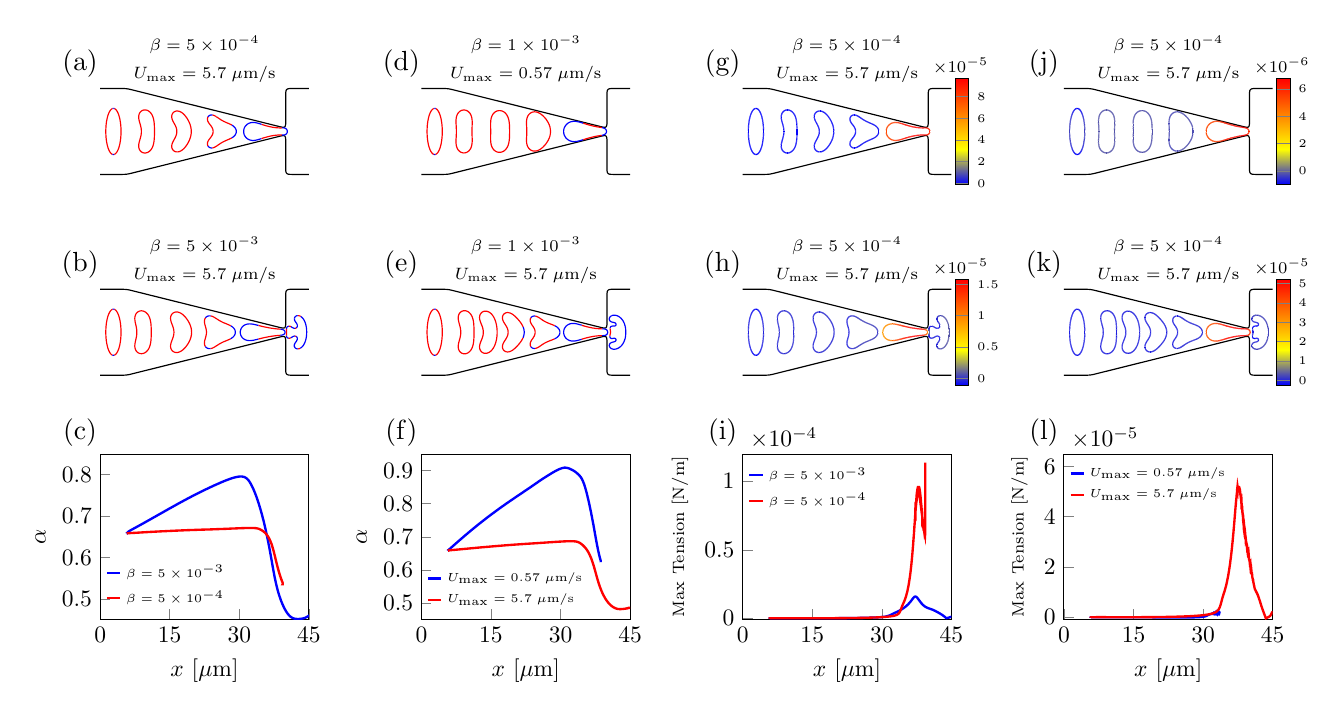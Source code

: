 \begin{tikzpicture}[scale=0.85]

% change the line size in the legends
\pgfplotsset{
compat=1.11,
legend image code/.code={
\draw[mark repeat=2,mark phase=2]
plot coordinates {
(0cm,0cm)
(0.20cm,0cm)        %% default is (0.3cm,0cm)
%(0.3cm,0cm)         %% default is (0.6cm,0cm)
};}}

\begin{axis}[
  at = {(0.0cm,6.0cm)},
  width = 4.70cm,
  hide axis,
  axis equal image,
  xmin = 1,
  xmax = 16.75,
  ymin = -4,
  ymax = 4,
  xtick = \empty,
  ytick = \empty,
  title style = {align=center, yshift = -0.4cm},
  title = {\scriptsize $\beta = 5 \times 10^{-4}$ \\ 
           \scriptsize $U_{\max} = 5.7\;\mu$m/s},
]

% outer wall
\addplot[black,line width=0.5pt] coordinates{
(7.559e-02,-3.163e+00)
(1.06e-01,-3.188e+00)
(1.424e-01,-3.206e+00)
(1.84e-01,-3.22e+00)
(2.3e-01,-3.229e+00)
(2.793e-01,-3.235e+00)
(3.311e-01,-3.239e+00)
(3.844e-01,-3.24e+00)
(4.388e-01,-3.241e+00)
(4.937e-01,-3.242e+00)
(5.49e-01,-3.242e+00)
(6.044e-01,-3.242e+00)
(6.597e-01,-3.242e+00)
(7.151e-01,-3.242e+00)
(7.705e-01,-3.242e+00)
(8.258e-01,-3.242e+00)
(8.812e-01,-3.242e+00)
(9.365e-01,-3.242e+00)
(9.919e-01,-3.242e+00)
(1.047e+00,-3.242e+00)
(1.103e+00,-3.242e+00)
(1.158e+00,-3.242e+00)
(1.213e+00,-3.242e+00)
(1.269e+00,-3.242e+00)
(1.324e+00,-3.242e+00)
(1.379e+00,-3.242e+00)
(1.435e+00,-3.242e+00)
(1.49e+00,-3.242e+00)
(1.546e+00,-3.242e+00)
(1.601e+00,-3.242e+00)
(1.656e+00,-3.242e+00)
(1.712e+00,-3.242e+00)
(1.767e+00,-3.242e+00)
(1.822e+00,-3.242e+00)
(1.878e+00,-3.242e+00)
(1.933e+00,-3.242e+00)
(1.988e+00,-3.242e+00)
(2.044e+00,-3.242e+00)
(2.099e+00,-3.242e+00)
(2.155e+00,-3.242e+00)
(2.21e+00,-3.242e+00)
(2.265e+00,-3.242e+00)
(2.321e+00,-3.242e+00)
(2.376e+00,-3.242e+00)
(2.431e+00,-3.242e+00)
(2.487e+00,-3.242e+00)
(2.542e+00,-3.242e+00)
(2.597e+00,-3.242e+00)
(2.653e+00,-3.242e+00)
(2.708e+00,-3.241e+00)
(2.763e+00,-3.24e+00)
(2.818e+00,-3.238e+00)
(2.873e+00,-3.235e+00)
(2.927e+00,-3.231e+00)
(2.981e+00,-3.225e+00)
(3.035e+00,-3.219e+00)
(3.088e+00,-3.21e+00)
(3.141e+00,-3.201e+00)
(3.194e+00,-3.19e+00)
(3.246e+00,-3.179e+00)
(3.299e+00,-3.166e+00)
(3.351e+00,-3.154e+00)
(3.403e+00,-3.141e+00)
(3.456e+00,-3.128e+00)
(3.508e+00,-3.115e+00)
(3.56e+00,-3.102e+00)
(3.612e+00,-3.089e+00)
(3.664e+00,-3.076e+00)
(3.717e+00,-3.063e+00)
(3.769e+00,-3.05e+00)
(3.821e+00,-3.037e+00)
(3.873e+00,-3.024e+00)
(3.925e+00,-3.011e+00)
(3.978e+00,-2.998e+00)
(4.03e+00,-2.985e+00)
(4.082e+00,-2.972e+00)
(4.134e+00,-2.959e+00)
(4.187e+00,-2.946e+00)
(4.239e+00,-2.933e+00)
(4.291e+00,-2.92e+00)
(4.343e+00,-2.907e+00)
(4.395e+00,-2.894e+00)
(4.448e+00,-2.881e+00)
(4.5e+00,-2.868e+00)
(4.552e+00,-2.855e+00)
(4.604e+00,-2.842e+00)
(4.657e+00,-2.829e+00)
(4.709e+00,-2.816e+00)
(4.761e+00,-2.803e+00)
(4.813e+00,-2.79e+00)
(4.865e+00,-2.777e+00)
(4.918e+00,-2.764e+00)
(4.97e+00,-2.751e+00)
(5.022e+00,-2.738e+00)
(5.074e+00,-2.725e+00)
(5.126e+00,-2.712e+00)
(5.179e+00,-2.699e+00)
(5.231e+00,-2.686e+00)
(5.283e+00,-2.673e+00)
(5.335e+00,-2.66e+00)
(5.387e+00,-2.647e+00)
(5.44e+00,-2.634e+00)
(5.492e+00,-2.621e+00)
(5.544e+00,-2.608e+00)
(5.596e+00,-2.595e+00)
(5.649e+00,-2.582e+00)
(5.701e+00,-2.569e+00)
(5.753e+00,-2.556e+00)
(5.805e+00,-2.542e+00)
(5.857e+00,-2.53e+00)
(5.91e+00,-2.517e+00)
(5.962e+00,-2.503e+00)
(6.014e+00,-2.49e+00)
(6.066e+00,-2.478e+00)
(6.118e+00,-2.464e+00)
(6.171e+00,-2.451e+00)
(6.223e+00,-2.438e+00)
(6.275e+00,-2.425e+00)
(6.327e+00,-2.412e+00)
(6.379e+00,-2.399e+00)
(6.432e+00,-2.386e+00)
(6.484e+00,-2.373e+00)
(6.536e+00,-2.36e+00)
(6.588e+00,-2.347e+00)
(6.641e+00,-2.334e+00)
(6.693e+00,-2.321e+00)
(6.745e+00,-2.308e+00)
(6.797e+00,-2.295e+00)
(6.849e+00,-2.282e+00)
(6.902e+00,-2.269e+00)
(6.954e+00,-2.256e+00)
(7.006e+00,-2.243e+00)
(7.058e+00,-2.23e+00)
(7.11e+00,-2.217e+00)
(7.163e+00,-2.204e+00)
(7.215e+00,-2.191e+00)
(7.267e+00,-2.178e+00)
(7.319e+00,-2.165e+00)
(7.371e+00,-2.152e+00)
(7.424e+00,-2.139e+00)
(7.476e+00,-2.126e+00)
(7.528e+00,-2.113e+00)
(7.58e+00,-2.1e+00)
(7.633e+00,-2.087e+00)
(7.685e+00,-2.074e+00)
(7.737e+00,-2.061e+00)
(7.789e+00,-2.048e+00)
(7.841e+00,-2.035e+00)
(7.894e+00,-2.022e+00)
(7.946e+00,-2.009e+00)
(7.998e+00,-1.996e+00)
(8.05e+00,-1.983e+00)
(8.102e+00,-1.97e+00)
(8.155e+00,-1.957e+00)
(8.207e+00,-1.944e+00)
(8.259e+00,-1.931e+00)
(8.311e+00,-1.918e+00)
(8.363e+00,-1.905e+00)
(8.416e+00,-1.892e+00)
(8.468e+00,-1.879e+00)
(8.52e+00,-1.866e+00)
(8.572e+00,-1.853e+00)
(8.624e+00,-1.84e+00)
(8.677e+00,-1.827e+00)
(8.729e+00,-1.814e+00)
(8.781e+00,-1.8e+00)
(8.833e+00,-1.788e+00)
(8.886e+00,-1.774e+00)
(8.938e+00,-1.762e+00)
(8.99e+00,-1.748e+00)
(9.042e+00,-1.736e+00)
(9.094e+00,-1.722e+00)
(9.147e+00,-1.709e+00)
(9.199e+00,-1.696e+00)
(9.251e+00,-1.683e+00)
(9.303e+00,-1.67e+00)
(9.355e+00,-1.657e+00)
(9.408e+00,-1.644e+00)
(9.46e+00,-1.631e+00)
(9.512e+00,-1.618e+00)
(9.564e+00,-1.605e+00)
(9.617e+00,-1.592e+00)
(9.669e+00,-1.579e+00)
(9.721e+00,-1.566e+00)
(9.773e+00,-1.553e+00)
(9.825e+00,-1.54e+00)
(9.877e+00,-1.527e+00)
(9.93e+00,-1.514e+00)
(9.982e+00,-1.501e+00)
(1.003e+01,-1.488e+00)
(1.009e+01,-1.475e+00)
(1.014e+01,-1.462e+00)
(1.019e+01,-1.449e+00)
(1.024e+01,-1.436e+00)
(1.03e+01,-1.423e+00)
(1.035e+01,-1.41e+00)
(1.04e+01,-1.397e+00)
(1.045e+01,-1.384e+00)
(1.05e+01,-1.371e+00)
(1.056e+01,-1.358e+00)
(1.061e+01,-1.345e+00)
(1.066e+01,-1.332e+00)
(1.071e+01,-1.319e+00)
(1.077e+01,-1.306e+00)
(1.082e+01,-1.293e+00)
(1.087e+01,-1.28e+00)
(1.092e+01,-1.267e+00)
(1.097e+01,-1.254e+00)
(1.103e+01,-1.241e+00)
(1.108e+01,-1.228e+00)
(1.113e+01,-1.215e+00)
(1.118e+01,-1.202e+00)
(1.123e+01,-1.189e+00)
(1.129e+01,-1.176e+00)
(1.134e+01,-1.163e+00)
(1.139e+01,-1.15e+00)
(1.144e+01,-1.137e+00)
(1.15e+01,-1.124e+00)
(1.155e+01,-1.111e+00)
(1.16e+01,-1.098e+00)
(1.165e+01,-1.085e+00)
(1.171e+01,-1.072e+00)
(1.176e+01,-1.058e+00)
(1.181e+01,-1.046e+00)
(1.186e+01,-1.032e+00)
(1.191e+01,-1.02e+00)
(1.197e+01,-1.006e+00)
(1.202e+01,-9.935e-01)
(1.207e+01,-9.804e-01)
(1.212e+01,-9.674e-01)
(1.218e+01,-9.544e-01)
(1.223e+01,-9.414e-01)
(1.228e+01,-9.284e-01)
(1.233e+01,-9.154e-01)
(1.238e+01,-9.023e-01)
(1.244e+01,-8.893e-01)
(1.249e+01,-8.763e-01)
(1.254e+01,-8.633e-01)
(1.259e+01,-8.503e-01)
(1.264e+01,-8.373e-01)
(1.27e+01,-8.242e-01)
(1.275e+01,-8.112e-01)
(1.28e+01,-7.982e-01)
(1.285e+01,-7.852e-01)
(1.291e+01,-7.722e-01)
(1.296e+01,-7.591e-01)
(1.301e+01,-7.461e-01)
(1.306e+01,-7.331e-01)
(1.312e+01,-7.201e-01)
(1.317e+01,-7.071e-01)
(1.322e+01,-6.941e-01)
(1.327e+01,-6.81e-01)
(1.332e+01,-6.68e-01)
(1.338e+01,-6.55e-01)
(1.343e+01,-6.42e-01)
(1.348e+01,-6.29e-01)
(1.353e+01,-6.16e-01)
(1.358e+01,-6.029e-01)
(1.364e+01,-5.899e-01)
(1.369e+01,-5.769e-01)
(1.374e+01,-5.639e-01)
(1.379e+01,-5.509e-01)
(1.385e+01,-5.378e-01)
(1.39e+01,-5.248e-01)
(1.395e+01,-5.118e-01)
(1.4e+01,-4.988e-01)
(1.405e+01,-4.858e-01)
(1.411e+01,-4.728e-01)
(1.416e+01,-4.597e-01)
(1.421e+01,-4.467e-01)
(1.426e+01,-4.337e-01)
(1.431e+01,-4.207e-01)
(1.437e+01,-4.076e-01)
(1.442e+01,-3.947e-01)
(1.447e+01,-3.817e-01)
(1.452e+01,-3.686e-01)
(1.458e+01,-3.554e-01)
(1.463e+01,-3.429e-01)
(1.468e+01,-3.317e-01)
(1.473e+01,-3.225e-01)
(1.478e+01,-3.162e-01)
(1.482e+01,-3.14e-01)
(1.486e+01,-3.172e-01)
(1.489e+01,-3.268e-01)
(1.492e+01,-3.436e-01)
(1.495e+01,-3.679e-01)
(1.496e+01,-3.995e-01)
(1.498e+01,-4.376e-01)
(1.499e+01,-4.811e-01)
(1.499e+01,-5.288e-01)
(1.5e+01,-5.795e-01)
(1.5e+01,-6.322e-01)
(1.5e+01,-6.861e-01)
(1.5e+01,-7.408e-01)
(1.5e+01,-7.959e-01)
(1.5e+01,-8.511e-01)
(1.5e+01,-9.064e-01)
(1.5e+01,-9.616e-01)
(1.5e+01,-1.017e+00)
(1.5e+01,-1.072e+00)
(1.5e+01,-1.127e+00)
(1.5e+01,-1.182e+00)
(1.5e+01,-1.238e+00)
(1.5e+01,-1.293e+00)
(1.5e+01,-1.348e+00)
(1.5e+01,-1.403e+00)
(1.5e+01,-1.458e+00)
(1.5e+01,-1.514e+00)
(1.5e+01,-1.569e+00)
(1.5e+01,-1.624e+00)
(1.5e+01,-1.679e+00)
(1.5e+01,-1.734e+00)
(1.5e+01,-1.79e+00)
(1.5e+01,-1.845e+00)
(1.5e+01,-1.9e+00)
(1.5e+01,-1.955e+00)
(1.5e+01,-2.011e+00)
(1.5e+01,-2.066e+00)
(1.5e+01,-2.121e+00)
(1.5e+01,-2.176e+00)
(1.5e+01,-2.231e+00)
(1.5e+01,-2.287e+00)
(1.5e+01,-2.342e+00)
(1.5e+01,-2.397e+00)
(1.5e+01,-2.452e+00)
(1.5e+01,-2.507e+00)
(1.5e+01,-2.563e+00)
(1.5e+01,-2.618e+00)
(1.5e+01,-2.673e+00)
(1.5e+01,-2.728e+00)
(1.5e+01,-2.784e+00)
(1.5e+01,-2.839e+00)
(1.5e+01,-2.893e+00)
(1.5e+01,-2.945e+00)
(1.501e+01,-2.995e+00)
(1.502e+01,-3.043e+00)
(1.503e+01,-3.086e+00)
(1.505e+01,-3.123e+00)
(1.507e+01,-3.156e+00)
(1.51e+01,-3.182e+00)
(1.513e+01,-3.202e+00)
(1.517e+01,-3.217e+00)
(1.522e+01,-3.227e+00)
(1.527e+01,-3.234e+00)
(1.532e+01,-3.238e+00)
(1.537e+01,-3.24e+00)
(1.543e+01,-3.241e+00)
(1.548e+01,-3.242e+00)
(1.554e+01,-3.242e+00)
(1.559e+01,-3.242e+00)
(1.565e+01,-3.242e+00)
(1.57e+01,-3.242e+00)
(1.576e+01,-3.242e+00)
(1.581e+01,-3.242e+00)
(1.587e+01,-3.242e+00)
(1.592e+01,-3.242e+00)
(1.598e+01,-3.242e+00)
(1.603e+01,-3.242e+00)
(1.609e+01,-3.242e+00)
(1.615e+01,-3.242e+00)
(1.62e+01,-3.242e+00)
(1.626e+01,-3.242e+00)
(1.631e+01,-3.242e+00)
(1.637e+01,-3.242e+00)
(1.642e+01,-3.242e+00)
(1.648e+01,-3.242e+00)
(1.653e+01,-3.242e+00)
(1.659e+01,-3.242e+00)
(1.664e+01,-3.242e+00)
(1.67e+01,-3.242e+00)
(1.675e+01,-3.242e+00)
(1.681e+01,-3.242e+00)
(1.687e+01,-3.242e+00)
(1.692e+01,-3.242e+00)
(1.698e+01,-3.242e+00)
(1.703e+01,-3.242e+00)
(1.709e+01,-3.242e+00)
(1.714e+01,-3.242e+00)
(1.72e+01,-3.242e+00)
(1.725e+01,-3.242e+00)
(1.731e+01,-3.242e+00)
(1.736e+01,-3.242e+00)
(1.742e+01,-3.242e+00)
(1.748e+01,-3.242e+00)
(1.753e+01,-3.242e+00)
(1.758e+01,-3.242e+00)
(1.764e+01,-3.241e+00)
(1.769e+01,-3.239e+00)
(1.774e+01,-3.234e+00)
(1.779e+01,-3.227e+00)
(1.784e+01,-3.216e+00)
(1.787e+01,-3.2e+00)
(1.791e+01,-3.178e+00)
(1.794e+01,-3.151e+00)
(1.796e+01,-3.118e+00)
(1.797e+01,-3.079e+00)
(1.798e+01,-3.036e+00)
(1.799e+01,-2.989e+00)
(1.8e+01,-2.939e+00)
(1.8e+01,-2.887e+00)
(1.8e+01,-2.834e+00)
(1.8e+01,-2.78e+00)
(1.8e+01,-2.727e+00)
(1.8e+01,-2.672e+00)
(1.8e+01,-2.618e+00)
(1.8e+01,-2.564e+00)
(1.8e+01,-2.51e+00)
(1.8e+01,-2.455e+00)
(1.8e+01,-2.401e+00)
(1.8e+01,-2.347e+00)
(1.8e+01,-2.293e+00)
(1.8e+01,-2.239e+00)
(1.8e+01,-2.184e+00)
(1.8e+01,-2.13e+00)
(1.8e+01,-2.076e+00)
(1.8e+01,-2.022e+00)
(1.8e+01,-1.967e+00)
(1.8e+01,-1.913e+00)
(1.8e+01,-1.859e+00)
(1.8e+01,-1.805e+00)
(1.8e+01,-1.75e+00)
(1.8e+01,-1.696e+00)
(1.8e+01,-1.642e+00)
(1.8e+01,-1.588e+00)
(1.8e+01,-1.534e+00)
(1.8e+01,-1.479e+00)
(1.8e+01,-1.425e+00)
(1.8e+01,-1.371e+00)
(1.8e+01,-1.317e+00)
(1.8e+01,-1.263e+00)
(1.8e+01,-1.208e+00)
(1.8e+01,-1.154e+00)
(1.8e+01,-1.1e+00)
(1.8e+01,-1.046e+00)
(1.8e+01,-9.915e-01)
(1.8e+01,-9.373e-01)
(1.8e+01,-8.831e-01)
(1.8e+01,-8.288e-01)
(1.8e+01,-7.746e-01)
(1.8e+01,-7.204e-01)
(1.8e+01,-6.662e-01)
(1.8e+01,-6.12e-01)
(1.8e+01,-5.577e-01)
(1.8e+01,-5.035e-01)
(1.8e+01,-4.493e-01)
(1.8e+01,-3.951e-01)
(1.8e+01,-3.409e-01)
(1.8e+01,-2.867e-01)
(1.8e+01,-2.325e-01)
(1.8e+01,-1.782e-01)
(1.8e+01,-1.24e-01)
(1.8e+01,-6.98e-02)
(1.8e+01,-1.558e-02)
(1.8e+01,3.863e-02)
(1.8e+01,9.285e-02)
(1.8e+01,1.471e-01)
(1.8e+01,2.013e-01)
(1.8e+01,2.555e-01)
(1.8e+01,3.097e-01)
(1.8e+01,3.639e-01)
(1.8e+01,4.181e-01)
(1.8e+01,4.724e-01)
(1.8e+01,5.266e-01)
(1.8e+01,5.808e-01)
(1.8e+01,6.35e-01)
(1.8e+01,6.892e-01)
(1.8e+01,7.434e-01)
(1.8e+01,7.977e-01)
(1.8e+01,8.519e-01)
(1.8e+01,9.061e-01)
(1.8e+01,9.603e-01)
(1.8e+01,1.014e+00)
(1.8e+01,1.069e+00)
(1.8e+01,1.123e+00)
(1.8e+01,1.177e+00)
(1.8e+01,1.231e+00)
(1.8e+01,1.286e+00)
(1.8e+01,1.34e+00)
(1.8e+01,1.394e+00)
(1.8e+01,1.448e+00)
(1.8e+01,1.502e+00)
(1.8e+01,1.557e+00)
(1.8e+01,1.611e+00)
(1.8e+01,1.665e+00)
(1.8e+01,1.719e+00)
(1.8e+01,1.774e+00)
(1.8e+01,1.828e+00)
(1.8e+01,1.882e+00)
(1.8e+01,1.936e+00)
(1.8e+01,1.99e+00)
(1.8e+01,2.045e+00)
(1.8e+01,2.099e+00)
(1.8e+01,2.153e+00)
(1.8e+01,2.207e+00)
(1.8e+01,2.261e+00)
(1.8e+01,2.316e+00)
(1.8e+01,2.37e+00)
(1.8e+01,2.424e+00)
(1.8e+01,2.478e+00)
(1.8e+01,2.533e+00)
(1.8e+01,2.587e+00)
(1.8e+01,2.641e+00)
(1.8e+01,2.695e+00)
(1.8e+01,2.749e+00)
(1.8e+01,2.804e+00)
(1.8e+01,2.858e+00)
(1.8e+01,2.91e+00)
(1.8e+01,2.962e+00)
(1.799e+01,3.01e+00)
(1.798e+01,3.056e+00)
(1.797e+01,3.097e+00)
(1.795e+01,3.133e+00)
(1.792e+01,3.163e+00)
(1.789e+01,3.188e+00)
(1.786e+01,3.206e+00)
(1.782e+01,3.22e+00)
(1.777e+01,3.229e+00)
(1.772e+01,3.235e+00)
(1.767e+01,3.239e+00)
(1.762e+01,3.24e+00)
(1.756e+01,3.241e+00)
(1.751e+01,3.242e+00)
(1.745e+01,3.242e+00)
(1.74e+01,3.242e+00)
(1.734e+01,3.242e+00)
(1.728e+01,3.242e+00)
(1.723e+01,3.242e+00)
(1.717e+01,3.242e+00)
(1.712e+01,3.242e+00)
(1.706e+01,3.242e+00)
(1.701e+01,3.242e+00)
(1.695e+01,3.242e+00)
(1.69e+01,3.242e+00)
(1.684e+01,3.242e+00)
(1.679e+01,3.242e+00)
(1.673e+01,3.242e+00)
(1.668e+01,3.242e+00)
(1.662e+01,3.242e+00)
(1.657e+01,3.242e+00)
(1.651e+01,3.242e+00)
(1.645e+01,3.242e+00)
(1.64e+01,3.242e+00)
(1.634e+01,3.242e+00)
(1.629e+01,3.242e+00)
(1.623e+01,3.242e+00)
(1.618e+01,3.242e+00)
(1.612e+01,3.242e+00)
(1.607e+01,3.242e+00)
(1.601e+01,3.242e+00)
(1.596e+01,3.242e+00)
(1.59e+01,3.242e+00)
(1.585e+01,3.242e+00)
(1.579e+01,3.242e+00)
(1.573e+01,3.242e+00)
(1.568e+01,3.242e+00)
(1.562e+01,3.242e+00)
(1.557e+01,3.242e+00)
(1.551e+01,3.242e+00)
(1.546e+01,3.242e+00)
(1.54e+01,3.242e+00)
(1.535e+01,3.24e+00)
(1.53e+01,3.238e+00)
(1.525e+01,3.233e+00)
(1.52e+01,3.225e+00)
(1.516e+01,3.212e+00)
(1.512e+01,3.195e+00)
(1.509e+01,3.172e+00)
(1.506e+01,3.142e+00)
(1.504e+01,3.107e+00)
(1.502e+01,3.067e+00)
(1.502e+01,3.022e+00)
(1.501e+01,2.973e+00)
(1.5e+01,2.922e+00)
(1.5e+01,2.869e+00)
(1.5e+01,2.815e+00)
(1.5e+01,2.76e+00)
(1.5e+01,2.705e+00)
(1.5e+01,2.65e+00)
(1.5e+01,2.594e+00)
(1.5e+01,2.539e+00)
(1.5e+01,2.484e+00)
(1.5e+01,2.429e+00)
(1.5e+01,2.374e+00)
(1.5e+01,2.318e+00)
(1.5e+01,2.263e+00)
(1.5e+01,2.208e+00)
(1.5e+01,2.153e+00)
(1.5e+01,2.098e+00)
(1.5e+01,2.042e+00)
(1.5e+01,1.987e+00)
(1.5e+01,1.932e+00)
(1.5e+01,1.877e+00)
(1.5e+01,1.821e+00)
(1.5e+01,1.766e+00)
(1.5e+01,1.711e+00)
(1.5e+01,1.656e+00)
(1.5e+01,1.601e+00)
(1.5e+01,1.545e+00)
(1.5e+01,1.49e+00)
(1.5e+01,1.435e+00)
(1.5e+01,1.38e+00)
(1.5e+01,1.325e+00)
(1.5e+01,1.269e+00)
(1.5e+01,1.214e+00)
(1.5e+01,1.159e+00)
(1.5e+01,1.104e+00)
(1.5e+01,1.048e+00)
(1.5e+01,9.933e-01)
(1.5e+01,9.381e-01)
(1.5e+01,8.829e-01)
(1.5e+01,8.277e-01)
(1.5e+01,7.725e-01)
(1.5e+01,7.171e-01)
(1.5e+01,6.621e-01)
(1.5e+01,6.082e-01)
(1.5e+01,5.56e-01)
(1.499e+01,5.063e-01)
(1.498e+01,4.603e-01)
(1.497e+01,4.193e-01)
(1.496e+01,3.844e-01)
(1.494e+01,3.564e-01)
(1.491e+01,3.359e-01)
(1.488e+01,3.228e-01)
(1.484e+01,3.165e-01)
(1.48e+01,3.161e-01)
(1.476e+01,3.202e-01)
(1.471e+01,3.278e-01)
(1.466e+01,3.377e-01)
(1.461e+01,3.491e-01)
(1.455e+01,3.613e-01)
(1.45e+01,3.741e-01)
(1.445e+01,3.872e-01)
(1.44e+01,4.002e-01)
(1.435e+01,4.132e-01)
(1.429e+01,4.262e-01)
(1.424e+01,4.392e-01)
(1.419e+01,4.523e-01)
(1.414e+01,4.653e-01)
(1.408e+01,4.783e-01)
(1.403e+01,4.913e-01)
(1.398e+01,5.043e-01)
(1.393e+01,5.173e-01)
(1.388e+01,5.304e-01)
(1.382e+01,5.434e-01)
(1.377e+01,5.564e-01)
(1.372e+01,5.694e-01)
(1.367e+01,5.824e-01)
(1.361e+01,5.955e-01)
(1.356e+01,6.085e-01)
(1.351e+01,6.215e-01)
(1.346e+01,6.345e-01)
(1.341e+01,6.475e-01)
(1.335e+01,6.605e-01)
(1.33e+01,6.736e-01)
(1.325e+01,6.866e-01)
(1.32e+01,6.996e-01)
(1.315e+01,7.126e-01)
(1.309e+01,7.256e-01)
(1.304e+01,7.386e-01)
(1.299e+01,7.517e-01)
(1.294e+01,7.647e-01)
(1.288e+01,7.777e-01)
(1.283e+01,7.907e-01)
(1.278e+01,8.037e-01)
(1.273e+01,8.168e-01)
(1.268e+01,8.298e-01)
(1.262e+01,8.428e-01)
(1.257e+01,8.558e-01)
(1.252e+01,8.688e-01)
(1.247e+01,8.818e-01)
(1.241e+01,8.948e-01)
(1.236e+01,9.079e-01)
(1.231e+01,9.209e-01)
(1.226e+01,9.339e-01)
(1.22e+01,9.469e-01)
(1.215e+01,9.599e-01)
(1.21e+01,9.73e-01)
(1.205e+01,9.86e-01)
(1.2e+01,9.99e-01)
(1.194e+01,1.012e+00)
(1.189e+01,1.025e+00)
(1.184e+01,1.038e+00)
(1.179e+01,1.051e+00)
(1.173e+01,1.064e+00)
(1.168e+01,1.077e+00)
(1.163e+01,1.09e+00)
(1.158e+01,1.103e+00)
(1.153e+01,1.116e+00)
(1.147e+01,1.129e+00)
(1.142e+01,1.142e+00)
(1.137e+01,1.155e+00)
(1.132e+01,1.168e+00)
(1.127e+01,1.181e+00)
(1.121e+01,1.194e+00)
(1.116e+01,1.207e+00)
(1.111e+01,1.22e+00)
(1.106e+01,1.233e+00)
(1.1e+01,1.246e+00)
(1.095e+01,1.259e+00)
(1.09e+01,1.272e+00)
(1.085e+01,1.285e+00)
(1.079e+01,1.298e+00)
(1.074e+01,1.311e+00)
(1.069e+01,1.324e+00)
(1.064e+01,1.337e+00)
(1.059e+01,1.351e+00)
(1.053e+01,1.363e+00)
(1.048e+01,1.377e+00)
(1.043e+01,1.389e+00)
(1.038e+01,1.403e+00)
(1.032e+01,1.416e+00)
(1.027e+01,1.429e+00)
(1.022e+01,1.442e+00)
(1.017e+01,1.455e+00)
(1.012e+01,1.468e+00)
(1.006e+01,1.481e+00)
(1.001e+01,1.494e+00)
(9.96e+00,1.507e+00)
(9.908e+00,1.52e+00)
(9.855e+00,1.533e+00)
(9.803e+00,1.546e+00)
(9.751e+00,1.559e+00)
(9.699e+00,1.572e+00)
(9.646e+00,1.585e+00)
(9.594e+00,1.598e+00)
(9.542e+00,1.611e+00)
(9.49e+00,1.624e+00)
(9.438e+00,1.637e+00)
(9.385e+00,1.65e+00)
(9.333e+00,1.663e+00)
(9.281e+00,1.676e+00)
(9.229e+00,1.689e+00)
(9.177e+00,1.702e+00)
(9.124e+00,1.715e+00)
(9.072e+00,1.728e+00)
(9.02e+00,1.741e+00)
(8.968e+00,1.754e+00)
(8.915e+00,1.767e+00)
(8.863e+00,1.78e+00)
(8.811e+00,1.793e+00)
(8.759e+00,1.806e+00)
(8.707e+00,1.819e+00)
(8.655e+00,1.832e+00)
(8.602e+00,1.845e+00)
(8.55e+00,1.858e+00)
(8.498e+00,1.871e+00)
(8.446e+00,1.884e+00)
(8.393e+00,1.897e+00)
(8.341e+00,1.91e+00)
(8.289e+00,1.923e+00)
(8.237e+00,1.936e+00)
(8.185e+00,1.949e+00)
(8.132e+00,1.962e+00)
(8.08e+00,1.975e+00)
(8.028e+00,1.988e+00)
(7.976e+00,2.001e+00)
(7.923e+00,2.014e+00)
(7.871e+00,2.027e+00)
(7.819e+00,2.04e+00)
(7.767e+00,2.053e+00)
(7.715e+00,2.066e+00)
(7.662e+00,2.079e+00)
(7.61e+00,2.092e+00)
(7.558e+00,2.106e+00)
(7.506e+00,2.119e+00)
(7.454e+00,2.131e+00)
(7.401e+00,2.144e+00)
(7.349e+00,2.158e+00)
(7.297e+00,2.171e+00)
(7.245e+00,2.184e+00)
(7.193e+00,2.197e+00)
(7.14e+00,2.21e+00)
(7.088e+00,2.223e+00)
(7.036e+00,2.236e+00)
(6.984e+00,2.249e+00)
(6.931e+00,2.262e+00)
(6.879e+00,2.275e+00)
(6.827e+00,2.288e+00)
(6.775e+00,2.301e+00)
(6.723e+00,2.314e+00)
(6.67e+00,2.327e+00)
(6.618e+00,2.34e+00)
(6.566e+00,2.353e+00)
(6.514e+00,2.366e+00)
(6.462e+00,2.379e+00)
(6.409e+00,2.392e+00)
(6.357e+00,2.405e+00)
(6.305e+00,2.418e+00)
(6.253e+00,2.431e+00)
(6.201e+00,2.444e+00)
(6.148e+00,2.457e+00)
(6.096e+00,2.47e+00)
(6.044e+00,2.483e+00)
(5.992e+00,2.496e+00)
(5.94e+00,2.509e+00)
(5.887e+00,2.522e+00)
(5.835e+00,2.535e+00)
(5.783e+00,2.548e+00)
(5.731e+00,2.561e+00)
(5.678e+00,2.574e+00)
(5.626e+00,2.587e+00)
(5.574e+00,2.6e+00)
(5.522e+00,2.613e+00)
(5.47e+00,2.626e+00)
(5.417e+00,2.639e+00)
(5.365e+00,2.652e+00)
(5.313e+00,2.665e+00)
(5.261e+00,2.678e+00)
(5.209e+00,2.691e+00)
(5.156e+00,2.704e+00)
(5.104e+00,2.717e+00)
(5.052e+00,2.73e+00)
(5.0e+00,2.743e+00)
(4.948e+00,2.756e+00)
(4.895e+00,2.769e+00)
(4.843e+00,2.782e+00)
(4.791e+00,2.795e+00)
(4.739e+00,2.808e+00)
(4.686e+00,2.821e+00)
(4.634e+00,2.834e+00)
(4.582e+00,2.848e+00)
(4.53e+00,2.861e+00)
(4.478e+00,2.873e+00)
(4.426e+00,2.886e+00)
(4.373e+00,2.9e+00)
(4.321e+00,2.913e+00)
(4.269e+00,2.926e+00)
(4.217e+00,2.939e+00)
(4.164e+00,2.952e+00)
(4.112e+00,2.965e+00)
(4.06e+00,2.978e+00)
(4.008e+00,2.991e+00)
(3.956e+00,3.004e+00)
(3.903e+00,3.017e+00)
(3.851e+00,3.03e+00)
(3.799e+00,3.043e+00)
(3.747e+00,3.056e+00)
(3.695e+00,3.069e+00)
(3.642e+00,3.082e+00)
(3.59e+00,3.095e+00)
(3.538e+00,3.108e+00)
(3.486e+00,3.121e+00)
(3.433e+00,3.134e+00)
(3.381e+00,3.147e+00)
(3.329e+00,3.16e+00)
(3.277e+00,3.172e+00)
(3.224e+00,3.184e+00)
(3.171e+00,3.195e+00)
(3.119e+00,3.205e+00)
(3.065e+00,3.214e+00)
(3.012e+00,3.222e+00)
(2.958e+00,3.228e+00)
(2.904e+00,3.232e+00)
(2.849e+00,3.236e+00)
(2.794e+00,3.238e+00)
(2.739e+00,3.24e+00)
(2.684e+00,3.241e+00)
(2.629e+00,3.241e+00)
(2.574e+00,3.242e+00)
(2.518e+00,3.242e+00)
(2.463e+00,3.242e+00)
(2.408e+00,3.242e+00)
(2.352e+00,3.242e+00)
(2.297e+00,3.242e+00)
(2.242e+00,3.242e+00)
(2.186e+00,3.242e+00)
(2.131e+00,3.242e+00)
(2.076e+00,3.242e+00)
(2.02e+00,3.242e+00)
(1.965e+00,3.242e+00)
(1.909e+00,3.242e+00)
(1.854e+00,3.242e+00)
(1.799e+00,3.242e+00)
(1.743e+00,3.242e+00)
(1.688e+00,3.242e+00)
(1.633e+00,3.242e+00)
(1.577e+00,3.242e+00)
(1.522e+00,3.242e+00)
(1.467e+00,3.242e+00)
(1.411e+00,3.242e+00)
(1.356e+00,3.242e+00)
(1.3e+00,3.242e+00)
(1.245e+00,3.242e+00)
(1.19e+00,3.242e+00)
(1.134e+00,3.242e+00)
(1.079e+00,3.242e+00)
(1.024e+00,3.242e+00)
(9.684e-01,3.242e+00)
(9.13e-01,3.242e+00)
(8.576e-01,3.242e+00)
(8.023e-01,3.242e+00)
(7.469e-01,3.242e+00)
(6.915e-01,3.242e+00)
(6.362e-01,3.242e+00)
(5.809e-01,3.242e+00)
(5.255e-01,3.242e+00)
(4.7e-01,3.242e+00)
(4.148e-01,3.242e+00)
(3.604e-01,3.241e+00)
(3.075e-01,3.239e+00)
(2.566e-01,3.234e+00)
(2.086e-01,3.227e+00)
(1.646e-01,3.216e+00)
(1.255e-01,3.2e+00)
(9.212e-02,3.178e+00)
(6.473e-02,3.151e+00)
(4.337e-02,3.118e+00)
(2.757e-02,3.079e+00)
(1.65e-02,3.036e+00)
(9.2e-03,2.989e+00)
(4.721e-03,2.939e+00)
(2.164e-03,2.887e+00)
(8.055e-04,2.834e+00)
(1.75e-04,2.78e+00)
(-2.183e-05,2.727e+00)
(-2.046e-05,2.672e+00)
(7.551e-06,2.618e+00)
(5.555e-06,2.564e+00)
(-3.671e-06,2.51e+00)
(-1.825e-06,2.455e+00)
(1.937e-06,2.401e+00)
(5.599e-07,2.347e+00)
(-9.938e-07,2.293e+00)
(-1.099e-07,2.239e+00)
(4.457e-07,2.184e+00)
(-1.631e-08,2.13e+00)
(-1.311e-07,2.076e+00)
(9.709e-09,2.022e+00)
(-3.433e-08,1.967e+00)
(4.301e-08,1.913e+00)
(1.028e-07,1.859e+00)
(-9.951e-08,1.805e+00)
(-1.109e-07,1.75e+00)
(1.396e-07,1.696e+00)
(8.534e-08,1.642e+00)
(-1.553e-07,1.588e+00)
(-4.666e-08,1.534e+00)
(1.465e-07,1.479e+00)
(9.893e-09,1.425e+00)
(-1.175e-07,1.371e+00)
(1.446e-08,1.317e+00)
(7.525e-08,1.263e+00)
(-2.001e-08,1.208e+00)
(-2.846e-08,1.154e+00)
(4.1e-09,1.1e+00)
(-1.403e-08,1.046e+00)
(3.258e-08,9.915e-01)
(4.39e-08,9.373e-01)
(-8.648e-08,8.831e-01)
(-5.409e-08,8.288e-01)
(1.517e-07,7.746e-01)
(3.94e-08,7.204e-01)
(-2.204e-07,6.662e-01)
(3.111e-09,6.12e-01)
(2.84e-07,5.578e-01)
(-7.385e-08,5.035e-01)
(-3.332e-07,4.493e-01)
(1.706e-07,3.951e-01)
(3.588e-07,3.409e-01)
(-2.883e-07,2.867e-01)
(-3.529e-07,2.325e-01)
(4.199e-07,1.782e-01)
(3.09e-07,1.24e-01)
(-5.557e-07,6.98e-02)
(-2.225e-07,1.558e-02)
(6.847e-07,-3.863e-02)
(9.161e-08,-9.285e-02)
(-7.945e-07,-1.471e-01)
(8.256e-08,-2.013e-01)
(8.724e-07,-2.555e-01)
(-2.958e-07,-3.097e-01)
(-9.058e-07,-3.639e-01)
(5.406e-07,-4.181e-01)
(8.828e-07,-4.724e-01)
(-8.064e-07,-5.266e-01)
(-7.934e-07,-5.808e-01)
(1.079e-06,-6.35e-01)
(6.295e-07,-6.892e-01)
(-1.343e-06,-7.435e-01)
(-3.862e-07,-7.977e-01)
(1.578e-06,-8.519e-01)
(6.184e-08,-9.061e-01)
(-1.765e-06,-9.603e-01)
(3.413e-07,-1.014e+00)
(1.881e-06,-1.069e+00)
(-8.167e-07,-1.123e+00)
(-1.903e-06,-1.177e+00)
(1.353e-06,-1.231e+00)
(1.809e-06,-1.286e+00)
(-1.935e-06,-1.34e+00)
(-1.576e-06,-1.394e+00)
(2.543e-06,-1.448e+00)
(1.18e-06,-1.502e+00)
(-3.149e-06,-1.557e+00)
(-5.973e-07,-1.611e+00)
(3.724e-06,-1.665e+00)
(-1.959e-07,-1.719e+00)
(-4.228e-06,-1.774e+00)
(1.229e-06,-1.828e+00)
(4.617e-06,-1.882e+00)
(-2.539e-06,-1.936e+00)
(-4.829e-06,-1.99e+00)
(4.18e-06,-2.045e+00)
(4.785e-06,-2.099e+00)
(-6.242e-06,-2.153e+00)
(-4.358e-06,-2.207e+00)
(8.889e-06,-2.261e+00)
(3.333e-06,-2.316e+00)
(-1.245e-05,-2.37e+00)
(-1.272e-06,-2.424e+00)
(1.768e-05,-2.478e+00)
(-2.913e-06,-2.533e+00)
(-2.662e-05,-2.587e+00)
(1.273e-05,-2.641e+00)
(4.665e-05,-2.695e+00)
(-4.538e-05,-2.749e+00)
(-1.226e-04,-2.804e+00)
(3.027e-04,-2.858e+00)
(1.817e-03,-2.91e+00)
(4.977e-03,-2.962e+00)
(1.05e-02,-3.01e+00)
(1.938e-02,-3.056e+00)
(3.267e-02,-3.097e+00)
(5.121e-02,-3.133e+00)
(7.559e-02,-3.163e+00)
};

% flow rate is 5.72 microns/second
% permeability rate is 5e-4
% 1st time step
\addplot[blue,line width=0.5pt] coordinates{
(2.0e+00,1.741e+00)
(1.986e+00,1.741e+00)
(1.972e+00,1.739e+00)
(1.958e+00,1.736e+00)
(1.944e+00,1.733e+00)
(1.93e+00,1.728e+00)
};
\addplot[red,line width=0.5pt] coordinates{
(1.93e+00,1.728e+00)
(1.916e+00,1.722e+00)
(1.902e+00,1.716e+00)
(1.888e+00,1.708e+00)
(1.874e+00,1.699e+00)
(1.861e+00,1.689e+00)
(1.847e+00,1.678e+00)
(1.833e+00,1.666e+00)
(1.82e+00,1.653e+00)
(1.806e+00,1.639e+00)
(1.793e+00,1.625e+00)
(1.78e+00,1.609e+00)
(1.767e+00,1.592e+00)
(1.754e+00,1.574e+00)
(1.742e+00,1.555e+00)
(1.729e+00,1.536e+00)
(1.717e+00,1.515e+00)
(1.705e+00,1.494e+00)
(1.693e+00,1.471e+00)
(1.681e+00,1.448e+00)
(1.669e+00,1.424e+00)
(1.658e+00,1.399e+00)
(1.647e+00,1.373e+00)
(1.636e+00,1.346e+00)
(1.625e+00,1.319e+00)
(1.614e+00,1.29e+00)
(1.604e+00,1.261e+00)
(1.594e+00,1.231e+00)
(1.584e+00,1.201e+00)
(1.575e+00,1.169e+00)
(1.565e+00,1.137e+00)
(1.556e+00,1.105e+00)
(1.547e+00,1.071e+00)
(1.539e+00,1.037e+00)
(1.53e+00,1.003e+00)
(1.522e+00,9.674e-01)
(1.515e+00,9.316e-01)
(1.507e+00,8.952e-01)
(1.5e+00,8.583e-01)
(1.494e+00,8.208e-01)
(1.487e+00,7.829e-01)
(1.481e+00,7.445e-01)
(1.475e+00,7.056e-01)
(1.469e+00,6.663e-01)
(1.464e+00,6.267e-01)
(1.459e+00,5.866e-01)
(1.455e+00,5.462e-01)
(1.45e+00,5.055e-01)
(1.446e+00,4.644e-01)
(1.443e+00,4.231e-01)
(1.44e+00,3.815e-01)
(1.437e+00,3.397e-01)
(1.434e+00,2.977e-01)
(1.432e+00,2.555e-01)
(1.43e+00,2.131e-01)
(1.429e+00,1.707e-01)
(1.427e+00,1.281e-01)
(1.426e+00,8.544e-02)
(1.426e+00,4.273e-02)
(1.426e+00,1.418e-16)
(1.426e+00,-4.273e-02)
(1.426e+00,-8.544e-02)
(1.427e+00,-1.281e-01)
(1.429e+00,-1.707e-01)
(1.43e+00,-2.131e-01)
(1.432e+00,-2.555e-01)
(1.434e+00,-2.977e-01)
(1.437e+00,-3.397e-01)
(1.44e+00,-3.815e-01)
(1.443e+00,-4.231e-01)
(1.446e+00,-4.644e-01)
(1.45e+00,-5.055e-01)
(1.455e+00,-5.462e-01)
(1.459e+00,-5.866e-01)
(1.464e+00,-6.267e-01)
(1.469e+00,-6.663e-01)
(1.475e+00,-7.056e-01)
(1.481e+00,-7.445e-01)
(1.487e+00,-7.829e-01)
(1.494e+00,-8.208e-01)
(1.5e+00,-8.583e-01)
(1.507e+00,-8.952e-01)
(1.515e+00,-9.316e-01)
(1.522e+00,-9.674e-01)
(1.53e+00,-1.003e+00)
(1.539e+00,-1.037e+00)
(1.547e+00,-1.071e+00)
(1.556e+00,-1.105e+00)
(1.565e+00,-1.137e+00)
(1.575e+00,-1.169e+00)
(1.584e+00,-1.201e+00)
(1.594e+00,-1.231e+00)
(1.604e+00,-1.261e+00)
(1.614e+00,-1.29e+00)
(1.625e+00,-1.319e+00)
(1.636e+00,-1.346e+00)
(1.647e+00,-1.373e+00)
(1.658e+00,-1.399e+00)
(1.669e+00,-1.424e+00)
(1.681e+00,-1.448e+00)
(1.693e+00,-1.471e+00)
(1.705e+00,-1.494e+00)
(1.717e+00,-1.515e+00)
(1.729e+00,-1.536e+00)
(1.742e+00,-1.555e+00)
(1.754e+00,-1.574e+00)
(1.767e+00,-1.592e+00)
(1.78e+00,-1.609e+00)
(1.793e+00,-1.625e+00)
(1.806e+00,-1.639e+00)
(1.82e+00,-1.653e+00)
(1.833e+00,-1.666e+00)
(1.847e+00,-1.678e+00)
(1.861e+00,-1.689e+00)
(1.874e+00,-1.699e+00)
(1.888e+00,-1.708e+00)
(1.902e+00,-1.716e+00)
(1.916e+00,-1.722e+00)
(1.93e+00,-1.728e+00)
};
\addplot[blue,line width=0.5pt] coordinates{
(1.93e+00,-1.728e+00)
(1.944e+00,-1.733e+00)
(1.958e+00,-1.736e+00)
(1.972e+00,-1.739e+00)
(1.986e+00,-1.741e+00)
(2.0e+00,-1.741e+00)
(2.014e+00,-1.741e+00)
(2.028e+00,-1.739e+00)
(2.042e+00,-1.736e+00)
(2.056e+00,-1.733e+00)
(2.07e+00,-1.728e+00)
};
\addplot[red,line width=0.5pt] coordinates{
(2.07e+00,-1.728e+00)
(2.084e+00,-1.722e+00)
(2.098e+00,-1.716e+00)
(2.112e+00,-1.708e+00)
(2.126e+00,-1.699e+00)
(2.139e+00,-1.689e+00)
(2.153e+00,-1.678e+00)
(2.167e+00,-1.666e+00)
(2.18e+00,-1.653e+00)
(2.193e+00,-1.639e+00)
(2.207e+00,-1.625e+00)
(2.22e+00,-1.609e+00)
(2.233e+00,-1.592e+00)
(2.245e+00,-1.574e+00)
(2.258e+00,-1.555e+00)
(2.271e+00,-1.536e+00)
(2.283e+00,-1.515e+00)
(2.295e+00,-1.494e+00)
(2.307e+00,-1.471e+00)
(2.319e+00,-1.448e+00)
(2.331e+00,-1.424e+00)
(2.342e+00,-1.399e+00)
(2.353e+00,-1.373e+00)
(2.364e+00,-1.346e+00)
(2.375e+00,-1.319e+00)
(2.386e+00,-1.29e+00)
(2.396e+00,-1.261e+00)
(2.406e+00,-1.231e+00)
(2.416e+00,-1.201e+00)
(2.425e+00,-1.169e+00)
(2.435e+00,-1.137e+00)
(2.444e+00,-1.105e+00)
(2.453e+00,-1.071e+00)
(2.461e+00,-1.037e+00)
(2.47e+00,-1.003e+00)
(2.478e+00,-9.674e-01)
(2.485e+00,-9.316e-01)
(2.493e+00,-8.952e-01)
(2.5e+00,-8.583e-01)
(2.506e+00,-8.208e-01)
(2.513e+00,-7.829e-01)
(2.519e+00,-7.445e-01)
(2.525e+00,-7.056e-01)
(2.531e+00,-6.663e-01)
(2.536e+00,-6.267e-01)
(2.541e+00,-5.866e-01)
(2.545e+00,-5.462e-01)
(2.55e+00,-5.055e-01)
(2.554e+00,-4.644e-01)
(2.557e+00,-4.231e-01)
(2.56e+00,-3.815e-01)
(2.563e+00,-3.397e-01)
(2.566e+00,-2.977e-01)
(2.568e+00,-2.555e-01)
(2.57e+00,-2.131e-01)
(2.571e+00,-1.707e-01)
(2.573e+00,-1.281e-01)
(2.574e+00,-8.544e-02)
(2.574e+00,-4.273e-02)
(2.574e+00,-3.55e-16)
(2.574e+00,4.273e-02)
(2.574e+00,8.544e-02)
(2.573e+00,1.281e-01)
(2.571e+00,1.707e-01)
(2.57e+00,2.131e-01)
(2.568e+00,2.555e-01)
(2.566e+00,2.977e-01)
(2.563e+00,3.397e-01)
(2.56e+00,3.815e-01)
(2.557e+00,4.231e-01)
(2.554e+00,4.644e-01)
(2.55e+00,5.055e-01)
(2.545e+00,5.462e-01)
(2.541e+00,5.866e-01)
(2.536e+00,6.267e-01)
(2.531e+00,6.663e-01)
(2.525e+00,7.056e-01)
(2.519e+00,7.445e-01)
(2.513e+00,7.829e-01)
(2.506e+00,8.208e-01)
(2.5e+00,8.583e-01)
(2.493e+00,8.952e-01)
(2.485e+00,9.316e-01)
(2.478e+00,9.674e-01)
(2.47e+00,1.003e+00)
(2.461e+00,1.037e+00)
(2.453e+00,1.071e+00)
(2.444e+00,1.105e+00)
(2.435e+00,1.137e+00)
(2.425e+00,1.169e+00)
(2.416e+00,1.201e+00)
(2.406e+00,1.231e+00)
(2.396e+00,1.261e+00)
(2.386e+00,1.29e+00)
(2.375e+00,1.319e+00)
(2.364e+00,1.346e+00)
(2.353e+00,1.373e+00)
(2.342e+00,1.399e+00)
(2.331e+00,1.424e+00)
(2.319e+00,1.448e+00)
(2.307e+00,1.471e+00)
(2.295e+00,1.494e+00)
(2.283e+00,1.515e+00)
(2.271e+00,1.536e+00)
(2.258e+00,1.555e+00)
(2.245e+00,1.574e+00)
(2.233e+00,1.592e+00)
(2.22e+00,1.609e+00)
(2.207e+00,1.625e+00)
(2.193e+00,1.639e+00)
(2.18e+00,1.653e+00)
(2.167e+00,1.666e+00)
(2.153e+00,1.678e+00)
(2.139e+00,1.689e+00)
(2.126e+00,1.699e+00)
(2.112e+00,1.708e+00)
(2.098e+00,1.716e+00)
(2.084e+00,1.722e+00)
(2.07e+00,1.728e+00)
};
\addplot[blue,line width=0.5pt] coordinates{
(2.07e+00,1.728e+00)
(2.056e+00,1.733e+00)
(2.042e+00,1.736e+00)
(2.028e+00,1.739e+00)
(2.014e+00,1.741e+00)
(2.0e+00,1.741e+00)
};

% 2nd time step
\addplot[red,line width=0.5pt] coordinates{
(4.405e+00,1.624e+00)
(4.391e+00,1.625e+00)
(4.377e+00,1.625e+00)
(4.362e+00,1.625e+00)
(4.348e+00,1.624e+00)
(4.333e+00,1.623e+00)
(4.318e+00,1.621e+00)
(4.303e+00,1.619e+00)
(4.287e+00,1.616e+00)
(4.271e+00,1.612e+00)
(4.255e+00,1.608e+00)
(4.238e+00,1.603e+00)
(4.221e+00,1.597e+00)
(4.204e+00,1.591e+00)
(4.186e+00,1.583e+00)
(4.168e+00,1.574e+00)
(4.15e+00,1.564e+00)
(4.132e+00,1.553e+00)
(4.114e+00,1.54e+00)
(4.096e+00,1.527e+00)
(4.078e+00,1.512e+00)
(4.061e+00,1.495e+00)
(4.044e+00,1.477e+00)
(4.027e+00,1.458e+00)
(4.011e+00,1.437e+00)
(3.996e+00,1.415e+00)
(3.982e+00,1.392e+00)
(3.968e+00,1.367e+00)
(3.956e+00,1.341e+00)
(3.945e+00,1.313e+00)
(3.936e+00,1.284e+00)
(3.927e+00,1.255e+00)
(3.92e+00,1.224e+00)
(3.915e+00,1.192e+00)
(3.911e+00,1.16e+00)
(3.909e+00,1.127e+00)
(3.908e+00,1.093e+00)
(3.908e+00,1.058e+00)
(3.91e+00,1.023e+00)
(3.913e+00,9.876e-01)
(3.918e+00,9.518e-01)
(3.923e+00,9.156e-01)
(3.93e+00,8.791e-01)
(3.938e+00,8.423e-01)
(3.947e+00,8.052e-01)
(3.956e+00,7.679e-01)
(3.966e+00,7.303e-01)
(3.977e+00,6.925e-01)
(3.988e+00,6.543e-01)
(3.999e+00,6.159e-01)
(4.011e+00,5.771e-01)
(4.022e+00,5.38e-01)
(4.033e+00,4.986e-01)
(4.044e+00,4.588e-01)
(4.054e+00,4.187e-01)
(4.064e+00,3.781e-01)
(4.073e+00,3.372e-01)
(4.082e+00,2.96e-01)
(4.089e+00,2.544e-01)
(4.096e+00,2.125e-01)
(4.101e+00,1.703e-01)
(4.105e+00,1.28e-01)
(4.109e+00,8.541e-02)
(4.111e+00,4.274e-02)
(4.111e+00,1.504e-05)
(4.111e+00,-4.271e-02)
(4.109e+00,-8.538e-02)
(4.105e+00,-1.279e-01)
(4.101e+00,-1.703e-01)
(4.096e+00,-2.125e-01)
(4.089e+00,-2.543e-01)
(4.082e+00,-2.959e-01)
(4.073e+00,-3.372e-01)
(4.064e+00,-3.781e-01)
(4.054e+00,-4.186e-01)
(4.044e+00,-4.588e-01)
(4.033e+00,-4.986e-01)
(4.022e+00,-5.38e-01)
(4.011e+00,-5.771e-01)
(3.999e+00,-6.159e-01)
(3.988e+00,-6.543e-01)
(3.977e+00,-6.924e-01)
(3.966e+00,-7.303e-01)
(3.956e+00,-7.679e-01)
(3.947e+00,-8.052e-01)
(3.938e+00,-8.422e-01)
(3.93e+00,-8.79e-01)
(3.923e+00,-9.155e-01)
(3.918e+00,-9.518e-01)
(3.913e+00,-9.876e-01)
(3.91e+00,-1.023e+00)
(3.908e+00,-1.058e+00)
(3.908e+00,-1.093e+00)
(3.909e+00,-1.127e+00)
(3.911e+00,-1.16e+00)
(3.915e+00,-1.192e+00)
(3.921e+00,-1.224e+00)
(3.927e+00,-1.255e+00)
(3.936e+00,-1.284e+00)
(3.945e+00,-1.313e+00)
(3.956e+00,-1.341e+00)
(3.968e+00,-1.367e+00)
(3.982e+00,-1.392e+00)
(3.996e+00,-1.415e+00)
(4.011e+00,-1.437e+00)
(4.027e+00,-1.458e+00)
(4.044e+00,-1.477e+00)
(4.061e+00,-1.495e+00)
(4.078e+00,-1.512e+00)
(4.096e+00,-1.527e+00)
(4.114e+00,-1.54e+00)
(4.132e+00,-1.553e+00)
(4.15e+00,-1.564e+00)
(4.168e+00,-1.574e+00)
(4.186e+00,-1.583e+00)
(4.204e+00,-1.591e+00)
(4.221e+00,-1.597e+00)
(4.238e+00,-1.603e+00)
(4.255e+00,-1.608e+00)
(4.271e+00,-1.612e+00)
(4.287e+00,-1.616e+00)
(4.303e+00,-1.619e+00)
(4.318e+00,-1.621e+00)
(4.333e+00,-1.623e+00)
(4.348e+00,-1.624e+00)
(4.362e+00,-1.625e+00)
(4.377e+00,-1.625e+00)
(4.391e+00,-1.625e+00)
(4.405e+00,-1.624e+00)
(4.419e+00,-1.623e+00)
(4.433e+00,-1.622e+00)
(4.447e+00,-1.62e+00)
(4.462e+00,-1.617e+00)
(4.476e+00,-1.615e+00)
(4.491e+00,-1.611e+00)
(4.506e+00,-1.608e+00)
(4.521e+00,-1.603e+00)
(4.537e+00,-1.598e+00)
(4.553e+00,-1.593e+00)
(4.569e+00,-1.586e+00)
(4.585e+00,-1.579e+00)
(4.602e+00,-1.571e+00)
(4.62e+00,-1.562e+00)
(4.637e+00,-1.552e+00)
(4.654e+00,-1.542e+00)
(4.672e+00,-1.53e+00)
(4.69e+00,-1.518e+00)
(4.708e+00,-1.504e+00)
(4.726e+00,-1.489e+00)
(4.745e+00,-1.474e+00)
(4.763e+00,-1.457e+00)
(4.78e+00,-1.438e+00)
(4.798e+00,-1.419e+00)
(4.816e+00,-1.399e+00)
(4.833e+00,-1.377e+00)
(4.85e+00,-1.355e+00)
(4.866e+00,-1.331e+00)
(4.882e+00,-1.306e+00)
(4.898e+00,-1.28e+00)
(4.913e+00,-1.254e+00)
(4.927e+00,-1.226e+00)
(4.941e+00,-1.196e+00)
(4.955e+00,-1.167e+00)
(4.967e+00,-1.136e+00)
(4.979e+00,-1.104e+00)
(4.99e+00,-1.071e+00)
(5.001e+00,-1.038e+00)
(5.011e+00,-1.004e+00)
(5.02e+00,-9.688e-01)
(5.029e+00,-9.332e-01)
(5.037e+00,-8.969e-01)
(5.044e+00,-8.6e-01)
(5.051e+00,-8.225e-01)
(5.057e+00,-7.845e-01)
(5.062e+00,-7.46e-01)
(5.067e+00,-7.07e-01)
(5.072e+00,-6.676e-01)
(5.076e+00,-6.277e-01)
(5.079e+00,-5.875e-01)
(5.082e+00,-5.47e-01)
(5.085e+00,-5.061e-01)
(5.088e+00,-4.649e-01)
(5.09e+00,-4.235e-01)
(5.091e+00,-3.818e-01)
(5.093e+00,-3.399e-01)
(5.094e+00,-2.978e-01)
(5.095e+00,-2.556e-01)
(5.096e+00,-2.132e-01)
(5.096e+00,-1.707e-01)
(5.097e+00,-1.281e-01)
(5.097e+00,-8.543e-02)
(5.097e+00,-4.272e-02)
(5.097e+00,1.161e-05)
(5.097e+00,4.274e-02)
(5.097e+00,8.545e-02)
(5.097e+00,1.281e-01)
(5.096e+00,1.707e-01)
(5.096e+00,2.132e-01)
(5.095e+00,2.556e-01)
(5.094e+00,2.978e-01)
(5.093e+00,3.399e-01)
(5.091e+00,3.818e-01)
(5.09e+00,4.235e-01)
(5.088e+00,4.649e-01)
(5.085e+00,5.061e-01)
(5.082e+00,5.47e-01)
(5.079e+00,5.875e-01)
(5.076e+00,6.278e-01)
(5.072e+00,6.676e-01)
(5.067e+00,7.07e-01)
(5.062e+00,7.46e-01)
(5.057e+00,7.845e-01)
(5.051e+00,8.225e-01)
(5.044e+00,8.6e-01)
(5.037e+00,8.969e-01)
(5.029e+00,9.332e-01)
(5.02e+00,9.688e-01)
(5.011e+00,1.004e+00)
(5.001e+00,1.038e+00)
(4.99e+00,1.071e+00)
(4.979e+00,1.104e+00)
(4.967e+00,1.136e+00)
(4.954e+00,1.167e+00)
(4.941e+00,1.196e+00)
(4.927e+00,1.226e+00)
(4.913e+00,1.254e+00)
(4.898e+00,1.28e+00)
(4.882e+00,1.306e+00)
(4.866e+00,1.331e+00)
(4.85e+00,1.355e+00)
(4.833e+00,1.377e+00)
(4.816e+00,1.399e+00)
(4.798e+00,1.419e+00)
(4.78e+00,1.438e+00)
(4.762e+00,1.457e+00)
(4.744e+00,1.474e+00)
(4.726e+00,1.489e+00)
(4.708e+00,1.504e+00)
(4.69e+00,1.518e+00)
(4.672e+00,1.53e+00)
(4.654e+00,1.542e+00)
(4.637e+00,1.552e+00)
(4.619e+00,1.562e+00)
(4.602e+00,1.571e+00)
(4.585e+00,1.579e+00)
(4.569e+00,1.586e+00)
(4.553e+00,1.593e+00)
(4.537e+00,1.598e+00)
(4.521e+00,1.603e+00)
(4.506e+00,1.608e+00)
(4.491e+00,1.611e+00)
(4.476e+00,1.615e+00)
(4.462e+00,1.617e+00)
(4.447e+00,1.62e+00)
(4.433e+00,1.622e+00)
(4.419e+00,1.623e+00)
(4.405e+00,1.624e+00)
};

% 3rd time step
\addplot[red,line width=0.5pt] coordinates{
(6.891e+00,1.536e+00)
(6.877e+00,1.538e+00)
(6.863e+00,1.54e+00)
(6.849e+00,1.541e+00)
(6.834e+00,1.542e+00)
(6.819e+00,1.543e+00)
(6.804e+00,1.543e+00)
(6.789e+00,1.542e+00)
(6.773e+00,1.541e+00)
(6.756e+00,1.539e+00)
(6.74e+00,1.537e+00)
(6.723e+00,1.534e+00)
(6.705e+00,1.53e+00)
(6.687e+00,1.525e+00)
(6.669e+00,1.519e+00)
(6.65e+00,1.512e+00)
(6.631e+00,1.504e+00)
(6.612e+00,1.494e+00)
(6.593e+00,1.483e+00)
(6.574e+00,1.471e+00)
(6.555e+00,1.457e+00)
(6.537e+00,1.442e+00)
(6.519e+00,1.425e+00)
(6.502e+00,1.406e+00)
(6.485e+00,1.386e+00)
(6.47e+00,1.364e+00)
(6.455e+00,1.34e+00)
(6.443e+00,1.315e+00)
(6.431e+00,1.289e+00)
(6.421e+00,1.261e+00)
(6.413e+00,1.232e+00)
(6.407e+00,1.202e+00)
(6.403e+00,1.17e+00)
(6.401e+00,1.138e+00)
(6.401e+00,1.105e+00)
(6.402e+00,1.072e+00)
(6.406e+00,1.038e+00)
(6.412e+00,1.004e+00)
(6.42e+00,9.702e-01)
(6.43e+00,9.358e-01)
(6.441e+00,9.015e-01)
(6.454e+00,8.671e-01)
(6.468e+00,8.328e-01)
(6.484e+00,7.985e-01)
(6.5e+00,7.642e-01)
(6.518e+00,7.299e-01)
(6.537e+00,6.955e-01)
(6.556e+00,6.61e-01)
(6.575e+00,6.263e-01)
(6.594e+00,5.912e-01)
(6.614e+00,5.559e-01)
(6.633e+00,5.2e-01)
(6.652e+00,4.837e-01)
(6.671e+00,4.467e-01)
(6.689e+00,4.092e-01)
(6.705e+00,3.709e-01)
(6.721e+00,3.32e-01)
(6.735e+00,2.923e-01)
(6.748e+00,2.52e-01)
(6.759e+00,2.111e-01)
(6.768e+00,1.696e-01)
(6.776e+00,1.277e-01)
(6.781e+00,8.533e-02)
(6.784e+00,4.275e-02)
(6.785e+00,3.152e-05)
(6.784e+00,-4.268e-02)
(6.781e+00,-8.527e-02)
(6.776e+00,-1.276e-01)
(6.768e+00,-1.696e-01)
(6.759e+00,-2.11e-01)
(6.748e+00,-2.52e-01)
(6.735e+00,-2.923e-01)
(6.721e+00,-3.319e-01)
(6.705e+00,-3.709e-01)
(6.689e+00,-4.091e-01)
(6.671e+00,-4.467e-01)
(6.652e+00,-4.836e-01)
(6.633e+00,-5.2e-01)
(6.614e+00,-5.558e-01)
(6.594e+00,-5.912e-01)
(6.575e+00,-6.262e-01)
(6.556e+00,-6.609e-01)
(6.537e+00,-6.955e-01)
(6.518e+00,-7.298e-01)
(6.501e+00,-7.642e-01)
(6.484e+00,-7.984e-01)
(6.468e+00,-8.328e-01)
(6.454e+00,-8.671e-01)
(6.441e+00,-9.014e-01)
(6.43e+00,-9.358e-01)
(6.42e+00,-9.701e-01)
(6.412e+00,-1.004e+00)
(6.407e+00,-1.038e+00)
(6.403e+00,-1.072e+00)
(6.401e+00,-1.105e+00)
(6.401e+00,-1.138e+00)
(6.403e+00,-1.17e+00)
(6.407e+00,-1.202e+00)
(6.413e+00,-1.232e+00)
(6.421e+00,-1.261e+00)
(6.431e+00,-1.289e+00)
(6.443e+00,-1.315e+00)
(6.456e+00,-1.34e+00)
(6.47e+00,-1.364e+00)
(6.485e+00,-1.386e+00)
(6.502e+00,-1.406e+00)
(6.519e+00,-1.425e+00)
(6.537e+00,-1.442e+00)
(6.556e+00,-1.457e+00)
(6.574e+00,-1.471e+00)
(6.593e+00,-1.483e+00)
(6.612e+00,-1.494e+00)
(6.631e+00,-1.504e+00)
(6.65e+00,-1.512e+00)
(6.669e+00,-1.519e+00)
(6.687e+00,-1.525e+00)
(6.705e+00,-1.53e+00)
(6.723e+00,-1.534e+00)
(6.74e+00,-1.537e+00)
(6.757e+00,-1.539e+00)
(6.773e+00,-1.541e+00)
(6.789e+00,-1.542e+00)
(6.804e+00,-1.543e+00)
(6.819e+00,-1.543e+00)
(6.834e+00,-1.542e+00)
(6.849e+00,-1.541e+00)
(6.863e+00,-1.54e+00)
(6.877e+00,-1.538e+00)
(6.891e+00,-1.536e+00)
(6.905e+00,-1.534e+00)
(6.919e+00,-1.531e+00)
(6.933e+00,-1.528e+00)
(6.947e+00,-1.524e+00)
(6.961e+00,-1.52e+00)
(6.976e+00,-1.516e+00)
(6.99e+00,-1.511e+00)
(7.005e+00,-1.505e+00)
(7.02e+00,-1.499e+00)
(7.036e+00,-1.492e+00)
(7.052e+00,-1.485e+00)
(7.068e+00,-1.477e+00)
(7.085e+00,-1.469e+00)
(7.101e+00,-1.46e+00)
(7.119e+00,-1.449e+00)
(7.136e+00,-1.439e+00)
(7.154e+00,-1.427e+00)
(7.172e+00,-1.415e+00)
(7.19e+00,-1.401e+00)
(7.209e+00,-1.387e+00)
(7.228e+00,-1.372e+00)
(7.247e+00,-1.356e+00)
(7.266e+00,-1.339e+00)
(7.285e+00,-1.322e+00)
(7.304e+00,-1.303e+00)
(7.324e+00,-1.284e+00)
(7.343e+00,-1.264e+00)
(7.363e+00,-1.242e+00)
(7.383e+00,-1.22e+00)
(7.402e+00,-1.197e+00)
(7.422e+00,-1.173e+00)
(7.442e+00,-1.149e+00)
(7.462e+00,-1.123e+00)
(7.481e+00,-1.097e+00)
(7.501e+00,-1.07e+00)
(7.52e+00,-1.042e+00)
(7.54e+00,-1.014e+00)
(7.559e+00,-9.841e-01)
(7.578e+00,-9.539e-01)
(7.597e+00,-9.23e-01)
(7.615e+00,-8.913e-01)
(7.634e+00,-8.589e-01)
(7.652e+00,-8.257e-01)
(7.67e+00,-7.919e-01)
(7.687e+00,-7.574e-01)
(7.704e+00,-7.222e-01)
(7.72e+00,-6.864e-01)
(7.736e+00,-6.499e-01)
(7.751e+00,-6.128e-01)
(7.766e+00,-5.75e-01)
(7.78e+00,-5.367e-01)
(7.793e+00,-4.978e-01)
(7.806e+00,-4.584e-01)
(7.817e+00,-4.185e-01)
(7.828e+00,-3.781e-01)
(7.837e+00,-3.373e-01)
(7.846e+00,-2.96e-01)
(7.854e+00,-2.544e-01)
(7.86e+00,-2.125e-01)
(7.865e+00,-1.703e-01)
(7.87e+00,-1.279e-01)
(7.873e+00,-8.537e-02)
(7.875e+00,-4.27e-02)
(7.875e+00,2.653e-05)
(7.874e+00,4.275e-02)
(7.873e+00,8.543e-02)
(7.87e+00,1.28e-01)
(7.865e+00,1.704e-01)
(7.86e+00,2.126e-01)
(7.854e+00,2.545e-01)
(7.846e+00,2.961e-01)
(7.837e+00,3.373e-01)
(7.828e+00,3.781e-01)
(7.817e+00,4.186e-01)
(7.805e+00,4.585e-01)
(7.793e+00,4.979e-01)
(7.78e+00,5.368e-01)
(7.766e+00,5.751e-01)
(7.751e+00,6.128e-01)
(7.736e+00,6.499e-01)
(7.72e+00,6.864e-01)
(7.704e+00,7.223e-01)
(7.687e+00,7.574e-01)
(7.67e+00,7.92e-01)
(7.652e+00,8.258e-01)
(7.634e+00,8.589e-01)
(7.615e+00,8.913e-01)
(7.597e+00,9.23e-01)
(7.578e+00,9.539e-01)
(7.559e+00,9.841e-01)
(7.54e+00,1.014e+00)
(7.52e+00,1.042e+00)
(7.501e+00,1.07e+00)
(7.481e+00,1.097e+00)
(7.462e+00,1.123e+00)
(7.442e+00,1.149e+00)
(7.422e+00,1.173e+00)
(7.402e+00,1.197e+00)
(7.383e+00,1.22e+00)
(7.363e+00,1.242e+00)
(7.343e+00,1.264e+00)
(7.324e+00,1.284e+00)
(7.304e+00,1.303e+00)
(7.285e+00,1.322e+00)
(7.266e+00,1.339e+00)
(7.246e+00,1.356e+00)
(7.227e+00,1.372e+00)
(7.209e+00,1.387e+00)
(7.19e+00,1.401e+00)
(7.172e+00,1.415e+00)
(7.154e+00,1.427e+00)
(7.136e+00,1.439e+00)
(7.118e+00,1.449e+00)
(7.101e+00,1.46e+00)
(7.084e+00,1.469e+00)
(7.068e+00,1.477e+00)
(7.052e+00,1.485e+00)
(7.036e+00,1.493e+00)
(7.02e+00,1.499e+00)
(7.005e+00,1.505e+00)
(6.99e+00,1.511e+00)
(6.975e+00,1.516e+00)
(6.961e+00,1.52e+00)
(6.947e+00,1.524e+00)
(6.933e+00,1.528e+00)
(6.919e+00,1.531e+00)
(6.905e+00,1.534e+00)
(6.891e+00,1.536e+00)
};

% 4th time step
\addplot[red,line width=0.5pt] coordinates{
(9.774e+00,1.11e+00)
(9.762e+00,1.117e+00)
(9.75e+00,1.125e+00)
(9.738e+00,1.132e+00)
(9.726e+00,1.14e+00)
(9.713e+00,1.147e+00)
(9.7e+00,1.155e+00)
(9.686e+00,1.162e+00)
(9.672e+00,1.17e+00)
(9.658e+00,1.177e+00)
(9.642e+00,1.185e+00)
(9.626e+00,1.192e+00)
(9.61e+00,1.2e+00)
(9.593e+00,1.207e+00)
(9.575e+00,1.214e+00)
(9.556e+00,1.22e+00)
(9.536e+00,1.226e+00)
(9.515e+00,1.231e+00)
(9.494e+00,1.236e+00)
(9.472e+00,1.24e+00)
};
\addplot[blue,line width=0.5pt] coordinates{
(9.472e+00,1.24e+00)
(9.448e+00,1.243e+00)
(9.425e+00,1.244e+00)
(9.4e+00,1.244e+00)
(9.374e+00,1.243e+00)
(9.348e+00,1.239e+00)
(9.322e+00,1.234e+00)
(9.296e+00,1.226e+00)
(9.27e+00,1.215e+00)
(9.244e+00,1.202e+00)
(9.219e+00,1.186e+00)
(9.195e+00,1.167e+00)
(9.173e+00,1.145e+00)
(9.153e+00,1.121e+00)
(9.136e+00,1.094e+00)
};
\addplot[red,line width=0.5pt] coordinates{
(9.136e+00,1.094e+00)
(9.121e+00,1.065e+00)
(9.109e+00,1.034e+00)
(9.1e+00,1.001e+00)
(9.095e+00,9.668e-01)
(9.094e+00,9.318e-01)
(9.095e+00,8.961e-01)
(9.101e+00,8.603e-01)
(9.109e+00,8.246e-01)
(9.12e+00,7.891e-01)
(9.134e+00,7.542e-01)
(9.151e+00,7.198e-01)
(9.169e+00,6.86e-01)
(9.19e+00,6.529e-01)
(9.212e+00,6.202e-01)
(9.235e+00,5.879e-01)
(9.26e+00,5.559e-01)
(9.284e+00,5.239e-01)
(9.31e+00,4.918e-01)
(9.335e+00,4.594e-01)
(9.36e+00,4.263e-01)
(9.384e+00,3.926e-01)
(9.407e+00,3.579e-01)
(9.429e+00,3.223e-01)
(9.45e+00,2.855e-01)
(9.469e+00,2.475e-01)
(9.485e+00,2.084e-01)
(9.499e+00,1.682e-01)
(9.51e+00,1.271e-01)
(9.518e+00,8.518e-02)
(9.523e+00,4.277e-02)
(9.525e+00,7.586e-05)
(9.523e+00,-4.261e-02)
(9.518e+00,-8.503e-02)
(9.51e+00,-1.269e-01)
(9.499e+00,-1.681e-01)
(9.485e+00,-2.082e-01)
(9.469e+00,-2.474e-01)
(9.45e+00,-2.853e-01)
(9.43e+00,-3.221e-01)
(9.407e+00,-3.578e-01)
(9.384e+00,-3.925e-01)
(9.36e+00,-4.263e-01)
(9.335e+00,-4.593e-01)
(9.31e+00,-4.918e-01)
(9.285e+00,-5.239e-01)
(9.26e+00,-5.558e-01)
(9.236e+00,-5.879e-01)
(9.212e+00,-6.201e-01)
(9.19e+00,-6.528e-01)
(9.17e+00,-6.86e-01)
(9.151e+00,-7.197e-01)
(9.134e+00,-7.541e-01)
(9.12e+00,-7.891e-01)
(9.109e+00,-8.245e-01)
(9.101e+00,-8.603e-01)
(9.096e+00,-8.961e-01)
(9.094e+00,-9.317e-01)
(9.095e+00,-9.668e-01)
(9.101e+00,-1.001e+00)
(9.109e+00,-1.034e+00)
(9.121e+00,-1.065e+00)
(9.136e+00,-1.094e+00)
};
\addplot[blue,line width=0.5pt] coordinates{
(9.136e+00,-1.094e+00)
(9.154e+00,-1.121e+00)
(9.174e+00,-1.145e+00)
(9.196e+00,-1.167e+00)
(9.219e+00,-1.186e+00)
(9.244e+00,-1.202e+00)
(9.27e+00,-1.215e+00)
(9.296e+00,-1.225e+00)
(9.322e+00,-1.233e+00)
(9.349e+00,-1.239e+00)
(9.375e+00,-1.243e+00)
(9.4e+00,-1.244e+00)
(9.425e+00,-1.244e+00)
(9.449e+00,-1.243e+00)
(9.472e+00,-1.24e+00)
};
\addplot[red,line width=0.5pt] coordinates{
(9.472e+00,-1.24e+00)
(9.494e+00,-1.236e+00)
(9.516e+00,-1.231e+00)
(9.536e+00,-1.226e+00)
(9.556e+00,-1.22e+00)
(9.575e+00,-1.214e+00)
(9.593e+00,-1.207e+00)
(9.61e+00,-1.2e+00)
(9.627e+00,-1.192e+00)
(9.643e+00,-1.185e+00)
(9.658e+00,-1.177e+00)
(9.672e+00,-1.17e+00)
(9.686e+00,-1.162e+00)
(9.7e+00,-1.155e+00)
(9.713e+00,-1.147e+00)
(9.726e+00,-1.14e+00)
(9.738e+00,-1.132e+00)
(9.751e+00,-1.125e+00)
(9.763e+00,-1.117e+00)
(9.774e+00,-1.11e+00)
(9.786e+00,-1.102e+00)
(9.798e+00,-1.094e+00)
(9.81e+00,-1.086e+00)
(9.822e+00,-1.078e+00)
(9.835e+00,-1.07e+00)
(9.847e+00,-1.062e+00)
(9.86e+00,-1.053e+00)
(9.873e+00,-1.044e+00)
(9.886e+00,-1.034e+00)
(9.9e+00,-1.025e+00)
(9.915e+00,-1.015e+00)
(9.93e+00,-1.004e+00)
(9.945e+00,-9.939e-01)
(9.961e+00,-9.83e-01)
(9.977e+00,-9.717e-01)
(9.994e+00,-9.601e-01)
(1.001e+01,-9.482e-01)
(1.003e+01,-9.361e-01)
(1.005e+01,-9.236e-01)
(1.007e+01,-9.109e-01)
(1.009e+01,-8.979e-01)
(1.011e+01,-8.848e-01)
(1.013e+01,-8.714e-01)
(1.015e+01,-8.579e-01)
(1.018e+01,-8.442e-01)
(1.02e+01,-8.304e-01)
(1.022e+01,-8.165e-01)
(1.025e+01,-8.026e-01)
(1.028e+01,-7.886e-01)
(1.03e+01,-7.746e-01)
(1.033e+01,-7.606e-01)
(1.036e+01,-7.466e-01)
(1.039e+01,-7.327e-01)
(1.042e+01,-7.187e-01)
(1.045e+01,-7.048e-01)
(1.048e+01,-6.908e-01)
(1.051e+01,-6.769e-01)
(1.054e+01,-6.629e-01)
(1.058e+01,-6.488e-01)
(1.061e+01,-6.346e-01)
(1.064e+01,-6.203e-01)
(1.068e+01,-6.056e-01)
(1.071e+01,-5.907e-01)
(1.075e+01,-5.753e-01)
(1.078e+01,-5.594e-01)
(1.082e+01,-5.428e-01)
(1.085e+01,-5.255e-01)
(1.089e+01,-5.072e-01)
(1.093e+01,-4.879e-01)
};
\addplot[blue,line width=0.5pt] coordinates{
(1.093e+01,-4.879e-01)
(1.096e+01,-4.673e-01)
(1.099e+01,-4.454e-01)
(1.103e+01,-4.219e-01)
(1.106e+01,-3.967e-01)
(1.109e+01,-3.697e-01)
(1.112e+01,-3.408e-01)
(1.115e+01,-3.099e-01)
(1.118e+01,-2.769e-01)
(1.12e+01,-2.419e-01)
(1.122e+01,-2.05e-01)
(1.124e+01,-1.663e-01)
(1.125e+01,-1.262e-01)
(1.127e+01,-8.479e-02)
(1.127e+01,-4.256e-02)
(1.127e+01,1.041e-04)
(1.127e+01,4.277e-02)
(1.127e+01,8.499e-02)
(1.125e+01,1.264e-01)
(1.124e+01,1.665e-01)
(1.122e+01,2.052e-01)
(1.12e+01,2.421e-01)
(1.118e+01,2.771e-01)
(1.115e+01,3.1e-01)
(1.112e+01,3.409e-01)
(1.109e+01,3.699e-01)
(1.106e+01,3.969e-01)
(1.103e+01,4.22e-01)
(1.099e+01,4.455e-01)
(1.096e+01,4.674e-01)
(1.093e+01,4.88e-01)
};
\addplot[red,line width=0.5pt] coordinates{
(1.093e+01,4.88e-01)
(1.089e+01,5.073e-01)
(1.085e+01,5.256e-01)
(1.082e+01,5.429e-01)
(1.078e+01,5.595e-01)
(1.075e+01,5.754e-01)
(1.071e+01,5.907e-01)
(1.068e+01,6.057e-01)
(1.064e+01,6.203e-01)
(1.061e+01,6.347e-01)
(1.058e+01,6.489e-01)
(1.054e+01,6.629e-01)
(1.051e+01,6.769e-01)
(1.048e+01,6.909e-01)
(1.045e+01,7.048e-01)
(1.042e+01,7.187e-01)
(1.039e+01,7.327e-01)
(1.036e+01,7.466e-01)
(1.033e+01,7.606e-01)
(1.03e+01,7.747e-01)
(1.028e+01,7.886e-01)
(1.025e+01,8.026e-01)
(1.022e+01,8.166e-01)
(1.02e+01,8.304e-01)
(1.018e+01,8.442e-01)
(1.015e+01,8.579e-01)
(1.013e+01,8.714e-01)
(1.011e+01,8.848e-01)
(1.009e+01,8.98e-01)
(1.007e+01,9.109e-01)
(1.005e+01,9.236e-01)
(1.003e+01,9.361e-01)
(1.001e+01,9.483e-01)
(9.994e+00,9.602e-01)
(9.977e+00,9.717e-01)
(9.961e+00,9.83e-01)
(9.945e+00,9.939e-01)
(9.929e+00,1.005e+00)
(9.915e+00,1.015e+00)
(9.9e+00,1.025e+00)
(9.886e+00,1.034e+00)
(9.873e+00,1.044e+00)
(9.86e+00,1.053e+00)
(9.847e+00,1.062e+00)
(9.834e+00,1.07e+00)
(9.822e+00,1.078e+00)
(9.81e+00,1.086e+00)
(9.798e+00,1.094e+00)
(9.786e+00,1.102e+00)
(9.774e+00,1.11e+00)
};

% 5th time step
\addplot[red,line width=0.5pt] coordinates{
(1.335e+01,4.807e-01)
(1.334e+01,4.848e-01)
(1.333e+01,4.89e-01)
(1.331e+01,4.933e-01)
(1.33e+01,4.976e-01)
(1.329e+01,5.021e-01)
(1.327e+01,5.066e-01)
(1.326e+01,5.113e-01)
(1.324e+01,5.161e-01)
(1.323e+01,5.211e-01)
(1.321e+01,5.263e-01)
(1.319e+01,5.316e-01)
(1.318e+01,5.371e-01)
};
\addplot[blue,line width=0.5pt] coordinates{
(1.318e+01,5.371e-01)
(1.316e+01,5.428e-01)
(1.314e+01,5.486e-01)
(1.312e+01,5.547e-01)
(1.31e+01,5.609e-01)
(1.308e+01,5.673e-01)
(1.306e+01,5.739e-01)
(1.304e+01,5.806e-01)
(1.302e+01,5.875e-01)
(1.299e+01,5.945e-01)
(1.297e+01,6.016e-01)
(1.294e+01,6.087e-01)
(1.292e+01,6.159e-01)
(1.289e+01,6.23e-01)
(1.287e+01,6.301e-01)
(1.284e+01,6.37e-01)
(1.281e+01,6.437e-01)
(1.278e+01,6.501e-01)
(1.275e+01,6.561e-01)
(1.272e+01,6.617e-01)
(1.269e+01,6.667e-01)
(1.266e+01,6.71e-01)
(1.263e+01,6.744e-01)
(1.259e+01,6.769e-01)
(1.256e+01,6.783e-01)
(1.252e+01,6.784e-01)
(1.249e+01,6.771e-01)
(1.245e+01,6.744e-01)
(1.242e+01,6.699e-01)
(1.238e+01,6.638e-01)
(1.235e+01,6.557e-01)
(1.231e+01,6.456e-01)
(1.227e+01,6.336e-01)
(1.224e+01,6.194e-01)
(1.22e+01,6.03e-01)
(1.217e+01,5.845e-01)
(1.213e+01,5.638e-01)
(1.21e+01,5.41e-01)
(1.207e+01,5.16e-01)
(1.204e+01,4.889e-01)
(1.201e+01,4.599e-01)
(1.198e+01,4.289e-01)
(1.196e+01,3.961e-01)
(1.193e+01,3.616e-01)
(1.191e+01,3.255e-01)
(1.189e+01,2.88e-01)
(1.187e+01,2.492e-01)
(1.186e+01,2.093e-01)
(1.185e+01,1.685e-01)
(1.184e+01,1.269e-01)
(1.183e+01,8.477e-02)
(1.183e+01,4.225e-02)
(1.183e+01,-4.531e-04)
(1.183e+01,-4.316e-02)
(1.183e+01,-8.567e-02)
(1.184e+01,-1.278e-01)
(1.185e+01,-1.694e-01)
(1.186e+01,-2.102e-01)
(1.187e+01,-2.5e-01)
(1.189e+01,-2.888e-01)
(1.191e+01,-3.263e-01)
(1.193e+01,-3.624e-01)
(1.196e+01,-3.969e-01)
(1.198e+01,-4.296e-01)
(1.201e+01,-4.606e-01)
(1.204e+01,-4.896e-01)
(1.207e+01,-5.167e-01)
(1.21e+01,-5.416e-01)
(1.213e+01,-5.644e-01)
(1.217e+01,-5.851e-01)
(1.22e+01,-6.035e-01)
(1.224e+01,-6.198e-01)
(1.227e+01,-6.34e-01)
(1.231e+01,-6.46e-01)
(1.235e+01,-6.56e-01)
(1.238e+01,-6.641e-01)
(1.242e+01,-6.702e-01)
(1.246e+01,-6.746e-01)
(1.249e+01,-6.774e-01)
(1.253e+01,-6.786e-01)
(1.256e+01,-6.784e-01)
(1.259e+01,-6.77e-01)
(1.263e+01,-6.745e-01)
(1.266e+01,-6.71e-01)
(1.269e+01,-6.667e-01)
(1.272e+01,-6.617e-01)
(1.275e+01,-6.561e-01)
(1.278e+01,-6.501e-01)
(1.281e+01,-6.437e-01)
(1.284e+01,-6.37e-01)
(1.287e+01,-6.3e-01)
(1.289e+01,-6.23e-01)
(1.292e+01,-6.158e-01)
(1.294e+01,-6.087e-01)
(1.297e+01,-6.016e-01)
(1.299e+01,-5.945e-01)
(1.302e+01,-5.875e-01)
(1.304e+01,-5.806e-01)
(1.306e+01,-5.739e-01)
(1.308e+01,-5.673e-01)
(1.31e+01,-5.609e-01)
(1.312e+01,-5.546e-01)
(1.314e+01,-5.486e-01)
(1.316e+01,-5.427e-01)
(1.318e+01,-5.37e-01)
};
\addplot[red,line width=0.5pt] coordinates{
(1.318e+01,-5.37e-01)
(1.319e+01,-5.315e-01)
(1.321e+01,-5.262e-01)
(1.323e+01,-5.211e-01)
(1.324e+01,-5.161e-01)
(1.326e+01,-5.113e-01)
(1.327e+01,-5.066e-01)
(1.329e+01,-5.021e-01)
(1.33e+01,-4.976e-01)
(1.331e+01,-4.933e-01)
(1.333e+01,-4.89e-01)
(1.334e+01,-4.848e-01)
(1.335e+01,-4.806e-01)
(1.337e+01,-4.765e-01)
(1.338e+01,-4.724e-01)
(1.34e+01,-4.682e-01)
(1.341e+01,-4.64e-01)
(1.342e+01,-4.598e-01)
(1.344e+01,-4.555e-01)
(1.345e+01,-4.511e-01)
(1.347e+01,-4.467e-01)
(1.349e+01,-4.421e-01)
(1.35e+01,-4.375e-01)
(1.352e+01,-4.327e-01)
(1.353e+01,-4.278e-01)
(1.355e+01,-4.228e-01)
(1.357e+01,-4.178e-01)
(1.359e+01,-4.126e-01)
(1.361e+01,-4.073e-01)
(1.363e+01,-4.019e-01)
(1.365e+01,-3.964e-01)
(1.367e+01,-3.909e-01)
(1.37e+01,-3.853e-01)
(1.372e+01,-3.796e-01)
(1.375e+01,-3.739e-01)
(1.377e+01,-3.681e-01)
(1.379e+01,-3.623e-01)
(1.382e+01,-3.565e-01)
(1.385e+01,-3.508e-01)
(1.388e+01,-3.45e-01)
(1.39e+01,-3.393e-01)
(1.393e+01,-3.336e-01)
(1.396e+01,-3.28e-01)
(1.399e+01,-3.225e-01)
(1.403e+01,-3.172e-01)
(1.406e+01,-3.119e-01)
(1.409e+01,-3.068e-01)
(1.412e+01,-3.019e-01)
(1.416e+01,-2.972e-01)
(1.419e+01,-2.927e-01)
(1.423e+01,-2.885e-01)
(1.426e+01,-2.845e-01)
(1.43e+01,-2.808e-01)
(1.433e+01,-2.775e-01)
(1.437e+01,-2.745e-01)
(1.441e+01,-2.719e-01)
(1.445e+01,-2.697e-01)
(1.448e+01,-2.68e-01)
(1.452e+01,-2.667e-01)
(1.456e+01,-2.66e-01)
(1.46e+01,-2.657e-01)
(1.464e+01,-2.66e-01)
(1.468e+01,-2.667e-01)
(1.472e+01,-2.678e-01)
};
\addplot[blue,line width=0.5pt] coordinates{
(1.472e+01,-2.678e-01)
(1.477e+01,-2.69e-01)
(1.481e+01,-2.695e-01)
(1.485e+01,-2.681e-01)
(1.489e+01,-2.633e-01)
(1.493e+01,-2.536e-01)
(1.497e+01,-2.382e-01)
(1.501e+01,-2.17e-01)
(1.504e+01,-1.902e-01)
(1.507e+01,-1.584e-01)
(1.509e+01,-1.224e-01)
(1.511e+01,-8.319e-02)
(1.512e+01,-4.175e-02)
(1.512e+01,7.991e-04)
(1.512e+01,4.334e-02)
(1.511e+01,8.476e-02)
(1.509e+01,1.239e-01)
(1.507e+01,1.599e-01)
(1.504e+01,1.916e-01)
(1.501e+01,2.183e-01)
(1.497e+01,2.395e-01)
(1.493e+01,2.548e-01)
(1.489e+01,2.644e-01)
(1.485e+01,2.693e-01)
(1.481e+01,2.707e-01)
(1.477e+01,2.702e-01)
(1.472e+01,2.69e-01)
};
\addplot[red,line width=0.5pt] coordinates{
(1.472e+01,2.69e-01)
(1.468e+01,2.679e-01)
(1.464e+01,2.671e-01)
(1.46e+01,2.669e-01)
(1.456e+01,2.671e-01)
(1.452e+01,2.678e-01)
(1.448e+01,2.69e-01)
(1.445e+01,2.707e-01)
(1.441e+01,2.728e-01)
(1.437e+01,2.753e-01)
(1.433e+01,2.782e-01)
(1.43e+01,2.815e-01)
(1.426e+01,2.851e-01)
(1.422e+01,2.89e-01)
(1.419e+01,2.932e-01)
(1.415e+01,2.977e-01)
(1.412e+01,3.024e-01)
(1.409e+01,3.072e-01)
(1.406e+01,3.123e-01)
(1.402e+01,3.175e-01)
(1.399e+01,3.228e-01)
(1.396e+01,3.283e-01)
(1.393e+01,3.338e-01)
(1.39e+01,3.395e-01)
(1.387e+01,3.452e-01)
(1.385e+01,3.509e-01)
(1.382e+01,3.567e-01)
(1.379e+01,3.624e-01)
(1.377e+01,3.682e-01)
(1.374e+01,3.74e-01)
(1.372e+01,3.797e-01)
(1.37e+01,3.853e-01)
(1.367e+01,3.909e-01)
(1.365e+01,3.965e-01)
(1.363e+01,4.019e-01)
(1.361e+01,4.073e-01)
(1.359e+01,4.126e-01)
(1.357e+01,4.178e-01)
(1.355e+01,4.229e-01)
(1.353e+01,4.279e-01)
(1.352e+01,4.327e-01)
(1.35e+01,4.375e-01)
(1.348e+01,4.421e-01)
(1.347e+01,4.467e-01)
(1.345e+01,4.511e-01)
(1.344e+01,4.555e-01)
(1.342e+01,4.598e-01)
(1.341e+01,4.641e-01)
(1.339e+01,4.683e-01)
(1.338e+01,4.724e-01)
(1.337e+01,4.765e-01)
(1.335e+01,4.807e-01)
};

\end{axis}

\begin{axis}[
  at = {(0.0cm,3.0cm)},
  width = 4.70cm,
  hide axis,
  axis equal image,
  xmin = 1,
  xmax = 16.75,
  ymin = -4,
  ymax = 4,
  xtick = \empty,
  ytick = \empty,
  title style = {align=center, yshift = -0.4cm},
  title = {\scriptsize $\beta = 5 \times 10^{-3}$ \\ 
           \scriptsize $U_{\max} = 5.7\;\mu$m/s},
]

% outer wall
\addplot[black,line width=0.5pt] coordinates{
(7.559e-02,-3.163e+00)
(1.06e-01,-3.188e+00)
(1.424e-01,-3.206e+00)
(1.84e-01,-3.22e+00)
(2.3e-01,-3.229e+00)
(2.793e-01,-3.235e+00)
(3.311e-01,-3.239e+00)
(3.844e-01,-3.24e+00)
(4.388e-01,-3.241e+00)
(4.937e-01,-3.242e+00)
(5.49e-01,-3.242e+00)
(6.044e-01,-3.242e+00)
(6.597e-01,-3.242e+00)
(7.151e-01,-3.242e+00)
(7.705e-01,-3.242e+00)
(8.258e-01,-3.242e+00)
(8.812e-01,-3.242e+00)
(9.365e-01,-3.242e+00)
(9.919e-01,-3.242e+00)
(1.047e+00,-3.242e+00)
(1.103e+00,-3.242e+00)
(1.158e+00,-3.242e+00)
(1.213e+00,-3.242e+00)
(1.269e+00,-3.242e+00)
(1.324e+00,-3.242e+00)
(1.379e+00,-3.242e+00)
(1.435e+00,-3.242e+00)
(1.49e+00,-3.242e+00)
(1.546e+00,-3.242e+00)
(1.601e+00,-3.242e+00)
(1.656e+00,-3.242e+00)
(1.712e+00,-3.242e+00)
(1.767e+00,-3.242e+00)
(1.822e+00,-3.242e+00)
(1.878e+00,-3.242e+00)
(1.933e+00,-3.242e+00)
(1.988e+00,-3.242e+00)
(2.044e+00,-3.242e+00)
(2.099e+00,-3.242e+00)
(2.155e+00,-3.242e+00)
(2.21e+00,-3.242e+00)
(2.265e+00,-3.242e+00)
(2.321e+00,-3.242e+00)
(2.376e+00,-3.242e+00)
(2.431e+00,-3.242e+00)
(2.487e+00,-3.242e+00)
(2.542e+00,-3.242e+00)
(2.597e+00,-3.242e+00)
(2.653e+00,-3.242e+00)
(2.708e+00,-3.241e+00)
(2.763e+00,-3.24e+00)
(2.818e+00,-3.238e+00)
(2.873e+00,-3.235e+00)
(2.927e+00,-3.231e+00)
(2.981e+00,-3.225e+00)
(3.035e+00,-3.219e+00)
(3.088e+00,-3.21e+00)
(3.141e+00,-3.201e+00)
(3.194e+00,-3.19e+00)
(3.246e+00,-3.179e+00)
(3.299e+00,-3.166e+00)
(3.351e+00,-3.154e+00)
(3.403e+00,-3.141e+00)
(3.456e+00,-3.128e+00)
(3.508e+00,-3.115e+00)
(3.56e+00,-3.102e+00)
(3.612e+00,-3.089e+00)
(3.664e+00,-3.076e+00)
(3.717e+00,-3.063e+00)
(3.769e+00,-3.05e+00)
(3.821e+00,-3.037e+00)
(3.873e+00,-3.024e+00)
(3.925e+00,-3.011e+00)
(3.978e+00,-2.998e+00)
(4.03e+00,-2.985e+00)
(4.082e+00,-2.972e+00)
(4.134e+00,-2.959e+00)
(4.187e+00,-2.946e+00)
(4.239e+00,-2.933e+00)
(4.291e+00,-2.92e+00)
(4.343e+00,-2.907e+00)
(4.395e+00,-2.894e+00)
(4.448e+00,-2.881e+00)
(4.5e+00,-2.868e+00)
(4.552e+00,-2.855e+00)
(4.604e+00,-2.842e+00)
(4.657e+00,-2.829e+00)
(4.709e+00,-2.816e+00)
(4.761e+00,-2.803e+00)
(4.813e+00,-2.79e+00)
(4.865e+00,-2.777e+00)
(4.918e+00,-2.764e+00)
(4.97e+00,-2.751e+00)
(5.022e+00,-2.738e+00)
(5.074e+00,-2.725e+00)
(5.126e+00,-2.712e+00)
(5.179e+00,-2.699e+00)
(5.231e+00,-2.686e+00)
(5.283e+00,-2.673e+00)
(5.335e+00,-2.66e+00)
(5.387e+00,-2.647e+00)
(5.44e+00,-2.634e+00)
(5.492e+00,-2.621e+00)
(5.544e+00,-2.608e+00)
(5.596e+00,-2.595e+00)
(5.649e+00,-2.582e+00)
(5.701e+00,-2.569e+00)
(5.753e+00,-2.556e+00)
(5.805e+00,-2.542e+00)
(5.857e+00,-2.53e+00)
(5.91e+00,-2.517e+00)
(5.962e+00,-2.503e+00)
(6.014e+00,-2.49e+00)
(6.066e+00,-2.478e+00)
(6.118e+00,-2.464e+00)
(6.171e+00,-2.451e+00)
(6.223e+00,-2.438e+00)
(6.275e+00,-2.425e+00)
(6.327e+00,-2.412e+00)
(6.379e+00,-2.399e+00)
(6.432e+00,-2.386e+00)
(6.484e+00,-2.373e+00)
(6.536e+00,-2.36e+00)
(6.588e+00,-2.347e+00)
(6.641e+00,-2.334e+00)
(6.693e+00,-2.321e+00)
(6.745e+00,-2.308e+00)
(6.797e+00,-2.295e+00)
(6.849e+00,-2.282e+00)
(6.902e+00,-2.269e+00)
(6.954e+00,-2.256e+00)
(7.006e+00,-2.243e+00)
(7.058e+00,-2.23e+00)
(7.11e+00,-2.217e+00)
(7.163e+00,-2.204e+00)
(7.215e+00,-2.191e+00)
(7.267e+00,-2.178e+00)
(7.319e+00,-2.165e+00)
(7.371e+00,-2.152e+00)
(7.424e+00,-2.139e+00)
(7.476e+00,-2.126e+00)
(7.528e+00,-2.113e+00)
(7.58e+00,-2.1e+00)
(7.633e+00,-2.087e+00)
(7.685e+00,-2.074e+00)
(7.737e+00,-2.061e+00)
(7.789e+00,-2.048e+00)
(7.841e+00,-2.035e+00)
(7.894e+00,-2.022e+00)
(7.946e+00,-2.009e+00)
(7.998e+00,-1.996e+00)
(8.05e+00,-1.983e+00)
(8.102e+00,-1.97e+00)
(8.155e+00,-1.957e+00)
(8.207e+00,-1.944e+00)
(8.259e+00,-1.931e+00)
(8.311e+00,-1.918e+00)
(8.363e+00,-1.905e+00)
(8.416e+00,-1.892e+00)
(8.468e+00,-1.879e+00)
(8.52e+00,-1.866e+00)
(8.572e+00,-1.853e+00)
(8.624e+00,-1.84e+00)
(8.677e+00,-1.827e+00)
(8.729e+00,-1.814e+00)
(8.781e+00,-1.8e+00)
(8.833e+00,-1.788e+00)
(8.886e+00,-1.774e+00)
(8.938e+00,-1.762e+00)
(8.99e+00,-1.748e+00)
(9.042e+00,-1.736e+00)
(9.094e+00,-1.722e+00)
(9.147e+00,-1.709e+00)
(9.199e+00,-1.696e+00)
(9.251e+00,-1.683e+00)
(9.303e+00,-1.67e+00)
(9.355e+00,-1.657e+00)
(9.408e+00,-1.644e+00)
(9.46e+00,-1.631e+00)
(9.512e+00,-1.618e+00)
(9.564e+00,-1.605e+00)
(9.617e+00,-1.592e+00)
(9.669e+00,-1.579e+00)
(9.721e+00,-1.566e+00)
(9.773e+00,-1.553e+00)
(9.825e+00,-1.54e+00)
(9.877e+00,-1.527e+00)
(9.93e+00,-1.514e+00)
(9.982e+00,-1.501e+00)
(1.003e+01,-1.488e+00)
(1.009e+01,-1.475e+00)
(1.014e+01,-1.462e+00)
(1.019e+01,-1.449e+00)
(1.024e+01,-1.436e+00)
(1.03e+01,-1.423e+00)
(1.035e+01,-1.41e+00)
(1.04e+01,-1.397e+00)
(1.045e+01,-1.384e+00)
(1.05e+01,-1.371e+00)
(1.056e+01,-1.358e+00)
(1.061e+01,-1.345e+00)
(1.066e+01,-1.332e+00)
(1.071e+01,-1.319e+00)
(1.077e+01,-1.306e+00)
(1.082e+01,-1.293e+00)
(1.087e+01,-1.28e+00)
(1.092e+01,-1.267e+00)
(1.097e+01,-1.254e+00)
(1.103e+01,-1.241e+00)
(1.108e+01,-1.228e+00)
(1.113e+01,-1.215e+00)
(1.118e+01,-1.202e+00)
(1.123e+01,-1.189e+00)
(1.129e+01,-1.176e+00)
(1.134e+01,-1.163e+00)
(1.139e+01,-1.15e+00)
(1.144e+01,-1.137e+00)
(1.15e+01,-1.124e+00)
(1.155e+01,-1.111e+00)
(1.16e+01,-1.098e+00)
(1.165e+01,-1.085e+00)
(1.171e+01,-1.072e+00)
(1.176e+01,-1.058e+00)
(1.181e+01,-1.046e+00)
(1.186e+01,-1.032e+00)
(1.191e+01,-1.02e+00)
(1.197e+01,-1.006e+00)
(1.202e+01,-9.935e-01)
(1.207e+01,-9.804e-01)
(1.212e+01,-9.674e-01)
(1.218e+01,-9.544e-01)
(1.223e+01,-9.414e-01)
(1.228e+01,-9.284e-01)
(1.233e+01,-9.154e-01)
(1.238e+01,-9.023e-01)
(1.244e+01,-8.893e-01)
(1.249e+01,-8.763e-01)
(1.254e+01,-8.633e-01)
(1.259e+01,-8.503e-01)
(1.264e+01,-8.373e-01)
(1.27e+01,-8.242e-01)
(1.275e+01,-8.112e-01)
(1.28e+01,-7.982e-01)
(1.285e+01,-7.852e-01)
(1.291e+01,-7.722e-01)
(1.296e+01,-7.591e-01)
(1.301e+01,-7.461e-01)
(1.306e+01,-7.331e-01)
(1.312e+01,-7.201e-01)
(1.317e+01,-7.071e-01)
(1.322e+01,-6.941e-01)
(1.327e+01,-6.81e-01)
(1.332e+01,-6.68e-01)
(1.338e+01,-6.55e-01)
(1.343e+01,-6.42e-01)
(1.348e+01,-6.29e-01)
(1.353e+01,-6.16e-01)
(1.358e+01,-6.029e-01)
(1.364e+01,-5.899e-01)
(1.369e+01,-5.769e-01)
(1.374e+01,-5.639e-01)
(1.379e+01,-5.509e-01)
(1.385e+01,-5.378e-01)
(1.39e+01,-5.248e-01)
(1.395e+01,-5.118e-01)
(1.4e+01,-4.988e-01)
(1.405e+01,-4.858e-01)
(1.411e+01,-4.728e-01)
(1.416e+01,-4.597e-01)
(1.421e+01,-4.467e-01)
(1.426e+01,-4.337e-01)
(1.431e+01,-4.207e-01)
(1.437e+01,-4.076e-01)
(1.442e+01,-3.947e-01)
(1.447e+01,-3.817e-01)
(1.452e+01,-3.686e-01)
(1.458e+01,-3.554e-01)
(1.463e+01,-3.429e-01)
(1.468e+01,-3.317e-01)
(1.473e+01,-3.225e-01)
(1.478e+01,-3.162e-01)
(1.482e+01,-3.14e-01)
(1.486e+01,-3.172e-01)
(1.489e+01,-3.268e-01)
(1.492e+01,-3.436e-01)
(1.495e+01,-3.679e-01)
(1.496e+01,-3.995e-01)
(1.498e+01,-4.376e-01)
(1.499e+01,-4.811e-01)
(1.499e+01,-5.288e-01)
(1.5e+01,-5.795e-01)
(1.5e+01,-6.322e-01)
(1.5e+01,-6.861e-01)
(1.5e+01,-7.408e-01)
(1.5e+01,-7.959e-01)
(1.5e+01,-8.511e-01)
(1.5e+01,-9.064e-01)
(1.5e+01,-9.616e-01)
(1.5e+01,-1.017e+00)
(1.5e+01,-1.072e+00)
(1.5e+01,-1.127e+00)
(1.5e+01,-1.182e+00)
(1.5e+01,-1.238e+00)
(1.5e+01,-1.293e+00)
(1.5e+01,-1.348e+00)
(1.5e+01,-1.403e+00)
(1.5e+01,-1.458e+00)
(1.5e+01,-1.514e+00)
(1.5e+01,-1.569e+00)
(1.5e+01,-1.624e+00)
(1.5e+01,-1.679e+00)
(1.5e+01,-1.734e+00)
(1.5e+01,-1.79e+00)
(1.5e+01,-1.845e+00)
(1.5e+01,-1.9e+00)
(1.5e+01,-1.955e+00)
(1.5e+01,-2.011e+00)
(1.5e+01,-2.066e+00)
(1.5e+01,-2.121e+00)
(1.5e+01,-2.176e+00)
(1.5e+01,-2.231e+00)
(1.5e+01,-2.287e+00)
(1.5e+01,-2.342e+00)
(1.5e+01,-2.397e+00)
(1.5e+01,-2.452e+00)
(1.5e+01,-2.507e+00)
(1.5e+01,-2.563e+00)
(1.5e+01,-2.618e+00)
(1.5e+01,-2.673e+00)
(1.5e+01,-2.728e+00)
(1.5e+01,-2.784e+00)
(1.5e+01,-2.839e+00)
(1.5e+01,-2.893e+00)
(1.5e+01,-2.945e+00)
(1.501e+01,-2.995e+00)
(1.502e+01,-3.043e+00)
(1.503e+01,-3.086e+00)
(1.505e+01,-3.123e+00)
(1.507e+01,-3.156e+00)
(1.51e+01,-3.182e+00)
(1.513e+01,-3.202e+00)
(1.517e+01,-3.217e+00)
(1.522e+01,-3.227e+00)
(1.527e+01,-3.234e+00)
(1.532e+01,-3.238e+00)
(1.537e+01,-3.24e+00)
(1.543e+01,-3.241e+00)
(1.548e+01,-3.242e+00)
(1.554e+01,-3.242e+00)
(1.559e+01,-3.242e+00)
(1.565e+01,-3.242e+00)
(1.57e+01,-3.242e+00)
(1.576e+01,-3.242e+00)
(1.581e+01,-3.242e+00)
(1.587e+01,-3.242e+00)
(1.592e+01,-3.242e+00)
(1.598e+01,-3.242e+00)
(1.603e+01,-3.242e+00)
(1.609e+01,-3.242e+00)
(1.615e+01,-3.242e+00)
(1.62e+01,-3.242e+00)
(1.626e+01,-3.242e+00)
(1.631e+01,-3.242e+00)
(1.637e+01,-3.242e+00)
(1.642e+01,-3.242e+00)
(1.648e+01,-3.242e+00)
(1.653e+01,-3.242e+00)
(1.659e+01,-3.242e+00)
(1.664e+01,-3.242e+00)
(1.67e+01,-3.242e+00)
(1.675e+01,-3.242e+00)
(1.681e+01,-3.242e+00)
(1.687e+01,-3.242e+00)
(1.692e+01,-3.242e+00)
(1.698e+01,-3.242e+00)
(1.703e+01,-3.242e+00)
(1.709e+01,-3.242e+00)
(1.714e+01,-3.242e+00)
(1.72e+01,-3.242e+00)
(1.725e+01,-3.242e+00)
(1.731e+01,-3.242e+00)
(1.736e+01,-3.242e+00)
(1.742e+01,-3.242e+00)
(1.748e+01,-3.242e+00)
(1.753e+01,-3.242e+00)
(1.758e+01,-3.242e+00)
(1.764e+01,-3.241e+00)
(1.769e+01,-3.239e+00)
(1.774e+01,-3.234e+00)
(1.779e+01,-3.227e+00)
(1.784e+01,-3.216e+00)
(1.787e+01,-3.2e+00)
(1.791e+01,-3.178e+00)
(1.794e+01,-3.151e+00)
(1.796e+01,-3.118e+00)
(1.797e+01,-3.079e+00)
(1.798e+01,-3.036e+00)
(1.799e+01,-2.989e+00)
(1.8e+01,-2.939e+00)
(1.8e+01,-2.887e+00)
(1.8e+01,-2.834e+00)
(1.8e+01,-2.78e+00)
(1.8e+01,-2.727e+00)
(1.8e+01,-2.672e+00)
(1.8e+01,-2.618e+00)
(1.8e+01,-2.564e+00)
(1.8e+01,-2.51e+00)
(1.8e+01,-2.455e+00)
(1.8e+01,-2.401e+00)
(1.8e+01,-2.347e+00)
(1.8e+01,-2.293e+00)
(1.8e+01,-2.239e+00)
(1.8e+01,-2.184e+00)
(1.8e+01,-2.13e+00)
(1.8e+01,-2.076e+00)
(1.8e+01,-2.022e+00)
(1.8e+01,-1.967e+00)
(1.8e+01,-1.913e+00)
(1.8e+01,-1.859e+00)
(1.8e+01,-1.805e+00)
(1.8e+01,-1.75e+00)
(1.8e+01,-1.696e+00)
(1.8e+01,-1.642e+00)
(1.8e+01,-1.588e+00)
(1.8e+01,-1.534e+00)
(1.8e+01,-1.479e+00)
(1.8e+01,-1.425e+00)
(1.8e+01,-1.371e+00)
(1.8e+01,-1.317e+00)
(1.8e+01,-1.263e+00)
(1.8e+01,-1.208e+00)
(1.8e+01,-1.154e+00)
(1.8e+01,-1.1e+00)
(1.8e+01,-1.046e+00)
(1.8e+01,-9.915e-01)
(1.8e+01,-9.373e-01)
(1.8e+01,-8.831e-01)
(1.8e+01,-8.288e-01)
(1.8e+01,-7.746e-01)
(1.8e+01,-7.204e-01)
(1.8e+01,-6.662e-01)
(1.8e+01,-6.12e-01)
(1.8e+01,-5.577e-01)
(1.8e+01,-5.035e-01)
(1.8e+01,-4.493e-01)
(1.8e+01,-3.951e-01)
(1.8e+01,-3.409e-01)
(1.8e+01,-2.867e-01)
(1.8e+01,-2.325e-01)
(1.8e+01,-1.782e-01)
(1.8e+01,-1.24e-01)
(1.8e+01,-6.98e-02)
(1.8e+01,-1.558e-02)
(1.8e+01,3.863e-02)
(1.8e+01,9.285e-02)
(1.8e+01,1.471e-01)
(1.8e+01,2.013e-01)
(1.8e+01,2.555e-01)
(1.8e+01,3.097e-01)
(1.8e+01,3.639e-01)
(1.8e+01,4.181e-01)
(1.8e+01,4.724e-01)
(1.8e+01,5.266e-01)
(1.8e+01,5.808e-01)
(1.8e+01,6.35e-01)
(1.8e+01,6.892e-01)
(1.8e+01,7.434e-01)
(1.8e+01,7.977e-01)
(1.8e+01,8.519e-01)
(1.8e+01,9.061e-01)
(1.8e+01,9.603e-01)
(1.8e+01,1.014e+00)
(1.8e+01,1.069e+00)
(1.8e+01,1.123e+00)
(1.8e+01,1.177e+00)
(1.8e+01,1.231e+00)
(1.8e+01,1.286e+00)
(1.8e+01,1.34e+00)
(1.8e+01,1.394e+00)
(1.8e+01,1.448e+00)
(1.8e+01,1.502e+00)
(1.8e+01,1.557e+00)
(1.8e+01,1.611e+00)
(1.8e+01,1.665e+00)
(1.8e+01,1.719e+00)
(1.8e+01,1.774e+00)
(1.8e+01,1.828e+00)
(1.8e+01,1.882e+00)
(1.8e+01,1.936e+00)
(1.8e+01,1.99e+00)
(1.8e+01,2.045e+00)
(1.8e+01,2.099e+00)
(1.8e+01,2.153e+00)
(1.8e+01,2.207e+00)
(1.8e+01,2.261e+00)
(1.8e+01,2.316e+00)
(1.8e+01,2.37e+00)
(1.8e+01,2.424e+00)
(1.8e+01,2.478e+00)
(1.8e+01,2.533e+00)
(1.8e+01,2.587e+00)
(1.8e+01,2.641e+00)
(1.8e+01,2.695e+00)
(1.8e+01,2.749e+00)
(1.8e+01,2.804e+00)
(1.8e+01,2.858e+00)
(1.8e+01,2.91e+00)
(1.8e+01,2.962e+00)
(1.799e+01,3.01e+00)
(1.798e+01,3.056e+00)
(1.797e+01,3.097e+00)
(1.795e+01,3.133e+00)
(1.792e+01,3.163e+00)
(1.789e+01,3.188e+00)
(1.786e+01,3.206e+00)
(1.782e+01,3.22e+00)
(1.777e+01,3.229e+00)
(1.772e+01,3.235e+00)
(1.767e+01,3.239e+00)
(1.762e+01,3.24e+00)
(1.756e+01,3.241e+00)
(1.751e+01,3.242e+00)
(1.745e+01,3.242e+00)
(1.74e+01,3.242e+00)
(1.734e+01,3.242e+00)
(1.728e+01,3.242e+00)
(1.723e+01,3.242e+00)
(1.717e+01,3.242e+00)
(1.712e+01,3.242e+00)
(1.706e+01,3.242e+00)
(1.701e+01,3.242e+00)
(1.695e+01,3.242e+00)
(1.69e+01,3.242e+00)
(1.684e+01,3.242e+00)
(1.679e+01,3.242e+00)
(1.673e+01,3.242e+00)
(1.668e+01,3.242e+00)
(1.662e+01,3.242e+00)
(1.657e+01,3.242e+00)
(1.651e+01,3.242e+00)
(1.645e+01,3.242e+00)
(1.64e+01,3.242e+00)
(1.634e+01,3.242e+00)
(1.629e+01,3.242e+00)
(1.623e+01,3.242e+00)
(1.618e+01,3.242e+00)
(1.612e+01,3.242e+00)
(1.607e+01,3.242e+00)
(1.601e+01,3.242e+00)
(1.596e+01,3.242e+00)
(1.59e+01,3.242e+00)
(1.585e+01,3.242e+00)
(1.579e+01,3.242e+00)
(1.573e+01,3.242e+00)
(1.568e+01,3.242e+00)
(1.562e+01,3.242e+00)
(1.557e+01,3.242e+00)
(1.551e+01,3.242e+00)
(1.546e+01,3.242e+00)
(1.54e+01,3.242e+00)
(1.535e+01,3.24e+00)
(1.53e+01,3.238e+00)
(1.525e+01,3.233e+00)
(1.52e+01,3.225e+00)
(1.516e+01,3.212e+00)
(1.512e+01,3.195e+00)
(1.509e+01,3.172e+00)
(1.506e+01,3.142e+00)
(1.504e+01,3.107e+00)
(1.502e+01,3.067e+00)
(1.502e+01,3.022e+00)
(1.501e+01,2.973e+00)
(1.5e+01,2.922e+00)
(1.5e+01,2.869e+00)
(1.5e+01,2.815e+00)
(1.5e+01,2.76e+00)
(1.5e+01,2.705e+00)
(1.5e+01,2.65e+00)
(1.5e+01,2.594e+00)
(1.5e+01,2.539e+00)
(1.5e+01,2.484e+00)
(1.5e+01,2.429e+00)
(1.5e+01,2.374e+00)
(1.5e+01,2.318e+00)
(1.5e+01,2.263e+00)
(1.5e+01,2.208e+00)
(1.5e+01,2.153e+00)
(1.5e+01,2.098e+00)
(1.5e+01,2.042e+00)
(1.5e+01,1.987e+00)
(1.5e+01,1.932e+00)
(1.5e+01,1.877e+00)
(1.5e+01,1.821e+00)
(1.5e+01,1.766e+00)
(1.5e+01,1.711e+00)
(1.5e+01,1.656e+00)
(1.5e+01,1.601e+00)
(1.5e+01,1.545e+00)
(1.5e+01,1.49e+00)
(1.5e+01,1.435e+00)
(1.5e+01,1.38e+00)
(1.5e+01,1.325e+00)
(1.5e+01,1.269e+00)
(1.5e+01,1.214e+00)
(1.5e+01,1.159e+00)
(1.5e+01,1.104e+00)
(1.5e+01,1.048e+00)
(1.5e+01,9.933e-01)
(1.5e+01,9.381e-01)
(1.5e+01,8.829e-01)
(1.5e+01,8.277e-01)
(1.5e+01,7.725e-01)
(1.5e+01,7.171e-01)
(1.5e+01,6.621e-01)
(1.5e+01,6.082e-01)
(1.5e+01,5.56e-01)
(1.499e+01,5.063e-01)
(1.498e+01,4.603e-01)
(1.497e+01,4.193e-01)
(1.496e+01,3.844e-01)
(1.494e+01,3.564e-01)
(1.491e+01,3.359e-01)
(1.488e+01,3.228e-01)
(1.484e+01,3.165e-01)
(1.48e+01,3.161e-01)
(1.476e+01,3.202e-01)
(1.471e+01,3.278e-01)
(1.466e+01,3.377e-01)
(1.461e+01,3.491e-01)
(1.455e+01,3.613e-01)
(1.45e+01,3.741e-01)
(1.445e+01,3.872e-01)
(1.44e+01,4.002e-01)
(1.435e+01,4.132e-01)
(1.429e+01,4.262e-01)
(1.424e+01,4.392e-01)
(1.419e+01,4.523e-01)
(1.414e+01,4.653e-01)
(1.408e+01,4.783e-01)
(1.403e+01,4.913e-01)
(1.398e+01,5.043e-01)
(1.393e+01,5.173e-01)
(1.388e+01,5.304e-01)
(1.382e+01,5.434e-01)
(1.377e+01,5.564e-01)
(1.372e+01,5.694e-01)
(1.367e+01,5.824e-01)
(1.361e+01,5.955e-01)
(1.356e+01,6.085e-01)
(1.351e+01,6.215e-01)
(1.346e+01,6.345e-01)
(1.341e+01,6.475e-01)
(1.335e+01,6.605e-01)
(1.33e+01,6.736e-01)
(1.325e+01,6.866e-01)
(1.32e+01,6.996e-01)
(1.315e+01,7.126e-01)
(1.309e+01,7.256e-01)
(1.304e+01,7.386e-01)
(1.299e+01,7.517e-01)
(1.294e+01,7.647e-01)
(1.288e+01,7.777e-01)
(1.283e+01,7.907e-01)
(1.278e+01,8.037e-01)
(1.273e+01,8.168e-01)
(1.268e+01,8.298e-01)
(1.262e+01,8.428e-01)
(1.257e+01,8.558e-01)
(1.252e+01,8.688e-01)
(1.247e+01,8.818e-01)
(1.241e+01,8.948e-01)
(1.236e+01,9.079e-01)
(1.231e+01,9.209e-01)
(1.226e+01,9.339e-01)
(1.22e+01,9.469e-01)
(1.215e+01,9.599e-01)
(1.21e+01,9.73e-01)
(1.205e+01,9.86e-01)
(1.2e+01,9.99e-01)
(1.194e+01,1.012e+00)
(1.189e+01,1.025e+00)
(1.184e+01,1.038e+00)
(1.179e+01,1.051e+00)
(1.173e+01,1.064e+00)
(1.168e+01,1.077e+00)
(1.163e+01,1.09e+00)
(1.158e+01,1.103e+00)
(1.153e+01,1.116e+00)
(1.147e+01,1.129e+00)
(1.142e+01,1.142e+00)
(1.137e+01,1.155e+00)
(1.132e+01,1.168e+00)
(1.127e+01,1.181e+00)
(1.121e+01,1.194e+00)
(1.116e+01,1.207e+00)
(1.111e+01,1.22e+00)
(1.106e+01,1.233e+00)
(1.1e+01,1.246e+00)
(1.095e+01,1.259e+00)
(1.09e+01,1.272e+00)
(1.085e+01,1.285e+00)
(1.079e+01,1.298e+00)
(1.074e+01,1.311e+00)
(1.069e+01,1.324e+00)
(1.064e+01,1.337e+00)
(1.059e+01,1.351e+00)
(1.053e+01,1.363e+00)
(1.048e+01,1.377e+00)
(1.043e+01,1.389e+00)
(1.038e+01,1.403e+00)
(1.032e+01,1.416e+00)
(1.027e+01,1.429e+00)
(1.022e+01,1.442e+00)
(1.017e+01,1.455e+00)
(1.012e+01,1.468e+00)
(1.006e+01,1.481e+00)
(1.001e+01,1.494e+00)
(9.96e+00,1.507e+00)
(9.908e+00,1.52e+00)
(9.855e+00,1.533e+00)
(9.803e+00,1.546e+00)
(9.751e+00,1.559e+00)
(9.699e+00,1.572e+00)
(9.646e+00,1.585e+00)
(9.594e+00,1.598e+00)
(9.542e+00,1.611e+00)
(9.49e+00,1.624e+00)
(9.438e+00,1.637e+00)
(9.385e+00,1.65e+00)
(9.333e+00,1.663e+00)
(9.281e+00,1.676e+00)
(9.229e+00,1.689e+00)
(9.177e+00,1.702e+00)
(9.124e+00,1.715e+00)
(9.072e+00,1.728e+00)
(9.02e+00,1.741e+00)
(8.968e+00,1.754e+00)
(8.915e+00,1.767e+00)
(8.863e+00,1.78e+00)
(8.811e+00,1.793e+00)
(8.759e+00,1.806e+00)
(8.707e+00,1.819e+00)
(8.655e+00,1.832e+00)
(8.602e+00,1.845e+00)
(8.55e+00,1.858e+00)
(8.498e+00,1.871e+00)
(8.446e+00,1.884e+00)
(8.393e+00,1.897e+00)
(8.341e+00,1.91e+00)
(8.289e+00,1.923e+00)
(8.237e+00,1.936e+00)
(8.185e+00,1.949e+00)
(8.132e+00,1.962e+00)
(8.08e+00,1.975e+00)
(8.028e+00,1.988e+00)
(7.976e+00,2.001e+00)
(7.923e+00,2.014e+00)
(7.871e+00,2.027e+00)
(7.819e+00,2.04e+00)
(7.767e+00,2.053e+00)
(7.715e+00,2.066e+00)
(7.662e+00,2.079e+00)
(7.61e+00,2.092e+00)
(7.558e+00,2.106e+00)
(7.506e+00,2.119e+00)
(7.454e+00,2.131e+00)
(7.401e+00,2.144e+00)
(7.349e+00,2.158e+00)
(7.297e+00,2.171e+00)
(7.245e+00,2.184e+00)
(7.193e+00,2.197e+00)
(7.14e+00,2.21e+00)
(7.088e+00,2.223e+00)
(7.036e+00,2.236e+00)
(6.984e+00,2.249e+00)
(6.931e+00,2.262e+00)
(6.879e+00,2.275e+00)
(6.827e+00,2.288e+00)
(6.775e+00,2.301e+00)
(6.723e+00,2.314e+00)
(6.67e+00,2.327e+00)
(6.618e+00,2.34e+00)
(6.566e+00,2.353e+00)
(6.514e+00,2.366e+00)
(6.462e+00,2.379e+00)
(6.409e+00,2.392e+00)
(6.357e+00,2.405e+00)
(6.305e+00,2.418e+00)
(6.253e+00,2.431e+00)
(6.201e+00,2.444e+00)
(6.148e+00,2.457e+00)
(6.096e+00,2.47e+00)
(6.044e+00,2.483e+00)
(5.992e+00,2.496e+00)
(5.94e+00,2.509e+00)
(5.887e+00,2.522e+00)
(5.835e+00,2.535e+00)
(5.783e+00,2.548e+00)
(5.731e+00,2.561e+00)
(5.678e+00,2.574e+00)
(5.626e+00,2.587e+00)
(5.574e+00,2.6e+00)
(5.522e+00,2.613e+00)
(5.47e+00,2.626e+00)
(5.417e+00,2.639e+00)
(5.365e+00,2.652e+00)
(5.313e+00,2.665e+00)
(5.261e+00,2.678e+00)
(5.209e+00,2.691e+00)
(5.156e+00,2.704e+00)
(5.104e+00,2.717e+00)
(5.052e+00,2.73e+00)
(5.0e+00,2.743e+00)
(4.948e+00,2.756e+00)
(4.895e+00,2.769e+00)
(4.843e+00,2.782e+00)
(4.791e+00,2.795e+00)
(4.739e+00,2.808e+00)
(4.686e+00,2.821e+00)
(4.634e+00,2.834e+00)
(4.582e+00,2.848e+00)
(4.53e+00,2.861e+00)
(4.478e+00,2.873e+00)
(4.426e+00,2.886e+00)
(4.373e+00,2.9e+00)
(4.321e+00,2.913e+00)
(4.269e+00,2.926e+00)
(4.217e+00,2.939e+00)
(4.164e+00,2.952e+00)
(4.112e+00,2.965e+00)
(4.06e+00,2.978e+00)
(4.008e+00,2.991e+00)
(3.956e+00,3.004e+00)
(3.903e+00,3.017e+00)
(3.851e+00,3.03e+00)
(3.799e+00,3.043e+00)
(3.747e+00,3.056e+00)
(3.695e+00,3.069e+00)
(3.642e+00,3.082e+00)
(3.59e+00,3.095e+00)
(3.538e+00,3.108e+00)
(3.486e+00,3.121e+00)
(3.433e+00,3.134e+00)
(3.381e+00,3.147e+00)
(3.329e+00,3.16e+00)
(3.277e+00,3.172e+00)
(3.224e+00,3.184e+00)
(3.171e+00,3.195e+00)
(3.119e+00,3.205e+00)
(3.065e+00,3.214e+00)
(3.012e+00,3.222e+00)
(2.958e+00,3.228e+00)
(2.904e+00,3.232e+00)
(2.849e+00,3.236e+00)
(2.794e+00,3.238e+00)
(2.739e+00,3.24e+00)
(2.684e+00,3.241e+00)
(2.629e+00,3.241e+00)
(2.574e+00,3.242e+00)
(2.518e+00,3.242e+00)
(2.463e+00,3.242e+00)
(2.408e+00,3.242e+00)
(2.352e+00,3.242e+00)
(2.297e+00,3.242e+00)
(2.242e+00,3.242e+00)
(2.186e+00,3.242e+00)
(2.131e+00,3.242e+00)
(2.076e+00,3.242e+00)
(2.02e+00,3.242e+00)
(1.965e+00,3.242e+00)
(1.909e+00,3.242e+00)
(1.854e+00,3.242e+00)
(1.799e+00,3.242e+00)
(1.743e+00,3.242e+00)
(1.688e+00,3.242e+00)
(1.633e+00,3.242e+00)
(1.577e+00,3.242e+00)
(1.522e+00,3.242e+00)
(1.467e+00,3.242e+00)
(1.411e+00,3.242e+00)
(1.356e+00,3.242e+00)
(1.3e+00,3.242e+00)
(1.245e+00,3.242e+00)
(1.19e+00,3.242e+00)
(1.134e+00,3.242e+00)
(1.079e+00,3.242e+00)
(1.024e+00,3.242e+00)
(9.684e-01,3.242e+00)
(9.13e-01,3.242e+00)
(8.576e-01,3.242e+00)
(8.023e-01,3.242e+00)
(7.469e-01,3.242e+00)
(6.915e-01,3.242e+00)
(6.362e-01,3.242e+00)
(5.809e-01,3.242e+00)
(5.255e-01,3.242e+00)
(4.7e-01,3.242e+00)
(4.148e-01,3.242e+00)
(3.604e-01,3.241e+00)
(3.075e-01,3.239e+00)
(2.566e-01,3.234e+00)
(2.086e-01,3.227e+00)
(1.646e-01,3.216e+00)
(1.255e-01,3.2e+00)
(9.212e-02,3.178e+00)
(6.473e-02,3.151e+00)
(4.337e-02,3.118e+00)
(2.757e-02,3.079e+00)
(1.65e-02,3.036e+00)
(9.2e-03,2.989e+00)
(4.721e-03,2.939e+00)
(2.164e-03,2.887e+00)
(8.055e-04,2.834e+00)
(1.75e-04,2.78e+00)
(-2.183e-05,2.727e+00)
(-2.046e-05,2.672e+00)
(7.551e-06,2.618e+00)
(5.555e-06,2.564e+00)
(-3.671e-06,2.51e+00)
(-1.825e-06,2.455e+00)
(1.937e-06,2.401e+00)
(5.599e-07,2.347e+00)
(-9.938e-07,2.293e+00)
(-1.099e-07,2.239e+00)
(4.457e-07,2.184e+00)
(-1.631e-08,2.13e+00)
(-1.311e-07,2.076e+00)
(9.709e-09,2.022e+00)
(-3.433e-08,1.967e+00)
(4.301e-08,1.913e+00)
(1.028e-07,1.859e+00)
(-9.951e-08,1.805e+00)
(-1.109e-07,1.75e+00)
(1.396e-07,1.696e+00)
(8.534e-08,1.642e+00)
(-1.553e-07,1.588e+00)
(-4.666e-08,1.534e+00)
(1.465e-07,1.479e+00)
(9.893e-09,1.425e+00)
(-1.175e-07,1.371e+00)
(1.446e-08,1.317e+00)
(7.525e-08,1.263e+00)
(-2.001e-08,1.208e+00)
(-2.846e-08,1.154e+00)
(4.1e-09,1.1e+00)
(-1.403e-08,1.046e+00)
(3.258e-08,9.915e-01)
(4.39e-08,9.373e-01)
(-8.648e-08,8.831e-01)
(-5.409e-08,8.288e-01)
(1.517e-07,7.746e-01)
(3.94e-08,7.204e-01)
(-2.204e-07,6.662e-01)
(3.111e-09,6.12e-01)
(2.84e-07,5.578e-01)
(-7.385e-08,5.035e-01)
(-3.332e-07,4.493e-01)
(1.706e-07,3.951e-01)
(3.588e-07,3.409e-01)
(-2.883e-07,2.867e-01)
(-3.529e-07,2.325e-01)
(4.199e-07,1.782e-01)
(3.09e-07,1.24e-01)
(-5.557e-07,6.98e-02)
(-2.225e-07,1.558e-02)
(6.847e-07,-3.863e-02)
(9.161e-08,-9.285e-02)
(-7.945e-07,-1.471e-01)
(8.256e-08,-2.013e-01)
(8.724e-07,-2.555e-01)
(-2.958e-07,-3.097e-01)
(-9.058e-07,-3.639e-01)
(5.406e-07,-4.181e-01)
(8.828e-07,-4.724e-01)
(-8.064e-07,-5.266e-01)
(-7.934e-07,-5.808e-01)
(1.079e-06,-6.35e-01)
(6.295e-07,-6.892e-01)
(-1.343e-06,-7.435e-01)
(-3.862e-07,-7.977e-01)
(1.578e-06,-8.519e-01)
(6.184e-08,-9.061e-01)
(-1.765e-06,-9.603e-01)
(3.413e-07,-1.014e+00)
(1.881e-06,-1.069e+00)
(-8.167e-07,-1.123e+00)
(-1.903e-06,-1.177e+00)
(1.353e-06,-1.231e+00)
(1.809e-06,-1.286e+00)
(-1.935e-06,-1.34e+00)
(-1.576e-06,-1.394e+00)
(2.543e-06,-1.448e+00)
(1.18e-06,-1.502e+00)
(-3.149e-06,-1.557e+00)
(-5.973e-07,-1.611e+00)
(3.724e-06,-1.665e+00)
(-1.959e-07,-1.719e+00)
(-4.228e-06,-1.774e+00)
(1.229e-06,-1.828e+00)
(4.617e-06,-1.882e+00)
(-2.539e-06,-1.936e+00)
(-4.829e-06,-1.99e+00)
(4.18e-06,-2.045e+00)
(4.785e-06,-2.099e+00)
(-6.242e-06,-2.153e+00)
(-4.358e-06,-2.207e+00)
(8.889e-06,-2.261e+00)
(3.333e-06,-2.316e+00)
(-1.245e-05,-2.37e+00)
(-1.272e-06,-2.424e+00)
(1.768e-05,-2.478e+00)
(-2.913e-06,-2.533e+00)
(-2.662e-05,-2.587e+00)
(1.273e-05,-2.641e+00)
(4.665e-05,-2.695e+00)
(-4.538e-05,-2.749e+00)
(-1.226e-04,-2.804e+00)
(3.027e-04,-2.858e+00)
(1.817e-03,-2.91e+00)
(4.977e-03,-2.962e+00)
(1.05e-02,-3.01e+00)
(1.938e-02,-3.056e+00)
(3.267e-02,-3.097e+00)
(5.121e-02,-3.133e+00)
(7.559e-02,-3.163e+00)
};

% flow rate is 5.72 microns/second
% permeability rate is 5e-3
% 1st time step
\addplot[blue,line width=0.5pt] coordinates{
(2.0e+00,1.741e+00)
(1.986e+00,1.741e+00)
(1.972e+00,1.739e+00)
(1.958e+00,1.736e+00)
(1.944e+00,1.733e+00)
(1.93e+00,1.728e+00)
};
\addplot[red,line width=0.5pt] coordinates{
(1.93e+00,1.728e+00)
(1.916e+00,1.722e+00)
(1.902e+00,1.716e+00)
(1.888e+00,1.708e+00)
(1.874e+00,1.699e+00)
(1.861e+00,1.689e+00)
(1.847e+00,1.678e+00)
(1.833e+00,1.666e+00)
(1.82e+00,1.653e+00)
(1.806e+00,1.639e+00)
(1.793e+00,1.625e+00)
(1.78e+00,1.609e+00)
(1.767e+00,1.592e+00)
(1.754e+00,1.574e+00)
(1.742e+00,1.555e+00)
(1.729e+00,1.536e+00)
(1.717e+00,1.515e+00)
(1.705e+00,1.494e+00)
(1.693e+00,1.471e+00)
(1.681e+00,1.448e+00)
(1.669e+00,1.424e+00)
(1.658e+00,1.399e+00)
(1.647e+00,1.373e+00)
(1.636e+00,1.346e+00)
(1.625e+00,1.319e+00)
(1.614e+00,1.29e+00)
(1.604e+00,1.261e+00)
(1.594e+00,1.231e+00)
(1.584e+00,1.201e+00)
(1.575e+00,1.169e+00)
(1.565e+00,1.137e+00)
(1.556e+00,1.105e+00)
(1.547e+00,1.071e+00)
(1.539e+00,1.037e+00)
(1.53e+00,1.003e+00)
(1.522e+00,9.674e-01)
(1.515e+00,9.316e-01)
(1.507e+00,8.952e-01)
(1.5e+00,8.583e-01)
(1.494e+00,8.208e-01)
(1.487e+00,7.829e-01)
(1.481e+00,7.445e-01)
(1.475e+00,7.056e-01)
(1.469e+00,6.663e-01)
(1.464e+00,6.267e-01)
(1.459e+00,5.866e-01)
(1.455e+00,5.462e-01)
(1.45e+00,5.055e-01)
(1.446e+00,4.644e-01)
(1.443e+00,4.231e-01)
(1.44e+00,3.815e-01)
(1.437e+00,3.397e-01)
(1.434e+00,2.977e-01)
(1.432e+00,2.555e-01)
(1.43e+00,2.131e-01)
(1.429e+00,1.707e-01)
(1.427e+00,1.281e-01)
(1.426e+00,8.544e-02)
(1.426e+00,4.273e-02)
(1.426e+00,1.418e-16)
(1.426e+00,-4.273e-02)
(1.426e+00,-8.544e-02)
(1.427e+00,-1.281e-01)
(1.429e+00,-1.707e-01)
(1.43e+00,-2.131e-01)
(1.432e+00,-2.555e-01)
(1.434e+00,-2.977e-01)
(1.437e+00,-3.397e-01)
(1.44e+00,-3.815e-01)
(1.443e+00,-4.231e-01)
(1.446e+00,-4.644e-01)
(1.45e+00,-5.055e-01)
(1.455e+00,-5.462e-01)
(1.459e+00,-5.866e-01)
(1.464e+00,-6.267e-01)
(1.469e+00,-6.663e-01)
(1.475e+00,-7.056e-01)
(1.481e+00,-7.445e-01)
(1.487e+00,-7.829e-01)
(1.494e+00,-8.208e-01)
(1.5e+00,-8.583e-01)
(1.507e+00,-8.952e-01)
(1.515e+00,-9.316e-01)
(1.522e+00,-9.674e-01)
(1.53e+00,-1.003e+00)
(1.539e+00,-1.037e+00)
(1.547e+00,-1.071e+00)
(1.556e+00,-1.105e+00)
(1.565e+00,-1.137e+00)
(1.575e+00,-1.169e+00)
(1.584e+00,-1.201e+00)
(1.594e+00,-1.231e+00)
(1.604e+00,-1.261e+00)
(1.614e+00,-1.29e+00)
(1.625e+00,-1.319e+00)
(1.636e+00,-1.346e+00)
(1.647e+00,-1.373e+00)
(1.658e+00,-1.399e+00)
(1.669e+00,-1.424e+00)
(1.681e+00,-1.448e+00)
(1.693e+00,-1.471e+00)
(1.705e+00,-1.494e+00)
(1.717e+00,-1.515e+00)
(1.729e+00,-1.536e+00)
(1.742e+00,-1.555e+00)
(1.754e+00,-1.574e+00)
(1.767e+00,-1.592e+00)
(1.78e+00,-1.609e+00)
(1.793e+00,-1.625e+00)
(1.806e+00,-1.639e+00)
(1.82e+00,-1.653e+00)
(1.833e+00,-1.666e+00)
(1.847e+00,-1.678e+00)
(1.861e+00,-1.689e+00)
(1.874e+00,-1.699e+00)
(1.888e+00,-1.708e+00)
(1.902e+00,-1.716e+00)
(1.916e+00,-1.722e+00)
(1.93e+00,-1.728e+00)
};
\addplot[blue,line width=0.5pt] coordinates{
(1.93e+00,-1.728e+00)
(1.944e+00,-1.733e+00)
(1.958e+00,-1.736e+00)
(1.972e+00,-1.739e+00)
(1.986e+00,-1.741e+00)
(2.0e+00,-1.741e+00)
(2.014e+00,-1.741e+00)
(2.028e+00,-1.739e+00)
(2.042e+00,-1.736e+00)
(2.056e+00,-1.733e+00)
(2.07e+00,-1.728e+00)
};
\addplot[red,line width=0.5pt] coordinates{
(2.07e+00,-1.728e+00)
(2.084e+00,-1.722e+00)
(2.098e+00,-1.716e+00)
(2.112e+00,-1.708e+00)
(2.126e+00,-1.699e+00)
(2.139e+00,-1.689e+00)
(2.153e+00,-1.678e+00)
(2.167e+00,-1.666e+00)
(2.18e+00,-1.653e+00)
(2.193e+00,-1.639e+00)
(2.207e+00,-1.625e+00)
(2.22e+00,-1.609e+00)
(2.233e+00,-1.592e+00)
(2.245e+00,-1.574e+00)
(2.258e+00,-1.555e+00)
(2.271e+00,-1.536e+00)
(2.283e+00,-1.515e+00)
(2.295e+00,-1.494e+00)
(2.307e+00,-1.471e+00)
(2.319e+00,-1.448e+00)
(2.331e+00,-1.424e+00)
(2.342e+00,-1.399e+00)
(2.353e+00,-1.373e+00)
(2.364e+00,-1.346e+00)
(2.375e+00,-1.319e+00)
(2.386e+00,-1.29e+00)
(2.396e+00,-1.261e+00)
(2.406e+00,-1.231e+00)
(2.416e+00,-1.201e+00)
(2.425e+00,-1.169e+00)
(2.435e+00,-1.137e+00)
(2.444e+00,-1.105e+00)
(2.453e+00,-1.071e+00)
(2.461e+00,-1.037e+00)
(2.47e+00,-1.003e+00)
(2.478e+00,-9.674e-01)
(2.485e+00,-9.316e-01)
(2.493e+00,-8.952e-01)
(2.5e+00,-8.583e-01)
(2.506e+00,-8.208e-01)
(2.513e+00,-7.829e-01)
(2.519e+00,-7.445e-01)
(2.525e+00,-7.056e-01)
(2.531e+00,-6.663e-01)
(2.536e+00,-6.267e-01)
(2.541e+00,-5.866e-01)
(2.545e+00,-5.462e-01)
(2.55e+00,-5.055e-01)
(2.554e+00,-4.644e-01)
(2.557e+00,-4.231e-01)
(2.56e+00,-3.815e-01)
(2.563e+00,-3.397e-01)
(2.566e+00,-2.977e-01)
(2.568e+00,-2.555e-01)
(2.57e+00,-2.131e-01)
(2.571e+00,-1.707e-01)
(2.573e+00,-1.281e-01)
(2.574e+00,-8.544e-02)
(2.574e+00,-4.273e-02)
(2.574e+00,-3.55e-16)
(2.574e+00,4.273e-02)
(2.574e+00,8.544e-02)
(2.573e+00,1.281e-01)
(2.571e+00,1.707e-01)
(2.57e+00,2.131e-01)
(2.568e+00,2.555e-01)
(2.566e+00,2.977e-01)
(2.563e+00,3.397e-01)
(2.56e+00,3.815e-01)
(2.557e+00,4.231e-01)
(2.554e+00,4.644e-01)
(2.55e+00,5.055e-01)
(2.545e+00,5.462e-01)
(2.541e+00,5.866e-01)
(2.536e+00,6.267e-01)
(2.531e+00,6.663e-01)
(2.525e+00,7.056e-01)
(2.519e+00,7.445e-01)
(2.513e+00,7.829e-01)
(2.506e+00,8.208e-01)
(2.5e+00,8.583e-01)
(2.493e+00,8.952e-01)
(2.485e+00,9.316e-01)
(2.478e+00,9.674e-01)
(2.47e+00,1.003e+00)
(2.461e+00,1.037e+00)
(2.453e+00,1.071e+00)
(2.444e+00,1.105e+00)
(2.435e+00,1.137e+00)
(2.425e+00,1.169e+00)
(2.416e+00,1.201e+00)
(2.406e+00,1.231e+00)
(2.396e+00,1.261e+00)
(2.386e+00,1.29e+00)
(2.375e+00,1.319e+00)
(2.364e+00,1.346e+00)
(2.353e+00,1.373e+00)
(2.342e+00,1.399e+00)
(2.331e+00,1.424e+00)
(2.319e+00,1.448e+00)
(2.307e+00,1.471e+00)
(2.295e+00,1.494e+00)
(2.283e+00,1.515e+00)
(2.271e+00,1.536e+00)
(2.258e+00,1.555e+00)
(2.245e+00,1.574e+00)
(2.233e+00,1.592e+00)
(2.22e+00,1.609e+00)
(2.207e+00,1.625e+00)
(2.193e+00,1.639e+00)
(2.18e+00,1.653e+00)
(2.167e+00,1.666e+00)
(2.153e+00,1.678e+00)
(2.139e+00,1.689e+00)
(2.126e+00,1.699e+00)
(2.112e+00,1.708e+00)
(2.098e+00,1.716e+00)
(2.084e+00,1.722e+00)
(2.07e+00,1.728e+00)
};
\addplot[blue,line width=0.5pt] coordinates{
(2.07e+00,1.728e+00)
(2.056e+00,1.733e+00)
(2.042e+00,1.736e+00)
(2.028e+00,1.739e+00)
(2.014e+00,1.741e+00)
(2.0e+00,1.741e+00)
};

% 2nd time step
\addplot[red,line width=0.5pt] coordinates{
(4.145e+00,1.616e+00)
(4.131e+00,1.617e+00)
(4.117e+00,1.617e+00)
(4.102e+00,1.617e+00)
(4.088e+00,1.616e+00)
(4.073e+00,1.615e+00)
(4.058e+00,1.614e+00)
(4.043e+00,1.612e+00)
(4.027e+00,1.609e+00)
(4.011e+00,1.606e+00)
(3.994e+00,1.602e+00)
(3.978e+00,1.597e+00)
(3.961e+00,1.592e+00)
(3.943e+00,1.585e+00)
(3.925e+00,1.578e+00)
(3.907e+00,1.57e+00)
(3.889e+00,1.56e+00)
(3.87e+00,1.55e+00)
(3.852e+00,1.538e+00)
(3.833e+00,1.525e+00)
(3.815e+00,1.511e+00)
(3.797e+00,1.495e+00)
(3.779e+00,1.478e+00)
(3.761e+00,1.459e+00)
(3.744e+00,1.44e+00)
(3.728e+00,1.418e+00)
(3.712e+00,1.395e+00)
(3.698e+00,1.371e+00)
(3.684e+00,1.346e+00)
(3.671e+00,1.319e+00)
(3.66e+00,1.291e+00)
(3.65e+00,1.262e+00)
(3.641e+00,1.232e+00)
(3.633e+00,1.201e+00)
(3.627e+00,1.169e+00)
(3.622e+00,1.136e+00)
(3.619e+00,1.102e+00)
(3.616e+00,1.067e+00)
(3.616e+00,1.032e+00)
(3.616e+00,9.968e-01)
(3.618e+00,9.607e-01)
(3.621e+00,9.242e-01)
(3.625e+00,8.873e-01)
(3.63e+00,8.5e-01)
(3.636e+00,8.124e-01)
(3.643e+00,7.746e-01)
(3.65e+00,7.364e-01)
(3.658e+00,6.979e-01)
(3.667e+00,6.591e-01)
(3.676e+00,6.201e-01)
(3.685e+00,5.807e-01)
(3.694e+00,5.411e-01)
(3.703e+00,5.011e-01)
(3.712e+00,4.608e-01)
(3.72e+00,4.202e-01)
(3.728e+00,3.793e-01)
(3.736e+00,3.381e-01)
(3.743e+00,2.965e-01)
(3.749e+00,2.547e-01)
(3.754e+00,2.127e-01)
(3.759e+00,1.704e-01)
(3.763e+00,1.28e-01)
(3.765e+00,8.542e-02)
(3.767e+00,4.274e-02)
(3.767e+00,1.365e-05)
(3.767e+00,-4.271e-02)
(3.765e+00,-8.539e-02)
(3.763e+00,-1.28e-01)
(3.759e+00,-1.704e-01)
(3.754e+00,-2.127e-01)
(3.749e+00,-2.547e-01)
(3.743e+00,-2.965e-01)
(3.736e+00,-3.38e-01)
(3.728e+00,-3.793e-01)
(3.72e+00,-4.202e-01)
(3.712e+00,-4.608e-01)
(3.703e+00,-5.011e-01)
(3.694e+00,-5.41e-01)
(3.685e+00,-5.807e-01)
(3.676e+00,-6.2e-01)
(3.667e+00,-6.591e-01)
(3.658e+00,-6.979e-01)
(3.65e+00,-7.364e-01)
(3.643e+00,-7.745e-01)
(3.636e+00,-8.124e-01)
(3.63e+00,-8.5e-01)
(3.625e+00,-8.873e-01)
(3.621e+00,-9.242e-01)
(3.618e+00,-9.607e-01)
(3.616e+00,-9.968e-01)
(3.616e+00,-1.032e+00)
(3.616e+00,-1.067e+00)
(3.619e+00,-1.102e+00)
(3.622e+00,-1.136e+00)
(3.627e+00,-1.169e+00)
(3.633e+00,-1.201e+00)
(3.641e+00,-1.232e+00)
(3.65e+00,-1.262e+00)
(3.66e+00,-1.291e+00)
(3.671e+00,-1.319e+00)
(3.684e+00,-1.346e+00)
(3.698e+00,-1.371e+00)
(3.713e+00,-1.395e+00)
(3.728e+00,-1.418e+00)
(3.744e+00,-1.44e+00)
(3.761e+00,-1.459e+00)
(3.779e+00,-1.478e+00)
(3.797e+00,-1.495e+00)
(3.815e+00,-1.511e+00)
(3.833e+00,-1.525e+00)
(3.852e+00,-1.538e+00)
(3.87e+00,-1.55e+00)
(3.889e+00,-1.56e+00)
(3.907e+00,-1.57e+00)
(3.925e+00,-1.578e+00)
(3.943e+00,-1.585e+00)
(3.961e+00,-1.592e+00)
(3.978e+00,-1.597e+00)
(3.994e+00,-1.602e+00)
(4.011e+00,-1.606e+00)
(4.027e+00,-1.609e+00)
(4.043e+00,-1.612e+00)
(4.058e+00,-1.614e+00)
(4.073e+00,-1.615e+00)
(4.088e+00,-1.616e+00)
(4.102e+00,-1.617e+00)
(4.117e+00,-1.617e+00)
(4.131e+00,-1.617e+00)
(4.145e+00,-1.616e+00)
(4.159e+00,-1.615e+00)
(4.173e+00,-1.613e+00)
(4.187e+00,-1.611e+00)
(4.202e+00,-1.609e+00)
(4.216e+00,-1.606e+00)
(4.231e+00,-1.603e+00)
(4.246e+00,-1.599e+00)
(4.261e+00,-1.595e+00)
(4.277e+00,-1.59e+00)
(4.293e+00,-1.584e+00)
(4.309e+00,-1.578e+00)
(4.326e+00,-1.571e+00)
(4.343e+00,-1.563e+00)
(4.36e+00,-1.554e+00)
(4.377e+00,-1.545e+00)
(4.395e+00,-1.535e+00)
(4.413e+00,-1.523e+00)
(4.431e+00,-1.511e+00)
(4.449e+00,-1.497e+00)
(4.468e+00,-1.483e+00)
(4.486e+00,-1.467e+00)
(4.504e+00,-1.451e+00)
(4.522e+00,-1.433e+00)
(4.54e+00,-1.414e+00)
(4.558e+00,-1.394e+00)
(4.576e+00,-1.373e+00)
(4.593e+00,-1.351e+00)
(4.61e+00,-1.327e+00)
(4.627e+00,-1.303e+00)
(4.643e+00,-1.277e+00)
(4.658e+00,-1.25e+00)
(4.673e+00,-1.223e+00)
(4.688e+00,-1.194e+00)
(4.701e+00,-1.164e+00)
(4.715e+00,-1.134e+00)
(4.727e+00,-1.102e+00)
(4.739e+00,-1.07e+00)
(4.75e+00,-1.036e+00)
(4.761e+00,-1.002e+00)
(4.771e+00,-9.677e-01)
(4.78e+00,-9.322e-01)
(4.788e+00,-8.961e-01)
(4.796e+00,-8.593e-01)
(4.803e+00,-8.219e-01)
(4.81e+00,-7.84e-01)
(4.816e+00,-7.456e-01)
(4.822e+00,-7.067e-01)
(4.827e+00,-6.673e-01)
(4.831e+00,-6.275e-01)
(4.835e+00,-5.873e-01)
(4.838e+00,-5.468e-01)
(4.841e+00,-5.06e-01)
(4.844e+00,-4.648e-01)
(4.846e+00,-4.234e-01)
(4.848e+00,-3.817e-01)
(4.85e+00,-3.399e-01)
(4.852e+00,-2.978e-01)
(4.853e+00,-2.556e-01)
(4.854e+00,-2.132e-01)
(4.855e+00,-1.707e-01)
(4.855e+00,-1.281e-01)
(4.856e+00,-8.543e-02)
(4.856e+00,-4.272e-02)
(4.856e+00,1.118e-05)
(4.856e+00,4.274e-02)
(4.856e+00,8.545e-02)
(4.855e+00,1.281e-01)
(4.855e+00,1.707e-01)
(4.854e+00,2.132e-01)
(4.853e+00,2.556e-01)
(4.852e+00,2.978e-01)
(4.85e+00,3.399e-01)
(4.848e+00,3.818e-01)
(4.846e+00,4.234e-01)
(4.844e+00,4.649e-01)
(4.841e+00,5.06e-01)
(4.838e+00,5.468e-01)
(4.835e+00,5.874e-01)
(4.831e+00,6.276e-01)
(4.827e+00,6.673e-01)
(4.822e+00,7.067e-01)
(4.816e+00,7.456e-01)
(4.81e+00,7.84e-01)
(4.803e+00,8.22e-01)
(4.796e+00,8.593e-01)
(4.788e+00,8.961e-01)
(4.78e+00,9.322e-01)
(4.771e+00,9.677e-01)
(4.761e+00,1.002e+00)
(4.75e+00,1.036e+00)
(4.739e+00,1.07e+00)
(4.727e+00,1.102e+00)
(4.715e+00,1.134e+00)
(4.701e+00,1.164e+00)
(4.688e+00,1.194e+00)
(4.673e+00,1.223e+00)
(4.658e+00,1.25e+00)
(4.643e+00,1.277e+00)
(4.627e+00,1.303e+00)
(4.61e+00,1.327e+00)
(4.593e+00,1.351e+00)
(4.576e+00,1.373e+00)
(4.558e+00,1.394e+00)
(4.54e+00,1.414e+00)
(4.522e+00,1.433e+00)
(4.504e+00,1.451e+00)
(4.486e+00,1.467e+00)
(4.468e+00,1.483e+00)
(4.449e+00,1.498e+00)
(4.431e+00,1.511e+00)
(4.413e+00,1.523e+00)
(4.395e+00,1.535e+00)
(4.377e+00,1.545e+00)
(4.36e+00,1.555e+00)
(4.343e+00,1.563e+00)
(4.326e+00,1.571e+00)
(4.309e+00,1.578e+00)
(4.293e+00,1.584e+00)
(4.277e+00,1.59e+00)
(4.261e+00,1.595e+00)
(4.246e+00,1.599e+00)
(4.231e+00,1.603e+00)
(4.216e+00,1.606e+00)
(4.202e+00,1.609e+00)
(4.187e+00,1.611e+00)
(4.173e+00,1.613e+00)
(4.159e+00,1.615e+00)
(4.145e+00,1.616e+00)
};

% 3rd time step
\addplot[red,line width=0.5pt] coordinates{
(6.878e+00,1.518e+00)
(6.864e+00,1.52e+00)
(6.85e+00,1.523e+00)
(6.836e+00,1.525e+00)
(6.821e+00,1.526e+00)
(6.807e+00,1.528e+00)
(6.792e+00,1.528e+00)
(6.776e+00,1.529e+00)
(6.76e+00,1.529e+00)
(6.744e+00,1.528e+00)
(6.727e+00,1.527e+00)
(6.709e+00,1.526e+00)
(6.692e+00,1.523e+00)
(6.673e+00,1.52e+00)
(6.654e+00,1.516e+00)
(6.635e+00,1.511e+00)
(6.615e+00,1.505e+00)
(6.596e+00,1.497e+00)
(6.575e+00,1.489e+00)
(6.555e+00,1.479e+00)
(6.535e+00,1.468e+00)
(6.514e+00,1.455e+00)
(6.494e+00,1.441e+00)
(6.474e+00,1.425e+00)
(6.455e+00,1.407e+00)
(6.436e+00,1.388e+00)
(6.418e+00,1.367e+00)
(6.401e+00,1.345e+00)
(6.385e+00,1.321e+00)
(6.37e+00,1.295e+00)
(6.357e+00,1.268e+00)
(6.345e+00,1.239e+00)
(6.335e+00,1.21e+00)
(6.327e+00,1.178e+00)
(6.321e+00,1.146e+00)
(6.316e+00,1.113e+00)
(6.313e+00,1.079e+00)
(6.313e+00,1.045e+00)
(6.314e+00,1.01e+00)
(6.316e+00,9.743e-01)
(6.321e+00,9.384e-01)
(6.327e+00,9.023e-01)
(6.335e+00,8.659e-01)
(6.344e+00,8.294e-01)
(6.354e+00,7.927e-01)
(6.366e+00,7.559e-01)
(6.378e+00,7.19e-01)
(6.392e+00,6.819e-01)
(6.405e+00,6.447e-01)
(6.42e+00,6.072e-01)
(6.434e+00,5.694e-01)
(6.449e+00,5.314e-01)
(6.463e+00,4.93e-01)
(6.477e+00,4.542e-01)
(6.491e+00,4.15e-01)
(6.504e+00,3.753e-01)
(6.516e+00,3.351e-01)
(6.527e+00,2.945e-01)
(6.537e+00,2.534e-01)
(6.546e+00,2.119e-01)
(6.553e+00,1.7e-01)
(6.559e+00,1.278e-01)
(6.563e+00,8.538e-02)
(6.566e+00,4.275e-02)
(6.567e+00,2.548e-05)
(6.566e+00,-4.27e-02)
(6.563e+00,-8.533e-02)
(6.559e+00,-1.278e-01)
(6.553e+00,-1.7e-01)
(6.546e+00,-2.119e-01)
(6.537e+00,-2.534e-01)
(6.527e+00,-2.945e-01)
(6.516e+00,-3.351e-01)
(6.504e+00,-3.752e-01)
(6.491e+00,-4.149e-01)
(6.477e+00,-4.542e-01)
(6.463e+00,-4.929e-01)
(6.449e+00,-5.314e-01)
(6.434e+00,-5.694e-01)
(6.42e+00,-6.072e-01)
(6.406e+00,-6.446e-01)
(6.392e+00,-6.819e-01)
(6.379e+00,-7.19e-01)
(6.366e+00,-7.559e-01)
(6.355e+00,-7.927e-01)
(6.344e+00,-8.294e-01)
(6.335e+00,-8.659e-01)
(6.327e+00,-9.023e-01)
(6.321e+00,-9.384e-01)
(6.317e+00,-9.743e-01)
(6.314e+00,-1.01e+00)
(6.313e+00,-1.045e+00)
(6.314e+00,-1.079e+00)
(6.316e+00,-1.113e+00)
(6.321e+00,-1.146e+00)
(6.327e+00,-1.178e+00)
(6.335e+00,-1.209e+00)
(6.346e+00,-1.239e+00)
(6.357e+00,-1.268e+00)
(6.37e+00,-1.295e+00)
(6.385e+00,-1.321e+00)
(6.401e+00,-1.345e+00)
(6.418e+00,-1.367e+00)
(6.436e+00,-1.388e+00)
(6.455e+00,-1.407e+00)
(6.474e+00,-1.425e+00)
(6.494e+00,-1.441e+00)
(6.514e+00,-1.455e+00)
(6.535e+00,-1.468e+00)
(6.555e+00,-1.479e+00)
(6.575e+00,-1.489e+00)
(6.596e+00,-1.497e+00)
(6.616e+00,-1.505e+00)
(6.635e+00,-1.511e+00)
(6.654e+00,-1.516e+00)
(6.673e+00,-1.52e+00)
(6.692e+00,-1.523e+00)
(6.71e+00,-1.526e+00)
(6.727e+00,-1.527e+00)
(6.744e+00,-1.528e+00)
(6.76e+00,-1.529e+00)
(6.776e+00,-1.529e+00)
(6.792e+00,-1.528e+00)
(6.807e+00,-1.528e+00)
(6.821e+00,-1.526e+00)
(6.836e+00,-1.525e+00)
(6.85e+00,-1.522e+00)
(6.864e+00,-1.52e+00)
(6.878e+00,-1.518e+00)
(6.892e+00,-1.514e+00)
(6.905e+00,-1.511e+00)
(6.919e+00,-1.508e+00)
(6.933e+00,-1.504e+00)
(6.947e+00,-1.499e+00)
(6.962e+00,-1.494e+00)
(6.976e+00,-1.489e+00)
(6.991e+00,-1.483e+00)
(7.006e+00,-1.477e+00)
(7.022e+00,-1.47e+00)
(7.037e+00,-1.462e+00)
(7.054e+00,-1.454e+00)
(7.07e+00,-1.446e+00)
(7.087e+00,-1.436e+00)
(7.104e+00,-1.426e+00)
(7.122e+00,-1.416e+00)
(7.139e+00,-1.404e+00)
(7.158e+00,-1.392e+00)
(7.176e+00,-1.379e+00)
(7.195e+00,-1.365e+00)
(7.214e+00,-1.35e+00)
(7.233e+00,-1.335e+00)
(7.253e+00,-1.318e+00)
(7.272e+00,-1.301e+00)
(7.292e+00,-1.283e+00)
(7.312e+00,-1.264e+00)
(7.332e+00,-1.244e+00)
(7.353e+00,-1.224e+00)
(7.373e+00,-1.202e+00)
(7.394e+00,-1.18e+00)
(7.414e+00,-1.157e+00)
(7.435e+00,-1.133e+00)
(7.455e+00,-1.108e+00)
(7.476e+00,-1.083e+00)
(7.497e+00,-1.057e+00)
(7.517e+00,-1.03e+00)
(7.538e+00,-1.002e+00)
(7.558e+00,-9.73e-01)
(7.578e+00,-9.436e-01)
(7.598e+00,-9.135e-01)
(7.618e+00,-8.826e-01)
(7.638e+00,-8.51e-01)
(7.657e+00,-8.186e-01)
(7.676e+00,-7.855e-01)
(7.695e+00,-7.517e-01)
(7.713e+00,-7.172e-01)
(7.731e+00,-6.82e-01)
(7.748e+00,-6.461e-01)
(7.765e+00,-6.096e-01)
(7.78e+00,-5.723e-01)
(7.796e+00,-5.345e-01)
(7.81e+00,-4.96e-01)
(7.824e+00,-4.57e-01)
(7.836e+00,-4.174e-01)
(7.848e+00,-3.773e-01)
(7.858e+00,-3.367e-01)
(7.868e+00,-2.956e-01)
(7.876e+00,-2.542e-01)
(7.883e+00,-2.124e-01)
(7.889e+00,-1.702e-01)
(7.894e+00,-1.279e-01)
(7.897e+00,-8.536e-02)
(7.899e+00,-4.27e-02)
(7.9e+00,2.655e-05)
(7.899e+00,4.275e-02)
(7.897e+00,8.542e-02)
(7.894e+00,1.28e-01)
(7.889e+00,1.703e-01)
(7.883e+00,2.124e-01)
(7.876e+00,2.542e-01)
(7.868e+00,2.957e-01)
(7.858e+00,3.367e-01)
(7.848e+00,3.773e-01)
(7.836e+00,4.175e-01)
(7.824e+00,4.571e-01)
(7.81e+00,4.961e-01)
(7.796e+00,5.346e-01)
(7.78e+00,5.724e-01)
(7.764e+00,6.096e-01)
(7.748e+00,6.461e-01)
(7.731e+00,6.82e-01)
(7.713e+00,7.172e-01)
(7.695e+00,7.517e-01)
(7.676e+00,7.855e-01)
(7.657e+00,8.186e-01)
(7.638e+00,8.51e-01)
(7.618e+00,8.826e-01)
(7.598e+00,9.135e-01)
(7.578e+00,9.437e-01)
(7.558e+00,9.731e-01)
(7.537e+00,1.002e+00)
(7.517e+00,1.03e+00)
(7.496e+00,1.057e+00)
(7.476e+00,1.083e+00)
(7.455e+00,1.108e+00)
(7.435e+00,1.133e+00)
(7.414e+00,1.157e+00)
(7.393e+00,1.18e+00)
(7.373e+00,1.202e+00)
(7.353e+00,1.224e+00)
(7.332e+00,1.244e+00)
(7.312e+00,1.264e+00)
(7.292e+00,1.283e+00)
(7.272e+00,1.301e+00)
(7.253e+00,1.318e+00)
(7.233e+00,1.335e+00)
(7.214e+00,1.35e+00)
(7.195e+00,1.365e+00)
(7.176e+00,1.379e+00)
(7.158e+00,1.392e+00)
(7.139e+00,1.404e+00)
(7.122e+00,1.416e+00)
(7.104e+00,1.426e+00)
(7.087e+00,1.436e+00)
(7.07e+00,1.446e+00)
(7.053e+00,1.454e+00)
(7.037e+00,1.462e+00)
(7.022e+00,1.47e+00)
(7.006e+00,1.477e+00)
(6.991e+00,1.483e+00)
(6.976e+00,1.489e+00)
(6.962e+00,1.494e+00)
(6.947e+00,1.499e+00)
(6.933e+00,1.504e+00)
(6.919e+00,1.508e+00)
(6.905e+00,1.511e+00)
(6.892e+00,1.515e+00)
(6.878e+00,1.518e+00)
};

% 4th time step
\addplot[red,line width=0.5pt] coordinates{
(9.686e+00,1.081e+00)
(9.674e+00,1.088e+00)
(9.662e+00,1.096e+00)
(9.649e+00,1.103e+00)
(9.637e+00,1.111e+00)
(9.624e+00,1.118e+00)
(9.611e+00,1.126e+00)
(9.597e+00,1.133e+00)
(9.583e+00,1.141e+00)
(9.569e+00,1.149e+00)
(9.554e+00,1.156e+00)
(9.538e+00,1.164e+00)
(9.522e+00,1.172e+00)
(9.505e+00,1.18e+00)
(9.487e+00,1.187e+00)
(9.469e+00,1.195e+00)
(9.449e+00,1.202e+00)
(9.429e+00,1.209e+00)
(9.408e+00,1.215e+00)
(9.386e+00,1.221e+00)
(9.364e+00,1.227e+00)
(9.34e+00,1.231e+00)
};
\addplot[blue,line width=0.5pt] coordinates{
(9.34e+00,1.231e+00)
(9.315e+00,1.234e+00)
(9.29e+00,1.237e+00)
(9.264e+00,1.238e+00)
(9.237e+00,1.237e+00)
(9.21e+00,1.235e+00)
(9.182e+00,1.231e+00)
(9.153e+00,1.225e+00)
(9.125e+00,1.216e+00)
(9.097e+00,1.205e+00)
(9.069e+00,1.191e+00)
(9.042e+00,1.175e+00)
(9.016e+00,1.156e+00)
(8.992e+00,1.135e+00)
(8.969e+00,1.111e+00)
(8.948e+00,1.084e+00)
};
\addplot[red,line width=0.5pt] coordinates{
(8.948e+00,1.084e+00)
(8.929e+00,1.055e+00)
(8.912e+00,1.024e+00)
(8.898e+00,9.912e-01)
(8.887e+00,9.569e-01)
(8.878e+00,9.212e-01)
(8.872e+00,8.845e-01)
(8.869e+00,8.47e-01)
(8.868e+00,8.088e-01)
(8.87e+00,7.703e-01)
(8.873e+00,7.314e-01)
(8.879e+00,6.924e-01)
(8.886e+00,6.533e-01)
(8.894e+00,6.141e-01)
(8.904e+00,5.748e-01)
(8.915e+00,5.354e-01)
(8.926e+00,4.959e-01)
(8.938e+00,4.562e-01)
(8.949e+00,4.163e-01)
(8.961e+00,3.761e-01)
(8.972e+00,3.357e-01)
(8.982e+00,2.948e-01)
(8.992e+00,2.536e-01)
(9.0e+00,2.12e-01)
(9.008e+00,1.701e-01)
(9.013e+00,1.279e-01)
(9.018e+00,8.539e-02)
(9.02e+00,4.276e-02)
(9.021e+00,3.791e-05)
(9.02e+00,-4.268e-02)
(9.018e+00,-8.532e-02)
(9.013e+00,-1.278e-01)
(9.008e+00,-1.7e-01)
(9.0e+00,-2.119e-01)
(8.992e+00,-2.535e-01)
(8.982e+00,-2.947e-01)
(8.972e+00,-3.356e-01)
(8.961e+00,-3.761e-01)
(8.95e+00,-4.163e-01)
(8.938e+00,-4.562e-01)
(8.926e+00,-4.959e-01)
(8.915e+00,-5.354e-01)
(8.904e+00,-5.748e-01)
(8.895e+00,-6.14e-01)
(8.886e+00,-6.532e-01)
(8.879e+00,-6.924e-01)
(8.873e+00,-7.314e-01)
(8.87e+00,-7.702e-01)
(8.868e+00,-8.088e-01)
(8.869e+00,-8.469e-01)
(8.872e+00,-8.844e-01)
(8.878e+00,-9.211e-01)
(8.887e+00,-9.568e-01)
(8.898e+00,-9.912e-01)
(8.912e+00,-1.024e+00)
(8.929e+00,-1.055e+00)
(8.948e+00,-1.084e+00)
};
\addplot[blue,line width=0.5pt] coordinates{
(8.948e+00,-1.084e+00)
(8.969e+00,-1.11e+00)
(8.992e+00,-1.135e+00)
(9.017e+00,-1.156e+00)
(9.043e+00,-1.175e+00)
(9.07e+00,-1.191e+00)
(9.097e+00,-1.205e+00)
(9.125e+00,-1.216e+00)
(9.154e+00,-1.224e+00)
(9.182e+00,-1.231e+00)
(9.21e+00,-1.235e+00)
(9.237e+00,-1.237e+00)
(9.264e+00,-1.238e+00)
(9.29e+00,-1.237e+00)
(9.316e+00,-1.234e+00)
(9.34e+00,-1.231e+00)
};
\addplot[red,line width=0.5pt] coordinates{
(9.34e+00,-1.231e+00)
(9.364e+00,-1.227e+00)
(9.386e+00,-1.221e+00)
(9.408e+00,-1.215e+00)
(9.429e+00,-1.209e+00)
(9.45e+00,-1.202e+00)
(9.469e+00,-1.195e+00)
(9.487e+00,-1.187e+00)
(9.505e+00,-1.18e+00)
(9.522e+00,-1.172e+00)
(9.538e+00,-1.164e+00)
(9.554e+00,-1.156e+00)
(9.569e+00,-1.149e+00)
(9.584e+00,-1.141e+00)
(9.598e+00,-1.133e+00)
(9.611e+00,-1.126e+00)
(9.624e+00,-1.118e+00)
(9.637e+00,-1.111e+00)
(9.649e+00,-1.103e+00)
(9.662e+00,-1.096e+00)
(9.674e+00,-1.088e+00)
(9.686e+00,-1.081e+00)
(9.698e+00,-1.073e+00)
(9.71e+00,-1.066e+00)
(9.722e+00,-1.058e+00)
(9.734e+00,-1.05e+00)
(9.747e+00,-1.042e+00)
(9.759e+00,-1.034e+00)
(9.772e+00,-1.026e+00)
(9.786e+00,-1.017e+00)
(9.8e+00,-1.008e+00)
(9.814e+00,-9.991e-01)
(9.828e+00,-9.896e-01)
(9.844e+00,-9.798e-01)
(9.859e+00,-9.697e-01)
(9.876e+00,-9.593e-01)
(9.892e+00,-9.487e-01)
(9.91e+00,-9.377e-01)
(9.928e+00,-9.264e-01)
(9.947e+00,-9.149e-01)
(9.966e+00,-9.032e-01)
(9.986e+00,-8.912e-01)
(1.001e+01,-8.79e-01)
(1.003e+01,-8.666e-01)
(1.005e+01,-8.54e-01)
(1.007e+01,-8.412e-01)
(1.01e+01,-8.284e-01)
(1.012e+01,-8.154e-01)
(1.015e+01,-8.024e-01)
(1.017e+01,-7.893e-01)
(1.02e+01,-7.761e-01)
(1.022e+01,-7.63e-01)
(1.025e+01,-7.498e-01)
(1.028e+01,-7.366e-01)
(1.031e+01,-7.234e-01)
(1.034e+01,-7.103e-01)
(1.037e+01,-6.971e-01)
(1.04e+01,-6.839e-01)
(1.044e+01,-6.707e-01)
(1.047e+01,-6.574e-01)
(1.05e+01,-6.44e-01)
(1.054e+01,-6.304e-01)
(1.057e+01,-6.167e-01)
(1.06e+01,-6.026e-01)
(1.064e+01,-5.881e-01)
(1.067e+01,-5.732e-01)
(1.071e+01,-5.578e-01)
(1.075e+01,-5.416e-01)
(1.078e+01,-5.246e-01)
(1.082e+01,-5.066e-01)
(1.085e+01,-4.875e-01)
};
\addplot[blue,line width=0.5pt] coordinates{
(1.085e+01,-4.875e-01)
(1.089e+01,-4.671e-01)
(1.092e+01,-4.454e-01)
(1.095e+01,-4.22e-01)
(1.099e+01,-3.969e-01)
(1.102e+01,-3.699e-01)
(1.105e+01,-3.41e-01)
(1.108e+01,-3.1e-01)
(1.11e+01,-2.77e-01)
(1.113e+01,-2.42e-01)
(1.115e+01,-2.051e-01)
(1.117e+01,-1.664e-01)
(1.118e+01,-1.262e-01)
(1.119e+01,-8.48e-02)
(1.12e+01,-4.257e-02)
(1.12e+01,9.908e-05)
(1.12e+01,4.276e-02)
(1.119e+01,8.499e-02)
(1.118e+01,1.264e-01)
(1.117e+01,1.666e-01)
(1.115e+01,2.053e-01)
(1.113e+01,2.422e-01)
(1.11e+01,2.772e-01)
(1.108e+01,3.102e-01)
(1.105e+01,3.411e-01)
(1.102e+01,3.7e-01)
(1.099e+01,3.97e-01)
(1.095e+01,4.221e-01)
(1.092e+01,4.455e-01)
(1.089e+01,4.672e-01)
(1.085e+01,4.876e-01)
};
\addplot[red,line width=0.5pt] coordinates{
(1.085e+01,4.876e-01)
(1.082e+01,5.067e-01)
(1.078e+01,5.246e-01)
(1.074e+01,5.416e-01)
(1.071e+01,5.578e-01)
(1.067e+01,5.733e-01)
(1.064e+01,5.882e-01)
(1.06e+01,6.026e-01)
(1.057e+01,6.167e-01)
(1.054e+01,6.305e-01)
(1.05e+01,6.44e-01)
(1.047e+01,6.574e-01)
(1.044e+01,6.707e-01)
(1.04e+01,6.839e-01)
(1.037e+01,6.971e-01)
(1.034e+01,7.103e-01)
(1.031e+01,7.235e-01)
(1.028e+01,7.366e-01)
(1.025e+01,7.498e-01)
(1.022e+01,7.63e-01)
(1.02e+01,7.762e-01)
(1.017e+01,7.893e-01)
(1.015e+01,8.024e-01)
(1.012e+01,8.155e-01)
(1.01e+01,8.284e-01)
(1.007e+01,8.413e-01)
(1.005e+01,8.54e-01)
(1.003e+01,8.666e-01)
(1.001e+01,8.79e-01)
(9.986e+00,8.912e-01)
(9.966e+00,9.032e-01)
(9.946e+00,9.15e-01)
(9.928e+00,9.265e-01)
(9.909e+00,9.377e-01)
(9.892e+00,9.487e-01)
(9.875e+00,9.594e-01)
(9.859e+00,9.697e-01)
(9.843e+00,9.798e-01)
(9.828e+00,9.896e-01)
(9.813e+00,9.991e-01)
(9.799e+00,1.008e+00)
(9.786e+00,1.017e+00)
(9.772e+00,1.026e+00)
(9.759e+00,1.034e+00)
(9.746e+00,1.042e+00)
(9.734e+00,1.05e+00)
(9.722e+00,1.058e+00)
(9.71e+00,1.066e+00)
(9.698e+00,1.073e+00)
(9.686e+00,1.081e+00)
};

% 5th time step
\addplot[red,line width=0.5pt] coordinates{
(1.314e+01,4.628e-01)
(1.313e+01,4.663e-01)
(1.312e+01,4.697e-01)
(1.31e+01,4.732e-01)
(1.309e+01,4.767e-01)
(1.307e+01,4.803e-01)
(1.306e+01,4.841e-01)
(1.304e+01,4.879e-01)
(1.303e+01,4.918e-01)
(1.301e+01,4.959e-01)
(1.3e+01,5.001e-01)
(1.298e+01,5.044e-01)
(1.296e+01,5.089e-01)
(1.294e+01,5.135e-01)
};
\addplot[blue,line width=0.5pt] coordinates{
(1.294e+01,5.135e-01)
(1.292e+01,5.183e-01)
(1.29e+01,5.232e-01)
(1.288e+01,5.283e-01)
(1.286e+01,5.336e-01)
(1.284e+01,5.389e-01)
(1.282e+01,5.444e-01)
(1.28e+01,5.501e-01)
(1.277e+01,5.558e-01)
(1.275e+01,5.616e-01)
(1.272e+01,5.675e-01)
(1.27e+01,5.734e-01)
(1.267e+01,5.793e-01)
(1.265e+01,5.851e-01)
(1.262e+01,5.909e-01)
(1.259e+01,5.966e-01)
(1.256e+01,6.021e-01)
(1.253e+01,6.073e-01)
(1.25e+01,6.122e-01)
(1.247e+01,6.168e-01)
(1.244e+01,6.208e-01)
(1.241e+01,6.243e-01)
(1.237e+01,6.271e-01)
(1.234e+01,6.291e-01)
(1.23e+01,6.301e-01)
(1.227e+01,6.301e-01)
(1.223e+01,6.29e-01)
(1.22e+01,6.265e-01)
(1.216e+01,6.225e-01)
(1.212e+01,6.17e-01)
(1.209e+01,6.097e-01)
(1.205e+01,6.005e-01)
(1.201e+01,5.894e-01)
(1.198e+01,5.762e-01)
(1.194e+01,5.608e-01)
(1.19e+01,5.432e-01)
(1.187e+01,5.233e-01)
(1.183e+01,5.011e-01)
(1.18e+01,4.767e-01)
(1.177e+01,4.5e-01)
(1.174e+01,4.211e-01)
(1.171e+01,3.901e-01)
(1.169e+01,3.572e-01)
(1.167e+01,3.224e-01)
(1.164e+01,2.86e-01)
(1.163e+01,2.48e-01)
(1.161e+01,2.087e-01)
(1.16e+01,1.683e-01)
(1.159e+01,1.27e-01)
(1.158e+01,8.494e-02)
(1.157e+01,4.248e-02)
(1.157e+01,-2.224e-04)
(1.157e+01,-4.292e-02)
(1.158e+01,-8.538e-02)
(1.159e+01,-1.274e-01)
(1.16e+01,-1.687e-01)
(1.161e+01,-2.091e-01)
(1.163e+01,-2.484e-01)
(1.164e+01,-2.864e-01)
(1.167e+01,-3.228e-01)
(1.169e+01,-3.576e-01)
(1.171e+01,-3.905e-01)
(1.174e+01,-4.214e-01)
(1.177e+01,-4.503e-01)
(1.18e+01,-4.769e-01)
(1.184e+01,-5.014e-01)
(1.187e+01,-5.235e-01)
(1.19e+01,-5.434e-01)
(1.194e+01,-5.61e-01)
(1.198e+01,-5.763e-01)
(1.201e+01,-5.895e-01)
(1.205e+01,-6.006e-01)
(1.209e+01,-6.098e-01)
(1.212e+01,-6.17e-01)
(1.216e+01,-6.226e-01)
(1.22e+01,-6.265e-01)
(1.223e+01,-6.29e-01)
(1.227e+01,-6.301e-01)
(1.23e+01,-6.301e-01)
(1.234e+01,-6.29e-01)
(1.237e+01,-6.271e-01)
(1.241e+01,-6.243e-01)
(1.244e+01,-6.208e-01)
(1.247e+01,-6.167e-01)
(1.25e+01,-6.122e-01)
(1.253e+01,-6.073e-01)
(1.256e+01,-6.02e-01)
(1.259e+01,-5.965e-01)
(1.262e+01,-5.909e-01)
(1.265e+01,-5.851e-01)
(1.267e+01,-5.792e-01)
(1.27e+01,-5.733e-01)
(1.273e+01,-5.674e-01)
(1.275e+01,-5.615e-01)
(1.278e+01,-5.557e-01)
(1.28e+01,-5.5e-01)
(1.282e+01,-5.444e-01)
(1.284e+01,-5.389e-01)
(1.286e+01,-5.335e-01)
(1.288e+01,-5.283e-01)
(1.29e+01,-5.232e-01)
(1.292e+01,-5.182e-01)
(1.294e+01,-5.135e-01)
};
\addplot[red,line width=0.5pt] coordinates{
(1.294e+01,-5.135e-01)
(1.296e+01,-5.088e-01)
(1.298e+01,-5.043e-01)
(1.3e+01,-5.0e-01)
(1.301e+01,-4.958e-01)
(1.303e+01,-4.918e-01)
(1.304e+01,-4.878e-01)
(1.306e+01,-4.84e-01)
(1.307e+01,-4.803e-01)
(1.309e+01,-4.767e-01)
(1.31e+01,-4.731e-01)
(1.312e+01,-4.697e-01)
(1.313e+01,-4.662e-01)
(1.314e+01,-4.628e-01)
(1.316e+01,-4.594e-01)
(1.317e+01,-4.56e-01)
(1.318e+01,-4.526e-01)
(1.32e+01,-4.492e-01)
(1.321e+01,-4.457e-01)
(1.323e+01,-4.422e-01)
(1.324e+01,-4.386e-01)
(1.326e+01,-4.349e-01)
(1.327e+01,-4.311e-01)
(1.329e+01,-4.273e-01)
(1.331e+01,-4.233e-01)
(1.333e+01,-4.193e-01)
(1.334e+01,-4.151e-01)
(1.336e+01,-4.109e-01)
(1.338e+01,-4.066e-01)
(1.34e+01,-4.021e-01)
(1.342e+01,-3.976e-01)
(1.344e+01,-3.929e-01)
(1.347e+01,-3.882e-01)
(1.349e+01,-3.834e-01)
(1.351e+01,-3.785e-01)
(1.354e+01,-3.736e-01)
(1.356e+01,-3.686e-01)
(1.359e+01,-3.635e-01)
(1.361e+01,-3.584e-01)
(1.364e+01,-3.532e-01)
(1.367e+01,-3.48e-01)
(1.37e+01,-3.428e-01)
(1.373e+01,-3.375e-01)
(1.376e+01,-3.322e-01)
(1.379e+01,-3.27e-01)
(1.382e+01,-3.217e-01)
(1.385e+01,-3.164e-01)
(1.388e+01,-3.112e-01)
(1.391e+01,-3.06e-01)
(1.395e+01,-3.009e-01)
(1.398e+01,-2.958e-01)
(1.402e+01,-2.907e-01)
(1.405e+01,-2.857e-01)
(1.409e+01,-2.808e-01)
(1.413e+01,-2.761e-01)
(1.416e+01,-2.714e-01)
(1.42e+01,-2.668e-01)
(1.424e+01,-2.624e-01)
(1.428e+01,-2.582e-01)
(1.431e+01,-2.541e-01)
(1.435e+01,-2.502e-01)
(1.439e+01,-2.465e-01)
(1.443e+01,-2.429e-01)
(1.448e+01,-2.394e-01)
(1.452e+01,-2.361e-01)
(1.456e+01,-2.327e-01)
(1.46e+01,-2.29e-01)
};
\addplot[blue,line width=0.5pt] coordinates{
(1.46e+01,-2.29e-01)
(1.464e+01,-2.247e-01)
(1.468e+01,-2.194e-01)
(1.472e+01,-2.124e-01)
(1.476e+01,-2.027e-01)
(1.48e+01,-1.893e-01)
(1.484e+01,-1.711e-01)
(1.488e+01,-1.472e-01)
(1.491e+01,-1.172e-01)
(1.493e+01,-8.158e-02)
(1.495e+01,-4.162e-02)
(1.495e+01,7.053e-04)
(1.495e+01,4.303e-02)
(1.493e+01,8.295e-02)
(1.491e+01,1.185e-01)
(1.488e+01,1.484e-01)
(1.484e+01,1.723e-01)
(1.48e+01,1.905e-01)
(1.476e+01,2.039e-01)
(1.472e+01,2.135e-01)
(1.468e+01,2.206e-01)
(1.464e+01,2.258e-01)
(1.46e+01,2.3e-01)
};
\addplot[red,line width=0.5pt] coordinates{
(1.46e+01,2.3e-01)
(1.456e+01,2.337e-01)
(1.452e+01,2.37e-01)
(1.447e+01,2.403e-01)
(1.443e+01,2.437e-01)
(1.439e+01,2.472e-01)
(1.435e+01,2.509e-01)
(1.431e+01,2.547e-01)
(1.428e+01,2.587e-01)
(1.424e+01,2.629e-01)
(1.42e+01,2.672e-01)
(1.416e+01,2.717e-01)
(1.413e+01,2.764e-01)
(1.409e+01,2.811e-01)
(1.405e+01,2.86e-01)
(1.402e+01,2.909e-01)
(1.398e+01,2.959e-01)
(1.395e+01,3.01e-01)
(1.391e+01,3.061e-01)
(1.388e+01,3.113e-01)
(1.385e+01,3.165e-01)
(1.382e+01,3.218e-01)
(1.379e+01,3.27e-01)
(1.375e+01,3.323e-01)
(1.373e+01,3.375e-01)
(1.37e+01,3.428e-01)
(1.367e+01,3.48e-01)
(1.364e+01,3.532e-01)
(1.361e+01,3.584e-01)
(1.359e+01,3.635e-01)
(1.356e+01,3.686e-01)
(1.354e+01,3.736e-01)
(1.351e+01,3.785e-01)
(1.349e+01,3.834e-01)
(1.347e+01,3.882e-01)
(1.344e+01,3.929e-01)
(1.342e+01,3.976e-01)
(1.34e+01,4.021e-01)
(1.338e+01,4.066e-01)
(1.336e+01,4.109e-01)
(1.334e+01,4.151e-01)
(1.333e+01,4.193e-01)
(1.331e+01,4.233e-01)
(1.329e+01,4.273e-01)
(1.327e+01,4.311e-01)
(1.326e+01,4.349e-01)
(1.324e+01,4.386e-01)
(1.323e+01,4.422e-01)
(1.321e+01,4.457e-01)
(1.32e+01,4.492e-01)
(1.318e+01,4.527e-01)
(1.317e+01,4.561e-01)
(1.316e+01,4.595e-01)
(1.314e+01,4.628e-01)
};

% 6th time step
\addplot[blue,line width=0.5pt] coordinates{
(1.566e+01,1.02e+00)
(1.566e+01,1.006e+00)
(1.566e+01,9.922e-01)
(1.566e+01,9.779e-01)
(1.566e+01,9.635e-01)
(1.567e+01,9.489e-01)
(1.567e+01,9.341e-01)
(1.567e+01,9.192e-01)
(1.568e+01,9.041e-01)
(1.568e+01,8.887e-01)
(1.569e+01,8.732e-01)
(1.57e+01,8.574e-01)
(1.571e+01,8.414e-01)
(1.571e+01,8.252e-01)
(1.573e+01,8.087e-01)
(1.574e+01,7.919e-01)
(1.575e+01,7.748e-01)
(1.576e+01,7.573e-01)
(1.577e+01,7.393e-01)
(1.579e+01,7.208e-01)
(1.58e+01,7.016e-01)
(1.581e+01,6.816e-01)
(1.583e+01,6.607e-01)
(1.584e+01,6.388e-01)
(1.585e+01,6.156e-01)
(1.586e+01,5.911e-01)
(1.587e+01,5.652e-01)
(1.588e+01,5.379e-01)
(1.588e+01,5.093e-01)
(1.588e+01,4.797e-01)
(1.588e+01,4.496e-01)
(1.587e+01,4.196e-01)
(1.586e+01,3.906e-01)
(1.584e+01,3.636e-01)
(1.582e+01,3.397e-01)
(1.579e+01,3.199e-01)
};
\addplot[red,line width=0.5pt] coordinates{
(1.579e+01,3.199e-01)
(1.576e+01,3.052e-01)
(1.573e+01,2.961e-01)
(1.57e+01,2.927e-01)
};
\addplot[blue,line width=0.5pt] coordinates{
(1.57e+01,2.927e-01)
(1.566e+01,2.948e-01)
(1.562e+01,3.02e-01)
(1.559e+01,3.135e-01)
(1.556e+01,3.284e-01)
(1.552e+01,3.458e-01)
(1.549e+01,3.648e-01)
(1.546e+01,3.845e-01)
(1.542e+01,4.039e-01)
(1.539e+01,4.22e-01)
};
\addplot[red,line width=0.5pt] coordinates{
(1.539e+01,4.22e-01)
(1.535e+01,4.376e-01)
(1.531e+01,4.494e-01)
(1.527e+01,4.56e-01)
(1.523e+01,4.56e-01)
};
\addplot[blue,line width=0.5pt] coordinates{
(1.523e+01,4.56e-01)
(1.519e+01,4.482e-01)
(1.515e+01,4.318e-01)
(1.512e+01,4.07e-01)
(1.509e+01,3.749e-01)
(1.508e+01,3.375e-01)
(1.506e+01,2.969e-01)
(1.506e+01,2.549e-01)
};
\addplot[red,line width=0.5pt] coordinates{
(1.506e+01,2.549e-01)
(1.506e+01,2.124e-01)
(1.506e+01,1.7e-01)
(1.506e+01,1.275e-01)
(1.507e+01,8.5e-02)
(1.507e+01,4.235e-02)
(1.507e+01,-3.806e-04)
(1.507e+01,-4.309e-02)
(1.507e+01,-8.57e-02)
(1.506e+01,-1.282e-01)
(1.506e+01,-1.706e-01)
(1.506e+01,-2.13e-01)
(1.506e+01,-2.554e-01)
};
\addplot[blue,line width=0.5pt] coordinates{
(1.506e+01,-2.554e-01)
(1.506e+01,-2.974e-01)
(1.507e+01,-3.38e-01)
(1.509e+01,-3.752e-01)
(1.512e+01,-4.069e-01)
(1.515e+01,-4.312e-01)
(1.519e+01,-4.469e-01)
(1.523e+01,-4.54e-01)
};
\addplot[red,line width=0.5pt] coordinates{
(1.523e+01,-4.54e-01)
(1.527e+01,-4.532e-01)
(1.531e+01,-4.46e-01)
(1.535e+01,-4.336e-01)
(1.539e+01,-4.175e-01)
};
\addplot[blue,line width=0.5pt] coordinates{
(1.539e+01,-4.175e-01)
(1.542e+01,-3.991e-01)
(1.545e+01,-3.794e-01)
(1.549e+01,-3.595e-01)
(1.552e+01,-3.404e-01)
(1.555e+01,-3.23e-01)
(1.559e+01,-3.082e-01)
(1.562e+01,-2.97e-01)
(1.566e+01,-2.9e-01)
(1.569e+01,-2.882e-01)
};
\addplot[red,line width=0.5pt] coordinates{
(1.569e+01,-2.882e-01)
(1.573e+01,-2.92e-01)
(1.576e+01,-3.016e-01)
(1.579e+01,-3.168e-01)
};
\addplot[blue,line width=0.5pt] coordinates{
(1.579e+01,-3.168e-01)
(1.582e+01,-3.369e-01)
(1.584e+01,-3.612e-01)
(1.586e+01,-3.885e-01)
(1.587e+01,-4.177e-01)
(1.588e+01,-4.478e-01)
(1.588e+01,-4.779e-01)
(1.588e+01,-5.075e-01)
(1.587e+01,-5.36e-01)
(1.587e+01,-5.632e-01)
(1.585e+01,-5.89e-01)
(1.584e+01,-6.134e-01)
(1.583e+01,-6.364e-01)
(1.582e+01,-6.583e-01)
(1.581e+01,-6.791e-01)
(1.579e+01,-6.989e-01)
(1.578e+01,-7.18e-01)
(1.577e+01,-7.364e-01)
(1.575e+01,-7.542e-01)
(1.574e+01,-7.716e-01)
(1.573e+01,-7.886e-01)
(1.572e+01,-8.053e-01)
(1.571e+01,-8.217e-01)
(1.57e+01,-8.379e-01)
(1.569e+01,-8.538e-01)
(1.568e+01,-8.695e-01)
(1.567e+01,-8.85e-01)
(1.567e+01,-9.002e-01)
(1.566e+01,-9.153e-01)
(1.566e+01,-9.302e-01)
(1.565e+01,-9.449e-01)
(1.565e+01,-9.595e-01)
(1.565e+01,-9.739e-01)
(1.565e+01,-9.881e-01)
(1.565e+01,-1.002e+00)
(1.565e+01,-1.016e+00)
(1.565e+01,-1.031e+00)
(1.565e+01,-1.045e+00)
(1.565e+01,-1.059e+00)
(1.566e+01,-1.073e+00)
(1.566e+01,-1.087e+00)
(1.567e+01,-1.101e+00)
(1.567e+01,-1.115e+00)
(1.568e+01,-1.13e+00)
(1.569e+01,-1.143e+00)
(1.57e+01,-1.157e+00)
(1.571e+01,-1.171e+00)
(1.572e+01,-1.184e+00)
(1.574e+01,-1.196e+00)
(1.575e+01,-1.208e+00)
(1.577e+01,-1.218e+00)
(1.579e+01,-1.228e+00)
(1.581e+01,-1.236e+00)
(1.583e+01,-1.244e+00)
(1.585e+01,-1.249e+00)
(1.587e+01,-1.253e+00)
(1.59e+01,-1.255e+00)
(1.592e+01,-1.256e+00)
};
\addplot[red,line width=0.5pt] coordinates{
(1.592e+01,-1.256e+00)
(1.595e+01,-1.254e+00)
(1.597e+01,-1.251e+00)
(1.6e+01,-1.245e+00)
(1.603e+01,-1.238e+00)
(1.605e+01,-1.228e+00)
(1.608e+01,-1.216e+00)
(1.61e+01,-1.203e+00)
};
\addplot[blue,line width=0.5pt] coordinates{
(1.61e+01,-1.203e+00)
(1.613e+01,-1.187e+00)
(1.616e+01,-1.17e+00)
(1.618e+01,-1.151e+00)
(1.621e+01,-1.13e+00)
(1.623e+01,-1.108e+00)
(1.625e+01,-1.084e+00)
(1.628e+01,-1.059e+00)
(1.63e+01,-1.032e+00)
(1.632e+01,-1.004e+00)
(1.634e+01,-9.744e-01)
(1.636e+01,-9.438e-01)
(1.638e+01,-9.122e-01)
(1.64e+01,-8.795e-01)
(1.641e+01,-8.458e-01)
(1.643e+01,-8.111e-01)
(1.645e+01,-7.756e-01)
(1.646e+01,-7.394e-01)
(1.647e+01,-7.023e-01)
(1.649e+01,-6.645e-01)
(1.65e+01,-6.261e-01)
(1.651e+01,-5.871e-01)
(1.652e+01,-5.475e-01)
(1.653e+01,-5.075e-01)
(1.654e+01,-4.67e-01)
(1.655e+01,-4.26e-01)
(1.655e+01,-3.847e-01)
(1.656e+01,-3.431e-01)
(1.657e+01,-3.011e-01)
(1.657e+01,-2.59e-01)
(1.657e+01,-2.166e-01)
(1.658e+01,-1.74e-01)
(1.658e+01,-1.314e-01)
(1.658e+01,-8.872e-02)
(1.658e+01,-4.6e-02)
(1.659e+01,-3.268e-03)
(1.659e+01,3.947e-02)
(1.658e+01,8.22e-02)
(1.658e+01,1.249e-01)
(1.658e+01,1.676e-01)
(1.658e+01,2.101e-01)
(1.657e+01,2.526e-01)
(1.657e+01,2.948e-01)
(1.656e+01,3.368e-01)
(1.656e+01,3.785e-01)
(1.655e+01,4.199e-01)
(1.654e+01,4.609e-01)
(1.653e+01,5.015e-01)
(1.653e+01,5.417e-01)
(1.651e+01,5.813e-01)
(1.651e+01,6.205e-01)
(1.649e+01,6.59e-01)
(1.648e+01,6.969e-01)
(1.647e+01,7.341e-01)
(1.645e+01,7.706e-01)
(1.644e+01,8.062e-01)
(1.642e+01,8.41e-01)
(1.641e+01,8.749e-01)
(1.639e+01,9.078e-01)
(1.637e+01,9.397e-01)
(1.635e+01,9.704e-01)
(1.633e+01,1.0e+00)
(1.631e+01,1.028e+00)
(1.629e+01,1.055e+00)
(1.627e+01,1.081e+00)
(1.624e+01,1.105e+00)
(1.622e+01,1.128e+00)
(1.619e+01,1.149e+00)
(1.617e+01,1.168e+00)
(1.614e+01,1.186e+00)
(1.612e+01,1.202e+00)
};
\addplot[red,line width=0.5pt] coordinates{
(1.612e+01,1.202e+00)
(1.609e+01,1.215e+00)
(1.607e+01,1.227e+00)
(1.604e+01,1.237e+00)
(1.601e+01,1.245e+00)
(1.599e+01,1.251e+00)
(1.596e+01,1.255e+00)
(1.593e+01,1.256e+00)
(1.591e+01,1.256e+00)
};
\addplot[blue,line width=0.5pt] coordinates{
(1.591e+01,1.256e+00)
(1.589e+01,1.254e+00)
(1.586e+01,1.251e+00)
(1.584e+01,1.246e+00)
(1.582e+01,1.239e+00)
(1.58e+01,1.23e+00)
(1.578e+01,1.221e+00)
(1.577e+01,1.21e+00)
(1.575e+01,1.199e+00)
(1.573e+01,1.187e+00)
(1.572e+01,1.174e+00)
(1.571e+01,1.161e+00)
(1.57e+01,1.147e+00)
(1.569e+01,1.133e+00)
(1.568e+01,1.119e+00)
(1.568e+01,1.105e+00)
(1.567e+01,1.091e+00)
(1.567e+01,1.077e+00)
(1.566e+01,1.063e+00)
(1.566e+01,1.049e+00)
(1.566e+01,1.035e+00)
(1.566e+01,1.02e+00)
};


\end{axis}


\begin{axis}[
  at = {(0.0cm,-0.5cm)},
  width = 4.70cm,
  xmin = 0,
  xmax = 45,
  ymin = 0.45,
  ymax = 0.85,
  xtick = {0,15,30,45},
  xticklabels = {0,15,30,45},
  ytick = {0.5,0.6,0.7,0.8},
  xlabel near ticks,
  ylabel near ticks,
  xlabel = {\normalsize $x$ [$\mu$m]},
  ylabel = {$\alpha$},
  xtick pos = left,
  ytick pos = left,
  legend entries = {$\beta=5 \times 10^{-3}$,
                    $\beta=5 \times 10^{-4}$},
  legend cell align=left,
  legend style={draw=none,font=\tiny,fill=none},
  legend style={at={(-0.01,0.02)},anchor=south west} 
]

\addplot[blue,line width=1pt] coordinates{
(5.743e+00,6.583e-01)
(5.744e+00,6.583e-01)
(5.745e+00,6.583e-01)
(5.746e+00,6.583e-01)
(5.747e+00,6.584e-01)
(5.749e+00,6.584e-01)
(5.753e+00,6.585e-01)
(5.757e+00,6.586e-01)
(5.764e+00,6.587e-01)
(5.773e+00,6.589e-01)
(5.786e+00,6.591e-01)
(5.805e+00,6.594e-01)
(5.832e+00,6.597e-01)
(5.87e+00,6.602e-01)
(5.925e+00,6.607e-01)
(6.003e+00,6.615e-01)
(6.115e+00,6.625e-01)
(6.274e+00,6.637e-01)
(6.501e+00,6.652e-01)
(6.823e+00,6.673e-01)
(7.28e+00,6.701e-01)
(7.931e+00,6.741e-01)
(8.861e+00,6.798e-01)
(1.02e+01,6.882e-01)
(1.214e+01,7.005e-01)
(1.492e+01,7.181e-01)
(1.733e+01,7.331e-01)
(1.887e+01,7.424e-01)
(2.024e+01,7.504e-01)
(2.147e+01,7.574e-01)
(2.26e+01,7.636e-01)
(2.362e+01,7.69e-01)
(2.455e+01,7.739e-01)
(2.54e+01,7.781e-01)
(2.617e+01,7.819e-01)
(2.689e+01,7.853e-01)
(2.76e+01,7.883e-01)
(2.822e+01,7.908e-01)
(2.879e+01,7.928e-01)
(2.928e+01,7.942e-01)
(2.97e+01,7.951e-01)
(3.006e+01,7.956e-01)
(3.037e+01,7.957e-01)
(3.066e+01,7.955e-01)
(3.092e+01,7.949e-01)
(3.118e+01,7.939e-01)
(3.14e+01,7.926e-01)
(3.162e+01,7.907e-01)
(3.183e+01,7.885e-01)
(3.204e+01,7.857e-01)
(3.223e+01,7.825e-01)
(3.243e+01,7.79e-01)
(3.261e+01,7.751e-01)
(3.28e+01,7.71e-01)
(3.297e+01,7.669e-01)
(3.314e+01,7.626e-01)
(3.329e+01,7.583e-01)
(3.345e+01,7.54e-01)
(3.359e+01,7.497e-01)
(3.373e+01,7.455e-01)
(3.386e+01,7.412e-01)
(3.399e+01,7.37e-01)
(3.411e+01,7.329e-01)
(3.423e+01,7.287e-01)
(3.434e+01,7.246e-01)
(3.445e+01,7.205e-01)
(3.456e+01,7.165e-01)
(3.466e+01,7.125e-01)
(3.476e+01,7.086e-01)
(3.485e+01,7.047e-01)
(3.495e+01,7.008e-01)
(3.503e+01,6.97e-01)
(3.512e+01,6.932e-01)
(3.521e+01,6.895e-01)
(3.529e+01,6.858e-01)
(3.537e+01,6.822e-01)
(3.544e+01,6.785e-01)
(3.552e+01,6.75e-01)
(3.559e+01,6.714e-01)
(3.566e+01,6.68e-01)
(3.573e+01,6.645e-01)
(3.579e+01,6.611e-01)
(3.586e+01,6.577e-01)
(3.592e+01,6.544e-01)
(3.598e+01,6.511e-01)
(3.604e+01,6.479e-01)
(3.61e+01,6.447e-01)
(3.616e+01,6.415e-01)
(3.622e+01,6.384e-01)
(3.627e+01,6.353e-01)
(3.632e+01,6.322e-01)
(3.638e+01,6.292e-01)
(3.643e+01,6.262e-01)
(3.648e+01,6.233e-01)
(3.653e+01,6.203e-01)
(3.657e+01,6.174e-01)
(3.662e+01,6.145e-01)
(3.667e+01,6.116e-01)
(3.671e+01,6.087e-01)
(3.676e+01,6.059e-01)
(3.681e+01,6.03e-01)
(3.685e+01,6.003e-01)
(3.69e+01,5.973e-01)
(3.694e+01,5.946e-01)
(3.699e+01,5.917e-01)
(3.703e+01,5.889e-01)
(3.708e+01,5.859e-01)
(3.712e+01,5.831e-01)
(3.717e+01,5.801e-01)
(3.721e+01,5.772e-01)
(3.726e+01,5.741e-01)
(3.731e+01,5.712e-01)
(3.736e+01,5.68e-01)
(3.741e+01,5.651e-01)
(3.747e+01,5.618e-01)
(3.752e+01,5.587e-01)
(3.757e+01,5.554e-01)
(3.763e+01,5.522e-01)
(3.769e+01,5.488e-01)
(3.775e+01,5.456e-01)
(3.782e+01,5.421e-01)
(3.788e+01,5.388e-01)
(3.796e+01,5.352e-01)
(3.803e+01,5.318e-01)
(3.811e+01,5.281e-01)
(3.819e+01,5.247e-01)
(3.827e+01,5.21e-01)
(3.836e+01,5.176e-01)
(3.845e+01,5.139e-01)
(3.854e+01,5.105e-01)
(3.865e+01,5.068e-01)
(3.875e+01,5.035e-01)
(3.886e+01,4.998e-01)
(3.897e+01,4.964e-01)
(3.91e+01,4.927e-01)
(3.922e+01,4.894e-01)
(3.935e+01,4.858e-01)
(3.949e+01,4.826e-01)
(3.963e+01,4.791e-01)
(3.978e+01,4.76e-01)
(3.993e+01,4.728e-01)
(4.008e+01,4.7e-01)
(4.024e+01,4.673e-01)
(4.039e+01,4.648e-01)
(4.054e+01,4.627e-01)
(4.068e+01,4.608e-01)
(4.082e+01,4.592e-01)
(4.095e+01,4.578e-01)
(4.107e+01,4.566e-01)
(4.119e+01,4.557e-01)
(4.13e+01,4.548e-01)
(4.141e+01,4.542e-01)
(4.152e+01,4.535e-01)
(4.163e+01,4.53e-01)
(4.173e+01,4.526e-01)
(4.184e+01,4.523e-01)
(4.194e+01,4.52e-01)
(4.204e+01,4.518e-01)
(4.215e+01,4.516e-01)
(4.225e+01,4.515e-01)
(4.235e+01,4.514e-01)
(4.245e+01,4.513e-01)
(4.255e+01,4.513e-01)
(4.265e+01,4.513e-01)
(4.275e+01,4.513e-01)
(4.285e+01,4.513e-01)
(4.295e+01,4.514e-01)
(4.305e+01,4.515e-01)
(4.315e+01,4.516e-01)
(4.324e+01,4.517e-01)
(4.334e+01,4.518e-01)
(4.343e+01,4.52e-01)
(4.352e+01,4.521e-01)
(4.36e+01,4.523e-01)
(4.369e+01,4.525e-01)
(4.376e+01,4.527e-01)
(4.384e+01,4.529e-01)
(4.391e+01,4.531e-01)
(4.397e+01,4.534e-01)
(4.403e+01,4.536e-01)
(4.409e+01,4.538e-01)
(4.415e+01,4.54e-01)
(4.42e+01,4.543e-01)
(4.425e+01,4.545e-01)
(4.43e+01,4.548e-01)
(4.435e+01,4.55e-01)
(4.439e+01,4.552e-01)
(4.443e+01,4.554e-01)
(4.447e+01,4.557e-01)
(4.451e+01,4.559e-01)
(4.455e+01,4.561e-01)
(4.459e+01,4.564e-01)
(4.462e+01,4.566e-01)
(4.466e+01,4.568e-01)
(4.469e+01,4.571e-01)
(4.472e+01,4.573e-01)
(4.476e+01,4.575e-01)
(4.479e+01,4.578e-01)
(4.481e+01,4.58e-01)
(4.484e+01,4.582e-01)
(4.487e+01,4.584e-01)
(4.49e+01,4.587e-01)
(4.493e+01,4.589e-01)
(4.495e+01,4.591e-01)
(4.498e+01,4.593e-01)
(4.501e+01,4.596e-01)
(4.503e+01,4.598e-01)
(4.506e+01,4.6e-01)
(4.508e+01,4.602e-01)
};

\addplot[red,line width=1pt] coordinates{
(5.743e+00,6.583e-01)
(5.744e+00,6.583e-01)
(5.745e+00,6.583e-01)
(5.747e+00,6.583e-01)
(5.75e+00,6.583e-01)
(5.753e+00,6.583e-01)
(5.758e+00,6.583e-01)
(5.766e+00,6.583e-01)
(5.776e+00,6.583e-01)
(5.791e+00,6.584e-01)
(5.812e+00,6.584e-01)
(5.842e+00,6.584e-01)
(5.885e+00,6.585e-01)
(5.946e+00,6.585e-01)
(6.034e+00,6.586e-01)
(6.159e+00,6.587e-01)
(6.337e+00,6.588e-01)
(6.591e+00,6.59e-01)
(6.952e+00,6.592e-01)
(7.464e+00,6.595e-01)
(8.194e+00,6.6e-01)
(9.239e+00,6.607e-01)
(1.074e+01,6.617e-01)
(1.294e+01,6.63e-01)
(1.575e+01,6.645e-01)
(1.756e+01,6.654e-01)
(1.906e+01,6.661e-01)
(2.041e+01,6.666e-01)
(2.167e+01,6.671e-01)
(2.281e+01,6.675e-01)
(2.381e+01,6.678e-01)
(2.467e+01,6.682e-01)
(2.541e+01,6.685e-01)
(2.605e+01,6.688e-01)
(2.662e+01,6.69e-01)
(2.714e+01,6.692e-01)
(2.761e+01,6.694e-01)
(2.806e+01,6.697e-01)
(2.846e+01,6.699e-01)
(2.884e+01,6.7e-01)
(2.919e+01,6.702e-01)
(2.953e+01,6.704e-01)
(2.986e+01,6.705e-01)
(3.017e+01,6.707e-01)
(3.048e+01,6.708e-01)
(3.077e+01,6.709e-01)
(3.106e+01,6.71e-01)
(3.134e+01,6.712e-01)
(3.161e+01,6.712e-01)
(3.187e+01,6.713e-01)
(3.211e+01,6.713e-01)
(3.235e+01,6.713e-01)
(3.255e+01,6.713e-01)
(3.275e+01,6.713e-01)
(3.292e+01,6.713e-01)
(3.309e+01,6.712e-01)
(3.324e+01,6.711e-01)
(3.338e+01,6.71e-01)
(3.352e+01,6.708e-01)
(3.364e+01,6.707e-01)
(3.376e+01,6.705e-01)
(3.387e+01,6.702e-01)
(3.398e+01,6.7e-01)
(3.408e+01,6.696e-01)
(3.418e+01,6.693e-01)
(3.428e+01,6.688e-01)
(3.438e+01,6.684e-01)
(3.448e+01,6.678e-01)
(3.457e+01,6.673e-01)
(3.466e+01,6.668e-01)
(3.475e+01,6.662e-01)
(3.483e+01,6.657e-01)
(3.491e+01,6.652e-01)
(3.499e+01,6.646e-01)
(3.506e+01,6.64e-01)
(3.513e+01,6.635e-01)
(3.52e+01,6.629e-01)
(3.526e+01,6.624e-01)
(3.532e+01,6.618e-01)
(3.538e+01,6.612e-01)
(3.544e+01,6.607e-01)
(3.55e+01,6.601e-01)
(3.555e+01,6.596e-01)
(3.56e+01,6.59e-01)
(3.565e+01,6.584e-01)
(3.57e+01,6.579e-01)
(3.574e+01,6.573e-01)
(3.579e+01,6.567e-01)
(3.583e+01,6.562e-01)
(3.587e+01,6.556e-01)
(3.591e+01,6.55e-01)
(3.595e+01,6.545e-01)
(3.599e+01,6.539e-01)
(3.603e+01,6.533e-01)
(3.607e+01,6.528e-01)
(3.61e+01,6.522e-01)
(3.614e+01,6.516e-01)
(3.617e+01,6.511e-01)
(3.62e+01,6.505e-01)
(3.623e+01,6.5e-01)
(3.626e+01,6.494e-01)
(3.629e+01,6.488e-01)
(3.632e+01,6.482e-01)
(3.635e+01,6.477e-01)
(3.638e+01,6.471e-01)
(3.64e+01,6.466e-01)
(3.643e+01,6.46e-01)
(3.646e+01,6.455e-01)
(3.648e+01,6.449e-01)
(3.651e+01,6.444e-01)
(3.653e+01,6.438e-01)
(3.655e+01,6.433e-01)
(3.658e+01,6.427e-01)
(3.66e+01,6.422e-01)
(3.662e+01,6.416e-01)
(3.664e+01,6.411e-01)
(3.666e+01,6.405e-01)
(3.668e+01,6.4e-01)
(3.671e+01,6.394e-01)
(3.673e+01,6.389e-01)
(3.675e+01,6.383e-01)
(3.677e+01,6.378e-01)
(3.679e+01,6.372e-01)
(3.68e+01,6.367e-01)
(3.682e+01,6.361e-01)
(3.684e+01,6.356e-01)
(3.686e+01,6.35e-01)
(3.688e+01,6.345e-01)
(3.69e+01,6.339e-01)
(3.692e+01,6.334e-01)
(3.693e+01,6.328e-01)
(3.695e+01,6.323e-01)
(3.697e+01,6.317e-01)
(3.698e+01,6.311e-01)
(3.7e+01,6.306e-01)
(3.702e+01,6.3e-01)
(3.703e+01,6.295e-01)
(3.705e+01,6.289e-01)
(3.707e+01,6.284e-01)
(3.708e+01,6.278e-01)
(3.71e+01,6.272e-01)
(3.711e+01,6.267e-01)
(3.713e+01,6.261e-01)
(3.714e+01,6.256e-01)
(3.716e+01,6.25e-01)
(3.717e+01,6.245e-01)
(3.719e+01,6.239e-01)
(3.72e+01,6.234e-01)
(3.721e+01,6.228e-01)
(3.723e+01,6.223e-01)
(3.724e+01,6.217e-01)
(3.726e+01,6.212e-01)
(3.727e+01,6.207e-01)
(3.728e+01,6.201e-01)
(3.73e+01,6.196e-01)
(3.731e+01,6.19e-01)
(3.732e+01,6.185e-01)
(3.734e+01,6.18e-01)
(3.735e+01,6.174e-01)
(3.736e+01,6.169e-01)
(3.737e+01,6.164e-01)
(3.739e+01,6.159e-01)
(3.74e+01,6.154e-01)
(3.741e+01,6.149e-01)
(3.742e+01,6.143e-01)
(3.743e+01,6.139e-01)
(3.744e+01,6.134e-01)
(3.746e+01,6.129e-01)
(3.747e+01,6.124e-01)
(3.748e+01,6.12e-01)
(3.749e+01,6.115e-01)
(3.75e+01,6.111e-01)
(3.751e+01,6.107e-01)
(3.752e+01,6.103e-01)
(3.753e+01,6.098e-01)
(3.753e+01,6.094e-01)
(3.754e+01,6.09e-01)
(3.755e+01,6.086e-01)
(3.756e+01,6.081e-01)
(3.757e+01,6.077e-01)
(3.758e+01,6.074e-01)
(3.759e+01,6.069e-01)
(3.76e+01,6.065e-01)
(3.761e+01,6.061e-01)
(3.762e+01,6.057e-01)
(3.763e+01,6.053e-01)
(3.764e+01,6.049e-01)
(3.764e+01,6.045e-01)
(3.765e+01,6.042e-01)
(3.766e+01,6.037e-01)
(3.767e+01,6.033e-01)
(3.768e+01,6.029e-01)
(3.768e+01,6.026e-01)
(3.769e+01,6.022e-01)
(3.77e+01,6.017e-01)
(3.771e+01,6.014e-01)
(3.772e+01,6.01e-01)
(3.773e+01,6.006e-01)
(3.774e+01,6.002e-01)
(3.774e+01,5.999e-01)
(3.775e+01,5.995e-01)
(3.776e+01,5.991e-01)
(3.777e+01,5.987e-01)
(3.778e+01,5.984e-01)
(3.778e+01,5.98e-01)
(3.779e+01,5.976e-01)
(3.78e+01,5.973e-01)
(3.781e+01,5.969e-01)
(3.781e+01,5.966e-01)
(3.782e+01,5.962e-01)
(3.783e+01,5.958e-01)
(3.784e+01,5.955e-01)
(3.784e+01,5.952e-01)
(3.785e+01,5.948e-01)
(3.786e+01,5.944e-01)
(3.787e+01,5.941e-01)
(3.788e+01,5.938e-01)
(3.788e+01,5.934e-01)
(3.789e+01,5.93e-01)
(3.79e+01,5.927e-01)
(3.791e+01,5.924e-01)
(3.791e+01,5.92e-01)
(3.792e+01,5.917e-01)
(3.793e+01,5.913e-01)
(3.793e+01,5.91e-01)
(3.794e+01,5.907e-01)
(3.795e+01,5.903e-01)
(3.796e+01,5.9e-01)
(3.796e+01,5.897e-01)
(3.797e+01,5.894e-01)
(3.798e+01,5.89e-01)
(3.799e+01,5.887e-01)
(3.799e+01,5.884e-01)
(3.8e+01,5.881e-01)
(3.801e+01,5.877e-01)
(3.801e+01,5.874e-01)
(3.802e+01,5.871e-01)
(3.803e+01,5.868e-01)
(3.803e+01,5.865e-01)
(3.804e+01,5.862e-01)
(3.805e+01,5.859e-01)
(3.805e+01,5.856e-01)
(3.806e+01,5.852e-01)
(3.807e+01,5.849e-01)
(3.808e+01,5.846e-01)
(3.808e+01,5.843e-01)
(3.809e+01,5.84e-01)
(3.81e+01,5.837e-01)
(3.81e+01,5.834e-01)
(3.811e+01,5.831e-01)
(3.812e+01,5.828e-01)
(3.812e+01,5.825e-01)
(3.813e+01,5.822e-01)
(3.814e+01,5.819e-01)
(3.814e+01,5.816e-01)
(3.815e+01,5.813e-01)
(3.816e+01,5.81e-01)
(3.816e+01,5.807e-01)
(3.817e+01,5.804e-01)
(3.818e+01,5.801e-01)
(3.818e+01,5.798e-01)
(3.819e+01,5.795e-01)
(3.82e+01,5.792e-01)
(3.82e+01,5.789e-01)
(3.821e+01,5.787e-01)
(3.821e+01,5.784e-01)
(3.822e+01,5.781e-01)
(3.823e+01,5.778e-01)
(3.824e+01,5.775e-01)
(3.824e+01,5.772e-01)
(3.825e+01,5.77e-01)
(3.825e+01,5.767e-01)
(3.826e+01,5.763e-01)
(3.827e+01,5.76e-01)
(3.828e+01,5.758e-01)
(3.828e+01,5.756e-01)
(3.829e+01,5.753e-01)
(3.83e+01,5.749e-01)
(3.83e+01,5.746e-01)
(3.831e+01,5.743e-01)
(3.832e+01,5.741e-01)
(3.832e+01,5.738e-01)
(3.833e+01,5.736e-01)
(3.834e+01,5.733e-01)
(3.834e+01,5.73e-01)
(3.835e+01,5.727e-01)
(3.836e+01,5.724e-01)
(3.836e+01,5.722e-01)
(3.837e+01,5.719e-01)
(3.837e+01,5.716e-01)
(3.838e+01,5.713e-01)
(3.839e+01,5.711e-01)
(3.84e+01,5.708e-01)
(3.84e+01,5.706e-01)
(3.841e+01,5.703e-01)
(3.841e+01,5.7e-01)
(3.842e+01,5.697e-01)
(3.843e+01,5.695e-01)
(3.844e+01,5.692e-01)
(3.844e+01,5.689e-01)
(3.845e+01,5.687e-01)
(3.845e+01,5.684e-01)
(3.846e+01,5.681e-01)
(3.847e+01,5.679e-01)
(3.848e+01,5.676e-01)
(3.848e+01,5.674e-01)
(3.849e+01,5.671e-01)
(3.849e+01,5.668e-01)
(3.85e+01,5.665e-01)
(3.851e+01,5.663e-01)
(3.852e+01,5.66e-01)
(3.852e+01,5.658e-01)
(3.853e+01,5.655e-01)
(3.853e+01,5.653e-01)
(3.854e+01,5.65e-01)
(3.855e+01,5.647e-01)
(3.856e+01,5.645e-01)
(3.856e+01,5.642e-01)
(3.857e+01,5.64e-01)
(3.858e+01,5.637e-01)
(3.858e+01,5.635e-01)
(3.859e+01,5.632e-01)
(3.86e+01,5.63e-01)
(3.86e+01,5.627e-01)
(3.861e+01,5.624e-01)
(3.862e+01,5.622e-01)
(3.862e+01,5.619e-01)
(3.863e+01,5.616e-01)
(3.864e+01,5.614e-01)
(3.864e+01,5.612e-01)
(3.865e+01,5.609e-01)
(3.866e+01,5.606e-01)
(3.866e+01,5.604e-01)
(3.867e+01,5.601e-01)
(3.868e+01,5.599e-01)
(3.869e+01,5.596e-01)
(3.869e+01,5.593e-01)
(3.87e+01,5.591e-01)
(3.871e+01,5.589e-01)
(3.872e+01,5.586e-01)
(3.872e+01,5.583e-01)
(3.873e+01,5.581e-01)
(3.874e+01,5.578e-01)
(3.874e+01,5.575e-01)
(3.875e+01,5.573e-01)
(3.876e+01,5.571e-01)
(3.876e+01,5.568e-01)
(3.877e+01,5.565e-01)
(3.878e+01,5.563e-01)
(3.878e+01,5.561e-01)
(3.879e+01,5.558e-01)
(3.88e+01,5.555e-01)
(3.881e+01,5.553e-01)
(3.881e+01,5.551e-01)
(3.882e+01,5.548e-01)
(3.883e+01,5.545e-01)
(3.884e+01,5.543e-01)
(3.884e+01,5.541e-01)
(3.885e+01,5.538e-01)
(3.886e+01,5.535e-01)
(3.887e+01,5.533e-01)
(3.887e+01,5.531e-01)
(3.888e+01,5.528e-01)
(3.889e+01,5.525e-01)
(3.89e+01,5.523e-01)
(3.89e+01,5.521e-01)
(3.891e+01,5.518e-01)
(3.892e+01,5.516e-01)
(3.893e+01,5.513e-01)
(3.893e+01,5.511e-01)
(3.894e+01,5.508e-01)
(3.895e+01,5.506e-01)
(3.896e+01,5.503e-01)
(3.897e+01,5.501e-01)
(3.897e+01,5.498e-01)
(3.898e+01,5.496e-01)
(3.899e+01,5.494e-01)
(3.9e+01,5.491e-01)
(3.9e+01,5.489e-01)
(3.901e+01,5.486e-01)
(3.902e+01,5.484e-01)
(3.903e+01,5.482e-01)
(3.903e+01,5.48e-01)
(3.904e+01,5.477e-01)
(3.905e+01,5.474e-01)
(3.906e+01,5.471e-01)
(3.907e+01,5.469e-01)
(3.908e+01,5.466e-01)
(3.908e+01,5.464e-01)
(3.909e+01,5.462e-01)
(3.91e+01,5.459e-01)
(3.911e+01,5.457e-01)
(3.912e+01,5.454e-01)
(3.912e+01,5.452e-01)
(3.913e+01,5.45e-01)
(3.914e+01,5.447e-01)
(3.915e+01,5.444e-01)
(3.916e+01,5.442e-01)
(3.916e+01,5.44e-01)
(3.917e+01,5.438e-01)
(3.918e+01,5.435e-01)
(3.919e+01,5.433e-01)
(3.92e+01,5.43e-01)
(3.921e+01,5.428e-01)
(3.921e+01,5.425e-01)
(3.922e+01,5.423e-01)
(3.923e+01,5.421e-01)
(3.924e+01,5.418e-01)
(3.925e+01,5.416e-01)
(3.926e+01,5.413e-01)
(3.926e+01,5.411e-01)
(3.927e+01,5.409e-01)
(3.928e+01,5.406e-01)
(3.929e+01,5.404e-01)
(3.93e+01,5.402e-01)
(3.93e+01,5.399e-01)
(3.931e+01,5.397e-01)
(3.932e+01,5.395e-01)
(3.933e+01,5.393e-01)
(3.934e+01,5.39e-01)
(3.935e+01,5.388e-01)
(3.935e+01,5.386e-01)
(3.936e+01,5.383e-01)
(3.937e+01,5.382e-01)
(3.937e+01,5.381e-01)
(3.937e+01,5.381e-01)
(3.937e+01,5.381e-01)
(3.937e+01,5.381e-01)
(3.937e+01,5.381e-01)
(3.937e+01,5.381e-01)
(3.937e+01,5.381e-01)
(3.937e+01,5.381e-01)
(3.937e+01,5.381e-01)
(3.937e+01,5.381e-01)
(3.937e+01,5.38e-01)
(3.937e+01,5.372e-01)
(3.937e+01,5.37e-01)
(3.937e+01,5.356e-01)
(3.936e+01,5.354e-01)
(3.937e+01,5.354e-01)
(3.937e+01,5.354e-01)
(3.937e+01,5.355e-01)
(3.937e+01,5.355e-01)
(3.937e+01,5.355e-01)
(3.937e+01,5.355e-01)
(3.937e+01,5.355e-01)
(3.937e+01,5.355e-01)
(3.937e+01,5.355e-01)
(3.937e+01,5.355e-01)
(3.937e+01,5.355e-01)
(3.937e+01,5.356e-01)
(3.937e+01,5.356e-01)
(3.937e+01,5.356e-01)
(3.937e+01,5.356e-01)
(3.937e+01,5.356e-01)
(3.937e+01,5.356e-01)
(3.937e+01,5.356e-01)
(3.937e+01,5.356e-01)
(3.937e+01,5.356e-01)
(3.937e+01,5.357e-01)
(3.937e+01,5.357e-01)
(3.937e+01,5.357e-01)
(3.937e+01,5.357e-01)
(3.937e+01,5.357e-01)
(3.937e+01,5.357e-01)
(3.937e+01,5.358e-01)
(3.937e+01,5.358e-01)
(3.937e+01,5.358e-01)
};

\end{axis}


\begin{axis}[
  at = {(4.8cm,6.0cm)},
  width = 4.70cm,
  hide axis,
  axis equal image,
  xmin = 1,
  xmax = 16.75,
  ymin = -4,
  ymax = 4,
  xtick = \empty,
  ytick = \empty,
  title style = {align=center, yshift = -0.4cm},
  title = {\scriptsize $\beta = 1 \times 10^{-3}$ \\ 
           \scriptsize $U_{\max} = 0.57\;\mu$m/s},
]

% outer wall
\addplot[black,line width=0.5pt] coordinates{
(7.559e-02,-3.163e+00)
(1.06e-01,-3.188e+00)
(1.424e-01,-3.206e+00)
(1.84e-01,-3.22e+00)
(2.3e-01,-3.229e+00)
(2.793e-01,-3.235e+00)
(3.311e-01,-3.239e+00)
(3.844e-01,-3.24e+00)
(4.388e-01,-3.241e+00)
(4.937e-01,-3.242e+00)
(5.49e-01,-3.242e+00)
(6.044e-01,-3.242e+00)
(6.597e-01,-3.242e+00)
(7.151e-01,-3.242e+00)
(7.705e-01,-3.242e+00)
(8.258e-01,-3.242e+00)
(8.812e-01,-3.242e+00)
(9.365e-01,-3.242e+00)
(9.919e-01,-3.242e+00)
(1.047e+00,-3.242e+00)
(1.103e+00,-3.242e+00)
(1.158e+00,-3.242e+00)
(1.213e+00,-3.242e+00)
(1.269e+00,-3.242e+00)
(1.324e+00,-3.242e+00)
(1.379e+00,-3.242e+00)
(1.435e+00,-3.242e+00)
(1.49e+00,-3.242e+00)
(1.546e+00,-3.242e+00)
(1.601e+00,-3.242e+00)
(1.656e+00,-3.242e+00)
(1.712e+00,-3.242e+00)
(1.767e+00,-3.242e+00)
(1.822e+00,-3.242e+00)
(1.878e+00,-3.242e+00)
(1.933e+00,-3.242e+00)
(1.988e+00,-3.242e+00)
(2.044e+00,-3.242e+00)
(2.099e+00,-3.242e+00)
(2.155e+00,-3.242e+00)
(2.21e+00,-3.242e+00)
(2.265e+00,-3.242e+00)
(2.321e+00,-3.242e+00)
(2.376e+00,-3.242e+00)
(2.431e+00,-3.242e+00)
(2.487e+00,-3.242e+00)
(2.542e+00,-3.242e+00)
(2.597e+00,-3.242e+00)
(2.653e+00,-3.242e+00)
(2.708e+00,-3.241e+00)
(2.763e+00,-3.24e+00)
(2.818e+00,-3.238e+00)
(2.873e+00,-3.235e+00)
(2.927e+00,-3.231e+00)
(2.981e+00,-3.225e+00)
(3.035e+00,-3.219e+00)
(3.088e+00,-3.21e+00)
(3.141e+00,-3.201e+00)
(3.194e+00,-3.19e+00)
(3.246e+00,-3.179e+00)
(3.299e+00,-3.166e+00)
(3.351e+00,-3.154e+00)
(3.403e+00,-3.141e+00)
(3.456e+00,-3.128e+00)
(3.508e+00,-3.115e+00)
(3.56e+00,-3.102e+00)
(3.612e+00,-3.089e+00)
(3.664e+00,-3.076e+00)
(3.717e+00,-3.063e+00)
(3.769e+00,-3.05e+00)
(3.821e+00,-3.037e+00)
(3.873e+00,-3.024e+00)
(3.925e+00,-3.011e+00)
(3.978e+00,-2.998e+00)
(4.03e+00,-2.985e+00)
(4.082e+00,-2.972e+00)
(4.134e+00,-2.959e+00)
(4.187e+00,-2.946e+00)
(4.239e+00,-2.933e+00)
(4.291e+00,-2.92e+00)
(4.343e+00,-2.907e+00)
(4.395e+00,-2.894e+00)
(4.448e+00,-2.881e+00)
(4.5e+00,-2.868e+00)
(4.552e+00,-2.855e+00)
(4.604e+00,-2.842e+00)
(4.657e+00,-2.829e+00)
(4.709e+00,-2.816e+00)
(4.761e+00,-2.803e+00)
(4.813e+00,-2.79e+00)
(4.865e+00,-2.777e+00)
(4.918e+00,-2.764e+00)
(4.97e+00,-2.751e+00)
(5.022e+00,-2.738e+00)
(5.074e+00,-2.725e+00)
(5.126e+00,-2.712e+00)
(5.179e+00,-2.699e+00)
(5.231e+00,-2.686e+00)
(5.283e+00,-2.673e+00)
(5.335e+00,-2.66e+00)
(5.387e+00,-2.647e+00)
(5.44e+00,-2.634e+00)
(5.492e+00,-2.621e+00)
(5.544e+00,-2.608e+00)
(5.596e+00,-2.595e+00)
(5.649e+00,-2.582e+00)
(5.701e+00,-2.569e+00)
(5.753e+00,-2.556e+00)
(5.805e+00,-2.542e+00)
(5.857e+00,-2.53e+00)
(5.91e+00,-2.517e+00)
(5.962e+00,-2.503e+00)
(6.014e+00,-2.49e+00)
(6.066e+00,-2.478e+00)
(6.118e+00,-2.464e+00)
(6.171e+00,-2.451e+00)
(6.223e+00,-2.438e+00)
(6.275e+00,-2.425e+00)
(6.327e+00,-2.412e+00)
(6.379e+00,-2.399e+00)
(6.432e+00,-2.386e+00)
(6.484e+00,-2.373e+00)
(6.536e+00,-2.36e+00)
(6.588e+00,-2.347e+00)
(6.641e+00,-2.334e+00)
(6.693e+00,-2.321e+00)
(6.745e+00,-2.308e+00)
(6.797e+00,-2.295e+00)
(6.849e+00,-2.282e+00)
(6.902e+00,-2.269e+00)
(6.954e+00,-2.256e+00)
(7.006e+00,-2.243e+00)
(7.058e+00,-2.23e+00)
(7.11e+00,-2.217e+00)
(7.163e+00,-2.204e+00)
(7.215e+00,-2.191e+00)
(7.267e+00,-2.178e+00)
(7.319e+00,-2.165e+00)
(7.371e+00,-2.152e+00)
(7.424e+00,-2.139e+00)
(7.476e+00,-2.126e+00)
(7.528e+00,-2.113e+00)
(7.58e+00,-2.1e+00)
(7.633e+00,-2.087e+00)
(7.685e+00,-2.074e+00)
(7.737e+00,-2.061e+00)
(7.789e+00,-2.048e+00)
(7.841e+00,-2.035e+00)
(7.894e+00,-2.022e+00)
(7.946e+00,-2.009e+00)
(7.998e+00,-1.996e+00)
(8.05e+00,-1.983e+00)
(8.102e+00,-1.97e+00)
(8.155e+00,-1.957e+00)
(8.207e+00,-1.944e+00)
(8.259e+00,-1.931e+00)
(8.311e+00,-1.918e+00)
(8.363e+00,-1.905e+00)
(8.416e+00,-1.892e+00)
(8.468e+00,-1.879e+00)
(8.52e+00,-1.866e+00)
(8.572e+00,-1.853e+00)
(8.624e+00,-1.84e+00)
(8.677e+00,-1.827e+00)
(8.729e+00,-1.814e+00)
(8.781e+00,-1.8e+00)
(8.833e+00,-1.788e+00)
(8.886e+00,-1.774e+00)
(8.938e+00,-1.762e+00)
(8.99e+00,-1.748e+00)
(9.042e+00,-1.736e+00)
(9.094e+00,-1.722e+00)
(9.147e+00,-1.709e+00)
(9.199e+00,-1.696e+00)
(9.251e+00,-1.683e+00)
(9.303e+00,-1.67e+00)
(9.355e+00,-1.657e+00)
(9.408e+00,-1.644e+00)
(9.46e+00,-1.631e+00)
(9.512e+00,-1.618e+00)
(9.564e+00,-1.605e+00)
(9.617e+00,-1.592e+00)
(9.669e+00,-1.579e+00)
(9.721e+00,-1.566e+00)
(9.773e+00,-1.553e+00)
(9.825e+00,-1.54e+00)
(9.877e+00,-1.527e+00)
(9.93e+00,-1.514e+00)
(9.982e+00,-1.501e+00)
(1.003e+01,-1.488e+00)
(1.009e+01,-1.475e+00)
(1.014e+01,-1.462e+00)
(1.019e+01,-1.449e+00)
(1.024e+01,-1.436e+00)
(1.03e+01,-1.423e+00)
(1.035e+01,-1.41e+00)
(1.04e+01,-1.397e+00)
(1.045e+01,-1.384e+00)
(1.05e+01,-1.371e+00)
(1.056e+01,-1.358e+00)
(1.061e+01,-1.345e+00)
(1.066e+01,-1.332e+00)
(1.071e+01,-1.319e+00)
(1.077e+01,-1.306e+00)
(1.082e+01,-1.293e+00)
(1.087e+01,-1.28e+00)
(1.092e+01,-1.267e+00)
(1.097e+01,-1.254e+00)
(1.103e+01,-1.241e+00)
(1.108e+01,-1.228e+00)
(1.113e+01,-1.215e+00)
(1.118e+01,-1.202e+00)
(1.123e+01,-1.189e+00)
(1.129e+01,-1.176e+00)
(1.134e+01,-1.163e+00)
(1.139e+01,-1.15e+00)
(1.144e+01,-1.137e+00)
(1.15e+01,-1.124e+00)
(1.155e+01,-1.111e+00)
(1.16e+01,-1.098e+00)
(1.165e+01,-1.085e+00)
(1.171e+01,-1.072e+00)
(1.176e+01,-1.058e+00)
(1.181e+01,-1.046e+00)
(1.186e+01,-1.032e+00)
(1.191e+01,-1.02e+00)
(1.197e+01,-1.006e+00)
(1.202e+01,-9.935e-01)
(1.207e+01,-9.804e-01)
(1.212e+01,-9.674e-01)
(1.218e+01,-9.544e-01)
(1.223e+01,-9.414e-01)
(1.228e+01,-9.284e-01)
(1.233e+01,-9.154e-01)
(1.238e+01,-9.023e-01)
(1.244e+01,-8.893e-01)
(1.249e+01,-8.763e-01)
(1.254e+01,-8.633e-01)
(1.259e+01,-8.503e-01)
(1.264e+01,-8.373e-01)
(1.27e+01,-8.242e-01)
(1.275e+01,-8.112e-01)
(1.28e+01,-7.982e-01)
(1.285e+01,-7.852e-01)
(1.291e+01,-7.722e-01)
(1.296e+01,-7.591e-01)
(1.301e+01,-7.461e-01)
(1.306e+01,-7.331e-01)
(1.312e+01,-7.201e-01)
(1.317e+01,-7.071e-01)
(1.322e+01,-6.941e-01)
(1.327e+01,-6.81e-01)
(1.332e+01,-6.68e-01)
(1.338e+01,-6.55e-01)
(1.343e+01,-6.42e-01)
(1.348e+01,-6.29e-01)
(1.353e+01,-6.16e-01)
(1.358e+01,-6.029e-01)
(1.364e+01,-5.899e-01)
(1.369e+01,-5.769e-01)
(1.374e+01,-5.639e-01)
(1.379e+01,-5.509e-01)
(1.385e+01,-5.378e-01)
(1.39e+01,-5.248e-01)
(1.395e+01,-5.118e-01)
(1.4e+01,-4.988e-01)
(1.405e+01,-4.858e-01)
(1.411e+01,-4.728e-01)
(1.416e+01,-4.597e-01)
(1.421e+01,-4.467e-01)
(1.426e+01,-4.337e-01)
(1.431e+01,-4.207e-01)
(1.437e+01,-4.076e-01)
(1.442e+01,-3.947e-01)
(1.447e+01,-3.817e-01)
(1.452e+01,-3.686e-01)
(1.458e+01,-3.554e-01)
(1.463e+01,-3.429e-01)
(1.468e+01,-3.317e-01)
(1.473e+01,-3.225e-01)
(1.478e+01,-3.162e-01)
(1.482e+01,-3.14e-01)
(1.486e+01,-3.172e-01)
(1.489e+01,-3.268e-01)
(1.492e+01,-3.436e-01)
(1.495e+01,-3.679e-01)
(1.496e+01,-3.995e-01)
(1.498e+01,-4.376e-01)
(1.499e+01,-4.811e-01)
(1.499e+01,-5.288e-01)
(1.5e+01,-5.795e-01)
(1.5e+01,-6.322e-01)
(1.5e+01,-6.861e-01)
(1.5e+01,-7.408e-01)
(1.5e+01,-7.959e-01)
(1.5e+01,-8.511e-01)
(1.5e+01,-9.064e-01)
(1.5e+01,-9.616e-01)
(1.5e+01,-1.017e+00)
(1.5e+01,-1.072e+00)
(1.5e+01,-1.127e+00)
(1.5e+01,-1.182e+00)
(1.5e+01,-1.238e+00)
(1.5e+01,-1.293e+00)
(1.5e+01,-1.348e+00)
(1.5e+01,-1.403e+00)
(1.5e+01,-1.458e+00)
(1.5e+01,-1.514e+00)
(1.5e+01,-1.569e+00)
(1.5e+01,-1.624e+00)
(1.5e+01,-1.679e+00)
(1.5e+01,-1.734e+00)
(1.5e+01,-1.79e+00)
(1.5e+01,-1.845e+00)
(1.5e+01,-1.9e+00)
(1.5e+01,-1.955e+00)
(1.5e+01,-2.011e+00)
(1.5e+01,-2.066e+00)
(1.5e+01,-2.121e+00)
(1.5e+01,-2.176e+00)
(1.5e+01,-2.231e+00)
(1.5e+01,-2.287e+00)
(1.5e+01,-2.342e+00)
(1.5e+01,-2.397e+00)
(1.5e+01,-2.452e+00)
(1.5e+01,-2.507e+00)
(1.5e+01,-2.563e+00)
(1.5e+01,-2.618e+00)
(1.5e+01,-2.673e+00)
(1.5e+01,-2.728e+00)
(1.5e+01,-2.784e+00)
(1.5e+01,-2.839e+00)
(1.5e+01,-2.893e+00)
(1.5e+01,-2.945e+00)
(1.501e+01,-2.995e+00)
(1.502e+01,-3.043e+00)
(1.503e+01,-3.086e+00)
(1.505e+01,-3.123e+00)
(1.507e+01,-3.156e+00)
(1.51e+01,-3.182e+00)
(1.513e+01,-3.202e+00)
(1.517e+01,-3.217e+00)
(1.522e+01,-3.227e+00)
(1.527e+01,-3.234e+00)
(1.532e+01,-3.238e+00)
(1.537e+01,-3.24e+00)
(1.543e+01,-3.241e+00)
(1.548e+01,-3.242e+00)
(1.554e+01,-3.242e+00)
(1.559e+01,-3.242e+00)
(1.565e+01,-3.242e+00)
(1.57e+01,-3.242e+00)
(1.576e+01,-3.242e+00)
(1.581e+01,-3.242e+00)
(1.587e+01,-3.242e+00)
(1.592e+01,-3.242e+00)
(1.598e+01,-3.242e+00)
(1.603e+01,-3.242e+00)
(1.609e+01,-3.242e+00)
(1.615e+01,-3.242e+00)
(1.62e+01,-3.242e+00)
(1.626e+01,-3.242e+00)
(1.631e+01,-3.242e+00)
(1.637e+01,-3.242e+00)
(1.642e+01,-3.242e+00)
(1.648e+01,-3.242e+00)
(1.653e+01,-3.242e+00)
(1.659e+01,-3.242e+00)
(1.664e+01,-3.242e+00)
(1.67e+01,-3.242e+00)
(1.675e+01,-3.242e+00)
(1.681e+01,-3.242e+00)
(1.687e+01,-3.242e+00)
(1.692e+01,-3.242e+00)
(1.698e+01,-3.242e+00)
(1.703e+01,-3.242e+00)
(1.709e+01,-3.242e+00)
(1.714e+01,-3.242e+00)
(1.72e+01,-3.242e+00)
(1.725e+01,-3.242e+00)
(1.731e+01,-3.242e+00)
(1.736e+01,-3.242e+00)
(1.742e+01,-3.242e+00)
(1.748e+01,-3.242e+00)
(1.753e+01,-3.242e+00)
(1.758e+01,-3.242e+00)
(1.764e+01,-3.241e+00)
(1.769e+01,-3.239e+00)
(1.774e+01,-3.234e+00)
(1.779e+01,-3.227e+00)
(1.784e+01,-3.216e+00)
(1.787e+01,-3.2e+00)
(1.791e+01,-3.178e+00)
(1.794e+01,-3.151e+00)
(1.796e+01,-3.118e+00)
(1.797e+01,-3.079e+00)
(1.798e+01,-3.036e+00)
(1.799e+01,-2.989e+00)
(1.8e+01,-2.939e+00)
(1.8e+01,-2.887e+00)
(1.8e+01,-2.834e+00)
(1.8e+01,-2.78e+00)
(1.8e+01,-2.727e+00)
(1.8e+01,-2.672e+00)
(1.8e+01,-2.618e+00)
(1.8e+01,-2.564e+00)
(1.8e+01,-2.51e+00)
(1.8e+01,-2.455e+00)
(1.8e+01,-2.401e+00)
(1.8e+01,-2.347e+00)
(1.8e+01,-2.293e+00)
(1.8e+01,-2.239e+00)
(1.8e+01,-2.184e+00)
(1.8e+01,-2.13e+00)
(1.8e+01,-2.076e+00)
(1.8e+01,-2.022e+00)
(1.8e+01,-1.967e+00)
(1.8e+01,-1.913e+00)
(1.8e+01,-1.859e+00)
(1.8e+01,-1.805e+00)
(1.8e+01,-1.75e+00)
(1.8e+01,-1.696e+00)
(1.8e+01,-1.642e+00)
(1.8e+01,-1.588e+00)
(1.8e+01,-1.534e+00)
(1.8e+01,-1.479e+00)
(1.8e+01,-1.425e+00)
(1.8e+01,-1.371e+00)
(1.8e+01,-1.317e+00)
(1.8e+01,-1.263e+00)
(1.8e+01,-1.208e+00)
(1.8e+01,-1.154e+00)
(1.8e+01,-1.1e+00)
(1.8e+01,-1.046e+00)
(1.8e+01,-9.915e-01)
(1.8e+01,-9.373e-01)
(1.8e+01,-8.831e-01)
(1.8e+01,-8.288e-01)
(1.8e+01,-7.746e-01)
(1.8e+01,-7.204e-01)
(1.8e+01,-6.662e-01)
(1.8e+01,-6.12e-01)
(1.8e+01,-5.577e-01)
(1.8e+01,-5.035e-01)
(1.8e+01,-4.493e-01)
(1.8e+01,-3.951e-01)
(1.8e+01,-3.409e-01)
(1.8e+01,-2.867e-01)
(1.8e+01,-2.325e-01)
(1.8e+01,-1.782e-01)
(1.8e+01,-1.24e-01)
(1.8e+01,-6.98e-02)
(1.8e+01,-1.558e-02)
(1.8e+01,3.863e-02)
(1.8e+01,9.285e-02)
(1.8e+01,1.471e-01)
(1.8e+01,2.013e-01)
(1.8e+01,2.555e-01)
(1.8e+01,3.097e-01)
(1.8e+01,3.639e-01)
(1.8e+01,4.181e-01)
(1.8e+01,4.724e-01)
(1.8e+01,5.266e-01)
(1.8e+01,5.808e-01)
(1.8e+01,6.35e-01)
(1.8e+01,6.892e-01)
(1.8e+01,7.434e-01)
(1.8e+01,7.977e-01)
(1.8e+01,8.519e-01)
(1.8e+01,9.061e-01)
(1.8e+01,9.603e-01)
(1.8e+01,1.014e+00)
(1.8e+01,1.069e+00)
(1.8e+01,1.123e+00)
(1.8e+01,1.177e+00)
(1.8e+01,1.231e+00)
(1.8e+01,1.286e+00)
(1.8e+01,1.34e+00)
(1.8e+01,1.394e+00)
(1.8e+01,1.448e+00)
(1.8e+01,1.502e+00)
(1.8e+01,1.557e+00)
(1.8e+01,1.611e+00)
(1.8e+01,1.665e+00)
(1.8e+01,1.719e+00)
(1.8e+01,1.774e+00)
(1.8e+01,1.828e+00)
(1.8e+01,1.882e+00)
(1.8e+01,1.936e+00)
(1.8e+01,1.99e+00)
(1.8e+01,2.045e+00)
(1.8e+01,2.099e+00)
(1.8e+01,2.153e+00)
(1.8e+01,2.207e+00)
(1.8e+01,2.261e+00)
(1.8e+01,2.316e+00)
(1.8e+01,2.37e+00)
(1.8e+01,2.424e+00)
(1.8e+01,2.478e+00)
(1.8e+01,2.533e+00)
(1.8e+01,2.587e+00)
(1.8e+01,2.641e+00)
(1.8e+01,2.695e+00)
(1.8e+01,2.749e+00)
(1.8e+01,2.804e+00)
(1.8e+01,2.858e+00)
(1.8e+01,2.91e+00)
(1.8e+01,2.962e+00)
(1.799e+01,3.01e+00)
(1.798e+01,3.056e+00)
(1.797e+01,3.097e+00)
(1.795e+01,3.133e+00)
(1.792e+01,3.163e+00)
(1.789e+01,3.188e+00)
(1.786e+01,3.206e+00)
(1.782e+01,3.22e+00)
(1.777e+01,3.229e+00)
(1.772e+01,3.235e+00)
(1.767e+01,3.239e+00)
(1.762e+01,3.24e+00)
(1.756e+01,3.241e+00)
(1.751e+01,3.242e+00)
(1.745e+01,3.242e+00)
(1.74e+01,3.242e+00)
(1.734e+01,3.242e+00)
(1.728e+01,3.242e+00)
(1.723e+01,3.242e+00)
(1.717e+01,3.242e+00)
(1.712e+01,3.242e+00)
(1.706e+01,3.242e+00)
(1.701e+01,3.242e+00)
(1.695e+01,3.242e+00)
(1.69e+01,3.242e+00)
(1.684e+01,3.242e+00)
(1.679e+01,3.242e+00)
(1.673e+01,3.242e+00)
(1.668e+01,3.242e+00)
(1.662e+01,3.242e+00)
(1.657e+01,3.242e+00)
(1.651e+01,3.242e+00)
(1.645e+01,3.242e+00)
(1.64e+01,3.242e+00)
(1.634e+01,3.242e+00)
(1.629e+01,3.242e+00)
(1.623e+01,3.242e+00)
(1.618e+01,3.242e+00)
(1.612e+01,3.242e+00)
(1.607e+01,3.242e+00)
(1.601e+01,3.242e+00)
(1.596e+01,3.242e+00)
(1.59e+01,3.242e+00)
(1.585e+01,3.242e+00)
(1.579e+01,3.242e+00)
(1.573e+01,3.242e+00)
(1.568e+01,3.242e+00)
(1.562e+01,3.242e+00)
(1.557e+01,3.242e+00)
(1.551e+01,3.242e+00)
(1.546e+01,3.242e+00)
(1.54e+01,3.242e+00)
(1.535e+01,3.24e+00)
(1.53e+01,3.238e+00)
(1.525e+01,3.233e+00)
(1.52e+01,3.225e+00)
(1.516e+01,3.212e+00)
(1.512e+01,3.195e+00)
(1.509e+01,3.172e+00)
(1.506e+01,3.142e+00)
(1.504e+01,3.107e+00)
(1.502e+01,3.067e+00)
(1.502e+01,3.022e+00)
(1.501e+01,2.973e+00)
(1.5e+01,2.922e+00)
(1.5e+01,2.869e+00)
(1.5e+01,2.815e+00)
(1.5e+01,2.76e+00)
(1.5e+01,2.705e+00)
(1.5e+01,2.65e+00)
(1.5e+01,2.594e+00)
(1.5e+01,2.539e+00)
(1.5e+01,2.484e+00)
(1.5e+01,2.429e+00)
(1.5e+01,2.374e+00)
(1.5e+01,2.318e+00)
(1.5e+01,2.263e+00)
(1.5e+01,2.208e+00)
(1.5e+01,2.153e+00)
(1.5e+01,2.098e+00)
(1.5e+01,2.042e+00)
(1.5e+01,1.987e+00)
(1.5e+01,1.932e+00)
(1.5e+01,1.877e+00)
(1.5e+01,1.821e+00)
(1.5e+01,1.766e+00)
(1.5e+01,1.711e+00)
(1.5e+01,1.656e+00)
(1.5e+01,1.601e+00)
(1.5e+01,1.545e+00)
(1.5e+01,1.49e+00)
(1.5e+01,1.435e+00)
(1.5e+01,1.38e+00)
(1.5e+01,1.325e+00)
(1.5e+01,1.269e+00)
(1.5e+01,1.214e+00)
(1.5e+01,1.159e+00)
(1.5e+01,1.104e+00)
(1.5e+01,1.048e+00)
(1.5e+01,9.933e-01)
(1.5e+01,9.381e-01)
(1.5e+01,8.829e-01)
(1.5e+01,8.277e-01)
(1.5e+01,7.725e-01)
(1.5e+01,7.171e-01)
(1.5e+01,6.621e-01)
(1.5e+01,6.082e-01)
(1.5e+01,5.56e-01)
(1.499e+01,5.063e-01)
(1.498e+01,4.603e-01)
(1.497e+01,4.193e-01)
(1.496e+01,3.844e-01)
(1.494e+01,3.564e-01)
(1.491e+01,3.359e-01)
(1.488e+01,3.228e-01)
(1.484e+01,3.165e-01)
(1.48e+01,3.161e-01)
(1.476e+01,3.202e-01)
(1.471e+01,3.278e-01)
(1.466e+01,3.377e-01)
(1.461e+01,3.491e-01)
(1.455e+01,3.613e-01)
(1.45e+01,3.741e-01)
(1.445e+01,3.872e-01)
(1.44e+01,4.002e-01)
(1.435e+01,4.132e-01)
(1.429e+01,4.262e-01)
(1.424e+01,4.392e-01)
(1.419e+01,4.523e-01)
(1.414e+01,4.653e-01)
(1.408e+01,4.783e-01)
(1.403e+01,4.913e-01)
(1.398e+01,5.043e-01)
(1.393e+01,5.173e-01)
(1.388e+01,5.304e-01)
(1.382e+01,5.434e-01)
(1.377e+01,5.564e-01)
(1.372e+01,5.694e-01)
(1.367e+01,5.824e-01)
(1.361e+01,5.955e-01)
(1.356e+01,6.085e-01)
(1.351e+01,6.215e-01)
(1.346e+01,6.345e-01)
(1.341e+01,6.475e-01)
(1.335e+01,6.605e-01)
(1.33e+01,6.736e-01)
(1.325e+01,6.866e-01)
(1.32e+01,6.996e-01)
(1.315e+01,7.126e-01)
(1.309e+01,7.256e-01)
(1.304e+01,7.386e-01)
(1.299e+01,7.517e-01)
(1.294e+01,7.647e-01)
(1.288e+01,7.777e-01)
(1.283e+01,7.907e-01)
(1.278e+01,8.037e-01)
(1.273e+01,8.168e-01)
(1.268e+01,8.298e-01)
(1.262e+01,8.428e-01)
(1.257e+01,8.558e-01)
(1.252e+01,8.688e-01)
(1.247e+01,8.818e-01)
(1.241e+01,8.948e-01)
(1.236e+01,9.079e-01)
(1.231e+01,9.209e-01)
(1.226e+01,9.339e-01)
(1.22e+01,9.469e-01)
(1.215e+01,9.599e-01)
(1.21e+01,9.73e-01)
(1.205e+01,9.86e-01)
(1.2e+01,9.99e-01)
(1.194e+01,1.012e+00)
(1.189e+01,1.025e+00)
(1.184e+01,1.038e+00)
(1.179e+01,1.051e+00)
(1.173e+01,1.064e+00)
(1.168e+01,1.077e+00)
(1.163e+01,1.09e+00)
(1.158e+01,1.103e+00)
(1.153e+01,1.116e+00)
(1.147e+01,1.129e+00)
(1.142e+01,1.142e+00)
(1.137e+01,1.155e+00)
(1.132e+01,1.168e+00)
(1.127e+01,1.181e+00)
(1.121e+01,1.194e+00)
(1.116e+01,1.207e+00)
(1.111e+01,1.22e+00)
(1.106e+01,1.233e+00)
(1.1e+01,1.246e+00)
(1.095e+01,1.259e+00)
(1.09e+01,1.272e+00)
(1.085e+01,1.285e+00)
(1.079e+01,1.298e+00)
(1.074e+01,1.311e+00)
(1.069e+01,1.324e+00)
(1.064e+01,1.337e+00)
(1.059e+01,1.351e+00)
(1.053e+01,1.363e+00)
(1.048e+01,1.377e+00)
(1.043e+01,1.389e+00)
(1.038e+01,1.403e+00)
(1.032e+01,1.416e+00)
(1.027e+01,1.429e+00)
(1.022e+01,1.442e+00)
(1.017e+01,1.455e+00)
(1.012e+01,1.468e+00)
(1.006e+01,1.481e+00)
(1.001e+01,1.494e+00)
(9.96e+00,1.507e+00)
(9.908e+00,1.52e+00)
(9.855e+00,1.533e+00)
(9.803e+00,1.546e+00)
(9.751e+00,1.559e+00)
(9.699e+00,1.572e+00)
(9.646e+00,1.585e+00)
(9.594e+00,1.598e+00)
(9.542e+00,1.611e+00)
(9.49e+00,1.624e+00)
(9.438e+00,1.637e+00)
(9.385e+00,1.65e+00)
(9.333e+00,1.663e+00)
(9.281e+00,1.676e+00)
(9.229e+00,1.689e+00)
(9.177e+00,1.702e+00)
(9.124e+00,1.715e+00)
(9.072e+00,1.728e+00)
(9.02e+00,1.741e+00)
(8.968e+00,1.754e+00)
(8.915e+00,1.767e+00)
(8.863e+00,1.78e+00)
(8.811e+00,1.793e+00)
(8.759e+00,1.806e+00)
(8.707e+00,1.819e+00)
(8.655e+00,1.832e+00)
(8.602e+00,1.845e+00)
(8.55e+00,1.858e+00)
(8.498e+00,1.871e+00)
(8.446e+00,1.884e+00)
(8.393e+00,1.897e+00)
(8.341e+00,1.91e+00)
(8.289e+00,1.923e+00)
(8.237e+00,1.936e+00)
(8.185e+00,1.949e+00)
(8.132e+00,1.962e+00)
(8.08e+00,1.975e+00)
(8.028e+00,1.988e+00)
(7.976e+00,2.001e+00)
(7.923e+00,2.014e+00)
(7.871e+00,2.027e+00)
(7.819e+00,2.04e+00)
(7.767e+00,2.053e+00)
(7.715e+00,2.066e+00)
(7.662e+00,2.079e+00)
(7.61e+00,2.092e+00)
(7.558e+00,2.106e+00)
(7.506e+00,2.119e+00)
(7.454e+00,2.131e+00)
(7.401e+00,2.144e+00)
(7.349e+00,2.158e+00)
(7.297e+00,2.171e+00)
(7.245e+00,2.184e+00)
(7.193e+00,2.197e+00)
(7.14e+00,2.21e+00)
(7.088e+00,2.223e+00)
(7.036e+00,2.236e+00)
(6.984e+00,2.249e+00)
(6.931e+00,2.262e+00)
(6.879e+00,2.275e+00)
(6.827e+00,2.288e+00)
(6.775e+00,2.301e+00)
(6.723e+00,2.314e+00)
(6.67e+00,2.327e+00)
(6.618e+00,2.34e+00)
(6.566e+00,2.353e+00)
(6.514e+00,2.366e+00)
(6.462e+00,2.379e+00)
(6.409e+00,2.392e+00)
(6.357e+00,2.405e+00)
(6.305e+00,2.418e+00)
(6.253e+00,2.431e+00)
(6.201e+00,2.444e+00)
(6.148e+00,2.457e+00)
(6.096e+00,2.47e+00)
(6.044e+00,2.483e+00)
(5.992e+00,2.496e+00)
(5.94e+00,2.509e+00)
(5.887e+00,2.522e+00)
(5.835e+00,2.535e+00)
(5.783e+00,2.548e+00)
(5.731e+00,2.561e+00)
(5.678e+00,2.574e+00)
(5.626e+00,2.587e+00)
(5.574e+00,2.6e+00)
(5.522e+00,2.613e+00)
(5.47e+00,2.626e+00)
(5.417e+00,2.639e+00)
(5.365e+00,2.652e+00)
(5.313e+00,2.665e+00)
(5.261e+00,2.678e+00)
(5.209e+00,2.691e+00)
(5.156e+00,2.704e+00)
(5.104e+00,2.717e+00)
(5.052e+00,2.73e+00)
(5.0e+00,2.743e+00)
(4.948e+00,2.756e+00)
(4.895e+00,2.769e+00)
(4.843e+00,2.782e+00)
(4.791e+00,2.795e+00)
(4.739e+00,2.808e+00)
(4.686e+00,2.821e+00)
(4.634e+00,2.834e+00)
(4.582e+00,2.848e+00)
(4.53e+00,2.861e+00)
(4.478e+00,2.873e+00)
(4.426e+00,2.886e+00)
(4.373e+00,2.9e+00)
(4.321e+00,2.913e+00)
(4.269e+00,2.926e+00)
(4.217e+00,2.939e+00)
(4.164e+00,2.952e+00)
(4.112e+00,2.965e+00)
(4.06e+00,2.978e+00)
(4.008e+00,2.991e+00)
(3.956e+00,3.004e+00)
(3.903e+00,3.017e+00)
(3.851e+00,3.03e+00)
(3.799e+00,3.043e+00)
(3.747e+00,3.056e+00)
(3.695e+00,3.069e+00)
(3.642e+00,3.082e+00)
(3.59e+00,3.095e+00)
(3.538e+00,3.108e+00)
(3.486e+00,3.121e+00)
(3.433e+00,3.134e+00)
(3.381e+00,3.147e+00)
(3.329e+00,3.16e+00)
(3.277e+00,3.172e+00)
(3.224e+00,3.184e+00)
(3.171e+00,3.195e+00)
(3.119e+00,3.205e+00)
(3.065e+00,3.214e+00)
(3.012e+00,3.222e+00)
(2.958e+00,3.228e+00)
(2.904e+00,3.232e+00)
(2.849e+00,3.236e+00)
(2.794e+00,3.238e+00)
(2.739e+00,3.24e+00)
(2.684e+00,3.241e+00)
(2.629e+00,3.241e+00)
(2.574e+00,3.242e+00)
(2.518e+00,3.242e+00)
(2.463e+00,3.242e+00)
(2.408e+00,3.242e+00)
(2.352e+00,3.242e+00)
(2.297e+00,3.242e+00)
(2.242e+00,3.242e+00)
(2.186e+00,3.242e+00)
(2.131e+00,3.242e+00)
(2.076e+00,3.242e+00)
(2.02e+00,3.242e+00)
(1.965e+00,3.242e+00)
(1.909e+00,3.242e+00)
(1.854e+00,3.242e+00)
(1.799e+00,3.242e+00)
(1.743e+00,3.242e+00)
(1.688e+00,3.242e+00)
(1.633e+00,3.242e+00)
(1.577e+00,3.242e+00)
(1.522e+00,3.242e+00)
(1.467e+00,3.242e+00)
(1.411e+00,3.242e+00)
(1.356e+00,3.242e+00)
(1.3e+00,3.242e+00)
(1.245e+00,3.242e+00)
(1.19e+00,3.242e+00)
(1.134e+00,3.242e+00)
(1.079e+00,3.242e+00)
(1.024e+00,3.242e+00)
(9.684e-01,3.242e+00)
(9.13e-01,3.242e+00)
(8.576e-01,3.242e+00)
(8.023e-01,3.242e+00)
(7.469e-01,3.242e+00)
(6.915e-01,3.242e+00)
(6.362e-01,3.242e+00)
(5.809e-01,3.242e+00)
(5.255e-01,3.242e+00)
(4.7e-01,3.242e+00)
(4.148e-01,3.242e+00)
(3.604e-01,3.241e+00)
(3.075e-01,3.239e+00)
(2.566e-01,3.234e+00)
(2.086e-01,3.227e+00)
(1.646e-01,3.216e+00)
(1.255e-01,3.2e+00)
(9.212e-02,3.178e+00)
(6.473e-02,3.151e+00)
(4.337e-02,3.118e+00)
(2.757e-02,3.079e+00)
(1.65e-02,3.036e+00)
(9.2e-03,2.989e+00)
(4.721e-03,2.939e+00)
(2.164e-03,2.887e+00)
(8.055e-04,2.834e+00)
(1.75e-04,2.78e+00)
(-2.183e-05,2.727e+00)
(-2.046e-05,2.672e+00)
(7.551e-06,2.618e+00)
(5.555e-06,2.564e+00)
(-3.671e-06,2.51e+00)
(-1.825e-06,2.455e+00)
(1.937e-06,2.401e+00)
(5.599e-07,2.347e+00)
(-9.938e-07,2.293e+00)
(-1.099e-07,2.239e+00)
(4.457e-07,2.184e+00)
(-1.631e-08,2.13e+00)
(-1.311e-07,2.076e+00)
(9.709e-09,2.022e+00)
(-3.433e-08,1.967e+00)
(4.301e-08,1.913e+00)
(1.028e-07,1.859e+00)
(-9.951e-08,1.805e+00)
(-1.109e-07,1.75e+00)
(1.396e-07,1.696e+00)
(8.534e-08,1.642e+00)
(-1.553e-07,1.588e+00)
(-4.666e-08,1.534e+00)
(1.465e-07,1.479e+00)
(9.893e-09,1.425e+00)
(-1.175e-07,1.371e+00)
(1.446e-08,1.317e+00)
(7.525e-08,1.263e+00)
(-2.001e-08,1.208e+00)
(-2.846e-08,1.154e+00)
(4.1e-09,1.1e+00)
(-1.403e-08,1.046e+00)
(3.258e-08,9.915e-01)
(4.39e-08,9.373e-01)
(-8.648e-08,8.831e-01)
(-5.409e-08,8.288e-01)
(1.517e-07,7.746e-01)
(3.94e-08,7.204e-01)
(-2.204e-07,6.662e-01)
(3.111e-09,6.12e-01)
(2.84e-07,5.578e-01)
(-7.385e-08,5.035e-01)
(-3.332e-07,4.493e-01)
(1.706e-07,3.951e-01)
(3.588e-07,3.409e-01)
(-2.883e-07,2.867e-01)
(-3.529e-07,2.325e-01)
(4.199e-07,1.782e-01)
(3.09e-07,1.24e-01)
(-5.557e-07,6.98e-02)
(-2.225e-07,1.558e-02)
(6.847e-07,-3.863e-02)
(9.161e-08,-9.285e-02)
(-7.945e-07,-1.471e-01)
(8.256e-08,-2.013e-01)
(8.724e-07,-2.555e-01)
(-2.958e-07,-3.097e-01)
(-9.058e-07,-3.639e-01)
(5.406e-07,-4.181e-01)
(8.828e-07,-4.724e-01)
(-8.064e-07,-5.266e-01)
(-7.934e-07,-5.808e-01)
(1.079e-06,-6.35e-01)
(6.295e-07,-6.892e-01)
(-1.343e-06,-7.435e-01)
(-3.862e-07,-7.977e-01)
(1.578e-06,-8.519e-01)
(6.184e-08,-9.061e-01)
(-1.765e-06,-9.603e-01)
(3.413e-07,-1.014e+00)
(1.881e-06,-1.069e+00)
(-8.167e-07,-1.123e+00)
(-1.903e-06,-1.177e+00)
(1.353e-06,-1.231e+00)
(1.809e-06,-1.286e+00)
(-1.935e-06,-1.34e+00)
(-1.576e-06,-1.394e+00)
(2.543e-06,-1.448e+00)
(1.18e-06,-1.502e+00)
(-3.149e-06,-1.557e+00)
(-5.973e-07,-1.611e+00)
(3.724e-06,-1.665e+00)
(-1.959e-07,-1.719e+00)
(-4.228e-06,-1.774e+00)
(1.229e-06,-1.828e+00)
(4.617e-06,-1.882e+00)
(-2.539e-06,-1.936e+00)
(-4.829e-06,-1.99e+00)
(4.18e-06,-2.045e+00)
(4.785e-06,-2.099e+00)
(-6.242e-06,-2.153e+00)
(-4.358e-06,-2.207e+00)
(8.889e-06,-2.261e+00)
(3.333e-06,-2.316e+00)
(-1.245e-05,-2.37e+00)
(-1.272e-06,-2.424e+00)
(1.768e-05,-2.478e+00)
(-2.913e-06,-2.533e+00)
(-2.662e-05,-2.587e+00)
(1.273e-05,-2.641e+00)
(4.665e-05,-2.695e+00)
(-4.538e-05,-2.749e+00)
(-1.226e-04,-2.804e+00)
(3.027e-04,-2.858e+00)
(1.817e-03,-2.91e+00)
(4.977e-03,-2.962e+00)
(1.05e-02,-3.01e+00)
(1.938e-02,-3.056e+00)
(3.267e-02,-3.097e+00)
(5.121e-02,-3.133e+00)
(7.559e-02,-3.163e+00)
};

% flow rate is 0.572 microns/second
% permeability rate is 1e-3
% 1st time step
\addplot[blue,line width=0.5pt] coordinates{
(2.0e+00,1.741e+00)
(1.986e+00,1.741e+00)
(1.972e+00,1.739e+00)
(1.958e+00,1.736e+00)
(1.944e+00,1.733e+00)
(1.93e+00,1.728e+00)
};
\addplot[red,line width=0.5pt] coordinates{
(1.93e+00,1.728e+00)
(1.916e+00,1.722e+00)
(1.902e+00,1.716e+00)
(1.888e+00,1.708e+00)
(1.874e+00,1.699e+00)
(1.861e+00,1.689e+00)
(1.847e+00,1.678e+00)
(1.833e+00,1.666e+00)
(1.82e+00,1.653e+00)
(1.806e+00,1.639e+00)
(1.793e+00,1.625e+00)
(1.78e+00,1.609e+00)
(1.767e+00,1.592e+00)
(1.754e+00,1.574e+00)
(1.742e+00,1.555e+00)
(1.729e+00,1.536e+00)
(1.717e+00,1.515e+00)
(1.705e+00,1.494e+00)
(1.693e+00,1.471e+00)
(1.681e+00,1.448e+00)
(1.669e+00,1.424e+00)
(1.658e+00,1.399e+00)
(1.647e+00,1.373e+00)
(1.636e+00,1.346e+00)
(1.625e+00,1.319e+00)
(1.614e+00,1.29e+00)
(1.604e+00,1.261e+00)
(1.594e+00,1.231e+00)
(1.584e+00,1.201e+00)
(1.575e+00,1.169e+00)
(1.565e+00,1.137e+00)
(1.556e+00,1.105e+00)
(1.547e+00,1.071e+00)
(1.539e+00,1.037e+00)
(1.53e+00,1.003e+00)
(1.522e+00,9.674e-01)
(1.515e+00,9.316e-01)
(1.507e+00,8.952e-01)
(1.5e+00,8.583e-01)
(1.494e+00,8.208e-01)
(1.487e+00,7.829e-01)
(1.481e+00,7.445e-01)
(1.475e+00,7.056e-01)
(1.469e+00,6.663e-01)
(1.464e+00,6.267e-01)
(1.459e+00,5.866e-01)
(1.455e+00,5.462e-01)
(1.45e+00,5.055e-01)
(1.446e+00,4.644e-01)
(1.443e+00,4.231e-01)
(1.44e+00,3.815e-01)
(1.437e+00,3.397e-01)
(1.434e+00,2.977e-01)
(1.432e+00,2.555e-01)
(1.43e+00,2.131e-01)
(1.429e+00,1.707e-01)
(1.427e+00,1.281e-01)
(1.426e+00,8.544e-02)
(1.426e+00,4.273e-02)
(1.426e+00,1.418e-16)
(1.426e+00,-4.273e-02)
(1.426e+00,-8.544e-02)
(1.427e+00,-1.281e-01)
(1.429e+00,-1.707e-01)
(1.43e+00,-2.131e-01)
(1.432e+00,-2.555e-01)
(1.434e+00,-2.977e-01)
(1.437e+00,-3.397e-01)
(1.44e+00,-3.815e-01)
(1.443e+00,-4.231e-01)
(1.446e+00,-4.644e-01)
(1.45e+00,-5.055e-01)
(1.455e+00,-5.462e-01)
(1.459e+00,-5.866e-01)
(1.464e+00,-6.267e-01)
(1.469e+00,-6.663e-01)
(1.475e+00,-7.056e-01)
(1.481e+00,-7.445e-01)
(1.487e+00,-7.829e-01)
(1.494e+00,-8.208e-01)
(1.5e+00,-8.583e-01)
(1.507e+00,-8.952e-01)
(1.515e+00,-9.316e-01)
(1.522e+00,-9.674e-01)
(1.53e+00,-1.003e+00)
(1.539e+00,-1.037e+00)
(1.547e+00,-1.071e+00)
(1.556e+00,-1.105e+00)
(1.565e+00,-1.137e+00)
(1.575e+00,-1.169e+00)
(1.584e+00,-1.201e+00)
(1.594e+00,-1.231e+00)
(1.604e+00,-1.261e+00)
(1.614e+00,-1.29e+00)
(1.625e+00,-1.319e+00)
(1.636e+00,-1.346e+00)
(1.647e+00,-1.373e+00)
(1.658e+00,-1.399e+00)
(1.669e+00,-1.424e+00)
(1.681e+00,-1.448e+00)
(1.693e+00,-1.471e+00)
(1.705e+00,-1.494e+00)
(1.717e+00,-1.515e+00)
(1.729e+00,-1.536e+00)
(1.742e+00,-1.555e+00)
(1.754e+00,-1.574e+00)
(1.767e+00,-1.592e+00)
(1.78e+00,-1.609e+00)
(1.793e+00,-1.625e+00)
(1.806e+00,-1.639e+00)
(1.82e+00,-1.653e+00)
(1.833e+00,-1.666e+00)
(1.847e+00,-1.678e+00)
(1.861e+00,-1.689e+00)
(1.874e+00,-1.699e+00)
(1.888e+00,-1.708e+00)
(1.902e+00,-1.716e+00)
(1.916e+00,-1.722e+00)
(1.93e+00,-1.728e+00)
};
\addplot[blue,line width=0.5pt] coordinates{
(1.93e+00,-1.728e+00)
(1.944e+00,-1.733e+00)
(1.958e+00,-1.736e+00)
(1.972e+00,-1.739e+00)
(1.986e+00,-1.741e+00)
(2.0e+00,-1.741e+00)
(2.014e+00,-1.741e+00)
(2.028e+00,-1.739e+00)
(2.042e+00,-1.736e+00)
(2.056e+00,-1.733e+00)
(2.07e+00,-1.728e+00)
};
\addplot[red,line width=0.5pt] coordinates{
(2.07e+00,-1.728e+00)
(2.084e+00,-1.722e+00)
(2.098e+00,-1.716e+00)
(2.112e+00,-1.708e+00)
(2.126e+00,-1.699e+00)
(2.139e+00,-1.689e+00)
(2.153e+00,-1.678e+00)
(2.167e+00,-1.666e+00)
(2.18e+00,-1.653e+00)
(2.193e+00,-1.639e+00)
(2.207e+00,-1.625e+00)
(2.22e+00,-1.609e+00)
(2.233e+00,-1.592e+00)
(2.245e+00,-1.574e+00)
(2.258e+00,-1.555e+00)
(2.271e+00,-1.536e+00)
(2.283e+00,-1.515e+00)
(2.295e+00,-1.494e+00)
(2.307e+00,-1.471e+00)
(2.319e+00,-1.448e+00)
(2.331e+00,-1.424e+00)
(2.342e+00,-1.399e+00)
(2.353e+00,-1.373e+00)
(2.364e+00,-1.346e+00)
(2.375e+00,-1.319e+00)
(2.386e+00,-1.29e+00)
(2.396e+00,-1.261e+00)
(2.406e+00,-1.231e+00)
(2.416e+00,-1.201e+00)
(2.425e+00,-1.169e+00)
(2.435e+00,-1.137e+00)
(2.444e+00,-1.105e+00)
(2.453e+00,-1.071e+00)
(2.461e+00,-1.037e+00)
(2.47e+00,-1.003e+00)
(2.478e+00,-9.674e-01)
(2.485e+00,-9.316e-01)
(2.493e+00,-8.952e-01)
(2.5e+00,-8.583e-01)
(2.506e+00,-8.208e-01)
(2.513e+00,-7.829e-01)
(2.519e+00,-7.445e-01)
(2.525e+00,-7.056e-01)
(2.531e+00,-6.663e-01)
(2.536e+00,-6.267e-01)
(2.541e+00,-5.866e-01)
(2.545e+00,-5.462e-01)
(2.55e+00,-5.055e-01)
(2.554e+00,-4.644e-01)
(2.557e+00,-4.231e-01)
(2.56e+00,-3.815e-01)
(2.563e+00,-3.397e-01)
(2.566e+00,-2.977e-01)
(2.568e+00,-2.555e-01)
(2.57e+00,-2.131e-01)
(2.571e+00,-1.707e-01)
(2.573e+00,-1.281e-01)
(2.574e+00,-8.544e-02)
(2.574e+00,-4.273e-02)
(2.574e+00,-3.55e-16)
(2.574e+00,4.273e-02)
(2.574e+00,8.544e-02)
(2.573e+00,1.281e-01)
(2.571e+00,1.707e-01)
(2.57e+00,2.131e-01)
(2.568e+00,2.555e-01)
(2.566e+00,2.977e-01)
(2.563e+00,3.397e-01)
(2.56e+00,3.815e-01)
(2.557e+00,4.231e-01)
(2.554e+00,4.644e-01)
(2.55e+00,5.055e-01)
(2.545e+00,5.462e-01)
(2.541e+00,5.866e-01)
(2.536e+00,6.267e-01)
(2.531e+00,6.663e-01)
(2.525e+00,7.056e-01)
(2.519e+00,7.445e-01)
(2.513e+00,7.829e-01)
(2.506e+00,8.208e-01)
(2.5e+00,8.583e-01)
(2.493e+00,8.952e-01)
(2.485e+00,9.316e-01)
(2.478e+00,9.674e-01)
(2.47e+00,1.003e+00)
(2.461e+00,1.037e+00)
(2.453e+00,1.071e+00)
(2.444e+00,1.105e+00)
(2.435e+00,1.137e+00)
(2.425e+00,1.169e+00)
(2.416e+00,1.201e+00)
(2.406e+00,1.231e+00)
(2.396e+00,1.261e+00)
(2.386e+00,1.29e+00)
(2.375e+00,1.319e+00)
(2.364e+00,1.346e+00)
(2.353e+00,1.373e+00)
(2.342e+00,1.399e+00)
(2.331e+00,1.424e+00)
(2.319e+00,1.448e+00)
(2.307e+00,1.471e+00)
(2.295e+00,1.494e+00)
(2.283e+00,1.515e+00)
(2.271e+00,1.536e+00)
(2.258e+00,1.555e+00)
(2.245e+00,1.574e+00)
(2.233e+00,1.592e+00)
(2.22e+00,1.609e+00)
(2.207e+00,1.625e+00)
(2.193e+00,1.639e+00)
(2.18e+00,1.653e+00)
(2.167e+00,1.666e+00)
(2.153e+00,1.678e+00)
(2.139e+00,1.689e+00)
(2.126e+00,1.699e+00)
(2.112e+00,1.708e+00)
(2.098e+00,1.716e+00)
(2.084e+00,1.722e+00)
(2.07e+00,1.728e+00)
};
\addplot[blue,line width=0.5pt] coordinates{
(2.07e+00,1.728e+00)
(2.056e+00,1.733e+00)
(2.042e+00,1.736e+00)
(2.028e+00,1.739e+00)
(2.014e+00,1.741e+00)
(2.0e+00,1.741e+00)
};

% 2nd time step
\addplot[red,line width=0.5pt] coordinates{
(4.211e+00,1.619e+00)
(4.197e+00,1.619e+00)
(4.183e+00,1.619e+00)
(4.169e+00,1.618e+00)
(4.154e+00,1.616e+00)
(4.14e+00,1.615e+00)
(4.125e+00,1.612e+00)
(4.109e+00,1.609e+00)
(4.094e+00,1.606e+00)
(4.078e+00,1.602e+00)
(4.062e+00,1.598e+00)
(4.045e+00,1.592e+00)
(4.028e+00,1.586e+00)
(4.011e+00,1.579e+00)
(3.993e+00,1.572e+00)
(3.975e+00,1.563e+00)
(3.957e+00,1.553e+00)
(3.939e+00,1.543e+00)
(3.92e+00,1.531e+00)
(3.902e+00,1.518e+00)
(3.883e+00,1.504e+00)
(3.865e+00,1.488e+00)
(3.846e+00,1.472e+00)
(3.828e+00,1.454e+00)
(3.81e+00,1.435e+00)
(3.793e+00,1.415e+00)
(3.776e+00,1.393e+00)
(3.759e+00,1.37e+00)
(3.744e+00,1.346e+00)
(3.728e+00,1.321e+00)
(3.714e+00,1.294e+00)
(3.701e+00,1.266e+00)
(3.688e+00,1.237e+00)
(3.676e+00,1.207e+00)
(3.666e+00,1.177e+00)
(3.656e+00,1.145e+00)
(3.647e+00,1.112e+00)
(3.639e+00,1.078e+00)
(3.632e+00,1.044e+00)
(3.626e+00,1.009e+00)
(3.622e+00,9.729e-01)
(3.618e+00,9.365e-01)
(3.614e+00,8.995e-01)
(3.612e+00,8.62e-01)
(3.611e+00,8.24e-01)
(3.61e+00,7.855e-01)
(3.61e+00,7.466e-01)
(3.61e+00,7.073e-01)
(3.611e+00,6.676e-01)
(3.612e+00,6.276e-01)
(3.614e+00,5.873e-01)
(3.616e+00,5.467e-01)
(3.619e+00,5.058e-01)
(3.621e+00,4.646e-01)
(3.623e+00,4.232e-01)
(3.626e+00,3.816e-01)
(3.628e+00,3.397e-01)
(3.63e+00,2.977e-01)
(3.632e+00,2.555e-01)
(3.634e+00,2.132e-01)
(3.636e+00,1.707e-01)
(3.637e+00,1.281e-01)
(3.638e+00,8.545e-02)
(3.639e+00,4.274e-02)
(3.639e+00,1.117e-05)
(3.639e+00,-4.272e-02)
(3.638e+00,-8.543e-02)
(3.637e+00,-1.281e-01)
(3.636e+00,-1.707e-01)
(3.634e+00,-2.131e-01)
(3.632e+00,-2.555e-01)
(3.63e+00,-2.977e-01)
(3.628e+00,-3.397e-01)
(3.626e+00,-3.816e-01)
(3.623e+00,-4.232e-01)
(3.621e+00,-4.646e-01)
(3.619e+00,-5.058e-01)
(3.616e+00,-5.467e-01)
(3.614e+00,-5.873e-01)
(3.612e+00,-6.276e-01)
(3.611e+00,-6.676e-01)
(3.61e+00,-7.073e-01)
(3.61e+00,-7.466e-01)
(3.61e+00,-7.855e-01)
(3.611e+00,-8.239e-01)
(3.612e+00,-8.62e-01)
(3.614e+00,-8.995e-01)
(3.618e+00,-9.365e-01)
(3.622e+00,-9.729e-01)
(3.626e+00,-1.009e+00)
(3.632e+00,-1.044e+00)
(3.639e+00,-1.078e+00)
(3.647e+00,-1.112e+00)
(3.656e+00,-1.145e+00)
(3.666e+00,-1.177e+00)
(3.676e+00,-1.207e+00)
(3.688e+00,-1.237e+00)
(3.701e+00,-1.266e+00)
(3.714e+00,-1.294e+00)
(3.728e+00,-1.321e+00)
(3.744e+00,-1.346e+00)
(3.76e+00,-1.37e+00)
(3.776e+00,-1.393e+00)
(3.793e+00,-1.415e+00)
(3.81e+00,-1.435e+00)
(3.828e+00,-1.454e+00)
(3.846e+00,-1.472e+00)
(3.865e+00,-1.488e+00)
(3.883e+00,-1.504e+00)
(3.902e+00,-1.518e+00)
(3.92e+00,-1.531e+00)
(3.939e+00,-1.543e+00)
(3.957e+00,-1.553e+00)
(3.975e+00,-1.563e+00)
(3.993e+00,-1.572e+00)
(4.011e+00,-1.579e+00)
(4.028e+00,-1.586e+00)
(4.045e+00,-1.592e+00)
(4.062e+00,-1.598e+00)
(4.078e+00,-1.602e+00)
(4.094e+00,-1.606e+00)
(4.109e+00,-1.609e+00)
(4.125e+00,-1.612e+00)
(4.14e+00,-1.615e+00)
(4.154e+00,-1.616e+00)
(4.169e+00,-1.618e+00)
(4.183e+00,-1.619e+00)
(4.197e+00,-1.619e+00)
(4.211e+00,-1.619e+00)
(4.226e+00,-1.619e+00)
(4.24e+00,-1.618e+00)
(4.254e+00,-1.617e+00)
(4.268e+00,-1.615e+00)
(4.283e+00,-1.613e+00)
(4.298e+00,-1.611e+00)
(4.313e+00,-1.608e+00)
(4.329e+00,-1.604e+00)
(4.345e+00,-1.6e+00)
(4.361e+00,-1.595e+00)
(4.377e+00,-1.59e+00)
(4.394e+00,-1.584e+00)
(4.411e+00,-1.577e+00)
(4.429e+00,-1.569e+00)
(4.447e+00,-1.56e+00)
(4.465e+00,-1.55e+00)
(4.483e+00,-1.539e+00)
(4.502e+00,-1.527e+00)
(4.52e+00,-1.514e+00)
(4.539e+00,-1.5e+00)
(4.557e+00,-1.485e+00)
(4.575e+00,-1.468e+00)
(4.594e+00,-1.45e+00)
(4.612e+00,-1.431e+00)
(4.629e+00,-1.411e+00)
(4.646e+00,-1.39e+00)
(4.663e+00,-1.367e+00)
(4.679e+00,-1.343e+00)
(4.694e+00,-1.318e+00)
(4.709e+00,-1.291e+00)
(4.723e+00,-1.264e+00)
(4.737e+00,-1.235e+00)
(4.749e+00,-1.206e+00)
(4.76e+00,-1.175e+00)
(4.771e+00,-1.143e+00)
(4.781e+00,-1.111e+00)
(4.79e+00,-1.077e+00)
(4.797e+00,-1.043e+00)
(4.804e+00,-1.008e+00)
(4.81e+00,-9.728e-01)
(4.816e+00,-9.366e-01)
(4.82e+00,-8.997e-01)
(4.824e+00,-8.623e-01)
(4.826e+00,-8.243e-01)
(4.829e+00,-7.859e-01)
(4.83e+00,-7.47e-01)
(4.831e+00,-7.077e-01)
(4.831e+00,-6.681e-01)
(4.831e+00,-6.281e-01)
(4.831e+00,-5.877e-01)
(4.83e+00,-5.47e-01)
(4.829e+00,-5.061e-01)
(4.828e+00,-4.649e-01)
(4.827e+00,-4.234e-01)
(4.825e+00,-3.817e-01)
(4.824e+00,-3.398e-01)
(4.822e+00,-2.978e-01)
(4.821e+00,-2.555e-01)
(4.82e+00,-2.132e-01)
(4.819e+00,-1.707e-01)
(4.818e+00,-1.281e-01)
(4.817e+00,-8.543e-02)
(4.817e+00,-4.272e-02)
(4.817e+00,1.095e-05)
(4.817e+00,4.274e-02)
(4.817e+00,8.545e-02)
(4.818e+00,1.281e-01)
(4.819e+00,1.707e-01)
(4.82e+00,2.132e-01)
(4.821e+00,2.556e-01)
(4.822e+00,2.978e-01)
(4.824e+00,3.399e-01)
(4.825e+00,3.817e-01)
(4.827e+00,4.234e-01)
(4.828e+00,4.649e-01)
(4.829e+00,5.061e-01)
(4.83e+00,5.471e-01)
(4.831e+00,5.877e-01)
(4.831e+00,6.281e-01)
(4.831e+00,6.681e-01)
(4.831e+00,7.078e-01)
(4.83e+00,7.471e-01)
(4.829e+00,7.859e-01)
(4.826e+00,8.243e-01)
(4.824e+00,8.623e-01)
(4.82e+00,8.997e-01)
(4.816e+00,9.366e-01)
(4.81e+00,9.729e-01)
(4.804e+00,1.008e+00)
(4.797e+00,1.043e+00)
(4.79e+00,1.078e+00)
(4.781e+00,1.111e+00)
(4.771e+00,1.143e+00)
(4.76e+00,1.175e+00)
(4.749e+00,1.206e+00)
(4.737e+00,1.235e+00)
(4.723e+00,1.264e+00)
(4.709e+00,1.291e+00)
(4.694e+00,1.318e+00)
(4.679e+00,1.343e+00)
(4.663e+00,1.367e+00)
(4.646e+00,1.39e+00)
(4.629e+00,1.411e+00)
(4.612e+00,1.431e+00)
(4.594e+00,1.45e+00)
(4.575e+00,1.468e+00)
(4.557e+00,1.485e+00)
(4.539e+00,1.5e+00)
(4.52e+00,1.514e+00)
(4.502e+00,1.527e+00)
(4.483e+00,1.539e+00)
(4.465e+00,1.55e+00)
(4.447e+00,1.56e+00)
(4.429e+00,1.569e+00)
(4.411e+00,1.577e+00)
(4.394e+00,1.584e+00)
(4.377e+00,1.59e+00)
(4.361e+00,1.595e+00)
(4.344e+00,1.6e+00)
(4.329e+00,1.604e+00)
(4.313e+00,1.608e+00)
(4.298e+00,1.611e+00)
(4.283e+00,1.613e+00)
(4.268e+00,1.615e+00)
(4.254e+00,1.617e+00)
(4.24e+00,1.618e+00)
(4.225e+00,1.619e+00)
(4.211e+00,1.619e+00)
};

% 3rd time step
\addplot[red,line width=0.5pt] coordinates{
(6.906e+00,1.574e+00)
(6.892e+00,1.574e+00)
(6.878e+00,1.574e+00)
(6.863e+00,1.573e+00)
(6.849e+00,1.572e+00)
(6.834e+00,1.571e+00)
(6.819e+00,1.569e+00)
(6.804e+00,1.567e+00)
(6.788e+00,1.564e+00)
(6.772e+00,1.561e+00)
(6.755e+00,1.557e+00)
(6.739e+00,1.553e+00)
(6.721e+00,1.548e+00)
(6.704e+00,1.542e+00)
(6.686e+00,1.535e+00)
(6.667e+00,1.528e+00)
(6.648e+00,1.519e+00)
(6.629e+00,1.51e+00)
(6.61e+00,1.499e+00)
(6.59e+00,1.488e+00)
(6.571e+00,1.475e+00)
(6.551e+00,1.462e+00)
(6.532e+00,1.447e+00)
(6.512e+00,1.43e+00)
(6.492e+00,1.413e+00)
(6.473e+00,1.394e+00)
(6.454e+00,1.374e+00)
(6.436e+00,1.353e+00)
(6.418e+00,1.331e+00)
(6.4e+00,1.307e+00)
(6.383e+00,1.282e+00)
(6.367e+00,1.256e+00)
(6.351e+00,1.228e+00)
(6.337e+00,1.199e+00)
(6.323e+00,1.17e+00)
(6.31e+00,1.139e+00)
(6.298e+00,1.107e+00)
(6.287e+00,1.075e+00)
(6.277e+00,1.041e+00)
(6.268e+00,1.007e+00)
(6.259e+00,9.715e-01)
(6.252e+00,9.356e-01)
(6.245e+00,8.991e-01)
(6.24e+00,8.619e-01)
(6.235e+00,8.241e-01)
(6.231e+00,7.858e-01)
(6.228e+00,7.471e-01)
(6.226e+00,7.079e-01)
(6.223e+00,6.682e-01)
(6.222e+00,6.282e-01)
(6.221e+00,5.879e-01)
(6.221e+00,5.472e-01)
(6.221e+00,5.062e-01)
(6.221e+00,4.65e-01)
(6.221e+00,4.235e-01)
(6.222e+00,3.818e-01)
(6.223e+00,3.399e-01)
(6.223e+00,2.978e-01)
(6.224e+00,2.556e-01)
(6.225e+00,2.132e-01)
(6.226e+00,1.707e-01)
(6.226e+00,1.281e-01)
(6.227e+00,8.546e-02)
(6.227e+00,4.275e-02)
(6.227e+00,1.353e-05)
(6.227e+00,-4.272e-02)
(6.227e+00,-8.543e-02)
(6.226e+00,-1.281e-01)
(6.226e+00,-1.707e-01)
(6.225e+00,-2.132e-01)
(6.224e+00,-2.556e-01)
(6.224e+00,-2.978e-01)
(6.223e+00,-3.399e-01)
(6.222e+00,-3.818e-01)
(6.221e+00,-4.235e-01)
(6.221e+00,-4.65e-01)
(6.221e+00,-5.062e-01)
(6.221e+00,-5.472e-01)
(6.221e+00,-5.878e-01)
(6.222e+00,-6.282e-01)
(6.224e+00,-6.682e-01)
(6.226e+00,-7.078e-01)
(6.228e+00,-7.47e-01)
(6.231e+00,-7.858e-01)
(6.235e+00,-8.241e-01)
(6.24e+00,-8.618e-01)
(6.245e+00,-8.99e-01)
(6.252e+00,-9.356e-01)
(6.259e+00,-9.715e-01)
(6.268e+00,-1.007e+00)
(6.277e+00,-1.041e+00)
(6.287e+00,-1.075e+00)
(6.298e+00,-1.107e+00)
(6.31e+00,-1.139e+00)
(6.323e+00,-1.17e+00)
(6.337e+00,-1.199e+00)
(6.352e+00,-1.228e+00)
(6.367e+00,-1.255e+00)
(6.383e+00,-1.282e+00)
(6.4e+00,-1.307e+00)
(6.418e+00,-1.331e+00)
(6.436e+00,-1.353e+00)
(6.454e+00,-1.374e+00)
(6.473e+00,-1.394e+00)
(6.492e+00,-1.413e+00)
(6.512e+00,-1.43e+00)
(6.532e+00,-1.446e+00)
(6.551e+00,-1.462e+00)
(6.571e+00,-1.475e+00)
(6.591e+00,-1.488e+00)
(6.61e+00,-1.499e+00)
(6.629e+00,-1.51e+00)
(6.649e+00,-1.519e+00)
(6.667e+00,-1.528e+00)
(6.686e+00,-1.535e+00)
(6.704e+00,-1.542e+00)
(6.721e+00,-1.548e+00)
(6.739e+00,-1.553e+00)
(6.755e+00,-1.557e+00)
(6.772e+00,-1.561e+00)
(6.788e+00,-1.564e+00)
(6.804e+00,-1.567e+00)
(6.819e+00,-1.569e+00)
(6.834e+00,-1.571e+00)
(6.849e+00,-1.572e+00)
(6.863e+00,-1.573e+00)
(6.878e+00,-1.574e+00)
(6.892e+00,-1.574e+00)
(6.906e+00,-1.574e+00)
(6.92e+00,-1.573e+00)
(6.934e+00,-1.573e+00)
(6.948e+00,-1.571e+00)
(6.963e+00,-1.57e+00)
(6.977e+00,-1.568e+00)
(6.992e+00,-1.565e+00)
(7.008e+00,-1.562e+00)
(7.023e+00,-1.559e+00)
(7.039e+00,-1.555e+00)
(7.055e+00,-1.55e+00)
(7.072e+00,-1.545e+00)
(7.089e+00,-1.54e+00)
(7.106e+00,-1.533e+00)
(7.124e+00,-1.526e+00)
(7.143e+00,-1.518e+00)
(7.161e+00,-1.509e+00)
(7.18e+00,-1.499e+00)
(7.199e+00,-1.488e+00)
(7.218e+00,-1.476e+00)
(7.237e+00,-1.463e+00)
(7.257e+00,-1.449e+00)
(7.277e+00,-1.434e+00)
(7.296e+00,-1.417e+00)
(7.315e+00,-1.4e+00)
(7.335e+00,-1.381e+00)
(7.354e+00,-1.361e+00)
(7.373e+00,-1.34e+00)
(7.391e+00,-1.318e+00)
(7.409e+00,-1.295e+00)
(7.427e+00,-1.27e+00)
(7.444e+00,-1.245e+00)
(7.46e+00,-1.218e+00)
(7.476e+00,-1.19e+00)
(7.492e+00,-1.161e+00)
(7.506e+00,-1.131e+00)
(7.52e+00,-1.1e+00)
(7.533e+00,-1.068e+00)
(7.545e+00,-1.035e+00)
(7.557e+00,-1.001e+00)
(7.567e+00,-9.669e-01)
(7.577e+00,-9.317e-01)
(7.587e+00,-8.957e-01)
(7.595e+00,-8.591e-01)
(7.603e+00,-8.218e-01)
(7.61e+00,-7.84e-01)
(7.616e+00,-7.456e-01)
(7.622e+00,-7.067e-01)
(7.627e+00,-6.673e-01)
(7.631e+00,-6.276e-01)
(7.635e+00,-5.874e-01)
(7.639e+00,-5.469e-01)
(7.642e+00,-5.06e-01)
(7.644e+00,-4.649e-01)
(7.646e+00,-4.234e-01)
(7.648e+00,-3.818e-01)
(7.65e+00,-3.399e-01)
(7.651e+00,-2.978e-01)
(7.652e+00,-2.556e-01)
(7.653e+00,-2.132e-01)
(7.653e+00,-1.707e-01)
(7.654e+00,-1.281e-01)
(7.654e+00,-8.542e-02)
(7.654e+00,-4.271e-02)
(7.654e+00,1.905e-05)
(7.654e+00,4.275e-02)
(7.654e+00,8.546e-02)
(7.654e+00,1.281e-01)
(7.653e+00,1.707e-01)
(7.653e+00,2.132e-01)
(7.652e+00,2.556e-01)
(7.651e+00,2.978e-01)
(7.65e+00,3.399e-01)
(7.648e+00,3.818e-01)
(7.646e+00,4.235e-01)
(7.644e+00,4.649e-01)
(7.642e+00,5.06e-01)
(7.639e+00,5.469e-01)
(7.635e+00,5.874e-01)
(7.631e+00,6.276e-01)
(7.627e+00,6.674e-01)
(7.622e+00,7.067e-01)
(7.616e+00,7.456e-01)
(7.61e+00,7.84e-01)
(7.603e+00,8.218e-01)
(7.595e+00,8.591e-01)
(7.587e+00,8.957e-01)
(7.577e+00,9.317e-01)
(7.567e+00,9.669e-01)
(7.557e+00,1.001e+00)
(7.545e+00,1.035e+00)
(7.533e+00,1.068e+00)
(7.52e+00,1.1e+00)
(7.506e+00,1.131e+00)
(7.491e+00,1.161e+00)
(7.476e+00,1.19e+00)
(7.46e+00,1.218e+00)
(7.444e+00,1.245e+00)
(7.427e+00,1.27e+00)
(7.409e+00,1.295e+00)
(7.391e+00,1.318e+00)
(7.372e+00,1.341e+00)
(7.354e+00,1.361e+00)
(7.335e+00,1.381e+00)
(7.315e+00,1.4e+00)
(7.296e+00,1.417e+00)
(7.276e+00,1.434e+00)
(7.257e+00,1.449e+00)
(7.237e+00,1.463e+00)
(7.218e+00,1.476e+00)
(7.199e+00,1.488e+00)
(7.18e+00,1.499e+00)
(7.161e+00,1.509e+00)
(7.142e+00,1.518e+00)
(7.124e+00,1.526e+00)
(7.106e+00,1.533e+00)
(7.089e+00,1.54e+00)
(7.072e+00,1.545e+00)
(7.055e+00,1.55e+00)
(7.039e+00,1.555e+00)
(7.023e+00,1.559e+00)
(7.008e+00,1.562e+00)
(6.992e+00,1.565e+00)
(6.977e+00,1.568e+00)
(6.963e+00,1.57e+00)
(6.948e+00,1.571e+00)
(6.934e+00,1.573e+00)
(6.92e+00,1.573e+00)
(6.906e+00,1.574e+00)
};

% 4th time step
\addplot[red,line width=0.5pt] coordinates{
(9.665e+00,1.469e+00)
(9.652e+00,1.471e+00)
(9.637e+00,1.474e+00)
(9.623e+00,1.476e+00)
(9.609e+00,1.478e+00)
(9.594e+00,1.479e+00)
(9.579e+00,1.48e+00)
(9.564e+00,1.481e+00)
(9.548e+00,1.481e+00)
(9.531e+00,1.481e+00)
(9.514e+00,1.481e+00)
(9.497e+00,1.48e+00)
(9.479e+00,1.478e+00)
(9.461e+00,1.476e+00)
(9.442e+00,1.473e+00)
(9.422e+00,1.469e+00)
(9.402e+00,1.464e+00)
(9.381e+00,1.459e+00)
(9.361e+00,1.452e+00)
(9.339e+00,1.444e+00)
(9.318e+00,1.436e+00)
(9.296e+00,1.426e+00)
(9.274e+00,1.414e+00)
(9.252e+00,1.402e+00)
(9.229e+00,1.388e+00)
(9.208e+00,1.372e+00)
(9.186e+00,1.355e+00)
(9.165e+00,1.337e+00)
(9.144e+00,1.317e+00)
(9.123e+00,1.296e+00)
(9.104e+00,1.273e+00)
(9.085e+00,1.248e+00)
(9.066e+00,1.222e+00)
(9.049e+00,1.195e+00)
(9.033e+00,1.167e+00)
(9.018e+00,1.137e+00)
(9.004e+00,1.106e+00)
(8.992e+00,1.074e+00)
(8.98e+00,1.041e+00)
(8.97e+00,1.007e+00)
(8.961e+00,9.717e-01)
(8.953e+00,9.359e-01)
(8.947e+00,8.993e-01)
(8.941e+00,8.621e-01)
(8.937e+00,8.243e-01)
(8.934e+00,7.859e-01)
(8.931e+00,7.471e-01)
(8.93e+00,7.078e-01)
(8.929e+00,6.681e-01)
(8.929e+00,6.28e-01)
(8.93e+00,5.877e-01)
(8.931e+00,5.47e-01)
(8.933e+00,5.06e-01)
(8.935e+00,4.648e-01)
(8.937e+00,4.234e-01)
(8.939e+00,3.817e-01)
(8.941e+00,3.398e-01)
(8.943e+00,2.978e-01)
(8.945e+00,2.555e-01)
(8.947e+00,2.132e-01)
(8.949e+00,1.707e-01)
(8.95e+00,1.281e-01)
(8.951e+00,8.546e-02)
(8.952e+00,4.276e-02)
(8.952e+00,2.243e-05)
(8.952e+00,-4.271e-02)
(8.951e+00,-8.542e-02)
(8.95e+00,-1.281e-01)
(8.949e+00,-1.706e-01)
(8.947e+00,-2.131e-01)
(8.945e+00,-2.555e-01)
(8.943e+00,-2.977e-01)
(8.941e+00,-3.398e-01)
(8.939e+00,-3.816e-01)
(8.937e+00,-4.233e-01)
(8.935e+00,-4.648e-01)
(8.933e+00,-5.06e-01)
(8.931e+00,-5.469e-01)
(8.93e+00,-5.876e-01)
(8.93e+00,-6.28e-01)
(8.93e+00,-6.681e-01)
(8.93e+00,-7.077e-01)
(8.932e+00,-7.47e-01)
(8.934e+00,-7.859e-01)
(8.938e+00,-8.242e-01)
(8.942e+00,-8.62e-01)
(8.947e+00,-8.993e-01)
(8.954e+00,-9.358e-01)
(8.961e+00,-9.716e-01)
(8.97e+00,-1.007e+00)
(8.981e+00,-1.041e+00)
(8.992e+00,-1.074e+00)
(9.005e+00,-1.106e+00)
(9.019e+00,-1.137e+00)
(9.034e+00,-1.167e+00)
(9.05e+00,-1.195e+00)
(9.067e+00,-1.222e+00)
(9.085e+00,-1.248e+00)
(9.104e+00,-1.273e+00)
(9.124e+00,-1.296e+00)
(9.144e+00,-1.317e+00)
(9.165e+00,-1.337e+00)
(9.186e+00,-1.355e+00)
(9.208e+00,-1.372e+00)
(9.23e+00,-1.388e+00)
(9.252e+00,-1.402e+00)
(9.274e+00,-1.414e+00)
(9.296e+00,-1.426e+00)
(9.318e+00,-1.436e+00)
(9.34e+00,-1.444e+00)
(9.361e+00,-1.452e+00)
(9.382e+00,-1.459e+00)
(9.402e+00,-1.464e+00)
(9.422e+00,-1.469e+00)
(9.442e+00,-1.473e+00)
(9.461e+00,-1.476e+00)
(9.479e+00,-1.478e+00)
(9.498e+00,-1.48e+00)
(9.515e+00,-1.48e+00)
(9.532e+00,-1.481e+00)
(9.548e+00,-1.481e+00)
(9.564e+00,-1.481e+00)
(9.58e+00,-1.48e+00)
(9.595e+00,-1.479e+00)
(9.609e+00,-1.477e+00)
(9.624e+00,-1.476e+00)
(9.638e+00,-1.474e+00)
(9.652e+00,-1.471e+00)
(9.666e+00,-1.469e+00)
(9.68e+00,-1.466e+00)
(9.693e+00,-1.463e+00)
(9.707e+00,-1.459e+00)
(9.721e+00,-1.455e+00)
(9.736e+00,-1.451e+00)
(9.75e+00,-1.446e+00)
(9.765e+00,-1.442e+00)
(9.78e+00,-1.436e+00)
(9.795e+00,-1.43e+00)
(9.81e+00,-1.424e+00)
(9.827e+00,-1.417e+00)
(9.843e+00,-1.41e+00)
(9.86e+00,-1.402e+00)
(9.877e+00,-1.393e+00)
(9.895e+00,-1.384e+00)
(9.913e+00,-1.374e+00)
(9.931e+00,-1.363e+00)
(9.95e+00,-1.352e+00)
(9.969e+00,-1.34e+00)
(9.989e+00,-1.327e+00)
(1.001e+01,-1.313e+00)
(1.003e+01,-1.299e+00)
(1.005e+01,-1.284e+00)
(1.007e+01,-1.268e+00)
(1.009e+01,-1.251e+00)
(1.011e+01,-1.233e+00)
(1.013e+01,-1.215e+00)
(1.016e+01,-1.196e+00)
(1.018e+01,-1.176e+00)
(1.02e+01,-1.155e+00)
(1.022e+01,-1.133e+00)
(1.024e+01,-1.111e+00)
(1.026e+01,-1.088e+00)
(1.029e+01,-1.064e+00)
(1.031e+01,-1.039e+00)
(1.033e+01,-1.013e+00)
(1.035e+01,-9.864e-01)
(1.038e+01,-9.591e-01)
(1.04e+01,-9.31e-01)
(1.042e+01,-9.021e-01)
(1.044e+01,-8.723e-01)
(1.046e+01,-8.418e-01)
(1.048e+01,-8.105e-01)
(1.05e+01,-7.784e-01)
(1.052e+01,-7.455e-01)
(1.054e+01,-7.118e-01)
(1.056e+01,-6.774e-01)
(1.058e+01,-6.422e-01)
(1.06e+01,-6.063e-01)
(1.061e+01,-5.697e-01)
(1.063e+01,-5.323e-01)
(1.065e+01,-4.943e-01)
(1.066e+01,-4.556e-01)
(1.067e+01,-4.163e-01)
(1.069e+01,-3.765e-01)
(1.07e+01,-3.361e-01)
(1.071e+01,-2.952e-01)
(1.071e+01,-2.539e-01)
(1.072e+01,-2.122e-01)
(1.073e+01,-1.701e-01)
(1.073e+01,-1.278e-01)
(1.074e+01,-8.526e-02)
(1.074e+01,-4.26e-02)
(1.074e+01,1.212e-04)
(1.074e+01,4.285e-02)
(1.074e+01,8.55e-02)
(1.073e+01,1.28e-01)
(1.073e+01,1.703e-01)
(1.072e+01,2.124e-01)
(1.071e+01,2.541e-01)
(1.071e+01,2.954e-01)
(1.07e+01,3.363e-01)
(1.069e+01,3.767e-01)
(1.067e+01,4.166e-01)
(1.066e+01,4.558e-01)
(1.065e+01,4.945e-01)
(1.063e+01,5.325e-01)
(1.061e+01,5.699e-01)
(1.06e+01,6.065e-01)
(1.058e+01,6.424e-01)
(1.056e+01,6.776e-01)
(1.054e+01,7.12e-01)
(1.052e+01,7.456e-01)
(1.05e+01,7.785e-01)
(1.048e+01,8.106e-01)
(1.046e+01,8.419e-01)
(1.044e+01,8.725e-01)
(1.042e+01,9.022e-01)
(1.04e+01,9.311e-01)
(1.038e+01,9.592e-01)
(1.035e+01,9.866e-01)
(1.033e+01,1.013e+00)
(1.031e+01,1.039e+00)
(1.029e+01,1.064e+00)
(1.026e+01,1.088e+00)
(1.024e+01,1.111e+00)
(1.022e+01,1.133e+00)
(1.02e+01,1.155e+00)
(1.018e+01,1.176e+00)
(1.015e+01,1.196e+00)
(1.013e+01,1.215e+00)
(1.011e+01,1.234e+00)
(1.009e+01,1.251e+00)
(1.007e+01,1.268e+00)
(1.005e+01,1.284e+00)
(1.003e+01,1.299e+00)
(1.001e+01,1.313e+00)
(9.988e+00,1.327e+00)
(9.969e+00,1.34e+00)
(9.949e+00,1.352e+00)
(9.931e+00,1.363e+00)
(9.912e+00,1.374e+00)
(9.894e+00,1.384e+00)
(9.877e+00,1.393e+00)
(9.859e+00,1.402e+00)
(9.843e+00,1.41e+00)
(9.826e+00,1.417e+00)
(9.81e+00,1.424e+00)
(9.794e+00,1.43e+00)
(9.779e+00,1.436e+00)
(9.764e+00,1.442e+00)
(9.749e+00,1.447e+00)
(9.735e+00,1.451e+00)
(9.721e+00,1.455e+00)
(9.707e+00,1.459e+00)
(9.693e+00,1.463e+00)
(9.679e+00,1.466e+00)
(9.665e+00,1.469e+00)
};

% 5th time step
\addplot[blue,line width=0.5pt] coordinates{
(1.322e+01,6.191e-01)
(1.321e+01,6.233e-01)
(1.319e+01,6.275e-01)
(1.318e+01,6.317e-01)
(1.316e+01,6.36e-01)
(1.315e+01,6.404e-01)
(1.314e+01,6.448e-01)
(1.312e+01,6.493e-01)
(1.311e+01,6.54e-01)
(1.309e+01,6.587e-01)
(1.307e+01,6.636e-01)
(1.306e+01,6.686e-01)
(1.304e+01,6.737e-01)
(1.302e+01,6.789e-01)
(1.3e+01,6.842e-01)
(1.298e+01,6.896e-01)
(1.296e+01,6.952e-01)
(1.294e+01,7.007e-01)
(1.292e+01,7.064e-01)
(1.29e+01,7.12e-01)
(1.288e+01,7.176e-01)
(1.285e+01,7.232e-01)
(1.283e+01,7.287e-01)
(1.28e+01,7.341e-01)
(1.278e+01,7.393e-01)
(1.275e+01,7.442e-01)
(1.273e+01,7.488e-01)
(1.27e+01,7.53e-01)
(1.267e+01,7.567e-01)
(1.264e+01,7.599e-01)
(1.261e+01,7.624e-01)
(1.258e+01,7.642e-01)
(1.255e+01,7.651e-01)
(1.252e+01,7.65e-01)
(1.248e+01,7.639e-01)
(1.245e+01,7.616e-01)
(1.242e+01,7.58e-01)
(1.238e+01,7.53e-01)
(1.235e+01,7.465e-01)
(1.231e+01,7.385e-01)
(1.228e+01,7.288e-01)
(1.224e+01,7.174e-01)
(1.221e+01,7.043e-01)
(1.217e+01,6.893e-01)
(1.214e+01,6.724e-01)
(1.21e+01,6.537e-01)
(1.207e+01,6.331e-01)
(1.204e+01,6.106e-01)
(1.201e+01,5.862e-01)
(1.198e+01,5.599e-01)
(1.195e+01,5.319e-01)
(1.192e+01,5.022e-01)
(1.19e+01,4.707e-01)
(1.187e+01,4.377e-01)
(1.185e+01,4.031e-01)
(1.183e+01,3.672e-01)
(1.181e+01,3.299e-01)
(1.179e+01,2.915e-01)
(1.177e+01,2.521e-01)
(1.176e+01,2.117e-01)
(1.175e+01,1.705e-01)
(1.174e+01,1.288e-01)
(1.174e+01,8.655e-02)
(1.173e+01,4.4e-02)
(1.173e+01,1.296e-03)
(1.173e+01,-4.142e-02)
(1.174e+01,-8.398e-02)
(1.174e+01,-1.262e-01)
(1.175e+01,-1.68e-01)
(1.176e+01,-2.092e-01)
(1.177e+01,-2.496e-01)
(1.179e+01,-2.891e-01)
(1.181e+01,-3.276e-01)
(1.183e+01,-3.649e-01)
(1.185e+01,-4.009e-01)
(1.187e+01,-4.356e-01)
(1.189e+01,-4.687e-01)
(1.192e+01,-5.002e-01)
(1.195e+01,-5.301e-01)
(1.198e+01,-5.582e-01)
(1.201e+01,-5.845e-01)
(1.204e+01,-6.09e-01)
(1.207e+01,-6.316e-01)
(1.21e+01,-6.524e-01)
(1.214e+01,-6.712e-01)
(1.217e+01,-6.882e-01)
(1.22e+01,-7.033e-01)
(1.224e+01,-7.165e-01)
(1.228e+01,-7.28e-01)
(1.231e+01,-7.378e-01)
(1.234e+01,-7.46e-01)
(1.238e+01,-7.526e-01)
(1.241e+01,-7.576e-01)
(1.245e+01,-7.613e-01)
(1.248e+01,-7.638e-01)
(1.251e+01,-7.65e-01)
(1.254e+01,-7.651e-01)
(1.258e+01,-7.643e-01)
(1.261e+01,-7.626e-01)
(1.264e+01,-7.602e-01)
(1.267e+01,-7.571e-01)
(1.27e+01,-7.534e-01)
(1.272e+01,-7.492e-01)
(1.275e+01,-7.446e-01)
(1.278e+01,-7.397e-01)
(1.28e+01,-7.346e-01)
(1.283e+01,-7.293e-01)
(1.285e+01,-7.238e-01)
(1.288e+01,-7.182e-01)
(1.29e+01,-7.126e-01)
(1.292e+01,-7.07e-01)
(1.294e+01,-7.014e-01)
(1.296e+01,-6.958e-01)
(1.298e+01,-6.903e-01)
(1.3e+01,-6.849e-01)
(1.302e+01,-6.796e-01)
(1.304e+01,-6.744e-01)
(1.305e+01,-6.693e-01)
(1.307e+01,-6.643e-01)
(1.309e+01,-6.595e-01)
(1.31e+01,-6.547e-01)
(1.312e+01,-6.501e-01)
(1.313e+01,-6.455e-01)
(1.315e+01,-6.411e-01)
(1.316e+01,-6.368e-01)
(1.318e+01,-6.325e-01)
(1.319e+01,-6.282e-01)
(1.32e+01,-6.24e-01)
(1.322e+01,-6.198e-01)
};
\addplot[red,line width=0.5pt] coordinates{
(1.322e+01,-6.198e-01)
(1.323e+01,-6.156e-01)
(1.324e+01,-6.114e-01)
(1.326e+01,-6.072e-01)
(1.327e+01,-6.028e-01)
(1.329e+01,-5.984e-01)
(1.33e+01,-5.939e-01)
(1.331e+01,-5.893e-01)
(1.333e+01,-5.846e-01)
(1.335e+01,-5.798e-01)
(1.336e+01,-5.748e-01)
(1.338e+01,-5.696e-01)
(1.339e+01,-5.643e-01)
(1.341e+01,-5.588e-01)
(1.343e+01,-5.532e-01)
(1.345e+01,-5.474e-01)
(1.347e+01,-5.415e-01)
(1.349e+01,-5.354e-01)
(1.351e+01,-5.291e-01)
(1.353e+01,-5.227e-01)
(1.356e+01,-5.162e-01)
(1.358e+01,-5.095e-01)
(1.36e+01,-5.026e-01)
(1.363e+01,-4.957e-01)
(1.365e+01,-4.886e-01)
(1.368e+01,-4.814e-01)
(1.371e+01,-4.741e-01)
(1.373e+01,-4.668e-01)
(1.376e+01,-4.593e-01)
(1.379e+01,-4.519e-01)
(1.382e+01,-4.443e-01)
(1.385e+01,-4.367e-01)
(1.388e+01,-4.292e-01)
(1.391e+01,-4.216e-01)
(1.394e+01,-4.14e-01)
(1.397e+01,-4.064e-01)
(1.401e+01,-3.989e-01)
(1.404e+01,-3.915e-01)
(1.408e+01,-3.841e-01)
(1.411e+01,-3.768e-01)
(1.415e+01,-3.697e-01)
(1.418e+01,-3.627e-01)
(1.422e+01,-3.558e-01)
(1.425e+01,-3.491e-01)
(1.429e+01,-3.425e-01)
(1.433e+01,-3.361e-01)
(1.437e+01,-3.3e-01)
(1.441e+01,-3.239e-01)
(1.445e+01,-3.18e-01)
(1.449e+01,-3.122e-01)
(1.453e+01,-3.063e-01)
(1.457e+01,-3.001e-01)
(1.461e+01,-2.935e-01)
};
\addplot[blue,line width=0.5pt] coordinates{
(1.461e+01,-2.935e-01)
(1.465e+01,-2.86e-01)
(1.469e+01,-2.772e-01)
(1.473e+01,-2.663e-01)
(1.477e+01,-2.527e-01)
(1.481e+01,-2.355e-01)
(1.484e+01,-2.142e-01)
(1.488e+01,-1.883e-01)
(1.491e+01,-1.577e-01)
(1.493e+01,-1.228e-01)
(1.495e+01,-8.438e-02)
(1.496e+01,-4.328e-02)
(1.496e+01,-7.948e-04)
(1.496e+01,4.174e-02)
(1.495e+01,8.296e-02)
(1.493e+01,1.216e-01)
(1.491e+01,1.568e-01)
(1.488e+01,1.876e-01)
(1.485e+01,2.138e-01)
(1.481e+01,2.355e-01)
(1.477e+01,2.529e-01)
(1.473e+01,2.667e-01)
(1.469e+01,2.777e-01)
(1.465e+01,2.866e-01)
(1.461e+01,2.941e-01)
};
\addplot[red,line width=0.5pt] coordinates{
(1.461e+01,2.941e-01)
(1.457e+01,3.007e-01)
(1.453e+01,3.068e-01)
(1.449e+01,3.126e-01)
(1.445e+01,3.184e-01)
(1.441e+01,3.242e-01)
(1.437e+01,3.301e-01)
(1.433e+01,3.362e-01)
(1.43e+01,3.425e-01)
(1.426e+01,3.49e-01)
(1.422e+01,3.556e-01)
(1.418e+01,3.624e-01)
(1.415e+01,3.694e-01)
(1.411e+01,3.765e-01)
(1.408e+01,3.837e-01)
(1.404e+01,3.91e-01)
(1.401e+01,3.984e-01)
(1.398e+01,4.059e-01)
(1.395e+01,4.134e-01)
(1.391e+01,4.21e-01)
(1.388e+01,4.285e-01)
(1.385e+01,4.361e-01)
(1.382e+01,4.436e-01)
(1.379e+01,4.512e-01)
(1.376e+01,4.586e-01)
(1.373e+01,4.661e-01)
(1.371e+01,4.734e-01)
(1.368e+01,4.807e-01)
(1.365e+01,4.878e-01)
(1.363e+01,4.949e-01)
(1.361e+01,5.019e-01)
(1.358e+01,5.087e-01)
(1.356e+01,5.154e-01)
(1.354e+01,5.22e-01)
(1.351e+01,5.284e-01)
(1.349e+01,5.346e-01)
(1.347e+01,5.407e-01)
(1.345e+01,5.467e-01)
(1.343e+01,5.524e-01)
(1.342e+01,5.581e-01)
(1.34e+01,5.635e-01)
(1.338e+01,5.688e-01)
(1.336e+01,5.74e-01)
(1.335e+01,5.79e-01)
(1.333e+01,5.838e-01)
(1.332e+01,5.886e-01)
(1.33e+01,5.932e-01)
(1.329e+01,5.977e-01)
(1.327e+01,6.021e-01)
(1.326e+01,6.064e-01)
(1.325e+01,6.106e-01)
(1.323e+01,6.149e-01)
(1.322e+01,6.191e-01)
};

\end{axis}

\begin{axis}[
  at = {(4.8cm,3.0cm)},
  width = 4.70cm,
  hide axis,
  axis equal image,
  xmin = 1,
  xmax = 16.75,
  ymin = -4,
  ymax = 4,
  xtick = \empty,
  ytick = \empty,
  title style = {align=center, yshift = -0.4cm},
  title = {\scriptsize $\beta = 1 \times 10^{-3}$ \\ 
           \scriptsize $U_{\max} = 5.7\;\mu$m/s},
]

% outer wall
\addplot[black,line width=0.5pt] coordinates{
(7.559e-02,-3.163e+00)
(1.06e-01,-3.188e+00)
(1.424e-01,-3.206e+00)
(1.84e-01,-3.22e+00)
(2.3e-01,-3.229e+00)
(2.793e-01,-3.235e+00)
(3.311e-01,-3.239e+00)
(3.844e-01,-3.24e+00)
(4.388e-01,-3.241e+00)
(4.937e-01,-3.242e+00)
(5.49e-01,-3.242e+00)
(6.044e-01,-3.242e+00)
(6.597e-01,-3.242e+00)
(7.151e-01,-3.242e+00)
(7.705e-01,-3.242e+00)
(8.258e-01,-3.242e+00)
(8.812e-01,-3.242e+00)
(9.365e-01,-3.242e+00)
(9.919e-01,-3.242e+00)
(1.047e+00,-3.242e+00)
(1.103e+00,-3.242e+00)
(1.158e+00,-3.242e+00)
(1.213e+00,-3.242e+00)
(1.269e+00,-3.242e+00)
(1.324e+00,-3.242e+00)
(1.379e+00,-3.242e+00)
(1.435e+00,-3.242e+00)
(1.49e+00,-3.242e+00)
(1.546e+00,-3.242e+00)
(1.601e+00,-3.242e+00)
(1.656e+00,-3.242e+00)
(1.712e+00,-3.242e+00)
(1.767e+00,-3.242e+00)
(1.822e+00,-3.242e+00)
(1.878e+00,-3.242e+00)
(1.933e+00,-3.242e+00)
(1.988e+00,-3.242e+00)
(2.044e+00,-3.242e+00)
(2.099e+00,-3.242e+00)
(2.155e+00,-3.242e+00)
(2.21e+00,-3.242e+00)
(2.265e+00,-3.242e+00)
(2.321e+00,-3.242e+00)
(2.376e+00,-3.242e+00)
(2.431e+00,-3.242e+00)
(2.487e+00,-3.242e+00)
(2.542e+00,-3.242e+00)
(2.597e+00,-3.242e+00)
(2.653e+00,-3.242e+00)
(2.708e+00,-3.241e+00)
(2.763e+00,-3.24e+00)
(2.818e+00,-3.238e+00)
(2.873e+00,-3.235e+00)
(2.927e+00,-3.231e+00)
(2.981e+00,-3.225e+00)
(3.035e+00,-3.219e+00)
(3.088e+00,-3.21e+00)
(3.141e+00,-3.201e+00)
(3.194e+00,-3.19e+00)
(3.246e+00,-3.179e+00)
(3.299e+00,-3.166e+00)
(3.351e+00,-3.154e+00)
(3.403e+00,-3.141e+00)
(3.456e+00,-3.128e+00)
(3.508e+00,-3.115e+00)
(3.56e+00,-3.102e+00)
(3.612e+00,-3.089e+00)
(3.664e+00,-3.076e+00)
(3.717e+00,-3.063e+00)
(3.769e+00,-3.05e+00)
(3.821e+00,-3.037e+00)
(3.873e+00,-3.024e+00)
(3.925e+00,-3.011e+00)
(3.978e+00,-2.998e+00)
(4.03e+00,-2.985e+00)
(4.082e+00,-2.972e+00)
(4.134e+00,-2.959e+00)
(4.187e+00,-2.946e+00)
(4.239e+00,-2.933e+00)
(4.291e+00,-2.92e+00)
(4.343e+00,-2.907e+00)
(4.395e+00,-2.894e+00)
(4.448e+00,-2.881e+00)
(4.5e+00,-2.868e+00)
(4.552e+00,-2.855e+00)
(4.604e+00,-2.842e+00)
(4.657e+00,-2.829e+00)
(4.709e+00,-2.816e+00)
(4.761e+00,-2.803e+00)
(4.813e+00,-2.79e+00)
(4.865e+00,-2.777e+00)
(4.918e+00,-2.764e+00)
(4.97e+00,-2.751e+00)
(5.022e+00,-2.738e+00)
(5.074e+00,-2.725e+00)
(5.126e+00,-2.712e+00)
(5.179e+00,-2.699e+00)
(5.231e+00,-2.686e+00)
(5.283e+00,-2.673e+00)
(5.335e+00,-2.66e+00)
(5.387e+00,-2.647e+00)
(5.44e+00,-2.634e+00)
(5.492e+00,-2.621e+00)
(5.544e+00,-2.608e+00)
(5.596e+00,-2.595e+00)
(5.649e+00,-2.582e+00)
(5.701e+00,-2.569e+00)
(5.753e+00,-2.556e+00)
(5.805e+00,-2.542e+00)
(5.857e+00,-2.53e+00)
(5.91e+00,-2.517e+00)
(5.962e+00,-2.503e+00)
(6.014e+00,-2.49e+00)
(6.066e+00,-2.478e+00)
(6.118e+00,-2.464e+00)
(6.171e+00,-2.451e+00)
(6.223e+00,-2.438e+00)
(6.275e+00,-2.425e+00)
(6.327e+00,-2.412e+00)
(6.379e+00,-2.399e+00)
(6.432e+00,-2.386e+00)
(6.484e+00,-2.373e+00)
(6.536e+00,-2.36e+00)
(6.588e+00,-2.347e+00)
(6.641e+00,-2.334e+00)
(6.693e+00,-2.321e+00)
(6.745e+00,-2.308e+00)
(6.797e+00,-2.295e+00)
(6.849e+00,-2.282e+00)
(6.902e+00,-2.269e+00)
(6.954e+00,-2.256e+00)
(7.006e+00,-2.243e+00)
(7.058e+00,-2.23e+00)
(7.11e+00,-2.217e+00)
(7.163e+00,-2.204e+00)
(7.215e+00,-2.191e+00)
(7.267e+00,-2.178e+00)
(7.319e+00,-2.165e+00)
(7.371e+00,-2.152e+00)
(7.424e+00,-2.139e+00)
(7.476e+00,-2.126e+00)
(7.528e+00,-2.113e+00)
(7.58e+00,-2.1e+00)
(7.633e+00,-2.087e+00)
(7.685e+00,-2.074e+00)
(7.737e+00,-2.061e+00)
(7.789e+00,-2.048e+00)
(7.841e+00,-2.035e+00)
(7.894e+00,-2.022e+00)
(7.946e+00,-2.009e+00)
(7.998e+00,-1.996e+00)
(8.05e+00,-1.983e+00)
(8.102e+00,-1.97e+00)
(8.155e+00,-1.957e+00)
(8.207e+00,-1.944e+00)
(8.259e+00,-1.931e+00)
(8.311e+00,-1.918e+00)
(8.363e+00,-1.905e+00)
(8.416e+00,-1.892e+00)
(8.468e+00,-1.879e+00)
(8.52e+00,-1.866e+00)
(8.572e+00,-1.853e+00)
(8.624e+00,-1.84e+00)
(8.677e+00,-1.827e+00)
(8.729e+00,-1.814e+00)
(8.781e+00,-1.8e+00)
(8.833e+00,-1.788e+00)
(8.886e+00,-1.774e+00)
(8.938e+00,-1.762e+00)
(8.99e+00,-1.748e+00)
(9.042e+00,-1.736e+00)
(9.094e+00,-1.722e+00)
(9.147e+00,-1.709e+00)
(9.199e+00,-1.696e+00)
(9.251e+00,-1.683e+00)
(9.303e+00,-1.67e+00)
(9.355e+00,-1.657e+00)
(9.408e+00,-1.644e+00)
(9.46e+00,-1.631e+00)
(9.512e+00,-1.618e+00)
(9.564e+00,-1.605e+00)
(9.617e+00,-1.592e+00)
(9.669e+00,-1.579e+00)
(9.721e+00,-1.566e+00)
(9.773e+00,-1.553e+00)
(9.825e+00,-1.54e+00)
(9.877e+00,-1.527e+00)
(9.93e+00,-1.514e+00)
(9.982e+00,-1.501e+00)
(1.003e+01,-1.488e+00)
(1.009e+01,-1.475e+00)
(1.014e+01,-1.462e+00)
(1.019e+01,-1.449e+00)
(1.024e+01,-1.436e+00)
(1.03e+01,-1.423e+00)
(1.035e+01,-1.41e+00)
(1.04e+01,-1.397e+00)
(1.045e+01,-1.384e+00)
(1.05e+01,-1.371e+00)
(1.056e+01,-1.358e+00)
(1.061e+01,-1.345e+00)
(1.066e+01,-1.332e+00)
(1.071e+01,-1.319e+00)
(1.077e+01,-1.306e+00)
(1.082e+01,-1.293e+00)
(1.087e+01,-1.28e+00)
(1.092e+01,-1.267e+00)
(1.097e+01,-1.254e+00)
(1.103e+01,-1.241e+00)
(1.108e+01,-1.228e+00)
(1.113e+01,-1.215e+00)
(1.118e+01,-1.202e+00)
(1.123e+01,-1.189e+00)
(1.129e+01,-1.176e+00)
(1.134e+01,-1.163e+00)
(1.139e+01,-1.15e+00)
(1.144e+01,-1.137e+00)
(1.15e+01,-1.124e+00)
(1.155e+01,-1.111e+00)
(1.16e+01,-1.098e+00)
(1.165e+01,-1.085e+00)
(1.171e+01,-1.072e+00)
(1.176e+01,-1.058e+00)
(1.181e+01,-1.046e+00)
(1.186e+01,-1.032e+00)
(1.191e+01,-1.02e+00)
(1.197e+01,-1.006e+00)
(1.202e+01,-9.935e-01)
(1.207e+01,-9.804e-01)
(1.212e+01,-9.674e-01)
(1.218e+01,-9.544e-01)
(1.223e+01,-9.414e-01)
(1.228e+01,-9.284e-01)
(1.233e+01,-9.154e-01)
(1.238e+01,-9.023e-01)
(1.244e+01,-8.893e-01)
(1.249e+01,-8.763e-01)
(1.254e+01,-8.633e-01)
(1.259e+01,-8.503e-01)
(1.264e+01,-8.373e-01)
(1.27e+01,-8.242e-01)
(1.275e+01,-8.112e-01)
(1.28e+01,-7.982e-01)
(1.285e+01,-7.852e-01)
(1.291e+01,-7.722e-01)
(1.296e+01,-7.591e-01)
(1.301e+01,-7.461e-01)
(1.306e+01,-7.331e-01)
(1.312e+01,-7.201e-01)
(1.317e+01,-7.071e-01)
(1.322e+01,-6.941e-01)
(1.327e+01,-6.81e-01)
(1.332e+01,-6.68e-01)
(1.338e+01,-6.55e-01)
(1.343e+01,-6.42e-01)
(1.348e+01,-6.29e-01)
(1.353e+01,-6.16e-01)
(1.358e+01,-6.029e-01)
(1.364e+01,-5.899e-01)
(1.369e+01,-5.769e-01)
(1.374e+01,-5.639e-01)
(1.379e+01,-5.509e-01)
(1.385e+01,-5.378e-01)
(1.39e+01,-5.248e-01)
(1.395e+01,-5.118e-01)
(1.4e+01,-4.988e-01)
(1.405e+01,-4.858e-01)
(1.411e+01,-4.728e-01)
(1.416e+01,-4.597e-01)
(1.421e+01,-4.467e-01)
(1.426e+01,-4.337e-01)
(1.431e+01,-4.207e-01)
(1.437e+01,-4.076e-01)
(1.442e+01,-3.947e-01)
(1.447e+01,-3.817e-01)
(1.452e+01,-3.686e-01)
(1.458e+01,-3.554e-01)
(1.463e+01,-3.429e-01)
(1.468e+01,-3.317e-01)
(1.473e+01,-3.225e-01)
(1.478e+01,-3.162e-01)
(1.482e+01,-3.14e-01)
(1.486e+01,-3.172e-01)
(1.489e+01,-3.268e-01)
(1.492e+01,-3.436e-01)
(1.495e+01,-3.679e-01)
(1.496e+01,-3.995e-01)
(1.498e+01,-4.376e-01)
(1.499e+01,-4.811e-01)
(1.499e+01,-5.288e-01)
(1.5e+01,-5.795e-01)
(1.5e+01,-6.322e-01)
(1.5e+01,-6.861e-01)
(1.5e+01,-7.408e-01)
(1.5e+01,-7.959e-01)
(1.5e+01,-8.511e-01)
(1.5e+01,-9.064e-01)
(1.5e+01,-9.616e-01)
(1.5e+01,-1.017e+00)
(1.5e+01,-1.072e+00)
(1.5e+01,-1.127e+00)
(1.5e+01,-1.182e+00)
(1.5e+01,-1.238e+00)
(1.5e+01,-1.293e+00)
(1.5e+01,-1.348e+00)
(1.5e+01,-1.403e+00)
(1.5e+01,-1.458e+00)
(1.5e+01,-1.514e+00)
(1.5e+01,-1.569e+00)
(1.5e+01,-1.624e+00)
(1.5e+01,-1.679e+00)
(1.5e+01,-1.734e+00)
(1.5e+01,-1.79e+00)
(1.5e+01,-1.845e+00)
(1.5e+01,-1.9e+00)
(1.5e+01,-1.955e+00)
(1.5e+01,-2.011e+00)
(1.5e+01,-2.066e+00)
(1.5e+01,-2.121e+00)
(1.5e+01,-2.176e+00)
(1.5e+01,-2.231e+00)
(1.5e+01,-2.287e+00)
(1.5e+01,-2.342e+00)
(1.5e+01,-2.397e+00)
(1.5e+01,-2.452e+00)
(1.5e+01,-2.507e+00)
(1.5e+01,-2.563e+00)
(1.5e+01,-2.618e+00)
(1.5e+01,-2.673e+00)
(1.5e+01,-2.728e+00)
(1.5e+01,-2.784e+00)
(1.5e+01,-2.839e+00)
(1.5e+01,-2.893e+00)
(1.5e+01,-2.945e+00)
(1.501e+01,-2.995e+00)
(1.502e+01,-3.043e+00)
(1.503e+01,-3.086e+00)
(1.505e+01,-3.123e+00)
(1.507e+01,-3.156e+00)
(1.51e+01,-3.182e+00)
(1.513e+01,-3.202e+00)
(1.517e+01,-3.217e+00)
(1.522e+01,-3.227e+00)
(1.527e+01,-3.234e+00)
(1.532e+01,-3.238e+00)
(1.537e+01,-3.24e+00)
(1.543e+01,-3.241e+00)
(1.548e+01,-3.242e+00)
(1.554e+01,-3.242e+00)
(1.559e+01,-3.242e+00)
(1.565e+01,-3.242e+00)
(1.57e+01,-3.242e+00)
(1.576e+01,-3.242e+00)
(1.581e+01,-3.242e+00)
(1.587e+01,-3.242e+00)
(1.592e+01,-3.242e+00)
(1.598e+01,-3.242e+00)
(1.603e+01,-3.242e+00)
(1.609e+01,-3.242e+00)
(1.615e+01,-3.242e+00)
(1.62e+01,-3.242e+00)
(1.626e+01,-3.242e+00)
(1.631e+01,-3.242e+00)
(1.637e+01,-3.242e+00)
(1.642e+01,-3.242e+00)
(1.648e+01,-3.242e+00)
(1.653e+01,-3.242e+00)
(1.659e+01,-3.242e+00)
(1.664e+01,-3.242e+00)
(1.67e+01,-3.242e+00)
(1.675e+01,-3.242e+00)
(1.681e+01,-3.242e+00)
(1.687e+01,-3.242e+00)
(1.692e+01,-3.242e+00)
(1.698e+01,-3.242e+00)
(1.703e+01,-3.242e+00)
(1.709e+01,-3.242e+00)
(1.714e+01,-3.242e+00)
(1.72e+01,-3.242e+00)
(1.725e+01,-3.242e+00)
(1.731e+01,-3.242e+00)
(1.736e+01,-3.242e+00)
(1.742e+01,-3.242e+00)
(1.748e+01,-3.242e+00)
(1.753e+01,-3.242e+00)
(1.758e+01,-3.242e+00)
(1.764e+01,-3.241e+00)
(1.769e+01,-3.239e+00)
(1.774e+01,-3.234e+00)
(1.779e+01,-3.227e+00)
(1.784e+01,-3.216e+00)
(1.787e+01,-3.2e+00)
(1.791e+01,-3.178e+00)
(1.794e+01,-3.151e+00)
(1.796e+01,-3.118e+00)
(1.797e+01,-3.079e+00)
(1.798e+01,-3.036e+00)
(1.799e+01,-2.989e+00)
(1.8e+01,-2.939e+00)
(1.8e+01,-2.887e+00)
(1.8e+01,-2.834e+00)
(1.8e+01,-2.78e+00)
(1.8e+01,-2.727e+00)
(1.8e+01,-2.672e+00)
(1.8e+01,-2.618e+00)
(1.8e+01,-2.564e+00)
(1.8e+01,-2.51e+00)
(1.8e+01,-2.455e+00)
(1.8e+01,-2.401e+00)
(1.8e+01,-2.347e+00)
(1.8e+01,-2.293e+00)
(1.8e+01,-2.239e+00)
(1.8e+01,-2.184e+00)
(1.8e+01,-2.13e+00)
(1.8e+01,-2.076e+00)
(1.8e+01,-2.022e+00)
(1.8e+01,-1.967e+00)
(1.8e+01,-1.913e+00)
(1.8e+01,-1.859e+00)
(1.8e+01,-1.805e+00)
(1.8e+01,-1.75e+00)
(1.8e+01,-1.696e+00)
(1.8e+01,-1.642e+00)
(1.8e+01,-1.588e+00)
(1.8e+01,-1.534e+00)
(1.8e+01,-1.479e+00)
(1.8e+01,-1.425e+00)
(1.8e+01,-1.371e+00)
(1.8e+01,-1.317e+00)
(1.8e+01,-1.263e+00)
(1.8e+01,-1.208e+00)
(1.8e+01,-1.154e+00)
(1.8e+01,-1.1e+00)
(1.8e+01,-1.046e+00)
(1.8e+01,-9.915e-01)
(1.8e+01,-9.373e-01)
(1.8e+01,-8.831e-01)
(1.8e+01,-8.288e-01)
(1.8e+01,-7.746e-01)
(1.8e+01,-7.204e-01)
(1.8e+01,-6.662e-01)
(1.8e+01,-6.12e-01)
(1.8e+01,-5.577e-01)
(1.8e+01,-5.035e-01)
(1.8e+01,-4.493e-01)
(1.8e+01,-3.951e-01)
(1.8e+01,-3.409e-01)
(1.8e+01,-2.867e-01)
(1.8e+01,-2.325e-01)
(1.8e+01,-1.782e-01)
(1.8e+01,-1.24e-01)
(1.8e+01,-6.98e-02)
(1.8e+01,-1.558e-02)
(1.8e+01,3.863e-02)
(1.8e+01,9.285e-02)
(1.8e+01,1.471e-01)
(1.8e+01,2.013e-01)
(1.8e+01,2.555e-01)
(1.8e+01,3.097e-01)
(1.8e+01,3.639e-01)
(1.8e+01,4.181e-01)
(1.8e+01,4.724e-01)
(1.8e+01,5.266e-01)
(1.8e+01,5.808e-01)
(1.8e+01,6.35e-01)
(1.8e+01,6.892e-01)
(1.8e+01,7.434e-01)
(1.8e+01,7.977e-01)
(1.8e+01,8.519e-01)
(1.8e+01,9.061e-01)
(1.8e+01,9.603e-01)
(1.8e+01,1.014e+00)
(1.8e+01,1.069e+00)
(1.8e+01,1.123e+00)
(1.8e+01,1.177e+00)
(1.8e+01,1.231e+00)
(1.8e+01,1.286e+00)
(1.8e+01,1.34e+00)
(1.8e+01,1.394e+00)
(1.8e+01,1.448e+00)
(1.8e+01,1.502e+00)
(1.8e+01,1.557e+00)
(1.8e+01,1.611e+00)
(1.8e+01,1.665e+00)
(1.8e+01,1.719e+00)
(1.8e+01,1.774e+00)
(1.8e+01,1.828e+00)
(1.8e+01,1.882e+00)
(1.8e+01,1.936e+00)
(1.8e+01,1.99e+00)
(1.8e+01,2.045e+00)
(1.8e+01,2.099e+00)
(1.8e+01,2.153e+00)
(1.8e+01,2.207e+00)
(1.8e+01,2.261e+00)
(1.8e+01,2.316e+00)
(1.8e+01,2.37e+00)
(1.8e+01,2.424e+00)
(1.8e+01,2.478e+00)
(1.8e+01,2.533e+00)
(1.8e+01,2.587e+00)
(1.8e+01,2.641e+00)
(1.8e+01,2.695e+00)
(1.8e+01,2.749e+00)
(1.8e+01,2.804e+00)
(1.8e+01,2.858e+00)
(1.8e+01,2.91e+00)
(1.8e+01,2.962e+00)
(1.799e+01,3.01e+00)
(1.798e+01,3.056e+00)
(1.797e+01,3.097e+00)
(1.795e+01,3.133e+00)
(1.792e+01,3.163e+00)
(1.789e+01,3.188e+00)
(1.786e+01,3.206e+00)
(1.782e+01,3.22e+00)
(1.777e+01,3.229e+00)
(1.772e+01,3.235e+00)
(1.767e+01,3.239e+00)
(1.762e+01,3.24e+00)
(1.756e+01,3.241e+00)
(1.751e+01,3.242e+00)
(1.745e+01,3.242e+00)
(1.74e+01,3.242e+00)
(1.734e+01,3.242e+00)
(1.728e+01,3.242e+00)
(1.723e+01,3.242e+00)
(1.717e+01,3.242e+00)
(1.712e+01,3.242e+00)
(1.706e+01,3.242e+00)
(1.701e+01,3.242e+00)
(1.695e+01,3.242e+00)
(1.69e+01,3.242e+00)
(1.684e+01,3.242e+00)
(1.679e+01,3.242e+00)
(1.673e+01,3.242e+00)
(1.668e+01,3.242e+00)
(1.662e+01,3.242e+00)
(1.657e+01,3.242e+00)
(1.651e+01,3.242e+00)
(1.645e+01,3.242e+00)
(1.64e+01,3.242e+00)
(1.634e+01,3.242e+00)
(1.629e+01,3.242e+00)
(1.623e+01,3.242e+00)
(1.618e+01,3.242e+00)
(1.612e+01,3.242e+00)
(1.607e+01,3.242e+00)
(1.601e+01,3.242e+00)
(1.596e+01,3.242e+00)
(1.59e+01,3.242e+00)
(1.585e+01,3.242e+00)
(1.579e+01,3.242e+00)
(1.573e+01,3.242e+00)
(1.568e+01,3.242e+00)
(1.562e+01,3.242e+00)
(1.557e+01,3.242e+00)
(1.551e+01,3.242e+00)
(1.546e+01,3.242e+00)
(1.54e+01,3.242e+00)
(1.535e+01,3.24e+00)
(1.53e+01,3.238e+00)
(1.525e+01,3.233e+00)
(1.52e+01,3.225e+00)
(1.516e+01,3.212e+00)
(1.512e+01,3.195e+00)
(1.509e+01,3.172e+00)
(1.506e+01,3.142e+00)
(1.504e+01,3.107e+00)
(1.502e+01,3.067e+00)
(1.502e+01,3.022e+00)
(1.501e+01,2.973e+00)
(1.5e+01,2.922e+00)
(1.5e+01,2.869e+00)
(1.5e+01,2.815e+00)
(1.5e+01,2.76e+00)
(1.5e+01,2.705e+00)
(1.5e+01,2.65e+00)
(1.5e+01,2.594e+00)
(1.5e+01,2.539e+00)
(1.5e+01,2.484e+00)
(1.5e+01,2.429e+00)
(1.5e+01,2.374e+00)
(1.5e+01,2.318e+00)
(1.5e+01,2.263e+00)
(1.5e+01,2.208e+00)
(1.5e+01,2.153e+00)
(1.5e+01,2.098e+00)
(1.5e+01,2.042e+00)
(1.5e+01,1.987e+00)
(1.5e+01,1.932e+00)
(1.5e+01,1.877e+00)
(1.5e+01,1.821e+00)
(1.5e+01,1.766e+00)
(1.5e+01,1.711e+00)
(1.5e+01,1.656e+00)
(1.5e+01,1.601e+00)
(1.5e+01,1.545e+00)
(1.5e+01,1.49e+00)
(1.5e+01,1.435e+00)
(1.5e+01,1.38e+00)
(1.5e+01,1.325e+00)
(1.5e+01,1.269e+00)
(1.5e+01,1.214e+00)
(1.5e+01,1.159e+00)
(1.5e+01,1.104e+00)
(1.5e+01,1.048e+00)
(1.5e+01,9.933e-01)
(1.5e+01,9.381e-01)
(1.5e+01,8.829e-01)
(1.5e+01,8.277e-01)
(1.5e+01,7.725e-01)
(1.5e+01,7.171e-01)
(1.5e+01,6.621e-01)
(1.5e+01,6.082e-01)
(1.5e+01,5.56e-01)
(1.499e+01,5.063e-01)
(1.498e+01,4.603e-01)
(1.497e+01,4.193e-01)
(1.496e+01,3.844e-01)
(1.494e+01,3.564e-01)
(1.491e+01,3.359e-01)
(1.488e+01,3.228e-01)
(1.484e+01,3.165e-01)
(1.48e+01,3.161e-01)
(1.476e+01,3.202e-01)
(1.471e+01,3.278e-01)
(1.466e+01,3.377e-01)
(1.461e+01,3.491e-01)
(1.455e+01,3.613e-01)
(1.45e+01,3.741e-01)
(1.445e+01,3.872e-01)
(1.44e+01,4.002e-01)
(1.435e+01,4.132e-01)
(1.429e+01,4.262e-01)
(1.424e+01,4.392e-01)
(1.419e+01,4.523e-01)
(1.414e+01,4.653e-01)
(1.408e+01,4.783e-01)
(1.403e+01,4.913e-01)
(1.398e+01,5.043e-01)
(1.393e+01,5.173e-01)
(1.388e+01,5.304e-01)
(1.382e+01,5.434e-01)
(1.377e+01,5.564e-01)
(1.372e+01,5.694e-01)
(1.367e+01,5.824e-01)
(1.361e+01,5.955e-01)
(1.356e+01,6.085e-01)
(1.351e+01,6.215e-01)
(1.346e+01,6.345e-01)
(1.341e+01,6.475e-01)
(1.335e+01,6.605e-01)
(1.33e+01,6.736e-01)
(1.325e+01,6.866e-01)
(1.32e+01,6.996e-01)
(1.315e+01,7.126e-01)
(1.309e+01,7.256e-01)
(1.304e+01,7.386e-01)
(1.299e+01,7.517e-01)
(1.294e+01,7.647e-01)
(1.288e+01,7.777e-01)
(1.283e+01,7.907e-01)
(1.278e+01,8.037e-01)
(1.273e+01,8.168e-01)
(1.268e+01,8.298e-01)
(1.262e+01,8.428e-01)
(1.257e+01,8.558e-01)
(1.252e+01,8.688e-01)
(1.247e+01,8.818e-01)
(1.241e+01,8.948e-01)
(1.236e+01,9.079e-01)
(1.231e+01,9.209e-01)
(1.226e+01,9.339e-01)
(1.22e+01,9.469e-01)
(1.215e+01,9.599e-01)
(1.21e+01,9.73e-01)
(1.205e+01,9.86e-01)
(1.2e+01,9.99e-01)
(1.194e+01,1.012e+00)
(1.189e+01,1.025e+00)
(1.184e+01,1.038e+00)
(1.179e+01,1.051e+00)
(1.173e+01,1.064e+00)
(1.168e+01,1.077e+00)
(1.163e+01,1.09e+00)
(1.158e+01,1.103e+00)
(1.153e+01,1.116e+00)
(1.147e+01,1.129e+00)
(1.142e+01,1.142e+00)
(1.137e+01,1.155e+00)
(1.132e+01,1.168e+00)
(1.127e+01,1.181e+00)
(1.121e+01,1.194e+00)
(1.116e+01,1.207e+00)
(1.111e+01,1.22e+00)
(1.106e+01,1.233e+00)
(1.1e+01,1.246e+00)
(1.095e+01,1.259e+00)
(1.09e+01,1.272e+00)
(1.085e+01,1.285e+00)
(1.079e+01,1.298e+00)
(1.074e+01,1.311e+00)
(1.069e+01,1.324e+00)
(1.064e+01,1.337e+00)
(1.059e+01,1.351e+00)
(1.053e+01,1.363e+00)
(1.048e+01,1.377e+00)
(1.043e+01,1.389e+00)
(1.038e+01,1.403e+00)
(1.032e+01,1.416e+00)
(1.027e+01,1.429e+00)
(1.022e+01,1.442e+00)
(1.017e+01,1.455e+00)
(1.012e+01,1.468e+00)
(1.006e+01,1.481e+00)
(1.001e+01,1.494e+00)
(9.96e+00,1.507e+00)
(9.908e+00,1.52e+00)
(9.855e+00,1.533e+00)
(9.803e+00,1.546e+00)
(9.751e+00,1.559e+00)
(9.699e+00,1.572e+00)
(9.646e+00,1.585e+00)
(9.594e+00,1.598e+00)
(9.542e+00,1.611e+00)
(9.49e+00,1.624e+00)
(9.438e+00,1.637e+00)
(9.385e+00,1.65e+00)
(9.333e+00,1.663e+00)
(9.281e+00,1.676e+00)
(9.229e+00,1.689e+00)
(9.177e+00,1.702e+00)
(9.124e+00,1.715e+00)
(9.072e+00,1.728e+00)
(9.02e+00,1.741e+00)
(8.968e+00,1.754e+00)
(8.915e+00,1.767e+00)
(8.863e+00,1.78e+00)
(8.811e+00,1.793e+00)
(8.759e+00,1.806e+00)
(8.707e+00,1.819e+00)
(8.655e+00,1.832e+00)
(8.602e+00,1.845e+00)
(8.55e+00,1.858e+00)
(8.498e+00,1.871e+00)
(8.446e+00,1.884e+00)
(8.393e+00,1.897e+00)
(8.341e+00,1.91e+00)
(8.289e+00,1.923e+00)
(8.237e+00,1.936e+00)
(8.185e+00,1.949e+00)
(8.132e+00,1.962e+00)
(8.08e+00,1.975e+00)
(8.028e+00,1.988e+00)
(7.976e+00,2.001e+00)
(7.923e+00,2.014e+00)
(7.871e+00,2.027e+00)
(7.819e+00,2.04e+00)
(7.767e+00,2.053e+00)
(7.715e+00,2.066e+00)
(7.662e+00,2.079e+00)
(7.61e+00,2.092e+00)
(7.558e+00,2.106e+00)
(7.506e+00,2.119e+00)
(7.454e+00,2.131e+00)
(7.401e+00,2.144e+00)
(7.349e+00,2.158e+00)
(7.297e+00,2.171e+00)
(7.245e+00,2.184e+00)
(7.193e+00,2.197e+00)
(7.14e+00,2.21e+00)
(7.088e+00,2.223e+00)
(7.036e+00,2.236e+00)
(6.984e+00,2.249e+00)
(6.931e+00,2.262e+00)
(6.879e+00,2.275e+00)
(6.827e+00,2.288e+00)
(6.775e+00,2.301e+00)
(6.723e+00,2.314e+00)
(6.67e+00,2.327e+00)
(6.618e+00,2.34e+00)
(6.566e+00,2.353e+00)
(6.514e+00,2.366e+00)
(6.462e+00,2.379e+00)
(6.409e+00,2.392e+00)
(6.357e+00,2.405e+00)
(6.305e+00,2.418e+00)
(6.253e+00,2.431e+00)
(6.201e+00,2.444e+00)
(6.148e+00,2.457e+00)
(6.096e+00,2.47e+00)
(6.044e+00,2.483e+00)
(5.992e+00,2.496e+00)
(5.94e+00,2.509e+00)
(5.887e+00,2.522e+00)
(5.835e+00,2.535e+00)
(5.783e+00,2.548e+00)
(5.731e+00,2.561e+00)
(5.678e+00,2.574e+00)
(5.626e+00,2.587e+00)
(5.574e+00,2.6e+00)
(5.522e+00,2.613e+00)
(5.47e+00,2.626e+00)
(5.417e+00,2.639e+00)
(5.365e+00,2.652e+00)
(5.313e+00,2.665e+00)
(5.261e+00,2.678e+00)
(5.209e+00,2.691e+00)
(5.156e+00,2.704e+00)
(5.104e+00,2.717e+00)
(5.052e+00,2.73e+00)
(5.0e+00,2.743e+00)
(4.948e+00,2.756e+00)
(4.895e+00,2.769e+00)
(4.843e+00,2.782e+00)
(4.791e+00,2.795e+00)
(4.739e+00,2.808e+00)
(4.686e+00,2.821e+00)
(4.634e+00,2.834e+00)
(4.582e+00,2.848e+00)
(4.53e+00,2.861e+00)
(4.478e+00,2.873e+00)
(4.426e+00,2.886e+00)
(4.373e+00,2.9e+00)
(4.321e+00,2.913e+00)
(4.269e+00,2.926e+00)
(4.217e+00,2.939e+00)
(4.164e+00,2.952e+00)
(4.112e+00,2.965e+00)
(4.06e+00,2.978e+00)
(4.008e+00,2.991e+00)
(3.956e+00,3.004e+00)
(3.903e+00,3.017e+00)
(3.851e+00,3.03e+00)
(3.799e+00,3.043e+00)
(3.747e+00,3.056e+00)
(3.695e+00,3.069e+00)
(3.642e+00,3.082e+00)
(3.59e+00,3.095e+00)
(3.538e+00,3.108e+00)
(3.486e+00,3.121e+00)
(3.433e+00,3.134e+00)
(3.381e+00,3.147e+00)
(3.329e+00,3.16e+00)
(3.277e+00,3.172e+00)
(3.224e+00,3.184e+00)
(3.171e+00,3.195e+00)
(3.119e+00,3.205e+00)
(3.065e+00,3.214e+00)
(3.012e+00,3.222e+00)
(2.958e+00,3.228e+00)
(2.904e+00,3.232e+00)
(2.849e+00,3.236e+00)
(2.794e+00,3.238e+00)
(2.739e+00,3.24e+00)
(2.684e+00,3.241e+00)
(2.629e+00,3.241e+00)
(2.574e+00,3.242e+00)
(2.518e+00,3.242e+00)
(2.463e+00,3.242e+00)
(2.408e+00,3.242e+00)
(2.352e+00,3.242e+00)
(2.297e+00,3.242e+00)
(2.242e+00,3.242e+00)
(2.186e+00,3.242e+00)
(2.131e+00,3.242e+00)
(2.076e+00,3.242e+00)
(2.02e+00,3.242e+00)
(1.965e+00,3.242e+00)
(1.909e+00,3.242e+00)
(1.854e+00,3.242e+00)
(1.799e+00,3.242e+00)
(1.743e+00,3.242e+00)
(1.688e+00,3.242e+00)
(1.633e+00,3.242e+00)
(1.577e+00,3.242e+00)
(1.522e+00,3.242e+00)
(1.467e+00,3.242e+00)
(1.411e+00,3.242e+00)
(1.356e+00,3.242e+00)
(1.3e+00,3.242e+00)
(1.245e+00,3.242e+00)
(1.19e+00,3.242e+00)
(1.134e+00,3.242e+00)
(1.079e+00,3.242e+00)
(1.024e+00,3.242e+00)
(9.684e-01,3.242e+00)
(9.13e-01,3.242e+00)
(8.576e-01,3.242e+00)
(8.023e-01,3.242e+00)
(7.469e-01,3.242e+00)
(6.915e-01,3.242e+00)
(6.362e-01,3.242e+00)
(5.809e-01,3.242e+00)
(5.255e-01,3.242e+00)
(4.7e-01,3.242e+00)
(4.148e-01,3.242e+00)
(3.604e-01,3.241e+00)
(3.075e-01,3.239e+00)
(2.566e-01,3.234e+00)
(2.086e-01,3.227e+00)
(1.646e-01,3.216e+00)
(1.255e-01,3.2e+00)
(9.212e-02,3.178e+00)
(6.473e-02,3.151e+00)
(4.337e-02,3.118e+00)
(2.757e-02,3.079e+00)
(1.65e-02,3.036e+00)
(9.2e-03,2.989e+00)
(4.721e-03,2.939e+00)
(2.164e-03,2.887e+00)
(8.055e-04,2.834e+00)
(1.75e-04,2.78e+00)
(-2.183e-05,2.727e+00)
(-2.046e-05,2.672e+00)
(7.551e-06,2.618e+00)
(5.555e-06,2.564e+00)
(-3.671e-06,2.51e+00)
(-1.825e-06,2.455e+00)
(1.937e-06,2.401e+00)
(5.599e-07,2.347e+00)
(-9.938e-07,2.293e+00)
(-1.099e-07,2.239e+00)
(4.457e-07,2.184e+00)
(-1.631e-08,2.13e+00)
(-1.311e-07,2.076e+00)
(9.709e-09,2.022e+00)
(-3.433e-08,1.967e+00)
(4.301e-08,1.913e+00)
(1.028e-07,1.859e+00)
(-9.951e-08,1.805e+00)
(-1.109e-07,1.75e+00)
(1.396e-07,1.696e+00)
(8.534e-08,1.642e+00)
(-1.553e-07,1.588e+00)
(-4.666e-08,1.534e+00)
(1.465e-07,1.479e+00)
(9.893e-09,1.425e+00)
(-1.175e-07,1.371e+00)
(1.446e-08,1.317e+00)
(7.525e-08,1.263e+00)
(-2.001e-08,1.208e+00)
(-2.846e-08,1.154e+00)
(4.1e-09,1.1e+00)
(-1.403e-08,1.046e+00)
(3.258e-08,9.915e-01)
(4.39e-08,9.373e-01)
(-8.648e-08,8.831e-01)
(-5.409e-08,8.288e-01)
(1.517e-07,7.746e-01)
(3.94e-08,7.204e-01)
(-2.204e-07,6.662e-01)
(3.111e-09,6.12e-01)
(2.84e-07,5.578e-01)
(-7.385e-08,5.035e-01)
(-3.332e-07,4.493e-01)
(1.706e-07,3.951e-01)
(3.588e-07,3.409e-01)
(-2.883e-07,2.867e-01)
(-3.529e-07,2.325e-01)
(4.199e-07,1.782e-01)
(3.09e-07,1.24e-01)
(-5.557e-07,6.98e-02)
(-2.225e-07,1.558e-02)
(6.847e-07,-3.863e-02)
(9.161e-08,-9.285e-02)
(-7.945e-07,-1.471e-01)
(8.256e-08,-2.013e-01)
(8.724e-07,-2.555e-01)
(-2.958e-07,-3.097e-01)
(-9.058e-07,-3.639e-01)
(5.406e-07,-4.181e-01)
(8.828e-07,-4.724e-01)
(-8.064e-07,-5.266e-01)
(-7.934e-07,-5.808e-01)
(1.079e-06,-6.35e-01)
(6.295e-07,-6.892e-01)
(-1.343e-06,-7.435e-01)
(-3.862e-07,-7.977e-01)
(1.578e-06,-8.519e-01)
(6.184e-08,-9.061e-01)
(-1.765e-06,-9.603e-01)
(3.413e-07,-1.014e+00)
(1.881e-06,-1.069e+00)
(-8.167e-07,-1.123e+00)
(-1.903e-06,-1.177e+00)
(1.353e-06,-1.231e+00)
(1.809e-06,-1.286e+00)
(-1.935e-06,-1.34e+00)
(-1.576e-06,-1.394e+00)
(2.543e-06,-1.448e+00)
(1.18e-06,-1.502e+00)
(-3.149e-06,-1.557e+00)
(-5.973e-07,-1.611e+00)
(3.724e-06,-1.665e+00)
(-1.959e-07,-1.719e+00)
(-4.228e-06,-1.774e+00)
(1.229e-06,-1.828e+00)
(4.617e-06,-1.882e+00)
(-2.539e-06,-1.936e+00)
(-4.829e-06,-1.99e+00)
(4.18e-06,-2.045e+00)
(4.785e-06,-2.099e+00)
(-6.242e-06,-2.153e+00)
(-4.358e-06,-2.207e+00)
(8.889e-06,-2.261e+00)
(3.333e-06,-2.316e+00)
(-1.245e-05,-2.37e+00)
(-1.272e-06,-2.424e+00)
(1.768e-05,-2.478e+00)
(-2.913e-06,-2.533e+00)
(-2.662e-05,-2.587e+00)
(1.273e-05,-2.641e+00)
(4.665e-05,-2.695e+00)
(-4.538e-05,-2.749e+00)
(-1.226e-04,-2.804e+00)
(3.027e-04,-2.858e+00)
(1.817e-03,-2.91e+00)
(4.977e-03,-2.962e+00)
(1.05e-02,-3.01e+00)
(1.938e-02,-3.056e+00)
(3.267e-02,-3.097e+00)
(5.121e-02,-3.133e+00)
(7.559e-02,-3.163e+00)
};

% flow rate is 5.72 microns/second
% permeability rate is 1e-3
% 1st time step
\addplot[blue,line width=0.5pt] coordinates{
(2.0e+00,1.741e+00)
(1.986e+00,1.741e+00)
(1.972e+00,1.739e+00)
(1.958e+00,1.736e+00)
(1.944e+00,1.733e+00)
(1.93e+00,1.728e+00)
};
\addplot[red,line width=0.5pt] coordinates{
(1.93e+00,1.728e+00)
(1.916e+00,1.722e+00)
(1.902e+00,1.716e+00)
(1.888e+00,1.708e+00)
(1.874e+00,1.699e+00)
(1.861e+00,1.689e+00)
(1.847e+00,1.678e+00)
(1.833e+00,1.666e+00)
(1.82e+00,1.653e+00)
(1.806e+00,1.639e+00)
(1.793e+00,1.625e+00)
(1.78e+00,1.609e+00)
(1.767e+00,1.592e+00)
(1.754e+00,1.574e+00)
(1.742e+00,1.555e+00)
(1.729e+00,1.536e+00)
(1.717e+00,1.515e+00)
(1.705e+00,1.494e+00)
(1.693e+00,1.471e+00)
(1.681e+00,1.448e+00)
(1.669e+00,1.424e+00)
(1.658e+00,1.399e+00)
(1.647e+00,1.373e+00)
(1.636e+00,1.346e+00)
(1.625e+00,1.319e+00)
(1.614e+00,1.29e+00)
(1.604e+00,1.261e+00)
(1.594e+00,1.231e+00)
(1.584e+00,1.201e+00)
(1.575e+00,1.169e+00)
(1.565e+00,1.137e+00)
(1.556e+00,1.105e+00)
(1.547e+00,1.071e+00)
(1.539e+00,1.037e+00)
(1.53e+00,1.003e+00)
(1.522e+00,9.674e-01)
(1.515e+00,9.316e-01)
(1.507e+00,8.952e-01)
(1.5e+00,8.583e-01)
(1.494e+00,8.208e-01)
(1.487e+00,7.829e-01)
(1.481e+00,7.445e-01)
(1.475e+00,7.056e-01)
(1.469e+00,6.663e-01)
(1.464e+00,6.267e-01)
(1.459e+00,5.866e-01)
(1.455e+00,5.462e-01)
(1.45e+00,5.055e-01)
(1.446e+00,4.644e-01)
(1.443e+00,4.231e-01)
(1.44e+00,3.815e-01)
(1.437e+00,3.397e-01)
(1.434e+00,2.977e-01)
(1.432e+00,2.555e-01)
(1.43e+00,2.131e-01)
(1.429e+00,1.707e-01)
(1.427e+00,1.281e-01)
(1.426e+00,8.544e-02)
(1.426e+00,4.273e-02)
(1.426e+00,1.418e-16)
(1.426e+00,-4.273e-02)
(1.426e+00,-8.544e-02)
(1.427e+00,-1.281e-01)
(1.429e+00,-1.707e-01)
(1.43e+00,-2.131e-01)
(1.432e+00,-2.555e-01)
(1.434e+00,-2.977e-01)
(1.437e+00,-3.397e-01)
(1.44e+00,-3.815e-01)
(1.443e+00,-4.231e-01)
(1.446e+00,-4.644e-01)
(1.45e+00,-5.055e-01)
(1.455e+00,-5.462e-01)
(1.459e+00,-5.866e-01)
(1.464e+00,-6.267e-01)
(1.469e+00,-6.663e-01)
(1.475e+00,-7.056e-01)
(1.481e+00,-7.445e-01)
(1.487e+00,-7.829e-01)
(1.494e+00,-8.208e-01)
(1.5e+00,-8.583e-01)
(1.507e+00,-8.952e-01)
(1.515e+00,-9.316e-01)
(1.522e+00,-9.674e-01)
(1.53e+00,-1.003e+00)
(1.539e+00,-1.037e+00)
(1.547e+00,-1.071e+00)
(1.556e+00,-1.105e+00)
(1.565e+00,-1.137e+00)
(1.575e+00,-1.169e+00)
(1.584e+00,-1.201e+00)
(1.594e+00,-1.231e+00)
(1.604e+00,-1.261e+00)
(1.614e+00,-1.29e+00)
(1.625e+00,-1.319e+00)
(1.636e+00,-1.346e+00)
(1.647e+00,-1.373e+00)
(1.658e+00,-1.399e+00)
(1.669e+00,-1.424e+00)
(1.681e+00,-1.448e+00)
(1.693e+00,-1.471e+00)
(1.705e+00,-1.494e+00)
(1.717e+00,-1.515e+00)
(1.729e+00,-1.536e+00)
(1.742e+00,-1.555e+00)
(1.754e+00,-1.574e+00)
(1.767e+00,-1.592e+00)
(1.78e+00,-1.609e+00)
(1.793e+00,-1.625e+00)
(1.806e+00,-1.639e+00)
(1.82e+00,-1.653e+00)
(1.833e+00,-1.666e+00)
(1.847e+00,-1.678e+00)
(1.861e+00,-1.689e+00)
(1.874e+00,-1.699e+00)
(1.888e+00,-1.708e+00)
(1.902e+00,-1.716e+00)
(1.916e+00,-1.722e+00)
(1.93e+00,-1.728e+00)
};
\addplot[blue,line width=0.5pt] coordinates{
(1.93e+00,-1.728e+00)
(1.944e+00,-1.733e+00)
(1.958e+00,-1.736e+00)
(1.972e+00,-1.739e+00)
(1.986e+00,-1.741e+00)
(2.0e+00,-1.741e+00)
(2.014e+00,-1.741e+00)
(2.028e+00,-1.739e+00)
(2.042e+00,-1.736e+00)
(2.056e+00,-1.733e+00)
(2.07e+00,-1.728e+00)
};
\addplot[red,line width=0.5pt] coordinates{
(2.07e+00,-1.728e+00)
(2.084e+00,-1.722e+00)
(2.098e+00,-1.716e+00)
(2.112e+00,-1.708e+00)
(2.126e+00,-1.699e+00)
(2.139e+00,-1.689e+00)
(2.153e+00,-1.678e+00)
(2.167e+00,-1.666e+00)
(2.18e+00,-1.653e+00)
(2.193e+00,-1.639e+00)
(2.207e+00,-1.625e+00)
(2.22e+00,-1.609e+00)
(2.233e+00,-1.592e+00)
(2.245e+00,-1.574e+00)
(2.258e+00,-1.555e+00)
(2.271e+00,-1.536e+00)
(2.283e+00,-1.515e+00)
(2.295e+00,-1.494e+00)
(2.307e+00,-1.471e+00)
(2.319e+00,-1.448e+00)
(2.331e+00,-1.424e+00)
(2.342e+00,-1.399e+00)
(2.353e+00,-1.373e+00)
(2.364e+00,-1.346e+00)
(2.375e+00,-1.319e+00)
(2.386e+00,-1.29e+00)
(2.396e+00,-1.261e+00)
(2.406e+00,-1.231e+00)
(2.416e+00,-1.201e+00)
(2.425e+00,-1.169e+00)
(2.435e+00,-1.137e+00)
(2.444e+00,-1.105e+00)
(2.453e+00,-1.071e+00)
(2.461e+00,-1.037e+00)
(2.47e+00,-1.003e+00)
(2.478e+00,-9.674e-01)
(2.485e+00,-9.316e-01)
(2.493e+00,-8.952e-01)
(2.5e+00,-8.583e-01)
(2.506e+00,-8.208e-01)
(2.513e+00,-7.829e-01)
(2.519e+00,-7.445e-01)
(2.525e+00,-7.056e-01)
(2.531e+00,-6.663e-01)
(2.536e+00,-6.267e-01)
(2.541e+00,-5.866e-01)
(2.545e+00,-5.462e-01)
(2.55e+00,-5.055e-01)
(2.554e+00,-4.644e-01)
(2.557e+00,-4.231e-01)
(2.56e+00,-3.815e-01)
(2.563e+00,-3.397e-01)
(2.566e+00,-2.977e-01)
(2.568e+00,-2.555e-01)
(2.57e+00,-2.131e-01)
(2.571e+00,-1.707e-01)
(2.573e+00,-1.281e-01)
(2.574e+00,-8.544e-02)
(2.574e+00,-4.273e-02)
(2.574e+00,-3.55e-16)
(2.574e+00,4.273e-02)
(2.574e+00,8.544e-02)
(2.573e+00,1.281e-01)
(2.571e+00,1.707e-01)
(2.57e+00,2.131e-01)
(2.568e+00,2.555e-01)
(2.566e+00,2.977e-01)
(2.563e+00,3.397e-01)
(2.56e+00,3.815e-01)
(2.557e+00,4.231e-01)
(2.554e+00,4.644e-01)
(2.55e+00,5.055e-01)
(2.545e+00,5.462e-01)
(2.541e+00,5.866e-01)
(2.536e+00,6.267e-01)
(2.531e+00,6.663e-01)
(2.525e+00,7.056e-01)
(2.519e+00,7.445e-01)
(2.513e+00,7.829e-01)
(2.506e+00,8.208e-01)
(2.5e+00,8.583e-01)
(2.493e+00,8.952e-01)
(2.485e+00,9.316e-01)
(2.478e+00,9.674e-01)
(2.47e+00,1.003e+00)
(2.461e+00,1.037e+00)
(2.453e+00,1.071e+00)
(2.444e+00,1.105e+00)
(2.435e+00,1.137e+00)
(2.425e+00,1.169e+00)
(2.416e+00,1.201e+00)
(2.406e+00,1.231e+00)
(2.396e+00,1.261e+00)
(2.386e+00,1.29e+00)
(2.375e+00,1.319e+00)
(2.364e+00,1.346e+00)
(2.353e+00,1.373e+00)
(2.342e+00,1.399e+00)
(2.331e+00,1.424e+00)
(2.319e+00,1.448e+00)
(2.307e+00,1.471e+00)
(2.295e+00,1.494e+00)
(2.283e+00,1.515e+00)
(2.271e+00,1.536e+00)
(2.258e+00,1.555e+00)
(2.245e+00,1.574e+00)
(2.233e+00,1.592e+00)
(2.22e+00,1.609e+00)
(2.207e+00,1.625e+00)
(2.193e+00,1.639e+00)
(2.18e+00,1.653e+00)
(2.167e+00,1.666e+00)
(2.153e+00,1.678e+00)
(2.139e+00,1.689e+00)
(2.126e+00,1.699e+00)
(2.112e+00,1.708e+00)
(2.098e+00,1.716e+00)
(2.084e+00,1.722e+00)
(2.07e+00,1.728e+00)
};
\addplot[blue,line width=0.5pt] coordinates{
(2.07e+00,1.728e+00)
(2.056e+00,1.733e+00)
(2.042e+00,1.736e+00)
(2.028e+00,1.739e+00)
(2.014e+00,1.741e+00)
(2.0e+00,1.741e+00)
};

% 2nd time step
\addplot[red,line width=0.5pt] coordinates{
(4.279e+00,1.624e+00)
(4.264e+00,1.625e+00)
(4.25e+00,1.625e+00)
(4.236e+00,1.625e+00)
(4.221e+00,1.624e+00)
(4.207e+00,1.623e+00)
(4.192e+00,1.621e+00)
(4.176e+00,1.619e+00)
(4.161e+00,1.616e+00)
(4.145e+00,1.613e+00)
(4.128e+00,1.609e+00)
(4.112e+00,1.603e+00)
(4.095e+00,1.598e+00)
(4.077e+00,1.591e+00)
(4.06e+00,1.583e+00)
(4.042e+00,1.574e+00)
(4.024e+00,1.564e+00)
(4.006e+00,1.553e+00)
(3.987e+00,1.541e+00)
(3.969e+00,1.527e+00)
(3.951e+00,1.512e+00)
(3.934e+00,1.496e+00)
(3.917e+00,1.478e+00)
(3.9e+00,1.459e+00)
(3.884e+00,1.438e+00)
(3.869e+00,1.416e+00)
(3.854e+00,1.393e+00)
(3.841e+00,1.368e+00)
(3.828e+00,1.342e+00)
(3.817e+00,1.315e+00)
(3.807e+00,1.286e+00)
(3.799e+00,1.257e+00)
(3.791e+00,1.226e+00)
(3.786e+00,1.194e+00)
(3.781e+00,1.162e+00)
(3.779e+00,1.129e+00)
(3.777e+00,1.095e+00)
(3.777e+00,1.06e+00)
(3.779e+00,1.025e+00)
(3.781e+00,9.897e-01)
(3.785e+00,9.537e-01)
(3.791e+00,9.175e-01)
(3.797e+00,8.809e-01)
(3.804e+00,8.44e-01)
(3.812e+00,8.068e-01)
(3.821e+00,7.694e-01)
(3.831e+00,7.316e-01)
(3.841e+00,6.937e-01)
(3.851e+00,6.554e-01)
(3.862e+00,6.168e-01)
(3.873e+00,5.779e-01)
(3.884e+00,5.387e-01)
(3.895e+00,4.992e-01)
(3.905e+00,4.593e-01)
(3.915e+00,4.19e-01)
(3.925e+00,3.784e-01)
(3.933e+00,3.374e-01)
(3.942e+00,2.961e-01)
(3.949e+00,2.545e-01)
(3.955e+00,2.125e-01)
(3.96e+00,1.704e-01)
(3.965e+00,1.28e-01)
(3.967e+00,8.541e-02)
(3.969e+00,4.274e-02)
(3.97e+00,1.456e-05)
(3.969e+00,-4.271e-02)
(3.967e+00,-8.538e-02)
(3.965e+00,-1.279e-01)
(3.96e+00,-1.703e-01)
(3.955e+00,-2.125e-01)
(3.949e+00,-2.544e-01)
(3.942e+00,-2.961e-01)
(3.933e+00,-3.374e-01)
(3.925e+00,-3.784e-01)
(3.915e+00,-4.19e-01)
(3.905e+00,-4.592e-01)
(3.895e+00,-4.991e-01)
(3.884e+00,-5.387e-01)
(3.873e+00,-5.779e-01)
(3.862e+00,-6.168e-01)
(3.852e+00,-6.554e-01)
(3.841e+00,-6.936e-01)
(3.831e+00,-7.316e-01)
(3.821e+00,-7.693e-01)
(3.812e+00,-8.068e-01)
(3.804e+00,-8.44e-01)
(3.797e+00,-8.809e-01)
(3.791e+00,-9.175e-01)
(3.785e+00,-9.537e-01)
(3.781e+00,-9.896e-01)
(3.779e+00,-1.025e+00)
(3.777e+00,-1.06e+00)
(3.777e+00,-1.095e+00)
(3.779e+00,-1.129e+00)
(3.781e+00,-1.162e+00)
(3.786e+00,-1.194e+00)
(3.792e+00,-1.226e+00)
(3.799e+00,-1.257e+00)
(3.807e+00,-1.286e+00)
(3.817e+00,-1.315e+00)
(3.828e+00,-1.342e+00)
(3.841e+00,-1.368e+00)
(3.854e+00,-1.393e+00)
(3.869e+00,-1.416e+00)
(3.884e+00,-1.438e+00)
(3.9e+00,-1.459e+00)
(3.917e+00,-1.478e+00)
(3.934e+00,-1.496e+00)
(3.952e+00,-1.512e+00)
(3.969e+00,-1.527e+00)
(3.987e+00,-1.541e+00)
(4.006e+00,-1.553e+00)
(4.024e+00,-1.564e+00)
(4.042e+00,-1.574e+00)
(4.06e+00,-1.583e+00)
(4.077e+00,-1.591e+00)
(4.095e+00,-1.598e+00)
(4.112e+00,-1.603e+00)
(4.128e+00,-1.609e+00)
(4.145e+00,-1.613e+00)
(4.161e+00,-1.616e+00)
(4.176e+00,-1.619e+00)
(4.192e+00,-1.621e+00)
(4.207e+00,-1.623e+00)
(4.221e+00,-1.624e+00)
(4.236e+00,-1.625e+00)
(4.25e+00,-1.625e+00)
(4.264e+00,-1.625e+00)
(4.279e+00,-1.624e+00)
(4.293e+00,-1.623e+00)
(4.307e+00,-1.622e+00)
(4.321e+00,-1.62e+00)
(4.335e+00,-1.618e+00)
(4.35e+00,-1.615e+00)
(4.364e+00,-1.612e+00)
(4.38e+00,-1.608e+00)
(4.395e+00,-1.603e+00)
(4.41e+00,-1.599e+00)
(4.426e+00,-1.593e+00)
(4.443e+00,-1.587e+00)
(4.459e+00,-1.579e+00)
(4.476e+00,-1.571e+00)
(4.493e+00,-1.563e+00)
(4.511e+00,-1.553e+00)
(4.528e+00,-1.542e+00)
(4.546e+00,-1.531e+00)
(4.564e+00,-1.518e+00)
(4.582e+00,-1.505e+00)
(4.6e+00,-1.49e+00)
(4.618e+00,-1.474e+00)
(4.636e+00,-1.457e+00)
(4.654e+00,-1.439e+00)
(4.672e+00,-1.42e+00)
(4.689e+00,-1.399e+00)
(4.707e+00,-1.378e+00)
(4.723e+00,-1.355e+00)
(4.74e+00,-1.332e+00)
(4.756e+00,-1.307e+00)
(4.771e+00,-1.281e+00)
(4.786e+00,-1.254e+00)
(4.801e+00,-1.226e+00)
(4.815e+00,-1.197e+00)
(4.828e+00,-1.167e+00)
(4.84e+00,-1.136e+00)
(4.852e+00,-1.104e+00)
(4.864e+00,-1.072e+00)
(4.874e+00,-1.038e+00)
(4.884e+00,-1.004e+00)
(4.893e+00,-9.69e-01)
(4.902e+00,-9.333e-01)
(4.91e+00,-8.97e-01)
(4.917e+00,-8.601e-01)
(4.923e+00,-8.226e-01)
(4.929e+00,-7.846e-01)
(4.935e+00,-7.461e-01)
(4.939e+00,-7.071e-01)
(4.944e+00,-6.676e-01)
(4.948e+00,-6.278e-01)
(4.951e+00,-5.876e-01)
(4.954e+00,-5.47e-01)
(4.957e+00,-5.061e-01)
(4.959e+00,-4.649e-01)
(4.961e+00,-4.235e-01)
(4.962e+00,-3.818e-01)
(4.963e+00,-3.399e-01)
(4.965e+00,-2.978e-01)
(4.965e+00,-2.556e-01)
(4.966e+00,-2.132e-01)
(4.967e+00,-1.707e-01)
(4.967e+00,-1.281e-01)
(4.968e+00,-8.543e-02)
(4.968e+00,-4.272e-02)
(4.968e+00,1.133e-05)
(4.968e+00,4.274e-02)
(4.968e+00,8.545e-02)
(4.967e+00,1.281e-01)
(4.967e+00,1.707e-01)
(4.966e+00,2.132e-01)
(4.965e+00,2.556e-01)
(4.965e+00,2.978e-01)
(4.963e+00,3.399e-01)
(4.962e+00,3.818e-01)
(4.96e+00,4.235e-01)
(4.959e+00,4.649e-01)
(4.956e+00,5.061e-01)
(4.954e+00,5.47e-01)
(4.951e+00,5.876e-01)
(4.948e+00,6.278e-01)
(4.944e+00,6.676e-01)
(4.939e+00,7.071e-01)
(4.935e+00,7.461e-01)
(4.929e+00,7.846e-01)
(4.923e+00,8.227e-01)
(4.917e+00,8.601e-01)
(4.91e+00,8.971e-01)
(4.902e+00,9.334e-01)
(4.893e+00,9.69e-01)
(4.884e+00,1.004e+00)
(4.874e+00,1.038e+00)
(4.864e+00,1.072e+00)
(4.852e+00,1.104e+00)
(4.84e+00,1.136e+00)
(4.828e+00,1.167e+00)
(4.815e+00,1.197e+00)
(4.801e+00,1.226e+00)
(4.786e+00,1.254e+00)
(4.771e+00,1.281e+00)
(4.756e+00,1.307e+00)
(4.74e+00,1.332e+00)
(4.723e+00,1.355e+00)
(4.707e+00,1.378e+00)
(4.689e+00,1.399e+00)
(4.672e+00,1.42e+00)
(4.654e+00,1.439e+00)
(4.636e+00,1.457e+00)
(4.618e+00,1.474e+00)
(4.6e+00,1.49e+00)
(4.582e+00,1.505e+00)
(4.564e+00,1.518e+00)
(4.546e+00,1.531e+00)
(4.528e+00,1.542e+00)
(4.511e+00,1.553e+00)
(4.493e+00,1.563e+00)
(4.476e+00,1.571e+00)
(4.459e+00,1.579e+00)
(4.443e+00,1.587e+00)
(4.426e+00,1.593e+00)
(4.41e+00,1.599e+00)
(4.395e+00,1.604e+00)
(4.38e+00,1.608e+00)
(4.364e+00,1.612e+00)
(4.35e+00,1.615e+00)
(4.335e+00,1.618e+00)
(4.321e+00,1.62e+00)
(4.307e+00,1.622e+00)
(4.293e+00,1.623e+00)
(4.279e+00,1.624e+00)
};

% 3rd time step
\addplot[red,line width=0.5pt] coordinates{
(5.884e+00,1.589e+00)
(5.87e+00,1.591e+00)
(5.856e+00,1.591e+00)
(5.841e+00,1.592e+00)
(5.827e+00,1.592e+00)
(5.812e+00,1.591e+00)
(5.797e+00,1.59e+00)
(5.782e+00,1.589e+00)
(5.766e+00,1.587e+00)
(5.75e+00,1.584e+00)
(5.733e+00,1.581e+00)
(5.716e+00,1.576e+00)
(5.699e+00,1.571e+00)
(5.681e+00,1.565e+00)
(5.663e+00,1.558e+00)
(5.645e+00,1.55e+00)
(5.627e+00,1.541e+00)
(5.608e+00,1.531e+00)
(5.589e+00,1.519e+00)
(5.571e+00,1.506e+00)
(5.553e+00,1.492e+00)
(5.535e+00,1.476e+00)
(5.517e+00,1.458e+00)
(5.5e+00,1.439e+00)
(5.484e+00,1.419e+00)
(5.468e+00,1.397e+00)
(5.454e+00,1.373e+00)
(5.441e+00,1.349e+00)
(5.429e+00,1.322e+00)
(5.418e+00,1.295e+00)
(5.409e+00,1.266e+00)
(5.402e+00,1.236e+00)
(5.396e+00,1.205e+00)
(5.391e+00,1.173e+00)
(5.389e+00,1.141e+00)
(5.388e+00,1.107e+00)
(5.389e+00,1.073e+00)
(5.392e+00,1.039e+00)
(5.396e+00,1.004e+00)
(5.402e+00,9.689e-01)
(5.41e+00,9.335e-01)
(5.418e+00,8.979e-01)
(5.428e+00,8.621e-01)
(5.44e+00,8.261e-01)
(5.452e+00,7.9e-01)
(5.465e+00,7.538e-01)
(5.479e+00,7.173e-01)
(5.493e+00,6.807e-01)
(5.508e+00,6.438e-01)
(5.523e+00,6.066e-01)
(5.538e+00,5.691e-01)
(5.553e+00,5.313e-01)
(5.568e+00,4.93e-01)
(5.582e+00,4.543e-01)
(5.596e+00,4.151e-01)
(5.609e+00,3.754e-01)
(5.621e+00,3.352e-01)
(5.632e+00,2.946e-01)
(5.642e+00,2.535e-01)
(5.65e+00,2.12e-01)
(5.657e+00,1.701e-01)
(5.663e+00,1.278e-01)
(5.667e+00,8.538e-02)
(5.67e+00,4.274e-02)
(5.671e+00,2.102e-05)
(5.67e+00,-4.27e-02)
(5.667e+00,-8.534e-02)
(5.663e+00,-1.278e-01)
(5.658e+00,-1.7e-01)
(5.65e+00,-2.119e-01)
(5.642e+00,-2.534e-01)
(5.632e+00,-2.946e-01)
(5.621e+00,-3.352e-01)
(5.609e+00,-3.754e-01)
(5.596e+00,-4.15e-01)
(5.582e+00,-4.542e-01)
(5.568e+00,-4.929e-01)
(5.553e+00,-5.312e-01)
(5.538e+00,-5.691e-01)
(5.523e+00,-6.066e-01)
(5.508e+00,-6.438e-01)
(5.493e+00,-6.807e-01)
(5.479e+00,-7.173e-01)
(5.465e+00,-7.537e-01)
(5.452e+00,-7.9e-01)
(5.44e+00,-8.261e-01)
(5.429e+00,-8.62e-01)
(5.418e+00,-8.978e-01)
(5.41e+00,-9.334e-01)
(5.402e+00,-9.688e-01)
(5.396e+00,-1.004e+00)
(5.392e+00,-1.039e+00)
(5.389e+00,-1.073e+00)
(5.388e+00,-1.107e+00)
(5.389e+00,-1.141e+00)
(5.391e+00,-1.173e+00)
(5.396e+00,-1.205e+00)
(5.402e+00,-1.236e+00)
(5.409e+00,-1.266e+00)
(5.418e+00,-1.295e+00)
(5.429e+00,-1.322e+00)
(5.441e+00,-1.349e+00)
(5.454e+00,-1.373e+00)
(5.468e+00,-1.397e+00)
(5.484e+00,-1.419e+00)
(5.5e+00,-1.439e+00)
(5.517e+00,-1.458e+00)
(5.535e+00,-1.476e+00)
(5.553e+00,-1.492e+00)
(5.571e+00,-1.506e+00)
(5.59e+00,-1.519e+00)
(5.608e+00,-1.531e+00)
(5.627e+00,-1.541e+00)
(5.645e+00,-1.55e+00)
(5.663e+00,-1.558e+00)
(5.681e+00,-1.565e+00)
(5.699e+00,-1.571e+00)
(5.716e+00,-1.576e+00)
(5.733e+00,-1.581e+00)
(5.75e+00,-1.584e+00)
(5.766e+00,-1.587e+00)
(5.782e+00,-1.589e+00)
(5.797e+00,-1.59e+00)
(5.812e+00,-1.591e+00)
(5.827e+00,-1.592e+00)
(5.841e+00,-1.592e+00)
(5.856e+00,-1.591e+00)
(5.87e+00,-1.591e+00)
(5.884e+00,-1.589e+00)
(5.898e+00,-1.588e+00)
(5.912e+00,-1.586e+00)
(5.926e+00,-1.583e+00)
(5.94e+00,-1.581e+00)
(5.955e+00,-1.577e+00)
(5.969e+00,-1.573e+00)
(5.984e+00,-1.569e+00)
(5.999e+00,-1.564e+00)
(6.015e+00,-1.559e+00)
(6.031e+00,-1.553e+00)
(6.047e+00,-1.546e+00)
(6.063e+00,-1.539e+00)
(6.08e+00,-1.531e+00)
(6.097e+00,-1.522e+00)
(6.114e+00,-1.512e+00)
(6.132e+00,-1.502e+00)
(6.15e+00,-1.49e+00)
(6.168e+00,-1.478e+00)
(6.186e+00,-1.464e+00)
(6.205e+00,-1.45e+00)
(6.223e+00,-1.435e+00)
(6.242e+00,-1.418e+00)
(6.26e+00,-1.401e+00)
(6.279e+00,-1.383e+00)
(6.297e+00,-1.363e+00)
(6.316e+00,-1.343e+00)
(6.334e+00,-1.321e+00)
(6.352e+00,-1.299e+00)
(6.37e+00,-1.275e+00)
(6.388e+00,-1.251e+00)
(6.405e+00,-1.225e+00)
(6.423e+00,-1.199e+00)
(6.439e+00,-1.171e+00)
(6.456e+00,-1.143e+00)
(6.472e+00,-1.114e+00)
(6.487e+00,-1.083e+00)
(6.503e+00,-1.052e+00)
(6.518e+00,-1.021e+00)
(6.532e+00,-9.88e-01)
(6.546e+00,-9.546e-01)
(6.559e+00,-9.204e-01)
(6.572e+00,-8.855e-01)
(6.585e+00,-8.499e-01)
(6.596e+00,-8.137e-01)
(6.608e+00,-7.769e-01)
(6.619e+00,-7.394e-01)
(6.629e+00,-7.014e-01)
(6.638e+00,-6.629e-01)
(6.647e+00,-6.238e-01)
(6.656e+00,-5.843e-01)
(6.664e+00,-5.444e-01)
(6.671e+00,-5.04e-01)
(6.678e+00,-4.633e-01)
(6.684e+00,-4.223e-01)
(6.69e+00,-3.809e-01)
(6.695e+00,-3.393e-01)
(6.7e+00,-2.974e-01)
(6.703e+00,-2.553e-01)
(6.707e+00,-2.13e-01)
(6.709e+00,-1.706e-01)
(6.711e+00,-1.281e-01)
(6.713e+00,-8.542e-02)
(6.714e+00,-4.271e-02)
(6.714e+00,1.694e-05)
(6.714e+00,4.275e-02)
(6.713e+00,8.545e-02)
(6.711e+00,1.281e-01)
(6.709e+00,1.706e-01)
(6.707e+00,2.131e-01)
(6.703e+00,2.553e-01)
(6.699e+00,2.974e-01)
(6.695e+00,3.393e-01)
(6.69e+00,3.809e-01)
(6.684e+00,4.223e-01)
(6.678e+00,4.634e-01)
(6.671e+00,5.041e-01)
(6.664e+00,5.444e-01)
(6.656e+00,5.843e-01)
(6.647e+00,6.239e-01)
(6.638e+00,6.629e-01)
(6.629e+00,7.014e-01)
(6.618e+00,7.394e-01)
(6.608e+00,7.769e-01)
(6.596e+00,8.137e-01)
(6.585e+00,8.5e-01)
(6.572e+00,8.855e-01)
(6.559e+00,9.204e-01)
(6.546e+00,9.546e-01)
(6.532e+00,9.88e-01)
(6.518e+00,1.021e+00)
(6.503e+00,1.052e+00)
(6.487e+00,1.083e+00)
(6.472e+00,1.114e+00)
(6.456e+00,1.143e+00)
(6.439e+00,1.171e+00)
(6.422e+00,1.199e+00)
(6.405e+00,1.225e+00)
(6.388e+00,1.251e+00)
(6.37e+00,1.275e+00)
(6.352e+00,1.299e+00)
(6.334e+00,1.321e+00)
(6.316e+00,1.343e+00)
(6.297e+00,1.363e+00)
(6.279e+00,1.383e+00)
(6.26e+00,1.401e+00)
(6.242e+00,1.418e+00)
(6.223e+00,1.435e+00)
(6.205e+00,1.45e+00)
(6.186e+00,1.464e+00)
(6.168e+00,1.478e+00)
(6.15e+00,1.49e+00)
(6.132e+00,1.502e+00)
(6.114e+00,1.512e+00)
(6.097e+00,1.522e+00)
(6.08e+00,1.531e+00)
(6.063e+00,1.539e+00)
(6.047e+00,1.546e+00)
(6.03e+00,1.553e+00)
(6.015e+00,1.559e+00)
(5.999e+00,1.564e+00)
(5.984e+00,1.569e+00)
(5.969e+00,1.574e+00)
(5.955e+00,1.577e+00)
(5.94e+00,1.581e+00)
(5.926e+00,1.583e+00)
(5.912e+00,1.586e+00)
(5.898e+00,1.588e+00)
(5.884e+00,1.589e+00)
};

% 4th time step
\addplot[red,line width=0.5pt] coordinates{
(7.631e+00,1.469e+00)
(7.617e+00,1.472e+00)
(7.603e+00,1.475e+00)
(7.589e+00,1.478e+00)
(7.575e+00,1.48e+00)
(7.56e+00,1.482e+00)
(7.545e+00,1.483e+00)
(7.53e+00,1.484e+00)
(7.514e+00,1.485e+00)
(7.497e+00,1.485e+00)
(7.48e+00,1.484e+00)
(7.463e+00,1.483e+00)
(7.445e+00,1.481e+00)
(7.427e+00,1.478e+00)
(7.408e+00,1.474e+00)
(7.388e+00,1.469e+00)
(7.369e+00,1.463e+00)
(7.349e+00,1.456e+00)
(7.329e+00,1.447e+00)
(7.309e+00,1.436e+00)
(7.289e+00,1.425e+00)
(7.269e+00,1.411e+00)
(7.249e+00,1.396e+00)
(7.23e+00,1.379e+00)
(7.212e+00,1.36e+00)
(7.195e+00,1.339e+00)
(7.179e+00,1.317e+00)
(7.164e+00,1.293e+00)
(7.151e+00,1.267e+00)
(7.14e+00,1.24e+00)
(7.131e+00,1.211e+00)
(7.123e+00,1.181e+00)
(7.118e+00,1.15e+00)
(7.115e+00,1.118e+00)
(7.115e+00,1.085e+00)
(7.116e+00,1.052e+00)
(7.12e+00,1.018e+00)
(7.126e+00,9.843e-01)
(7.135e+00,9.502e-01)
(7.145e+00,9.161e-01)
(7.157e+00,8.821e-01)
(7.172e+00,8.482e-01)
(7.187e+00,8.145e-01)
(7.205e+00,7.809e-01)
(7.223e+00,7.476e-01)
(7.242e+00,7.143e-01)
(7.263e+00,6.81e-01)
(7.284e+00,6.477e-01)
(7.305e+00,6.143e-01)
(7.327e+00,5.806e-01)
(7.349e+00,5.466e-01)
(7.37e+00,5.121e-01)
(7.392e+00,4.77e-01)
(7.412e+00,4.413e-01)
(7.432e+00,4.048e-01)
(7.451e+00,3.676e-01)
(7.469e+00,3.295e-01)
(7.485e+00,2.906e-01)
(7.5e+00,2.509e-01)
(7.512e+00,2.104e-01)
(7.523e+00,1.693e-01)
(7.531e+00,1.275e-01)
(7.537e+00,8.53e-02)
(7.541e+00,4.275e-02)
(7.542e+00,4.16e-05)
(7.541e+00,-4.267e-02)
(7.537e+00,-8.521e-02)
(7.531e+00,-1.274e-01)
(7.523e+00,-1.692e-01)
(7.512e+00,-2.104e-01)
(7.5e+00,-2.509e-01)
(7.485e+00,-2.906e-01)
(7.469e+00,-3.295e-01)
(7.451e+00,-3.675e-01)
(7.433e+00,-4.048e-01)
(7.413e+00,-4.412e-01)
(7.392e+00,-4.769e-01)
(7.371e+00,-5.12e-01)
(7.349e+00,-5.465e-01)
(7.327e+00,-5.806e-01)
(7.305e+00,-6.142e-01)
(7.284e+00,-6.477e-01)
(7.263e+00,-6.81e-01)
(7.242e+00,-7.142e-01)
(7.223e+00,-7.475e-01)
(7.205e+00,-7.809e-01)
(7.187e+00,-8.144e-01)
(7.172e+00,-8.482e-01)
(7.158e+00,-8.82e-01)
(7.145e+00,-9.161e-01)
(7.135e+00,-9.502e-01)
(7.127e+00,-9.842e-01)
(7.12e+00,-1.018e+00)
(7.116e+00,-1.052e+00)
(7.115e+00,-1.085e+00)
(7.115e+00,-1.118e+00)
(7.118e+00,-1.15e+00)
(7.123e+00,-1.181e+00)
(7.131e+00,-1.211e+00)
(7.14e+00,-1.24e+00)
(7.152e+00,-1.267e+00)
(7.165e+00,-1.293e+00)
(7.179e+00,-1.317e+00)
(7.195e+00,-1.339e+00)
(7.212e+00,-1.36e+00)
(7.231e+00,-1.379e+00)
(7.249e+00,-1.396e+00)
(7.269e+00,-1.411e+00)
(7.289e+00,-1.425e+00)
(7.309e+00,-1.436e+00)
(7.329e+00,-1.447e+00)
(7.349e+00,-1.456e+00)
(7.369e+00,-1.463e+00)
(7.389e+00,-1.469e+00)
(7.408e+00,-1.474e+00)
(7.427e+00,-1.478e+00)
(7.445e+00,-1.481e+00)
(7.463e+00,-1.483e+00)
(7.481e+00,-1.484e+00)
(7.497e+00,-1.485e+00)
(7.514e+00,-1.485e+00)
(7.53e+00,-1.484e+00)
(7.545e+00,-1.483e+00)
(7.56e+00,-1.482e+00)
(7.575e+00,-1.48e+00)
(7.589e+00,-1.478e+00)
(7.603e+00,-1.475e+00)
(7.617e+00,-1.472e+00)
(7.631e+00,-1.469e+00)
(7.645e+00,-1.465e+00)
(7.658e+00,-1.461e+00)
(7.672e+00,-1.457e+00)
(7.686e+00,-1.452e+00)
(7.7e+00,-1.447e+00)
(7.714e+00,-1.442e+00)
(7.728e+00,-1.436e+00)
(7.742e+00,-1.429e+00)
(7.757e+00,-1.422e+00)
(7.772e+00,-1.415e+00)
(7.788e+00,-1.407e+00)
(7.804e+00,-1.398e+00)
(7.82e+00,-1.389e+00)
(7.837e+00,-1.379e+00)
(7.854e+00,-1.368e+00)
(7.871e+00,-1.357e+00)
(7.888e+00,-1.345e+00)
(7.906e+00,-1.333e+00)
(7.925e+00,-1.319e+00)
(7.943e+00,-1.305e+00)
(7.962e+00,-1.29e+00)
(7.981e+00,-1.275e+00)
(8.001e+00,-1.258e+00)
(8.021e+00,-1.241e+00)
(8.041e+00,-1.224e+00)
(8.061e+00,-1.205e+00)
(8.082e+00,-1.186e+00)
(8.103e+00,-1.166e+00)
(8.124e+00,-1.146e+00)
(8.146e+00,-1.124e+00)
(8.168e+00,-1.102e+00)
(8.19e+00,-1.08e+00)
(8.212e+00,-1.056e+00)
(8.234e+00,-1.033e+00)
(8.257e+00,-1.008e+00)
(8.28e+00,-9.829e-01)
(8.303e+00,-9.57e-01)
(8.326e+00,-9.305e-01)
(8.349e+00,-9.034e-01)
(8.372e+00,-8.756e-01)
(8.396e+00,-8.471e-01)
(8.419e+00,-8.18e-01)
(8.442e+00,-7.882e-01)
(8.465e+00,-7.577e-01)
(8.488e+00,-7.265e-01)
(8.511e+00,-6.946e-01)
(8.533e+00,-6.619e-01)
(8.554e+00,-6.285e-01)
(8.575e+00,-5.944e-01)
(8.596e+00,-5.594e-01)
(8.616e+00,-5.237e-01)
(8.635e+00,-4.872e-01)
(8.653e+00,-4.499e-01)
(8.669e+00,-4.119e-01)
};
\addplot[blue,line width=0.5pt] coordinates{
(8.669e+00,-4.119e-01)
(8.685e+00,-3.731e-01)
(8.699e+00,-3.337e-01)
(8.712e+00,-2.936e-01)
(8.724e+00,-2.528e-01)
(8.734e+00,-2.116e-01)
(8.742e+00,-1.698e-01)
(8.748e+00,-1.277e-01)
(8.753e+00,-8.53e-02)
(8.756e+00,-4.268e-02)
(8.757e+00,3.912e-05)
(8.756e+00,4.276e-02)
(8.753e+00,8.538e-02)
(8.748e+00,1.278e-01)
(8.742e+00,1.699e-01)
(8.734e+00,2.116e-01)
(8.724e+00,2.529e-01)
(8.712e+00,2.936e-01)
(8.699e+00,3.337e-01)
(8.685e+00,3.732e-01)
(8.669e+00,4.12e-01)
};
\addplot[red,line width=0.5pt] coordinates{
(8.669e+00,4.12e-01)
(8.652e+00,4.5e-01)
(8.635e+00,4.872e-01)
(8.616e+00,5.237e-01)
(8.596e+00,5.595e-01)
(8.575e+00,5.944e-01)
(8.554e+00,6.286e-01)
(8.533e+00,6.62e-01)
(8.511e+00,6.946e-01)
(8.488e+00,7.266e-01)
(8.465e+00,7.578e-01)
(8.442e+00,7.883e-01)
(8.419e+00,8.181e-01)
(8.396e+00,8.472e-01)
(8.372e+00,8.756e-01)
(8.349e+00,9.034e-01)
(8.326e+00,9.306e-01)
(8.303e+00,9.57e-01)
(8.28e+00,9.829e-01)
(8.257e+00,1.008e+00)
(8.234e+00,1.033e+00)
(8.212e+00,1.057e+00)
(8.189e+00,1.08e+00)
(8.167e+00,1.102e+00)
(8.146e+00,1.124e+00)
(8.124e+00,1.146e+00)
(8.103e+00,1.166e+00)
(8.082e+00,1.186e+00)
(8.061e+00,1.205e+00)
(8.041e+00,1.224e+00)
(8.021e+00,1.241e+00)
(8.001e+00,1.258e+00)
(7.981e+00,1.275e+00)
(7.962e+00,1.29e+00)
(7.943e+00,1.305e+00)
(7.924e+00,1.319e+00)
(7.906e+00,1.333e+00)
(7.888e+00,1.345e+00)
(7.871e+00,1.357e+00)
(7.853e+00,1.368e+00)
(7.836e+00,1.379e+00)
(7.82e+00,1.389e+00)
(7.804e+00,1.398e+00)
(7.788e+00,1.407e+00)
(7.772e+00,1.415e+00)
(7.757e+00,1.422e+00)
(7.742e+00,1.429e+00)
(7.728e+00,1.436e+00)
(7.713e+00,1.442e+00)
(7.699e+00,1.447e+00)
(7.686e+00,1.452e+00)
(7.672e+00,1.457e+00)
(7.658e+00,1.461e+00)
(7.644e+00,1.465e+00)
(7.631e+00,1.469e+00)
};

% 5th time step
\addplot[red,line width=0.5pt] coordinates{
(9.924e+00,1.065e+00)
(9.912e+00,1.073e+00)
(9.901e+00,1.081e+00)
(9.889e+00,1.089e+00)
(9.876e+00,1.097e+00)
(9.864e+00,1.105e+00)
(9.851e+00,1.112e+00)
(9.838e+00,1.12e+00)
(9.824e+00,1.129e+00)
(9.809e+00,1.137e+00)
(9.795e+00,1.145e+00)
(9.779e+00,1.153e+00)
(9.763e+00,1.161e+00)
(9.746e+00,1.169e+00)
(9.729e+00,1.177e+00)
(9.71e+00,1.185e+00)
(9.691e+00,1.192e+00)
(9.671e+00,1.199e+00)
(9.65e+00,1.206e+00)
(9.628e+00,1.212e+00)
(9.605e+00,1.216e+00)
(9.582e+00,1.22e+00)
};
\addplot[blue,line width=0.5pt] coordinates{
(9.582e+00,1.22e+00)
(9.557e+00,1.223e+00)
(9.532e+00,1.224e+00)
(9.505e+00,1.224e+00)
(9.479e+00,1.222e+00)
(9.451e+00,1.217e+00)
(9.424e+00,1.21e+00)
(9.397e+00,1.201e+00)
(9.37e+00,1.189e+00)
(9.344e+00,1.174e+00)
(9.319e+00,1.156e+00)
(9.295e+00,1.135e+00)
(9.274e+00,1.111e+00)
(9.255e+00,1.084e+00)
};
\addplot[red,line width=0.5pt] coordinates{
(9.255e+00,1.084e+00)
(9.238e+00,1.055e+00)
(9.225e+00,1.024e+00)
(9.215e+00,9.908e-01)
(9.208e+00,9.563e-01)
(9.205e+00,9.207e-01)
(9.206e+00,8.846e-01)
(9.21e+00,8.481e-01)
(9.217e+00,8.115e-01)
(9.227e+00,7.752e-01)
(9.239e+00,7.393e-01)
(9.255e+00,7.038e-01)
(9.272e+00,6.689e-01)
(9.291e+00,6.345e-01)
(9.312e+00,6.004e-01)
(9.334e+00,5.667e-01)
(9.356e+00,5.331e-01)
(9.379e+00,4.994e-01)
(9.403e+00,4.656e-01)
(9.426e+00,4.313e-01)
(9.448e+00,3.965e-01)
(9.47e+00,3.608e-01)
(9.491e+00,3.244e-01)
(9.51e+00,2.869e-01)
(9.528e+00,2.484e-01)
(9.543e+00,2.089e-01)
(9.556e+00,1.685e-01)
(9.567e+00,1.272e-01)
(9.575e+00,8.521e-02)
(9.579e+00,4.277e-02)
(9.581e+00,7.27e-05)
(9.579e+00,-4.262e-02)
(9.575e+00,-8.507e-02)
(9.567e+00,-1.27e-01)
(9.556e+00,-1.683e-01)
(9.543e+00,-2.088e-01)
(9.528e+00,-2.483e-01)
(9.51e+00,-2.868e-01)
(9.491e+00,-3.243e-01)
(9.47e+00,-3.607e-01)
(9.448e+00,-3.964e-01)
(9.426e+00,-4.312e-01)
(9.403e+00,-4.655e-01)
(9.38e+00,-4.994e-01)
(9.356e+00,-5.33e-01)
(9.334e+00,-5.666e-01)
(9.312e+00,-6.004e-01)
(9.291e+00,-6.344e-01)
(9.272e+00,-6.688e-01)
(9.255e+00,-7.038e-01)
(9.24e+00,-7.392e-01)
(9.227e+00,-7.752e-01)
(9.217e+00,-8.115e-01)
(9.21e+00,-8.48e-01)
(9.206e+00,-8.845e-01)
(9.206e+00,-9.207e-01)
(9.209e+00,-9.562e-01)
(9.215e+00,-9.907e-01)
(9.225e+00,-1.024e+00)
(9.239e+00,-1.055e+00)
(9.255e+00,-1.084e+00)
};
\addplot[blue,line width=0.5pt] coordinates{
(9.255e+00,-1.084e+00)
(9.274e+00,-1.111e+00)
(9.296e+00,-1.135e+00)
(9.319e+00,-1.156e+00)
(9.344e+00,-1.174e+00)
(9.37e+00,-1.189e+00)
(9.397e+00,-1.201e+00)
(9.424e+00,-1.21e+00)
(9.452e+00,-1.217e+00)
(9.479e+00,-1.222e+00)
(9.506e+00,-1.224e+00)
(9.532e+00,-1.224e+00)
(9.557e+00,-1.223e+00)
(9.582e+00,-1.22e+00)
};
\addplot[red,line width=0.5pt] coordinates{
(9.582e+00,-1.22e+00)
(9.606e+00,-1.216e+00)
(9.628e+00,-1.212e+00)
(9.65e+00,-1.206e+00)
(9.671e+00,-1.199e+00)
(9.691e+00,-1.192e+00)
(9.711e+00,-1.185e+00)
(9.729e+00,-1.177e+00)
(9.746e+00,-1.169e+00)
(9.763e+00,-1.161e+00)
(9.78e+00,-1.153e+00)
(9.795e+00,-1.145e+00)
(9.81e+00,-1.137e+00)
(9.824e+00,-1.128e+00)
(9.838e+00,-1.12e+00)
(9.851e+00,-1.112e+00)
(9.864e+00,-1.105e+00)
(9.877e+00,-1.097e+00)
(9.889e+00,-1.089e+00)
(9.901e+00,-1.081e+00)
(9.913e+00,-1.073e+00)
(9.925e+00,-1.065e+00)
(9.936e+00,-1.058e+00)
(9.948e+00,-1.05e+00)
(9.96e+00,-1.042e+00)
(9.972e+00,-1.033e+00)
(9.984e+00,-1.025e+00)
(9.997e+00,-1.016e+00)
(1.001e+01,-1.008e+00)
(1.002e+01,-9.986e-01)
(1.004e+01,-9.893e-01)
(1.005e+01,-9.797e-01)
(1.006e+01,-9.698e-01)
(1.008e+01,-9.597e-01)
(1.01e+01,-9.492e-01)
(1.011e+01,-9.384e-01)
(1.013e+01,-9.274e-01)
(1.014e+01,-9.161e-01)
(1.016e+01,-9.045e-01)
(1.018e+01,-8.927e-01)
(1.02e+01,-8.806e-01)
(1.022e+01,-8.684e-01)
(1.024e+01,-8.559e-01)
(1.026e+01,-8.433e-01)
(1.028e+01,-8.305e-01)
(1.031e+01,-8.177e-01)
(1.033e+01,-8.047e-01)
(1.035e+01,-7.917e-01)
(1.038e+01,-7.786e-01)
(1.04e+01,-7.655e-01)
(1.043e+01,-7.525e-01)
(1.046e+01,-7.394e-01)
(1.049e+01,-7.264e-01)
(1.052e+01,-7.135e-01)
(1.054e+01,-7.006e-01)
(1.058e+01,-6.878e-01)
(1.061e+01,-6.75e-01)
(1.064e+01,-6.623e-01)
(1.067e+01,-6.496e-01)
(1.07e+01,-6.369e-01)
(1.074e+01,-6.242e-01)
(1.077e+01,-6.113e-01)
(1.081e+01,-5.983e-01)
(1.084e+01,-5.851e-01)
(1.087e+01,-5.715e-01)
(1.091e+01,-5.576e-01)
(1.095e+01,-5.431e-01)
(1.098e+01,-5.279e-01)
(1.102e+01,-5.12e-01)
(1.105e+01,-4.952e-01)
};
\addplot[blue,line width=0.5pt] coordinates{
(1.105e+01,-4.952e-01)
(1.109e+01,-4.772e-01)
(1.113e+01,-4.58e-01)
(1.116e+01,-4.374e-01)
(1.12e+01,-4.151e-01)
(1.123e+01,-3.912e-01)
(1.126e+01,-3.652e-01)
(1.129e+01,-3.373e-01)
(1.132e+01,-3.073e-01)
(1.135e+01,-2.751e-01)
(1.137e+01,-2.407e-01)
(1.14e+01,-2.043e-01)
(1.142e+01,-1.659e-01)
(1.143e+01,-1.26e-01)
(1.144e+01,-8.473e-02)
(1.145e+01,-4.255e-02)
(1.145e+01,1.111e-04)
(1.145e+01,4.277e-02)
(1.144e+01,8.495e-02)
(1.143e+01,1.262e-01)
(1.141e+01,1.661e-01)
(1.14e+01,2.045e-01)
(1.137e+01,2.409e-01)
(1.135e+01,2.752e-01)
(1.132e+01,3.074e-01)
(1.129e+01,3.375e-01)
(1.126e+01,3.654e-01)
(1.123e+01,3.913e-01)
(1.12e+01,4.152e-01)
(1.116e+01,4.375e-01)
(1.113e+01,4.581e-01)
(1.109e+01,4.773e-01)
(1.105e+01,4.952e-01)
};
\addplot[red,line width=0.5pt] coordinates{
(1.105e+01,4.952e-01)
(1.102e+01,5.121e-01)
(1.098e+01,5.28e-01)
(1.095e+01,5.431e-01)
(1.091e+01,5.576e-01)
(1.087e+01,5.716e-01)
(1.084e+01,5.851e-01)
(1.081e+01,5.984e-01)
(1.077e+01,6.114e-01)
(1.074e+01,6.242e-01)
(1.07e+01,6.37e-01)
(1.067e+01,6.497e-01)
(1.064e+01,6.624e-01)
(1.061e+01,6.751e-01)
(1.058e+01,6.878e-01)
(1.054e+01,7.006e-01)
(1.052e+01,7.135e-01)
(1.049e+01,7.265e-01)
(1.046e+01,7.394e-01)
(1.043e+01,7.525e-01)
(1.04e+01,7.656e-01)
(1.038e+01,7.786e-01)
(1.035e+01,7.917e-01)
(1.033e+01,8.047e-01)
(1.031e+01,8.177e-01)
(1.028e+01,8.306e-01)
(1.026e+01,8.433e-01)
(1.024e+01,8.559e-01)
(1.022e+01,8.684e-01)
(1.02e+01,8.807e-01)
(1.018e+01,8.927e-01)
(1.016e+01,9.046e-01)
(1.014e+01,9.161e-01)
(1.013e+01,9.274e-01)
(1.011e+01,9.385e-01)
(1.009e+01,9.492e-01)
(1.008e+01,9.597e-01)
(1.006e+01,9.698e-01)
(1.005e+01,9.797e-01)
(1.004e+01,9.893e-01)
(1.002e+01,9.986e-01)
(1.001e+01,1.008e+00)
(9.996e+00,1.016e+00)
(9.984e+00,1.025e+00)
(9.972e+00,1.033e+00)
(9.96e+00,1.042e+00)
(9.948e+00,1.05e+00)
(9.936e+00,1.058e+00)
(9.924e+00,1.065e+00)
};

% 6th time step
\addplot[red,line width=0.5pt] coordinates{
(1.327e+01,4.747e-01)
(1.326e+01,4.787e-01)
(1.325e+01,4.827e-01)
(1.323e+01,4.868e-01)
(1.322e+01,4.909e-01)
(1.32e+01,4.951e-01)
(1.319e+01,4.995e-01)
(1.317e+01,5.039e-01)
(1.316e+01,5.085e-01)
(1.314e+01,5.133e-01)
(1.313e+01,5.182e-01)
(1.311e+01,5.233e-01)
(1.309e+01,5.285e-01)
};
\addplot[blue,line width=0.5pt] coordinates{
(1.309e+01,5.285e-01)
(1.308e+01,5.34e-01)
(1.306e+01,5.396e-01)
(1.304e+01,5.453e-01)
(1.302e+01,5.513e-01)
(1.3e+01,5.574e-01)
(1.298e+01,5.637e-01)
(1.296e+01,5.702e-01)
(1.293e+01,5.767e-01)
(1.291e+01,5.834e-01)
(1.288e+01,5.902e-01)
(1.286e+01,5.97e-01)
(1.284e+01,6.039e-01)
(1.281e+01,6.107e-01)
(1.278e+01,6.175e-01)
(1.276e+01,6.242e-01)
(1.273e+01,6.307e-01)
(1.27e+01,6.369e-01)
(1.267e+01,6.428e-01)
(1.264e+01,6.482e-01)
(1.261e+01,6.532e-01)
(1.258e+01,6.575e-01)
(1.254e+01,6.61e-01)
(1.251e+01,6.637e-01)
(1.248e+01,6.653e-01)
(1.244e+01,6.658e-01)
(1.241e+01,6.65e-01)
(1.237e+01,6.627e-01)
(1.233e+01,6.589e-01)
(1.23e+01,6.534e-01)
(1.226e+01,6.461e-01)
(1.222e+01,6.368e-01)
(1.219e+01,6.256e-01)
(1.215e+01,6.122e-01)
(1.212e+01,5.967e-01)
(1.208e+01,5.79e-01)
(1.205e+01,5.591e-01)
(1.201e+01,5.369e-01)
(1.198e+01,5.126e-01)
(1.195e+01,4.862e-01)
(1.192e+01,4.577e-01)
(1.189e+01,4.272e-01)
(1.187e+01,3.948e-01)
(1.184e+01,3.606e-01)
(1.182e+01,3.248e-01)
(1.18e+01,2.875e-01)
(1.178e+01,2.489e-01)
(1.177e+01,2.092e-01)
(1.175e+01,1.684e-01)
(1.175e+01,1.269e-01)
(1.174e+01,8.481e-02)
(1.173e+01,4.231e-02)
(1.173e+01,-3.983e-04)
(1.173e+01,-4.31e-02)
(1.174e+01,-8.56e-02)
(1.175e+01,-1.277e-01)
(1.176e+01,-1.692e-01)
(1.177e+01,-2.099e-01)
(1.178e+01,-2.497e-01)
(1.18e+01,-2.883e-01)
(1.182e+01,-3.255e-01)
(1.184e+01,-3.613e-01)
(1.187e+01,-3.954e-01)
(1.189e+01,-4.278e-01)
(1.192e+01,-4.583e-01)
(1.195e+01,-4.868e-01)
(1.198e+01,-5.132e-01)
(1.201e+01,-5.374e-01)
(1.205e+01,-5.595e-01)
(1.208e+01,-5.794e-01)
(1.212e+01,-5.971e-01)
(1.215e+01,-6.125e-01)
(1.219e+01,-6.259e-01)
(1.222e+01,-6.371e-01)
(1.226e+01,-6.463e-01)
(1.23e+01,-6.536e-01)
(1.234e+01,-6.591e-01)
(1.237e+01,-6.629e-01)
(1.241e+01,-6.651e-01)
(1.244e+01,-6.659e-01)
(1.248e+01,-6.654e-01)
(1.251e+01,-6.637e-01)
(1.254e+01,-6.61e-01)
(1.258e+01,-6.575e-01)
(1.261e+01,-6.532e-01)
(1.264e+01,-6.482e-01)
(1.267e+01,-6.427e-01)
(1.27e+01,-6.368e-01)
(1.273e+01,-6.306e-01)
(1.276e+01,-6.241e-01)
(1.278e+01,-6.175e-01)
(1.281e+01,-6.107e-01)
(1.284e+01,-6.038e-01)
(1.286e+01,-5.97e-01)
(1.289e+01,-5.901e-01)
(1.291e+01,-5.833e-01)
(1.293e+01,-5.767e-01)
(1.296e+01,-5.701e-01)
(1.298e+01,-5.636e-01)
(1.3e+01,-5.574e-01)
(1.302e+01,-5.512e-01)
(1.304e+01,-5.453e-01)
(1.306e+01,-5.395e-01)
(1.308e+01,-5.339e-01)
(1.309e+01,-5.285e-01)
};
\addplot[red,line width=0.5pt] coordinates{
(1.309e+01,-5.285e-01)
(1.311e+01,-5.232e-01)
(1.313e+01,-5.181e-01)
(1.314e+01,-5.132e-01)
(1.316e+01,-5.085e-01)
(1.317e+01,-5.039e-01)
(1.319e+01,-4.994e-01)
(1.32e+01,-4.951e-01)
(1.322e+01,-4.909e-01)
(1.323e+01,-4.867e-01)
(1.325e+01,-4.827e-01)
(1.326e+01,-4.787e-01)
(1.327e+01,-4.747e-01)
(1.329e+01,-4.707e-01)
(1.33e+01,-4.668e-01)
(1.331e+01,-4.628e-01)
(1.333e+01,-4.589e-01)
(1.334e+01,-4.548e-01)
(1.336e+01,-4.507e-01)
(1.337e+01,-4.466e-01)
(1.339e+01,-4.423e-01)
(1.34e+01,-4.38e-01)
(1.342e+01,-4.335e-01)
(1.344e+01,-4.29e-01)
(1.345e+01,-4.244e-01)
(1.347e+01,-4.196e-01)
(1.349e+01,-4.148e-01)
(1.351e+01,-4.098e-01)
(1.353e+01,-4.048e-01)
(1.355e+01,-3.997e-01)
(1.357e+01,-3.945e-01)
(1.359e+01,-3.892e-01)
(1.362e+01,-3.838e-01)
(1.364e+01,-3.784e-01)
(1.366e+01,-3.729e-01)
(1.369e+01,-3.674e-01)
(1.371e+01,-3.619e-01)
(1.374e+01,-3.563e-01)
(1.377e+01,-3.508e-01)
(1.38e+01,-3.452e-01)
(1.382e+01,-3.397e-01)
(1.385e+01,-3.342e-01)
(1.388e+01,-3.288e-01)
(1.391e+01,-3.234e-01)
(1.394e+01,-3.181e-01)
(1.398e+01,-3.129e-01)
(1.401e+01,-3.078e-01)
(1.404e+01,-3.029e-01)
(1.407e+01,-2.981e-01)
(1.411e+01,-2.934e-01)
(1.415e+01,-2.889e-01)
(1.418e+01,-2.846e-01)
(1.422e+01,-2.806e-01)
(1.425e+01,-2.768e-01)
(1.429e+01,-2.732e-01)
(1.433e+01,-2.699e-01)
(1.437e+01,-2.669e-01)
(1.44e+01,-2.642e-01)
(1.444e+01,-2.619e-01)
(1.448e+01,-2.599e-01)
(1.452e+01,-2.582e-01)
(1.456e+01,-2.568e-01)
(1.46e+01,-2.558e-01)
(1.464e+01,-2.548e-01)
};
\addplot[blue,line width=0.5pt] coordinates{
(1.464e+01,-2.548e-01)
(1.469e+01,-2.539e-01)
(1.473e+01,-2.525e-01)
(1.477e+01,-2.501e-01)
(1.481e+01,-2.458e-01)
(1.485e+01,-2.381e-01)
(1.489e+01,-2.26e-01)
(1.493e+01,-2.083e-01)
(1.497e+01,-1.847e-01)
(1.5e+01,-1.554e-01)
(1.502e+01,-1.211e-01)
(1.504e+01,-8.274e-02)
(1.505e+01,-4.164e-02)
(1.506e+01,8.607e-04)
(1.505e+01,4.335e-02)
(1.504e+01,8.442e-02)
(1.502e+01,1.227e-01)
(1.5e+01,1.569e-01)
(1.497e+01,1.862e-01)
(1.493e+01,2.097e-01)
(1.489e+01,2.273e-01)
(1.485e+01,2.394e-01)
(1.481e+01,2.47e-01)
(1.477e+01,2.514e-01)
(1.473e+01,2.538e-01)
(1.468e+01,2.551e-01)
(1.464e+01,2.56e-01)
};
\addplot[red,line width=0.5pt] coordinates{
(1.464e+01,2.56e-01)
(1.46e+01,2.569e-01)
(1.456e+01,2.579e-01)
(1.452e+01,2.592e-01)
(1.448e+01,2.608e-01)
(1.444e+01,2.628e-01)
(1.44e+01,2.65e-01)
(1.437e+01,2.676e-01)
(1.433e+01,2.706e-01)
(1.429e+01,2.738e-01)
(1.425e+01,2.773e-01)
(1.422e+01,2.811e-01)
(1.418e+01,2.851e-01)
(1.414e+01,2.893e-01)
(1.411e+01,2.938e-01)
(1.407e+01,2.984e-01)
(1.404e+01,3.031e-01)
(1.401e+01,3.081e-01)
(1.398e+01,3.131e-01)
(1.394e+01,3.183e-01)
(1.391e+01,3.236e-01)
(1.388e+01,3.289e-01)
(1.385e+01,3.343e-01)
(1.382e+01,3.398e-01)
(1.379e+01,3.453e-01)
(1.377e+01,3.508e-01)
(1.374e+01,3.564e-01)
(1.371e+01,3.619e-01)
(1.369e+01,3.675e-01)
(1.366e+01,3.73e-01)
(1.364e+01,3.784e-01)
(1.362e+01,3.838e-01)
(1.359e+01,3.892e-01)
(1.357e+01,3.945e-01)
(1.355e+01,3.997e-01)
(1.353e+01,4.048e-01)
(1.351e+01,4.099e-01)
(1.349e+01,4.148e-01)
(1.347e+01,4.196e-01)
(1.345e+01,4.244e-01)
(1.344e+01,4.29e-01)
(1.342e+01,4.335e-01)
(1.34e+01,4.38e-01)
(1.339e+01,4.423e-01)
(1.337e+01,4.466e-01)
(1.336e+01,4.508e-01)
(1.334e+01,4.548e-01)
(1.333e+01,4.589e-01)
(1.331e+01,4.629e-01)
(1.33e+01,4.668e-01)
(1.329e+01,4.708e-01)
(1.327e+01,4.747e-01)
};

% 7th time step
\addplot[blue,line width=0.5pt] coordinates{
(1.535e+01,1.242e+00)
(1.533e+01,1.236e+00)
(1.532e+01,1.229e+00)
(1.531e+01,1.221e+00)
(1.53e+01,1.213e+00)
(1.529e+01,1.204e+00)
(1.527e+01,1.194e+00)
(1.526e+01,1.184e+00)
(1.525e+01,1.173e+00)
(1.524e+01,1.161e+00)
(1.523e+01,1.147e+00)
(1.522e+01,1.133e+00)
(1.521e+01,1.117e+00)
(1.52e+01,1.101e+00)
(1.519e+01,1.083e+00)
(1.519e+01,1.064e+00)
(1.518e+01,1.044e+00)
(1.518e+01,1.023e+00)
(1.518e+01,1.001e+00)
(1.518e+01,9.786e-01)
(1.518e+01,9.555e-01)
(1.519e+01,9.323e-01)
(1.52e+01,9.092e-01)
(1.521e+01,8.866e-01)
(1.522e+01,8.65e-01)
(1.524e+01,8.447e-01)
(1.526e+01,8.261e-01)
(1.528e+01,8.095e-01)
(1.531e+01,7.949e-01)
(1.534e+01,7.825e-01)
(1.537e+01,7.721e-01)
(1.54e+01,7.636e-01)
(1.543e+01,7.566e-01)
(1.546e+01,7.504e-01)
(1.549e+01,7.443e-01)
(1.552e+01,7.375e-01)
(1.556e+01,7.287e-01)
(1.559e+01,7.168e-01)
(1.562e+01,7.004e-01)
(1.565e+01,6.783e-01)
(1.567e+01,6.501e-01)
(1.568e+01,6.163e-01)
(1.569e+01,5.794e-01)
(1.568e+01,5.431e-01)
(1.566e+01,5.115e-01)
(1.563e+01,4.879e-01)
(1.559e+01,4.732e-01)
(1.555e+01,4.664e-01)
(1.551e+01,4.65e-01)
(1.547e+01,4.66e-01)
(1.543e+01,4.662e-01)
(1.539e+01,4.626e-01)
(1.535e+01,4.523e-01)
(1.531e+01,4.335e-01)
(1.528e+01,4.06e-01)
(1.526e+01,3.711e-01)
(1.524e+01,3.316e-01)
(1.524e+01,2.898e-01)
};
\addplot[red,line width=0.5pt] coordinates{
(1.524e+01,2.898e-01)
(1.524e+01,2.475e-01)
(1.525e+01,2.054e-01)
(1.525e+01,1.634e-01)
(1.526e+01,1.214e-01)
(1.527e+01,7.905e-02)
(1.527e+01,3.646e-02)
(1.527e+01,-6.26e-03)
(1.527e+01,-4.884e-02)
(1.526e+01,-9.101e-02)
(1.525e+01,-1.327e-01)
(1.524e+01,-1.739e-01)
(1.523e+01,-2.151e-01)
(1.522e+01,-2.567e-01)
(1.522e+01,-2.988e-01)
};
\addplot[blue,line width=0.5pt] coordinates{
(1.522e+01,-2.988e-01)
(1.522e+01,-3.409e-01)
(1.523e+01,-3.812e-01)
(1.525e+01,-4.169e-01)
(1.528e+01,-4.449e-01)
(1.532e+01,-4.633e-01)
(1.536e+01,-4.72e-01)
(1.54e+01,-4.727e-01)
(1.544e+01,-4.682e-01)
(1.548e+01,-4.617e-01)
(1.552e+01,-4.563e-01)
(1.556e+01,-4.551e-01)
(1.56e+01,-4.608e-01)
(1.563e+01,-4.755e-01)
(1.566e+01,-4.997e-01)
(1.568e+01,-5.317e-01)
(1.569e+01,-5.679e-01)
(1.569e+01,-6.043e-01)
(1.567e+01,-6.372e-01)
(1.565e+01,-6.65e-01)
(1.562e+01,-6.87e-01)
(1.559e+01,-7.039e-01)
(1.556e+01,-7.167e-01)
(1.553e+01,-7.265e-01)
(1.55e+01,-7.344e-01)
(1.546e+01,-7.415e-01)
(1.543e+01,-7.485e-01)
(1.54e+01,-7.562e-01)
(1.537e+01,-7.649e-01)
(1.535e+01,-7.752e-01)
(1.532e+01,-7.871e-01)
(1.53e+01,-8.009e-01)
(1.527e+01,-8.166e-01)
(1.525e+01,-8.34e-01)
(1.523e+01,-8.529e-01)
(1.522e+01,-8.731e-01)
(1.521e+01,-8.943e-01)
(1.52e+01,-9.161e-01)
(1.519e+01,-9.382e-01)
(1.518e+01,-9.603e-01)
(1.518e+01,-9.821e-01)
(1.518e+01,-1.003e+00)
(1.518e+01,-1.024e+00)
(1.518e+01,-1.044e+00)
(1.519e+01,-1.062e+00)
(1.52e+01,-1.08e+00)
(1.52e+01,-1.097e+00)
(1.521e+01,-1.112e+00)
(1.522e+01,-1.127e+00)
(1.523e+01,-1.14e+00)
(1.524e+01,-1.153e+00)
(1.525e+01,-1.165e+00)
(1.526e+01,-1.176e+00)
(1.527e+01,-1.186e+00)
(1.528e+01,-1.195e+00)
(1.529e+01,-1.204e+00)
(1.53e+01,-1.212e+00)
(1.532e+01,-1.22e+00)
(1.533e+01,-1.227e+00)
(1.534e+01,-1.234e+00)
(1.535e+01,-1.24e+00)
(1.536e+01,-1.246e+00)
(1.538e+01,-1.252e+00)
(1.539e+01,-1.257e+00)
(1.541e+01,-1.262e+00)
(1.542e+01,-1.266e+00)
(1.544e+01,-1.27e+00)
(1.546e+01,-1.273e+00)
(1.547e+01,-1.276e+00)
(1.549e+01,-1.278e+00)
(1.551e+01,-1.279e+00)
(1.553e+01,-1.28e+00)
(1.555e+01,-1.28e+00)
(1.557e+01,-1.28e+00)
(1.559e+01,-1.279e+00)
(1.561e+01,-1.276e+00)
(1.564e+01,-1.273e+00)
(1.566e+01,-1.269e+00)
(1.568e+01,-1.264e+00)
(1.571e+01,-1.258e+00)
(1.573e+01,-1.251e+00)
(1.575e+01,-1.242e+00)
(1.578e+01,-1.233e+00)
(1.581e+01,-1.222e+00)
(1.583e+01,-1.21e+00)
(1.586e+01,-1.197e+00)
(1.588e+01,-1.183e+00)
(1.591e+01,-1.167e+00)
(1.593e+01,-1.15e+00)
(1.596e+01,-1.131e+00)
(1.599e+01,-1.112e+00)
(1.601e+01,-1.091e+00)
(1.604e+01,-1.068e+00)
(1.606e+01,-1.045e+00)
(1.609e+01,-1.02e+00)
(1.611e+01,-9.937e-01)
(1.613e+01,-9.662e-01)
(1.615e+01,-9.376e-01)
(1.617e+01,-9.078e-01)
(1.62e+01,-8.768e-01)
(1.622e+01,-8.447e-01)
(1.623e+01,-8.116e-01)
(1.625e+01,-7.776e-01)
(1.627e+01,-7.425e-01)
(1.629e+01,-7.066e-01)
(1.63e+01,-6.698e-01)
(1.632e+01,-6.323e-01)
(1.633e+01,-5.941e-01)
(1.634e+01,-5.552e-01)
(1.636e+01,-5.157e-01)
(1.637e+01,-4.757e-01)
(1.638e+01,-4.351e-01)
(1.639e+01,-3.942e-01)
(1.639e+01,-3.528e-01)
(1.64e+01,-3.111e-01)
(1.641e+01,-2.691e-01)
(1.641e+01,-2.268e-01)
(1.641e+01,-1.844e-01)
(1.642e+01,-1.419e-01)
(1.642e+01,-9.924e-02)
(1.642e+01,-5.654e-02)
(1.642e+01,-1.381e-02)
(1.642e+01,2.892e-02)
(1.642e+01,7.164e-02)
(1.642e+01,1.143e-01)
(1.642e+01,1.569e-01)
(1.641e+01,1.994e-01)
(1.641e+01,2.417e-01)
(1.641e+01,2.839e-01)
(1.64e+01,3.257e-01)
(1.639e+01,3.672e-01)
(1.638e+01,4.084e-01)
(1.637e+01,4.491e-01)
(1.637e+01,4.894e-01)
(1.635e+01,5.292e-01)
(1.634e+01,5.683e-01)
(1.633e+01,6.069e-01)
(1.632e+01,6.448e-01)
(1.63e+01,6.82e-01)
(1.629e+01,7.184e-01)
(1.627e+01,7.539e-01)
(1.625e+01,7.885e-01)
(1.623e+01,8.222e-01)
(1.622e+01,8.549e-01)
(1.62e+01,8.865e-01)
(1.618e+01,9.171e-01)
(1.615e+01,9.465e-01)
(1.613e+01,9.747e-01)
(1.611e+01,1.002e+00)
(1.609e+01,1.028e+00)
(1.606e+01,1.052e+00)
(1.604e+01,1.075e+00)
(1.601e+01,1.097e+00)
(1.599e+01,1.118e+00)
(1.597e+01,1.137e+00)
(1.594e+01,1.155e+00)
(1.591e+01,1.172e+00)
(1.589e+01,1.188e+00)
(1.586e+01,1.202e+00)
(1.584e+01,1.215e+00)
(1.581e+01,1.227e+00)
(1.579e+01,1.237e+00)
(1.577e+01,1.247e+00)
(1.574e+01,1.255e+00)
(1.572e+01,1.262e+00)
(1.569e+01,1.269e+00)
(1.567e+01,1.274e+00)
(1.565e+01,1.278e+00)
(1.563e+01,1.281e+00)
(1.561e+01,1.284e+00)
(1.559e+01,1.286e+00)
(1.557e+01,1.287e+00)
(1.555e+01,1.287e+00)
(1.553e+01,1.286e+00)
(1.551e+01,1.285e+00)
(1.549e+01,1.284e+00)
(1.548e+01,1.282e+00)
(1.546e+01,1.279e+00)
(1.544e+01,1.276e+00)
(1.543e+01,1.272e+00)
(1.541e+01,1.268e+00)
(1.54e+01,1.264e+00)
(1.539e+01,1.259e+00)
(1.537e+01,1.254e+00)
(1.536e+01,1.248e+00)
(1.535e+01,1.242e+00)
};

\end{axis}

\begin{axis}[
  at = {(4.8cm,-0.5cm)},
  width = 4.70cm,
  xmin = 0,
  xmax = 45,
  ymin = 0.45,
  ymax = 0.95,
  xtick = {0,15,30,45},
  xticklabels = {0,15,30,45},
  ytick = {0.5,0.6,0.7,0.8,0.9},
  xlabel near ticks,
  ylabel near ticks,
  xlabel = {\normalsize $x$ [$\mu$m]},
  ylabel = {$\alpha$},
  xtick pos = left,
  ytick pos = left,
  legend entries = {$U_{\max}=0.57\;\mu$m/s,
                    $U_{\max}=5.7\;\mu$m/s},
  legend cell align=left,
  legend style={draw=none,font=\tiny,fill=none},
  legend style={at={(-0.01,0.02)},anchor=south west} 
]

\addplot[blue,line width=1pt] coordinates{
(5.743e+00,6.583e-01)
(5.743e+00,6.583e-01)
(5.743e+00,6.583e-01)
(5.743e+00,6.583e-01)
(5.743e+00,6.583e-01)
(5.743e+00,6.583e-01)
(5.743e+00,6.583e-01)
(5.743e+00,6.583e-01)
(5.743e+00,6.583e-01)
(5.743e+00,6.583e-01)
(5.743e+00,6.583e-01)
(5.744e+00,6.583e-01)
(5.744e+00,6.583e-01)
(5.744e+00,6.583e-01)
(5.744e+00,6.583e-01)
(5.744e+00,6.584e-01)
(5.745e+00,6.584e-01)
(5.745e+00,6.584e-01)
(5.746e+00,6.584e-01)
(5.746e+00,6.585e-01)
(5.747e+00,6.585e-01)
(5.748e+00,6.585e-01)
(5.749e+00,6.585e-01)
(5.75e+00,6.586e-01)
(5.752e+00,6.586e-01)
(5.754e+00,6.587e-01)
(5.757e+00,6.588e-01)
(5.761e+00,6.588e-01)
(5.765e+00,6.589e-01)
(5.77e+00,6.59e-01)
(5.777e+00,6.592e-01)
(5.787e+00,6.593e-01)
(5.798e+00,6.595e-01)
(5.812e+00,6.597e-01)
(5.829e+00,6.599e-01)
(5.851e+00,6.602e-01)
(5.88e+00,6.606e-01)
(5.923e+00,6.611e-01)
(5.983e+00,6.619e-01)
(6.068e+00,6.629e-01)
(6.188e+00,6.644e-01)
(6.359e+00,6.665e-01)
(6.602e+00,6.696e-01)
(6.858e+00,6.727e-01)
(7.114e+00,6.759e-01)
(7.37e+00,6.791e-01)
(7.626e+00,6.822e-01)
(7.883e+00,6.854e-01)
(8.141e+00,6.885e-01)
(8.399e+00,6.917e-01)
(8.658e+00,6.948e-01)
(8.918e+00,6.979e-01)
(9.178e+00,7.011e-01)
(9.44e+00,7.042e-01)
(9.702e+00,7.073e-01)
(9.965e+00,7.104e-01)
(1.023e+01,7.136e-01)
(1.05e+01,7.167e-01)
(1.076e+01,7.198e-01)
(1.103e+01,7.229e-01)
(1.13e+01,7.26e-01)
(1.157e+01,7.291e-01)
(1.184e+01,7.322e-01)
(1.212e+01,7.353e-01)
(1.239e+01,7.384e-01)
(1.267e+01,7.415e-01)
(1.295e+01,7.446e-01)
(1.323e+01,7.476e-01)
(1.351e+01,7.507e-01)
(1.379e+01,7.538e-01)
(1.408e+01,7.569e-01)
(1.436e+01,7.6e-01)
(1.465e+01,7.63e-01)
(1.494e+01,7.661e-01)
(1.524e+01,7.692e-01)
(1.553e+01,7.722e-01)
(1.583e+01,7.753e-01)
(1.613e+01,7.784e-01)
(1.643e+01,7.814e-01)
(1.673e+01,7.845e-01)
(1.703e+01,7.876e-01)
(1.734e+01,7.907e-01)
(1.765e+01,7.937e-01)
(1.796e+01,7.968e-01)
(1.827e+01,7.999e-01)
(1.859e+01,8.03e-01)
(1.891e+01,8.061e-01)
(1.923e+01,8.091e-01)
(1.955e+01,8.123e-01)
(1.988e+01,8.154e-01)
(2.021e+01,8.185e-01)
(2.054e+01,8.216e-01)
(2.087e+01,8.248e-01)
(2.12e+01,8.28e-01)
(2.154e+01,8.311e-01)
(2.188e+01,8.343e-01)
(2.222e+01,8.376e-01)
(2.257e+01,8.408e-01)
(2.292e+01,8.441e-01)
(2.327e+01,8.475e-01)
(2.362e+01,8.508e-01)
(2.397e+01,8.542e-01)
(2.433e+01,8.577e-01)
(2.469e+01,8.612e-01)
(2.505e+01,8.647e-01)
(2.541e+01,8.682e-01)
(2.577e+01,8.717e-01)
(2.614e+01,8.751e-01)
(2.648e+01,8.781e-01)
(2.665e+01,8.796e-01)
(2.681e+01,8.81e-01)
(2.699e+01,8.826e-01)
(2.714e+01,8.839e-01)
(2.728e+01,8.851e-01)
(2.74e+01,8.862e-01)
(2.753e+01,8.873e-01)
(2.765e+01,8.883e-01)
(2.776e+01,8.893e-01)
(2.787e+01,8.903e-01)
(2.797e+01,8.912e-01)
(2.807e+01,8.92e-01)
(2.817e+01,8.928e-01)
(2.826e+01,8.936e-01)
(2.835e+01,8.943e-01)
(2.845e+01,8.951e-01)
(2.853e+01,8.958e-01)
(2.861e+01,8.964e-01)
(2.87e+01,8.971e-01)
(2.878e+01,8.977e-01)
(2.885e+01,8.983e-01)
(2.893e+01,8.989e-01)
(2.9e+01,8.994e-01)
(2.907e+01,8.999e-01)
(2.914e+01,9.005e-01)
(2.922e+01,9.01e-01)
(2.929e+01,9.015e-01)
(2.935e+01,9.019e-01)
(2.942e+01,9.023e-01)
(2.948e+01,9.028e-01)
(2.954e+01,9.032e-01)
(2.96e+01,9.035e-01)
(2.966e+01,9.039e-01)
(2.972e+01,9.043e-01)
(2.978e+01,9.046e-01)
(2.983e+01,9.049e-01)
(2.989e+01,9.052e-01)
(2.994e+01,9.055e-01)
(3.0e+01,9.058e-01)
(3.005e+01,9.061e-01)
(3.01e+01,9.063e-01)
(3.015e+01,9.066e-01)
(3.02e+01,9.068e-01)
(3.025e+01,9.07e-01)
(3.03e+01,9.073e-01)
(3.035e+01,9.075e-01)
(3.04e+01,9.077e-01)
(3.045e+01,9.079e-01)
(3.05e+01,9.08e-01)
(3.055e+01,9.082e-01)
(3.06e+01,9.083e-01)
(3.064e+01,9.085e-01)
(3.069e+01,9.086e-01)
(3.074e+01,9.087e-01)
(3.079e+01,9.088e-01)
(3.084e+01,9.088e-01)
(3.089e+01,9.088e-01)
(3.094e+01,9.089e-01)
(3.099e+01,9.088e-01)
(3.104e+01,9.088e-01)
(3.109e+01,9.088e-01)
(3.114e+01,9.087e-01)
(3.119e+01,9.086e-01)
(3.124e+01,9.085e-01)
(3.128e+01,9.084e-01)
(3.133e+01,9.083e-01)
(3.138e+01,9.082e-01)
(3.142e+01,9.08e-01)
(3.147e+01,9.079e-01)
(3.151e+01,9.077e-01)
(3.155e+01,9.076e-01)
(3.16e+01,9.074e-01)
(3.164e+01,9.072e-01)
(3.168e+01,9.07e-01)
(3.172e+01,9.069e-01)
(3.176e+01,9.067e-01)
(3.179e+01,9.065e-01)
(3.183e+01,9.063e-01)
(3.187e+01,9.062e-01)
(3.19e+01,9.06e-01)
(3.194e+01,9.058e-01)
(3.198e+01,9.056e-01)
(3.201e+01,9.054e-01)
(3.204e+01,9.052e-01)
(3.208e+01,9.05e-01)
(3.211e+01,9.048e-01)
(3.214e+01,9.046e-01)
(3.218e+01,9.043e-01)
(3.221e+01,9.041e-01)
(3.224e+01,9.039e-01)
(3.227e+01,9.037e-01)
(3.23e+01,9.035e-01)
(3.233e+01,9.033e-01)
(3.236e+01,9.031e-01)
(3.24e+01,9.028e-01)
(3.242e+01,9.027e-01)
(3.245e+01,9.024e-01)
(3.248e+01,9.022e-01)
(3.252e+01,9.02e-01)
(3.255e+01,9.017e-01)
(3.257e+01,9.015e-01)
(3.26e+01,9.013e-01)
(3.263e+01,9.011e-01)
(3.266e+01,9.008e-01)
(3.269e+01,9.006e-01)
(3.272e+01,9.004e-01)
(3.275e+01,9.001e-01)
(3.277e+01,8.999e-01)
(3.28e+01,8.997e-01)
(3.283e+01,8.995e-01)
(3.285e+01,8.992e-01)
(3.288e+01,8.989e-01)
(3.291e+01,8.987e-01)
(3.293e+01,8.985e-01)
(3.296e+01,8.982e-01)
(3.299e+01,8.98e-01)
(3.301e+01,8.978e-01)
(3.304e+01,8.975e-01)
(3.306e+01,8.973e-01)
(3.309e+01,8.97e-01)
(3.311e+01,8.968e-01)
(3.314e+01,8.965e-01)
(3.316e+01,8.963e-01)
(3.319e+01,8.96e-01)
(3.321e+01,8.957e-01)
(3.324e+01,8.955e-01)
(3.326e+01,8.953e-01)
(3.329e+01,8.95e-01)
(3.331e+01,8.947e-01)
(3.333e+01,8.945e-01)
(3.336e+01,8.942e-01)
(3.338e+01,8.94e-01)
(3.341e+01,8.937e-01)
(3.343e+01,8.934e-01)
(3.345e+01,8.932e-01)
(3.348e+01,8.929e-01)
(3.35e+01,8.926e-01)
(3.352e+01,8.924e-01)
(3.354e+01,8.921e-01)
(3.357e+01,8.919e-01)
(3.358e+01,8.916e-01)
(3.361e+01,8.913e-01)
(3.363e+01,8.911e-01)
(3.365e+01,8.908e-01)
(3.368e+01,8.905e-01)
(3.37e+01,8.902e-01)
(3.372e+01,8.9e-01)
(3.374e+01,8.896e-01)
(3.376e+01,8.894e-01)
(3.378e+01,8.892e-01)
(3.38e+01,8.888e-01)
(3.382e+01,8.886e-01)
(3.384e+01,8.883e-01)
(3.387e+01,8.879e-01)
(3.389e+01,8.877e-01)
(3.391e+01,8.874e-01)
(3.393e+01,8.87e-01)
(3.395e+01,8.867e-01)
(3.397e+01,8.865e-01)
(3.4e+01,8.861e-01)
(3.402e+01,8.858e-01)
(3.404e+01,8.855e-01)
(3.406e+01,8.851e-01)
(3.408e+01,8.848e-01)
(3.41e+01,8.845e-01)
(3.413e+01,8.841e-01)
(3.415e+01,8.838e-01)
(3.417e+01,8.834e-01)
(3.419e+01,8.83e-01)
(3.421e+01,8.827e-01)
(3.423e+01,8.823e-01)
(3.426e+01,8.819e-01)
(3.428e+01,8.815e-01)
(3.43e+01,8.811e-01)
(3.432e+01,8.807e-01)
(3.434e+01,8.803e-01)
(3.437e+01,8.799e-01)
(3.439e+01,8.794e-01)
(3.441e+01,8.79e-01)
(3.443e+01,8.785e-01)
(3.446e+01,8.78e-01)
(3.448e+01,8.775e-01)
(3.45e+01,8.77e-01)
(3.453e+01,8.764e-01)
(3.455e+01,8.758e-01)
(3.457e+01,8.753e-01)
(3.46e+01,8.747e-01)
(3.462e+01,8.741e-01)
(3.464e+01,8.734e-01)
(3.467e+01,8.728e-01)
(3.469e+01,8.721e-01)
(3.471e+01,8.714e-01)
(3.474e+01,8.707e-01)
(3.476e+01,8.699e-01)
(3.479e+01,8.692e-01)
(3.481e+01,8.684e-01)
(3.484e+01,8.676e-01)
(3.486e+01,8.667e-01)
(3.489e+01,8.658e-01)
(3.491e+01,8.649e-01)
(3.494e+01,8.64e-01)
(3.496e+01,8.63e-01)
(3.499e+01,8.621e-01)
(3.502e+01,8.611e-01)
(3.504e+01,8.601e-01)
(3.506e+01,8.591e-01)
(3.509e+01,8.582e-01)
(3.511e+01,8.572e-01)
(3.513e+01,8.563e-01)
(3.516e+01,8.553e-01)
(3.518e+01,8.543e-01)
(3.52e+01,8.533e-01)
(3.522e+01,8.523e-01)
(3.525e+01,8.512e-01)
(3.527e+01,8.502e-01)
(3.53e+01,8.491e-01)
(3.532e+01,8.48e-01)
(3.534e+01,8.469e-01)
(3.536e+01,8.458e-01)
(3.539e+01,8.446e-01)
(3.541e+01,8.435e-01)
(3.544e+01,8.423e-01)
(3.546e+01,8.411e-01)
(3.548e+01,8.399e-01)
(3.551e+01,8.387e-01)
(3.553e+01,8.374e-01)
(3.555e+01,8.362e-01)
(3.558e+01,8.349e-01)
(3.56e+01,8.336e-01)
(3.563e+01,8.323e-01)
(3.565e+01,8.31e-01)
(3.568e+01,8.296e-01)
(3.57e+01,8.283e-01)
(3.572e+01,8.269e-01)
(3.575e+01,8.256e-01)
(3.577e+01,8.242e-01)
(3.58e+01,8.229e-01)
(3.582e+01,8.214e-01)
(3.584e+01,8.201e-01)
(3.587e+01,8.186e-01)
(3.589e+01,8.172e-01)
(3.592e+01,8.158e-01)
(3.594e+01,8.144e-01)
(3.596e+01,8.13e-01)
(3.599e+01,8.116e-01)
(3.601e+01,8.101e-01)
(3.603e+01,8.087e-01)
(3.606e+01,8.072e-01)
(3.608e+01,8.058e-01)
(3.61e+01,8.044e-01)
(3.613e+01,8.03e-01)
(3.615e+01,8.015e-01)
(3.617e+01,8.001e-01)
(3.619e+01,7.986e-01)
(3.622e+01,7.973e-01)
(3.624e+01,7.958e-01)
(3.626e+01,7.944e-01)
(3.628e+01,7.929e-01)
(3.63e+01,7.916e-01)
(3.632e+01,7.901e-01)
(3.635e+01,7.888e-01)
(3.637e+01,7.873e-01)
(3.639e+01,7.859e-01)
(3.641e+01,7.845e-01)
(3.643e+01,7.832e-01)
(3.645e+01,7.817e-01)
(3.647e+01,7.804e-01)
(3.649e+01,7.79e-01)
(3.651e+01,7.777e-01)
(3.653e+01,7.763e-01)
(3.655e+01,7.749e-01)
(3.657e+01,7.735e-01)
(3.659e+01,7.722e-01)
(3.661e+01,7.708e-01)
(3.663e+01,7.695e-01)
(3.664e+01,7.682e-01)
(3.666e+01,7.669e-01)
(3.668e+01,7.656e-01)
(3.67e+01,7.643e-01)
(3.672e+01,7.63e-01)
(3.674e+01,7.617e-01)
(3.675e+01,7.604e-01)
(3.677e+01,7.592e-01)
(3.679e+01,7.579e-01)
(3.68e+01,7.567e-01)
(3.682e+01,7.555e-01)
(3.684e+01,7.543e-01)
(3.685e+01,7.53e-01)
(3.687e+01,7.519e-01)
(3.689e+01,7.506e-01)
(3.69e+01,7.495e-01)
(3.692e+01,7.482e-01)
(3.693e+01,7.471e-01)
(3.695e+01,7.459e-01)
(3.697e+01,7.447e-01)
(3.698e+01,7.435e-01)
(3.7e+01,7.423e-01)
(3.701e+01,7.411e-01)
(3.703e+01,7.4e-01)
(3.704e+01,7.388e-01)
(3.706e+01,7.376e-01)
(3.708e+01,7.364e-01)
(3.709e+01,7.353e-01)
(3.711e+01,7.341e-01)
(3.712e+01,7.33e-01)
(3.714e+01,7.318e-01)
(3.715e+01,7.306e-01)
(3.717e+01,7.294e-01)
(3.718e+01,7.283e-01)
(3.72e+01,7.271e-01)
(3.721e+01,7.26e-01)
(3.723e+01,7.248e-01)
(3.724e+01,7.237e-01)
(3.725e+01,7.226e-01)
(3.727e+01,7.215e-01)
(3.728e+01,7.203e-01)
(3.73e+01,7.192e-01)
(3.731e+01,7.181e-01)
(3.733e+01,7.17e-01)
(3.734e+01,7.158e-01)
(3.735e+01,7.147e-01)
(3.737e+01,7.136e-01)
(3.738e+01,7.125e-01)
(3.74e+01,7.114e-01)
(3.741e+01,7.103e-01)
(3.742e+01,7.092e-01)
(3.744e+01,7.081e-01)
(3.745e+01,7.07e-01)
(3.747e+01,7.059e-01)
(3.748e+01,7.048e-01)
(3.749e+01,7.037e-01)
(3.751e+01,7.026e-01)
(3.752e+01,7.016e-01)
(3.753e+01,7.005e-01)
(3.755e+01,6.995e-01)
(3.756e+01,6.984e-01)
(3.757e+01,6.973e-01)
(3.759e+01,6.963e-01)
(3.76e+01,6.952e-01)
(3.761e+01,6.941e-01)
(3.763e+01,6.931e-01)
(3.764e+01,6.921e-01)
(3.765e+01,6.911e-01)
(3.767e+01,6.9e-01)
(3.768e+01,6.89e-01)
(3.77e+01,6.88e-01)
(3.771e+01,6.87e-01)
(3.772e+01,6.859e-01)
(3.773e+01,6.849e-01)
(3.775e+01,6.839e-01)
(3.776e+01,6.829e-01)
(3.778e+01,6.819e-01)
(3.779e+01,6.809e-01)
(3.78e+01,6.799e-01)
(3.781e+01,6.789e-01)
(3.783e+01,6.779e-01)
(3.784e+01,6.77e-01)
(3.785e+01,6.76e-01)
(3.787e+01,6.75e-01)
(3.788e+01,6.74e-01)
(3.789e+01,6.731e-01)
(3.791e+01,6.721e-01)
(3.792e+01,6.712e-01)
(3.794e+01,6.702e-01)
(3.795e+01,6.693e-01)
(3.796e+01,6.683e-01)
(3.798e+01,6.674e-01)
(3.799e+01,6.665e-01)
(3.8e+01,6.655e-01)
(3.802e+01,6.646e-01)
(3.803e+01,6.637e-01)
(3.804e+01,6.628e-01)
(3.806e+01,6.619e-01)
(3.807e+01,6.609e-01)
(3.808e+01,6.6e-01)
(3.81e+01,6.591e-01)
(3.811e+01,6.582e-01)
(3.813e+01,6.573e-01)
(3.814e+01,6.564e-01)
(3.816e+01,6.555e-01)
(3.817e+01,6.547e-01)
(3.818e+01,6.538e-01)
(3.82e+01,6.529e-01)
(3.821e+01,6.52e-01)
(3.822e+01,6.511e-01)
(3.824e+01,6.503e-01)
(3.825e+01,6.494e-01)
(3.827e+01,6.485e-01)
(3.828e+01,6.477e-01)
(3.83e+01,6.468e-01)
(3.831e+01,6.459e-01)
(3.833e+01,6.451e-01)
(3.834e+01,6.442e-01)
(3.836e+01,6.433e-01)
(3.837e+01,6.425e-01)
(3.839e+01,6.416e-01)
(3.84e+01,6.408e-01)
(3.842e+01,6.399e-01)
(3.844e+01,6.391e-01)
(3.845e+01,6.382e-01)
(3.847e+01,6.373e-01)
(3.848e+01,6.365e-01)
(3.85e+01,6.356e-01)
(3.852e+01,6.348e-01)
(3.853e+01,6.339e-01)
(3.855e+01,6.33e-01)
(3.857e+01,6.322e-01)
(3.859e+01,6.312e-01)
(3.86e+01,6.304e-01)
(3.862e+01,6.294e-01)
(3.864e+01,6.285e-01)
(3.865e+01,6.279e-01)
(3.866e+01,6.277e-01)
(3.866e+01,6.276e-01)
(3.866e+01,6.275e-01)
(3.866e+01,6.275e-01)
(3.866e+01,6.274e-01)
(3.866e+01,6.274e-01)
(3.866e+01,6.274e-01)
(3.866e+01,6.274e-01)
(3.866e+01,6.274e-01)
(3.866e+01,6.274e-01)
(3.866e+01,6.274e-01)
(3.866e+01,6.274e-01)
(3.866e+01,6.274e-01)
(3.866e+01,6.274e-01)
(3.866e+01,6.274e-01)
(3.866e+01,6.274e-01)
(3.866e+01,6.274e-01)
(3.866e+01,6.274e-01)
(3.866e+01,6.274e-01)
(3.866e+01,6.274e-01)
(3.866e+01,6.274e-01)
(3.866e+01,6.274e-01)
(3.866e+01,6.274e-01)
(3.866e+01,6.274e-01)
(3.866e+01,6.274e-01)
(3.866e+01,6.274e-01)
(3.866e+01,6.274e-01)
(3.866e+01,6.274e-01)
(3.866e+01,6.274e-01)
(3.866e+01,6.274e-01)
(3.866e+01,6.274e-01)
(3.866e+01,6.274e-01)
(3.866e+01,6.274e-01)
(3.866e+01,6.274e-01)
(3.866e+01,6.274e-01)
(3.866e+01,6.274e-01)
(3.866e+01,6.274e-01)
(3.866e+01,6.274e-01)
(3.866e+01,6.274e-01)
(3.866e+01,6.274e-01)
(3.866e+01,6.274e-01)
(3.866e+01,6.274e-01)
(3.866e+01,6.274e-01)
(3.866e+01,6.274e-01)
(3.866e+01,6.274e-01)
(3.866e+01,6.274e-01)
(3.866e+01,6.274e-01)
(3.866e+01,6.274e-01)
(3.866e+01,6.274e-01)
(3.866e+01,6.274e-01)
(3.866e+01,6.274e-01)
(3.866e+01,6.274e-01)
(3.866e+01,6.274e-01)
(3.866e+01,6.274e-01)
(3.866e+01,6.274e-01)
(3.866e+01,6.274e-01)
(3.866e+01,6.274e-01)
(3.866e+01,6.274e-01)
(3.866e+01,6.274e-01)
(3.866e+01,6.274e-01)
(3.866e+01,6.274e-01)
(3.866e+01,6.274e-01)
(3.866e+01,6.274e-01)
(3.866e+01,6.274e-01)
(3.866e+01,6.274e-01)
(3.866e+01,6.274e-01)
(3.866e+01,6.274e-01)
(3.866e+01,6.274e-01)
(3.866e+01,6.274e-01)
(3.866e+01,6.274e-01)
(3.866e+01,6.274e-01)
(3.866e+01,6.274e-01)
(3.866e+01,6.274e-01)
(3.866e+01,6.274e-01)
(3.866e+01,6.274e-01)
(3.866e+01,6.274e-01)
(3.866e+01,6.274e-01)
(3.866e+01,6.274e-01)
(3.866e+01,6.274e-01)
(3.866e+01,6.274e-01)
(3.866e+01,6.274e-01)
(3.866e+01,6.274e-01)
(3.867e+01,6.231e-01)
};

\addplot[red,line width=1pt] coordinates{
(5.743e+00,6.583e-01)
(5.744e+00,6.583e-01)
(5.745e+00,6.583e-01)
(5.747e+00,6.583e-01)
(5.749e+00,6.583e-01)
(5.753e+00,6.583e-01)
(5.758e+00,6.583e-01)
(5.764e+00,6.584e-01)
(5.774e+00,6.584e-01)
(5.788e+00,6.584e-01)
(5.808e+00,6.585e-01)
(5.837e+00,6.586e-01)
(5.878e+00,6.587e-01)
(5.936e+00,6.588e-01)
(6.019e+00,6.59e-01)
(6.138e+00,6.592e-01)
(6.307e+00,6.594e-01)
(6.548e+00,6.598e-01)
(6.891e+00,6.602e-01)
(7.378e+00,6.608e-01)
(8.071e+00,6.617e-01)
(9.061e+00,6.63e-01)
(1.049e+01,6.649e-01)
(1.256e+01,6.676e-01)
(1.536e+01,6.71e-01)
(1.734e+01,6.733e-01)
(1.886e+01,6.75e-01)
(2.023e+01,6.764e-01)
(2.149e+01,6.776e-01)
(2.264e+01,6.787e-01)
(2.366e+01,6.796e-01)
(2.454e+01,6.804e-01)
(2.53e+01,6.811e-01)
(2.596e+01,6.818e-01)
(2.655e+01,6.823e-01)
(2.708e+01,6.828e-01)
(2.756e+01,6.833e-01)
(2.803e+01,6.837e-01)
(2.844e+01,6.841e-01)
(2.883e+01,6.845e-01)
(2.919e+01,6.848e-01)
(2.955e+01,6.851e-01)
(2.989e+01,6.854e-01)
(3.021e+01,6.856e-01)
(3.053e+01,6.859e-01)
(3.084e+01,6.861e-01)
(3.113e+01,6.863e-01)
(3.142e+01,6.865e-01)
(3.168e+01,6.866e-01)
(3.194e+01,6.866e-01)
(3.216e+01,6.867e-01)
(3.238e+01,6.866e-01)
(3.257e+01,6.866e-01)
(3.276e+01,6.865e-01)
(3.292e+01,6.863e-01)
(3.308e+01,6.861e-01)
(3.322e+01,6.859e-01)
(3.336e+01,6.856e-01)
(3.349e+01,6.852e-01)
(3.361e+01,6.847e-01)
(3.373e+01,6.842e-01)
(3.385e+01,6.836e-01)
(3.396e+01,6.828e-01)
(3.407e+01,6.82e-01)
(3.418e+01,6.811e-01)
(3.429e+01,6.801e-01)
(3.439e+01,6.791e-01)
(3.449e+01,6.78e-01)
(3.459e+01,6.77e-01)
(3.468e+01,6.76e-01)
(3.477e+01,6.749e-01)
(3.485e+01,6.739e-01)
(3.493e+01,6.728e-01)
(3.501e+01,6.717e-01)
(3.508e+01,6.707e-01)
(3.515e+01,6.696e-01)
(3.522e+01,6.686e-01)
(3.528e+01,6.675e-01)
(3.535e+01,6.665e-01)
(3.541e+01,6.654e-01)
(3.547e+01,6.644e-01)
(3.552e+01,6.633e-01)
(3.558e+01,6.623e-01)
(3.563e+01,6.612e-01)
(3.568e+01,6.602e-01)
(3.573e+01,6.591e-01)
(3.578e+01,6.581e-01)
(3.583e+01,6.571e-01)
(3.587e+01,6.56e-01)
(3.591e+01,6.55e-01)
(3.596e+01,6.54e-01)
(3.6e+01,6.529e-01)
(3.604e+01,6.519e-01)
(3.608e+01,6.509e-01)
(3.612e+01,6.499e-01)
(3.615e+01,6.489e-01)
(3.619e+01,6.478e-01)
(3.623e+01,6.468e-01)
(3.626e+01,6.458e-01)
(3.629e+01,6.448e-01)
(3.633e+01,6.438e-01)
(3.636e+01,6.428e-01)
(3.639e+01,6.418e-01)
(3.642e+01,6.409e-01)
(3.645e+01,6.399e-01)
(3.648e+01,6.389e-01)
(3.651e+01,6.379e-01)
(3.654e+01,6.369e-01)
(3.657e+01,6.36e-01)
(3.659e+01,6.35e-01)
(3.662e+01,6.34e-01)
(3.665e+01,6.331e-01)
(3.667e+01,6.321e-01)
(3.67e+01,6.312e-01)
(3.672e+01,6.302e-01)
(3.675e+01,6.293e-01)
(3.677e+01,6.284e-01)
(3.679e+01,6.274e-01)
(3.682e+01,6.265e-01)
(3.684e+01,6.256e-01)
(3.686e+01,6.246e-01)
(3.689e+01,6.237e-01)
(3.691e+01,6.228e-01)
(3.693e+01,6.219e-01)
(3.695e+01,6.209e-01)
(3.697e+01,6.2e-01)
(3.699e+01,6.191e-01)
(3.701e+01,6.182e-01)
(3.704e+01,6.172e-01)
(3.706e+01,6.163e-01)
(3.708e+01,6.154e-01)
(3.71e+01,6.145e-01)
(3.712e+01,6.135e-01)
(3.714e+01,6.126e-01)
(3.716e+01,6.117e-01)
(3.718e+01,6.107e-01)
(3.72e+01,6.098e-01)
(3.722e+01,6.089e-01)
(3.724e+01,6.079e-01)
(3.725e+01,6.07e-01)
(3.728e+01,6.06e-01)
(3.729e+01,6.051e-01)
(3.731e+01,6.041e-01)
(3.733e+01,6.032e-01)
(3.735e+01,6.022e-01)
(3.737e+01,6.013e-01)
(3.739e+01,6.003e-01)
(3.741e+01,5.994e-01)
(3.743e+01,5.984e-01)
(3.745e+01,5.974e-01)
(3.747e+01,5.964e-01)
(3.749e+01,5.955e-01)
(3.751e+01,5.945e-01)
(3.752e+01,5.935e-01)
(3.754e+01,5.925e-01)
(3.756e+01,5.916e-01)
(3.758e+01,5.906e-01)
(3.76e+01,5.897e-01)
(3.762e+01,5.887e-01)
(3.764e+01,5.877e-01)
(3.766e+01,5.867e-01)
(3.768e+01,5.858e-01)
(3.769e+01,5.848e-01)
(3.771e+01,5.839e-01)
(3.773e+01,5.83e-01)
(3.775e+01,5.82e-01)
(3.777e+01,5.811e-01)
(3.779e+01,5.802e-01)
(3.781e+01,5.792e-01)
(3.782e+01,5.784e-01)
(3.784e+01,5.774e-01)
(3.786e+01,5.766e-01)
(3.788e+01,5.756e-01)
(3.79e+01,5.748e-01)
(3.792e+01,5.739e-01)
(3.793e+01,5.731e-01)
(3.795e+01,5.722e-01)
(3.797e+01,5.713e-01)
(3.799e+01,5.705e-01)
(3.8e+01,5.697e-01)
(3.802e+01,5.688e-01)
(3.804e+01,5.68e-01)
(3.806e+01,5.672e-01)
(3.807e+01,5.664e-01)
(3.809e+01,5.656e-01)
(3.811e+01,5.648e-01)
(3.813e+01,5.64e-01)
(3.814e+01,5.632e-01)
(3.816e+01,5.624e-01)
(3.818e+01,5.616e-01)
(3.82e+01,5.608e-01)
(3.821e+01,5.601e-01)
(3.823e+01,5.593e-01)
(3.825e+01,5.585e-01)
(3.827e+01,5.578e-01)
(3.828e+01,5.57e-01)
(3.83e+01,5.563e-01)
(3.832e+01,5.555e-01)
(3.834e+01,5.548e-01)
(3.835e+01,5.54e-01)
(3.837e+01,5.533e-01)
(3.839e+01,5.526e-01)
(3.841e+01,5.518e-01)
(3.843e+01,5.511e-01)
(3.845e+01,5.503e-01)
(3.846e+01,5.496e-01)
(3.848e+01,5.489e-01)
(3.85e+01,5.481e-01)
(3.852e+01,5.474e-01)
(3.854e+01,5.467e-01)
(3.856e+01,5.459e-01)
(3.858e+01,5.452e-01)
(3.86e+01,5.445e-01)
(3.862e+01,5.438e-01)
(3.864e+01,5.43e-01)
(3.866e+01,5.423e-01)
(3.868e+01,5.416e-01)
(3.87e+01,5.408e-01)
(3.872e+01,5.401e-01)
(3.874e+01,5.394e-01)
(3.876e+01,5.386e-01)
(3.878e+01,5.379e-01)
(3.88e+01,5.372e-01)
(3.882e+01,5.365e-01)
(3.884e+01,5.358e-01)
(3.886e+01,5.351e-01)
(3.889e+01,5.343e-01)
(3.891e+01,5.336e-01)
(3.893e+01,5.329e-01)
(3.896e+01,5.321e-01)
(3.898e+01,5.315e-01)
(3.9e+01,5.308e-01)
(3.902e+01,5.301e-01)
(3.905e+01,5.294e-01)
(3.907e+01,5.287e-01)
(3.909e+01,5.28e-01)
(3.912e+01,5.273e-01)
(3.914e+01,5.266e-01)
(3.916e+01,5.259e-01)
(3.919e+01,5.252e-01)
(3.921e+01,5.245e-01)
(3.924e+01,5.237e-01)
(3.927e+01,5.23e-01)
(3.93e+01,5.222e-01)
(3.932e+01,5.215e-01)
(3.935e+01,5.207e-01)
(3.938e+01,5.2e-01)
(3.942e+01,5.191e-01)
(3.945e+01,5.184e-01)
(3.948e+01,5.175e-01)
(3.951e+01,5.167e-01)
(3.955e+01,5.158e-01)
(3.959e+01,5.149e-01)
(3.962e+01,5.141e-01)
(3.966e+01,5.133e-01)
(3.969e+01,5.126e-01)
(3.973e+01,5.117e-01)
(3.976e+01,5.11e-01)
(3.98e+01,5.102e-01)
(3.984e+01,5.094e-01)
(3.988e+01,5.085e-01)
(3.992e+01,5.077e-01)
(3.997e+01,5.068e-01)
(4.002e+01,5.059e-01)
(4.007e+01,5.048e-01)
(4.012e+01,5.039e-01)
(4.019e+01,5.028e-01)
(4.024e+01,5.017e-01)
(4.031e+01,5.005e-01)
(4.038e+01,4.994e-01)
(4.046e+01,4.982e-01)
(4.054e+01,4.97e-01)
(4.061e+01,4.959e-01)
(4.067e+01,4.951e-01)
(4.072e+01,4.944e-01)
(4.079e+01,4.936e-01)
(4.085e+01,4.928e-01)
(4.091e+01,4.921e-01)
(4.096e+01,4.915e-01)
(4.102e+01,4.908e-01)
(4.108e+01,4.902e-01)
(4.114e+01,4.895e-01)
(4.12e+01,4.89e-01)
(4.126e+01,4.884e-01)
(4.132e+01,4.879e-01)
(4.138e+01,4.873e-01)
(4.144e+01,4.868e-01)
(4.15e+01,4.863e-01)
(4.156e+01,4.858e-01)
(4.163e+01,4.854e-01)
(4.169e+01,4.849e-01)
(4.175e+01,4.845e-01)
(4.182e+01,4.841e-01)
(4.188e+01,4.837e-01)
(4.194e+01,4.834e-01)
(4.201e+01,4.831e-01)
(4.207e+01,4.828e-01)
(4.214e+01,4.826e-01)
(4.22e+01,4.824e-01)
(4.227e+01,4.822e-01)
(4.233e+01,4.82e-01)
(4.239e+01,4.818e-01)
(4.246e+01,4.817e-01)
(4.252e+01,4.816e-01)
(4.258e+01,4.816e-01)
(4.265e+01,4.815e-01)
(4.271e+01,4.815e-01)
(4.277e+01,4.814e-01)
(4.284e+01,4.814e-01)
(4.29e+01,4.814e-01)
(4.297e+01,4.815e-01)
(4.303e+01,4.815e-01)
(4.31e+01,4.815e-01)
(4.316e+01,4.816e-01)
(4.323e+01,4.816e-01)
(4.329e+01,4.817e-01)
(4.336e+01,4.818e-01)
(4.342e+01,4.819e-01)
(4.348e+01,4.819e-01)
(4.355e+01,4.82e-01)
(4.36e+01,4.821e-01)
(4.366e+01,4.822e-01)
(4.371e+01,4.823e-01)
(4.376e+01,4.824e-01)
(4.38e+01,4.824e-01)
(4.384e+01,4.825e-01)
(4.388e+01,4.826e-01)
(4.392e+01,4.827e-01)
(4.395e+01,4.828e-01)
(4.399e+01,4.828e-01)
(4.402e+01,4.829e-01)
(4.405e+01,4.83e-01)
(4.407e+01,4.83e-01)
(4.41e+01,4.831e-01)
(4.413e+01,4.832e-01)
(4.415e+01,4.832e-01)
(4.418e+01,4.833e-01)
(4.42e+01,4.834e-01)
(4.422e+01,4.834e-01)
(4.424e+01,4.835e-01)
(4.426e+01,4.835e-01)
(4.428e+01,4.836e-01)
(4.43e+01,4.837e-01)
(4.432e+01,4.837e-01)
(4.434e+01,4.838e-01)
(4.436e+01,4.838e-01)
(4.437e+01,4.839e-01)
(4.439e+01,4.839e-01)
(4.44e+01,4.84e-01)
(4.442e+01,4.84e-01)
(4.443e+01,4.841e-01)
(4.445e+01,4.841e-01)
(4.446e+01,4.842e-01)
(4.448e+01,4.842e-01)
(4.449e+01,4.843e-01)
(4.45e+01,4.843e-01)
(4.452e+01,4.844e-01)
(4.453e+01,4.845e-01)
(4.454e+01,4.845e-01)
(4.455e+01,4.846e-01)
(4.457e+01,4.846e-01)
(4.458e+01,4.846e-01)
(4.459e+01,4.847e-01)
(4.46e+01,4.847e-01)
(4.461e+01,4.848e-01)
(4.463e+01,4.848e-01)
(4.464e+01,4.849e-01)
(4.465e+01,4.849e-01)
(4.466e+01,4.85e-01)
(4.467e+01,4.85e-01)
(4.468e+01,4.851e-01)
(4.469e+01,4.851e-01)
(4.47e+01,4.852e-01)
(4.471e+01,4.852e-01)
(4.472e+01,4.852e-01)
(4.473e+01,4.853e-01)
(4.474e+01,4.853e-01)
(4.475e+01,4.853e-01)
(4.476e+01,4.854e-01)
(4.478e+01,4.854e-01)
(4.479e+01,4.854e-01)
(4.48e+01,4.854e-01)
(4.481e+01,4.855e-01)
(4.482e+01,4.855e-01)
(4.484e+01,4.855e-01)
(4.486e+01,4.855e-01)
(4.488e+01,4.855e-01)
(4.489e+01,4.855e-01)
(4.491e+01,4.855e-01)
(4.492e+01,4.855e-01)
(4.494e+01,4.855e-01)
(4.495e+01,4.855e-01)
(4.497e+01,4.854e-01)
(4.499e+01,4.854e-01)
(4.501e+01,4.853e-01)
(4.503e+01,4.853e-01)
};

\end{axis}


% START OF MAX TENSION PLOTS
\begin{axis}[
  /pgfplots/tick scale binop=\times,
  at = {(9.6cm,-0.5cm)},
  width = 4.70cm,
  xmin = 0,
  xmax = 45,
  ymin = -1e-6,
  ymax = 1.2e-4,
  xtick = {0,15,30,45},
  xticklabels = {0,15,30,45},
  ytick = {0,5e-5,1e-4},
  xlabel near ticks,
  ylabel near ticks,
  xlabel = {\normalsize $x$ [$\mu$m]},
  ylabel = {\scriptsize Max Tension [N/m]},
  xtick pos = left,
  ytick pos = left,
  legend entries = {$\beta=5 \times 10^{-3}$,
                    $\beta=5 \times 10^{-4}$},
  legend cell align=left,
  legend style={draw=none,font=\tiny,fill=none},
  legend style={at={(-0.01,0.98)},anchor=north west} 
]

% beta = 5em3
\addplot[blue,line width=1pt] coordinates{
(5.743e+00,-2.952e-07)
(5.744e+00,-2.67e-07)
(5.745e+00,-2.445e-07)
(5.746e+00,-2.301e-07)
(5.747e+00,-2.128e-07)
(5.749e+00,-1.978e-07)
(5.753e+00,-1.824e-07)
(5.757e+00,-1.681e-07)
(5.764e+00,-1.544e-07)
(5.773e+00,-1.415e-07)
(5.786e+00,-1.295e-07)
(5.805e+00,-1.185e-07)
(5.832e+00,-1.085e-07)
(5.87e+00,-9.954e-08)
(5.925e+00,-9.179e-08)
(6.003e+00,-8.481e-08)
(6.115e+00,-7.828e-08)
(6.274e+00,-7.401e-08)
(6.501e+00,-6.763e-08)
(6.823e+00,-5.759e-08)
(7.28e+00,-5.464e-08)
(7.931e+00,-5.611e-08)
(8.861e+00,-5.99e-08)
(1.02e+01,-6.513e-08)
(1.214e+01,-7.087e-08)
(1.492e+01,-7.475e-08)
(1.733e+01,-7.072e-08)
(1.887e+01,-5.501e-08)
(2.024e+01,-3.5e-08)
(2.147e+01,-6.103e-09)
(2.26e+01,2.907e-08)
(2.362e+01,7.014e-08)
(2.455e+01,1.153e-07)
(2.54e+01,1.65e-07)
(2.617e+01,2.205e-07)
(2.689e+01,2.833e-07)
(2.76e+01,3.629e-07)
(2.822e+01,4.353e-07)
(2.879e+01,5.284e-07)
(2.928e+01,6.154e-07)
(2.97e+01,7.136e-07)
(3.006e+01,8.192e-07)
(3.037e+01,9.391e-07)
(3.066e+01,1.076e-06)
(3.092e+01,1.237e-06)
(3.118e+01,1.435e-06)
(3.14e+01,1.66e-06)
(3.162e+01,1.925e-06)
(3.183e+01,2.228e-06)
(3.204e+01,2.556e-06)
(3.223e+01,2.898e-06)
(3.243e+01,3.233e-06)
(3.261e+01,3.549e-06)
(3.28e+01,3.846e-06)
(3.297e+01,4.124e-06)
(3.314e+01,4.391e-06)
(3.329e+01,4.646e-06)
(3.345e+01,4.896e-06)
(3.359e+01,5.14e-06)
(3.373e+01,5.381e-06)
(3.386e+01,5.62e-06)
(3.399e+01,5.857e-06)
(3.411e+01,6.093e-06)
(3.423e+01,6.328e-06)
(3.434e+01,6.564e-06)
(3.445e+01,6.797e-06)
(3.456e+01,7.034e-06)
(3.466e+01,7.265e-06)
(3.476e+01,7.503e-06)
(3.485e+01,7.733e-06)
(3.495e+01,7.972e-06)
(3.503e+01,8.202e-06)
(3.512e+01,8.442e-06)
(3.521e+01,8.671e-06)
(3.529e+01,8.912e-06)
(3.537e+01,9.141e-06)
(3.544e+01,9.384e-06)
(3.552e+01,9.612e-06)
(3.559e+01,9.856e-06)
(3.566e+01,1.008e-05)
(3.573e+01,1.033e-05)
(3.579e+01,1.056e-05)
(3.586e+01,1.08e-05)
(3.592e+01,1.103e-05)
(3.598e+01,1.127e-05)
(3.604e+01,1.15e-05)
(3.61e+01,1.175e-05)
(3.616e+01,1.197e-05)
(3.622e+01,1.222e-05)
(3.627e+01,1.244e-05)
(3.632e+01,1.269e-05)
(3.638e+01,1.291e-05)
(3.643e+01,1.315e-05)
(3.648e+01,1.337e-05)
(3.653e+01,1.36e-05)
(3.657e+01,1.381e-05)
(3.662e+01,1.404e-05)
(3.667e+01,1.424e-05)
(3.671e+01,1.446e-05)
(3.676e+01,1.464e-05)
(3.681e+01,1.484e-05)
(3.685e+01,1.5e-05)
(3.69e+01,1.518e-05)
(3.694e+01,1.531e-05)
(3.699e+01,1.547e-05)
(3.703e+01,1.556e-05)
(3.708e+01,1.568e-05)
(3.712e+01,1.573e-05)
(3.717e+01,1.58e-05)
(3.721e+01,1.58e-05)
(3.726e+01,1.582e-05)
(3.731e+01,1.577e-05)
(3.736e+01,1.572e-05)
(3.741e+01,1.561e-05)
(3.747e+01,1.55e-05)
(3.752e+01,1.533e-05)
(3.757e+01,1.516e-05)
(3.763e+01,1.493e-05)
(3.769e+01,1.47e-05)
(3.775e+01,1.442e-05)
(3.782e+01,1.414e-05)
(3.788e+01,1.382e-05)
(3.796e+01,1.348e-05)
(3.803e+01,1.314e-05)
(3.811e+01,1.277e-05)
(3.819e+01,1.24e-05)
(3.827e+01,1.201e-05)
(3.836e+01,1.163e-05)
(3.845e+01,1.123e-05)
(3.854e+01,1.086e-05)
(3.865e+01,1.047e-05)
(3.875e+01,1.01e-05)
(3.886e+01,9.722e-06)
(3.897e+01,9.362e-06)
(3.91e+01,9.026e-06)
(3.922e+01,8.684e-06)
(3.935e+01,8.402e-06)
(3.949e+01,8.086e-06)
(3.963e+01,7.87e-06)
(3.978e+01,7.587e-06)
(3.993e+01,7.428e-06)
(4.008e+01,7.181e-06)
(4.024e+01,7.048e-06)
(4.039e+01,6.835e-06)
(4.054e+01,6.685e-06)
(4.068e+01,6.499e-06)
(4.082e+01,6.325e-06)
(4.095e+01,6.15e-06)
(4.107e+01,5.972e-06)
(4.119e+01,5.792e-06)
(4.13e+01,5.622e-06)
(4.141e+01,5.427e-06)
(4.152e+01,5.289e-06)
(4.163e+01,5.069e-06)
(4.173e+01,4.893e-06)
(4.184e+01,4.698e-06)
(4.194e+01,4.51e-06)
(4.204e+01,4.317e-06)
(4.215e+01,4.125e-06)
(4.225e+01,3.932e-06)
(4.235e+01,3.737e-06)
(4.245e+01,3.538e-06)
(4.255e+01,3.335e-06)
(4.265e+01,3.129e-06)
(4.275e+01,2.918e-06)
(4.285e+01,2.702e-06)
(4.295e+01,2.48e-06)
(4.305e+01,2.255e-06)
(4.315e+01,2.025e-06)
(4.324e+01,1.792e-06)
(4.334e+01,1.555e-06)
(4.343e+01,1.32e-06)
(4.352e+01,1.085e-06)
(4.36e+01,8.517e-07)
(4.369e+01,6.202e-07)
(4.376e+01,3.977e-07)
(4.384e+01,1.789e-07)
(4.391e+01,-3.453e-08)
(4.397e+01,-5.845e-10)
(4.403e+01,4.918e-08)
(4.409e+01,9.72e-08)
(4.415e+01,1.437e-07)
(4.42e+01,1.888e-07)
(4.425e+01,2.327e-07)
(4.43e+01,2.756e-07)
(4.435e+01,3.175e-07)
(4.439e+01,3.587e-07)
(4.443e+01,3.993e-07)
(4.447e+01,4.393e-07)
(4.451e+01,4.788e-07)
(4.455e+01,5.18e-07)
(4.459e+01,5.568e-07)
(4.462e+01,5.954e-07)
(4.466e+01,6.338e-07)
(4.469e+01,6.721e-07)
(4.472e+01,7.102e-07)
(4.476e+01,7.482e-07)
(4.479e+01,7.86e-07)
(4.481e+01,8.237e-07)
(4.484e+01,8.612e-07)
(4.487e+01,8.984e-07)
(4.49e+01,9.353e-07)
(4.493e+01,9.717e-07)
(4.495e+01,1.008e-06)
(4.498e+01,1.043e-06)
(4.501e+01,1.077e-06)
(4.503e+01,1.111e-06)
(4.506e+01,1.143e-06)
(4.508e+01,1.174e-06)
};

% beta = 5em4
\addplot[red,line width=1pt] coordinates{
(5.743e+00,-3.194e-07)
(5.744e+00,-2.852e-07)
(5.745e+00,-2.595e-07)
(5.747e+00,-2.427e-07)
(5.75e+00,-2.231e-07)
(5.753e+00,-2.063e-07)
(5.758e+00,-1.894e-07)
(5.766e+00,-1.739e-07)
(5.776e+00,-1.591e-07)
(5.791e+00,-1.455e-07)
(5.812e+00,-1.33e-07)
(5.842e+00,-1.215e-07)
(5.885e+00,-1.113e-07)
(5.946e+00,-1.023e-07)
(6.034e+00,-9.413e-08)
(6.159e+00,-8.672e-08)
(6.337e+00,-8.195e-08)
(6.591e+00,-8.052e-08)
(6.952e+00,-6.976e-08)
(7.464e+00,-6.641e-08)
(8.194e+00,-6.761e-08)
(9.239e+00,-7.102e-08)
(1.074e+01,-7.538e-08)
(1.294e+01,-7.924e-08)
(1.575e+01,-7.84e-08)
(1.756e+01,-6.081e-08)
(1.906e+01,-4.223e-08)
(2.041e+01,-1.382e-08)
(2.167e+01,2.145e-08)
(2.281e+01,6.449e-08)
(2.381e+01,1.098e-07)
(2.467e+01,1.546e-07)
(2.541e+01,1.984e-07)
(2.605e+01,2.419e-07)
(2.662e+01,2.855e-07)
(2.714e+01,3.299e-07)
(2.761e+01,3.756e-07)
(2.806e+01,4.297e-07)
(2.846e+01,4.714e-07)
(2.884e+01,5.304e-07)
(2.919e+01,5.804e-07)
(2.953e+01,6.428e-07)
(2.986e+01,7.029e-07)
(3.017e+01,7.71e-07)
(3.048e+01,8.428e-07)
(3.077e+01,9.199e-07)
(3.106e+01,1.006e-06)
(3.134e+01,1.097e-06)
(3.161e+01,1.198e-06)
(3.187e+01,1.309e-06)
(3.211e+01,1.424e-06)
(3.235e+01,1.56e-06)
(3.255e+01,1.693e-06)
(3.275e+01,1.858e-06)
(3.292e+01,2.024e-06)
(3.309e+01,2.229e-06)
(3.324e+01,2.45e-06)
(3.338e+01,2.723e-06)
(3.352e+01,3.038e-06)
(3.364e+01,3.431e-06)
(3.376e+01,3.908e-06)
(3.387e+01,4.503e-06)
(3.398e+01,5.23e-06)
(3.408e+01,6.076e-06)
(3.418e+01,7.017e-06)
(3.428e+01,7.956e-06)
(3.438e+01,8.831e-06)
(3.448e+01,9.62e-06)
(3.457e+01,1.033e-05)
(3.466e+01,1.1e-05)
(3.475e+01,1.166e-05)
(3.483e+01,1.231e-05)
(3.491e+01,1.298e-05)
(3.499e+01,1.365e-05)
(3.506e+01,1.435e-05)
(3.513e+01,1.505e-05)
(3.52e+01,1.578e-05)
(3.526e+01,1.651e-05)
(3.532e+01,1.726e-05)
(3.538e+01,1.802e-05)
(3.544e+01,1.88e-05)
(3.55e+01,1.958e-05)
(3.555e+01,2.039e-05)
(3.56e+01,2.118e-05)
(3.565e+01,2.202e-05)
(3.57e+01,2.283e-05)
(3.574e+01,2.369e-05)
(3.579e+01,2.45e-05)
(3.583e+01,2.538e-05)
(3.587e+01,2.621e-05)
(3.591e+01,2.711e-05)
(3.595e+01,2.795e-05)
(3.599e+01,2.886e-05)
(3.603e+01,2.97e-05)
(3.607e+01,3.063e-05)
(3.61e+01,3.147e-05)
(3.614e+01,3.242e-05)
(3.617e+01,3.325e-05)
(3.62e+01,3.422e-05)
(3.623e+01,3.505e-05)
(3.626e+01,3.603e-05)
(3.629e+01,3.685e-05)
(3.632e+01,3.784e-05)
(3.635e+01,3.865e-05)
(3.638e+01,3.965e-05)
(3.64e+01,4.045e-05)
(3.643e+01,4.146e-05)
(3.646e+01,4.225e-05)
(3.648e+01,4.327e-05)
(3.651e+01,4.404e-05)
(3.653e+01,4.506e-05)
(3.655e+01,4.582e-05)
(3.658e+01,4.685e-05)
(3.66e+01,4.758e-05)
(3.662e+01,4.863e-05)
(3.664e+01,4.934e-05)
(3.666e+01,5.041e-05)
(3.668e+01,5.109e-05)
(3.671e+01,5.218e-05)
(3.673e+01,5.283e-05)
(3.675e+01,5.394e-05)
(3.677e+01,5.457e-05)
(3.679e+01,5.569e-05)
(3.68e+01,5.629e-05)
(3.682e+01,5.743e-05)
(3.684e+01,5.8e-05)
(3.686e+01,5.916e-05)
(3.688e+01,5.969e-05)
(3.69e+01,6.087e-05)
(3.692e+01,6.137e-05)
(3.693e+01,6.256e-05)
(3.695e+01,6.301e-05)
(3.697e+01,6.423e-05)
(3.698e+01,6.464e-05)
(3.7e+01,6.587e-05)
(3.702e+01,6.624e-05)
(3.703e+01,6.749e-05)
(3.705e+01,6.78e-05)
(3.707e+01,6.908e-05)
(3.708e+01,6.933e-05)
(3.71e+01,7.063e-05)
(3.711e+01,7.082e-05)
(3.713e+01,7.215e-05)
(3.714e+01,7.227e-05)
(3.716e+01,7.364e-05)
(3.717e+01,7.367e-05)
(3.719e+01,7.509e-05)
(3.72e+01,7.503e-05)
(3.721e+01,7.65e-05)
(3.723e+01,7.633e-05)
(3.724e+01,7.787e-05)
(3.726e+01,7.757e-05)
(3.727e+01,7.921e-05)
(3.728e+01,7.874e-05)
(3.73e+01,8.051e-05)
(3.731e+01,7.984e-05)
(3.732e+01,8.179e-05)
(3.734e+01,8.085e-05)
(3.735e+01,8.304e-05)
(3.736e+01,8.177e-05)
(3.737e+01,8.427e-05)
(3.739e+01,8.258e-05)
(3.74e+01,8.549e-05)
(3.741e+01,8.328e-05)
(3.742e+01,8.668e-05)
(3.743e+01,8.39e-05)
(3.744e+01,8.783e-05)
(3.746e+01,8.442e-05)
(3.747e+01,8.888e-05)
(3.748e+01,8.497e-05)
(3.749e+01,8.978e-05)
(3.75e+01,8.551e-05)
(3.751e+01,9.036e-05)
(3.752e+01,8.655e-05)
(3.753e+01,9.082e-05)
(3.753e+01,8.7e-05)
(3.754e+01,9.144e-05)
(3.755e+01,8.777e-05)
(3.756e+01,9.19e-05)
(3.757e+01,8.812e-05)
(3.758e+01,9.238e-05)
(3.759e+01,8.902e-05)
(3.76e+01,9.271e-05)
(3.761e+01,8.907e-05)
(3.762e+01,9.329e-05)
(3.763e+01,8.986e-05)
(3.764e+01,9.355e-05)
(3.764e+01,8.985e-05)
(3.765e+01,9.406e-05)
(3.766e+01,9.059e-05)
(3.767e+01,9.425e-05)
(3.768e+01,9.047e-05)
(3.768e+01,9.473e-05)
(3.769e+01,9.117e-05)
(3.77e+01,9.485e-05)
(3.771e+01,9.097e-05)
(3.772e+01,9.528e-05)
(3.773e+01,9.159e-05)
(3.774e+01,9.536e-05)
(3.774e+01,9.135e-05)
(3.775e+01,9.574e-05)
(3.776e+01,9.191e-05)
(3.777e+01,9.579e-05)
(3.778e+01,9.161e-05)
(3.778e+01,9.613e-05)
(3.779e+01,9.209e-05)
(3.78e+01,9.614e-05)
(3.781e+01,9.178e-05)
(3.781e+01,9.642e-05)
(3.782e+01,9.218e-05)
(3.783e+01,9.639e-05)
(3.784e+01,9.185e-05)
(3.784e+01,9.662e-05)
(3.785e+01,9.219e-05)
(3.786e+01,9.656e-05)
(3.787e+01,9.184e-05)
(3.788e+01,9.674e-05)
(3.788e+01,9.211e-05)
(3.789e+01,9.665e-05)
(3.79e+01,9.175e-05)
(3.791e+01,9.678e-05)
(3.791e+01,9.193e-05)
(3.792e+01,9.665e-05)
(3.793e+01,9.157e-05)
(3.793e+01,9.674e-05)
(3.794e+01,9.169e-05)
(3.795e+01,9.659e-05)
(3.796e+01,9.132e-05)
(3.796e+01,9.663e-05)
(3.797e+01,9.138e-05)
(3.798e+01,9.646e-05)
(3.799e+01,9.101e-05)
(3.799e+01,9.647e-05)
(3.8e+01,9.1e-05)
(3.801e+01,9.628e-05)
(3.801e+01,9.066e-05)
(3.802e+01,9.623e-05)
(3.803e+01,9.061e-05)
(3.803e+01,9.602e-05)
(3.804e+01,9.025e-05)
(3.805e+01,9.595e-05)
(3.805e+01,9.015e-05)
(3.806e+01,9.572e-05)
(3.807e+01,8.982e-05)
(3.808e+01,9.561e-05)
(3.808e+01,8.966e-05)
(3.809e+01,9.537e-05)
(3.81e+01,8.939e-05)
(3.81e+01,9.543e-05)
(3.811e+01,8.892e-05)
(3.812e+01,9.507e-05)
(3.812e+01,8.931e-05)
(3.813e+01,9.445e-05)
(3.814e+01,8.864e-05)
(3.814e+01,9.457e-05)
(3.815e+01,8.824e-05)
(3.816e+01,9.425e-05)
(3.816e+01,8.806e-05)
(3.817e+01,9.394e-05)
(3.818e+01,8.759e-05)
(3.818e+01,9.37e-05)
(3.819e+01,8.752e-05)
(3.82e+01,9.318e-05)
(3.82e+01,8.716e-05)
(3.821e+01,9.305e-05)
(3.821e+01,8.687e-05)
(3.822e+01,9.24e-05)
(3.823e+01,8.691e-05)
(3.824e+01,9.216e-05)
(3.824e+01,8.594e-05)
(3.825e+01,9.194e-05)
(3.825e+01,8.629e-05)
(3.826e+01,9.114e-05)
(3.827e+01,8.556e-05)
(3.828e+01,9.126e-05)
(3.828e+01,8.538e-05)
(3.829e+01,9.042e-05)
(3.83e+01,8.541e-05)
(3.83e+01,9.026e-05)
(3.831e+01,8.457e-05)
(3.832e+01,9.014e-05)
(3.832e+01,8.428e-05)
(3.833e+01,8.94e-05)
(3.834e+01,8.417e-05)
(3.834e+01,8.902e-05)
(3.835e+01,8.347e-05)
(3.836e+01,8.873e-05)
(3.836e+01,8.307e-05)
(3.837e+01,8.821e-05)
(3.837e+01,8.28e-05)
(3.838e+01,8.769e-05)
(3.839e+01,8.233e-05)
(3.84e+01,8.733e-05)
(3.84e+01,8.213e-05)
(3.841e+01,8.66e-05)
(3.841e+01,8.2e-05)
(3.842e+01,8.619e-05)
(3.843e+01,8.138e-05)
(3.844e+01,8.58e-05)
(3.844e+01,8.094e-05)
(3.845e+01,8.531e-05)
(3.845e+01,8.064e-05)
(3.846e+01,8.476e-05)
(3.847e+01,8.033e-05)
(3.848e+01,8.426e-05)
(3.848e+01,8.003e-05)
(3.849e+01,8.374e-05)
(3.849e+01,7.971e-05)
(3.85e+01,8.324e-05)
(3.851e+01,7.933e-05)
(3.852e+01,8.261e-05)
(3.852e+01,7.897e-05)
(3.853e+01,8.21e-05)
(3.853e+01,7.857e-05)
(3.854e+01,8.151e-05)
(3.855e+01,7.817e-05)
(3.856e+01,8.093e-05)
(3.856e+01,7.784e-05)
(3.857e+01,8.029e-05)
(3.858e+01,7.747e-05)
(3.858e+01,7.977e-05)
(3.859e+01,7.721e-05)
(3.86e+01,7.913e-05)
(3.86e+01,7.68e-05)
(3.861e+01,7.862e-05)
(3.862e+01,7.65e-05)
(3.862e+01,7.8e-05)
(3.863e+01,7.609e-05)
(3.864e+01,7.746e-05)
(3.864e+01,7.59e-05)
(3.865e+01,7.687e-05)
(3.866e+01,7.559e-05)
(3.866e+01,7.63e-05)
(3.867e+01,7.53e-05)
(3.868e+01,7.568e-05)
(3.869e+01,7.487e-05)
(3.869e+01,7.507e-05)
(3.87e+01,7.468e-05)
(3.871e+01,7.45e-05)
(3.872e+01,7.421e-05)
(3.872e+01,7.385e-05)
(3.873e+01,7.401e-05)
(3.874e+01,7.329e-05)
(3.874e+01,7.358e-05)
(3.875e+01,7.262e-05)
(3.876e+01,7.346e-05)
(3.876e+01,7.215e-05)
(3.877e+01,7.301e-05)
(3.878e+01,7.149e-05)
(3.878e+01,7.293e-05)
(3.879e+01,7.103e-05)
(3.88e+01,7.254e-05)
(3.881e+01,7.04e-05)
(3.881e+01,7.251e-05)
(3.882e+01,7.003e-05)
(3.883e+01,7.203e-05)
(3.884e+01,6.929e-05)
(3.884e+01,7.193e-05)
(3.885e+01,6.882e-05)
(3.886e+01,7.153e-05)
(3.887e+01,6.815e-05)
(3.887e+01,7.134e-05)
(3.888e+01,6.789e-05)
(3.889e+01,7.08e-05)
(3.89e+01,6.723e-05)
(3.89e+01,7.067e-05)
(3.891e+01,6.688e-05)
(3.892e+01,7.024e-05)
(3.893e+01,6.637e-05)
(3.893e+01,7.006e-05)
(3.894e+01,6.589e-05)
(3.895e+01,6.971e-05)
(3.896e+01,6.559e-05)
(3.897e+01,6.924e-05)
(3.897e+01,6.522e-05)
(3.898e+01,6.9e-05)
(3.899e+01,6.479e-05)
(3.9e+01,6.849e-05)
(3.9e+01,6.471e-05)
(3.901e+01,6.788e-05)
(3.902e+01,6.424e-05)
(3.903e+01,6.758e-05)
(3.903e+01,6.419e-05)
(3.904e+01,6.68e-05)
(3.905e+01,6.413e-05)
(3.906e+01,6.635e-05)
(3.907e+01,6.366e-05)
(3.908e+01,6.581e-05)
(3.908e+01,6.366e-05)
(3.909e+01,6.509e-05)
(3.91e+01,6.362e-05)
(3.911e+01,6.451e-05)
(3.912e+01,6.354e-05)
(3.912e+01,6.388e-05)
(3.913e+01,6.356e-05)
(3.914e+01,6.329e-05)
(3.915e+01,6.349e-05)
(3.916e+01,6.266e-05)
(3.916e+01,6.352e-05)
(3.917e+01,6.22e-05)
(3.918e+01,6.335e-05)
(3.919e+01,6.158e-05)
(3.92e+01,6.34e-05)
(3.921e+01,6.079e-05)
(3.921e+01,6.343e-05)
(3.922e+01,6.046e-05)
(3.923e+01,6.34e-05)
(3.924e+01,6.019e-05)
(3.925e+01,6.335e-05)
(3.926e+01,6.013e-05)
(3.926e+01,6.367e-05)
(3.927e+01,6.026e-05)
(3.928e+01,6.377e-05)
(3.929e+01,6.032e-05)
(3.93e+01,6.323e-05)
(3.93e+01,6.046e-05)
(3.931e+01,6.244e-05)
(3.932e+01,6.111e-05)
(3.933e+01,6.09e-05)
(3.934e+01,6.148e-05)
(3.935e+01,6.099e-05)
(3.935e+01,6.277e-05)
(3.936e+01,6.178e-05)
(3.937e+01,6.469e-05)
(3.937e+01,6.324e-05)
(3.937e+01,6.554e-05)
(3.937e+01,6.399e-05)
(3.937e+01,6.303e-05)
(3.937e+01,1.138e-04)
(3.937e+01,9.502e-05)
(3.937e+01,1.103e-04)
};

\end{axis}

\begin{axis}[
  /pgfplots/tick scale binop=\times,
  at = {(14.4cm,-0.5cm)},
  width = 4.70cm,
  xmin = 0,
  xmax = 45,
  ymin = -1e-6,
  ymax = 6.5e-5,
  xtick = {0,15,30,45},
  xticklabels = {0,15,30,45},
  ytick = {0,2e-5,4e-5,6e-5},
  xlabel near ticks,
  ylabel near ticks,
  xlabel = {\normalsize $x$ [$\mu$m]},
  ylabel = {\scriptsize Max Tension [N/m]},
  xtick pos = left,
  ytick pos = left,
  legend entries = {$U_{\max}=0.57\;\mu$m/s,
                    $U_{\max}=5.7\;\mu$m/s},
  legend cell align=left,
  legend style={draw=none,font=\tiny,fill=none},
  legend style={at={(-0.01,0.98)},anchor=north west} 
]

\addplot[blue,line width=1pt] coordinates{
(5.743e+00,-3.227e-07)
(5.743e+00,-3.132e-07)
(5.743e+00,-3.021e-07)
(5.743e+00,-2.932e-07)
(5.743e+00,-2.82e-07)
(5.743e+00,-2.717e-07)
(5.743e+00,-2.61e-07)
(5.743e+00,-2.507e-07)
(5.743e+00,-2.405e-07)
(5.743e+00,-2.306e-07)
(5.743e+00,-2.209e-07)
(5.744e+00,-2.115e-07)
(5.744e+00,-2.025e-07)
(5.744e+00,-1.937e-07)
(5.744e+00,-1.853e-07)
(5.744e+00,-1.772e-07)
(5.745e+00,-1.693e-07)
(5.745e+00,-1.618e-07)
(5.746e+00,-1.546e-07)
(5.746e+00,-1.476e-07)
(5.747e+00,-1.41e-07)
(5.748e+00,-1.346e-07)
(5.749e+00,-1.285e-07)
(5.75e+00,-1.227e-07)
(5.752e+00,-1.171e-07)
(5.754e+00,-1.118e-07)
(5.757e+00,-1.068e-07)
(5.761e+00,-1.02e-07)
(5.765e+00,-9.716e-08)
(5.77e+00,-9.216e-08)
(5.777e+00,-8.707e-08)
(5.787e+00,-8.246e-08)
(5.798e+00,-7.921e-08)
(5.812e+00,-7.789e-08)
(5.829e+00,-7.852e-08)
(5.851e+00,-8.073e-08)
(5.88e+00,-8.396e-08)
(5.923e+00,-8.694e-08)
(5.983e+00,-8.621e-08)
(6.068e+00,-8.621e-08)
(6.188e+00,-8.649e-08)
(6.359e+00,-8.698e-08)
(6.602e+00,-8.772e-08)
(6.858e+00,-8.88e-08)
(7.114e+00,-8.978e-08)
(7.37e+00,-9.078e-08)
(7.626e+00,-9.175e-08)
(7.883e+00,-9.272e-08)
(8.141e+00,-9.367e-08)
(8.399e+00,-9.461e-08)
(8.658e+00,-9.554e-08)
(8.918e+00,-9.647e-08)
(9.178e+00,-9.739e-08)
(9.44e+00,-9.83e-08)
(9.702e+00,-9.921e-08)
(9.965e+00,-1.001e-07)
(1.023e+01,-1.01e-07)
(1.05e+01,-1.019e-07)
(1.076e+01,-1.028e-07)
(1.103e+01,-1.037e-07)
(1.13e+01,-1.045e-07)
(1.157e+01,-1.054e-07)
(1.184e+01,-1.063e-07)
(1.212e+01,-1.071e-07)
(1.239e+01,-1.08e-07)
(1.267e+01,-1.088e-07)
(1.295e+01,-1.097e-07)
(1.323e+01,-1.105e-07)
(1.351e+01,-1.114e-07)
(1.379e+01,-1.122e-07)
(1.408e+01,-1.131e-07)
(1.436e+01,-1.139e-07)
(1.465e+01,-1.147e-07)
(1.494e+01,-1.156e-07)
(1.524e+01,-1.164e-07)
(1.553e+01,-1.173e-07)
(1.583e+01,-1.181e-07)
(1.613e+01,-1.19e-07)
(1.643e+01,-1.199e-07)
(1.673e+01,-1.208e-07)
(1.703e+01,-1.217e-07)
(1.734e+01,-1.226e-07)
(1.765e+01,-1.236e-07)
(1.796e+01,-1.246e-07)
(1.827e+01,-1.256e-07)
(1.859e+01,-1.266e-07)
(1.891e+01,-1.277e-07)
(1.923e+01,-1.288e-07)
(1.955e+01,-1.3e-07)
(1.988e+01,-1.313e-07)
(2.021e+01,-1.326e-07)
(2.054e+01,-1.34e-07)
(2.087e+01,-1.355e-07)
(2.12e+01,-1.371e-07)
(2.154e+01,-1.389e-07)
(2.188e+01,-1.408e-07)
(2.222e+01,-1.429e-07)
(2.257e+01,-1.451e-07)
(2.292e+01,-1.476e-07)
(2.327e+01,-1.502e-07)
(2.362e+01,-1.531e-07)
(2.397e+01,-1.562e-07)
(2.433e+01,-1.592e-07)
(2.469e+01,-1.621e-07)
(2.505e+01,-1.643e-07)
(2.541e+01,-1.651e-07)
(2.577e+01,-1.634e-07)
(2.614e+01,-1.575e-07)
(2.648e+01,-1.479e-07)
(2.665e+01,-1.574e-07)
(2.681e+01,-1.595e-07)
(2.699e+01,-1.564e-07)
(2.714e+01,-1.568e-07)
(2.728e+01,-1.552e-07)
(2.74e+01,-1.535e-07)
(2.753e+01,-1.51e-07)
(2.765e+01,-1.485e-07)
(2.776e+01,-1.456e-07)
(2.787e+01,-1.411e-07)
(2.797e+01,-1.379e-07)
(2.807e+01,-1.345e-07)
(2.817e+01,-1.29e-07)
(2.826e+01,-1.247e-07)
(2.835e+01,-1.204e-07)
(2.845e+01,-1.14e-07)
(2.853e+01,-1.087e-07)
(2.861e+01,-1.035e-07)
(2.87e+01,-9.638e-08)
(2.878e+01,-9.013e-08)
(2.885e+01,-8.406e-08)
(2.893e+01,-7.612e-08)
(2.9e+01,-6.895e-08)
(2.907e+01,-6.203e-08)
(2.914e+01,-5.328e-08)
(2.922e+01,-4.413e-08)
(2.929e+01,-3.511e-08)
(2.935e+01,-2.595e-08)
(2.942e+01,-1.64e-08)
(2.948e+01,-6.539e-09)
(2.954e+01,3.594e-09)
(2.96e+01,1.402e-08)
(2.966e+01,2.478e-08)
(2.972e+01,3.588e-08)
(2.978e+01,4.737e-08)
(2.983e+01,5.928e-08)
(2.989e+01,7.165e-08)
(2.994e+01,8.454e-08)
(3.0e+01,9.8e-08)
(3.005e+01,1.121e-07)
(3.01e+01,1.27e-07)
(3.015e+01,1.427e-07)
(3.02e+01,1.593e-07)
(3.025e+01,1.771e-07)
(3.03e+01,1.961e-07)
(3.035e+01,2.165e-07)
(3.04e+01,2.386e-07)
(3.045e+01,2.625e-07)
(3.05e+01,2.886e-07)
(3.055e+01,3.171e-07)
(3.06e+01,3.484e-07)
(3.064e+01,3.829e-07)
(3.069e+01,4.21e-07)
(3.074e+01,4.629e-07)
(3.079e+01,5.085e-07)
(3.084e+01,5.583e-07)
(3.089e+01,6.101e-07)
(3.094e+01,6.64e-07)
(3.099e+01,7.144e-07)
(3.104e+01,7.623e-07)
(3.109e+01,8.052e-07)
(3.114e+01,8.432e-07)
(3.119e+01,8.769e-07)
(3.124e+01,9.085e-07)
(3.128e+01,9.426e-07)
(3.133e+01,9.709e-07)
(3.138e+01,9.965e-07)
(3.142e+01,1.024e-06)
(3.147e+01,1.049e-06)
(3.151e+01,1.084e-06)
(3.155e+01,1.091e-06)
(3.16e+01,1.128e-06)
(3.164e+01,1.13e-06)
(3.168e+01,1.176e-06)
(3.172e+01,1.192e-06)
(3.176e+01,1.189e-06)
(3.179e+01,1.219e-06)
(3.183e+01,1.214e-06)
(3.187e+01,1.269e-06)
(3.19e+01,1.27e-06)
(3.194e+01,1.304e-06)
(3.198e+01,1.281e-06)
(3.201e+01,1.365e-06)
(3.204e+01,1.339e-06)
(3.208e+01,1.336e-06)
(3.211e+01,1.394e-06)
(3.214e+01,1.377e-06)
(3.218e+01,1.385e-06)
(3.221e+01,1.458e-06)
(3.224e+01,1.41e-06)
(3.227e+01,1.496e-06)
(3.23e+01,1.413e-06)
(3.233e+01,1.489e-06)
(3.236e+01,1.399e-06)
(3.24e+01,1.559e-06)
(3.242e+01,1.527e-06)
(3.245e+01,1.523e-06)
(3.248e+01,1.477e-06)
(3.252e+01,1.575e-06)
(3.255e+01,1.594e-06)
(3.257e+01,1.575e-06)
(3.26e+01,1.634e-06)
(3.263e+01,1.528e-06)
(3.266e+01,1.646e-06)
(3.269e+01,1.552e-06)
(3.272e+01,1.647e-06)
(3.275e+01,1.682e-06)
(3.277e+01,1.662e-06)
(3.28e+01,1.709e-06)
(3.283e+01,1.608e-06)
(3.285e+01,1.719e-06)
(3.288e+01,1.67e-06)
(3.291e+01,1.759e-06)
(3.293e+01,1.759e-06)
(3.296e+01,1.683e-06)
(3.299e+01,1.801e-06)
(3.301e+01,1.822e-06)
(3.304e+01,1.683e-06)
(3.306e+01,1.854e-06)
(3.309e+01,1.768e-06)
(3.311e+01,1.828e-06)
(3.314e+01,1.879e-06)
(3.316e+01,1.728e-06)
(3.319e+01,1.873e-06)
(3.321e+01,1.817e-06)
(3.324e+01,1.897e-06)
(3.326e+01,1.911e-06)
(3.329e+01,1.812e-06)
(3.331e+01,1.916e-06)
(3.333e+01,1.928e-06)
(3.336e+01,1.794e-06)
(3.338e+01,1.913e-06)
(3.341e+01,1.953e-06)
(3.343e+01,1.931e-06)
(3.345e+01,1.91e-06)
(3.348e+01,1.944e-06)
(3.35e+01,1.99e-06)
(3.352e+01,1.954e-06)
(3.354e+01,1.864e-06)
(3.357e+01,2.072e-06)
%(3.358e+01,1.953e-06)
%(3.361e+01,1.968e-06)
%(3.363e+01,2.061e-06)
%(3.365e+01,1.995e-06)
%(3.368e+01,1.96e-06)
%(3.37e+01,2.043e-06)
%(3.372e+01,2.015e-06)
%(3.374e+01,1.984e-06)
%(3.376e+01,2.158e-06)
%(3.378e+01,2.053e-06)
%(3.38e+01,1.982e-06)
%(3.382e+01,2.089e-06)
%(3.384e+01,2.022e-06)
%(3.387e+01,2.024e-06)
%(3.389e+01,2.129e-06)
%(3.391e+01,2.053e-06)
%(3.393e+01,2.046e-06)
%(3.395e+01,2.112e-06)
%(3.397e+01,2.071e-06)
%(3.4e+01,2.054e-06)
%(3.402e+01,2.112e-06)
%(3.404e+01,2.088e-06)
%(3.406e+01,2.075e-06)
%(3.408e+01,2.104e-06)
%(3.41e+01,2.096e-06)
%(3.413e+01,2.079e-06)
%(3.415e+01,2.108e-06)
%(3.417e+01,2.108e-06)
%(3.419e+01,2.094e-06)
%(3.421e+01,2.121e-06)
%(3.423e+01,2.114e-06)
%(3.426e+01,2.112e-06)
%(3.428e+01,2.122e-06)
%(3.43e+01,2.121e-06)
%(3.432e+01,2.123e-06)
%(3.434e+01,2.131e-06)
%(3.437e+01,2.137e-06)
%(3.439e+01,2.128e-06)
%(3.441e+01,2.144e-06)
%(3.443e+01,2.137e-06)
%(3.446e+01,2.158e-06)
%(3.448e+01,2.164e-06)
%(3.45e+01,2.178e-06)
%(3.453e+01,2.178e-06)
%(3.455e+01,2.199e-06)
%(3.457e+01,2.206e-06)
%(3.46e+01,2.217e-06)
%(3.462e+01,2.233e-06)
%(3.464e+01,2.248e-06)
%(3.467e+01,2.264e-06)
%(3.469e+01,2.282e-06)
%(3.471e+01,2.303e-06)
%(3.474e+01,2.323e-06)
%(3.476e+01,2.346e-06)
%(3.479e+01,2.37e-06)
%(3.481e+01,2.395e-06)
%(3.484e+01,2.423e-06)
%(3.486e+01,2.451e-06)
%(3.489e+01,2.481e-06)
%(3.491e+01,2.511e-06)
%(3.494e+01,2.543e-06)
%(3.496e+01,2.576e-06)
%(3.499e+01,2.61e-06)
%(3.502e+01,2.643e-06)
%(3.504e+01,2.675e-06)
%(3.506e+01,2.707e-06)
%(3.509e+01,2.738e-06)
%(3.511e+01,2.771e-06)
%(3.513e+01,2.802e-06)
%(3.516e+01,2.835e-06)
%(3.518e+01,2.866e-06)
%(3.52e+01,2.901e-06)
%(3.522e+01,2.931e-06)
%(3.525e+01,2.967e-06)
%(3.527e+01,2.997e-06)
%(3.53e+01,3.035e-06)
%(3.532e+01,3.064e-06)
%(3.534e+01,3.104e-06)
%(3.536e+01,3.133e-06)
%(3.539e+01,3.174e-06)
%(3.541e+01,3.203e-06)
%(3.544e+01,3.246e-06)
%(3.546e+01,3.273e-06)
%(3.548e+01,3.318e-06)
%(3.551e+01,3.345e-06)
%(3.553e+01,3.391e-06)
%(3.555e+01,3.417e-06)
%(3.558e+01,3.465e-06)
%(3.56e+01,3.489e-06)
%(3.563e+01,3.539e-06)
%(3.565e+01,3.562e-06)
%(3.568e+01,3.614e-06)
%(3.57e+01,3.635e-06)
%(3.572e+01,3.689e-06)
%(3.575e+01,3.708e-06)
%(3.577e+01,3.764e-06)
%(3.58e+01,3.781e-06)
%(3.582e+01,3.839e-06)
%(3.584e+01,3.855e-06)
%(3.587e+01,3.914e-06)
%(3.589e+01,3.928e-06)
%(3.592e+01,3.989e-06)
%(3.594e+01,4.001e-06)
%(3.596e+01,4.064e-06)
%(3.599e+01,4.074e-06)
%(3.601e+01,4.138e-06)
%(3.603e+01,4.146e-06)
%(3.606e+01,4.212e-06)
%(3.608e+01,4.218e-06)
%(3.61e+01,4.286e-06)
%(3.613e+01,4.29e-06)
%(3.615e+01,4.359e-06)
%(3.617e+01,4.362e-06)
%(3.619e+01,4.432e-06)
%(3.622e+01,4.434e-06)
%(3.624e+01,4.504e-06)
%(3.626e+01,4.505e-06)
%(3.628e+01,4.575e-06)
%(3.63e+01,4.576e-06)
%(3.632e+01,4.647e-06)
%(3.635e+01,4.647e-06)
%(3.637e+01,4.718e-06)
%(3.639e+01,4.717e-06)
%(3.641e+01,4.788e-06)
%(3.643e+01,4.787e-06)
%(3.645e+01,4.858e-06)
%(3.647e+01,4.856e-06)
%(3.649e+01,4.928e-06)
%(3.651e+01,4.926e-06)
%(3.653e+01,4.997e-06)
%(3.655e+01,4.995e-06)
%(3.657e+01,5.065e-06)
%(3.659e+01,5.064e-06)
%(3.661e+01,5.133e-06)
%(3.663e+01,5.132e-06)
%(3.664e+01,5.201e-06)
%(3.666e+01,5.2e-06)
%(3.668e+01,5.268e-06)
%(3.67e+01,5.266e-06)
%(3.672e+01,5.334e-06)
%(3.674e+01,5.332e-06)
%(3.675e+01,5.4e-06)
%(3.677e+01,5.397e-06)
%(3.679e+01,5.466e-06)
%(3.68e+01,5.461e-06)
%(3.682e+01,5.531e-06)
%(3.684e+01,5.524e-06)
%(3.685e+01,5.595e-06)
%(3.687e+01,5.587e-06)
%(3.689e+01,5.658e-06)
%(3.69e+01,5.649e-06)
%(3.692e+01,5.722e-06)
%(3.693e+01,5.71e-06)
%(3.695e+01,5.785e-06)
%(3.697e+01,5.771e-06)
%(3.698e+01,5.847e-06)
%(3.7e+01,5.832e-06)
%(3.701e+01,5.908e-06)
%(3.703e+01,5.891e-06)
%(3.704e+01,5.968e-06)
%(3.706e+01,5.95e-06)
%(3.708e+01,6.028e-06)
%(3.709e+01,6.009e-06)
%(3.711e+01,6.086e-06)
%(3.712e+01,6.066e-06)
%(3.714e+01,6.144e-06)
%(3.715e+01,6.123e-06)
%(3.717e+01,6.199e-06)
%(3.718e+01,6.177e-06)
%(3.72e+01,6.253e-06)
%(3.721e+01,6.23e-06)
%(3.723e+01,6.306e-06)
%(3.724e+01,6.282e-06)
%(3.725e+01,6.357e-06)
%(3.727e+01,6.332e-06)
%(3.728e+01,6.406e-06)
%(3.73e+01,6.38e-06)
%(3.731e+01,6.452e-06)
%(3.733e+01,6.425e-06)
%(3.734e+01,6.496e-06)
%(3.735e+01,6.467e-06)
%(3.737e+01,6.537e-06)
%(3.738e+01,6.507e-06)
%(3.74e+01,6.575e-06)
%(3.741e+01,6.544e-06)
%(3.742e+01,6.611e-06)
%(3.744e+01,6.577e-06)
%(3.745e+01,6.642e-06)
%(3.747e+01,6.607e-06)
%(3.748e+01,6.67e-06)
%(3.749e+01,6.633e-06)
%(3.751e+01,6.694e-06)
%(3.752e+01,6.655e-06)
%(3.753e+01,6.714e-06)
%(3.755e+01,6.673e-06)
%(3.756e+01,6.731e-06)
%(3.757e+01,6.688e-06)
%(3.759e+01,6.744e-06)
%(3.76e+01,6.698e-06)
%(3.761e+01,6.752e-06)
%(3.763e+01,6.705e-06)
%(3.764e+01,6.756e-06)
%(3.765e+01,6.707e-06)
%(3.767e+01,6.756e-06)
%(3.768e+01,6.705e-06)
%(3.77e+01,6.752e-06)
%(3.771e+01,6.699e-06)
%(3.772e+01,6.743e-06)
%(3.773e+01,6.688e-06)
%(3.775e+01,6.73e-06)
%(3.776e+01,6.674e-06)
%(3.778e+01,6.712e-06)
%(3.779e+01,6.655e-06)
%(3.78e+01,6.691e-06)
%(3.781e+01,6.632e-06)
%(3.783e+01,6.666e-06)
%(3.784e+01,6.605e-06)
%(3.785e+01,6.637e-06)
%(3.787e+01,6.575e-06)
%(3.788e+01,6.603e-06)
%(3.789e+01,6.541e-06)
%(3.791e+01,6.566e-06)
%(3.792e+01,6.504e-06)
%(3.794e+01,6.525e-06)
%(3.795e+01,6.463e-06)
%(3.796e+01,6.48e-06)
%(3.798e+01,6.418e-06)
%(3.799e+01,6.431e-06)
%(3.8e+01,6.371e-06)
%(3.802e+01,6.381e-06)
%(3.803e+01,6.321e-06)
%(3.804e+01,6.327e-06)
%(3.806e+01,6.269e-06)
%(3.807e+01,6.267e-06)
%(3.808e+01,6.211e-06)
%(3.81e+01,6.203e-06)
%(3.811e+01,6.15e-06)
%(3.813e+01,6.138e-06)
%(3.814e+01,6.088e-06)
%(3.816e+01,6.072e-06)
%(3.817e+01,6.024e-06)
%(3.818e+01,6.004e-06)
%(3.82e+01,5.957e-06)
%(3.821e+01,5.932e-06)
%(3.822e+01,5.889e-06)
%(3.824e+01,5.863e-06)
%(3.825e+01,5.825e-06)
%(3.827e+01,5.793e-06)
%(3.828e+01,5.755e-06)
%(3.83e+01,5.72e-06)
%(3.831e+01,5.683e-06)
%(3.833e+01,5.645e-06)
%(3.834e+01,5.613e-06)
%(3.836e+01,5.574e-06)
%(3.837e+01,5.545e-06)
%(3.839e+01,5.504e-06)
%(3.84e+01,5.477e-06)
%(3.842e+01,5.436e-06)
%(3.844e+01,5.418e-06)
%(3.845e+01,5.374e-06)
%(3.847e+01,5.35e-06)
%(3.848e+01,5.305e-06)
%(3.85e+01,5.291e-06)
%(3.852e+01,5.246e-06)
%(3.853e+01,5.236e-06)
%(3.855e+01,5.196e-06)
%(3.857e+01,5.192e-06)
%(3.859e+01,5.173e-06)
%(3.86e+01,5.225e-06)
%(3.862e+01,5.257e-06)
%(3.864e+01,5.394e-06)
%(3.865e+01,5.448e-06)
%(3.866e+01,5.707e-06)
%(3.866e+01,5.891e-06)
%(3.866e+01,6.127e-06)
%(3.866e+01,6.226e-06)
%(3.866e+01,6.289e-06)
%(3.866e+01,6.125e-06)
%(3.866e+01,1.949e-05)
%(3.866e+01,1.881e-05)
%(3.866e+01,8.863e-06)
%(3.866e+01,6.273e-06)
%(3.866e+01,6.789e-06)
%(3.866e+01,6.111e-06)
%(3.866e+01,6.479e-06)
%(3.866e+01,6.309e-06)
%(3.866e+01,6.292e-06)
%(3.866e+01,9.169e-06)
%(3.866e+01,1.693e-05)
%(3.866e+01,3.257e-05)
%(3.866e+01,2.979e-05)
%(3.866e+01,3.116e-05)
%(3.866e+01,3.033e-05)
%(3.866e+01,3.062e-05)
%(3.866e+01,3.08e-05)
%(3.866e+01,2.31e-05)
%(3.866e+01,1.22e-05)
%(3.866e+01,1.794e-05)
%(3.866e+01,1.221e-05)
%(3.866e+01,1.193e-05)
%(3.866e+01,1.23e-05)
%(3.866e+01,1.233e-05)
%(3.866e+01,1.255e-05)
%(3.866e+01,1.292e-05)
%(3.866e+01,1.374e-05)
%(3.866e+01,1.591e-05)
%(3.866e+01,1.511e-05)
%(3.866e+01,1.575e-05)
%(3.866e+01,1.571e-05)
%(3.866e+01,1.674e-05)
%(3.866e+01,1.755e-05)
%(3.866e+01,1.863e-05)
%(3.866e+01,1.972e-05)
%(3.866e+01,2.106e-05)
%(3.866e+01,2.322e-05)
%(3.866e+01,2.681e-05)
%(3.866e+01,4.508e-05)
%(3.866e+01,-4.167e-06)
%(3.866e+01,-1.289e-05)
%(3.866e+01,1.089e-04)
%(3.866e+01,-1.122e-05)
%(3.866e+01,2.381e-05)
%(3.866e+01,6.016e-06)
%(3.866e+01,-7.044e-06)
%(3.866e+01,5.706e-05)
%(3.866e+01,-4.588e-05)
%(3.866e+01,1.746e-04)
%(3.866e+01,-2.039e-05)
%(3.866e+01,4.442e-05)
%(3.866e+01,-8.59e-06)
%(3.866e+01,1.769e-05)
%(3.866e+01,5.881e-06)
%(3.866e+01,-8.053e-06)
%(3.866e+01,8.853e-05)
%(3.866e+01,-2.278e-05)
%(3.866e+01,2.257e-05)
%(3.866e+01,1.404e-05)
%(3.866e+01,4.479e-05)
%(3.866e+01,1.828e-04)
%(3.866e+01,-1.522e-05)
%(3.866e+01,5.362e-05)
%(3.866e+01,-2.062e-06)
%(3.866e+01,2.133e-05)
%(3.866e+01,5.862e-06)
%(3.866e+01,1.122e-05)
%(3.866e+01,5.983e-06)
%(3.866e+01,5.873e-06)
%(3.866e+01,2.739e-06)
%(3.866e+01,3.383e-07)
%(3.866e+01,-2.192e-06)
%(3.866e+01,-9.349e-06)
%(3.866e+01,1.157e-05)
%(3.866e+01,3.644e-05)
%(3.866e+01,-2.657e-05)
%(3.867e+01,2.813e-03)
};

\addplot[red,line width=1pt] coordinates{
(5.743e+00,-3.168e-07)
(5.744e+00,-2.832e-07)
(5.745e+00,-2.578e-07)
(5.747e+00,-2.413e-07)
(5.749e+00,-2.219e-07)
(5.753e+00,-2.053e-07)
(5.758e+00,-1.886e-07)
(5.764e+00,-1.732e-07)
(5.774e+00,-1.586e-07)
(5.788e+00,-1.45e-07)
(5.808e+00,-1.325e-07)
(5.837e+00,-1.211e-07)
(5.878e+00,-1.109e-07)
(5.936e+00,-1.02e-07)
(6.019e+00,-9.387e-08)
(6.138e+00,-8.644e-08)
(6.307e+00,-8.13e-08)
(6.548e+00,-8.06e-08)
(6.891e+00,-6.902e-08)
(7.378e+00,-6.505e-08)
(8.071e+00,-6.593e-08)
(9.061e+00,-6.922e-08)
(1.049e+01,-7.364e-08)
(1.256e+01,-7.787e-08)
(1.536e+01,-7.857e-08)
(1.734e+01,-6.48e-08)
(1.886e+01,-4.582e-08)
(2.023e+01,-2.021e-08)
(2.149e+01,1.371e-08)
(2.264e+01,5.474e-08)
(2.366e+01,9.922e-08)
(2.454e+01,1.437e-07)
(2.53e+01,1.876e-07)
(2.596e+01,2.312e-07)
(2.655e+01,2.753e-07)
(2.708e+01,3.203e-07)
(2.756e+01,3.671e-07)
(2.803e+01,4.225e-07)
(2.844e+01,4.659e-07)
(2.883e+01,5.266e-07)
(2.919e+01,5.792e-07)
(2.955e+01,6.443e-07)
(2.989e+01,7.079e-07)
(3.021e+01,7.8e-07)
(3.053e+01,8.569e-07)
(3.084e+01,9.406e-07)
(3.113e+01,1.032e-06)
(3.142e+01,1.133e-06)
(3.168e+01,1.237e-06)
(3.194e+01,1.361e-06)
(3.216e+01,1.481e-06)
(3.238e+01,1.632e-06)
(3.257e+01,1.781e-06)
(3.276e+01,1.968e-06)
(3.292e+01,2.167e-06)
(3.308e+01,2.414e-06)
(3.322e+01,2.697e-06)
(3.336e+01,3.05e-06)
(3.349e+01,3.476e-06)
(3.361e+01,4.001e-06)
(3.373e+01,4.637e-06)
(3.385e+01,5.365e-06)
(3.396e+01,6.161e-06)
(3.407e+01,6.949e-06)
(3.418e+01,7.68e-06)
(3.429e+01,8.344e-06)
(3.439e+01,8.948e-06)
(3.449e+01,9.522e-06)
(3.459e+01,1.008e-05)
(3.468e+01,1.064e-05)
(3.477e+01,1.119e-05)
(3.485e+01,1.176e-05)
(3.493e+01,1.233e-05)
(3.501e+01,1.29e-05)
(3.508e+01,1.349e-05)
(3.515e+01,1.407e-05)
(3.522e+01,1.467e-05)
(3.528e+01,1.526e-05)
(3.535e+01,1.587e-05)
(3.541e+01,1.647e-05)
(3.547e+01,1.71e-05)
(3.552e+01,1.77e-05)
(3.558e+01,1.833e-05)
(3.563e+01,1.893e-05)
(3.568e+01,1.957e-05)
(3.573e+01,2.018e-05)
(3.578e+01,2.083e-05)
(3.583e+01,2.142e-05)
(3.587e+01,2.208e-05)
(3.591e+01,2.267e-05)
(3.596e+01,2.334e-05)
(3.6e+01,2.392e-05)
(3.604e+01,2.459e-05)
(3.608e+01,2.517e-05)
(3.612e+01,2.584e-05)
(3.615e+01,2.641e-05)
(3.619e+01,2.709e-05)
(3.623e+01,2.765e-05)
(3.626e+01,2.833e-05)
(3.629e+01,2.888e-05)
(3.633e+01,2.955e-05)
(3.636e+01,3.009e-05)
(3.639e+01,3.077e-05)
(3.642e+01,3.129e-05)
(3.645e+01,3.197e-05)
(3.648e+01,3.248e-05)
(3.651e+01,3.316e-05)
(3.654e+01,3.365e-05)
(3.657e+01,3.433e-05)
(3.659e+01,3.481e-05)
(3.662e+01,3.548e-05)
(3.665e+01,3.594e-05)
(3.667e+01,3.661e-05)
(3.67e+01,3.705e-05)
(3.672e+01,3.772e-05)
(3.675e+01,3.814e-05)
(3.677e+01,3.88e-05)
(3.679e+01,3.92e-05)
(3.682e+01,3.986e-05)
(3.684e+01,4.023e-05)
(3.686e+01,4.088e-05)
(3.689e+01,4.124e-05)
(3.691e+01,4.189e-05)
(3.693e+01,4.221e-05)
(3.695e+01,4.286e-05)
(3.697e+01,4.315e-05)
(3.699e+01,4.38e-05)
(3.701e+01,4.407e-05)
(3.704e+01,4.471e-05)
(3.706e+01,4.494e-05)
(3.708e+01,4.558e-05)
(3.71e+01,4.578e-05)
(3.712e+01,4.641e-05)
(3.714e+01,4.657e-05)
(3.716e+01,4.72e-05)
(3.718e+01,4.732e-05)
(3.72e+01,4.794e-05)
(3.722e+01,4.802e-05)
(3.724e+01,4.863e-05)
(3.725e+01,4.867e-05)
(3.728e+01,4.926e-05)
(3.729e+01,4.926e-05)
(3.731e+01,4.985e-05)
(3.733e+01,4.98e-05)
(3.735e+01,5.037e-05)
(3.737e+01,5.028e-05)
(3.739e+01,5.083e-05)
(3.741e+01,5.069e-05)
(3.743e+01,5.123e-05)
(3.745e+01,5.104e-05)
(3.747e+01,5.157e-05)
(3.749e+01,5.132e-05)
(3.751e+01,5.184e-05)
(3.752e+01,5.154e-05)
(3.754e+01,5.205e-05)
(3.756e+01,5.169e-05)
(3.758e+01,5.219e-05)
(3.76e+01,5.177e-05)
(3.762e+01,5.227e-05)
(3.764e+01,5.179e-05)
(3.766e+01,5.229e-05)
(3.768e+01,5.175e-05)
(3.769e+01,5.225e-05)
(3.771e+01,5.165e-05)
(3.773e+01,5.216e-05)
(3.775e+01,5.149e-05)
(3.777e+01,5.201e-05)
(3.779e+01,5.127e-05)
(3.781e+01,5.182e-05)
(3.782e+01,5.101e-05)
(3.784e+01,5.159e-05)
(3.786e+01,5.071e-05)
(3.788e+01,5.131e-05)
(3.79e+01,5.037e-05)
(3.792e+01,5.099e-05)
(3.793e+01,5.0e-05)
(3.795e+01,5.064e-05)
(3.797e+01,4.96e-05)
(3.799e+01,5.025e-05)
(3.8e+01,4.918e-05)
(3.802e+01,4.982e-05)
(3.804e+01,4.874e-05)
(3.806e+01,4.937e-05)
(3.807e+01,4.829e-05)
(3.809e+01,4.888e-05)
(3.811e+01,4.782e-05)
(3.813e+01,4.835e-05)
(3.814e+01,4.734e-05)
(3.816e+01,4.781e-05)
(3.818e+01,4.686e-05)
(3.82e+01,4.726e-05)
(3.821e+01,4.637e-05)
(3.823e+01,4.665e-05)
(3.825e+01,4.587e-05)
(3.827e+01,4.601e-05)
(3.828e+01,4.535e-05)
(3.83e+01,4.533e-05)
(3.832e+01,4.484e-05)
(3.834e+01,4.464e-05)
(3.835e+01,4.432e-05)
(3.837e+01,4.394e-05)
(3.839e+01,4.382e-05)
(3.841e+01,4.324e-05)
(3.843e+01,4.328e-05)
(3.845e+01,4.247e-05)
(3.846e+01,4.273e-05)
(3.848e+01,4.168e-05)
(3.85e+01,4.218e-05)
(3.852e+01,4.087e-05)
(3.854e+01,4.162e-05)
(3.856e+01,4.004e-05)
(3.858e+01,4.109e-05)
(3.86e+01,3.921e-05)
(3.862e+01,4.053e-05)
(3.864e+01,3.834e-05)
(3.866e+01,3.995e-05)
(3.868e+01,3.745e-05)
(3.87e+01,3.937e-05)
(3.872e+01,3.657e-05)
(3.874e+01,3.879e-05)
(3.876e+01,3.571e-05)
(3.878e+01,3.817e-05)
(3.88e+01,3.485e-05)
(3.882e+01,3.752e-05)
(3.884e+01,3.406e-05)
(3.886e+01,3.683e-05)
(3.889e+01,3.345e-05)
(3.891e+01,3.617e-05)
(3.893e+01,3.279e-05)
(3.896e+01,3.558e-05)
(3.898e+01,3.229e-05)
(3.9e+01,3.486e-05)
(3.902e+01,3.195e-05)
(3.905e+01,3.409e-05)
(3.907e+01,3.156e-05)
(3.909e+01,3.329e-05)
(3.912e+01,3.12e-05)
(3.914e+01,3.243e-05)
(3.916e+01,3.087e-05)
(3.919e+01,3.156e-05)
(3.921e+01,3.052e-05)
(3.924e+01,3.067e-05)
(3.927e+01,3.015e-05)
(3.93e+01,2.976e-05)
(3.932e+01,2.976e-05)
(3.935e+01,2.883e-05)
(3.938e+01,2.935e-05)
(3.942e+01,2.786e-05)
(3.945e+01,2.891e-05)
(3.948e+01,2.685e-05)
(3.951e+01,2.843e-05)
(3.955e+01,2.582e-05)
(3.959e+01,2.789e-05)
(3.962e+01,2.478e-05)
(3.966e+01,2.716e-05)
(3.969e+01,2.406e-05)
(3.973e+01,2.619e-05)
(3.976e+01,2.37e-05)
(3.98e+01,2.504e-05)
(3.984e+01,2.337e-05)
(3.988e+01,2.388e-05)
(3.992e+01,2.296e-05)
(3.997e+01,2.267e-05)
(4.002e+01,2.239e-05)
(4.007e+01,2.145e-05)
(4.012e+01,2.162e-05)
(4.019e+01,2.018e-05)
(4.024e+01,2.058e-05)
(4.031e+01,1.89e-05)
(4.038e+01,1.922e-05)
(4.046e+01,1.775e-05)
(4.054e+01,1.757e-05)
(4.061e+01,1.601e-05)
(4.067e+01,1.548e-05)
(4.072e+01,1.482e-05)
(4.079e+01,1.477e-05)
(4.085e+01,1.377e-05)
(4.091e+01,1.337e-05)
(4.096e+01,1.271e-05)
(4.102e+01,1.246e-05)
(4.108e+01,1.169e-05)
(4.114e+01,1.136e-05)
(4.12e+01,1.098e-05)
(4.126e+01,1.087e-05)
(4.132e+01,1.051e-05)
(4.138e+01,1.042e-05)
(4.144e+01,1.006e-05)
(4.15e+01,9.979e-06)
(4.156e+01,9.599e-06)
(4.163e+01,9.511e-06)
(4.169e+01,9.109e-06)
(4.175e+01,8.988e-06)
(4.182e+01,8.565e-06)
(4.188e+01,8.389e-06)
(4.194e+01,7.948e-06)
(4.201e+01,7.717e-06)
(4.207e+01,7.266e-06)
(4.214e+01,6.994e-06)
(4.22e+01,6.54e-06)
(4.227e+01,6.273e-06)
(4.233e+01,5.801e-06)
(4.239e+01,5.458e-06)
(4.246e+01,5.062e-06)
(4.252e+01,4.702e-06)
(4.258e+01,4.337e-06)
(4.265e+01,3.985e-06)
(4.271e+01,3.637e-06)
(4.277e+01,3.297e-06)
(4.284e+01,2.962e-06)
(4.29e+01,2.631e-06)
(4.297e+01,2.304e-06)
(4.303e+01,1.977e-06)
(4.31e+01,1.654e-06)
(4.316e+01,1.329e-06)
(4.323e+01,1.008e-06)
(4.329e+01,6.879e-07)
(4.336e+01,3.707e-07)
(4.342e+01,5.851e-08)
(4.348e+01,-2.505e-07)
(4.355e+01,-5.348e-07)
(4.36e+01,-4.783e-07)
(4.366e+01,-4.242e-07)
(4.371e+01,-3.733e-07)
(4.376e+01,-3.354e-07)
(4.38e+01,-2.883e-07)
(4.384e+01,-2.44e-07)
(4.388e+01,-2.046e-07)
(4.392e+01,-1.677e-07)
(4.395e+01,-1.332e-07)
(4.399e+01,-1.005e-07)
(4.402e+01,-6.942e-08)
(4.405e+01,-3.981e-08)
(4.407e+01,-1.153e-08)
(4.41e+01,1.559e-08)
(4.413e+01,4.168e-08)
(4.415e+01,6.689e-08)
(4.418e+01,9.132e-08)
(4.42e+01,1.151e-07)
(4.422e+01,1.383e-07)
(4.424e+01,1.611e-07)
(4.426e+01,1.835e-07)
(4.428e+01,2.056e-07)
(4.43e+01,2.276e-07)
(4.432e+01,2.495e-07)
(4.434e+01,2.714e-07)
(4.436e+01,2.934e-07)
(4.437e+01,3.157e-07)
(4.439e+01,3.381e-07)
(4.44e+01,3.61e-07)
(4.442e+01,3.844e-07)
(4.443e+01,4.082e-07)
(4.445e+01,4.328e-07)
(4.446e+01,4.58e-07)
(4.448e+01,4.841e-07)
(4.449e+01,5.112e-07)
(4.45e+01,5.392e-07)
(4.452e+01,5.683e-07)
(4.453e+01,5.986e-07)
(4.454e+01,6.302e-07)
(4.455e+01,6.632e-07)
(4.457e+01,6.975e-07)
(4.458e+01,7.334e-07)
(4.459e+01,7.707e-07)
(4.46e+01,8.097e-07)
(4.461e+01,8.502e-07)
(4.463e+01,8.922e-07)
(4.464e+01,9.356e-07)
(4.465e+01,9.804e-07)
(4.466e+01,1.026e-06)
(4.467e+01,1.073e-06)
(4.468e+01,1.12e-06)
(4.469e+01,1.168e-06)
(4.47e+01,1.215e-06)
(4.471e+01,1.261e-06)
(4.472e+01,1.306e-06)
(4.473e+01,1.35e-06)
(4.474e+01,1.392e-06)
(4.475e+01,1.432e-06)
(4.476e+01,1.47e-06)
(4.478e+01,1.507e-06)
(4.479e+01,1.544e-06)
(4.48e+01,1.582e-06)
(4.481e+01,1.623e-06)
(4.482e+01,1.67e-06)
(4.484e+01,1.726e-06)
(4.486e+01,1.788e-06)
(4.488e+01,1.846e-06)
(4.489e+01,1.869e-06)
(4.491e+01,1.9e-06)
(4.492e+01,1.933e-06)
(4.494e+01,1.935e-06)
(4.495e+01,1.938e-06)
(4.497e+01,1.93e-06)
(4.499e+01,1.916e-06)
(4.501e+01,1.901e-06)
(4.503e+01,1.926e-06)
};

\end{axis}




% START OF TENSION PLOTS
%\begin{axis}[
%  at = {(0.1cm,5.3cm)},
%  width = 3.5cm,
%  hide axis,
%  axis equal image,
%  xmin = 11.8,
%  xmax = 15.2,
%  ymin = -0.7,
%  ymax = +0.7,
%  colorbar,
%  colorbar style={
%    at = {(1.02,0)},
%    anchor = south west,
%    ytick={-4.1,-4.05},
%    yticklabels = {\tiny $10^{-4.1}$,\tiny$10^{-4.05}$},
%  },
%  colorbar/width=2mm
%]
%
%% Figure 5a
%\addplot[samples=200,surf,point meta=explicit,line width=1.0pt] coordinates{
%(1.335e+01,4.807e-01) [-4.031e+00]
%(1.335e+01,4.817e-01) [-4.031e+00]
%(1.335e+01,4.828e-01) [-4.031e+00]
%(1.334e+01,4.838e-01) [-4.031e+00]
%(1.334e+01,4.849e-01) [-4.031e+00]
%(1.334e+01,4.859e-01) [-4.031e+00]
%(1.333e+01,4.87e-01) [-4.032e+00]
%(1.333e+01,4.88e-01) [-4.032e+00]
%(1.333e+01,4.891e-01) [-4.032e+00]
%(1.332e+01,4.901e-01) [-4.032e+00]
%(1.332e+01,4.912e-01) [-4.032e+00]
%(1.332e+01,4.923e-01) [-4.032e+00]
%(1.331e+01,4.934e-01) [-4.032e+00]
%(1.331e+01,4.944e-01) [-4.032e+00]
%(1.331e+01,4.955e-01) [-4.032e+00]
%(1.33e+01,4.966e-01) [-4.033e+00]
%(1.33e+01,4.977e-01) [-4.033e+00]
%(1.33e+01,4.988e-01) [-4.033e+00]
%(1.329e+01,4.999e-01) [-4.033e+00]
%(1.329e+01,5.01e-01) [-4.033e+00]
%(1.329e+01,5.021e-01) [-4.033e+00]
%(1.328e+01,5.033e-01) [-4.033e+00]
%(1.328e+01,5.044e-01) [-4.033e+00]
%(1.327e+01,5.056e-01) [-4.034e+00]
%(1.327e+01,5.067e-01) [-4.034e+00]
%(1.327e+01,5.079e-01) [-4.034e+00]
%(1.326e+01,5.09e-01) [-4.034e+00]
%(1.326e+01,5.102e-01) [-4.034e+00]
%(1.326e+01,5.114e-01) [-4.034e+00]
%(1.325e+01,5.126e-01) [-4.034e+00]
%(1.325e+01,5.138e-01) [-4.035e+00]
%(1.325e+01,5.15e-01) [-4.035e+00]
%(1.324e+01,5.162e-01) [-4.035e+00]
%(1.324e+01,5.175e-01) [-4.035e+00]
%(1.323e+01,5.187e-01) [-4.035e+00]
%(1.323e+01,5.199e-01) [-4.035e+00]
%(1.323e+01,5.212e-01) [-4.035e+00]
%(1.322e+01,5.225e-01) [-4.036e+00]
%(1.322e+01,5.238e-01) [-4.036e+00]
%(1.321e+01,5.251e-01) [-4.036e+00]
%(1.321e+01,5.264e-01) [-4.036e+00]
%(1.321e+01,5.277e-01) [-4.036e+00]
%(1.32e+01,5.29e-01) [-4.037e+00]
%(1.32e+01,5.303e-01) [-4.037e+00]
%(1.319e+01,5.317e-01) [-4.037e+00]
%(1.319e+01,5.33e-01) [-4.037e+00]
%(1.318e+01,5.344e-01) [-4.037e+00]
%(1.318e+01,5.358e-01) [-4.037e+00]
%(1.317e+01,5.372e-01) [-4.038e+00]
%(1.317e+01,5.386e-01) [-4.038e+00]
%(1.317e+01,5.4e-01) [-4.038e+00]
%(1.316e+01,5.414e-01) [-4.038e+00]
%(1.316e+01,5.429e-01) [-4.038e+00]
%(1.315e+01,5.443e-01) [-4.039e+00]
%(1.315e+01,5.458e-01) [-4.039e+00]
%(1.314e+01,5.473e-01) [-4.039e+00]
%(1.314e+01,5.487e-01) [-4.039e+00]
%(1.313e+01,5.502e-01) [-4.04e+00]
%(1.313e+01,5.518e-01) [-4.04e+00]
%(1.312e+01,5.533e-01) [-4.04e+00]
%(1.312e+01,5.548e-01) [-4.04e+00]
%(1.312e+01,5.563e-01) [-4.04e+00]
%(1.311e+01,5.579e-01) [-4.041e+00]
%(1.31e+01,5.595e-01) [-4.041e+00]
%(1.31e+01,5.61e-01) [-4.041e+00]
%(1.31e+01,5.626e-01) [-4.041e+00]
%(1.309e+01,5.642e-01) [-4.042e+00]
%(1.308e+01,5.658e-01) [-4.042e+00]
%(1.308e+01,5.674e-01) [-4.042e+00]
%(1.308e+01,5.691e-01) [-4.043e+00]
%(1.307e+01,5.707e-01) [-4.043e+00]
%(1.306e+01,5.724e-01) [-4.043e+00]
%(1.306e+01,5.74e-01) [-4.043e+00]
%(1.305e+01,5.757e-01) [-4.044e+00]
%(1.305e+01,5.774e-01) [-4.044e+00]
%(1.304e+01,5.79e-01) [-4.044e+00]
%(1.304e+01,5.807e-01) [-4.045e+00]
%(1.303e+01,5.824e-01) [-4.045e+00]
%(1.303e+01,5.841e-01) [-4.045e+00]
%(1.302e+01,5.859e-01) [-4.046e+00]
%(1.302e+01,5.876e-01) [-4.046e+00]
%(1.301e+01,5.893e-01) [-4.046e+00]
%(1.3e+01,5.911e-01) [-4.047e+00]
%(1.3e+01,5.928e-01) [-4.047e+00]
%(1.299e+01,5.946e-01) [-4.047e+00]
%(1.299e+01,5.963e-01) [-4.048e+00]
%(1.298e+01,5.981e-01) [-4.048e+00]
%(1.297e+01,5.998e-01) [-4.048e+00]
%(1.297e+01,6.016e-01) [-4.049e+00]
%(1.296e+01,6.034e-01) [-4.049e+00]
%(1.296e+01,6.052e-01) [-4.05e+00]
%(1.295e+01,6.069e-01) [-4.05e+00]
%(1.294e+01,6.087e-01) [-4.051e+00]
%(1.294e+01,6.105e-01) [-4.051e+00]
%(1.293e+01,6.123e-01) [-4.051e+00]
%(1.292e+01,6.141e-01) [-4.052e+00]
%(1.292e+01,6.159e-01) [-4.052e+00]
%(1.291e+01,6.176e-01) [-4.053e+00]
%(1.291e+01,6.194e-01) [-4.053e+00]
%(1.29e+01,6.212e-01) [-4.054e+00]
%(1.289e+01,6.229e-01) [-4.054e+00]
%(1.289e+01,6.247e-01) [-4.055e+00]
%(1.288e+01,6.265e-01) [-4.055e+00]
%(1.287e+01,6.282e-01) [-4.056e+00]
%(1.287e+01,6.3e-01) [-4.056e+00]
%(1.286e+01,6.317e-01) [-4.057e+00]
%(1.285e+01,6.334e-01) [-4.057e+00]
%(1.285e+01,6.351e-01) [-4.058e+00]
%(1.284e+01,6.368e-01) [-4.058e+00]
%(1.283e+01,6.385e-01) [-4.059e+00]
%(1.282e+01,6.402e-01) [-4.059e+00]
%(1.282e+01,6.418e-01) [-4.06e+00]
%(1.281e+01,6.435e-01) [-4.061e+00]
%(1.28e+01,6.451e-01) [-4.061e+00]
%(1.28e+01,6.467e-01) [-4.062e+00]
%(1.279e+01,6.483e-01) [-4.062e+00]
%(1.278e+01,6.498e-01) [-4.063e+00]
%(1.278e+01,6.514e-01) [-4.064e+00]
%(1.277e+01,6.529e-01) [-4.064e+00]
%(1.276e+01,6.544e-01) [-4.065e+00]
%(1.275e+01,6.558e-01) [-4.066e+00]
%(1.274e+01,6.572e-01) [-4.066e+00]
%(1.274e+01,6.586e-01) [-4.067e+00]
%(1.273e+01,6.6e-01) [-4.067e+00]
%(1.272e+01,6.613e-01) [-4.068e+00]
%(1.271e+01,6.626e-01) [-4.069e+00]
%(1.271e+01,6.638e-01) [-4.069e+00]
%(1.27e+01,6.651e-01) [-4.07e+00]
%(1.269e+01,6.662e-01) [-4.071e+00]
%(1.268e+01,6.673e-01) [-4.072e+00]
%(1.268e+01,6.684e-01) [-4.072e+00]
%(1.267e+01,6.694e-01) [-4.073e+00]
%(1.266e+01,6.704e-01) [-4.074e+00]
%(1.265e+01,6.713e-01) [-4.074e+00]
%(1.264e+01,6.722e-01) [-4.075e+00]
%(1.263e+01,6.73e-01) [-4.076e+00]
%(1.263e+01,6.738e-01) [-4.076e+00]
%(1.262e+01,6.745e-01) [-4.077e+00]
%(1.261e+01,6.751e-01) [-4.078e+00]
%(1.26e+01,6.756e-01) [-4.079e+00]
%(1.259e+01,6.761e-01) [-4.079e+00]
%(1.258e+01,6.766e-01) [-4.08e+00]
%(1.258e+01,6.769e-01) [-4.08e+00]
%(1.257e+01,6.772e-01) [-4.081e+00]
%(1.256e+01,6.774e-01) [-4.082e+00]
%(1.255e+01,6.776e-01) [-4.082e+00]
%(1.254e+01,6.776e-01) [-4.083e+00]
%(1.253e+01,6.776e-01) [-4.084e+00]
%(1.252e+01,6.775e-01) [-4.085e+00]
%(1.252e+01,6.773e-01) [-4.085e+00]
%(1.251e+01,6.77e-01) [-4.086e+00]
%(1.25e+01,6.766e-01) [-4.086e+00]
%(1.249e+01,6.761e-01) [-4.087e+00]
%(1.248e+01,6.756e-01) [-4.088e+00]
%(1.247e+01,6.749e-01) [-4.088e+00]
%(1.246e+01,6.741e-01) [-4.089e+00]
%(1.245e+01,6.733e-01) [-4.089e+00]
%(1.244e+01,6.723e-01) [-4.09e+00]
%(1.244e+01,6.712e-01) [-4.09e+00]
%(1.243e+01,6.701e-01) [-4.091e+00]
%(1.242e+01,6.688e-01) [-4.091e+00]
%(1.241e+01,6.674e-01) [-4.092e+00]
%(1.24e+01,6.659e-01) [-4.093e+00]
%(1.239e+01,6.642e-01) [-4.093e+00]
%(1.238e+01,6.625e-01) [-4.093e+00]
%(1.237e+01,6.606e-01) [-4.094e+00]
%(1.236e+01,6.587e-01) [-4.094e+00]
%(1.236e+01,6.566e-01) [-4.095e+00]
%(1.235e+01,6.544e-01) [-4.095e+00]
%(1.234e+01,6.52e-01) [-4.096e+00]
%(1.233e+01,6.496e-01) [-4.096e+00]
%(1.232e+01,6.47e-01) [-4.097e+00]
%(1.231e+01,6.443e-01) [-4.097e+00]
%(1.23e+01,6.415e-01) [-4.097e+00]
%(1.229e+01,6.385e-01) [-4.098e+00]
%(1.228e+01,6.354e-01) [-4.098e+00]
%(1.227e+01,6.322e-01) [-4.098e+00]
%(1.226e+01,6.288e-01) [-4.099e+00]
%(1.226e+01,6.253e-01) [-4.099e+00]
%(1.225e+01,6.217e-01) [-4.099e+00]
%(1.224e+01,6.179e-01) [-4.1e+00]
%(1.223e+01,6.141e-01) [-4.1e+00]
%(1.222e+01,6.1e-01) [-4.1e+00]
%(1.221e+01,6.059e-01) [-4.101e+00]
%(1.22e+01,6.016e-01) [-4.101e+00]
%(1.219e+01,5.972e-01) [-4.101e+00]
%(1.218e+01,5.926e-01) [-4.101e+00]
%(1.218e+01,5.879e-01) [-4.102e+00]
%(1.217e+01,5.831e-01) [-4.102e+00]
%(1.216e+01,5.781e-01) [-4.102e+00]
%(1.215e+01,5.73e-01) [-4.102e+00]
%(1.214e+01,5.678e-01) [-4.102e+00]
%(1.213e+01,5.624e-01) [-4.103e+00]
%(1.212e+01,5.569e-01) [-4.103e+00]
%(1.212e+01,5.513e-01) [-4.103e+00]
%(1.211e+01,5.455e-01) [-4.103e+00]
%(1.21e+01,5.396e-01) [-4.103e+00]
%(1.209e+01,5.335e-01) [-4.104e+00]
%(1.208e+01,5.274e-01) [-4.104e+00]
%(1.208e+01,5.211e-01) [-4.104e+00]
%(1.207e+01,5.146e-01) [-4.104e+00]
%(1.206e+01,5.081e-01) [-4.104e+00]
%(1.205e+01,5.014e-01) [-4.104e+00]
%(1.205e+01,4.946e-01) [-4.104e+00]
%(1.204e+01,4.876e-01) [-4.104e+00]
%(1.203e+01,4.806e-01) [-4.105e+00]
%(1.202e+01,4.734e-01) [-4.105e+00]
%(1.202e+01,4.66e-01) [-4.105e+00]
%(1.201e+01,4.586e-01) [-4.105e+00]
%(1.2e+01,4.511e-01) [-4.105e+00]
%(1.2e+01,4.434e-01) [-4.105e+00]
%(1.199e+01,4.356e-01) [-4.105e+00]
%(1.198e+01,4.277e-01) [-4.105e+00]
%(1.198e+01,4.197e-01) [-4.105e+00]
%(1.197e+01,4.115e-01) [-4.105e+00]
%(1.196e+01,4.033e-01) [-4.105e+00]
%(1.196e+01,3.95e-01) [-4.106e+00]
%(1.195e+01,3.865e-01) [-4.106e+00]
%(1.194e+01,3.779e-01) [-4.106e+00]
%(1.194e+01,3.693e-01) [-4.106e+00]
%(1.193e+01,3.605e-01) [-4.106e+00]
%(1.193e+01,3.517e-01) [-4.106e+00]
%(1.192e+01,3.427e-01) [-4.106e+00]
%(1.192e+01,3.337e-01) [-4.106e+00]
%(1.191e+01,3.245e-01) [-4.106e+00]
%(1.191e+01,3.153e-01) [-4.106e+00]
%(1.19e+01,3.06e-01) [-4.106e+00]
%(1.19e+01,2.966e-01) [-4.106e+00]
%(1.189e+01,2.871e-01) [-4.106e+00]
%(1.189e+01,2.776e-01) [-4.106e+00]
%(1.188e+01,2.679e-01) [-4.106e+00]
%(1.188e+01,2.582e-01) [-4.106e+00]
%(1.188e+01,2.485e-01) [-4.106e+00]
%(1.187e+01,2.386e-01) [-4.106e+00]
%(1.187e+01,2.287e-01) [-4.106e+00]
%(1.187e+01,2.187e-01) [-4.106e+00]
%(1.186e+01,2.087e-01) [-4.106e+00]
%(1.186e+01,1.986e-01) [-4.106e+00]
%(1.185e+01,1.884e-01) [-4.106e+00]
%(1.185e+01,1.782e-01) [-4.106e+00]
%(1.185e+01,1.68e-01) [-4.106e+00]
%(1.185e+01,1.577e-01) [-4.106e+00]
%(1.184e+01,1.473e-01) [-4.106e+00]
%(1.184e+01,1.369e-01) [-4.106e+00]
%(1.184e+01,1.265e-01) [-4.106e+00]
%(1.184e+01,1.161e-01) [-4.106e+00]
%(1.184e+01,1.056e-01) [-4.106e+00]
%(1.183e+01,9.506e-02) [-4.106e+00]
%(1.183e+01,8.452e-02) [-4.106e+00]
%(1.183e+01,7.395e-02) [-4.106e+00]
%(1.183e+01,6.336e-02) [-4.106e+00]
%(1.183e+01,5.275e-02) [-4.106e+00]
%(1.183e+01,4.213e-02) [-4.106e+00]
%(1.183e+01,3.149e-02) [-4.106e+00]
%(1.183e+01,2.085e-02) [-4.106e+00]
%(1.183e+01,1.02e-02) [-4.106e+00]
%(1.183e+01,-4.522e-04) [-4.106e+00]
%(1.183e+01,-1.11e-02) [-4.106e+00]
%(1.183e+01,-2.175e-02) [-4.106e+00]
%(1.183e+01,-3.24e-02) [-4.106e+00]
%(1.183e+01,-4.303e-02) [-4.106e+00]
%(1.183e+01,-5.365e-02) [-4.106e+00]
%(1.183e+01,-6.426e-02) [-4.106e+00]
%(1.183e+01,-7.485e-02) [-4.106e+00]
%(1.183e+01,-8.542e-02) [-4.106e+00]
%(1.183e+01,-9.596e-02) [-4.106e+00]
%(1.184e+01,-1.065e-01) [-4.106e+00]
%(1.184e+01,-1.17e-01) [-4.106e+00]
%(1.184e+01,-1.274e-01) [-4.106e+00]
%(1.184e+01,-1.378e-01) [-4.106e+00]
%(1.184e+01,-1.482e-01) [-4.106e+00]
%(1.185e+01,-1.586e-01) [-4.106e+00]
%(1.185e+01,-1.689e-01) [-4.106e+00]
%(1.185e+01,-1.791e-01) [-4.106e+00]
%(1.185e+01,-1.893e-01) [-4.106e+00]
%(1.186e+01,-1.994e-01) [-4.106e+00]
%(1.186e+01,-2.095e-01) [-4.106e+00]
%(1.187e+01,-2.196e-01) [-4.106e+00]
%(1.187e+01,-2.296e-01) [-4.106e+00]
%(1.187e+01,-2.395e-01) [-4.106e+00]
%(1.188e+01,-2.493e-01) [-4.106e+00]
%(1.188e+01,-2.591e-01) [-4.106e+00]
%(1.188e+01,-2.688e-01) [-4.106e+00]
%(1.189e+01,-2.784e-01) [-4.106e+00]
%(1.189e+01,-2.88e-01) [-4.106e+00]
%(1.19e+01,-2.974e-01) [-4.106e+00]
%(1.19e+01,-3.068e-01) [-4.106e+00]
%(1.191e+01,-3.161e-01) [-4.106e+00]
%(1.191e+01,-3.253e-01) [-4.106e+00]
%(1.192e+01,-3.345e-01) [-4.106e+00]
%(1.192e+01,-3.435e-01) [-4.106e+00]
%(1.193e+01,-3.525e-01) [-4.106e+00]
%(1.193e+01,-3.613e-01) [-4.106e+00]
%(1.194e+01,-3.701e-01) [-4.106e+00]
%(1.194e+01,-3.787e-01) [-4.106e+00]
%(1.195e+01,-3.873e-01) [-4.106e+00]
%(1.196e+01,-3.957e-01) [-4.106e+00]
%(1.196e+01,-4.041e-01) [-4.106e+00]
%(1.197e+01,-4.123e-01) [-4.105e+00]
%(1.198e+01,-4.204e-01) [-4.105e+00]
%(1.198e+01,-4.284e-01) [-4.105e+00]
%(1.199e+01,-4.363e-01) [-4.105e+00]
%(1.2e+01,-4.441e-01) [-4.105e+00]
%(1.2e+01,-4.518e-01) [-4.105e+00]
%(1.201e+01,-4.593e-01) [-4.105e+00]
%(1.202e+01,-4.668e-01) [-4.105e+00]
%(1.202e+01,-4.741e-01) [-4.105e+00]
%(1.203e+01,-4.812e-01) [-4.105e+00]
%(1.204e+01,-4.883e-01) [-4.104e+00]
%(1.205e+01,-4.952e-01) [-4.104e+00]
%(1.205e+01,-5.02e-01) [-4.104e+00]
%(1.206e+01,-5.087e-01) [-4.104e+00]
%(1.207e+01,-5.153e-01) [-4.104e+00]
%(1.208e+01,-5.217e-01) [-4.104e+00]
%(1.208e+01,-5.28e-01) [-4.104e+00]
%(1.209e+01,-5.342e-01) [-4.104e+00]
%(1.21e+01,-5.402e-01) [-4.103e+00]
%(1.211e+01,-5.461e-01) [-4.103e+00]
%(1.212e+01,-5.519e-01) [-4.103e+00]
%(1.213e+01,-5.575e-01) [-4.103e+00]
%(1.213e+01,-5.63e-01) [-4.103e+00]
%(1.214e+01,-5.683e-01) [-4.103e+00]
%(1.215e+01,-5.736e-01) [-4.102e+00]
%(1.216e+01,-5.787e-01) [-4.102e+00]
%(1.217e+01,-5.836e-01) [-4.102e+00]
%(1.218e+01,-5.884e-01) [-4.102e+00]
%(1.218e+01,-5.931e-01) [-4.101e+00]
%(1.219e+01,-5.977e-01) [-4.101e+00]
%(1.22e+01,-6.021e-01) [-4.101e+00]
%(1.221e+01,-6.064e-01) [-4.101e+00]
%(1.222e+01,-6.105e-01) [-4.1e+00]
%(1.223e+01,-6.145e-01) [-4.1e+00]
%(1.224e+01,-6.184e-01) [-4.1e+00]
%(1.225e+01,-6.222e-01) [-4.099e+00]
%(1.226e+01,-6.258e-01) [-4.099e+00]
%(1.226e+01,-6.293e-01) [-4.099e+00]
%(1.227e+01,-6.326e-01) [-4.098e+00]
%(1.228e+01,-6.358e-01) [-4.098e+00]
%(1.229e+01,-6.389e-01) [-4.098e+00]
%(1.23e+01,-6.418e-01) [-4.097e+00]
%(1.231e+01,-6.447e-01) [-4.097e+00]
%(1.232e+01,-6.474e-01) [-4.097e+00]
%(1.233e+01,-6.5e-01) [-4.096e+00]
%(1.234e+01,-6.524e-01) [-4.096e+00]
%(1.235e+01,-6.547e-01) [-4.095e+00]
%(1.236e+01,-6.569e-01) [-4.095e+00]
%(1.236e+01,-6.59e-01) [-4.095e+00]
%(1.237e+01,-6.61e-01) [-4.094e+00]
%(1.238e+01,-6.628e-01) [-4.093e+00]
%(1.239e+01,-6.646e-01) [-4.093e+00]
%(1.24e+01,-6.662e-01) [-4.093e+00]
%(1.241e+01,-6.677e-01) [-4.092e+00]
%(1.242e+01,-6.691e-01) [-4.091e+00]
%(1.243e+01,-6.703e-01) [-4.091e+00]
%(1.244e+01,-6.715e-01) [-4.09e+00]
%(1.245e+01,-6.726e-01) [-4.09e+00]
%(1.246e+01,-6.735e-01) [-4.089e+00]
%(1.246e+01,-6.744e-01) [-4.089e+00]
%(1.247e+01,-6.751e-01) [-4.088e+00]
%(1.248e+01,-6.758e-01) [-4.088e+00]
%(1.249e+01,-6.763e-01) [-4.087e+00]
%(1.25e+01,-6.768e-01) [-4.086e+00]
%(1.251e+01,-6.772e-01) [-4.086e+00]
%(1.252e+01,-6.775e-01) [-4.085e+00]
%(1.252e+01,-6.777e-01) [-4.085e+00]
%(1.253e+01,-6.778e-01) [-4.084e+00]
%(1.254e+01,-6.778e-01) [-4.083e+00]
%(1.255e+01,-6.777e-01) [-4.082e+00]
%(1.256e+01,-6.776e-01) [-4.082e+00]
%(1.257e+01,-6.774e-01) [-4.081e+00]
%(1.258e+01,-6.771e-01) [-4.08e+00]
%(1.258e+01,-6.767e-01) [-4.08e+00]
%(1.259e+01,-6.763e-01) [-4.079e+00]
%(1.26e+01,-6.758e-01) [-4.079e+00]
%(1.261e+01,-6.752e-01) [-4.078e+00]
%(1.262e+01,-6.746e-01) [-4.077e+00]
%(1.263e+01,-6.739e-01) [-4.076e+00]
%(1.264e+01,-6.731e-01) [-4.076e+00]
%(1.264e+01,-6.723e-01) [-4.075e+00]
%(1.265e+01,-6.714e-01) [-4.074e+00]
%(1.266e+01,-6.705e-01) [-4.074e+00]
%(1.267e+01,-6.695e-01) [-4.073e+00]
%(1.268e+01,-6.685e-01) [-4.072e+00]
%(1.268e+01,-6.674e-01) [-4.072e+00]
%(1.269e+01,-6.663e-01) [-4.071e+00]
%(1.27e+01,-6.651e-01) [-4.07e+00]
%(1.271e+01,-6.639e-01) [-4.07e+00]
%(1.272e+01,-6.626e-01) [-4.069e+00]
%(1.272e+01,-6.613e-01) [-4.068e+00]
%(1.273e+01,-6.6e-01) [-4.068e+00]
%(1.274e+01,-6.587e-01) [-4.067e+00]
%(1.274e+01,-6.573e-01) [-4.066e+00]
%(1.275e+01,-6.558e-01) [-4.066e+00]
%(1.276e+01,-6.544e-01) [-4.065e+00]
%(1.277e+01,-6.529e-01) [-4.064e+00]
%(1.278e+01,-6.514e-01) [-4.064e+00]
%(1.278e+01,-6.498e-01) [-4.063e+00]
%(1.279e+01,-6.483e-01) [-4.062e+00]
%(1.28e+01,-6.467e-01) [-4.062e+00]
%(1.28e+01,-6.451e-01) [-4.061e+00]
%(1.281e+01,-6.435e-01) [-4.061e+00]
%(1.282e+01,-6.418e-01) [-4.06e+00]
%(1.283e+01,-6.402e-01) [-4.06e+00]
%(1.283e+01,-6.385e-01) [-4.059e+00]
%(1.284e+01,-6.368e-01) [-4.058e+00]
%(1.285e+01,-6.351e-01) [-4.058e+00]
%(1.285e+01,-6.334e-01) [-4.057e+00]
%(1.286e+01,-6.317e-01) [-4.057e+00]
%(1.287e+01,-6.299e-01) [-4.056e+00]
%(1.287e+01,-6.282e-01) [-4.056e+00]
%(1.288e+01,-6.264e-01) [-4.055e+00]
%(1.289e+01,-6.247e-01) [-4.055e+00]
%(1.289e+01,-6.229e-01) [-4.054e+00]
%(1.29e+01,-6.212e-01) [-4.054e+00]
%(1.291e+01,-6.194e-01) [-4.053e+00]
%(1.291e+01,-6.176e-01) [-4.053e+00]
%(1.292e+01,-6.158e-01) [-4.052e+00]
%(1.293e+01,-6.14e-01) [-4.052e+00]
%(1.293e+01,-6.123e-01) [-4.051e+00]
%(1.294e+01,-6.105e-01) [-4.051e+00]
%(1.294e+01,-6.087e-01) [-4.051e+00]
%(1.295e+01,-6.069e-01) [-4.05e+00]
%(1.296e+01,-6.051e-01) [-4.05e+00]
%(1.296e+01,-6.034e-01) [-4.049e+00]
%(1.297e+01,-6.016e-01) [-4.049e+00]
%(1.298e+01,-5.998e-01) [-4.049e+00]
%(1.298e+01,-5.981e-01) [-4.048e+00]
%(1.299e+01,-5.963e-01) [-4.048e+00]
%(1.299e+01,-5.945e-01) [-4.047e+00]
%(1.3e+01,-5.928e-01) [-4.047e+00]
%(1.3e+01,-5.91e-01) [-4.047e+00]
%(1.301e+01,-5.893e-01) [-4.046e+00]
%(1.302e+01,-5.876e-01) [-4.046e+00]
%(1.302e+01,-5.858e-01) [-4.046e+00]
%(1.303e+01,-5.841e-01) [-4.045e+00]
%(1.303e+01,-5.824e-01) [-4.045e+00]
%(1.304e+01,-5.807e-01) [-4.045e+00]
%(1.304e+01,-5.79e-01) [-4.044e+00]
%(1.305e+01,-5.773e-01) [-4.044e+00]
%(1.305e+01,-5.756e-01) [-4.044e+00]
%(1.306e+01,-5.74e-01) [-4.043e+00]
%(1.306e+01,-5.723e-01) [-4.043e+00]
%(1.307e+01,-5.707e-01) [-4.043e+00]
%(1.308e+01,-5.69e-01) [-4.043e+00]
%(1.308e+01,-5.674e-01) [-4.042e+00]
%(1.309e+01,-5.658e-01) [-4.042e+00]
%(1.309e+01,-5.642e-01) [-4.042e+00]
%(1.31e+01,-5.626e-01) [-4.042e+00]
%(1.31e+01,-5.61e-01) [-4.041e+00]
%(1.311e+01,-5.594e-01) [-4.041e+00]
%(1.311e+01,-5.579e-01) [-4.041e+00]
%(1.312e+01,-5.563e-01) [-4.04e+00]
%(1.312e+01,-5.548e-01) [-4.04e+00]
%(1.312e+01,-5.532e-01) [-4.04e+00]
%(1.313e+01,-5.517e-01) [-4.04e+00]
%(1.313e+01,-5.502e-01) [-4.04e+00]
%(1.314e+01,-5.487e-01) [-4.039e+00]
%(1.314e+01,-5.472e-01) [-4.039e+00]
%(1.315e+01,-5.457e-01) [-4.039e+00]
%(1.315e+01,-5.443e-01) [-4.039e+00]
%(1.316e+01,-5.428e-01) [-4.038e+00]
%(1.316e+01,-5.414e-01) [-4.038e+00]
%(1.317e+01,-5.4e-01) [-4.038e+00]
%(1.317e+01,-5.386e-01) [-4.038e+00]
%(1.318e+01,-5.372e-01) [-4.038e+00]
%(1.318e+01,-5.358e-01) [-4.037e+00]
%(1.319e+01,-5.344e-01) [-4.037e+00]
%(1.319e+01,-5.33e-01) [-4.037e+00]
%(1.319e+01,-5.316e-01) [-4.037e+00]
%(1.32e+01,-5.303e-01) [-4.037e+00]
%(1.32e+01,-5.29e-01) [-4.037e+00]
%(1.321e+01,-5.276e-01) [-4.036e+00]
%(1.321e+01,-5.263e-01) [-4.036e+00]
%(1.321e+01,-5.25e-01) [-4.036e+00]
%(1.322e+01,-5.237e-01) [-4.036e+00]
%(1.322e+01,-5.224e-01) [-4.036e+00]
%(1.323e+01,-5.212e-01) [-4.036e+00]
%(1.323e+01,-5.199e-01) [-4.035e+00]
%(1.323e+01,-5.187e-01) [-4.035e+00]
%(1.324e+01,-5.174e-01) [-4.035e+00]
%(1.324e+01,-5.162e-01) [-4.035e+00]
%(1.325e+01,-5.15e-01) [-4.035e+00]
%(1.325e+01,-5.138e-01) [-4.035e+00]
%(1.325e+01,-5.126e-01) [-4.035e+00]
%(1.326e+01,-5.114e-01) [-4.034e+00]
%(1.326e+01,-5.102e-01) [-4.034e+00]
%(1.326e+01,-5.09e-01) [-4.034e+00]
%(1.327e+01,-5.078e-01) [-4.034e+00]
%(1.327e+01,-5.067e-01) [-4.034e+00]
%(1.327e+01,-5.055e-01) [-4.034e+00]
%(1.328e+01,-5.044e-01) [-4.034e+00]
%(1.328e+01,-5.032e-01) [-4.034e+00]
%(1.329e+01,-5.021e-01) [-4.033e+00]
%(1.329e+01,-5.01e-01) [-4.033e+00]
%(1.329e+01,-4.999e-01) [-4.033e+00]
%(1.33e+01,-4.988e-01) [-4.033e+00]
%(1.33e+01,-4.977e-01) [-4.033e+00]
%(1.33e+01,-4.966e-01) [-4.033e+00]
%(1.331e+01,-4.955e-01) [-4.033e+00]
%(1.331e+01,-4.944e-01) [-4.032e+00]
%(1.331e+01,-4.933e-01) [-4.032e+00]
%(1.332e+01,-4.923e-01) [-4.032e+00]
%(1.332e+01,-4.912e-01) [-4.032e+00]
%(1.333e+01,-4.901e-01) [-4.032e+00]
%(1.333e+01,-4.891e-01) [-4.032e+00]
%(1.333e+01,-4.88e-01) [-4.032e+00]
%(1.333e+01,-4.869e-01) [-4.032e+00]
%(1.334e+01,-4.859e-01) [-4.032e+00]
%(1.334e+01,-4.848e-01) [-4.032e+00]
%(1.335e+01,-4.838e-01) [-4.031e+00]
%(1.335e+01,-4.827e-01) [-4.031e+00]
%(1.335e+01,-4.817e-01) [-4.031e+00]
%(1.335e+01,-4.807e-01) [-4.031e+00]
%(1.336e+01,-4.796e-01) [-4.031e+00]
%(1.336e+01,-4.786e-01) [-4.031e+00]
%(1.337e+01,-4.776e-01) [-4.031e+00]
%(1.337e+01,-4.765e-01) [-4.031e+00]
%(1.337e+01,-4.755e-01) [-4.03e+00]
%(1.338e+01,-4.744e-01) [-4.03e+00]
%(1.338e+01,-4.734e-01) [-4.03e+00]
%(1.338e+01,-4.724e-01) [-4.03e+00]
%(1.339e+01,-4.713e-01) [-4.03e+00]
%(1.339e+01,-4.703e-01) [-4.03e+00]
%(1.339e+01,-4.692e-01) [-4.03e+00]
%(1.34e+01,-4.682e-01) [-4.03e+00]
%(1.34e+01,-4.671e-01) [-4.03e+00]
%(1.34e+01,-4.661e-01) [-4.03e+00]
%(1.341e+01,-4.651e-01) [-4.029e+00]
%(1.341e+01,-4.64e-01) [-4.029e+00]
%(1.341e+01,-4.63e-01) [-4.029e+00]
%(1.342e+01,-4.619e-01) [-4.029e+00]
%(1.342e+01,-4.608e-01) [-4.029e+00]
%(1.342e+01,-4.598e-01) [-4.029e+00]
%(1.343e+01,-4.587e-01) [-4.029e+00]
%(1.343e+01,-4.576e-01) [-4.029e+00]
%(1.343e+01,-4.565e-01) [-4.029e+00]
%(1.344e+01,-4.554e-01) [-4.029e+00]
%(1.344e+01,-4.544e-01) [-4.029e+00]
%(1.345e+01,-4.533e-01) [-4.029e+00]
%(1.345e+01,-4.522e-01) [-4.028e+00]
%(1.345e+01,-4.511e-01) [-4.028e+00]
%(1.346e+01,-4.5e-01) [-4.028e+00]
%(1.346e+01,-4.488e-01) [-4.028e+00]
%(1.347e+01,-4.477e-01) [-4.028e+00]
%(1.347e+01,-4.466e-01) [-4.028e+00]
%(1.347e+01,-4.455e-01) [-4.028e+00]
%(1.348e+01,-4.443e-01) [-4.028e+00]
%(1.348e+01,-4.432e-01) [-4.028e+00]
%(1.349e+01,-4.42e-01) [-4.027e+00]
%(1.349e+01,-4.409e-01) [-4.027e+00]
%(1.349e+01,-4.397e-01) [-4.027e+00]
%(1.35e+01,-4.386e-01) [-4.027e+00]
%(1.35e+01,-4.374e-01) [-4.027e+00]
%(1.351e+01,-4.362e-01) [-4.027e+00]
%(1.351e+01,-4.35e-01) [-4.027e+00]
%(1.351e+01,-4.338e-01) [-4.027e+00]
%(1.352e+01,-4.326e-01) [-4.027e+00]
%(1.352e+01,-4.314e-01) [-4.027e+00]
%(1.353e+01,-4.302e-01) [-4.027e+00]
%(1.353e+01,-4.29e-01) [-4.026e+00]
%(1.354e+01,-4.277e-01) [-4.026e+00]
%(1.354e+01,-4.265e-01) [-4.026e+00]
%(1.354e+01,-4.253e-01) [-4.026e+00]
%(1.355e+01,-4.24e-01) [-4.026e+00]
%(1.355e+01,-4.228e-01) [-4.026e+00]
%(1.356e+01,-4.215e-01) [-4.026e+00]
%(1.356e+01,-4.202e-01) [-4.026e+00]
%(1.357e+01,-4.19e-01) [-4.026e+00]
%(1.357e+01,-4.177e-01) [-4.026e+00]
%(1.358e+01,-4.164e-01) [-4.025e+00]
%(1.358e+01,-4.151e-01) [-4.025e+00]
%(1.359e+01,-4.138e-01) [-4.025e+00]
%(1.359e+01,-4.125e-01) [-4.025e+00]
%(1.36e+01,-4.112e-01) [-4.025e+00]
%(1.36e+01,-4.099e-01) [-4.025e+00]
%(1.361e+01,-4.085e-01) [-4.025e+00]
%(1.361e+01,-4.072e-01) [-4.025e+00]
%(1.362e+01,-4.059e-01) [-4.025e+00]
%(1.362e+01,-4.045e-01) [-4.024e+00]
%(1.363e+01,-4.032e-01) [-4.024e+00]
%(1.363e+01,-4.018e-01) [-4.024e+00]
%(1.364e+01,-4.005e-01) [-4.024e+00]
%(1.364e+01,-3.991e-01) [-4.024e+00]
%(1.365e+01,-3.978e-01) [-4.024e+00]
%(1.365e+01,-3.964e-01) [-4.024e+00]
%(1.366e+01,-3.95e-01) [-4.024e+00]
%(1.366e+01,-3.936e-01) [-4.024e+00]
%(1.367e+01,-3.922e-01) [-4.024e+00]
%(1.367e+01,-3.908e-01) [-4.024e+00]
%(1.368e+01,-3.894e-01) [-4.023e+00]
%(1.369e+01,-3.88e-01) [-4.023e+00]
%(1.369e+01,-3.866e-01) [-4.023e+00]
%(1.37e+01,-3.852e-01) [-4.023e+00]
%(1.37e+01,-3.838e-01) [-4.023e+00]
%(1.371e+01,-3.824e-01) [-4.023e+00]
%(1.371e+01,-3.81e-01) [-4.023e+00]
%(1.372e+01,-3.796e-01) [-4.023e+00]
%(1.373e+01,-3.781e-01) [-4.023e+00]
%(1.373e+01,-3.767e-01) [-4.022e+00]
%(1.374e+01,-3.753e-01) [-4.022e+00]
%(1.375e+01,-3.738e-01) [-4.022e+00]
%(1.375e+01,-3.724e-01) [-4.022e+00]
%(1.376e+01,-3.71e-01) [-4.022e+00]
%(1.376e+01,-3.695e-01) [-4.022e+00]
%(1.377e+01,-3.681e-01) [-4.022e+00]
%(1.378e+01,-3.667e-01) [-4.022e+00]
%(1.378e+01,-3.652e-01) [-4.022e+00]
%(1.379e+01,-3.638e-01) [-4.022e+00]
%(1.38e+01,-3.623e-01) [-4.021e+00]
%(1.38e+01,-3.609e-01) [-4.021e+00]
%(1.381e+01,-3.594e-01) [-4.021e+00]
%(1.381e+01,-3.58e-01) [-4.021e+00]
%(1.382e+01,-3.565e-01) [-4.021e+00]
%(1.383e+01,-3.551e-01) [-4.021e+00]
%(1.383e+01,-3.537e-01) [-4.021e+00]
%(1.384e+01,-3.522e-01) [-4.021e+00]
%(1.385e+01,-3.508e-01) [-4.021e+00]
%(1.386e+01,-3.493e-01) [-4.021e+00]
%(1.386e+01,-3.479e-01) [-4.021e+00]
%(1.387e+01,-3.465e-01) [-4.021e+00]
%(1.388e+01,-3.45e-01) [-4.02e+00]
%(1.388e+01,-3.436e-01) [-4.02e+00]
%(1.389e+01,-3.422e-01) [-4.02e+00]
%(1.39e+01,-3.407e-01) [-4.02e+00]
%(1.391e+01,-3.393e-01) [-4.02e+00]
%(1.391e+01,-3.379e-01) [-4.02e+00]
%(1.392e+01,-3.365e-01) [-4.02e+00]
%(1.393e+01,-3.351e-01) [-4.02e+00]
%(1.393e+01,-3.337e-01) [-4.02e+00]
%(1.394e+01,-3.323e-01) [-4.02e+00]
%(1.395e+01,-3.309e-01) [-4.019e+00]
%(1.396e+01,-3.295e-01) [-4.019e+00]
%(1.396e+01,-3.281e-01) [-4.019e+00]
%(1.397e+01,-3.267e-01) [-4.019e+00]
%(1.398e+01,-3.253e-01) [-4.019e+00]
%(1.399e+01,-3.24e-01) [-4.019e+00]
%(1.399e+01,-3.226e-01) [-4.019e+00]
%(1.4e+01,-3.213e-01) [-4.019e+00]
%(1.401e+01,-3.199e-01) [-4.019e+00]
%(1.402e+01,-3.186e-01) [-4.019e+00]
%(1.403e+01,-3.173e-01) [-4.019e+00]
%(1.403e+01,-3.159e-01) [-4.019e+00]
%(1.404e+01,-3.146e-01) [-4.019e+00]
%(1.405e+01,-3.133e-01) [-4.018e+00]
%(1.406e+01,-3.12e-01) [-4.018e+00]
%(1.407e+01,-3.107e-01) [-4.018e+00]
%(1.407e+01,-3.095e-01) [-4.018e+00]
%(1.408e+01,-3.082e-01) [-4.018e+00]
%(1.409e+01,-3.07e-01) [-4.018e+00]
%(1.41e+01,-3.057e-01) [-4.018e+00]
%(1.411e+01,-3.045e-01) [-4.018e+00]
%(1.411e+01,-3.033e-01) [-4.018e+00]
%(1.412e+01,-3.021e-01) [-4.018e+00]
%(1.413e+01,-3.009e-01) [-4.018e+00]
%(1.414e+01,-2.997e-01) [-4.018e+00]
%(1.415e+01,-2.985e-01) [-4.018e+00]
%(1.416e+01,-2.974e-01) [-4.017e+00]
%(1.417e+01,-2.962e-01) [-4.017e+00]
%(1.417e+01,-2.951e-01) [-4.017e+00]
%(1.418e+01,-2.94e-01) [-4.017e+00]
%(1.419e+01,-2.929e-01) [-4.017e+00]
%(1.42e+01,-2.918e-01) [-4.017e+00]
%(1.421e+01,-2.907e-01) [-4.017e+00]
%(1.422e+01,-2.897e-01) [-4.017e+00]
%(1.423e+01,-2.886e-01) [-4.017e+00]
%(1.423e+01,-2.876e-01) [-4.017e+00]
%(1.424e+01,-2.866e-01) [-4.017e+00]
%(1.425e+01,-2.857e-01) [-4.017e+00]
%(1.426e+01,-2.847e-01) [-4.016e+00]
%(1.427e+01,-2.837e-01) [-4.016e+00]
%(1.428e+01,-2.828e-01) [-4.016e+00]
%(1.429e+01,-2.819e-01) [-4.016e+00]
%(1.43e+01,-2.81e-01) [-4.016e+00]
%(1.431e+01,-2.802e-01) [-4.016e+00]
%(1.431e+01,-2.793e-01) [-4.016e+00]
%(1.432e+01,-2.785e-01) [-4.016e+00]
%(1.433e+01,-2.777e-01) [-4.016e+00]
%(1.434e+01,-2.769e-01) [-4.016e+00]
%(1.435e+01,-2.762e-01) [-4.016e+00]
%(1.436e+01,-2.755e-01) [-4.016e+00]
%(1.437e+01,-2.748e-01) [-4.016e+00]
%(1.438e+01,-2.741e-01) [-4.016e+00]
%(1.439e+01,-2.734e-01) [-4.016e+00]
%(1.44e+01,-2.728e-01) [-4.016e+00]
%(1.441e+01,-2.722e-01) [-4.015e+00]
%(1.442e+01,-2.716e-01) [-4.015e+00]
%(1.443e+01,-2.71e-01) [-4.015e+00]
%(1.444e+01,-2.705e-01) [-4.015e+00]
%(1.445e+01,-2.7e-01) [-4.015e+00]
%(1.446e+01,-2.695e-01) [-4.015e+00]
%(1.447e+01,-2.691e-01) [-4.015e+00]
%(1.448e+01,-2.687e-01) [-4.015e+00]
%(1.448e+01,-2.683e-01) [-4.015e+00]
%(1.45e+01,-2.679e-01) [-4.015e+00]
%(1.45e+01,-2.676e-01) [-4.015e+00]
%(1.452e+01,-2.673e-01) [-4.015e+00]
%(1.452e+01,-2.671e-01) [-4.015e+00]
%(1.453e+01,-2.668e-01) [-4.015e+00]
%(1.454e+01,-2.666e-01) [-4.015e+00]
%(1.455e+01,-2.664e-01) [-4.015e+00]
%(1.456e+01,-2.663e-01) [-4.015e+00]
%(1.457e+01,-2.662e-01) [-4.014e+00]
%(1.458e+01,-2.661e-01) [-4.014e+00]
%(1.459e+01,-2.661e-01) [-4.014e+00]
%(1.46e+01,-2.66e-01) [-4.014e+00]
%(1.461e+01,-2.66e-01) [-4.015e+00]
%(1.462e+01,-2.661e-01) [-4.015e+00]
%(1.463e+01,-2.662e-01) [-4.015e+00]
%(1.464e+01,-2.663e-01) [-4.015e+00]
%(1.465e+01,-2.664e-01) [-4.015e+00]
%(1.466e+01,-2.665e-01) [-4.015e+00]
%(1.467e+01,-2.667e-01) [-4.015e+00]
%(1.468e+01,-2.669e-01) [-4.016e+00]
%(1.47e+01,-2.671e-01) [-4.016e+00]
%(1.47e+01,-2.673e-01) [-4.016e+00]
%(1.472e+01,-2.676e-01) [-4.017e+00]
%(1.472e+01,-2.678e-01) [-4.017e+00]
%(1.474e+01,-2.68e-01) [-4.018e+00]
%(1.475e+01,-2.682e-01) [-4.019e+00]
%(1.476e+01,-2.683e-01) [-4.02e+00]
%(1.477e+01,-2.685e-01) [-4.021e+00]
%(1.478e+01,-2.685e-01) [-4.022e+00]
%(1.479e+01,-2.685e-01) [-4.024e+00]
%(1.48e+01,-2.684e-01) [-4.025e+00]
%(1.481e+01,-2.682e-01) [-4.027e+00]
%(1.482e+01,-2.679e-01) [-4.029e+00]
%(1.483e+01,-2.674e-01) [-4.03e+00]
%(1.484e+01,-2.667e-01) [-4.032e+00]
%(1.485e+01,-2.659e-01) [-4.034e+00]
%(1.486e+01,-2.648e-01) [-4.036e+00]
%(1.487e+01,-2.635e-01) [-4.038e+00]
%(1.488e+01,-2.619e-01) [-4.04e+00]
%(1.489e+01,-2.601e-01) [-4.042e+00]
%(1.49e+01,-2.58e-01) [-4.044e+00]
%(1.491e+01,-2.557e-01) [-4.045e+00]
%(1.492e+01,-2.529e-01) [-4.047e+00]
%(1.493e+01,-2.499e-01) [-4.048e+00]
%(1.494e+01,-2.465e-01) [-4.049e+00]
%(1.495e+01,-2.428e-01) [-4.05e+00]
%(1.496e+01,-2.388e-01) [-4.051e+00]
%(1.497e+01,-2.344e-01) [-4.052e+00]
%(1.498e+01,-2.296e-01) [-4.053e+00]
%(1.499e+01,-2.245e-01) [-4.053e+00]
%(1.5e+01,-2.191e-01) [-4.054e+00]
%(1.501e+01,-2.133e-01) [-4.054e+00]
%(1.501e+01,-2.072e-01) [-4.054e+00]
%(1.502e+01,-2.007e-01) [-4.054e+00]
%(1.503e+01,-1.94e-01) [-4.055e+00]
%(1.504e+01,-1.869e-01) [-4.055e+00]
%(1.504e+01,-1.795e-01) [-4.055e+00]
%(1.505e+01,-1.718e-01) [-4.055e+00]
%(1.506e+01,-1.639e-01) [-4.055e+00]
%(1.507e+01,-1.556e-01) [-4.055e+00]
%(1.507e+01,-1.471e-01) [-4.055e+00]
%(1.508e+01,-1.384e-01) [-4.055e+00]
%(1.508e+01,-1.294e-01) [-4.055e+00]
%(1.509e+01,-1.203e-01) [-4.055e+00]
%(1.509e+01,-1.109e-01) [-4.055e+00]
%(1.51e+01,-1.013e-01) [-4.055e+00]
%(1.51e+01,-9.161e-02) [-4.055e+00]
%(1.51e+01,-8.173e-02) [-4.056e+00]
%(1.511e+01,-7.171e-02) [-4.056e+00]
%(1.511e+01,-6.158e-02) [-4.056e+00]
%(1.511e+01,-5.134e-02) [-4.056e+00]
%(1.512e+01,-4.101e-02) [-4.056e+00]
%(1.512e+01,-3.062e-02) [-4.056e+00]
%(1.512e+01,-2.018e-02) [-4.056e+00]
%(1.512e+01,-9.701e-03) [-4.056e+00]
%(1.512e+01,7.943e-04) [-4.056e+00]
%(1.512e+01,1.129e-02) [-4.056e+00]
%(1.512e+01,2.177e-02) [-4.056e+00]
%(1.512e+01,3.221e-02) [-4.056e+00]
%(1.512e+01,4.26e-02) [-4.056e+00]
%(1.511e+01,5.292e-02) [-4.056e+00]
%(1.511e+01,6.315e-02) [-4.056e+00]
%(1.511e+01,7.328e-02) [-4.056e+00]
%(1.51e+01,8.329e-02) [-4.056e+00]
%(1.51e+01,9.316e-02) [-4.056e+00]
%(1.51e+01,1.029e-01) [-4.055e+00]
%(1.509e+01,1.124e-01) [-4.055e+00]
%(1.509e+01,1.218e-01) [-4.055e+00]
%(1.508e+01,1.31e-01) [-4.055e+00]
%(1.508e+01,1.399e-01) [-4.055e+00]
%(1.507e+01,1.486e-01) [-4.055e+00]
%(1.506e+01,1.571e-01) [-4.055e+00]
%(1.506e+01,1.653e-01) [-4.055e+00]
%(1.505e+01,1.733e-01) [-4.055e+00]
%(1.504e+01,1.809e-01) [-4.055e+00]
%(1.504e+01,1.883e-01) [-4.055e+00]
%(1.503e+01,1.954e-01) [-4.055e+00]
%(1.502e+01,2.021e-01) [-4.054e+00]
%(1.501e+01,2.086e-01) [-4.054e+00]
%(1.5e+01,2.147e-01) [-4.054e+00]
%(1.5e+01,2.204e-01) [-4.053e+00]
%(1.499e+01,2.259e-01) [-4.053e+00]
%(1.498e+01,2.309e-01) [-4.053e+00]
%(1.497e+01,2.357e-01) [-4.052e+00]
%(1.496e+01,2.401e-01) [-4.051e+00]
%(1.495e+01,2.441e-01) [-4.05e+00]
%(1.494e+01,2.478e-01) [-4.049e+00]
%(1.493e+01,2.511e-01) [-4.048e+00]
%(1.492e+01,2.542e-01) [-4.047e+00]
%(1.491e+01,2.568e-01) [-4.045e+00]
%(1.49e+01,2.592e-01) [-4.043e+00]
%(1.489e+01,2.613e-01) [-4.042e+00]
%(1.488e+01,2.631e-01) [-4.04e+00]
%(1.487e+01,2.647e-01) [-4.038e+00]
%(1.486e+01,2.66e-01) [-4.036e+00]
%(1.485e+01,2.67e-01) [-4.034e+00]
%(1.484e+01,2.679e-01) [-4.032e+00]
%(1.483e+01,2.685e-01) [-4.03e+00]
%(1.482e+01,2.69e-01) [-4.028e+00]
%(1.481e+01,2.694e-01) [-4.027e+00]
%(1.48e+01,2.696e-01) [-4.025e+00]
%(1.479e+01,2.697e-01) [-4.024e+00]
%(1.478e+01,2.697e-01) [-4.022e+00]
%(1.477e+01,2.696e-01) [-4.021e+00]
%(1.476e+01,2.695e-01) [-4.02e+00]
%(1.474e+01,2.694e-01) [-4.019e+00]
%(1.474e+01,2.692e-01) [-4.018e+00]
%(1.472e+01,2.69e-01) [-4.017e+00]
%(1.472e+01,2.688e-01) [-4.017e+00]
%(1.47e+01,2.685e-01) [-4.016e+00]
%(1.469e+01,2.683e-01) [-4.016e+00]
%(1.468e+01,2.681e-01) [-4.015e+00]
%(1.467e+01,2.679e-01) [-4.015e+00]
%(1.466e+01,2.677e-01) [-4.015e+00]
%(1.465e+01,2.676e-01) [-4.015e+00]
%(1.464e+01,2.674e-01) [-4.015e+00]
%(1.463e+01,2.673e-01) [-4.014e+00]
%(1.462e+01,2.673e-01) [-4.014e+00]
%(1.461e+01,2.672e-01) [-4.014e+00]
%(1.46e+01,2.672e-01) [-4.014e+00]
%(1.459e+01,2.672e-01) [-4.014e+00]
%(1.458e+01,2.672e-01) [-4.014e+00]
%(1.457e+01,2.673e-01) [-4.014e+00]
%(1.456e+01,2.674e-01) [-4.014e+00]
%(1.455e+01,2.675e-01) [-4.014e+00]
%(1.454e+01,2.677e-01) [-4.014e+00]
%(1.453e+01,2.679e-01) [-4.014e+00]
%(1.452e+01,2.681e-01) [-4.014e+00]
%(1.451e+01,2.683e-01) [-4.014e+00]
%(1.45e+01,2.686e-01) [-4.014e+00]
%(1.449e+01,2.689e-01) [-4.015e+00]
%(1.448e+01,2.693e-01) [-4.015e+00]
%(1.448e+01,2.697e-01) [-4.015e+00]
%(1.446e+01,2.701e-01) [-4.015e+00]
%(1.446e+01,2.705e-01) [-4.015e+00]
%(1.445e+01,2.709e-01) [-4.015e+00]
%(1.444e+01,2.714e-01) [-4.015e+00]
%(1.443e+01,2.719e-01) [-4.015e+00]
%(1.442e+01,2.725e-01) [-4.015e+00]
%(1.441e+01,2.73e-01) [-4.015e+00]
%(1.44e+01,2.736e-01) [-4.015e+00]
%(1.439e+01,2.743e-01) [-4.015e+00]
%(1.438e+01,2.749e-01) [-4.015e+00]
%(1.437e+01,2.756e-01) [-4.015e+00]
%(1.436e+01,2.763e-01) [-4.015e+00]
%(1.435e+01,2.77e-01) [-4.016e+00]
%(1.434e+01,2.777e-01) [-4.016e+00]
%(1.433e+01,2.785e-01) [-4.016e+00]
%(1.432e+01,2.792e-01) [-4.016e+00]
%(1.431e+01,2.801e-01) [-4.016e+00]
%(1.431e+01,2.809e-01) [-4.016e+00]
%(1.43e+01,2.817e-01) [-4.016e+00]
%(1.429e+01,2.826e-01) [-4.016e+00]
%(1.428e+01,2.835e-01) [-4.016e+00]
%(1.427e+01,2.844e-01) [-4.016e+00]
%(1.426e+01,2.853e-01) [-4.016e+00]
%(1.425e+01,2.863e-01) [-4.016e+00]
%(1.424e+01,2.873e-01) [-4.016e+00]
%(1.423e+01,2.882e-01) [-4.016e+00]
%(1.423e+01,2.892e-01) [-4.016e+00]
%(1.422e+01,2.902e-01) [-4.017e+00]
%(1.421e+01,2.913e-01) [-4.017e+00]
%(1.42e+01,2.923e-01) [-4.017e+00]
%(1.419e+01,2.934e-01) [-4.017e+00]
%(1.418e+01,2.945e-01) [-4.017e+00]
%(1.417e+01,2.956e-01) [-4.017e+00]
%(1.416e+01,2.967e-01) [-4.017e+00]
%(1.415e+01,2.978e-01) [-4.017e+00]
%(1.415e+01,2.99e-01) [-4.017e+00]
%(1.414e+01,3.001e-01) [-4.017e+00]
%(1.413e+01,3.013e-01) [-4.017e+00]
%(1.412e+01,3.025e-01) [-4.017e+00]
%(1.411e+01,3.037e-01) [-4.018e+00]
%(1.411e+01,3.049e-01) [-4.018e+00]
%(1.41e+01,3.061e-01) [-4.018e+00]
%(1.409e+01,3.074e-01) [-4.018e+00]
%(1.408e+01,3.086e-01) [-4.018e+00]
%(1.407e+01,3.099e-01) [-4.018e+00]
%(1.406e+01,3.111e-01) [-4.018e+00]
%(1.406e+01,3.124e-01) [-4.018e+00]
%(1.405e+01,3.137e-01) [-4.018e+00]
%(1.404e+01,3.15e-01) [-4.018e+00]
%(1.403e+01,3.163e-01) [-4.018e+00]
%(1.402e+01,3.176e-01) [-4.018e+00]
%(1.402e+01,3.189e-01) [-4.018e+00]
%(1.401e+01,3.202e-01) [-4.019e+00]
%(1.4e+01,3.216e-01) [-4.019e+00]
%(1.399e+01,3.229e-01) [-4.019e+00]
%(1.399e+01,3.243e-01) [-4.019e+00]
%(1.398e+01,3.256e-01) [-4.019e+00]
%(1.397e+01,3.27e-01) [-4.019e+00]
%(1.396e+01,3.284e-01) [-4.019e+00]
%(1.395e+01,3.297e-01) [-4.019e+00]
%(1.395e+01,3.311e-01) [-4.019e+00]
%(1.394e+01,3.325e-01) [-4.019e+00]
%(1.393e+01,3.339e-01) [-4.019e+00]
%(1.393e+01,3.353e-01) [-4.019e+00]
%(1.392e+01,3.367e-01) [-4.019e+00]
%(1.391e+01,3.381e-01) [-4.02e+00]
%(1.39e+01,3.395e-01) [-4.02e+00]
%(1.39e+01,3.409e-01) [-4.02e+00]
%(1.389e+01,3.424e-01) [-4.02e+00]
%(1.388e+01,3.438e-01) [-4.02e+00]
%(1.388e+01,3.452e-01) [-4.02e+00]
%(1.387e+01,3.466e-01) [-4.02e+00]
%(1.386e+01,3.481e-01) [-4.02e+00]
%(1.385e+01,3.495e-01) [-4.02e+00]
%(1.385e+01,3.509e-01) [-4.021e+00]
%(1.384e+01,3.524e-01) [-4.021e+00]
%(1.383e+01,3.538e-01) [-4.021e+00]
%(1.383e+01,3.553e-01) [-4.021e+00]
%(1.382e+01,3.567e-01) [-4.021e+00]
%(1.381e+01,3.581e-01) [-4.021e+00]
%(1.381e+01,3.596e-01) [-4.021e+00]
%(1.38e+01,3.61e-01) [-4.021e+00]
%(1.379e+01,3.624e-01) [-4.021e+00]
%(1.379e+01,3.639e-01) [-4.021e+00]
%(1.378e+01,3.653e-01) [-4.021e+00]
%(1.378e+01,3.668e-01) [-4.021e+00]
%(1.377e+01,3.682e-01) [-4.022e+00]
%(1.376e+01,3.696e-01) [-4.022e+00]
%(1.376e+01,3.711e-01) [-4.022e+00]
%(1.375e+01,3.725e-01) [-4.022e+00]
%(1.375e+01,3.739e-01) [-4.022e+00]
%(1.374e+01,3.754e-01) [-4.022e+00]
%(1.373e+01,3.768e-01) [-4.022e+00]
%(1.373e+01,3.782e-01) [-4.022e+00]
%(1.372e+01,3.796e-01) [-4.022e+00]
%(1.371e+01,3.811e-01) [-4.022e+00]
%(1.371e+01,3.825e-01) [-4.023e+00]
%(1.37e+01,3.839e-01) [-4.023e+00]
%(1.37e+01,3.853e-01) [-4.023e+00]
%(1.369e+01,3.867e-01) [-4.023e+00]
%(1.369e+01,3.881e-01) [-4.023e+00]
%(1.368e+01,3.895e-01) [-4.023e+00]
%(1.367e+01,3.909e-01) [-4.023e+00]
%(1.367e+01,3.923e-01) [-4.023e+00]
%(1.366e+01,3.937e-01) [-4.023e+00]
%(1.366e+01,3.951e-01) [-4.024e+00]
%(1.365e+01,3.964e-01) [-4.024e+00]
%(1.365e+01,3.978e-01) [-4.024e+00]
%(1.364e+01,3.992e-01) [-4.024e+00]
%(1.364e+01,4.005e-01) [-4.024e+00]
%(1.363e+01,4.019e-01) [-4.024e+00]
%(1.363e+01,4.032e-01) [-4.024e+00]
%(1.362e+01,4.046e-01) [-4.024e+00]
%(1.362e+01,4.059e-01) [-4.024e+00]
%(1.361e+01,4.073e-01) [-4.024e+00]
%(1.361e+01,4.086e-01) [-4.024e+00]
%(1.36e+01,4.099e-01) [-4.025e+00]
%(1.36e+01,4.112e-01) [-4.025e+00]
%(1.359e+01,4.125e-01) [-4.025e+00]
%(1.359e+01,4.138e-01) [-4.025e+00]
%(1.358e+01,4.152e-01) [-4.025e+00]
%(1.358e+01,4.164e-01) [-4.025e+00]
%(1.357e+01,4.177e-01) [-4.025e+00]
%(1.357e+01,4.19e-01) [-4.025e+00]
%(1.356e+01,4.203e-01) [-4.025e+00]
%(1.356e+01,4.215e-01) [-4.026e+00]
%(1.355e+01,4.228e-01) [-4.026e+00]
%(1.355e+01,4.241e-01) [-4.026e+00]
%(1.354e+01,4.253e-01) [-4.026e+00]
%(1.354e+01,4.265e-01) [-4.026e+00]
%(1.353e+01,4.278e-01) [-4.026e+00]
%(1.353e+01,4.29e-01) [-4.026e+00]
%(1.353e+01,4.302e-01) [-4.026e+00]
%(1.352e+01,4.314e-01) [-4.026e+00]
%(1.352e+01,4.326e-01) [-4.027e+00]
%(1.351e+01,4.338e-01) [-4.027e+00]
%(1.351e+01,4.35e-01) [-4.027e+00]
%(1.351e+01,4.362e-01) [-4.027e+00]
%(1.35e+01,4.374e-01) [-4.027e+00]
%(1.35e+01,4.386e-01) [-4.027e+00]
%(1.349e+01,4.397e-01) [-4.027e+00]
%(1.349e+01,4.409e-01) [-4.027e+00]
%(1.348e+01,4.421e-01) [-4.027e+00]
%(1.348e+01,4.432e-01) [-4.027e+00]
%(1.348e+01,4.444e-01) [-4.027e+00]
%(1.347e+01,4.455e-01) [-4.028e+00]
%(1.347e+01,4.466e-01) [-4.028e+00]
%(1.347e+01,4.478e-01) [-4.028e+00]
%(1.346e+01,4.489e-01) [-4.028e+00]
%(1.346e+01,4.5e-01) [-4.028e+00]
%(1.345e+01,4.511e-01) [-4.028e+00]
%(1.345e+01,4.522e-01) [-4.028e+00]
%(1.345e+01,4.533e-01) [-4.028e+00]
%(1.344e+01,4.544e-01) [-4.028e+00]
%(1.344e+01,4.555e-01) [-4.028e+00]
%(1.343e+01,4.566e-01) [-4.029e+00]
%(1.343e+01,4.576e-01) [-4.029e+00]
%(1.343e+01,4.587e-01) [-4.029e+00]
%(1.342e+01,4.598e-01) [-4.029e+00]
%(1.342e+01,4.609e-01) [-4.029e+00]
%(1.342e+01,4.619e-01) [-4.029e+00]
%(1.341e+01,4.63e-01) [-4.029e+00]
%(1.341e+01,4.64e-01) [-4.029e+00]
%(1.341e+01,4.651e-01) [-4.029e+00]
%(1.34e+01,4.661e-01) [-4.029e+00]
%(1.34e+01,4.672e-01) [-4.029e+00]
%(1.339e+01,4.682e-01) [-4.03e+00]
%(1.339e+01,4.693e-01) [-4.03e+00]
%(1.339e+01,4.703e-01) [-4.03e+00]
%(1.339e+01,4.713e-01) [-4.03e+00]
%(1.338e+01,4.724e-01) [-4.03e+00]
%(1.338e+01,4.734e-01) [-4.03e+00]
%(1.337e+01,4.745e-01) [-4.03e+00]
%(1.337e+01,4.755e-01) [-4.03e+00]
%(1.337e+01,4.765e-01) [-4.03e+00]
%(1.337e+01,4.776e-01) [-4.031e+00]
%(1.336e+01,4.786e-01) [-4.031e+00]
%(1.336e+01,4.796e-01) [-4.031e+00]
%(1.335e+01,4.807e-01) [-4.031e+00]
%};
%
%\end{axis}
%
%\begin{axis}[
%  at = {(0.1cm,1.8cm)},
%  width = 3.5cm,
%  hide axis,
%  axis equal image,
%  xmin = 11.5,
%  xmax = 15.0,
%  ymin = -0.7,
%  ymax = +0.7,
%  colorbar,
%  colorbar style={
%    at = {(1.02,0)},
%    anchor = south west,
%    ytick={-4.9,-5},
%    yticklabels = {\tiny $10^{-4.9}$,\tiny$10^{-5}$},
%  },
%  colorbar/width=2mm
%]
%
%% Figure 5b
%\addplot[samples=200,surf,point meta=explicit,line width=1.0pt] coordinates{
%(1.314e+01,4.629e-01) [-4.844e+00]
%(1.314e+01,4.637e-01) [-4.844e+00]
%(1.313e+01,4.646e-01) [-4.845e+00]
%(1.313e+01,4.654e-01) [-4.845e+00]
%(1.313e+01,4.663e-01) [-4.845e+00]
%(1.312e+01,4.671e-01) [-4.846e+00]
%(1.312e+01,4.68e-01) [-4.846e+00]
%(1.312e+01,4.689e-01) [-4.846e+00]
%(1.312e+01,4.697e-01) [-4.846e+00]
%(1.311e+01,4.706e-01) [-4.847e+00]
%(1.311e+01,4.715e-01) [-4.847e+00]
%(1.31e+01,4.723e-01) [-4.847e+00]
%(1.31e+01,4.732e-01) [-4.848e+00]
%(1.31e+01,4.741e-01) [-4.848e+00]
%(1.309e+01,4.75e-01) [-4.848e+00]
%(1.309e+01,4.759e-01) [-4.849e+00]
%(1.309e+01,4.768e-01) [-4.849e+00]
%(1.308e+01,4.777e-01) [-4.849e+00]
%(1.308e+01,4.786e-01) [-4.85e+00]
%(1.308e+01,4.795e-01) [-4.85e+00]
%(1.307e+01,4.804e-01) [-4.85e+00]
%(1.307e+01,4.813e-01) [-4.851e+00]
%(1.306e+01,4.823e-01) [-4.851e+00]
%(1.306e+01,4.832e-01) [-4.851e+00]
%(1.306e+01,4.841e-01) [-4.852e+00]
%(1.305e+01,4.851e-01) [-4.852e+00]
%(1.305e+01,4.86e-01) [-4.853e+00]
%(1.305e+01,4.87e-01) [-4.853e+00]
%(1.304e+01,4.88e-01) [-4.853e+00]
%(1.304e+01,4.889e-01) [-4.854e+00]
%(1.304e+01,4.899e-01) [-4.854e+00]
%(1.303e+01,4.909e-01) [-4.854e+00]
%(1.303e+01,4.919e-01) [-4.855e+00]
%(1.302e+01,4.929e-01) [-4.855e+00]
%(1.302e+01,4.939e-01) [-4.856e+00]
%(1.302e+01,4.949e-01) [-4.856e+00]
%(1.301e+01,4.96e-01) [-4.856e+00]
%(1.301e+01,4.97e-01) [-4.857e+00]
%(1.3e+01,4.98e-01) [-4.857e+00]
%(1.3e+01,4.991e-01) [-4.858e+00]
%(1.3e+01,5.002e-01) [-4.858e+00]
%(1.299e+01,5.012e-01) [-4.858e+00]
%(1.299e+01,5.023e-01) [-4.859e+00]
%(1.298e+01,5.034e-01) [-4.859e+00]
%(1.298e+01,5.045e-01) [-4.86e+00]
%(1.297e+01,5.056e-01) [-4.86e+00]
%(1.297e+01,5.067e-01) [-4.861e+00]
%(1.296e+01,5.079e-01) [-4.861e+00]
%(1.296e+01,5.09e-01) [-4.862e+00]
%(1.296e+01,5.101e-01) [-4.862e+00]
%(1.295e+01,5.113e-01) [-4.863e+00]
%(1.295e+01,5.124e-01) [-4.863e+00]
%(1.294e+01,5.136e-01) [-4.864e+00]
%(1.294e+01,5.148e-01) [-4.864e+00]
%(1.293e+01,5.16e-01) [-4.865e+00]
%(1.293e+01,5.172e-01) [-4.865e+00]
%(1.292e+01,5.184e-01) [-4.866e+00]
%(1.292e+01,5.196e-01) [-4.866e+00]
%(1.291e+01,5.208e-01) [-4.867e+00]
%(1.291e+01,5.221e-01) [-4.867e+00]
%(1.29e+01,5.233e-01) [-4.868e+00]
%(1.29e+01,5.246e-01) [-4.868e+00]
%(1.289e+01,5.259e-01) [-4.869e+00]
%(1.289e+01,5.271e-01) [-4.87e+00]
%(1.288e+01,5.284e-01) [-4.87e+00]
%(1.288e+01,5.297e-01) [-4.871e+00]
%(1.287e+01,5.31e-01) [-4.871e+00]
%(1.287e+01,5.323e-01) [-4.872e+00]
%(1.286e+01,5.337e-01) [-4.872e+00]
%(1.286e+01,5.35e-01) [-4.873e+00]
%(1.285e+01,5.363e-01) [-4.874e+00]
%(1.285e+01,5.377e-01) [-4.875e+00]
%(1.284e+01,5.39e-01) [-4.875e+00]
%(1.284e+01,5.404e-01) [-4.876e+00]
%(1.283e+01,5.418e-01) [-4.877e+00]
%(1.282e+01,5.431e-01) [-4.877e+00]
%(1.282e+01,5.445e-01) [-4.878e+00]
%(1.281e+01,5.459e-01) [-4.879e+00]
%(1.281e+01,5.473e-01) [-4.879e+00]
%(1.28e+01,5.487e-01) [-4.88e+00]
%(1.28e+01,5.501e-01) [-4.881e+00]
%(1.279e+01,5.516e-01) [-4.881e+00]
%(1.279e+01,5.53e-01) [-4.882e+00]
%(1.278e+01,5.544e-01) [-4.883e+00]
%(1.277e+01,5.558e-01) [-4.884e+00]
%(1.277e+01,5.573e-01) [-4.885e+00]
%(1.276e+01,5.587e-01) [-4.885e+00]
%(1.276e+01,5.602e-01) [-4.886e+00]
%(1.275e+01,5.616e-01) [-4.887e+00]
%(1.274e+01,5.631e-01) [-4.888e+00]
%(1.274e+01,5.646e-01) [-4.889e+00]
%(1.273e+01,5.66e-01) [-4.889e+00]
%(1.272e+01,5.675e-01) [-4.89e+00]
%(1.272e+01,5.689e-01) [-4.891e+00]
%(1.271e+01,5.704e-01) [-4.892e+00]
%(1.271e+01,5.719e-01) [-4.893e+00]
%(1.27e+01,5.734e-01) [-4.894e+00]
%(1.269e+01,5.748e-01) [-4.895e+00]
%(1.269e+01,5.763e-01) [-4.896e+00]
%(1.268e+01,5.778e-01) [-4.897e+00]
%(1.267e+01,5.792e-01) [-4.898e+00]
%(1.267e+01,5.807e-01) [-4.899e+00]
%(1.266e+01,5.822e-01) [-4.9e+00]
%(1.265e+01,5.836e-01) [-4.901e+00]
%(1.265e+01,5.851e-01) [-4.902e+00]
%(1.264e+01,5.865e-01) [-4.903e+00]
%(1.263e+01,5.88e-01) [-4.904e+00]
%(1.263e+01,5.894e-01) [-4.905e+00]
%(1.262e+01,5.909e-01) [-4.906e+00]
%(1.261e+01,5.923e-01) [-4.907e+00]
%(1.26e+01,5.937e-01) [-4.908e+00]
%(1.26e+01,5.951e-01) [-4.91e+00]
%(1.259e+01,5.965e-01) [-4.911e+00]
%(1.258e+01,5.979e-01) [-4.912e+00]
%(1.258e+01,5.992e-01) [-4.913e+00]
%(1.257e+01,6.006e-01) [-4.914e+00]
%(1.256e+01,6.019e-01) [-4.915e+00]
%(1.255e+01,6.032e-01) [-4.917e+00]
%(1.255e+01,6.045e-01) [-4.918e+00]
%(1.254e+01,6.058e-01) [-4.919e+00]
%(1.253e+01,6.071e-01) [-4.92e+00]
%(1.252e+01,6.084e-01) [-4.921e+00]
%(1.252e+01,6.096e-01) [-4.923e+00]
%(1.251e+01,6.108e-01) [-4.924e+00]
%(1.25e+01,6.12e-01) [-4.925e+00]
%(1.249e+01,6.131e-01) [-4.927e+00]
%(1.248e+01,6.143e-01) [-4.928e+00]
%(1.248e+01,6.154e-01) [-4.929e+00]
%(1.247e+01,6.165e-01) [-4.931e+00]
%(1.246e+01,6.175e-01) [-4.932e+00]
%(1.245e+01,6.185e-01) [-4.934e+00]
%(1.245e+01,6.195e-01) [-4.935e+00]
%(1.244e+01,6.204e-01) [-4.936e+00]
%(1.243e+01,6.213e-01) [-4.938e+00]
%(1.242e+01,6.222e-01) [-4.939e+00]
%(1.241e+01,6.231e-01) [-4.941e+00]
%(1.24e+01,6.238e-01) [-4.942e+00]
%(1.24e+01,6.246e-01) [-4.944e+00]
%(1.239e+01,6.253e-01) [-4.945e+00]
%(1.238e+01,6.259e-01) [-4.947e+00]
%(1.237e+01,6.265e-01) [-4.948e+00]
%(1.236e+01,6.271e-01) [-4.95e+00]
%(1.236e+01,6.276e-01) [-4.951e+00]
%(1.235e+01,6.28e-01) [-4.953e+00]
%(1.234e+01,6.285e-01) [-4.955e+00]
%(1.233e+01,6.288e-01) [-4.956e+00]
%(1.232e+01,6.291e-01) [-4.958e+00]
%(1.231e+01,6.293e-01) [-4.959e+00]
%(1.23e+01,6.294e-01) [-4.961e+00]
%(1.23e+01,6.295e-01) [-4.962e+00]
%(1.229e+01,6.295e-01) [-4.964e+00]
%(1.228e+01,6.295e-01) [-4.966e+00]
%(1.227e+01,6.293e-01) [-4.967e+00]
%(1.226e+01,6.292e-01) [-4.969e+00]
%(1.225e+01,6.289e-01) [-4.97e+00]
%(1.224e+01,6.285e-01) [-4.972e+00]
%(1.223e+01,6.281e-01) [-4.974e+00]
%(1.222e+01,6.276e-01) [-4.975e+00]
%(1.222e+01,6.27e-01) [-4.977e+00]
%(1.221e+01,6.263e-01) [-4.978e+00]
%(1.22e+01,6.255e-01) [-4.98e+00]
%(1.219e+01,6.246e-01) [-4.981e+00]
%(1.218e+01,6.237e-01) [-4.983e+00]
%(1.217e+01,6.226e-01) [-4.985e+00]
%(1.216e+01,6.215e-01) [-4.986e+00]
%(1.215e+01,6.202e-01) [-4.988e+00]
%(1.214e+01,6.188e-01) [-4.989e+00]
%(1.213e+01,6.174e-01) [-4.991e+00]
%(1.212e+01,6.158e-01) [-4.992e+00]
%(1.212e+01,6.141e-01) [-4.994e+00]
%(1.21e+01,6.123e-01) [-4.995e+00]
%(1.21e+01,6.104e-01) [-4.997e+00]
%(1.209e+01,6.084e-01) [-4.998e+00]
%(1.208e+01,6.063e-01) [-5.0e+00]
%(1.207e+01,6.04e-01) [-5.001e+00]
%(1.206e+01,6.017e-01) [-5.003e+00]
%(1.205e+01,5.992e-01) [-5.004e+00]
%(1.204e+01,5.966e-01) [-5.005e+00]
%(1.203e+01,5.939e-01) [-5.007e+00]
%(1.202e+01,5.91e-01) [-5.008e+00]
%(1.201e+01,5.88e-01) [-5.009e+00]
%(1.2e+01,5.849e-01) [-5.011e+00]
%(1.2e+01,5.816e-01) [-5.012e+00]
%(1.199e+01,5.782e-01) [-5.013e+00]
%(1.198e+01,5.747e-01) [-5.014e+00]
%(1.197e+01,5.711e-01) [-5.016e+00]
%(1.196e+01,5.673e-01) [-5.017e+00]
%(1.195e+01,5.634e-01) [-5.018e+00]
%(1.194e+01,5.593e-01) [-5.019e+00]
%(1.193e+01,5.551e-01) [-5.02e+00]
%(1.192e+01,5.508e-01) [-5.021e+00]
%(1.191e+01,5.463e-01) [-5.022e+00]
%(1.19e+01,5.417e-01) [-5.024e+00]
%(1.19e+01,5.369e-01) [-5.024e+00]
%(1.189e+01,5.32e-01) [-5.026e+00]
%(1.188e+01,5.269e-01) [-5.026e+00]
%(1.187e+01,5.218e-01) [-5.027e+00]
%(1.186e+01,5.164e-01) [-5.028e+00]
%(1.185e+01,5.11e-01) [-5.029e+00]
%(1.185e+01,5.053e-01) [-5.03e+00]
%(1.184e+01,4.996e-01) [-5.031e+00]
%(1.183e+01,4.937e-01) [-5.032e+00]
%(1.182e+01,4.877e-01) [-5.032e+00]
%(1.181e+01,4.815e-01) [-5.033e+00]
%(1.18e+01,4.752e-01) [-5.034e+00]
%(1.18e+01,4.687e-01) [-5.035e+00]
%(1.179e+01,4.621e-01) [-5.035e+00]
%(1.178e+01,4.554e-01) [-5.036e+00]
%(1.177e+01,4.485e-01) [-5.037e+00]
%(1.177e+01,4.415e-01) [-5.037e+00]
%(1.176e+01,4.344e-01) [-5.038e+00]
%(1.175e+01,4.271e-01) [-5.038e+00]
%(1.174e+01,4.197e-01) [-5.039e+00]
%(1.174e+01,4.122e-01) [-5.04e+00]
%(1.173e+01,4.045e-01) [-5.04e+00]
%(1.172e+01,3.967e-01) [-5.041e+00]
%(1.172e+01,3.888e-01) [-5.041e+00]
%(1.171e+01,3.808e-01) [-5.042e+00]
%(1.17e+01,3.726e-01) [-5.042e+00]
%(1.17e+01,3.644e-01) [-5.042e+00]
%(1.169e+01,3.56e-01) [-5.043e+00]
%(1.168e+01,3.475e-01) [-5.043e+00]
%(1.168e+01,3.389e-01) [-5.044e+00]
%(1.167e+01,3.301e-01) [-5.044e+00]
%(1.167e+01,3.213e-01) [-5.044e+00]
%(1.166e+01,3.124e-01) [-5.045e+00]
%(1.166e+01,3.033e-01) [-5.045e+00]
%(1.165e+01,2.942e-01) [-5.045e+00]
%(1.165e+01,2.85e-01) [-5.045e+00]
%(1.164e+01,2.756e-01) [-5.046e+00]
%(1.164e+01,2.662e-01) [-5.046e+00]
%(1.163e+01,2.567e-01) [-5.046e+00]
%(1.163e+01,2.471e-01) [-5.046e+00]
%(1.162e+01,2.374e-01) [-5.047e+00]
%(1.162e+01,2.277e-01) [-5.047e+00]
%(1.161e+01,2.179e-01) [-5.047e+00]
%(1.161e+01,2.079e-01) [-5.047e+00]
%(1.161e+01,1.98e-01) [-5.047e+00]
%(1.16e+01,1.879e-01) [-5.048e+00]
%(1.16e+01,1.778e-01) [-5.048e+00]
%(1.16e+01,1.677e-01) [-5.048e+00]
%(1.159e+01,1.575e-01) [-5.048e+00]
%(1.159e+01,1.472e-01) [-5.048e+00]
%(1.159e+01,1.369e-01) [-5.048e+00]
%(1.159e+01,1.265e-01) [-5.048e+00]
%(1.159e+01,1.161e-01) [-5.048e+00]
%(1.158e+01,1.056e-01) [-5.048e+00]
%(1.158e+01,9.515e-02) [-5.048e+00]
%(1.158e+01,8.464e-02) [-5.048e+00]
%(1.158e+01,7.409e-02) [-5.049e+00]
%(1.158e+01,6.352e-02) [-5.049e+00]
%(1.158e+01,5.293e-02) [-5.049e+00]
%(1.157e+01,4.232e-02) [-5.049e+00]
%(1.157e+01,3.17e-02) [-5.049e+00]
%(1.157e+01,2.107e-02) [-5.049e+00]
%(1.157e+01,1.042e-02) [-5.049e+00]
%(1.157e+01,-2.217e-04) [-5.049e+00]
%(1.157e+01,-1.087e-02) [-5.049e+00]
%(1.157e+01,-2.151e-02) [-5.049e+00]
%(1.157e+01,-3.214e-02) [-5.049e+00]
%(1.157e+01,-4.277e-02) [-5.049e+00]
%(1.158e+01,-5.337e-02) [-5.049e+00]
%(1.158e+01,-6.396e-02) [-5.049e+00]
%(1.158e+01,-7.453e-02) [-5.049e+00]
%(1.158e+01,-8.508e-02) [-5.048e+00]
%(1.158e+01,-9.559e-02) [-5.048e+00]
%(1.158e+01,-1.061e-01) [-5.048e+00]
%(1.159e+01,-1.165e-01) [-5.048e+00]
%(1.159e+01,-1.269e-01) [-5.048e+00]
%(1.159e+01,-1.373e-01) [-5.048e+00]
%(1.159e+01,-1.476e-01) [-5.048e+00]
%(1.159e+01,-1.579e-01) [-5.048e+00]
%(1.16e+01,-1.681e-01) [-5.048e+00]
%(1.16e+01,-1.783e-01) [-5.048e+00]
%(1.16e+01,-1.884e-01) [-5.048e+00]
%(1.161e+01,-1.984e-01) [-5.047e+00]
%(1.161e+01,-2.084e-01) [-5.047e+00]
%(1.161e+01,-2.183e-01) [-5.047e+00]
%(1.162e+01,-2.281e-01) [-5.047e+00]
%(1.162e+01,-2.378e-01) [-5.047e+00]
%(1.163e+01,-2.475e-01) [-5.046e+00]
%(1.163e+01,-2.571e-01) [-5.046e+00]
%(1.164e+01,-2.666e-01) [-5.046e+00]
%(1.164e+01,-2.76e-01) [-5.046e+00]
%(1.165e+01,-2.853e-01) [-5.045e+00]
%(1.165e+01,-2.946e-01) [-5.045e+00]
%(1.166e+01,-3.037e-01) [-5.045e+00]
%(1.166e+01,-3.127e-01) [-5.045e+00]
%(1.167e+01,-3.217e-01) [-5.044e+00]
%(1.167e+01,-3.305e-01) [-5.044e+00]
%(1.168e+01,-3.392e-01) [-5.044e+00]
%(1.168e+01,-3.478e-01) [-5.043e+00]
%(1.169e+01,-3.563e-01) [-5.043e+00]
%(1.17e+01,-3.647e-01) [-5.042e+00]
%(1.17e+01,-3.73e-01) [-5.042e+00]
%(1.171e+01,-3.811e-01) [-5.042e+00]
%(1.172e+01,-3.892e-01) [-5.041e+00]
%(1.172e+01,-3.971e-01) [-5.041e+00]
%(1.173e+01,-4.048e-01) [-5.04e+00]
%(1.174e+01,-4.125e-01) [-5.04e+00]
%(1.174e+01,-4.2e-01) [-5.039e+00]
%(1.175e+01,-4.274e-01) [-5.038e+00]
%(1.176e+01,-4.347e-01) [-5.038e+00]
%(1.177e+01,-4.418e-01) [-5.037e+00]
%(1.177e+01,-4.488e-01) [-5.037e+00]
%(1.178e+01,-4.557e-01) [-5.036e+00]
%(1.179e+01,-4.624e-01) [-5.035e+00]
%(1.18e+01,-4.69e-01) [-5.035e+00]
%(1.18e+01,-4.755e-01) [-5.034e+00]
%(1.181e+01,-4.818e-01) [-5.033e+00]
%(1.182e+01,-4.879e-01) [-5.032e+00]
%(1.183e+01,-4.94e-01) [-5.032e+00]
%(1.184e+01,-4.998e-01) [-5.031e+00]
%(1.185e+01,-5.056e-01) [-5.03e+00]
%(1.185e+01,-5.112e-01) [-5.029e+00]
%(1.186e+01,-5.167e-01) [-5.028e+00]
%(1.187e+01,-5.22e-01) [-5.027e+00]
%(1.188e+01,-5.272e-01) [-5.026e+00]
%(1.189e+01,-5.322e-01) [-5.026e+00]
%(1.19e+01,-5.371e-01) [-5.024e+00]
%(1.19e+01,-5.419e-01) [-5.024e+00]
%(1.191e+01,-5.465e-01) [-5.022e+00]
%(1.192e+01,-5.51e-01) [-5.021e+00]
%(1.193e+01,-5.553e-01) [-5.02e+00]
%(1.194e+01,-5.595e-01) [-5.019e+00]
%(1.195e+01,-5.635e-01) [-5.018e+00]
%(1.196e+01,-5.675e-01) [-5.017e+00]
%(1.197e+01,-5.712e-01) [-5.016e+00]
%(1.198e+01,-5.749e-01) [-5.014e+00]
%(1.199e+01,-5.784e-01) [-5.013e+00]
%(1.2e+01,-5.818e-01) [-5.012e+00]
%(1.2e+01,-5.85e-01) [-5.011e+00]
%(1.201e+01,-5.881e-01) [-5.009e+00]
%(1.202e+01,-5.911e-01) [-5.008e+00]
%(1.203e+01,-5.94e-01) [-5.007e+00]
%(1.204e+01,-5.967e-01) [-5.005e+00]
%(1.205e+01,-5.993e-01) [-5.004e+00]
%(1.206e+01,-6.018e-01) [-5.003e+00]
%(1.207e+01,-6.042e-01) [-5.001e+00]
%(1.208e+01,-6.064e-01) [-5.0e+00]
%(1.209e+01,-6.085e-01) [-4.998e+00]
%(1.21e+01,-6.105e-01) [-4.997e+00]
%(1.211e+01,-6.124e-01) [-4.995e+00]
%(1.212e+01,-6.142e-01) [-4.994e+00]
%(1.212e+01,-6.159e-01) [-4.992e+00]
%(1.213e+01,-6.175e-01) [-4.991e+00]
%(1.214e+01,-6.189e-01) [-4.989e+00]
%(1.215e+01,-6.203e-01) [-4.988e+00]
%(1.216e+01,-6.215e-01) [-4.986e+00]
%(1.217e+01,-6.227e-01) [-4.985e+00]
%(1.218e+01,-6.237e-01) [-4.983e+00]
%(1.219e+01,-6.247e-01) [-4.981e+00]
%(1.22e+01,-6.255e-01) [-4.98e+00]
%(1.221e+01,-6.263e-01) [-4.978e+00]
%(1.222e+01,-6.27e-01) [-4.977e+00]
%(1.222e+01,-6.276e-01) [-4.975e+00]
%(1.223e+01,-6.281e-01) [-4.973e+00]
%(1.224e+01,-6.285e-01) [-4.972e+00]
%(1.225e+01,-6.289e-01) [-4.97e+00]
%(1.226e+01,-6.292e-01) [-4.969e+00]
%(1.227e+01,-6.294e-01) [-4.967e+00]
%(1.228e+01,-6.295e-01) [-4.966e+00]
%(1.229e+01,-6.295e-01) [-4.964e+00]
%(1.23e+01,-6.295e-01) [-4.962e+00]
%(1.23e+01,-6.294e-01) [-4.961e+00]
%(1.231e+01,-6.293e-01) [-4.959e+00]
%(1.232e+01,-6.29e-01) [-4.958e+00]
%(1.233e+01,-6.288e-01) [-4.956e+00]
%(1.234e+01,-6.284e-01) [-4.955e+00]
%(1.235e+01,-6.28e-01) [-4.953e+00]
%(1.236e+01,-6.276e-01) [-4.951e+00]
%(1.236e+01,-6.271e-01) [-4.95e+00]
%(1.237e+01,-6.265e-01) [-4.948e+00]
%(1.238e+01,-6.259e-01) [-4.947e+00]
%(1.239e+01,-6.253e-01) [-4.945e+00]
%(1.24e+01,-6.245e-01) [-4.944e+00]
%(1.241e+01,-6.238e-01) [-4.942e+00]
%(1.241e+01,-6.23e-01) [-4.941e+00]
%(1.242e+01,-6.222e-01) [-4.939e+00]
%(1.243e+01,-6.213e-01) [-4.938e+00]
%(1.244e+01,-6.204e-01) [-4.936e+00]
%(1.245e+01,-6.195e-01) [-4.935e+00]
%(1.245e+01,-6.185e-01) [-4.934e+00]
%(1.246e+01,-6.175e-01) [-4.932e+00]
%(1.247e+01,-6.164e-01) [-4.931e+00]
%(1.248e+01,-6.153e-01) [-4.929e+00]
%(1.249e+01,-6.142e-01) [-4.928e+00]
%(1.249e+01,-6.131e-01) [-4.927e+00]
%(1.25e+01,-6.119e-01) [-4.925e+00]
%(1.251e+01,-6.107e-01) [-4.924e+00]
%(1.252e+01,-6.095e-01) [-4.923e+00]
%(1.252e+01,-6.083e-01) [-4.921e+00]
%(1.253e+01,-6.071e-01) [-4.92e+00]
%(1.254e+01,-6.058e-01) [-4.919e+00]
%(1.255e+01,-6.045e-01) [-4.918e+00]
%(1.255e+01,-6.032e-01) [-4.917e+00]
%(1.256e+01,-6.019e-01) [-4.915e+00]
%(1.257e+01,-6.005e-01) [-4.914e+00]
%(1.258e+01,-5.992e-01) [-4.913e+00]
%(1.258e+01,-5.978e-01) [-4.912e+00]
%(1.259e+01,-5.964e-01) [-4.911e+00]
%(1.26e+01,-5.95e-01) [-4.909e+00]
%(1.26e+01,-5.936e-01) [-4.908e+00]
%(1.261e+01,-5.922e-01) [-4.907e+00]
%(1.262e+01,-5.908e-01) [-4.906e+00]
%(1.263e+01,-5.894e-01) [-4.905e+00]
%(1.263e+01,-5.879e-01) [-4.904e+00]
%(1.264e+01,-5.865e-01) [-4.903e+00]
%(1.265e+01,-5.85e-01) [-4.902e+00]
%(1.265e+01,-5.836e-01) [-4.901e+00]
%(1.266e+01,-5.821e-01) [-4.9e+00]
%(1.267e+01,-5.806e-01) [-4.899e+00]
%(1.267e+01,-5.792e-01) [-4.898e+00]
%(1.268e+01,-5.777e-01) [-4.897e+00]
%(1.269e+01,-5.762e-01) [-4.896e+00]
%(1.269e+01,-5.748e-01) [-4.895e+00]
%(1.27e+01,-5.733e-01) [-4.894e+00]
%(1.271e+01,-5.718e-01) [-4.893e+00]
%(1.271e+01,-5.704e-01) [-4.892e+00]
%(1.272e+01,-5.689e-01) [-4.891e+00]
%(1.272e+01,-5.674e-01) [-4.89e+00]
%(1.273e+01,-5.66e-01) [-4.889e+00]
%(1.274e+01,-5.645e-01) [-4.889e+00]
%(1.274e+01,-5.63e-01) [-4.888e+00]
%(1.275e+01,-5.616e-01) [-4.887e+00]
%(1.276e+01,-5.601e-01) [-4.886e+00]
%(1.276e+01,-5.587e-01) [-4.885e+00]
%(1.277e+01,-5.572e-01) [-4.885e+00]
%(1.277e+01,-5.558e-01) [-4.884e+00]
%(1.278e+01,-5.543e-01) [-4.883e+00]
%(1.279e+01,-5.529e-01) [-4.882e+00]
%(1.279e+01,-5.515e-01) [-4.881e+00]
%(1.28e+01,-5.501e-01) [-4.881e+00]
%(1.28e+01,-5.487e-01) [-4.88e+00]
%(1.281e+01,-5.472e-01) [-4.879e+00]
%(1.282e+01,-5.458e-01) [-4.879e+00]
%(1.282e+01,-5.444e-01) [-4.878e+00]
%(1.283e+01,-5.431e-01) [-4.877e+00]
%(1.283e+01,-5.417e-01) [-4.877e+00]
%(1.284e+01,-5.403e-01) [-4.876e+00]
%(1.284e+01,-5.39e-01) [-4.875e+00]
%(1.285e+01,-5.376e-01) [-4.875e+00]
%(1.285e+01,-5.363e-01) [-4.874e+00]
%(1.286e+01,-5.349e-01) [-4.873e+00]
%(1.286e+01,-5.336e-01) [-4.873e+00]
%(1.287e+01,-5.323e-01) [-4.872e+00]
%(1.287e+01,-5.31e-01) [-4.871e+00]
%(1.288e+01,-5.297e-01) [-4.871e+00]
%(1.288e+01,-5.284e-01) [-4.87e+00]
%(1.289e+01,-5.271e-01) [-4.87e+00]
%(1.289e+01,-5.258e-01) [-4.869e+00]
%(1.29e+01,-5.245e-01) [-4.868e+00]
%(1.29e+01,-5.233e-01) [-4.868e+00]
%(1.291e+01,-5.22e-01) [-4.867e+00]
%(1.291e+01,-5.208e-01) [-4.867e+00]
%(1.292e+01,-5.196e-01) [-4.866e+00]
%(1.292e+01,-5.183e-01) [-4.866e+00]
%(1.293e+01,-5.171e-01) [-4.865e+00]
%(1.293e+01,-5.159e-01) [-4.865e+00]
%(1.294e+01,-5.147e-01) [-4.864e+00]
%(1.294e+01,-5.136e-01) [-4.864e+00]
%(1.295e+01,-5.124e-01) [-4.863e+00]
%(1.295e+01,-5.112e-01) [-4.863e+00]
%(1.296e+01,-5.101e-01) [-4.862e+00]
%(1.296e+01,-5.089e-01) [-4.862e+00]
%(1.296e+01,-5.078e-01) [-4.861e+00]
%(1.297e+01,-5.067e-01) [-4.861e+00]
%(1.297e+01,-5.056e-01) [-4.86e+00]
%(1.298e+01,-5.045e-01) [-4.86e+00]
%(1.298e+01,-5.034e-01) [-4.859e+00]
%(1.299e+01,-5.023e-01) [-4.859e+00]
%(1.299e+01,-5.012e-01) [-4.859e+00]
%(1.3e+01,-5.001e-01) [-4.858e+00]
%(1.3e+01,-4.99e-01) [-4.858e+00]
%(1.3e+01,-4.98e-01) [-4.857e+00]
%(1.301e+01,-4.97e-01) [-4.857e+00]
%(1.301e+01,-4.959e-01) [-4.856e+00]
%(1.302e+01,-4.949e-01) [-4.856e+00]
%(1.302e+01,-4.939e-01) [-4.856e+00]
%(1.302e+01,-4.928e-01) [-4.855e+00]
%(1.303e+01,-4.918e-01) [-4.855e+00]
%(1.303e+01,-4.909e-01) [-4.854e+00]
%(1.304e+01,-4.899e-01) [-4.854e+00]
%(1.304e+01,-4.889e-01) [-4.854e+00]
%(1.304e+01,-4.879e-01) [-4.853e+00]
%(1.305e+01,-4.869e-01) [-4.853e+00]
%(1.305e+01,-4.86e-01) [-4.853e+00]
%(1.305e+01,-4.85e-01) [-4.852e+00]
%(1.306e+01,-4.841e-01) [-4.852e+00]
%(1.306e+01,-4.832e-01) [-4.851e+00]
%(1.306e+01,-4.822e-01) [-4.851e+00]
%(1.307e+01,-4.813e-01) [-4.851e+00]
%(1.307e+01,-4.804e-01) [-4.85e+00]
%(1.308e+01,-4.795e-01) [-4.85e+00]
%(1.308e+01,-4.785e-01) [-4.85e+00]
%(1.308e+01,-4.776e-01) [-4.849e+00]
%(1.309e+01,-4.767e-01) [-4.849e+00]
%(1.309e+01,-4.758e-01) [-4.849e+00]
%(1.309e+01,-4.75e-01) [-4.848e+00]
%(1.31e+01,-4.741e-01) [-4.848e+00]
%(1.31e+01,-4.732e-01) [-4.848e+00]
%(1.31e+01,-4.723e-01) [-4.848e+00]
%(1.311e+01,-4.714e-01) [-4.847e+00]
%(1.311e+01,-4.706e-01) [-4.847e+00]
%(1.312e+01,-4.697e-01) [-4.846e+00]
%(1.312e+01,-4.688e-01) [-4.846e+00]
%(1.312e+01,-4.68e-01) [-4.846e+00]
%(1.312e+01,-4.671e-01) [-4.846e+00]
%(1.313e+01,-4.662e-01) [-4.845e+00]
%(1.313e+01,-4.654e-01) [-4.845e+00]
%(1.314e+01,-4.645e-01) [-4.845e+00]
%(1.314e+01,-4.637e-01) [-4.844e+00]
%(1.314e+01,-4.628e-01) [-4.844e+00]
%(1.315e+01,-4.62e-01) [-4.844e+00]
%(1.315e+01,-4.611e-01) [-4.843e+00]
%(1.315e+01,-4.603e-01) [-4.843e+00]
%(1.316e+01,-4.594e-01) [-4.843e+00]
%(1.316e+01,-4.586e-01) [-4.843e+00]
%(1.316e+01,-4.577e-01) [-4.842e+00]
%(1.317e+01,-4.569e-01) [-4.842e+00]
%(1.317e+01,-4.56e-01) [-4.842e+00]
%(1.317e+01,-4.552e-01) [-4.841e+00]
%(1.318e+01,-4.543e-01) [-4.841e+00]
%(1.318e+01,-4.535e-01) [-4.841e+00]
%(1.318e+01,-4.526e-01) [-4.841e+00]
%(1.319e+01,-4.518e-01) [-4.84e+00]
%(1.319e+01,-4.509e-01) [-4.84e+00]
%(1.319e+01,-4.5e-01) [-4.84e+00]
%(1.32e+01,-4.492e-01) [-4.839e+00]
%(1.32e+01,-4.483e-01) [-4.839e+00]
%(1.321e+01,-4.474e-01) [-4.839e+00]
%(1.321e+01,-4.465e-01) [-4.839e+00]
%(1.321e+01,-4.457e-01) [-4.838e+00]
%(1.322e+01,-4.448e-01) [-4.838e+00]
%(1.322e+01,-4.439e-01) [-4.838e+00]
%(1.322e+01,-4.43e-01) [-4.837e+00]
%(1.323e+01,-4.421e-01) [-4.837e+00]
%(1.323e+01,-4.412e-01) [-4.837e+00]
%(1.323e+01,-4.403e-01) [-4.837e+00]
%(1.324e+01,-4.394e-01) [-4.836e+00]
%(1.324e+01,-4.385e-01) [-4.836e+00]
%(1.325e+01,-4.376e-01) [-4.836e+00]
%(1.325e+01,-4.367e-01) [-4.835e+00]
%(1.325e+01,-4.358e-01) [-4.835e+00]
%(1.326e+01,-4.348e-01) [-4.835e+00]
%(1.326e+01,-4.339e-01) [-4.834e+00]
%(1.327e+01,-4.33e-01) [-4.834e+00]
%(1.327e+01,-4.32e-01) [-4.834e+00]
%(1.327e+01,-4.311e-01) [-4.833e+00]
%(1.328e+01,-4.301e-01) [-4.833e+00]
%(1.328e+01,-4.292e-01) [-4.833e+00]
%(1.329e+01,-4.282e-01) [-4.833e+00]
%(1.329e+01,-4.272e-01) [-4.832e+00]
%(1.329e+01,-4.262e-01) [-4.832e+00]
%(1.33e+01,-4.253e-01) [-4.832e+00]
%(1.33e+01,-4.242e-01) [-4.831e+00]
%(1.331e+01,-4.233e-01) [-4.831e+00]
%(1.331e+01,-4.223e-01) [-4.831e+00]
%(1.332e+01,-4.213e-01) [-4.83e+00]
%(1.332e+01,-4.202e-01) [-4.83e+00]
%(1.333e+01,-4.192e-01) [-4.83e+00]
%(1.333e+01,-4.182e-01) [-4.83e+00]
%(1.333e+01,-4.171e-01) [-4.829e+00]
%(1.334e+01,-4.161e-01) [-4.829e+00]
%(1.334e+01,-4.151e-01) [-4.829e+00]
%(1.335e+01,-4.14e-01) [-4.828e+00]
%(1.335e+01,-4.13e-01) [-4.828e+00]
%(1.336e+01,-4.119e-01) [-4.828e+00]
%(1.336e+01,-4.108e-01) [-4.827e+00]
%(1.337e+01,-4.098e-01) [-4.827e+00]
%(1.337e+01,-4.087e-01) [-4.827e+00]
%(1.338e+01,-4.076e-01) [-4.826e+00]
%(1.338e+01,-4.065e-01) [-4.826e+00]
%(1.339e+01,-4.054e-01) [-4.826e+00]
%(1.339e+01,-4.043e-01) [-4.825e+00]
%(1.34e+01,-4.032e-01) [-4.825e+00]
%(1.34e+01,-4.02e-01) [-4.825e+00]
%(1.341e+01,-4.009e-01) [-4.824e+00]
%(1.341e+01,-3.998e-01) [-4.824e+00]
%(1.342e+01,-3.986e-01) [-4.824e+00]
%(1.342e+01,-3.975e-01) [-4.823e+00]
%(1.343e+01,-3.964e-01) [-4.823e+00]
%(1.343e+01,-3.952e-01) [-4.823e+00]
%(1.344e+01,-3.941e-01) [-4.822e+00]
%(1.344e+01,-3.929e-01) [-4.822e+00]
%(1.345e+01,-3.917e-01) [-4.822e+00]
%(1.345e+01,-3.905e-01) [-4.821e+00]
%(1.346e+01,-3.893e-01) [-4.821e+00]
%(1.347e+01,-3.882e-01) [-4.821e+00]
%(1.347e+01,-3.87e-01) [-4.82e+00]
%(1.348e+01,-3.858e-01) [-4.82e+00]
%(1.348e+01,-3.846e-01) [-4.82e+00]
%(1.349e+01,-3.834e-01) [-4.819e+00]
%(1.349e+01,-3.822e-01) [-4.819e+00]
%(1.35e+01,-3.809e-01) [-4.819e+00]
%(1.351e+01,-3.797e-01) [-4.819e+00]
%(1.351e+01,-3.785e-01) [-4.818e+00]
%(1.352e+01,-3.773e-01) [-4.818e+00]
%(1.353e+01,-3.76e-01) [-4.817e+00]
%(1.353e+01,-3.748e-01) [-4.817e+00]
%(1.354e+01,-3.736e-01) [-4.817e+00]
%(1.354e+01,-3.723e-01) [-4.816e+00]
%(1.355e+01,-3.711e-01) [-4.816e+00]
%(1.356e+01,-3.698e-01) [-4.816e+00]
%(1.356e+01,-3.685e-01) [-4.816e+00]
%(1.357e+01,-3.673e-01) [-4.815e+00]
%(1.357e+01,-3.66e-01) [-4.815e+00]
%(1.358e+01,-3.647e-01) [-4.815e+00]
%(1.359e+01,-3.635e-01) [-4.814e+00]
%(1.359e+01,-3.622e-01) [-4.814e+00]
%(1.36e+01,-3.609e-01) [-4.814e+00]
%(1.361e+01,-3.596e-01) [-4.813e+00]
%(1.361e+01,-3.583e-01) [-4.813e+00]
%(1.362e+01,-3.571e-01) [-4.813e+00]
%(1.363e+01,-3.558e-01) [-4.812e+00]
%(1.363e+01,-3.545e-01) [-4.812e+00]
%(1.364e+01,-3.532e-01) [-4.812e+00]
%(1.365e+01,-3.519e-01) [-4.811e+00]
%(1.365e+01,-3.506e-01) [-4.811e+00]
%(1.366e+01,-3.493e-01) [-4.811e+00]
%(1.367e+01,-3.48e-01) [-4.811e+00]
%(1.368e+01,-3.467e-01) [-4.81e+00]
%(1.368e+01,-3.454e-01) [-4.81e+00]
%(1.369e+01,-3.441e-01) [-4.81e+00]
%(1.37e+01,-3.428e-01) [-4.809e+00]
%(1.371e+01,-3.414e-01) [-4.809e+00]
%(1.371e+01,-3.401e-01) [-4.809e+00]
%(1.372e+01,-3.388e-01) [-4.809e+00]
%(1.373e+01,-3.375e-01) [-4.808e+00]
%(1.373e+01,-3.362e-01) [-4.808e+00]
%(1.374e+01,-3.349e-01) [-4.808e+00]
%(1.375e+01,-3.336e-01) [-4.808e+00]
%(1.376e+01,-3.322e-01) [-4.807e+00]
%(1.376e+01,-3.309e-01) [-4.807e+00]
%(1.377e+01,-3.296e-01) [-4.807e+00]
%(1.378e+01,-3.283e-01) [-4.806e+00]
%(1.379e+01,-3.27e-01) [-4.806e+00]
%(1.379e+01,-3.257e-01) [-4.806e+00]
%(1.38e+01,-3.243e-01) [-4.806e+00]
%(1.381e+01,-3.23e-01) [-4.806e+00]
%(1.382e+01,-3.217e-01) [-4.805e+00]
%(1.383e+01,-3.204e-01) [-4.805e+00]
%(1.383e+01,-3.191e-01) [-4.805e+00]
%(1.384e+01,-3.178e-01) [-4.805e+00]
%(1.385e+01,-3.165e-01) [-4.804e+00]
%(1.386e+01,-3.152e-01) [-4.804e+00]
%(1.387e+01,-3.139e-01) [-4.804e+00]
%(1.387e+01,-3.125e-01) [-4.804e+00]
%(1.388e+01,-3.112e-01) [-4.804e+00]
%(1.389e+01,-3.099e-01) [-4.803e+00]
%(1.39e+01,-3.086e-01) [-4.803e+00]
%(1.391e+01,-3.073e-01) [-4.803e+00]
%(1.391e+01,-3.061e-01) [-4.803e+00]
%(1.392e+01,-3.047e-01) [-4.803e+00]
%(1.393e+01,-3.035e-01) [-4.803e+00]
%(1.394e+01,-3.022e-01) [-4.803e+00]
%(1.395e+01,-3.009e-01) [-4.802e+00]
%(1.396e+01,-2.996e-01) [-4.802e+00]
%(1.397e+01,-2.983e-01) [-4.802e+00]
%(1.397e+01,-2.971e-01) [-4.802e+00]
%(1.398e+01,-2.958e-01) [-4.802e+00]
%(1.399e+01,-2.945e-01) [-4.802e+00]
%(1.4e+01,-2.933e-01) [-4.802e+00]
%(1.401e+01,-2.92e-01) [-4.801e+00]
%(1.402e+01,-2.908e-01) [-4.801e+00]
%(1.403e+01,-2.895e-01) [-4.801e+00]
%(1.404e+01,-2.883e-01) [-4.801e+00]
%(1.404e+01,-2.87e-01) [-4.801e+00]
%(1.405e+01,-2.858e-01) [-4.801e+00]
%(1.406e+01,-2.846e-01) [-4.801e+00]
%(1.407e+01,-2.833e-01) [-4.801e+00]
%(1.408e+01,-2.821e-01) [-4.801e+00]
%(1.409e+01,-2.809e-01) [-4.801e+00]
%(1.41e+01,-2.797e-01) [-4.801e+00]
%(1.411e+01,-2.785e-01) [-4.801e+00]
%(1.412e+01,-2.773e-01) [-4.801e+00]
%(1.413e+01,-2.761e-01) [-4.801e+00]
%(1.413e+01,-2.75e-01) [-4.801e+00]
%(1.414e+01,-2.738e-01) [-4.801e+00]
%(1.415e+01,-2.726e-01) [-4.801e+00]
%(1.416e+01,-2.715e-01) [-4.801e+00]
%(1.417e+01,-2.703e-01) [-4.801e+00]
%(1.418e+01,-2.692e-01) [-4.802e+00]
%(1.419e+01,-2.681e-01) [-4.802e+00]
%(1.42e+01,-2.669e-01) [-4.802e+00]
%(1.421e+01,-2.658e-01) [-4.802e+00]
%(1.422e+01,-2.647e-01) [-4.802e+00]
%(1.423e+01,-2.636e-01) [-4.802e+00]
%(1.424e+01,-2.625e-01) [-4.803e+00]
%(1.425e+01,-2.615e-01) [-4.803e+00]
%(1.426e+01,-2.604e-01) [-4.803e+00]
%(1.427e+01,-2.593e-01) [-4.803e+00]
%(1.428e+01,-2.583e-01) [-4.803e+00]
%(1.429e+01,-2.573e-01) [-4.804e+00]
%(1.43e+01,-2.562e-01) [-4.804e+00]
%(1.431e+01,-2.552e-01) [-4.804e+00]
%(1.432e+01,-2.542e-01) [-4.804e+00]
%(1.433e+01,-2.532e-01) [-4.805e+00]
%(1.433e+01,-2.522e-01) [-4.805e+00]
%(1.435e+01,-2.513e-01) [-4.806e+00]
%(1.435e+01,-2.503e-01) [-4.806e+00]
%(1.437e+01,-2.494e-01) [-4.806e+00]
%(1.438e+01,-2.484e-01) [-4.807e+00]
%(1.438e+01,-2.475e-01) [-4.807e+00]
%(1.44e+01,-2.466e-01) [-4.808e+00]
%(1.44e+01,-2.457e-01) [-4.808e+00]
%(1.441e+01,-2.447e-01) [-4.809e+00]
%(1.442e+01,-2.439e-01) [-4.809e+00]
%(1.444e+01,-2.43e-01) [-4.81e+00]
%(1.444e+01,-2.421e-01) [-4.811e+00]
%(1.446e+01,-2.412e-01) [-4.811e+00]
%(1.446e+01,-2.404e-01) [-4.812e+00]
%(1.448e+01,-2.395e-01) [-4.813e+00]
%(1.448e+01,-2.386e-01) [-4.814e+00]
%(1.45e+01,-2.378e-01) [-4.814e+00]
%(1.451e+01,-2.369e-01) [-4.815e+00]
%(1.452e+01,-2.36e-01) [-4.816e+00]
%(1.453e+01,-2.352e-01) [-4.817e+00]
%(1.454e+01,-2.343e-01) [-4.818e+00]
%(1.455e+01,-2.334e-01) [-4.819e+00]
%(1.456e+01,-2.325e-01) [-4.821e+00]
%(1.457e+01,-2.315e-01) [-4.822e+00]
%(1.458e+01,-2.306e-01) [-4.823e+00]
%(1.459e+01,-2.296e-01) [-4.825e+00]
%(1.46e+01,-2.286e-01) [-4.827e+00]
%(1.461e+01,-2.275e-01) [-4.828e+00]
%(1.462e+01,-2.264e-01) [-4.83e+00]
%(1.463e+01,-2.252e-01) [-4.832e+00]
%(1.464e+01,-2.24e-01) [-4.835e+00]
%(1.465e+01,-2.227e-01) [-4.837e+00]
%(1.466e+01,-2.213e-01) [-4.84e+00]
%(1.467e+01,-2.198e-01) [-4.843e+00]
%(1.468e+01,-2.182e-01) [-4.846e+00]
%(1.469e+01,-2.165e-01) [-4.85e+00]
%(1.47e+01,-2.147e-01) [-4.854e+00]
%(1.471e+01,-2.127e-01) [-4.858e+00]
%(1.472e+01,-2.106e-01) [-4.862e+00]
%(1.473e+01,-2.083e-01) [-4.867e+00]
%(1.474e+01,-2.058e-01) [-4.872e+00]
%(1.475e+01,-2.031e-01) [-4.877e+00]
%(1.476e+01,-2.002e-01) [-4.882e+00]
%(1.477e+01,-1.971e-01) [-4.888e+00]
%(1.478e+01,-1.937e-01) [-4.894e+00]
%(1.479e+01,-1.901e-01) [-4.9e+00]
%(1.48e+01,-1.861e-01) [-4.906e+00]
%(1.481e+01,-1.819e-01) [-4.912e+00]
%(1.482e+01,-1.774e-01) [-4.919e+00]
%(1.483e+01,-1.726e-01) [-4.925e+00]
%(1.484e+01,-1.674e-01) [-4.931e+00]
%(1.485e+01,-1.619e-01) [-4.937e+00]
%(1.486e+01,-1.56e-01) [-4.943e+00]
%(1.487e+01,-1.498e-01) [-4.949e+00]
%(1.487e+01,-1.433e-01) [-4.954e+00]
%(1.488e+01,-1.364e-01) [-4.959e+00]
%(1.489e+01,-1.291e-01) [-4.964e+00]
%(1.49e+01,-1.215e-01) [-4.968e+00]
%(1.49e+01,-1.136e-01) [-4.973e+00]
%(1.491e+01,-1.053e-01) [-4.976e+00]
%(1.492e+01,-9.677e-02) [-4.979e+00]
%(1.492e+01,-8.792e-02) [-4.982e+00]
%(1.493e+01,-7.88e-02) [-4.985e+00]
%(1.493e+01,-6.944e-02) [-4.987e+00]
%(1.493e+01,-5.985e-02) [-4.989e+00]
%(1.494e+01,-5.006e-02) [-4.991e+00]
%(1.494e+01,-4.011e-02) [-4.992e+00]
%(1.494e+01,-3.003e-02) [-4.993e+00]
%(1.494e+01,-1.984e-02) [-4.994e+00]
%(1.494e+01,-9.589e-03) [-4.994e+00]
%(1.494e+01,6.988e-04) [-4.994e+00]
%(1.494e+01,1.099e-02) [-4.994e+00]
%(1.494e+01,2.124e-02) [-4.994e+00]
%(1.494e+01,3.142e-02) [-4.993e+00]
%(1.494e+01,4.15e-02) [-4.992e+00]
%(1.494e+01,5.145e-02) [-4.99e+00]
%(1.493e+01,6.123e-02) [-4.989e+00]
%(1.493e+01,7.081e-02) [-4.987e+00]
%(1.493e+01,8.017e-02) [-4.985e+00]
%(1.492e+01,8.928e-02) [-4.982e+00]
%(1.492e+01,9.812e-02) [-4.979e+00]
%(1.491e+01,1.067e-01) [-4.976e+00]
%(1.49e+01,1.149e-01) [-4.972e+00]
%(1.49e+01,1.228e-01) [-4.968e+00]
%(1.489e+01,1.304e-01) [-4.964e+00]
%(1.488e+01,1.377e-01) [-4.959e+00]
%(1.487e+01,1.446e-01) [-4.954e+00]
%(1.487e+01,1.511e-01) [-4.948e+00]
%(1.486e+01,1.573e-01) [-4.943e+00]
%(1.485e+01,1.631e-01) [-4.937e+00]
%(1.484e+01,1.686e-01) [-4.931e+00]
%(1.483e+01,1.738e-01) [-4.925e+00]
%(1.482e+01,1.786e-01) [-4.918e+00]
%(1.481e+01,1.831e-01) [-4.912e+00]
%(1.48e+01,1.874e-01) [-4.906e+00]
%(1.479e+01,1.913e-01) [-4.899e+00]
%(1.478e+01,1.949e-01) [-4.893e+00]
%(1.477e+01,1.983e-01) [-4.888e+00]
%(1.476e+01,2.014e-01) [-4.882e+00]
%(1.475e+01,2.043e-01) [-4.876e+00]
%(1.474e+01,2.07e-01) [-4.871e+00]
%(1.473e+01,2.095e-01) [-4.866e+00]
%(1.472e+01,2.118e-01) [-4.862e+00]
%(1.471e+01,2.139e-01) [-4.857e+00]
%(1.47e+01,2.159e-01) [-4.853e+00]
%(1.469e+01,2.177e-01) [-4.85e+00]
%(1.468e+01,2.194e-01) [-4.846e+00]
%(1.467e+01,2.209e-01) [-4.843e+00]
%(1.466e+01,2.224e-01) [-4.84e+00]
%(1.465e+01,2.238e-01) [-4.837e+00]
%(1.464e+01,2.251e-01) [-4.835e+00]
%(1.463e+01,2.263e-01) [-4.832e+00]
%(1.462e+01,2.275e-01) [-4.83e+00]
%(1.461e+01,2.286e-01) [-4.828e+00]
%(1.46e+01,2.296e-01) [-4.827e+00]
%(1.459e+01,2.307e-01) [-4.825e+00]
%(1.458e+01,2.316e-01) [-4.823e+00]
%(1.457e+01,2.326e-01) [-4.822e+00]
%(1.456e+01,2.335e-01) [-4.821e+00]
%(1.455e+01,2.344e-01) [-4.819e+00]
%(1.454e+01,2.353e-01) [-4.818e+00]
%(1.453e+01,2.361e-01) [-4.817e+00]
%(1.452e+01,2.37e-01) [-4.816e+00]
%(1.45e+01,2.378e-01) [-4.815e+00]
%(1.45e+01,2.387e-01) [-4.814e+00]
%(1.448e+01,2.395e-01) [-4.813e+00]
%(1.448e+01,2.404e-01) [-4.812e+00]
%(1.446e+01,2.412e-01) [-4.812e+00]
%(1.445e+01,2.421e-01) [-4.811e+00]
%(1.444e+01,2.429e-01) [-4.81e+00]
%(1.443e+01,2.438e-01) [-4.81e+00]
%(1.442e+01,2.446e-01) [-4.809e+00]
%(1.441e+01,2.455e-01) [-4.809e+00]
%(1.44e+01,2.464e-01) [-4.808e+00]
%(1.439e+01,2.473e-01) [-4.808e+00]
%(1.438e+01,2.482e-01) [-4.807e+00]
%(1.437e+01,2.491e-01) [-4.806e+00]
%(1.436e+01,2.5e-01) [-4.806e+00]
%(1.435e+01,2.51e-01) [-4.806e+00]
%(1.435e+01,2.519e-01) [-4.805e+00]
%(1.433e+01,2.529e-01) [-4.805e+00]
%(1.433e+01,2.538e-01) [-4.804e+00]
%(1.431e+01,2.548e-01) [-4.804e+00]
%(1.431e+01,2.558e-01) [-4.804e+00]
%(1.43e+01,2.568e-01) [-4.804e+00]
%(1.429e+01,2.578e-01) [-4.803e+00]
%(1.428e+01,2.588e-01) [-4.803e+00]
%(1.427e+01,2.599e-01) [-4.803e+00]
%(1.426e+01,2.609e-01) [-4.803e+00]
%(1.425e+01,2.619e-01) [-4.802e+00]
%(1.424e+01,2.63e-01) [-4.802e+00]
%(1.423e+01,2.641e-01) [-4.802e+00]
%(1.422e+01,2.652e-01) [-4.802e+00]
%(1.421e+01,2.663e-01) [-4.802e+00]
%(1.42e+01,2.674e-01) [-4.802e+00]
%(1.419e+01,2.684e-01) [-4.801e+00]
%(1.418e+01,2.696e-01) [-4.801e+00]
%(1.417e+01,2.707e-01) [-4.801e+00]
%(1.416e+01,2.718e-01) [-4.801e+00]
%(1.415e+01,2.73e-01) [-4.801e+00]
%(1.414e+01,2.741e-01) [-4.801e+00]
%(1.413e+01,2.753e-01) [-4.801e+00]
%(1.413e+01,2.764e-01) [-4.801e+00]
%(1.412e+01,2.776e-01) [-4.801e+00]
%(1.411e+01,2.788e-01) [-4.801e+00]
%(1.41e+01,2.8e-01) [-4.801e+00]
%(1.409e+01,2.812e-01) [-4.801e+00]
%(1.408e+01,2.824e-01) [-4.801e+00]
%(1.407e+01,2.836e-01) [-4.801e+00]
%(1.406e+01,2.848e-01) [-4.801e+00]
%(1.405e+01,2.86e-01) [-4.801e+00]
%(1.404e+01,2.872e-01) [-4.801e+00]
%(1.403e+01,2.885e-01) [-4.801e+00]
%(1.403e+01,2.897e-01) [-4.801e+00]
%(1.402e+01,2.909e-01) [-4.801e+00]
%(1.401e+01,2.922e-01) [-4.801e+00]
%(1.4e+01,2.934e-01) [-4.801e+00]
%(1.399e+01,2.947e-01) [-4.801e+00]
%(1.398e+01,2.96e-01) [-4.802e+00]
%(1.397e+01,2.972e-01) [-4.802e+00]
%(1.397e+01,2.985e-01) [-4.802e+00]
%(1.396e+01,2.998e-01) [-4.802e+00]
%(1.395e+01,3.01e-01) [-4.802e+00]
%(1.394e+01,3.023e-01) [-4.802e+00]
%(1.393e+01,3.036e-01) [-4.802e+00]
%(1.392e+01,3.049e-01) [-4.803e+00]
%(1.391e+01,3.062e-01) [-4.803e+00]
%(1.391e+01,3.075e-01) [-4.803e+00]
%(1.39e+01,3.087e-01) [-4.803e+00]
%(1.389e+01,3.1e-01) [-4.803e+00]
%(1.388e+01,3.113e-01) [-4.803e+00]
%(1.387e+01,3.126e-01) [-4.804e+00]
%(1.387e+01,3.139e-01) [-4.804e+00]
%(1.386e+01,3.152e-01) [-4.804e+00]
%(1.385e+01,3.165e-01) [-4.804e+00]
%(1.384e+01,3.179e-01) [-4.804e+00]
%(1.383e+01,3.192e-01) [-4.805e+00]
%(1.383e+01,3.205e-01) [-4.805e+00]
%(1.382e+01,3.218e-01) [-4.805e+00]
%(1.381e+01,3.231e-01) [-4.805e+00]
%(1.38e+01,3.244e-01) [-4.806e+00]
%(1.379e+01,3.257e-01) [-4.806e+00]
%(1.379e+01,3.27e-01) [-4.806e+00]
%(1.378e+01,3.283e-01) [-4.806e+00]
%(1.377e+01,3.296e-01) [-4.806e+00]
%(1.376e+01,3.31e-01) [-4.807e+00]
%(1.376e+01,3.323e-01) [-4.807e+00]
%(1.375e+01,3.336e-01) [-4.807e+00]
%(1.374e+01,3.349e-01) [-4.808e+00]
%(1.373e+01,3.362e-01) [-4.808e+00]
%(1.373e+01,3.375e-01) [-4.808e+00]
%(1.372e+01,3.388e-01) [-4.808e+00]
%(1.371e+01,3.401e-01) [-4.809e+00]
%(1.37e+01,3.415e-01) [-4.809e+00]
%(1.37e+01,3.428e-01) [-4.809e+00]
%(1.369e+01,3.441e-01) [-4.809e+00]
%(1.368e+01,3.454e-01) [-4.81e+00]
%(1.368e+01,3.467e-01) [-4.81e+00]
%(1.367e+01,3.48e-01) [-4.81e+00]
%(1.366e+01,3.493e-01) [-4.811e+00]
%(1.365e+01,3.506e-01) [-4.811e+00]
%(1.365e+01,3.519e-01) [-4.811e+00]
%(1.364e+01,3.532e-01) [-4.812e+00]
%(1.363e+01,3.545e-01) [-4.812e+00]
%(1.363e+01,3.558e-01) [-4.812e+00]
%(1.362e+01,3.571e-01) [-4.813e+00]
%(1.361e+01,3.583e-01) [-4.813e+00]
%(1.361e+01,3.596e-01) [-4.813e+00]
%(1.36e+01,3.609e-01) [-4.814e+00]
%(1.359e+01,3.622e-01) [-4.814e+00]
%(1.359e+01,3.635e-01) [-4.814e+00]
%(1.358e+01,3.647e-01) [-4.814e+00]
%(1.357e+01,3.66e-01) [-4.815e+00]
%(1.357e+01,3.673e-01) [-4.815e+00]
%(1.356e+01,3.685e-01) [-4.815e+00]
%(1.355e+01,3.698e-01) [-4.816e+00]
%(1.355e+01,3.711e-01) [-4.816e+00]
%(1.354e+01,3.723e-01) [-4.816e+00]
%(1.354e+01,3.736e-01) [-4.817e+00]
%(1.353e+01,3.748e-01) [-4.817e+00]
%(1.352e+01,3.76e-01) [-4.817e+00]
%(1.352e+01,3.773e-01) [-4.818e+00]
%(1.351e+01,3.785e-01) [-4.818e+00]
%(1.351e+01,3.797e-01) [-4.818e+00]
%(1.35e+01,3.809e-01) [-4.819e+00]
%(1.349e+01,3.822e-01) [-4.819e+00]
%(1.349e+01,3.834e-01) [-4.819e+00]
%(1.348e+01,3.846e-01) [-4.82e+00]
%(1.348e+01,3.858e-01) [-4.82e+00]
%(1.347e+01,3.87e-01) [-4.82e+00]
%(1.347e+01,3.882e-01) [-4.821e+00]
%(1.346e+01,3.893e-01) [-4.821e+00]
%(1.345e+01,3.905e-01) [-4.821e+00]
%(1.345e+01,3.917e-01) [-4.822e+00]
%(1.344e+01,3.929e-01) [-4.822e+00]
%(1.344e+01,3.94e-01) [-4.822e+00]
%(1.343e+01,3.952e-01) [-4.823e+00]
%(1.343e+01,3.964e-01) [-4.823e+00]
%(1.342e+01,3.975e-01) [-4.823e+00]
%(1.342e+01,3.986e-01) [-4.824e+00]
%(1.341e+01,3.998e-01) [-4.824e+00]
%(1.341e+01,4.009e-01) [-4.824e+00]
%(1.34e+01,4.02e-01) [-4.825e+00]
%(1.34e+01,4.032e-01) [-4.825e+00]
%(1.339e+01,4.043e-01) [-4.825e+00]
%(1.339e+01,4.054e-01) [-4.826e+00]
%(1.338e+01,4.065e-01) [-4.826e+00]
%(1.338e+01,4.076e-01) [-4.826e+00]
%(1.337e+01,4.087e-01) [-4.827e+00]
%(1.337e+01,4.098e-01) [-4.827e+00]
%(1.336e+01,4.108e-01) [-4.827e+00]
%(1.336e+01,4.119e-01) [-4.827e+00]
%(1.335e+01,4.13e-01) [-4.828e+00]
%(1.335e+01,4.14e-01) [-4.828e+00]
%(1.334e+01,4.151e-01) [-4.829e+00]
%(1.334e+01,4.161e-01) [-4.829e+00]
%(1.333e+01,4.172e-01) [-4.829e+00]
%(1.333e+01,4.182e-01) [-4.829e+00]
%(1.333e+01,4.192e-01) [-4.83e+00]
%(1.332e+01,4.202e-01) [-4.83e+00]
%(1.332e+01,4.213e-01) [-4.83e+00]
%(1.331e+01,4.223e-01) [-4.831e+00]
%(1.331e+01,4.233e-01) [-4.831e+00]
%(1.33e+01,4.243e-01) [-4.831e+00]
%(1.33e+01,4.253e-01) [-4.832e+00]
%(1.329e+01,4.262e-01) [-4.832e+00]
%(1.329e+01,4.272e-01) [-4.832e+00]
%(1.329e+01,4.282e-01) [-4.832e+00]
%(1.328e+01,4.292e-01) [-4.833e+00]
%(1.328e+01,4.301e-01) [-4.833e+00]
%(1.327e+01,4.311e-01) [-4.833e+00]
%(1.327e+01,4.32e-01) [-4.834e+00]
%(1.327e+01,4.33e-01) [-4.834e+00]
%(1.326e+01,4.339e-01) [-4.834e+00]
%(1.326e+01,4.348e-01) [-4.835e+00]
%(1.325e+01,4.358e-01) [-4.835e+00]
%(1.325e+01,4.367e-01) [-4.835e+00]
%(1.325e+01,4.376e-01) [-4.836e+00]
%(1.324e+01,4.385e-01) [-4.836e+00]
%(1.324e+01,4.394e-01) [-4.836e+00]
%(1.323e+01,4.404e-01) [-4.836e+00]
%(1.323e+01,4.412e-01) [-4.837e+00]
%(1.323e+01,4.421e-01) [-4.837e+00]
%(1.322e+01,4.43e-01) [-4.837e+00]
%(1.322e+01,4.439e-01) [-4.838e+00]
%(1.322e+01,4.448e-01) [-4.838e+00]
%(1.321e+01,4.457e-01) [-4.838e+00]
%(1.321e+01,4.466e-01) [-4.838e+00]
%(1.321e+01,4.474e-01) [-4.839e+00]
%(1.32e+01,4.483e-01) [-4.839e+00]
%(1.32e+01,4.492e-01) [-4.839e+00]
%(1.319e+01,4.5e-01) [-4.84e+00]
%(1.319e+01,4.509e-01) [-4.84e+00]
%(1.319e+01,4.518e-01) [-4.84e+00]
%(1.318e+01,4.526e-01) [-4.84e+00]
%(1.318e+01,4.535e-01) [-4.841e+00]
%(1.318e+01,4.543e-01) [-4.841e+00]
%(1.317e+01,4.552e-01) [-4.841e+00]
%(1.317e+01,4.561e-01) [-4.842e+00]
%(1.317e+01,4.569e-01) [-4.842e+00]
%(1.316e+01,4.578e-01) [-4.842e+00]
%(1.316e+01,4.586e-01) [-4.843e+00]
%(1.316e+01,4.595e-01) [-4.843e+00]
%(1.315e+01,4.603e-01) [-4.843e+00]
%(1.315e+01,4.612e-01) [-4.843e+00]
%(1.315e+01,4.62e-01) [-4.844e+00]
%(1.314e+01,4.629e-01) [-4.844e+00]
%};
%
%\end{axis}
%
%\begin{axis}[
%  at = {(5.1cm,5.2cm)},
%  width = 3.5cm,
%  hide axis,
%  axis equal image,
%  xmin = 11.7,
%  xmax = 15.0,
%  ymin = -0.8,
%  ymax = +0.8,
%  colorbar,
%  colorbar style={
%    at = {(1.02,0)},
%    anchor = south west,
%    ytick={-5.2,-5.25},
%    yticklabels = {\tiny $10^{-5.2}$,\tiny$10^{-5.25}$},
%  },
%  colorbar/width=2mm
%]
%
%% Figure 5d
%\addplot[samples=200,surf,point meta=explicit,line width=1.0pt] coordinates{
%(1.322e+01,6.191e-01) [-5.212e+00]
%(1.321e+01,6.201e-01) [-5.212e+00]
%(1.321e+01,6.212e-01) [-5.212e+00]
%(1.321e+01,6.222e-01) [-5.212e+00]
%(1.321e+01,6.233e-01) [-5.212e+00]
%(1.32e+01,6.243e-01) [-5.213e+00]
%(1.32e+01,6.254e-01) [-5.213e+00]
%(1.319e+01,6.264e-01) [-5.213e+00]
%(1.319e+01,6.275e-01) [-5.213e+00]
%(1.319e+01,6.285e-01) [-5.213e+00]
%(1.319e+01,6.296e-01) [-5.213e+00]
%(1.318e+01,6.307e-01) [-5.214e+00]
%(1.318e+01,6.317e-01) [-5.214e+00]
%(1.317e+01,6.328e-01) [-5.214e+00]
%(1.317e+01,6.339e-01) [-5.214e+00]
%(1.317e+01,6.35e-01) [-5.214e+00]
%(1.316e+01,6.361e-01) [-5.215e+00]
%(1.316e+01,6.371e-01) [-5.215e+00]
%(1.316e+01,6.382e-01) [-5.215e+00]
%(1.315e+01,6.393e-01) [-5.215e+00]
%(1.315e+01,6.404e-01) [-5.215e+00]
%(1.315e+01,6.415e-01) [-5.215e+00]
%(1.314e+01,6.426e-01) [-5.216e+00]
%(1.314e+01,6.437e-01) [-5.216e+00]
%(1.313e+01,6.449e-01) [-5.216e+00]
%(1.313e+01,6.46e-01) [-5.216e+00]
%(1.313e+01,6.471e-01) [-5.216e+00]
%(1.312e+01,6.483e-01) [-5.217e+00]
%(1.312e+01,6.494e-01) [-5.217e+00]
%(1.312e+01,6.505e-01) [-5.217e+00]
%(1.311e+01,6.517e-01) [-5.217e+00]
%(1.311e+01,6.529e-01) [-5.218e+00]
%(1.31e+01,6.54e-01) [-5.218e+00]
%(1.31e+01,6.552e-01) [-5.218e+00]
%(1.31e+01,6.564e-01) [-5.218e+00]
%(1.309e+01,6.576e-01) [-5.218e+00]
%(1.309e+01,6.588e-01) [-5.219e+00]
%(1.309e+01,6.6e-01) [-5.219e+00]
%(1.308e+01,6.612e-01) [-5.219e+00]
%(1.308e+01,6.624e-01) [-5.219e+00]
%(1.307e+01,6.637e-01) [-5.22e+00]
%(1.307e+01,6.649e-01) [-5.22e+00]
%(1.306e+01,6.661e-01) [-5.22e+00]
%(1.306e+01,6.674e-01) [-5.22e+00]
%(1.306e+01,6.686e-01) [-5.221e+00]
%(1.305e+01,6.699e-01) [-5.221e+00]
%(1.305e+01,6.712e-01) [-5.221e+00]
%(1.304e+01,6.725e-01) [-5.221e+00]
%(1.304e+01,6.737e-01) [-5.222e+00]
%(1.304e+01,6.75e-01) [-5.222e+00]
%(1.303e+01,6.763e-01) [-5.222e+00]
%(1.303e+01,6.776e-01) [-5.223e+00]
%(1.302e+01,6.79e-01) [-5.223e+00]
%(1.302e+01,6.803e-01) [-5.223e+00]
%(1.301e+01,6.816e-01) [-5.223e+00]
%(1.301e+01,6.829e-01) [-5.224e+00]
%(1.3e+01,6.843e-01) [-5.224e+00]
%(1.3e+01,6.856e-01) [-5.224e+00]
%(1.299e+01,6.87e-01) [-5.225e+00]
%(1.299e+01,6.883e-01) [-5.225e+00]
%(1.298e+01,6.897e-01) [-5.225e+00]
%(1.298e+01,6.911e-01) [-5.226e+00]
%(1.297e+01,6.924e-01) [-5.226e+00]
%(1.297e+01,6.938e-01) [-5.226e+00]
%(1.296e+01,6.952e-01) [-5.227e+00]
%(1.296e+01,6.966e-01) [-5.227e+00]
%(1.295e+01,6.98e-01) [-5.227e+00]
%(1.295e+01,6.994e-01) [-5.228e+00]
%(1.294e+01,7.008e-01) [-5.228e+00]
%(1.294e+01,7.021e-01) [-5.228e+00]
%(1.293e+01,7.035e-01) [-5.229e+00]
%(1.293e+01,7.05e-01) [-5.229e+00]
%(1.292e+01,7.064e-01) [-5.229e+00]
%(1.292e+01,7.078e-01) [-5.23e+00]
%(1.291e+01,7.092e-01) [-5.23e+00]
%(1.29e+01,7.106e-01) [-5.231e+00]
%(1.29e+01,7.12e-01) [-5.231e+00]
%(1.289e+01,7.134e-01) [-5.231e+00]
%(1.289e+01,7.148e-01) [-5.232e+00]
%(1.288e+01,7.162e-01) [-5.232e+00]
%(1.288e+01,7.176e-01) [-5.233e+00]
%(1.287e+01,7.19e-01) [-5.233e+00]
%(1.286e+01,7.204e-01) [-5.234e+00]
%(1.286e+01,7.218e-01) [-5.234e+00]
%(1.285e+01,7.232e-01) [-5.234e+00]
%(1.285e+01,7.245e-01) [-5.235e+00]
%(1.284e+01,7.259e-01) [-5.235e+00]
%(1.284e+01,7.273e-01) [-5.236e+00]
%(1.283e+01,7.286e-01) [-5.236e+00]
%(1.282e+01,7.3e-01) [-5.237e+00]
%(1.282e+01,7.313e-01) [-5.237e+00]
%(1.281e+01,7.326e-01) [-5.238e+00]
%(1.28e+01,7.34e-01) [-5.238e+00]
%(1.28e+01,7.353e-01) [-5.239e+00]
%(1.279e+01,7.365e-01) [-5.239e+00]
%(1.278e+01,7.378e-01) [-5.24e+00]
%(1.278e+01,7.391e-01) [-5.24e+00]
%(1.277e+01,7.403e-01) [-5.241e+00]
%(1.277e+01,7.416e-01) [-5.241e+00]
%(1.276e+01,7.428e-01) [-5.242e+00]
%(1.275e+01,7.44e-01) [-5.242e+00]
%(1.275e+01,7.452e-01) [-5.243e+00]
%(1.274e+01,7.463e-01) [-5.243e+00]
%(1.273e+01,7.474e-01) [-5.244e+00]
%(1.272e+01,7.485e-01) [-5.244e+00]
%(1.272e+01,7.496e-01) [-5.245e+00]
%(1.271e+01,7.507e-01) [-5.245e+00]
%(1.27e+01,7.517e-01) [-5.246e+00]
%(1.27e+01,7.527e-01) [-5.247e+00]
%(1.269e+01,7.537e-01) [-5.247e+00]
%(1.268e+01,7.546e-01) [-5.248e+00]
%(1.268e+01,7.555e-01) [-5.248e+00]
%(1.267e+01,7.564e-01) [-5.249e+00]
%(1.266e+01,7.572e-01) [-5.249e+00]
%(1.265e+01,7.58e-01) [-5.25e+00]
%(1.265e+01,7.588e-01) [-5.25e+00]
%(1.264e+01,7.595e-01) [-5.251e+00]
%(1.263e+01,7.602e-01) [-5.252e+00]
%(1.262e+01,7.608e-01) [-5.252e+00]
%(1.262e+01,7.614e-01) [-5.253e+00]
%(1.261e+01,7.619e-01) [-5.253e+00]
%(1.26e+01,7.624e-01) [-5.254e+00]
%(1.259e+01,7.629e-01) [-5.254e+00]
%(1.259e+01,7.633e-01) [-5.255e+00]
%(1.258e+01,7.636e-01) [-5.255e+00]
%(1.257e+01,7.639e-01) [-5.256e+00]
%(1.256e+01,7.642e-01) [-5.256e+00]
%(1.256e+01,7.643e-01) [-5.257e+00]
%(1.255e+01,7.645e-01) [-5.258e+00]
%(1.254e+01,7.645e-01) [-5.258e+00]
%(1.253e+01,7.645e-01) [-5.259e+00]
%(1.252e+01,7.644e-01) [-5.259e+00]
%(1.252e+01,7.643e-01) [-5.26e+00]
%(1.251e+01,7.641e-01) [-5.26e+00]
%(1.25e+01,7.639e-01) [-5.261e+00]
%(1.249e+01,7.635e-01) [-5.261e+00]
%(1.248e+01,7.631e-01) [-5.261e+00]
%(1.247e+01,7.626e-01) [-5.262e+00]
%(1.246e+01,7.621e-01) [-5.262e+00]
%(1.246e+01,7.614e-01) [-5.263e+00]
%(1.245e+01,7.607e-01) [-5.263e+00]
%(1.244e+01,7.599e-01) [-5.264e+00]
%(1.243e+01,7.59e-01) [-5.264e+00]
%(1.242e+01,7.581e-01) [-5.265e+00]
%(1.242e+01,7.571e-01) [-5.265e+00]
%(1.241e+01,7.559e-01) [-5.265e+00]
%(1.24e+01,7.547e-01) [-5.266e+00]
%(1.239e+01,7.534e-01) [-5.266e+00]
%(1.238e+01,7.52e-01) [-5.266e+00]
%(1.237e+01,7.505e-01) [-5.267e+00]
%(1.236e+01,7.489e-01) [-5.267e+00]
%(1.236e+01,7.473e-01) [-5.268e+00]
%(1.235e+01,7.455e-01) [-5.268e+00]
%(1.234e+01,7.436e-01) [-5.268e+00]
%(1.233e+01,7.416e-01) [-5.269e+00]
%(1.232e+01,7.396e-01) [-5.269e+00]
%(1.231e+01,7.374e-01) [-5.269e+00]
%(1.23e+01,7.351e-01) [-5.269e+00]
%(1.23e+01,7.327e-01) [-5.27e+00]
%(1.229e+01,7.303e-01) [-5.27e+00]
%(1.228e+01,7.277e-01) [-5.27e+00]
%(1.227e+01,7.25e-01) [-5.271e+00]
%(1.226e+01,7.222e-01) [-5.271e+00]
%(1.225e+01,7.193e-01) [-5.271e+00]
%(1.224e+01,7.162e-01) [-5.271e+00]
%(1.223e+01,7.131e-01) [-5.271e+00]
%(1.222e+01,7.099e-01) [-5.272e+00]
%(1.222e+01,7.065e-01) [-5.272e+00]
%(1.221e+01,7.03e-01) [-5.272e+00]
%(1.22e+01,6.995e-01) [-5.272e+00]
%(1.219e+01,6.958e-01) [-5.272e+00]
%(1.218e+01,6.92e-01) [-5.273e+00]
%(1.217e+01,6.88e-01) [-5.273e+00]
%(1.216e+01,6.84e-01) [-5.273e+00]
%(1.216e+01,6.798e-01) [-5.273e+00]
%(1.215e+01,6.755e-01) [-5.273e+00]
%(1.214e+01,6.712e-01) [-5.274e+00]
%(1.213e+01,6.667e-01) [-5.274e+00]
%(1.212e+01,6.62e-01) [-5.274e+00]
%(1.211e+01,6.573e-01) [-5.274e+00]
%(1.211e+01,6.524e-01) [-5.274e+00]
%(1.21e+01,6.474e-01) [-5.274e+00]
%(1.209e+01,6.423e-01) [-5.274e+00]
%(1.208e+01,6.371e-01) [-5.274e+00]
%(1.207e+01,6.318e-01) [-5.275e+00]
%(1.206e+01,6.264e-01) [-5.275e+00]
%(1.206e+01,6.208e-01) [-5.275e+00]
%(1.205e+01,6.151e-01) [-5.275e+00]
%(1.204e+01,6.093e-01) [-5.275e+00]
%(1.203e+01,6.034e-01) [-5.275e+00]
%(1.202e+01,5.974e-01) [-5.275e+00]
%(1.202e+01,5.912e-01) [-5.275e+00]
%(1.201e+01,5.849e-01) [-5.275e+00]
%(1.2e+01,5.786e-01) [-5.275e+00]
%(1.199e+01,5.721e-01) [-5.276e+00]
%(1.199e+01,5.655e-01) [-5.276e+00]
%(1.198e+01,5.588e-01) [-5.276e+00]
%(1.197e+01,5.519e-01) [-5.276e+00]
%(1.196e+01,5.45e-01) [-5.276e+00]
%(1.196e+01,5.379e-01) [-5.276e+00]
%(1.195e+01,5.308e-01) [-5.276e+00]
%(1.194e+01,5.235e-01) [-5.276e+00]
%(1.194e+01,5.161e-01) [-5.276e+00]
%(1.193e+01,5.086e-01) [-5.276e+00]
%(1.192e+01,5.011e-01) [-5.276e+00]
%(1.192e+01,4.934e-01) [-5.276e+00]
%(1.191e+01,4.856e-01) [-5.276e+00]
%(1.19e+01,4.777e-01) [-5.276e+00]
%(1.19e+01,4.697e-01) [-5.276e+00]
%(1.189e+01,4.616e-01) [-5.276e+00]
%(1.188e+01,4.534e-01) [-5.276e+00]
%(1.188e+01,4.451e-01) [-5.276e+00]
%(1.187e+01,4.367e-01) [-5.276e+00]
%(1.187e+01,4.282e-01) [-5.276e+00]
%(1.186e+01,4.196e-01) [-5.277e+00]
%(1.185e+01,4.109e-01) [-5.277e+00]
%(1.185e+01,4.022e-01) [-5.277e+00]
%(1.184e+01,3.933e-01) [-5.277e+00]
%(1.184e+01,3.844e-01) [-5.277e+00]
%(1.183e+01,3.754e-01) [-5.277e+00]
%(1.183e+01,3.663e-01) [-5.277e+00]
%(1.182e+01,3.571e-01) [-5.277e+00]
%(1.182e+01,3.479e-01) [-5.277e+00]
%(1.181e+01,3.386e-01) [-5.277e+00]
%(1.181e+01,3.292e-01) [-5.277e+00]
%(1.18e+01,3.197e-01) [-5.277e+00]
%(1.18e+01,3.101e-01) [-5.277e+00]
%(1.179e+01,3.005e-01) [-5.277e+00]
%(1.179e+01,2.908e-01) [-5.277e+00]
%(1.179e+01,2.811e-01) [-5.277e+00]
%(1.178e+01,2.713e-01) [-5.277e+00]
%(1.178e+01,2.614e-01) [-5.277e+00]
%(1.178e+01,2.514e-01) [-5.277e+00]
%(1.177e+01,2.415e-01) [-5.277e+00]
%(1.177e+01,2.314e-01) [-5.277e+00]
%(1.177e+01,2.213e-01) [-5.277e+00]
%(1.176e+01,2.112e-01) [-5.277e+00]
%(1.176e+01,2.01e-01) [-5.277e+00]
%(1.176e+01,1.907e-01) [-5.277e+00]
%(1.175e+01,1.804e-01) [-5.277e+00]
%(1.175e+01,1.701e-01) [-5.277e+00]
%(1.175e+01,1.598e-01) [-5.277e+00]
%(1.175e+01,1.494e-01) [-5.277e+00]
%(1.175e+01,1.389e-01) [-5.277e+00]
%(1.174e+01,1.285e-01) [-5.277e+00]
%(1.174e+01,1.18e-01) [-5.277e+00]
%(1.174e+01,1.075e-01) [-5.277e+00]
%(1.174e+01,9.691e-02) [-5.277e+00]
%(1.174e+01,8.634e-02) [-5.277e+00]
%(1.174e+01,7.575e-02) [-5.277e+00]
%(1.174e+01,6.515e-02) [-5.277e+00]
%(1.173e+01,5.453e-02) [-5.277e+00]
%(1.173e+01,4.39e-02) [-5.277e+00]
%(1.173e+01,3.325e-02) [-5.277e+00]
%(1.173e+01,2.26e-02) [-5.277e+00]
%(1.173e+01,1.195e-02) [-5.277e+00]
%(1.173e+01,1.293e-03) [-5.277e+00]
%(1.173e+01,-9.365e-03) [-5.277e+00]
%(1.173e+01,-2.002e-02) [-5.277e+00]
%(1.173e+01,-3.067e-02) [-5.277e+00]
%(1.173e+01,-4.132e-02) [-5.277e+00]
%(1.173e+01,-5.195e-02) [-5.277e+00]
%(1.173e+01,-6.257e-02) [-5.277e+00]
%(1.174e+01,-7.318e-02) [-5.277e+00]
%(1.174e+01,-8.377e-02) [-5.277e+00]
%(1.174e+01,-9.434e-02) [-5.277e+00]
%(1.174e+01,-1.049e-01) [-5.277e+00]
%(1.174e+01,-1.154e-01) [-5.277e+00]
%(1.174e+01,-1.259e-01) [-5.277e+00]
%(1.175e+01,-1.364e-01) [-5.277e+00]
%(1.175e+01,-1.468e-01) [-5.277e+00]
%(1.175e+01,-1.572e-01) [-5.277e+00]
%(1.175e+01,-1.676e-01) [-5.277e+00]
%(1.175e+01,-1.779e-01) [-5.277e+00]
%(1.176e+01,-1.882e-01) [-5.277e+00]
%(1.176e+01,-1.985e-01) [-5.277e+00]
%(1.176e+01,-2.087e-01) [-5.277e+00]
%(1.177e+01,-2.188e-01) [-5.277e+00]
%(1.177e+01,-2.289e-01) [-5.277e+00]
%(1.177e+01,-2.39e-01) [-5.277e+00]
%(1.177e+01,-2.49e-01) [-5.277e+00]
%(1.178e+01,-2.59e-01) [-5.277e+00]
%(1.178e+01,-2.688e-01) [-5.277e+00]
%(1.179e+01,-2.787e-01) [-5.277e+00]
%(1.179e+01,-2.884e-01) [-5.277e+00]
%(1.179e+01,-2.981e-01) [-5.277e+00]
%(1.18e+01,-3.078e-01) [-5.277e+00]
%(1.18e+01,-3.173e-01) [-5.277e+00]
%(1.181e+01,-3.268e-01) [-5.277e+00]
%(1.181e+01,-3.362e-01) [-5.277e+00]
%(1.182e+01,-3.456e-01) [-5.277e+00]
%(1.182e+01,-3.549e-01) [-5.277e+00]
%(1.183e+01,-3.64e-01) [-5.277e+00]
%(1.183e+01,-3.732e-01) [-5.277e+00]
%(1.184e+01,-3.822e-01) [-5.277e+00]
%(1.184e+01,-3.911e-01) [-5.277e+00]
%(1.185e+01,-4.0e-01) [-5.277e+00]
%(1.185e+01,-4.088e-01) [-5.277e+00]
%(1.186e+01,-4.175e-01) [-5.277e+00]
%(1.186e+01,-4.261e-01) [-5.277e+00]
%(1.187e+01,-4.346e-01) [-5.276e+00]
%(1.188e+01,-4.43e-01) [-5.276e+00]
%(1.188e+01,-4.513e-01) [-5.276e+00]
%(1.189e+01,-4.595e-01) [-5.276e+00]
%(1.19e+01,-4.676e-01) [-5.276e+00]
%(1.19e+01,-4.756e-01) [-5.276e+00]
%(1.191e+01,-4.836e-01) [-5.276e+00]
%(1.191e+01,-4.914e-01) [-5.276e+00]
%(1.192e+01,-4.991e-01) [-5.276e+00]
%(1.193e+01,-5.067e-01) [-5.276e+00]
%(1.193e+01,-5.142e-01) [-5.276e+00]
%(1.194e+01,-5.216e-01) [-5.276e+00]
%(1.195e+01,-5.289e-01) [-5.276e+00]
%(1.196e+01,-5.361e-01) [-5.276e+00]
%(1.196e+01,-5.432e-01) [-5.276e+00]
%(1.197e+01,-5.502e-01) [-5.276e+00]
%(1.198e+01,-5.57e-01) [-5.276e+00]
%(1.198e+01,-5.638e-01) [-5.276e+00]
%(1.199e+01,-5.704e-01) [-5.276e+00]
%(1.2e+01,-5.769e-01) [-5.276e+00]
%(1.201e+01,-5.833e-01) [-5.275e+00]
%(1.202e+01,-5.896e-01) [-5.275e+00]
%(1.202e+01,-5.958e-01) [-5.275e+00]
%(1.203e+01,-6.018e-01) [-5.275e+00]
%(1.204e+01,-6.078e-01) [-5.275e+00]
%(1.205e+01,-6.136e-01) [-5.275e+00]
%(1.205e+01,-6.193e-01) [-5.275e+00]
%(1.206e+01,-6.249e-01) [-5.275e+00]
%(1.207e+01,-6.304e-01) [-5.275e+00]
%(1.208e+01,-6.357e-01) [-5.274e+00]
%(1.209e+01,-6.41e-01) [-5.274e+00]
%(1.21e+01,-6.461e-01) [-5.274e+00]
%(1.21e+01,-6.511e-01) [-5.274e+00]
%(1.211e+01,-6.56e-01) [-5.274e+00]
%(1.212e+01,-6.608e-01) [-5.274e+00]
%(1.213e+01,-6.654e-01) [-5.274e+00]
%(1.214e+01,-6.7e-01) [-5.274e+00]
%(1.214e+01,-6.744e-01) [-5.273e+00]
%(1.215e+01,-6.787e-01) [-5.273e+00]
%(1.216e+01,-6.829e-01) [-5.273e+00]
%(1.217e+01,-6.869e-01) [-5.273e+00]
%(1.218e+01,-6.909e-01) [-5.273e+00]
%(1.219e+01,-6.947e-01) [-5.273e+00]
%(1.22e+01,-6.984e-01) [-5.272e+00]
%(1.22e+01,-7.021e-01) [-5.272e+00]
%(1.221e+01,-7.056e-01) [-5.272e+00]
%(1.222e+01,-7.089e-01) [-5.272e+00]
%(1.223e+01,-7.122e-01) [-5.272e+00]
%(1.224e+01,-7.154e-01) [-5.271e+00]
%(1.225e+01,-7.184e-01) [-5.271e+00]
%(1.226e+01,-7.214e-01) [-5.271e+00]
%(1.227e+01,-7.242e-01) [-5.271e+00]
%(1.228e+01,-7.269e-01) [-5.27e+00]
%(1.228e+01,-7.295e-01) [-5.27e+00]
%(1.229e+01,-7.32e-01) [-5.27e+00]
%(1.23e+01,-7.345e-01) [-5.27e+00]
%(1.231e+01,-7.367e-01) [-5.269e+00]
%(1.232e+01,-7.389e-01) [-5.269e+00]
%(1.233e+01,-7.41e-01) [-5.269e+00]
%(1.234e+01,-7.43e-01) [-5.268e+00]
%(1.234e+01,-7.449e-01) [-5.268e+00]
%(1.235e+01,-7.467e-01) [-5.268e+00]
%(1.236e+01,-7.484e-01) [-5.267e+00]
%(1.237e+01,-7.5e-01) [-5.267e+00]
%(1.238e+01,-7.516e-01) [-5.267e+00]
%(1.239e+01,-7.53e-01) [-5.266e+00]
%(1.24e+01,-7.543e-01) [-5.266e+00]
%(1.24e+01,-7.556e-01) [-5.266e+00]
%(1.241e+01,-7.567e-01) [-5.265e+00]
%(1.242e+01,-7.578e-01) [-5.265e+00]
%(1.243e+01,-7.588e-01) [-5.264e+00]
%(1.244e+01,-7.597e-01) [-5.264e+00]
%(1.245e+01,-7.605e-01) [-5.263e+00]
%(1.246e+01,-7.612e-01) [-5.263e+00]
%(1.246e+01,-7.619e-01) [-5.263e+00]
%(1.247e+01,-7.625e-01) [-5.262e+00]
%(1.248e+01,-7.63e-01) [-5.262e+00]
%(1.249e+01,-7.634e-01) [-5.261e+00]
%(1.25e+01,-7.638e-01) [-5.261e+00]
%(1.25e+01,-7.64e-01) [-5.26e+00]
%(1.251e+01,-7.643e-01) [-5.26e+00]
%(1.252e+01,-7.644e-01) [-5.259e+00]
%(1.253e+01,-7.645e-01) [-5.259e+00]
%(1.254e+01,-7.645e-01) [-5.258e+00]
%(1.254e+01,-7.645e-01) [-5.258e+00]
%(1.255e+01,-7.644e-01) [-5.257e+00]
%(1.256e+01,-7.642e-01) [-5.257e+00]
%(1.257e+01,-7.64e-01) [-5.256e+00]
%(1.258e+01,-7.637e-01) [-5.256e+00]
%(1.258e+01,-7.634e-01) [-5.255e+00]
%(1.259e+01,-7.63e-01) [-5.255e+00]
%(1.26e+01,-7.626e-01) [-5.254e+00]
%(1.261e+01,-7.621e-01) [-5.253e+00]
%(1.261e+01,-7.616e-01) [-5.253e+00]
%(1.262e+01,-7.61e-01) [-5.252e+00]
%(1.263e+01,-7.604e-01) [-5.252e+00]
%(1.264e+01,-7.597e-01) [-5.251e+00]
%(1.264e+01,-7.59e-01) [-5.251e+00]
%(1.265e+01,-7.583e-01) [-5.25e+00]
%(1.266e+01,-7.575e-01) [-5.25e+00]
%(1.267e+01,-7.567e-01) [-5.249e+00]
%(1.267e+01,-7.558e-01) [-5.248e+00]
%(1.268e+01,-7.549e-01) [-5.248e+00]
%(1.269e+01,-7.54e-01) [-5.247e+00]
%(1.27e+01,-7.53e-01) [-5.247e+00]
%(1.27e+01,-7.521e-01) [-5.246e+00]
%(1.271e+01,-7.51e-01) [-5.246e+00]
%(1.272e+01,-7.5e-01) [-5.245e+00]
%(1.272e+01,-7.489e-01) [-5.245e+00]
%(1.273e+01,-7.478e-01) [-5.244e+00]
%(1.274e+01,-7.467e-01) [-5.243e+00]
%(1.274e+01,-7.456e-01) [-5.243e+00]
%(1.275e+01,-7.444e-01) [-5.242e+00]
%(1.276e+01,-7.432e-01) [-5.242e+00]
%(1.276e+01,-7.42e-01) [-5.241e+00]
%(1.277e+01,-7.408e-01) [-5.241e+00]
%(1.278e+01,-7.396e-01) [-5.24e+00]
%(1.278e+01,-7.383e-01) [-5.24e+00]
%(1.279e+01,-7.37e-01) [-5.239e+00]
%(1.28e+01,-7.358e-01) [-5.239e+00]
%(1.28e+01,-7.345e-01) [-5.238e+00]
%(1.281e+01,-7.332e-01) [-5.238e+00]
%(1.282e+01,-7.319e-01) [-5.237e+00]
%(1.282e+01,-7.305e-01) [-5.237e+00]
%(1.283e+01,-7.292e-01) [-5.236e+00]
%(1.283e+01,-7.278e-01) [-5.236e+00]
%(1.284e+01,-7.265e-01) [-5.236e+00]
%(1.284e+01,-7.251e-01) [-5.235e+00]
%(1.285e+01,-7.237e-01) [-5.235e+00]
%(1.286e+01,-7.224e-01) [-5.234e+00]
%(1.286e+01,-7.21e-01) [-5.234e+00]
%(1.287e+01,-7.196e-01) [-5.233e+00]
%(1.288e+01,-7.182e-01) [-5.233e+00]
%(1.288e+01,-7.168e-01) [-5.232e+00]
%(1.289e+01,-7.154e-01) [-5.232e+00]
%(1.289e+01,-7.14e-01) [-5.232e+00]
%(1.29e+01,-7.126e-01) [-5.231e+00]
%(1.29e+01,-7.112e-01) [-5.231e+00]
%(1.291e+01,-7.098e-01) [-5.23e+00]
%(1.291e+01,-7.084e-01) [-5.23e+00]
%(1.292e+01,-7.07e-01) [-5.23e+00]
%(1.292e+01,-7.056e-01) [-5.229e+00]
%(1.293e+01,-7.042e-01) [-5.229e+00]
%(1.294e+01,-7.028e-01) [-5.229e+00]
%(1.294e+01,-7.014e-01) [-5.228e+00]
%(1.295e+01,-7.0e-01) [-5.228e+00]
%(1.295e+01,-6.986e-01) [-5.228e+00]
%(1.296e+01,-6.973e-01) [-5.227e+00]
%(1.296e+01,-6.959e-01) [-5.227e+00]
%(1.297e+01,-6.945e-01) [-5.226e+00]
%(1.297e+01,-6.931e-01) [-5.226e+00]
%(1.298e+01,-6.917e-01) [-5.226e+00]
%(1.298e+01,-6.904e-01) [-5.225e+00]
%(1.299e+01,-6.89e-01) [-5.225e+00]
%(1.299e+01,-6.877e-01) [-5.225e+00]
%(1.3e+01,-6.863e-01) [-5.224e+00]
%(1.3e+01,-6.85e-01) [-5.224e+00]
%(1.3e+01,-6.836e-01) [-5.224e+00]
%(1.301e+01,-6.823e-01) [-5.224e+00]
%(1.301e+01,-6.81e-01) [-5.223e+00]
%(1.302e+01,-6.797e-01) [-5.223e+00]
%(1.302e+01,-6.784e-01) [-5.223e+00]
%(1.303e+01,-6.771e-01) [-5.222e+00]
%(1.303e+01,-6.758e-01) [-5.222e+00]
%(1.304e+01,-6.745e-01) [-5.222e+00]
%(1.304e+01,-6.732e-01) [-5.222e+00]
%(1.304e+01,-6.719e-01) [-5.221e+00]
%(1.305e+01,-6.706e-01) [-5.221e+00]
%(1.305e+01,-6.694e-01) [-5.221e+00]
%(1.306e+01,-6.681e-01) [-5.221e+00]
%(1.306e+01,-6.669e-01) [-5.22e+00]
%(1.307e+01,-6.656e-01) [-5.22e+00]
%(1.307e+01,-6.644e-01) [-5.22e+00]
%(1.308e+01,-6.632e-01) [-5.22e+00]
%(1.308e+01,-6.62e-01) [-5.219e+00]
%(1.308e+01,-6.607e-01) [-5.219e+00]
%(1.309e+01,-6.595e-01) [-5.219e+00]
%(1.309e+01,-6.583e-01) [-5.219e+00]
%(1.31e+01,-6.572e-01) [-5.218e+00]
%(1.31e+01,-6.56e-01) [-5.218e+00]
%(1.31e+01,-6.548e-01) [-5.218e+00]
%(1.311e+01,-6.536e-01) [-5.218e+00]
%(1.311e+01,-6.525e-01) [-5.218e+00]
%(1.311e+01,-6.513e-01) [-5.217e+00]
%(1.312e+01,-6.502e-01) [-5.217e+00]
%(1.312e+01,-6.49e-01) [-5.217e+00]
%(1.313e+01,-6.479e-01) [-5.217e+00]
%(1.313e+01,-6.467e-01) [-5.216e+00]
%(1.313e+01,-6.456e-01) [-5.216e+00]
%(1.314e+01,-6.445e-01) [-5.216e+00]
%(1.314e+01,-6.434e-01) [-5.216e+00]
%(1.314e+01,-6.423e-01) [-5.216e+00]
%(1.315e+01,-6.412e-01) [-5.215e+00]
%(1.315e+01,-6.401e-01) [-5.215e+00]
%(1.315e+01,-6.39e-01) [-5.215e+00]
%(1.316e+01,-6.379e-01) [-5.215e+00]
%(1.316e+01,-6.368e-01) [-5.215e+00]
%(1.317e+01,-6.357e-01) [-5.215e+00]
%(1.317e+01,-6.346e-01) [-5.214e+00]
%(1.317e+01,-6.336e-01) [-5.214e+00]
%(1.318e+01,-6.325e-01) [-5.214e+00]
%(1.318e+01,-6.314e-01) [-5.214e+00]
%(1.318e+01,-6.304e-01) [-5.213e+00]
%(1.319e+01,-6.293e-01) [-5.213e+00]
%(1.319e+01,-6.283e-01) [-5.213e+00]
%(1.319e+01,-6.272e-01) [-5.213e+00]
%(1.32e+01,-6.261e-01) [-5.213e+00]
%(1.32e+01,-6.251e-01) [-5.213e+00]
%(1.32e+01,-6.24e-01) [-5.213e+00]
%(1.321e+01,-6.23e-01) [-5.212e+00]
%(1.321e+01,-6.219e-01) [-5.212e+00]
%(1.321e+01,-6.209e-01) [-5.212e+00]
%(1.322e+01,-6.198e-01) [-5.212e+00]
%(1.322e+01,-6.188e-01) [-5.212e+00]
%(1.322e+01,-6.177e-01) [-5.212e+00]
%(1.323e+01,-6.167e-01) [-5.211e+00]
%(1.323e+01,-6.156e-01) [-5.211e+00]
%(1.323e+01,-6.146e-01) [-5.211e+00]
%(1.324e+01,-6.135e-01) [-5.211e+00]
%(1.324e+01,-6.125e-01) [-5.211e+00]
%(1.324e+01,-6.114e-01) [-5.21e+00]
%(1.325e+01,-6.103e-01) [-5.21e+00]
%(1.325e+01,-6.093e-01) [-5.21e+00]
%(1.325e+01,-6.082e-01) [-5.21e+00]
%(1.326e+01,-6.071e-01) [-5.21e+00]
%(1.326e+01,-6.06e-01) [-5.21e+00]
%(1.326e+01,-6.05e-01) [-5.21e+00]
%(1.327e+01,-6.039e-01) [-5.209e+00]
%(1.327e+01,-6.028e-01) [-5.209e+00]
%(1.327e+01,-6.017e-01) [-5.209e+00]
%(1.328e+01,-6.006e-01) [-5.209e+00]
%(1.328e+01,-5.995e-01) [-5.209e+00]
%(1.329e+01,-5.984e-01) [-5.208e+00]
%(1.329e+01,-5.973e-01) [-5.208e+00]
%(1.329e+01,-5.961e-01) [-5.208e+00]
%(1.33e+01,-5.95e-01) [-5.208e+00]
%(1.33e+01,-5.939e-01) [-5.208e+00]
%(1.33e+01,-5.927e-01) [-5.208e+00]
%(1.331e+01,-5.916e-01) [-5.207e+00]
%(1.331e+01,-5.904e-01) [-5.207e+00]
%(1.331e+01,-5.893e-01) [-5.207e+00]
%(1.332e+01,-5.881e-01) [-5.207e+00]
%(1.332e+01,-5.869e-01) [-5.207e+00]
%(1.333e+01,-5.857e-01) [-5.207e+00]
%(1.333e+01,-5.845e-01) [-5.207e+00]
%(1.333e+01,-5.833e-01) [-5.206e+00]
%(1.334e+01,-5.821e-01) [-5.206e+00]
%(1.334e+01,-5.809e-01) [-5.206e+00]
%(1.335e+01,-5.797e-01) [-5.206e+00]
%(1.335e+01,-5.784e-01) [-5.206e+00]
%(1.335e+01,-5.772e-01) [-5.205e+00]
%(1.336e+01,-5.759e-01) [-5.205e+00]
%(1.336e+01,-5.747e-01) [-5.205e+00]
%(1.337e+01,-5.734e-01) [-5.205e+00]
%(1.337e+01,-5.721e-01) [-5.205e+00]
%(1.337e+01,-5.708e-01) [-5.205e+00]
%(1.338e+01,-5.695e-01) [-5.204e+00]
%(1.338e+01,-5.682e-01) [-5.204e+00]
%(1.339e+01,-5.669e-01) [-5.204e+00]
%(1.339e+01,-5.655e-01) [-5.204e+00]
%(1.34e+01,-5.642e-01) [-5.204e+00]
%(1.34e+01,-5.628e-01) [-5.204e+00]
%(1.341e+01,-5.615e-01) [-5.203e+00]
%(1.341e+01,-5.601e-01) [-5.203e+00]
%(1.341e+01,-5.587e-01) [-5.203e+00]
%(1.342e+01,-5.574e-01) [-5.203e+00]
%(1.342e+01,-5.559e-01) [-5.203e+00]
%(1.343e+01,-5.545e-01) [-5.202e+00]
%(1.343e+01,-5.531e-01) [-5.202e+00]
%(1.344e+01,-5.517e-01) [-5.202e+00]
%(1.344e+01,-5.503e-01) [-5.202e+00]
%(1.345e+01,-5.488e-01) [-5.202e+00]
%(1.345e+01,-5.473e-01) [-5.202e+00]
%(1.346e+01,-5.459e-01) [-5.201e+00]
%(1.346e+01,-5.444e-01) [-5.201e+00]
%(1.347e+01,-5.429e-01) [-5.201e+00]
%(1.347e+01,-5.414e-01) [-5.201e+00]
%(1.348e+01,-5.399e-01) [-5.201e+00]
%(1.348e+01,-5.384e-01) [-5.2e+00]
%(1.349e+01,-5.368e-01) [-5.2e+00]
%(1.349e+01,-5.353e-01) [-5.2e+00]
%(1.35e+01,-5.337e-01) [-5.2e+00]
%(1.35e+01,-5.322e-01) [-5.2e+00]
%(1.351e+01,-5.306e-01) [-5.199e+00]
%(1.351e+01,-5.29e-01) [-5.199e+00]
%(1.352e+01,-5.274e-01) [-5.199e+00]
%(1.352e+01,-5.258e-01) [-5.199e+00]
%(1.353e+01,-5.242e-01) [-5.199e+00]
%(1.353e+01,-5.226e-01) [-5.199e+00]
%(1.354e+01,-5.21e-01) [-5.198e+00]
%(1.355e+01,-5.194e-01) [-5.198e+00]
%(1.355e+01,-5.177e-01) [-5.198e+00]
%(1.356e+01,-5.161e-01) [-5.198e+00]
%(1.356e+01,-5.144e-01) [-5.197e+00]
%(1.357e+01,-5.127e-01) [-5.197e+00]
%(1.357e+01,-5.111e-01) [-5.197e+00]
%(1.358e+01,-5.094e-01) [-5.197e+00]
%(1.359e+01,-5.077e-01) [-5.197e+00]
%(1.359e+01,-5.06e-01) [-5.197e+00]
%(1.36e+01,-5.043e-01) [-5.196e+00]
%(1.36e+01,-5.025e-01) [-5.196e+00]
%(1.361e+01,-5.008e-01) [-5.196e+00]
%(1.362e+01,-4.991e-01) [-5.196e+00]
%(1.362e+01,-4.973e-01) [-5.196e+00]
%(1.363e+01,-4.956e-01) [-5.195e+00]
%(1.363e+01,-4.938e-01) [-5.195e+00]
%(1.364e+01,-4.921e-01) [-5.195e+00]
%(1.365e+01,-4.903e-01) [-5.195e+00]
%(1.365e+01,-4.885e-01) [-5.194e+00]
%(1.366e+01,-4.867e-01) [-5.194e+00]
%(1.367e+01,-4.849e-01) [-5.194e+00]
%(1.367e+01,-4.831e-01) [-5.194e+00]
%(1.368e+01,-4.813e-01) [-5.194e+00]
%(1.369e+01,-4.795e-01) [-5.194e+00]
%(1.369e+01,-4.777e-01) [-5.193e+00]
%(1.37e+01,-4.759e-01) [-5.193e+00]
%(1.371e+01,-4.741e-01) [-5.193e+00]
%(1.371e+01,-4.722e-01) [-5.193e+00]
%(1.372e+01,-4.704e-01) [-5.192e+00]
%(1.373e+01,-4.686e-01) [-5.192e+00]
%(1.373e+01,-4.667e-01) [-5.192e+00]
%(1.374e+01,-4.649e-01) [-5.192e+00]
%(1.375e+01,-4.63e-01) [-5.192e+00]
%(1.375e+01,-4.612e-01) [-5.191e+00]
%(1.376e+01,-4.593e-01) [-5.191e+00]
%(1.377e+01,-4.574e-01) [-5.191e+00]
%(1.377e+01,-4.556e-01) [-5.191e+00]
%(1.378e+01,-4.537e-01) [-5.191e+00]
%(1.379e+01,-4.518e-01) [-5.191e+00]
%(1.38e+01,-4.499e-01) [-5.19e+00]
%(1.38e+01,-4.481e-01) [-5.19e+00]
%(1.381e+01,-4.462e-01) [-5.19e+00]
%(1.382e+01,-4.443e-01) [-5.19e+00]
%(1.383e+01,-4.424e-01) [-5.189e+00]
%(1.383e+01,-4.405e-01) [-5.189e+00]
%(1.384e+01,-4.386e-01) [-5.189e+00]
%(1.385e+01,-4.367e-01) [-5.189e+00]
%(1.386e+01,-4.348e-01) [-5.189e+00]
%(1.386e+01,-4.329e-01) [-5.188e+00]
%(1.387e+01,-4.311e-01) [-5.188e+00]
%(1.388e+01,-4.292e-01) [-5.188e+00]
%(1.389e+01,-4.273e-01) [-5.188e+00]
%(1.389e+01,-4.254e-01) [-5.188e+00]
%(1.39e+01,-4.235e-01) [-5.187e+00]
%(1.391e+01,-4.216e-01) [-5.187e+00]
%(1.392e+01,-4.197e-01) [-5.187e+00]
%(1.393e+01,-4.178e-01) [-5.187e+00]
%(1.393e+01,-4.159e-01) [-5.186e+00]
%(1.394e+01,-4.14e-01) [-5.186e+00]
%(1.395e+01,-4.121e-01) [-5.186e+00]
%(1.396e+01,-4.102e-01) [-5.186e+00]
%(1.397e+01,-4.083e-01) [-5.186e+00]
%(1.397e+01,-4.065e-01) [-5.185e+00]
%(1.398e+01,-4.046e-01) [-5.185e+00]
%(1.399e+01,-4.027e-01) [-5.185e+00]
%(1.4e+01,-4.008e-01) [-5.185e+00]
%(1.401e+01,-3.99e-01) [-5.185e+00]
%(1.402e+01,-3.971e-01) [-5.184e+00]
%(1.403e+01,-3.952e-01) [-5.184e+00]
%(1.403e+01,-3.934e-01) [-5.184e+00]
%(1.404e+01,-3.915e-01) [-5.184e+00]
%(1.405e+01,-3.897e-01) [-5.184e+00]
%(1.406e+01,-3.878e-01) [-5.183e+00]
%(1.407e+01,-3.86e-01) [-5.183e+00]
%(1.408e+01,-3.842e-01) [-5.183e+00]
%(1.409e+01,-3.824e-01) [-5.183e+00]
%(1.409e+01,-3.805e-01) [-5.182e+00]
%(1.41e+01,-3.787e-01) [-5.182e+00]
%(1.411e+01,-3.769e-01) [-5.182e+00]
%(1.412e+01,-3.751e-01) [-5.182e+00]
%(1.413e+01,-3.733e-01) [-5.181e+00]
%(1.414e+01,-3.715e-01) [-5.181e+00]
%(1.415e+01,-3.698e-01) [-5.181e+00]
%(1.415e+01,-3.68e-01) [-5.181e+00]
%(1.416e+01,-3.662e-01) [-5.181e+00]
%(1.417e+01,-3.645e-01) [-5.18e+00]
%(1.418e+01,-3.627e-01) [-5.18e+00]
%(1.419e+01,-3.61e-01) [-5.18e+00]
%(1.42e+01,-3.593e-01) [-5.18e+00]
%(1.421e+01,-3.576e-01) [-5.179e+00]
%(1.422e+01,-3.559e-01) [-5.179e+00]
%(1.423e+01,-3.542e-01) [-5.179e+00]
%(1.424e+01,-3.525e-01) [-5.179e+00]
%(1.425e+01,-3.508e-01) [-5.178e+00]
%(1.426e+01,-3.492e-01) [-5.178e+00]
%(1.427e+01,-3.475e-01) [-5.178e+00]
%(1.427e+01,-3.459e-01) [-5.178e+00]
%(1.428e+01,-3.442e-01) [-5.177e+00]
%(1.429e+01,-3.426e-01) [-5.177e+00]
%(1.43e+01,-3.41e-01) [-5.177e+00]
%(1.431e+01,-3.394e-01) [-5.177e+00]
%(1.432e+01,-3.378e-01) [-5.176e+00]
%(1.433e+01,-3.363e-01) [-5.176e+00]
%(1.434e+01,-3.347e-01) [-5.176e+00]
%(1.435e+01,-3.331e-01) [-5.176e+00]
%(1.436e+01,-3.316e-01) [-5.175e+00]
%(1.437e+01,-3.301e-01) [-5.175e+00]
%(1.438e+01,-3.285e-01) [-5.175e+00]
%(1.439e+01,-3.27e-01) [-5.175e+00]
%(1.44e+01,-3.255e-01) [-5.174e+00]
%(1.441e+01,-3.24e-01) [-5.174e+00]
%(1.442e+01,-3.225e-01) [-5.174e+00]
%(1.443e+01,-3.21e-01) [-5.173e+00]
%(1.444e+01,-3.195e-01) [-5.173e+00]
%(1.445e+01,-3.181e-01) [-5.173e+00]
%(1.446e+01,-3.166e-01) [-5.173e+00]
%(1.447e+01,-3.151e-01) [-5.172e+00]
%(1.448e+01,-3.136e-01) [-5.172e+00]
%(1.449e+01,-3.121e-01) [-5.172e+00]
%(1.45e+01,-3.106e-01) [-5.172e+00]
%(1.451e+01,-3.091e-01) [-5.171e+00]
%(1.452e+01,-3.076e-01) [-5.171e+00]
%(1.453e+01,-3.061e-01) [-5.171e+00]
%(1.454e+01,-3.046e-01) [-5.171e+00]
%(1.455e+01,-3.03e-01) [-5.171e+00]
%(1.456e+01,-3.014e-01) [-5.171e+00]
%(1.457e+01,-2.998e-01) [-5.171e+00]
%(1.458e+01,-2.981e-01) [-5.171e+00]
%(1.459e+01,-2.965e-01) [-5.171e+00]
%(1.46e+01,-2.947e-01) [-5.171e+00]
%(1.461e+01,-2.929e-01) [-5.172e+00]
%(1.462e+01,-2.911e-01) [-5.172e+00]
%(1.463e+01,-2.892e-01) [-5.173e+00]
%(1.464e+01,-2.872e-01) [-5.173e+00]
%(1.465e+01,-2.851e-01) [-5.174e+00]
%(1.466e+01,-2.829e-01) [-5.175e+00]
%(1.467e+01,-2.807e-01) [-5.176e+00]
%(1.468e+01,-2.783e-01) [-5.177e+00]
%(1.469e+01,-2.758e-01) [-5.179e+00]
%(1.47e+01,-2.732e-01) [-5.18e+00]
%(1.471e+01,-2.705e-01) [-5.182e+00]
%(1.472e+01,-2.675e-01) [-5.184e+00]
%(1.473e+01,-2.645e-01) [-5.186e+00]
%(1.474e+01,-2.612e-01) [-5.188e+00]
%(1.475e+01,-2.578e-01) [-5.19e+00]
%(1.476e+01,-2.542e-01) [-5.192e+00]
%(1.477e+01,-2.504e-01) [-5.195e+00]
%(1.478e+01,-2.463e-01) [-5.197e+00]
%(1.479e+01,-2.421e-01) [-5.2e+00]
%(1.48e+01,-2.375e-01) [-5.202e+00]
%(1.481e+01,-2.328e-01) [-5.204e+00]
%(1.482e+01,-2.278e-01) [-5.207e+00]
%(1.482e+01,-2.225e-01) [-5.209e+00]
%(1.483e+01,-2.17e-01) [-5.211e+00]
%(1.484e+01,-2.112e-01) [-5.213e+00]
%(1.485e+01,-2.051e-01) [-5.215e+00]
%(1.486e+01,-1.988e-01) [-5.216e+00]
%(1.487e+01,-1.921e-01) [-5.218e+00]
%(1.488e+01,-1.853e-01) [-5.219e+00]
%(1.488e+01,-1.781e-01) [-5.221e+00]
%(1.489e+01,-1.706e-01) [-5.222e+00]
%(1.49e+01,-1.629e-01) [-5.223e+00]
%(1.49e+01,-1.549e-01) [-5.224e+00]
%(1.491e+01,-1.467e-01) [-5.224e+00]
%(1.492e+01,-1.382e-01) [-5.225e+00]
%(1.492e+01,-1.295e-01) [-5.226e+00]
%(1.493e+01,-1.205e-01) [-5.226e+00]
%(1.493e+01,-1.113e-01) [-5.227e+00]
%(1.494e+01,-1.02e-01) [-5.227e+00]
%(1.494e+01,-9.241e-02) [-5.227e+00]
%(1.494e+01,-8.268e-02) [-5.228e+00]
%(1.495e+01,-7.279e-02) [-5.228e+00]
%(1.495e+01,-6.277e-02) [-5.228e+00]
%(1.495e+01,-5.262e-02) [-5.228e+00]
%(1.496e+01,-4.238e-02) [-5.228e+00]
%(1.496e+01,-3.205e-02) [-5.229e+00]
%(1.496e+01,-2.166e-02) [-5.229e+00]
%(1.496e+01,-1.122e-02) [-5.229e+00]
%(1.496e+01,-7.659e-04) [-5.229e+00]
%(1.496e+01,9.694e-03) [-5.229e+00]
%(1.496e+01,2.014e-02) [-5.229e+00]
%(1.496e+01,3.054e-02) [-5.229e+00]
%(1.496e+01,4.089e-02) [-5.228e+00]
%(1.496e+01,5.116e-02) [-5.228e+00]
%(1.495e+01,6.133e-02) [-5.228e+00]
%(1.495e+01,7.138e-02) [-5.228e+00]
%(1.495e+01,8.131e-02) [-5.228e+00]
%(1.494e+01,9.108e-02) [-5.227e+00]
%(1.494e+01,1.007e-01) [-5.227e+00]
%(1.493e+01,1.101e-01) [-5.227e+00]
%(1.493e+01,1.193e-01) [-5.226e+00]
%(1.492e+01,1.283e-01) [-5.226e+00]
%(1.492e+01,1.371e-01) [-5.225e+00]
%(1.491e+01,1.457e-01) [-5.224e+00]
%(1.49e+01,1.54e-01) [-5.224e+00]
%(1.49e+01,1.62e-01) [-5.223e+00]
%(1.489e+01,1.698e-01) [-5.222e+00]
%(1.488e+01,1.774e-01) [-5.221e+00]
%(1.488e+01,1.846e-01) [-5.22e+00]
%(1.487e+01,1.916e-01) [-5.218e+00]
%(1.486e+01,1.983e-01) [-5.217e+00]
%(1.485e+01,2.047e-01) [-5.215e+00]
%(1.484e+01,2.108e-01) [-5.213e+00]
%(1.484e+01,2.167e-01) [-5.211e+00]
%(1.483e+01,2.223e-01) [-5.209e+00]
%(1.482e+01,2.276e-01) [-5.207e+00]
%(1.481e+01,2.327e-01) [-5.205e+00]
%(1.48e+01,2.375e-01) [-5.203e+00]
%(1.479e+01,2.421e-01) [-5.2e+00]
%(1.478e+01,2.464e-01) [-5.198e+00]
%(1.477e+01,2.505e-01) [-5.195e+00]
%(1.476e+01,2.544e-01) [-5.193e+00]
%(1.475e+01,2.581e-01) [-5.191e+00]
%(1.474e+01,2.615e-01) [-5.189e+00]
%(1.473e+01,2.648e-01) [-5.186e+00]
%(1.472e+01,2.679e-01) [-5.184e+00]
%(1.471e+01,2.709e-01) [-5.183e+00]
%(1.47e+01,2.736e-01) [-5.181e+00]
%(1.469e+01,2.763e-01) [-5.179e+00]
%(1.468e+01,2.788e-01) [-5.178e+00]
%(1.467e+01,2.812e-01) [-5.176e+00]
%(1.466e+01,2.835e-01) [-5.175e+00]
%(1.465e+01,2.856e-01) [-5.174e+00]
%(1.464e+01,2.877e-01) [-5.173e+00]
%(1.463e+01,2.897e-01) [-5.173e+00]
%(1.462e+01,2.916e-01) [-5.172e+00]
%(1.461e+01,2.935e-01) [-5.172e+00]
%(1.46e+01,2.953e-01) [-5.171e+00]
%(1.459e+01,2.97e-01) [-5.171e+00]
%(1.458e+01,2.987e-01) [-5.171e+00]
%(1.457e+01,3.003e-01) [-5.171e+00]
%(1.456e+01,3.019e-01) [-5.171e+00]
%(1.455e+01,3.035e-01) [-5.171e+00]
%(1.454e+01,3.051e-01) [-5.171e+00]
%(1.453e+01,3.066e-01) [-5.171e+00]
%(1.452e+01,3.081e-01) [-5.171e+00]
%(1.451e+01,3.096e-01) [-5.171e+00]
%(1.45e+01,3.111e-01) [-5.171e+00]
%(1.449e+01,3.126e-01) [-5.172e+00]
%(1.448e+01,3.14e-01) [-5.172e+00]
%(1.447e+01,3.155e-01) [-5.172e+00]
%(1.446e+01,3.169e-01) [-5.172e+00]
%(1.445e+01,3.184e-01) [-5.173e+00]
%(1.444e+01,3.199e-01) [-5.173e+00]
%(1.443e+01,3.213e-01) [-5.173e+00]
%(1.442e+01,3.228e-01) [-5.173e+00]
%(1.441e+01,3.243e-01) [-5.174e+00]
%(1.44e+01,3.257e-01) [-5.174e+00]
%(1.439e+01,3.272e-01) [-5.174e+00]
%(1.438e+01,3.287e-01) [-5.175e+00]
%(1.437e+01,3.302e-01) [-5.175e+00]
%(1.436e+01,3.317e-01) [-5.175e+00]
%(1.435e+01,3.333e-01) [-5.175e+00]
%(1.434e+01,3.348e-01) [-5.176e+00]
%(1.433e+01,3.363e-01) [-5.176e+00]
%(1.432e+01,3.379e-01) [-5.176e+00]
%(1.431e+01,3.394e-01) [-5.176e+00]
%(1.431e+01,3.41e-01) [-5.177e+00]
%(1.43e+01,3.426e-01) [-5.177e+00]
%(1.429e+01,3.442e-01) [-5.177e+00]
%(1.428e+01,3.458e-01) [-5.177e+00]
%(1.427e+01,3.474e-01) [-5.178e+00]
%(1.426e+01,3.491e-01) [-5.178e+00]
%(1.425e+01,3.507e-01) [-5.178e+00]
%(1.424e+01,3.524e-01) [-5.178e+00]
%(1.423e+01,3.54e-01) [-5.179e+00]
%(1.422e+01,3.557e-01) [-5.179e+00]
%(1.421e+01,3.574e-01) [-5.179e+00]
%(1.42e+01,3.591e-01) [-5.179e+00]
%(1.419e+01,3.608e-01) [-5.18e+00]
%(1.419e+01,3.625e-01) [-5.18e+00]
%(1.418e+01,3.642e-01) [-5.18e+00]
%(1.417e+01,3.66e-01) [-5.18e+00]
%(1.416e+01,3.677e-01) [-5.181e+00]
%(1.415e+01,3.695e-01) [-5.181e+00]
%(1.414e+01,3.712e-01) [-5.181e+00]
%(1.413e+01,3.73e-01) [-5.181e+00]
%(1.412e+01,3.748e-01) [-5.181e+00]
%(1.411e+01,3.765e-01) [-5.182e+00]
%(1.411e+01,3.783e-01) [-5.182e+00]
%(1.41e+01,3.801e-01) [-5.182e+00]
%(1.409e+01,3.819e-01) [-5.182e+00]
%(1.408e+01,3.838e-01) [-5.183e+00]
%(1.407e+01,3.856e-01) [-5.183e+00]
%(1.406e+01,3.874e-01) [-5.183e+00]
%(1.405e+01,3.892e-01) [-5.183e+00]
%(1.404e+01,3.911e-01) [-5.184e+00]
%(1.404e+01,3.929e-01) [-5.184e+00]
%(1.403e+01,3.947e-01) [-5.184e+00]
%(1.402e+01,3.966e-01) [-5.184e+00]
%(1.401e+01,3.985e-01) [-5.184e+00]
%(1.4e+01,4.003e-01) [-5.185e+00]
%(1.399e+01,4.022e-01) [-5.185e+00]
%(1.399e+01,4.04e-01) [-5.185e+00]
%(1.398e+01,4.059e-01) [-5.185e+00]
%(1.397e+01,4.078e-01) [-5.185e+00]
%(1.396e+01,4.097e-01) [-5.186e+00]
%(1.395e+01,4.115e-01) [-5.186e+00]
%(1.395e+01,4.134e-01) [-5.186e+00]
%(1.394e+01,4.153e-01) [-5.186e+00]
%(1.393e+01,4.172e-01) [-5.186e+00]
%(1.392e+01,4.191e-01) [-5.187e+00]
%(1.391e+01,4.21e-01) [-5.187e+00]
%(1.391e+01,4.229e-01) [-5.187e+00]
%(1.39e+01,4.247e-01) [-5.187e+00]
%(1.389e+01,4.266e-01) [-5.188e+00]
%(1.388e+01,4.285e-01) [-5.188e+00]
%(1.387e+01,4.304e-01) [-5.188e+00]
%(1.387e+01,4.323e-01) [-5.188e+00]
%(1.386e+01,4.342e-01) [-5.188e+00]
%(1.385e+01,4.361e-01) [-5.189e+00]
%(1.384e+01,4.38e-01) [-5.189e+00]
%(1.384e+01,4.399e-01) [-5.189e+00]
%(1.383e+01,4.417e-01) [-5.189e+00]
%(1.382e+01,4.436e-01) [-5.189e+00]
%(1.381e+01,4.455e-01) [-5.19e+00]
%(1.381e+01,4.474e-01) [-5.19e+00]
%(1.38e+01,4.493e-01) [-5.19e+00]
%(1.379e+01,4.511e-01) [-5.19e+00]
%(1.379e+01,4.53e-01) [-5.191e+00]
%(1.378e+01,4.549e-01) [-5.191e+00]
%(1.377e+01,4.567e-01) [-5.191e+00]
%(1.376e+01,4.586e-01) [-5.191e+00]
%(1.376e+01,4.605e-01) [-5.191e+00]
%(1.375e+01,4.623e-01) [-5.191e+00]
%(1.374e+01,4.642e-01) [-5.192e+00]
%(1.373e+01,4.66e-01) [-5.192e+00]
%(1.373e+01,4.678e-01) [-5.192e+00]
%(1.372e+01,4.697e-01) [-5.192e+00]
%(1.371e+01,4.715e-01) [-5.192e+00]
%(1.371e+01,4.734e-01) [-5.193e+00]
%(1.37e+01,4.752e-01) [-5.193e+00]
%(1.369e+01,4.77e-01) [-5.193e+00]
%(1.369e+01,4.788e-01) [-5.193e+00]
%(1.368e+01,4.806e-01) [-5.194e+00]
%(1.367e+01,4.824e-01) [-5.194e+00]
%(1.367e+01,4.842e-01) [-5.194e+00]
%(1.366e+01,4.86e-01) [-5.194e+00]
%(1.366e+01,4.878e-01) [-5.194e+00]
%(1.365e+01,4.896e-01) [-5.194e+00]
%(1.364e+01,4.913e-01) [-5.195e+00]
%(1.364e+01,4.931e-01) [-5.195e+00]
%(1.363e+01,4.948e-01) [-5.195e+00]
%(1.362e+01,4.966e-01) [-5.195e+00]
%(1.362e+01,4.983e-01) [-5.196e+00]
%(1.361e+01,5.001e-01) [-5.196e+00]
%(1.361e+01,5.018e-01) [-5.196e+00]
%(1.36e+01,5.035e-01) [-5.196e+00]
%(1.359e+01,5.052e-01) [-5.196e+00]
%(1.359e+01,5.069e-01) [-5.197e+00]
%(1.358e+01,5.086e-01) [-5.197e+00]
%(1.358e+01,5.103e-01) [-5.197e+00]
%(1.357e+01,5.12e-01) [-5.197e+00]
%(1.357e+01,5.136e-01) [-5.197e+00]
%(1.356e+01,5.153e-01) [-5.197e+00]
%(1.355e+01,5.17e-01) [-5.198e+00]
%(1.355e+01,5.186e-01) [-5.198e+00]
%(1.354e+01,5.202e-01) [-5.198e+00]
%(1.354e+01,5.218e-01) [-5.198e+00]
%(1.353e+01,5.235e-01) [-5.199e+00]
%(1.353e+01,5.251e-01) [-5.199e+00]
%(1.352e+01,5.267e-01) [-5.199e+00]
%(1.351e+01,5.283e-01) [-5.199e+00]
%(1.351e+01,5.298e-01) [-5.199e+00]
%(1.35e+01,5.314e-01) [-5.199e+00]
%(1.35e+01,5.33e-01) [-5.2e+00]
%(1.349e+01,5.345e-01) [-5.2e+00]
%(1.349e+01,5.361e-01) [-5.2e+00]
%(1.348e+01,5.376e-01) [-5.2e+00]
%(1.348e+01,5.391e-01) [-5.2e+00]
%(1.347e+01,5.406e-01) [-5.201e+00]
%(1.347e+01,5.421e-01) [-5.201e+00]
%(1.346e+01,5.436e-01) [-5.201e+00]
%(1.346e+01,5.451e-01) [-5.201e+00]
%(1.345e+01,5.466e-01) [-5.201e+00]
%(1.345e+01,5.48e-01) [-5.202e+00]
%(1.344e+01,5.495e-01) [-5.202e+00]
%(1.344e+01,5.509e-01) [-5.202e+00]
%(1.343e+01,5.523e-01) [-5.202e+00]
%(1.343e+01,5.538e-01) [-5.202e+00]
%(1.343e+01,5.552e-01) [-5.202e+00]
%(1.342e+01,5.566e-01) [-5.203e+00]
%(1.342e+01,5.58e-01) [-5.203e+00]
%(1.341e+01,5.593e-01) [-5.203e+00]
%(1.341e+01,5.607e-01) [-5.203e+00]
%(1.34e+01,5.621e-01) [-5.203e+00]
%(1.34e+01,5.634e-01) [-5.204e+00]
%(1.339e+01,5.648e-01) [-5.204e+00]
%(1.339e+01,5.661e-01) [-5.204e+00]
%(1.339e+01,5.674e-01) [-5.204e+00]
%(1.338e+01,5.687e-01) [-5.204e+00]
%(1.338e+01,5.7e-01) [-5.204e+00]
%(1.337e+01,5.713e-01) [-5.205e+00]
%(1.337e+01,5.726e-01) [-5.205e+00]
%(1.336e+01,5.739e-01) [-5.205e+00]
%(1.336e+01,5.751e-01) [-5.205e+00]
%(1.336e+01,5.764e-01) [-5.205e+00]
%(1.335e+01,5.777e-01) [-5.205e+00]
%(1.335e+01,5.789e-01) [-5.206e+00]
%(1.334e+01,5.801e-01) [-5.206e+00]
%(1.334e+01,5.813e-01) [-5.206e+00]
%(1.334e+01,5.825e-01) [-5.206e+00]
%(1.333e+01,5.838e-01) [-5.206e+00]
%(1.333e+01,5.849e-01) [-5.207e+00]
%(1.333e+01,5.861e-01) [-5.207e+00]
%(1.332e+01,5.873e-01) [-5.207e+00]
%(1.332e+01,5.885e-01) [-5.207e+00]
%(1.331e+01,5.896e-01) [-5.207e+00]
%(1.331e+01,5.908e-01) [-5.207e+00]
%(1.331e+01,5.92e-01) [-5.207e+00]
%(1.33e+01,5.931e-01) [-5.208e+00]
%(1.33e+01,5.942e-01) [-5.208e+00]
%(1.329e+01,5.954e-01) [-5.208e+00]
%(1.329e+01,5.965e-01) [-5.208e+00]
%(1.329e+01,5.976e-01) [-5.208e+00]
%(1.328e+01,5.987e-01) [-5.208e+00]
%(1.328e+01,5.998e-01) [-5.209e+00]
%(1.328e+01,6.009e-01) [-5.209e+00]
%(1.327e+01,6.02e-01) [-5.209e+00]
%(1.327e+01,6.031e-01) [-5.209e+00]
%(1.327e+01,6.042e-01) [-5.209e+00]
%(1.326e+01,6.053e-01) [-5.21e+00]
%(1.326e+01,6.063e-01) [-5.21e+00]
%(1.326e+01,6.074e-01) [-5.21e+00]
%(1.325e+01,6.085e-01) [-5.21e+00]
%(1.325e+01,6.096e-01) [-5.21e+00]
%(1.325e+01,6.106e-01) [-5.21e+00]
%(1.324e+01,6.117e-01) [-5.21e+00]
%(1.324e+01,6.127e-01) [-5.211e+00]
%(1.324e+01,6.138e-01) [-5.211e+00]
%(1.323e+01,6.149e-01) [-5.211e+00]
%(1.323e+01,6.159e-01) [-5.211e+00]
%(1.323e+01,6.17e-01) [-5.211e+00]
%(1.322e+01,6.18e-01) [-5.212e+00]
%(1.322e+01,6.191e-01) [-5.212e+00]
%};
%
%\end{axis}
%
%\begin{axis}[
%  at = {(5.1cm,1.8cm)},
%  width = 3.5cm,
%  hide axis,
%  axis equal image,
%  xmin = 11.7,
%  xmax = 15.1,
%  ymin = -0.7,
%  ymax = +0.7,
%  colorbar,
%  colorbar style={
%    at = {(1.02,0)},
%    anchor = south west,
%    ytick={-4.3,-4.4},
%    yticklabels = {\tiny $10^{-4.3}$,\tiny$10^{-4.4}$},
%  },
%  colorbar/width=2mm
%]
%
%% Figure 5e
%\addplot[samples=200,surf,point meta=explicit,line width=1.0pt] coordinates{
%(1.327e+01,4.747e-01) [-4.302e+00]
%(1.327e+01,4.757e-01) [-4.302e+00]
%(1.327e+01,4.767e-01) [-4.302e+00]
%(1.326e+01,4.777e-01) [-4.302e+00]
%(1.326e+01,4.787e-01) [-4.303e+00]
%(1.325e+01,4.797e-01) [-4.303e+00]
%(1.325e+01,4.807e-01) [-4.303e+00]
%(1.325e+01,4.817e-01) [-4.303e+00]
%(1.325e+01,4.827e-01) [-4.303e+00]
%(1.324e+01,4.838e-01) [-4.303e+00]
%(1.324e+01,4.848e-01) [-4.303e+00]
%(1.323e+01,4.858e-01) [-4.304e+00]
%(1.323e+01,4.868e-01) [-4.304e+00]
%(1.323e+01,4.878e-01) [-4.304e+00]
%(1.322e+01,4.889e-01) [-4.304e+00]
%(1.322e+01,4.899e-01) [-4.304e+00]
%(1.322e+01,4.91e-01) [-4.304e+00]
%(1.321e+01,4.92e-01) [-4.304e+00]
%(1.321e+01,4.931e-01) [-4.305e+00]
%(1.321e+01,4.941e-01) [-4.305e+00]
%(1.32e+01,4.952e-01) [-4.305e+00]
%(1.32e+01,4.963e-01) [-4.305e+00]
%(1.32e+01,4.974e-01) [-4.305e+00]
%(1.319e+01,4.984e-01) [-4.306e+00]
%(1.319e+01,4.995e-01) [-4.306e+00]
%(1.319e+01,5.007e-01) [-4.306e+00]
%(1.318e+01,5.018e-01) [-4.306e+00]
%(1.318e+01,5.029e-01) [-4.306e+00]
%(1.317e+01,5.04e-01) [-4.306e+00]
%(1.317e+01,5.052e-01) [-4.307e+00]
%(1.317e+01,5.063e-01) [-4.307e+00]
%(1.316e+01,5.075e-01) [-4.307e+00]
%(1.316e+01,5.086e-01) [-4.307e+00]
%(1.315e+01,5.098e-01) [-4.308e+00]
%(1.315e+01,5.11e-01) [-4.308e+00]
%(1.315e+01,5.122e-01) [-4.308e+00]
%(1.314e+01,5.134e-01) [-4.308e+00]
%(1.314e+01,5.146e-01) [-4.308e+00]
%(1.313e+01,5.158e-01) [-4.309e+00]
%(1.313e+01,5.171e-01) [-4.309e+00]
%(1.313e+01,5.183e-01) [-4.309e+00]
%(1.312e+01,5.196e-01) [-4.309e+00]
%(1.312e+01,5.208e-01) [-4.309e+00]
%(1.311e+01,5.221e-01) [-4.31e+00]
%(1.311e+01,5.234e-01) [-4.31e+00]
%(1.31e+01,5.247e-01) [-4.31e+00]
%(1.31e+01,5.26e-01) [-4.31e+00]
%(1.31e+01,5.273e-01) [-4.311e+00]
%(1.309e+01,5.286e-01) [-4.311e+00]
%(1.309e+01,5.3e-01) [-4.311e+00]
%(1.308e+01,5.313e-01) [-4.311e+00]
%(1.308e+01,5.327e-01) [-4.312e+00]
%(1.308e+01,5.341e-01) [-4.312e+00]
%(1.307e+01,5.354e-01) [-4.312e+00]
%(1.306e+01,5.369e-01) [-4.312e+00]
%(1.306e+01,5.383e-01) [-4.313e+00]
%(1.306e+01,5.397e-01) [-4.313e+00]
%(1.305e+01,5.411e-01) [-4.313e+00]
%(1.305e+01,5.426e-01) [-4.314e+00]
%(1.304e+01,5.44e-01) [-4.314e+00]
%(1.304e+01,5.455e-01) [-4.314e+00]
%(1.303e+01,5.469e-01) [-4.314e+00]
%(1.303e+01,5.484e-01) [-4.315e+00]
%(1.302e+01,5.499e-01) [-4.315e+00]
%(1.302e+01,5.514e-01) [-4.316e+00]
%(1.301e+01,5.529e-01) [-4.316e+00]
%(1.301e+01,5.545e-01) [-4.316e+00]
%(1.3e+01,5.56e-01) [-4.316e+00]
%(1.3e+01,5.575e-01) [-4.317e+00]
%(1.299e+01,5.591e-01) [-4.317e+00]
%(1.299e+01,5.607e-01) [-4.317e+00]
%(1.298e+01,5.622e-01) [-4.318e+00]
%(1.298e+01,5.638e-01) [-4.318e+00]
%(1.297e+01,5.654e-01) [-4.319e+00]
%(1.296e+01,5.67e-01) [-4.319e+00]
%(1.296e+01,5.686e-01) [-4.319e+00]
%(1.295e+01,5.703e-01) [-4.32e+00]
%(1.295e+01,5.719e-01) [-4.32e+00]
%(1.294e+01,5.735e-01) [-4.321e+00]
%(1.294e+01,5.752e-01) [-4.321e+00]
%(1.293e+01,5.768e-01) [-4.322e+00]
%(1.293e+01,5.785e-01) [-4.322e+00]
%(1.292e+01,5.801e-01) [-4.322e+00]
%(1.291e+01,5.818e-01) [-4.323e+00]
%(1.291e+01,5.835e-01) [-4.323e+00]
%(1.29e+01,5.852e-01) [-4.324e+00]
%(1.29e+01,5.869e-01) [-4.324e+00]
%(1.289e+01,5.886e-01) [-4.325e+00]
%(1.288e+01,5.902e-01) [-4.325e+00]
%(1.288e+01,5.919e-01) [-4.326e+00]
%(1.287e+01,5.936e-01) [-4.326e+00]
%(1.287e+01,5.954e-01) [-4.327e+00]
%(1.286e+01,5.971e-01) [-4.327e+00]
%(1.285e+01,5.988e-01) [-4.328e+00]
%(1.285e+01,6.005e-01) [-4.328e+00]
%(1.284e+01,6.022e-01) [-4.329e+00]
%(1.284e+01,6.039e-01) [-4.329e+00]
%(1.283e+01,6.056e-01) [-4.33e+00]
%(1.282e+01,6.073e-01) [-4.33e+00]
%(1.282e+01,6.09e-01) [-4.331e+00]
%(1.281e+01,6.107e-01) [-4.332e+00]
%(1.28e+01,6.124e-01) [-4.332e+00]
%(1.28e+01,6.141e-01) [-4.333e+00]
%(1.279e+01,6.158e-01) [-4.334e+00]
%(1.278e+01,6.175e-01) [-4.334e+00]
%(1.278e+01,6.191e-01) [-4.335e+00]
%(1.277e+01,6.208e-01) [-4.335e+00]
%(1.276e+01,6.224e-01) [-4.336e+00]
%(1.276e+01,6.241e-01) [-4.337e+00]
%(1.275e+01,6.257e-01) [-4.338e+00]
%(1.274e+01,6.273e-01) [-4.338e+00]
%(1.273e+01,6.289e-01) [-4.339e+00]
%(1.273e+01,6.305e-01) [-4.34e+00]
%(1.272e+01,6.321e-01) [-4.34e+00]
%(1.271e+01,6.336e-01) [-4.341e+00]
%(1.27e+01,6.351e-01) [-4.342e+00]
%(1.27e+01,6.367e-01) [-4.343e+00]
%(1.269e+01,6.382e-01) [-4.343e+00]
%(1.268e+01,6.396e-01) [-4.344e+00]
%(1.268e+01,6.411e-01) [-4.345e+00]
%(1.267e+01,6.425e-01) [-4.346e+00]
%(1.266e+01,6.439e-01) [-4.346e+00]
%(1.265e+01,6.452e-01) [-4.347e+00]
%(1.264e+01,6.466e-01) [-4.348e+00]
%(1.264e+01,6.479e-01) [-4.349e+00]
%(1.263e+01,6.492e-01) [-4.349e+00]
%(1.262e+01,6.504e-01) [-4.35e+00]
%(1.261e+01,6.516e-01) [-4.351e+00]
%(1.261e+01,6.527e-01) [-4.352e+00]
%(1.26e+01,6.539e-01) [-4.353e+00]
%(1.259e+01,6.549e-01) [-4.354e+00]
%(1.258e+01,6.56e-01) [-4.355e+00]
%(1.258e+01,6.57e-01) [-4.355e+00]
%(1.257e+01,6.579e-01) [-4.356e+00]
%(1.256e+01,6.588e-01) [-4.357e+00]
%(1.255e+01,6.596e-01) [-4.358e+00]
%(1.254e+01,6.604e-01) [-4.359e+00]
%(1.253e+01,6.612e-01) [-4.36e+00]
%(1.252e+01,6.618e-01) [-4.361e+00]
%(1.252e+01,6.624e-01) [-4.362e+00]
%(1.251e+01,6.63e-01) [-4.362e+00]
%(1.25e+01,6.635e-01) [-4.363e+00]
%(1.249e+01,6.639e-01) [-4.364e+00]
%(1.248e+01,6.643e-01) [-4.365e+00]
%(1.248e+01,6.645e-01) [-4.366e+00]
%(1.247e+01,6.647e-01) [-4.367e+00]
%(1.246e+01,6.649e-01) [-4.367e+00]
%(1.245e+01,6.649e-01) [-4.368e+00]
%(1.244e+01,6.649e-01) [-4.369e+00]
%(1.243e+01,6.648e-01) [-4.37e+00]
%(1.242e+01,6.646e-01) [-4.371e+00]
%(1.241e+01,6.644e-01) [-4.372e+00]
%(1.24e+01,6.64e-01) [-4.373e+00]
%(1.24e+01,6.636e-01) [-4.373e+00]
%(1.239e+01,6.63e-01) [-4.374e+00]
%(1.238e+01,6.624e-01) [-4.375e+00]
%(1.237e+01,6.617e-01) [-4.376e+00]
%(1.236e+01,6.609e-01) [-4.377e+00]
%(1.235e+01,6.599e-01) [-4.377e+00]
%(1.234e+01,6.589e-01) [-4.378e+00]
%(1.233e+01,6.578e-01) [-4.379e+00]
%(1.232e+01,6.566e-01) [-4.38e+00]
%(1.232e+01,6.552e-01) [-4.38e+00]
%(1.231e+01,6.538e-01) [-4.381e+00]
%(1.23e+01,6.522e-01) [-4.382e+00]
%(1.229e+01,6.505e-01) [-4.383e+00]
%(1.228e+01,6.487e-01) [-4.383e+00]
%(1.227e+01,6.468e-01) [-4.384e+00]
%(1.226e+01,6.448e-01) [-4.385e+00]
%(1.225e+01,6.427e-01) [-4.385e+00]
%(1.224e+01,6.404e-01) [-4.386e+00]
%(1.223e+01,6.38e-01) [-4.386e+00]
%(1.222e+01,6.355e-01) [-4.387e+00]
%(1.222e+01,6.329e-01) [-4.388e+00]
%(1.221e+01,6.301e-01) [-4.388e+00]
%(1.22e+01,6.272e-01) [-4.389e+00]
%(1.219e+01,6.242e-01) [-4.389e+00]
%(1.218e+01,6.21e-01) [-4.39e+00]
%(1.217e+01,6.177e-01) [-4.39e+00]
%(1.216e+01,6.143e-01) [-4.391e+00]
%(1.215e+01,6.108e-01) [-4.391e+00]
%(1.214e+01,6.071e-01) [-4.392e+00]
%(1.213e+01,6.033e-01) [-4.392e+00]
%(1.212e+01,5.993e-01) [-4.393e+00]
%(1.212e+01,5.952e-01) [-4.393e+00]
%(1.211e+01,5.91e-01) [-4.394e+00]
%(1.21e+01,5.867e-01) [-4.394e+00]
%(1.209e+01,5.822e-01) [-4.394e+00]
%(1.208e+01,5.775e-01) [-4.395e+00]
%(1.207e+01,5.727e-01) [-4.395e+00]
%(1.206e+01,5.678e-01) [-4.395e+00]
%(1.206e+01,5.628e-01) [-4.396e+00]
%(1.205e+01,5.576e-01) [-4.396e+00]
%(1.204e+01,5.523e-01) [-4.396e+00]
%(1.203e+01,5.468e-01) [-4.397e+00]
%(1.202e+01,5.412e-01) [-4.397e+00]
%(1.201e+01,5.355e-01) [-4.397e+00]
%(1.2e+01,5.296e-01) [-4.398e+00]
%(1.2e+01,5.236e-01) [-4.398e+00]
%(1.199e+01,5.175e-01) [-4.398e+00]
%(1.198e+01,5.112e-01) [-4.398e+00]
%(1.197e+01,5.048e-01) [-4.399e+00]
%(1.197e+01,4.983e-01) [-4.399e+00]
%(1.196e+01,4.916e-01) [-4.399e+00]
%(1.195e+01,4.848e-01) [-4.399e+00]
%(1.194e+01,4.779e-01) [-4.399e+00]
%(1.194e+01,4.708e-01) [-4.4e+00]
%(1.193e+01,4.637e-01) [-4.4e+00]
%(1.192e+01,4.564e-01) [-4.4e+00]
%(1.191e+01,4.489e-01) [-4.4e+00]
%(1.191e+01,4.414e-01) [-4.4e+00]
%(1.19e+01,4.337e-01) [-4.401e+00]
%(1.189e+01,4.259e-01) [-4.401e+00]
%(1.189e+01,4.18e-01) [-4.401e+00]
%(1.188e+01,4.1e-01) [-4.401e+00]
%(1.187e+01,4.019e-01) [-4.401e+00]
%(1.187e+01,3.936e-01) [-4.401e+00]
%(1.186e+01,3.853e-01) [-4.401e+00]
%(1.185e+01,3.768e-01) [-4.401e+00]
%(1.185e+01,3.682e-01) [-4.402e+00]
%(1.184e+01,3.595e-01) [-4.402e+00]
%(1.184e+01,3.508e-01) [-4.402e+00]
%(1.183e+01,3.419e-01) [-4.402e+00]
%(1.183e+01,3.329e-01) [-4.402e+00]
%(1.182e+01,3.238e-01) [-4.402e+00]
%(1.182e+01,3.147e-01) [-4.402e+00]
%(1.181e+01,3.054e-01) [-4.402e+00]
%(1.181e+01,2.961e-01) [-4.402e+00]
%(1.18e+01,2.867e-01) [-4.402e+00]
%(1.18e+01,2.772e-01) [-4.402e+00]
%(1.179e+01,2.676e-01) [-4.402e+00]
%(1.179e+01,2.579e-01) [-4.402e+00]
%(1.178e+01,2.482e-01) [-4.402e+00]
%(1.178e+01,2.384e-01) [-4.403e+00]
%(1.178e+01,2.285e-01) [-4.403e+00]
%(1.177e+01,2.185e-01) [-4.403e+00]
%(1.177e+01,2.085e-01) [-4.403e+00]
%(1.177e+01,1.985e-01) [-4.403e+00]
%(1.176e+01,1.883e-01) [-4.403e+00]
%(1.176e+01,1.782e-01) [-4.403e+00]
%(1.176e+01,1.679e-01) [-4.403e+00]
%(1.175e+01,1.576e-01) [-4.403e+00]
%(1.175e+01,1.473e-01) [-4.403e+00]
%(1.175e+01,1.369e-01) [-4.403e+00]
%(1.175e+01,1.265e-01) [-4.403e+00]
%(1.175e+01,1.161e-01) [-4.403e+00]
%(1.174e+01,1.056e-01) [-4.403e+00]
%(1.174e+01,9.509e-02) [-4.403e+00]
%(1.174e+01,8.455e-02) [-4.403e+00]
%(1.174e+01,7.398e-02) [-4.403e+00]
%(1.174e+01,6.34e-02) [-4.403e+00]
%(1.174e+01,5.279e-02) [-4.403e+00]
%(1.174e+01,4.217e-02) [-4.403e+00]
%(1.174e+01,3.154e-02) [-4.403e+00]
%(1.174e+01,2.09e-02) [-4.403e+00]
%(1.173e+01,1.025e-02) [-4.403e+00]
%(1.173e+01,-3.973e-04) [-4.403e+00]
%(1.173e+01,-1.105e-02) [-4.403e+00]
%(1.174e+01,-2.17e-02) [-4.403e+00]
%(1.174e+01,-3.234e-02) [-4.403e+00]
%(1.174e+01,-4.297e-02) [-4.403e+00]
%(1.174e+01,-5.359e-02) [-4.403e+00]
%(1.174e+01,-6.419e-02) [-4.403e+00]
%(1.174e+01,-7.477e-02) [-4.403e+00]
%(1.174e+01,-8.534e-02) [-4.403e+00]
%(1.174e+01,-9.588e-02) [-4.403e+00]
%(1.174e+01,-1.064e-01) [-4.403e+00]
%(1.175e+01,-1.169e-01) [-4.403e+00]
%(1.175e+01,-1.273e-01) [-4.403e+00]
%(1.175e+01,-1.377e-01) [-4.403e+00]
%(1.175e+01,-1.481e-01) [-4.403e+00]
%(1.175e+01,-1.584e-01) [-4.403e+00]
%(1.176e+01,-1.687e-01) [-4.403e+00]
%(1.176e+01,-1.789e-01) [-4.403e+00]
%(1.176e+01,-1.891e-01) [-4.403e+00]
%(1.177e+01,-1.992e-01) [-4.403e+00]
%(1.177e+01,-2.093e-01) [-4.403e+00]
%(1.177e+01,-2.193e-01) [-4.403e+00]
%(1.178e+01,-2.292e-01) [-4.403e+00]
%(1.178e+01,-2.391e-01) [-4.403e+00]
%(1.178e+01,-2.489e-01) [-4.402e+00]
%(1.179e+01,-2.586e-01) [-4.402e+00]
%(1.179e+01,-2.683e-01) [-4.402e+00]
%(1.18e+01,-2.779e-01) [-4.402e+00]
%(1.18e+01,-2.874e-01) [-4.402e+00]
%(1.181e+01,-2.968e-01) [-4.402e+00]
%(1.181e+01,-3.061e-01) [-4.402e+00]
%(1.182e+01,-3.154e-01) [-4.402e+00]
%(1.182e+01,-3.245e-01) [-4.402e+00]
%(1.183e+01,-3.336e-01) [-4.402e+00]
%(1.183e+01,-3.426e-01) [-4.402e+00]
%(1.184e+01,-3.514e-01) [-4.402e+00]
%(1.184e+01,-3.602e-01) [-4.402e+00]
%(1.185e+01,-3.689e-01) [-4.402e+00]
%(1.185e+01,-3.775e-01) [-4.401e+00]
%(1.186e+01,-3.859e-01) [-4.401e+00]
%(1.187e+01,-3.943e-01) [-4.401e+00]
%(1.187e+01,-4.025e-01) [-4.401e+00]
%(1.188e+01,-4.106e-01) [-4.401e+00]
%(1.189e+01,-4.186e-01) [-4.401e+00]
%(1.189e+01,-4.266e-01) [-4.401e+00]
%(1.19e+01,-4.343e-01) [-4.401e+00]
%(1.191e+01,-4.42e-01) [-4.4e+00]
%(1.191e+01,-4.495e-01) [-4.4e+00]
%(1.192e+01,-4.569e-01) [-4.4e+00]
%(1.193e+01,-4.643e-01) [-4.4e+00]
%(1.194e+01,-4.714e-01) [-4.4e+00]
%(1.194e+01,-4.785e-01) [-4.399e+00]
%(1.195e+01,-4.854e-01) [-4.399e+00]
%(1.196e+01,-4.922e-01) [-4.399e+00]
%(1.197e+01,-4.988e-01) [-4.399e+00]
%(1.197e+01,-5.053e-01) [-4.399e+00]
%(1.198e+01,-5.117e-01) [-4.398e+00]
%(1.199e+01,-5.18e-01) [-4.398e+00]
%(1.2e+01,-5.241e-01) [-4.398e+00]
%(1.201e+01,-5.301e-01) [-4.398e+00]
%(1.201e+01,-5.36e-01) [-4.397e+00]
%(1.202e+01,-5.417e-01) [-4.397e+00]
%(1.203e+01,-5.473e-01) [-4.397e+00]
%(1.204e+01,-5.527e-01) [-4.396e+00]
%(1.205e+01,-5.58e-01) [-4.396e+00]
%(1.206e+01,-5.632e-01) [-4.396e+00]
%(1.206e+01,-5.683e-01) [-4.395e+00]
%(1.207e+01,-5.732e-01) [-4.395e+00]
%(1.208e+01,-5.779e-01) [-4.395e+00]
%(1.209e+01,-5.826e-01) [-4.394e+00]
%(1.21e+01,-5.87e-01) [-4.394e+00]
%(1.211e+01,-5.914e-01) [-4.394e+00]
%(1.212e+01,-5.956e-01) [-4.393e+00]
%(1.213e+01,-5.997e-01) [-4.393e+00]
%(1.214e+01,-6.036e-01) [-4.392e+00]
%(1.214e+01,-6.074e-01) [-4.392e+00]
%(1.215e+01,-6.111e-01) [-4.391e+00]
%(1.216e+01,-6.147e-01) [-4.391e+00]
%(1.217e+01,-6.181e-01) [-4.39e+00]
%(1.218e+01,-6.213e-01) [-4.39e+00]
%(1.219e+01,-6.245e-01) [-4.389e+00]
%(1.22e+01,-6.275e-01) [-4.389e+00]
%(1.221e+01,-6.304e-01) [-4.388e+00]
%(1.222e+01,-6.331e-01) [-4.388e+00]
%(1.222e+01,-6.358e-01) [-4.387e+00]
%(1.223e+01,-6.383e-01) [-4.386e+00]
%(1.224e+01,-6.407e-01) [-4.386e+00]
%(1.225e+01,-6.429e-01) [-4.385e+00]
%(1.226e+01,-6.45e-01) [-4.385e+00]
%(1.227e+01,-6.471e-01) [-4.384e+00]
%(1.228e+01,-6.49e-01) [-4.383e+00]
%(1.229e+01,-6.507e-01) [-4.383e+00]
%(1.23e+01,-6.524e-01) [-4.382e+00]
%(1.231e+01,-6.54e-01) [-4.381e+00]
%(1.232e+01,-6.554e-01) [-4.38e+00]
%(1.232e+01,-6.567e-01) [-4.38e+00]
%(1.233e+01,-6.58e-01) [-4.379e+00]
%(1.234e+01,-6.591e-01) [-4.378e+00]
%(1.235e+01,-6.601e-01) [-4.377e+00]
%(1.236e+01,-6.61e-01) [-4.377e+00]
%(1.237e+01,-6.618e-01) [-4.376e+00]
%(1.238e+01,-6.625e-01) [-4.375e+00]
%(1.239e+01,-6.632e-01) [-4.374e+00]
%(1.24e+01,-6.637e-01) [-4.373e+00]
%(1.241e+01,-6.641e-01) [-4.373e+00]
%(1.242e+01,-6.645e-01) [-4.372e+00]
%(1.242e+01,-6.647e-01) [-4.371e+00]
%(1.243e+01,-6.649e-01) [-4.37e+00]
%(1.244e+01,-6.65e-01) [-4.369e+00]
%(1.245e+01,-6.65e-01) [-4.368e+00]
%(1.246e+01,-6.649e-01) [-4.367e+00]
%(1.247e+01,-6.648e-01) [-4.367e+00]
%(1.248e+01,-6.646e-01) [-4.366e+00]
%(1.248e+01,-6.643e-01) [-4.365e+00]
%(1.249e+01,-6.639e-01) [-4.364e+00]
%(1.25e+01,-6.635e-01) [-4.363e+00]
%(1.251e+01,-6.63e-01) [-4.362e+00]
%(1.252e+01,-6.625e-01) [-4.361e+00]
%(1.253e+01,-6.618e-01) [-4.361e+00]
%(1.253e+01,-6.612e-01) [-4.36e+00]
%(1.254e+01,-6.604e-01) [-4.359e+00]
%(1.255e+01,-6.596e-01) [-4.358e+00]
%(1.256e+01,-6.588e-01) [-4.357e+00]
%(1.257e+01,-6.579e-01) [-4.356e+00]
%(1.258e+01,-6.57e-01) [-4.355e+00]
%(1.258e+01,-6.56e-01) [-4.354e+00]
%(1.259e+01,-6.549e-01) [-4.354e+00]
%(1.26e+01,-6.538e-01) [-4.353e+00]
%(1.261e+01,-6.527e-01) [-4.352e+00]
%(1.262e+01,-6.516e-01) [-4.351e+00]
%(1.262e+01,-6.504e-01) [-4.35e+00]
%(1.263e+01,-6.491e-01) [-4.349e+00]
%(1.264e+01,-6.479e-01) [-4.349e+00]
%(1.265e+01,-6.465e-01) [-4.348e+00]
%(1.265e+01,-6.452e-01) [-4.347e+00]
%(1.266e+01,-6.438e-01) [-4.346e+00]
%(1.267e+01,-6.424e-01) [-4.346e+00]
%(1.268e+01,-6.41e-01) [-4.345e+00]
%(1.268e+01,-6.396e-01) [-4.344e+00]
%(1.269e+01,-6.381e-01) [-4.343e+00]
%(1.27e+01,-6.366e-01) [-4.343e+00]
%(1.271e+01,-6.351e-01) [-4.342e+00]
%(1.271e+01,-6.336e-01) [-4.341e+00]
%(1.272e+01,-6.32e-01) [-4.34e+00]
%(1.273e+01,-6.304e-01) [-4.34e+00]
%(1.273e+01,-6.288e-01) [-4.339e+00]
%(1.274e+01,-6.272e-01) [-4.338e+00]
%(1.275e+01,-6.256e-01) [-4.338e+00]
%(1.276e+01,-6.24e-01) [-4.337e+00]
%(1.276e+01,-6.223e-01) [-4.336e+00]
%(1.277e+01,-6.207e-01) [-4.335e+00]
%(1.278e+01,-6.19e-01) [-4.335e+00]
%(1.278e+01,-6.174e-01) [-4.334e+00]
%(1.279e+01,-6.157e-01) [-4.334e+00]
%(1.28e+01,-6.14e-01) [-4.333e+00]
%(1.28e+01,-6.123e-01) [-4.332e+00]
%(1.281e+01,-6.106e-01) [-4.332e+00]
%(1.282e+01,-6.089e-01) [-4.331e+00]
%(1.282e+01,-6.072e-01) [-4.331e+00]
%(1.283e+01,-6.055e-01) [-4.33e+00]
%(1.284e+01,-6.038e-01) [-4.329e+00]
%(1.284e+01,-6.021e-01) [-4.329e+00]
%(1.285e+01,-6.004e-01) [-4.328e+00]
%(1.286e+01,-5.987e-01) [-4.328e+00]
%(1.286e+01,-5.97e-01) [-4.327e+00]
%(1.287e+01,-5.953e-01) [-4.327e+00]
%(1.287e+01,-5.936e-01) [-4.326e+00]
%(1.288e+01,-5.919e-01) [-4.326e+00]
%(1.288e+01,-5.902e-01) [-4.325e+00]
%(1.289e+01,-5.885e-01) [-4.325e+00]
%(1.29e+01,-5.868e-01) [-4.324e+00]
%(1.29e+01,-5.851e-01) [-4.324e+00]
%(1.291e+01,-5.834e-01) [-4.323e+00]
%(1.292e+01,-5.817e-01) [-4.323e+00]
%(1.292e+01,-5.801e-01) [-4.322e+00]
%(1.293e+01,-5.784e-01) [-4.322e+00]
%(1.293e+01,-5.767e-01) [-4.322e+00]
%(1.294e+01,-5.751e-01) [-4.321e+00]
%(1.294e+01,-5.734e-01) [-4.321e+00]
%(1.295e+01,-5.718e-01) [-4.32e+00]
%(1.296e+01,-5.702e-01) [-4.32e+00]
%(1.296e+01,-5.686e-01) [-4.319e+00]
%(1.297e+01,-5.669e-01) [-4.319e+00]
%(1.297e+01,-5.653e-01) [-4.319e+00]
%(1.298e+01,-5.637e-01) [-4.318e+00]
%(1.298e+01,-5.622e-01) [-4.318e+00]
%(1.299e+01,-5.606e-01) [-4.318e+00]
%(1.299e+01,-5.59e-01) [-4.317e+00]
%(1.3e+01,-5.575e-01) [-4.317e+00]
%(1.3e+01,-5.559e-01) [-4.316e+00]
%(1.301e+01,-5.544e-01) [-4.316e+00]
%(1.301e+01,-5.529e-01) [-4.316e+00]
%(1.302e+01,-5.513e-01) [-4.316e+00]
%(1.302e+01,-5.498e-01) [-4.315e+00]
%(1.303e+01,-5.483e-01) [-4.315e+00]
%(1.303e+01,-5.469e-01) [-4.315e+00]
%(1.304e+01,-5.454e-01) [-4.314e+00]
%(1.304e+01,-5.439e-01) [-4.314e+00]
%(1.305e+01,-5.425e-01) [-4.314e+00]
%(1.305e+01,-5.41e-01) [-4.313e+00]
%(1.306e+01,-5.396e-01) [-4.313e+00]
%(1.306e+01,-5.382e-01) [-4.313e+00]
%(1.307e+01,-5.368e-01) [-4.312e+00]
%(1.307e+01,-5.354e-01) [-4.312e+00]
%(1.308e+01,-5.34e-01) [-4.312e+00]
%(1.308e+01,-5.326e-01) [-4.312e+00]
%(1.308e+01,-5.313e-01) [-4.311e+00]
%(1.309e+01,-5.299e-01) [-4.311e+00]
%(1.309e+01,-5.286e-01) [-4.311e+00]
%(1.31e+01,-5.272e-01) [-4.311e+00]
%(1.31e+01,-5.259e-01) [-4.31e+00]
%(1.311e+01,-5.246e-01) [-4.31e+00]
%(1.311e+01,-5.233e-01) [-4.31e+00]
%(1.312e+01,-5.22e-01) [-4.31e+00]
%(1.312e+01,-5.208e-01) [-4.309e+00]
%(1.312e+01,-5.195e-01) [-4.309e+00]
%(1.313e+01,-5.183e-01) [-4.309e+00]
%(1.313e+01,-5.17e-01) [-4.309e+00]
%(1.313e+01,-5.158e-01) [-4.309e+00]
%(1.314e+01,-5.146e-01) [-4.308e+00]
%(1.314e+01,-5.133e-01) [-4.308e+00]
%(1.315e+01,-5.121e-01) [-4.308e+00]
%(1.315e+01,-5.109e-01) [-4.308e+00]
%(1.315e+01,-5.098e-01) [-4.308e+00]
%(1.316e+01,-5.086e-01) [-4.307e+00]
%(1.316e+01,-5.074e-01) [-4.307e+00]
%(1.317e+01,-5.063e-01) [-4.307e+00]
%(1.317e+01,-5.051e-01) [-4.307e+00]
%(1.317e+01,-5.04e-01) [-4.307e+00]
%(1.318e+01,-5.028e-01) [-4.306e+00]
%(1.318e+01,-5.017e-01) [-4.306e+00]
%(1.319e+01,-5.006e-01) [-4.306e+00]
%(1.319e+01,-4.995e-01) [-4.306e+00]
%(1.319e+01,-4.984e-01) [-4.306e+00]
%(1.32e+01,-4.973e-01) [-4.306e+00]
%(1.32e+01,-4.962e-01) [-4.305e+00]
%(1.32e+01,-4.952e-01) [-4.305e+00]
%(1.321e+01,-4.941e-01) [-4.305e+00]
%(1.321e+01,-4.93e-01) [-4.305e+00]
%(1.321e+01,-4.92e-01) [-4.305e+00]
%(1.322e+01,-4.909e-01) [-4.304e+00]
%(1.322e+01,-4.899e-01) [-4.304e+00]
%(1.323e+01,-4.888e-01) [-4.304e+00]
%(1.323e+01,-4.878e-01) [-4.304e+00]
%(1.323e+01,-4.868e-01) [-4.304e+00]
%(1.324e+01,-4.857e-01) [-4.304e+00]
%(1.324e+01,-4.847e-01) [-4.303e+00]
%(1.324e+01,-4.837e-01) [-4.303e+00]
%(1.325e+01,-4.827e-01) [-4.303e+00]
%(1.325e+01,-4.817e-01) [-4.303e+00]
%(1.325e+01,-4.807e-01) [-4.303e+00]
%(1.326e+01,-4.797e-01) [-4.303e+00]
%(1.326e+01,-4.787e-01) [-4.303e+00]
%(1.326e+01,-4.777e-01) [-4.303e+00]
%(1.327e+01,-4.767e-01) [-4.302e+00]
%(1.327e+01,-4.757e-01) [-4.302e+00]
%(1.327e+01,-4.747e-01) [-4.302e+00]
%(1.328e+01,-4.737e-01) [-4.302e+00]
%(1.328e+01,-4.727e-01) [-4.302e+00]
%(1.328e+01,-4.717e-01) [-4.302e+00]
%(1.329e+01,-4.707e-01) [-4.301e+00]
%(1.329e+01,-4.698e-01) [-4.301e+00]
%(1.329e+01,-4.688e-01) [-4.301e+00]
%(1.33e+01,-4.678e-01) [-4.301e+00]
%(1.33e+01,-4.668e-01) [-4.301e+00]
%(1.33e+01,-4.658e-01) [-4.301e+00]
%(1.331e+01,-4.648e-01) [-4.301e+00]
%(1.331e+01,-4.638e-01) [-4.301e+00]
%(1.331e+01,-4.628e-01) [-4.3e+00]
%(1.332e+01,-4.618e-01) [-4.3e+00]
%(1.332e+01,-4.608e-01) [-4.3e+00]
%(1.333e+01,-4.598e-01) [-4.3e+00]
%(1.333e+01,-4.588e-01) [-4.3e+00]
%(1.333e+01,-4.578e-01) [-4.3e+00]
%(1.333e+01,-4.568e-01) [-4.3e+00]
%(1.334e+01,-4.558e-01) [-4.299e+00]
%(1.334e+01,-4.548e-01) [-4.299e+00]
%(1.335e+01,-4.538e-01) [-4.299e+00]
%(1.335e+01,-4.527e-01) [-4.299e+00]
%(1.335e+01,-4.517e-01) [-4.299e+00]
%(1.336e+01,-4.507e-01) [-4.299e+00]
%(1.336e+01,-4.496e-01) [-4.299e+00]
%(1.337e+01,-4.486e-01) [-4.298e+00]
%(1.337e+01,-4.476e-01) [-4.298e+00]
%(1.337e+01,-4.465e-01) [-4.298e+00]
%(1.338e+01,-4.455e-01) [-4.298e+00]
%(1.338e+01,-4.444e-01) [-4.298e+00]
%(1.338e+01,-4.433e-01) [-4.298e+00]
%(1.339e+01,-4.423e-01) [-4.298e+00]
%(1.339e+01,-4.412e-01) [-4.298e+00]
%(1.34e+01,-4.401e-01) [-4.297e+00]
%(1.34e+01,-4.39e-01) [-4.297e+00]
%(1.34e+01,-4.379e-01) [-4.297e+00]
%(1.341e+01,-4.368e-01) [-4.297e+00]
%(1.341e+01,-4.357e-01) [-4.297e+00]
%(1.342e+01,-4.346e-01) [-4.297e+00]
%(1.342e+01,-4.335e-01) [-4.297e+00]
%(1.342e+01,-4.324e-01) [-4.296e+00]
%(1.343e+01,-4.312e-01) [-4.296e+00]
%(1.343e+01,-4.301e-01) [-4.296e+00]
%(1.344e+01,-4.289e-01) [-4.296e+00]
%(1.344e+01,-4.278e-01) [-4.296e+00]
%(1.345e+01,-4.266e-01) [-4.296e+00]
%(1.345e+01,-4.255e-01) [-4.296e+00]
%(1.345e+01,-4.243e-01) [-4.295e+00]
%(1.346e+01,-4.231e-01) [-4.295e+00]
%(1.346e+01,-4.22e-01) [-4.295e+00]
%(1.347e+01,-4.208e-01) [-4.295e+00]
%(1.347e+01,-4.196e-01) [-4.295e+00]
%(1.348e+01,-4.184e-01) [-4.295e+00]
%(1.348e+01,-4.172e-01) [-4.295e+00]
%(1.349e+01,-4.16e-01) [-4.295e+00]
%(1.349e+01,-4.147e-01) [-4.294e+00]
%(1.35e+01,-4.135e-01) [-4.294e+00]
%(1.35e+01,-4.123e-01) [-4.294e+00]
%(1.351e+01,-4.11e-01) [-4.294e+00]
%(1.351e+01,-4.098e-01) [-4.294e+00]
%(1.351e+01,-4.085e-01) [-4.294e+00]
%(1.352e+01,-4.073e-01) [-4.293e+00]
%(1.353e+01,-4.06e-01) [-4.293e+00]
%(1.353e+01,-4.048e-01) [-4.293e+00]
%(1.353e+01,-4.035e-01) [-4.293e+00]
%(1.354e+01,-4.022e-01) [-4.293e+00]
%(1.355e+01,-4.009e-01) [-4.293e+00]
%(1.355e+01,-3.996e-01) [-4.293e+00]
%(1.356e+01,-3.983e-01) [-4.293e+00]
%(1.356e+01,-3.97e-01) [-4.292e+00]
%(1.357e+01,-3.957e-01) [-4.292e+00]
%(1.357e+01,-3.944e-01) [-4.292e+00]
%(1.358e+01,-3.931e-01) [-4.292e+00]
%(1.358e+01,-3.918e-01) [-4.292e+00]
%(1.359e+01,-3.905e-01) [-4.292e+00]
%(1.359e+01,-3.891e-01) [-4.292e+00]
%(1.36e+01,-3.878e-01) [-4.291e+00]
%(1.361e+01,-3.865e-01) [-4.291e+00]
%(1.361e+01,-3.851e-01) [-4.291e+00]
%(1.362e+01,-3.838e-01) [-4.291e+00]
%(1.362e+01,-3.824e-01) [-4.291e+00]
%(1.363e+01,-3.811e-01) [-4.291e+00]
%(1.363e+01,-3.797e-01) [-4.29e+00]
%(1.364e+01,-3.784e-01) [-4.29e+00]
%(1.365e+01,-3.77e-01) [-4.29e+00]
%(1.365e+01,-3.756e-01) [-4.29e+00]
%(1.366e+01,-3.743e-01) [-4.29e+00]
%(1.367e+01,-3.729e-01) [-4.29e+00]
%(1.367e+01,-3.715e-01) [-4.29e+00]
%(1.368e+01,-3.702e-01) [-4.29e+00]
%(1.368e+01,-3.688e-01) [-4.289e+00]
%(1.369e+01,-3.674e-01) [-4.289e+00]
%(1.37e+01,-3.66e-01) [-4.289e+00]
%(1.37e+01,-3.647e-01) [-4.289e+00]
%(1.371e+01,-3.633e-01) [-4.289e+00]
%(1.371e+01,-3.619e-01) [-4.289e+00]
%(1.372e+01,-3.605e-01) [-4.289e+00]
%(1.373e+01,-3.591e-01) [-4.288e+00]
%(1.373e+01,-3.577e-01) [-4.288e+00]
%(1.374e+01,-3.563e-01) [-4.288e+00]
%(1.375e+01,-3.55e-01) [-4.288e+00]
%(1.375e+01,-3.536e-01) [-4.288e+00]
%(1.376e+01,-3.522e-01) [-4.288e+00]
%(1.377e+01,-3.508e-01) [-4.288e+00]
%(1.377e+01,-3.494e-01) [-4.288e+00]
%(1.378e+01,-3.48e-01) [-4.287e+00]
%(1.379e+01,-3.466e-01) [-4.287e+00]
%(1.38e+01,-3.453e-01) [-4.287e+00]
%(1.38e+01,-3.439e-01) [-4.287e+00]
%(1.381e+01,-3.425e-01) [-4.287e+00]
%(1.382e+01,-3.411e-01) [-4.287e+00]
%(1.382e+01,-3.397e-01) [-4.287e+00]
%(1.383e+01,-3.384e-01) [-4.287e+00]
%(1.384e+01,-3.37e-01) [-4.287e+00]
%(1.385e+01,-3.356e-01) [-4.286e+00]
%(1.385e+01,-3.343e-01) [-4.286e+00]
%(1.386e+01,-3.329e-01) [-4.286e+00]
%(1.387e+01,-3.315e-01) [-4.286e+00]
%(1.388e+01,-3.302e-01) [-4.286e+00]
%(1.388e+01,-3.288e-01) [-4.286e+00]
%(1.389e+01,-3.275e-01) [-4.286e+00]
%(1.39e+01,-3.261e-01) [-4.286e+00]
%(1.391e+01,-3.248e-01) [-4.285e+00]
%(1.391e+01,-3.235e-01) [-4.285e+00]
%(1.392e+01,-3.221e-01) [-4.285e+00]
%(1.393e+01,-3.208e-01) [-4.285e+00]
%(1.394e+01,-3.195e-01) [-4.285e+00]
%(1.395e+01,-3.182e-01) [-4.285e+00]
%(1.395e+01,-3.169e-01) [-4.285e+00]
%(1.396e+01,-3.156e-01) [-4.285e+00]
%(1.397e+01,-3.143e-01) [-4.285e+00]
%(1.398e+01,-3.13e-01) [-4.285e+00]
%(1.399e+01,-3.117e-01) [-4.285e+00]
%(1.399e+01,-3.104e-01) [-4.284e+00]
%(1.4e+01,-3.092e-01) [-4.284e+00]
%(1.401e+01,-3.079e-01) [-4.284e+00]
%(1.402e+01,-3.067e-01) [-4.284e+00]
%(1.403e+01,-3.054e-01) [-4.284e+00]
%(1.403e+01,-3.042e-01) [-4.284e+00]
%(1.404e+01,-3.03e-01) [-4.284e+00]
%(1.405e+01,-3.018e-01) [-4.284e+00]
%(1.406e+01,-3.006e-01) [-4.284e+00]
%(1.407e+01,-2.994e-01) [-4.284e+00]
%(1.408e+01,-2.982e-01) [-4.284e+00]
%(1.408e+01,-2.97e-01) [-4.283e+00]
%(1.409e+01,-2.958e-01) [-4.283e+00]
%(1.41e+01,-2.947e-01) [-4.283e+00]
%(1.411e+01,-2.935e-01) [-4.283e+00]
%(1.412e+01,-2.924e-01) [-4.283e+00]
%(1.413e+01,-2.913e-01) [-4.283e+00]
%(1.414e+01,-2.902e-01) [-4.283e+00]
%(1.415e+01,-2.891e-01) [-4.283e+00]
%(1.415e+01,-2.88e-01) [-4.283e+00]
%(1.416e+01,-2.869e-01) [-4.283e+00]
%(1.417e+01,-2.858e-01) [-4.283e+00]
%(1.418e+01,-2.848e-01) [-4.283e+00]
%(1.419e+01,-2.838e-01) [-4.283e+00]
%(1.42e+01,-2.827e-01) [-4.282e+00]
%(1.421e+01,-2.817e-01) [-4.282e+00]
%(1.422e+01,-2.807e-01) [-4.282e+00]
%(1.423e+01,-2.798e-01) [-4.282e+00]
%(1.423e+01,-2.788e-01) [-4.282e+00]
%(1.424e+01,-2.779e-01) [-4.282e+00]
%(1.425e+01,-2.769e-01) [-4.282e+00]
%(1.426e+01,-2.76e-01) [-4.282e+00]
%(1.427e+01,-2.751e-01) [-4.282e+00]
%(1.428e+01,-2.742e-01) [-4.282e+00]
%(1.429e+01,-2.734e-01) [-4.282e+00]
%(1.43e+01,-2.725e-01) [-4.282e+00]
%(1.431e+01,-2.717e-01) [-4.282e+00]
%(1.432e+01,-2.709e-01) [-4.282e+00]
%(1.433e+01,-2.701e-01) [-4.282e+00]
%(1.434e+01,-2.693e-01) [-4.282e+00]
%(1.435e+01,-2.686e-01) [-4.282e+00]
%(1.436e+01,-2.678e-01) [-4.282e+00]
%(1.437e+01,-2.671e-01) [-4.282e+00]
%(1.438e+01,-2.664e-01) [-4.282e+00]
%(1.438e+01,-2.657e-01) [-4.282e+00]
%(1.44e+01,-2.651e-01) [-4.282e+00]
%(1.44e+01,-2.644e-01) [-4.282e+00]
%(1.441e+01,-2.638e-01) [-4.282e+00]
%(1.442e+01,-2.632e-01) [-4.282e+00]
%(1.443e+01,-2.626e-01) [-4.282e+00]
%(1.444e+01,-2.621e-01) [-4.282e+00]
%(1.445e+01,-2.615e-01) [-4.282e+00]
%(1.446e+01,-2.61e-01) [-4.282e+00]
%(1.447e+01,-2.605e-01) [-4.282e+00]
%(1.448e+01,-2.601e-01) [-4.282e+00]
%(1.449e+01,-2.596e-01) [-4.282e+00]
%(1.45e+01,-2.592e-01) [-4.282e+00]
%(1.451e+01,-2.588e-01) [-4.282e+00]
%(1.452e+01,-2.584e-01) [-4.282e+00]
%(1.453e+01,-2.58e-01) [-4.283e+00]
%(1.454e+01,-2.577e-01) [-4.283e+00]
%(1.455e+01,-2.573e-01) [-4.283e+00]
%(1.456e+01,-2.57e-01) [-4.283e+00]
%(1.457e+01,-2.567e-01) [-4.283e+00]
%(1.458e+01,-2.564e-01) [-4.284e+00]
%(1.459e+01,-2.561e-01) [-4.284e+00]
%(1.46e+01,-2.558e-01) [-4.284e+00]
%(1.461e+01,-2.556e-01) [-4.285e+00]
%(1.462e+01,-2.553e-01) [-4.285e+00]
%(1.463e+01,-2.55e-01) [-4.285e+00]
%(1.464e+01,-2.548e-01) [-4.286e+00]
%(1.466e+01,-2.545e-01) [-4.287e+00]
%(1.466e+01,-2.542e-01) [-4.287e+00]
%(1.468e+01,-2.539e-01) [-4.288e+00]
%(1.469e+01,-2.536e-01) [-4.289e+00]
%(1.47e+01,-2.532e-01) [-4.29e+00]
%(1.471e+01,-2.528e-01) [-4.291e+00]
%(1.472e+01,-2.523e-01) [-4.293e+00]
%(1.473e+01,-2.518e-01) [-4.294e+00]
%(1.474e+01,-2.512e-01) [-4.296e+00]
%(1.475e+01,-2.505e-01) [-4.298e+00]
%(1.476e+01,-2.497e-01) [-4.3e+00]
%(1.477e+01,-2.488e-01) [-4.302e+00]
%(1.478e+01,-2.477e-01) [-4.304e+00]
%(1.479e+01,-2.465e-01) [-4.306e+00]
%(1.48e+01,-2.451e-01) [-4.309e+00]
%(1.481e+01,-2.436e-01) [-4.312e+00]
%(1.482e+01,-2.418e-01) [-4.314e+00]
%(1.483e+01,-2.399e-01) [-4.317e+00]
%(1.484e+01,-2.376e-01) [-4.32e+00]
%(1.485e+01,-2.352e-01) [-4.322e+00]
%(1.486e+01,-2.324e-01) [-4.325e+00]
%(1.487e+01,-2.294e-01) [-4.328e+00]
%(1.488e+01,-2.26e-01) [-4.33e+00]
%(1.489e+01,-2.224e-01) [-4.333e+00]
%(1.49e+01,-2.184e-01) [-4.335e+00]
%(1.491e+01,-2.141e-01) [-4.337e+00]
%(1.492e+01,-2.095e-01) [-4.338e+00]
%(1.493e+01,-2.045e-01) [-4.34e+00]
%(1.494e+01,-1.991e-01) [-4.342e+00]
%(1.495e+01,-1.934e-01) [-4.343e+00]
%(1.496e+01,-1.874e-01) [-4.344e+00]
%(1.496e+01,-1.81e-01) [-4.345e+00]
%(1.497e+01,-1.742e-01) [-4.346e+00]
%(1.498e+01,-1.672e-01) [-4.347e+00]
%(1.499e+01,-1.598e-01) [-4.347e+00]
%(1.499e+01,-1.521e-01) [-4.348e+00]
%(1.5e+01,-1.441e-01) [-4.348e+00]
%(1.501e+01,-1.358e-01) [-4.348e+00]
%(1.501e+01,-1.273e-01) [-4.349e+00]
%(1.502e+01,-1.184e-01) [-4.349e+00]
%(1.502e+01,-1.094e-01) [-4.349e+00]
%(1.503e+01,-1.001e-01) [-4.349e+00]
%(1.503e+01,-9.06e-02) [-4.35e+00]
%(1.504e+01,-8.092e-02) [-4.35e+00]
%(1.504e+01,-7.107e-02) [-4.35e+00]
%(1.504e+01,-6.107e-02) [-4.35e+00]
%(1.504e+01,-5.095e-02) [-4.35e+00]
%(1.505e+01,-4.072e-02) [-4.35e+00]
%(1.505e+01,-3.04e-02) [-4.35e+00]
%(1.505e+01,-2.002e-02) [-4.35e+00]
%(1.505e+01,-9.592e-03) [-4.35e+00]
%(1.505e+01,8.537e-04) [-4.35e+00]
%(1.505e+01,1.13e-02) [-4.35e+00]
%(1.505e+01,2.172e-02) [-4.35e+00]
%(1.505e+01,3.21e-02) [-4.35e+00]
%(1.505e+01,4.241e-02) [-4.35e+00]
%(1.504e+01,5.264e-02) [-4.35e+00]
%(1.504e+01,6.276e-02) [-4.35e+00]
%(1.504e+01,7.275e-02) [-4.35e+00]
%(1.504e+01,8.258e-02) [-4.35e+00]
%(1.503e+01,9.226e-02) [-4.35e+00]
%(1.503e+01,1.017e-01) [-4.349e+00]
%(1.502e+01,1.11e-01) [-4.349e+00]
%(1.502e+01,1.201e-01) [-4.349e+00]
%(1.501e+01,1.289e-01) [-4.349e+00]
%(1.501e+01,1.374e-01) [-4.348e+00]
%(1.5e+01,1.457e-01) [-4.348e+00]
%(1.499e+01,1.537e-01) [-4.348e+00]
%(1.499e+01,1.613e-01) [-4.347e+00]
%(1.498e+01,1.687e-01) [-4.346e+00]
%(1.497e+01,1.758e-01) [-4.346e+00]
%(1.496e+01,1.825e-01) [-4.345e+00]
%(1.495e+01,1.888e-01) [-4.344e+00]
%(1.495e+01,1.949e-01) [-4.343e+00]
%(1.494e+01,2.005e-01) [-4.341e+00]
%(1.493e+01,2.059e-01) [-4.34e+00]
%(1.492e+01,2.108e-01) [-4.338e+00]
%(1.491e+01,2.155e-01) [-4.337e+00]
%(1.49e+01,2.198e-01) [-4.335e+00]
%(1.489e+01,2.237e-01) [-4.332e+00]
%(1.488e+01,2.274e-01) [-4.33e+00]
%(1.487e+01,2.307e-01) [-4.327e+00]
%(1.486e+01,2.337e-01) [-4.325e+00]
%(1.485e+01,2.365e-01) [-4.322e+00]
%(1.484e+01,2.389e-01) [-4.319e+00]
%(1.483e+01,2.411e-01) [-4.317e+00]
%(1.482e+01,2.431e-01) [-4.314e+00]
%(1.481e+01,2.449e-01) [-4.311e+00]
%(1.48e+01,2.464e-01) [-4.309e+00]
%(1.479e+01,2.478e-01) [-4.306e+00]
%(1.478e+01,2.49e-01) [-4.304e+00]
%(1.477e+01,2.5e-01) [-4.301e+00]
%(1.476e+01,2.509e-01) [-4.299e+00]
%(1.475e+01,2.517e-01) [-4.298e+00]
%(1.474e+01,2.524e-01) [-4.296e+00]
%(1.473e+01,2.53e-01) [-4.294e+00]
%(1.472e+01,2.535e-01) [-4.293e+00]
%(1.471e+01,2.54e-01) [-4.291e+00]
%(1.47e+01,2.544e-01) [-4.29e+00]
%(1.468e+01,2.548e-01) [-4.289e+00]
%(1.468e+01,2.551e-01) [-4.288e+00]
%(1.466e+01,2.554e-01) [-4.287e+00]
%(1.465e+01,2.557e-01) [-4.287e+00]
%(1.464e+01,2.56e-01) [-4.286e+00]
%(1.463e+01,2.562e-01) [-4.285e+00]
%(1.462e+01,2.565e-01) [-4.285e+00]
%(1.461e+01,2.567e-01) [-4.285e+00]
%(1.46e+01,2.57e-01) [-4.284e+00]
%(1.459e+01,2.573e-01) [-4.284e+00]
%(1.458e+01,2.575e-01) [-4.283e+00]
%(1.457e+01,2.578e-01) [-4.283e+00]
%(1.456e+01,2.581e-01) [-4.283e+00]
%(1.455e+01,2.584e-01) [-4.283e+00]
%(1.454e+01,2.587e-01) [-4.283e+00]
%(1.453e+01,2.591e-01) [-4.282e+00]
%(1.452e+01,2.594e-01) [-4.282e+00]
%(1.451e+01,2.598e-01) [-4.282e+00]
%(1.45e+01,2.602e-01) [-4.282e+00]
%(1.449e+01,2.606e-01) [-4.282e+00]
%(1.448e+01,2.61e-01) [-4.282e+00]
%(1.447e+01,2.615e-01) [-4.282e+00]
%(1.446e+01,2.62e-01) [-4.282e+00]
%(1.445e+01,2.625e-01) [-4.282e+00]
%(1.444e+01,2.63e-01) [-4.282e+00]
%(1.443e+01,2.635e-01) [-4.282e+00]
%(1.442e+01,2.641e-01) [-4.282e+00]
%(1.441e+01,2.647e-01) [-4.282e+00]
%(1.44e+01,2.653e-01) [-4.282e+00]
%(1.439e+01,2.659e-01) [-4.282e+00]
%(1.438e+01,2.665e-01) [-4.282e+00]
%(1.438e+01,2.672e-01) [-4.282e+00]
%(1.437e+01,2.679e-01) [-4.282e+00]
%(1.436e+01,2.686e-01) [-4.282e+00]
%(1.435e+01,2.693e-01) [-4.282e+00]
%(1.434e+01,2.7e-01) [-4.282e+00]
%(1.433e+01,2.708e-01) [-4.282e+00]
%(1.432e+01,2.716e-01) [-4.282e+00]
%(1.431e+01,2.724e-01) [-4.282e+00]
%(1.43e+01,2.732e-01) [-4.282e+00]
%(1.429e+01,2.74e-01) [-4.282e+00]
%(1.428e+01,2.748e-01) [-4.282e+00]
%(1.427e+01,2.757e-01) [-4.282e+00]
%(1.426e+01,2.766e-01) [-4.282e+00]
%(1.425e+01,2.775e-01) [-4.282e+00]
%(1.424e+01,2.784e-01) [-4.282e+00]
%(1.423e+01,2.793e-01) [-4.282e+00]
%(1.423e+01,2.803e-01) [-4.282e+00]
%(1.422e+01,2.812e-01) [-4.282e+00]
%(1.421e+01,2.822e-01) [-4.282e+00]
%(1.42e+01,2.832e-01) [-4.282e+00]
%(1.419e+01,2.842e-01) [-4.282e+00]
%(1.418e+01,2.852e-01) [-4.282e+00]
%(1.417e+01,2.863e-01) [-4.282e+00]
%(1.416e+01,2.873e-01) [-4.282e+00]
%(1.415e+01,2.884e-01) [-4.283e+00]
%(1.414e+01,2.894e-01) [-4.283e+00]
%(1.414e+01,2.905e-01) [-4.283e+00]
%(1.413e+01,2.916e-01) [-4.283e+00]
%(1.412e+01,2.928e-01) [-4.283e+00]
%(1.411e+01,2.939e-01) [-4.283e+00]
%(1.41e+01,2.95e-01) [-4.283e+00]
%(1.409e+01,2.962e-01) [-4.283e+00]
%(1.408e+01,2.973e-01) [-4.283e+00]
%(1.407e+01,2.985e-01) [-4.283e+00]
%(1.407e+01,2.997e-01) [-4.283e+00]
%(1.406e+01,3.008e-01) [-4.283e+00]
%(1.405e+01,3.02e-01) [-4.284e+00]
%(1.404e+01,3.032e-01) [-4.284e+00]
%(1.403e+01,3.045e-01) [-4.284e+00]
%(1.403e+01,3.057e-01) [-4.284e+00]
%(1.402e+01,3.069e-01) [-4.284e+00]
%(1.401e+01,3.082e-01) [-4.284e+00]
%(1.4e+01,3.094e-01) [-4.284e+00]
%(1.399e+01,3.107e-01) [-4.284e+00]
%(1.398e+01,3.119e-01) [-4.284e+00]
%(1.398e+01,3.132e-01) [-4.284e+00]
%(1.397e+01,3.145e-01) [-4.284e+00]
%(1.396e+01,3.158e-01) [-4.285e+00]
%(1.395e+01,3.171e-01) [-4.285e+00]
%(1.394e+01,3.183e-01) [-4.285e+00]
%(1.394e+01,3.197e-01) [-4.285e+00]
%(1.393e+01,3.21e-01) [-4.285e+00]
%(1.392e+01,3.223e-01) [-4.285e+00]
%(1.391e+01,3.236e-01) [-4.285e+00]
%(1.391e+01,3.249e-01) [-4.285e+00]
%(1.39e+01,3.263e-01) [-4.285e+00]
%(1.389e+01,3.276e-01) [-4.285e+00]
%(1.388e+01,3.289e-01) [-4.286e+00]
%(1.387e+01,3.303e-01) [-4.286e+00]
%(1.387e+01,3.317e-01) [-4.286e+00]
%(1.386e+01,3.33e-01) [-4.286e+00]
%(1.385e+01,3.344e-01) [-4.286e+00]
%(1.385e+01,3.357e-01) [-4.286e+00]
%(1.384e+01,3.371e-01) [-4.286e+00]
%(1.383e+01,3.385e-01) [-4.286e+00]
%(1.382e+01,3.398e-01) [-4.287e+00]
%(1.382e+01,3.412e-01) [-4.287e+00]
%(1.381e+01,3.426e-01) [-4.287e+00]
%(1.38e+01,3.439e-01) [-4.287e+00]
%(1.379e+01,3.453e-01) [-4.287e+00]
%(1.379e+01,3.467e-01) [-4.287e+00]
%(1.378e+01,3.481e-01) [-4.287e+00]
%(1.377e+01,3.495e-01) [-4.287e+00]
%(1.377e+01,3.509e-01) [-4.287e+00]
%(1.376e+01,3.522e-01) [-4.288e+00]
%(1.375e+01,3.536e-01) [-4.288e+00]
%(1.375e+01,3.55e-01) [-4.288e+00]
%(1.374e+01,3.564e-01) [-4.288e+00]
%(1.373e+01,3.578e-01) [-4.288e+00]
%(1.373e+01,3.591e-01) [-4.288e+00]
%(1.372e+01,3.605e-01) [-4.288e+00]
%(1.371e+01,3.619e-01) [-4.289e+00]
%(1.371e+01,3.633e-01) [-4.289e+00]
%(1.37e+01,3.647e-01) [-4.289e+00]
%(1.369e+01,3.661e-01) [-4.289e+00]
%(1.369e+01,3.674e-01) [-4.289e+00]
%(1.368e+01,3.688e-01) [-4.289e+00]
%(1.368e+01,3.702e-01) [-4.289e+00]
%(1.367e+01,3.716e-01) [-4.29e+00]
%(1.366e+01,3.729e-01) [-4.29e+00]
%(1.366e+01,3.743e-01) [-4.29e+00]
%(1.365e+01,3.757e-01) [-4.29e+00]
%(1.365e+01,3.77e-01) [-4.29e+00]
%(1.364e+01,3.784e-01) [-4.29e+00]
%(1.363e+01,3.797e-01) [-4.29e+00]
%(1.363e+01,3.811e-01) [-4.29e+00]
%(1.362e+01,3.825e-01) [-4.291e+00]
%(1.362e+01,3.838e-01) [-4.291e+00]
%(1.361e+01,3.852e-01) [-4.291e+00]
%(1.361e+01,3.865e-01) [-4.291e+00]
%(1.36e+01,3.878e-01) [-4.291e+00]
%(1.359e+01,3.892e-01) [-4.291e+00]
%(1.359e+01,3.905e-01) [-4.292e+00]
%(1.358e+01,3.918e-01) [-4.292e+00]
%(1.358e+01,3.931e-01) [-4.292e+00]
%(1.357e+01,3.944e-01) [-4.292e+00]
%(1.357e+01,3.958e-01) [-4.292e+00]
%(1.356e+01,3.97e-01) [-4.292e+00]
%(1.356e+01,3.983e-01) [-4.292e+00]
%(1.355e+01,3.996e-01) [-4.293e+00]
%(1.355e+01,4.009e-01) [-4.293e+00]
%(1.354e+01,4.022e-01) [-4.293e+00]
%(1.353e+01,4.035e-01) [-4.293e+00]
%(1.353e+01,4.048e-01) [-4.293e+00]
%(1.353e+01,4.06e-01) [-4.293e+00]
%(1.352e+01,4.073e-01) [-4.293e+00]
%(1.351e+01,4.085e-01) [-4.293e+00]
%(1.351e+01,4.098e-01) [-4.294e+00]
%(1.351e+01,4.11e-01) [-4.294e+00]
%(1.35e+01,4.123e-01) [-4.294e+00]
%(1.349e+01,4.135e-01) [-4.294e+00]
%(1.349e+01,4.147e-01) [-4.294e+00]
%(1.349e+01,4.16e-01) [-4.294e+00]
%(1.348e+01,4.172e-01) [-4.295e+00]
%(1.348e+01,4.184e-01) [-4.295e+00]
%(1.347e+01,4.196e-01) [-4.295e+00]
%(1.347e+01,4.208e-01) [-4.295e+00]
%(1.346e+01,4.22e-01) [-4.295e+00]
%(1.346e+01,4.231e-01) [-4.295e+00]
%(1.345e+01,4.243e-01) [-4.295e+00]
%(1.345e+01,4.255e-01) [-4.295e+00]
%(1.345e+01,4.266e-01) [-4.296e+00]
%(1.344e+01,4.278e-01) [-4.296e+00]
%(1.344e+01,4.29e-01) [-4.296e+00]
%(1.343e+01,4.301e-01) [-4.296e+00]
%(1.343e+01,4.312e-01) [-4.296e+00]
%(1.342e+01,4.324e-01) [-4.296e+00]
%(1.342e+01,4.335e-01) [-4.296e+00]
%(1.341e+01,4.346e-01) [-4.297e+00]
%(1.341e+01,4.357e-01) [-4.297e+00]
%(1.341e+01,4.368e-01) [-4.297e+00]
%(1.34e+01,4.379e-01) [-4.297e+00]
%(1.34e+01,4.39e-01) [-4.297e+00]
%(1.339e+01,4.401e-01) [-4.297e+00]
%(1.339e+01,4.412e-01) [-4.297e+00]
%(1.339e+01,4.423e-01) [-4.298e+00]
%(1.338e+01,4.433e-01) [-4.298e+00]
%(1.338e+01,4.444e-01) [-4.298e+00]
%(1.337e+01,4.455e-01) [-4.298e+00]
%(1.337e+01,4.465e-01) [-4.298e+00]
%(1.337e+01,4.476e-01) [-4.298e+00]
%(1.336e+01,4.486e-01) [-4.298e+00]
%(1.336e+01,4.497e-01) [-4.298e+00]
%(1.336e+01,4.507e-01) [-4.299e+00]
%(1.335e+01,4.517e-01) [-4.299e+00]
%(1.335e+01,4.528e-01) [-4.299e+00]
%(1.335e+01,4.538e-01) [-4.299e+00]
%(1.334e+01,4.548e-01) [-4.299e+00]
%(1.334e+01,4.558e-01) [-4.299e+00]
%(1.333e+01,4.568e-01) [-4.299e+00]
%(1.333e+01,4.579e-01) [-4.3e+00]
%(1.333e+01,4.588e-01) [-4.3e+00]
%(1.332e+01,4.599e-01) [-4.3e+00]
%(1.332e+01,4.609e-01) [-4.3e+00]
%(1.332e+01,4.619e-01) [-4.3e+00]
%(1.331e+01,4.628e-01) [-4.3e+00]
%(1.331e+01,4.638e-01) [-4.3e+00]
%(1.331e+01,4.648e-01) [-4.301e+00]
%(1.33e+01,4.658e-01) [-4.301e+00]
%(1.33e+01,4.668e-01) [-4.301e+00]
%(1.33e+01,4.678e-01) [-4.301e+00]
%(1.329e+01,4.688e-01) [-4.301e+00]
%(1.329e+01,4.698e-01) [-4.301e+00]
%(1.329e+01,4.708e-01) [-4.301e+00]
%(1.328e+01,4.718e-01) [-4.301e+00]
%(1.328e+01,4.728e-01) [-4.302e+00]
%(1.328e+01,4.737e-01) [-4.302e+00]
%(1.327e+01,4.747e-01) [-4.302e+00]
%};
%
%\end{axis}



\begin{axis}[
  at = {(9.6cm,6.0cm)},
  width = 4.70cm,
  hide axis,
  axis equal image,
  xmin = 1,
  xmax = 16.75,
  ymin = -4,
  ymax = 4,
  xtick = \empty,
  ytick = \empty,
  title style = {align=center, yshift = -0.4cm},
  title = {\scriptsize $\beta = 5 \times 10^{-4}$ \\ 
           \scriptsize $U_{\max} = 5.7\;\mu$m/s},
  colorbar,
  colorbar style={
    /pgfplots/tick scale binop=\tiny{\times},
    y tick scale label style={xshift=0.4cm},
    at = {(1.02,0)},
    anchor = south west,
    ytick={0,2e-5,4e-5,6e-5,8e-5},
    yticklabels = {\tiny $0$,\tiny $2$,\tiny $4$,\tiny $6$,\tiny $8$},
    font = \scriptsize
  },
  colorbar/width=2mm
]

% outer wall
\addplot[black,line width=0.5pt] coordinates{
(7.559e-02,-3.163e+00)
(1.06e-01,-3.188e+00)
(1.424e-01,-3.206e+00)
(1.84e-01,-3.22e+00)
(2.3e-01,-3.229e+00)
(2.793e-01,-3.235e+00)
(3.311e-01,-3.239e+00)
(3.844e-01,-3.24e+00)
(4.388e-01,-3.241e+00)
(4.937e-01,-3.242e+00)
(5.49e-01,-3.242e+00)
(6.044e-01,-3.242e+00)
(6.597e-01,-3.242e+00)
(7.151e-01,-3.242e+00)
(7.705e-01,-3.242e+00)
(8.258e-01,-3.242e+00)
(8.812e-01,-3.242e+00)
(9.365e-01,-3.242e+00)
(9.919e-01,-3.242e+00)
(1.047e+00,-3.242e+00)
(1.103e+00,-3.242e+00)
(1.158e+00,-3.242e+00)
(1.213e+00,-3.242e+00)
(1.269e+00,-3.242e+00)
(1.324e+00,-3.242e+00)
(1.379e+00,-3.242e+00)
(1.435e+00,-3.242e+00)
(1.49e+00,-3.242e+00)
(1.546e+00,-3.242e+00)
(1.601e+00,-3.242e+00)
(1.656e+00,-3.242e+00)
(1.712e+00,-3.242e+00)
(1.767e+00,-3.242e+00)
(1.822e+00,-3.242e+00)
(1.878e+00,-3.242e+00)
(1.933e+00,-3.242e+00)
(1.988e+00,-3.242e+00)
(2.044e+00,-3.242e+00)
(2.099e+00,-3.242e+00)
(2.155e+00,-3.242e+00)
(2.21e+00,-3.242e+00)
(2.265e+00,-3.242e+00)
(2.321e+00,-3.242e+00)
(2.376e+00,-3.242e+00)
(2.431e+00,-3.242e+00)
(2.487e+00,-3.242e+00)
(2.542e+00,-3.242e+00)
(2.597e+00,-3.242e+00)
(2.653e+00,-3.242e+00)
(2.708e+00,-3.241e+00)
(2.763e+00,-3.24e+00)
(2.818e+00,-3.238e+00)
(2.873e+00,-3.235e+00)
(2.927e+00,-3.231e+00)
(2.981e+00,-3.225e+00)
(3.035e+00,-3.219e+00)
(3.088e+00,-3.21e+00)
(3.141e+00,-3.201e+00)
(3.194e+00,-3.19e+00)
(3.246e+00,-3.179e+00)
(3.299e+00,-3.166e+00)
(3.351e+00,-3.154e+00)
(3.403e+00,-3.141e+00)
(3.456e+00,-3.128e+00)
(3.508e+00,-3.115e+00)
(3.56e+00,-3.102e+00)
(3.612e+00,-3.089e+00)
(3.664e+00,-3.076e+00)
(3.717e+00,-3.063e+00)
(3.769e+00,-3.05e+00)
(3.821e+00,-3.037e+00)
(3.873e+00,-3.024e+00)
(3.925e+00,-3.011e+00)
(3.978e+00,-2.998e+00)
(4.03e+00,-2.985e+00)
(4.082e+00,-2.972e+00)
(4.134e+00,-2.959e+00)
(4.187e+00,-2.946e+00)
(4.239e+00,-2.933e+00)
(4.291e+00,-2.92e+00)
(4.343e+00,-2.907e+00)
(4.395e+00,-2.894e+00)
(4.448e+00,-2.881e+00)
(4.5e+00,-2.868e+00)
(4.552e+00,-2.855e+00)
(4.604e+00,-2.842e+00)
(4.657e+00,-2.829e+00)
(4.709e+00,-2.816e+00)
(4.761e+00,-2.803e+00)
(4.813e+00,-2.79e+00)
(4.865e+00,-2.777e+00)
(4.918e+00,-2.764e+00)
(4.97e+00,-2.751e+00)
(5.022e+00,-2.738e+00)
(5.074e+00,-2.725e+00)
(5.126e+00,-2.712e+00)
(5.179e+00,-2.699e+00)
(5.231e+00,-2.686e+00)
(5.283e+00,-2.673e+00)
(5.335e+00,-2.66e+00)
(5.387e+00,-2.647e+00)
(5.44e+00,-2.634e+00)
(5.492e+00,-2.621e+00)
(5.544e+00,-2.608e+00)
(5.596e+00,-2.595e+00)
(5.649e+00,-2.582e+00)
(5.701e+00,-2.569e+00)
(5.753e+00,-2.556e+00)
(5.805e+00,-2.542e+00)
(5.857e+00,-2.53e+00)
(5.91e+00,-2.517e+00)
(5.962e+00,-2.503e+00)
(6.014e+00,-2.49e+00)
(6.066e+00,-2.478e+00)
(6.118e+00,-2.464e+00)
(6.171e+00,-2.451e+00)
(6.223e+00,-2.438e+00)
(6.275e+00,-2.425e+00)
(6.327e+00,-2.412e+00)
(6.379e+00,-2.399e+00)
(6.432e+00,-2.386e+00)
(6.484e+00,-2.373e+00)
(6.536e+00,-2.36e+00)
(6.588e+00,-2.347e+00)
(6.641e+00,-2.334e+00)
(6.693e+00,-2.321e+00)
(6.745e+00,-2.308e+00)
(6.797e+00,-2.295e+00)
(6.849e+00,-2.282e+00)
(6.902e+00,-2.269e+00)
(6.954e+00,-2.256e+00)
(7.006e+00,-2.243e+00)
(7.058e+00,-2.23e+00)
(7.11e+00,-2.217e+00)
(7.163e+00,-2.204e+00)
(7.215e+00,-2.191e+00)
(7.267e+00,-2.178e+00)
(7.319e+00,-2.165e+00)
(7.371e+00,-2.152e+00)
(7.424e+00,-2.139e+00)
(7.476e+00,-2.126e+00)
(7.528e+00,-2.113e+00)
(7.58e+00,-2.1e+00)
(7.633e+00,-2.087e+00)
(7.685e+00,-2.074e+00)
(7.737e+00,-2.061e+00)
(7.789e+00,-2.048e+00)
(7.841e+00,-2.035e+00)
(7.894e+00,-2.022e+00)
(7.946e+00,-2.009e+00)
(7.998e+00,-1.996e+00)
(8.05e+00,-1.983e+00)
(8.102e+00,-1.97e+00)
(8.155e+00,-1.957e+00)
(8.207e+00,-1.944e+00)
(8.259e+00,-1.931e+00)
(8.311e+00,-1.918e+00)
(8.363e+00,-1.905e+00)
(8.416e+00,-1.892e+00)
(8.468e+00,-1.879e+00)
(8.52e+00,-1.866e+00)
(8.572e+00,-1.853e+00)
(8.624e+00,-1.84e+00)
(8.677e+00,-1.827e+00)
(8.729e+00,-1.814e+00)
(8.781e+00,-1.8e+00)
(8.833e+00,-1.788e+00)
(8.886e+00,-1.774e+00)
(8.938e+00,-1.762e+00)
(8.99e+00,-1.748e+00)
(9.042e+00,-1.736e+00)
(9.094e+00,-1.722e+00)
(9.147e+00,-1.709e+00)
(9.199e+00,-1.696e+00)
(9.251e+00,-1.683e+00)
(9.303e+00,-1.67e+00)
(9.355e+00,-1.657e+00)
(9.408e+00,-1.644e+00)
(9.46e+00,-1.631e+00)
(9.512e+00,-1.618e+00)
(9.564e+00,-1.605e+00)
(9.617e+00,-1.592e+00)
(9.669e+00,-1.579e+00)
(9.721e+00,-1.566e+00)
(9.773e+00,-1.553e+00)
(9.825e+00,-1.54e+00)
(9.877e+00,-1.527e+00)
(9.93e+00,-1.514e+00)
(9.982e+00,-1.501e+00)
(1.003e+01,-1.488e+00)
(1.009e+01,-1.475e+00)
(1.014e+01,-1.462e+00)
(1.019e+01,-1.449e+00)
(1.024e+01,-1.436e+00)
(1.03e+01,-1.423e+00)
(1.035e+01,-1.41e+00)
(1.04e+01,-1.397e+00)
(1.045e+01,-1.384e+00)
(1.05e+01,-1.371e+00)
(1.056e+01,-1.358e+00)
(1.061e+01,-1.345e+00)
(1.066e+01,-1.332e+00)
(1.071e+01,-1.319e+00)
(1.077e+01,-1.306e+00)
(1.082e+01,-1.293e+00)
(1.087e+01,-1.28e+00)
(1.092e+01,-1.267e+00)
(1.097e+01,-1.254e+00)
(1.103e+01,-1.241e+00)
(1.108e+01,-1.228e+00)
(1.113e+01,-1.215e+00)
(1.118e+01,-1.202e+00)
(1.123e+01,-1.189e+00)
(1.129e+01,-1.176e+00)
(1.134e+01,-1.163e+00)
(1.139e+01,-1.15e+00)
(1.144e+01,-1.137e+00)
(1.15e+01,-1.124e+00)
(1.155e+01,-1.111e+00)
(1.16e+01,-1.098e+00)
(1.165e+01,-1.085e+00)
(1.171e+01,-1.072e+00)
(1.176e+01,-1.058e+00)
(1.181e+01,-1.046e+00)
(1.186e+01,-1.032e+00)
(1.191e+01,-1.02e+00)
(1.197e+01,-1.006e+00)
(1.202e+01,-9.935e-01)
(1.207e+01,-9.804e-01)
(1.212e+01,-9.674e-01)
(1.218e+01,-9.544e-01)
(1.223e+01,-9.414e-01)
(1.228e+01,-9.284e-01)
(1.233e+01,-9.154e-01)
(1.238e+01,-9.023e-01)
(1.244e+01,-8.893e-01)
(1.249e+01,-8.763e-01)
(1.254e+01,-8.633e-01)
(1.259e+01,-8.503e-01)
(1.264e+01,-8.373e-01)
(1.27e+01,-8.242e-01)
(1.275e+01,-8.112e-01)
(1.28e+01,-7.982e-01)
(1.285e+01,-7.852e-01)
(1.291e+01,-7.722e-01)
(1.296e+01,-7.591e-01)
(1.301e+01,-7.461e-01)
(1.306e+01,-7.331e-01)
(1.312e+01,-7.201e-01)
(1.317e+01,-7.071e-01)
(1.322e+01,-6.941e-01)
(1.327e+01,-6.81e-01)
(1.332e+01,-6.68e-01)
(1.338e+01,-6.55e-01)
(1.343e+01,-6.42e-01)
(1.348e+01,-6.29e-01)
(1.353e+01,-6.16e-01)
(1.358e+01,-6.029e-01)
(1.364e+01,-5.899e-01)
(1.369e+01,-5.769e-01)
(1.374e+01,-5.639e-01)
(1.379e+01,-5.509e-01)
(1.385e+01,-5.378e-01)
(1.39e+01,-5.248e-01)
(1.395e+01,-5.118e-01)
(1.4e+01,-4.988e-01)
(1.405e+01,-4.858e-01)
(1.411e+01,-4.728e-01)
(1.416e+01,-4.597e-01)
(1.421e+01,-4.467e-01)
(1.426e+01,-4.337e-01)
(1.431e+01,-4.207e-01)
(1.437e+01,-4.076e-01)
(1.442e+01,-3.947e-01)
(1.447e+01,-3.817e-01)
(1.452e+01,-3.686e-01)
(1.458e+01,-3.554e-01)
(1.463e+01,-3.429e-01)
(1.468e+01,-3.317e-01)
(1.473e+01,-3.225e-01)
(1.478e+01,-3.162e-01)
(1.482e+01,-3.14e-01)
(1.486e+01,-3.172e-01)
(1.489e+01,-3.268e-01)
(1.492e+01,-3.436e-01)
(1.495e+01,-3.679e-01)
(1.496e+01,-3.995e-01)
(1.498e+01,-4.376e-01)
(1.499e+01,-4.811e-01)
(1.499e+01,-5.288e-01)
(1.5e+01,-5.795e-01)
(1.5e+01,-6.322e-01)
(1.5e+01,-6.861e-01)
(1.5e+01,-7.408e-01)
(1.5e+01,-7.959e-01)
(1.5e+01,-8.511e-01)
(1.5e+01,-9.064e-01)
(1.5e+01,-9.616e-01)
(1.5e+01,-1.017e+00)
(1.5e+01,-1.072e+00)
(1.5e+01,-1.127e+00)
(1.5e+01,-1.182e+00)
(1.5e+01,-1.238e+00)
(1.5e+01,-1.293e+00)
(1.5e+01,-1.348e+00)
(1.5e+01,-1.403e+00)
(1.5e+01,-1.458e+00)
(1.5e+01,-1.514e+00)
(1.5e+01,-1.569e+00)
(1.5e+01,-1.624e+00)
(1.5e+01,-1.679e+00)
(1.5e+01,-1.734e+00)
(1.5e+01,-1.79e+00)
(1.5e+01,-1.845e+00)
(1.5e+01,-1.9e+00)
(1.5e+01,-1.955e+00)
(1.5e+01,-2.011e+00)
(1.5e+01,-2.066e+00)
(1.5e+01,-2.121e+00)
(1.5e+01,-2.176e+00)
(1.5e+01,-2.231e+00)
(1.5e+01,-2.287e+00)
(1.5e+01,-2.342e+00)
(1.5e+01,-2.397e+00)
(1.5e+01,-2.452e+00)
(1.5e+01,-2.507e+00)
(1.5e+01,-2.563e+00)
(1.5e+01,-2.618e+00)
(1.5e+01,-2.673e+00)
(1.5e+01,-2.728e+00)
(1.5e+01,-2.784e+00)
(1.5e+01,-2.839e+00)
(1.5e+01,-2.893e+00)
(1.5e+01,-2.945e+00)
(1.501e+01,-2.995e+00)
(1.502e+01,-3.043e+00)
(1.503e+01,-3.086e+00)
(1.505e+01,-3.123e+00)
(1.507e+01,-3.156e+00)
(1.51e+01,-3.182e+00)
(1.513e+01,-3.202e+00)
(1.517e+01,-3.217e+00)
(1.522e+01,-3.227e+00)
(1.527e+01,-3.234e+00)
(1.532e+01,-3.238e+00)
(1.537e+01,-3.24e+00)
(1.543e+01,-3.241e+00)
(1.548e+01,-3.242e+00)
(1.554e+01,-3.242e+00)
(1.559e+01,-3.242e+00)
(1.565e+01,-3.242e+00)
(1.57e+01,-3.242e+00)
(1.576e+01,-3.242e+00)
(1.581e+01,-3.242e+00)
(1.587e+01,-3.242e+00)
(1.592e+01,-3.242e+00)
(1.598e+01,-3.242e+00)
(1.603e+01,-3.242e+00)
(1.609e+01,-3.242e+00)
(1.615e+01,-3.242e+00)
(1.62e+01,-3.242e+00)
(1.626e+01,-3.242e+00)
(1.631e+01,-3.242e+00)
(1.637e+01,-3.242e+00)
(1.642e+01,-3.242e+00)
(1.648e+01,-3.242e+00)
(1.653e+01,-3.242e+00)
(1.659e+01,-3.242e+00)
(1.664e+01,-3.242e+00)
(1.67e+01,-3.242e+00)
(1.675e+01,-3.242e+00)
(1.681e+01,-3.242e+00)
(1.687e+01,-3.242e+00)
(1.692e+01,-3.242e+00)
(1.698e+01,-3.242e+00)
(1.703e+01,-3.242e+00)
(1.709e+01,-3.242e+00)
(1.714e+01,-3.242e+00)
(1.72e+01,-3.242e+00)
(1.725e+01,-3.242e+00)
(1.731e+01,-3.242e+00)
(1.736e+01,-3.242e+00)
(1.742e+01,-3.242e+00)
(1.748e+01,-3.242e+00)
(1.753e+01,-3.242e+00)
(1.758e+01,-3.242e+00)
(1.764e+01,-3.241e+00)
(1.769e+01,-3.239e+00)
(1.774e+01,-3.234e+00)
(1.779e+01,-3.227e+00)
(1.784e+01,-3.216e+00)
(1.787e+01,-3.2e+00)
(1.791e+01,-3.178e+00)
(1.794e+01,-3.151e+00)
(1.796e+01,-3.118e+00)
(1.797e+01,-3.079e+00)
(1.798e+01,-3.036e+00)
(1.799e+01,-2.989e+00)
(1.8e+01,-2.939e+00)
(1.8e+01,-2.887e+00)
(1.8e+01,-2.834e+00)
(1.8e+01,-2.78e+00)
(1.8e+01,-2.727e+00)
(1.8e+01,-2.672e+00)
(1.8e+01,-2.618e+00)
(1.8e+01,-2.564e+00)
(1.8e+01,-2.51e+00)
(1.8e+01,-2.455e+00)
(1.8e+01,-2.401e+00)
(1.8e+01,-2.347e+00)
(1.8e+01,-2.293e+00)
(1.8e+01,-2.239e+00)
(1.8e+01,-2.184e+00)
(1.8e+01,-2.13e+00)
(1.8e+01,-2.076e+00)
(1.8e+01,-2.022e+00)
(1.8e+01,-1.967e+00)
(1.8e+01,-1.913e+00)
(1.8e+01,-1.859e+00)
(1.8e+01,-1.805e+00)
(1.8e+01,-1.75e+00)
(1.8e+01,-1.696e+00)
(1.8e+01,-1.642e+00)
(1.8e+01,-1.588e+00)
(1.8e+01,-1.534e+00)
(1.8e+01,-1.479e+00)
(1.8e+01,-1.425e+00)
(1.8e+01,-1.371e+00)
(1.8e+01,-1.317e+00)
(1.8e+01,-1.263e+00)
(1.8e+01,-1.208e+00)
(1.8e+01,-1.154e+00)
(1.8e+01,-1.1e+00)
(1.8e+01,-1.046e+00)
(1.8e+01,-9.915e-01)
(1.8e+01,-9.373e-01)
(1.8e+01,-8.831e-01)
(1.8e+01,-8.288e-01)
(1.8e+01,-7.746e-01)
(1.8e+01,-7.204e-01)
(1.8e+01,-6.662e-01)
(1.8e+01,-6.12e-01)
(1.8e+01,-5.577e-01)
(1.8e+01,-5.035e-01)
(1.8e+01,-4.493e-01)
(1.8e+01,-3.951e-01)
(1.8e+01,-3.409e-01)
(1.8e+01,-2.867e-01)
(1.8e+01,-2.325e-01)
(1.8e+01,-1.782e-01)
(1.8e+01,-1.24e-01)
(1.8e+01,-6.98e-02)
(1.8e+01,-1.558e-02)
(1.8e+01,3.863e-02)
(1.8e+01,9.285e-02)
(1.8e+01,1.471e-01)
(1.8e+01,2.013e-01)
(1.8e+01,2.555e-01)
(1.8e+01,3.097e-01)
(1.8e+01,3.639e-01)
(1.8e+01,4.181e-01)
(1.8e+01,4.724e-01)
(1.8e+01,5.266e-01)
(1.8e+01,5.808e-01)
(1.8e+01,6.35e-01)
(1.8e+01,6.892e-01)
(1.8e+01,7.434e-01)
(1.8e+01,7.977e-01)
(1.8e+01,8.519e-01)
(1.8e+01,9.061e-01)
(1.8e+01,9.603e-01)
(1.8e+01,1.014e+00)
(1.8e+01,1.069e+00)
(1.8e+01,1.123e+00)
(1.8e+01,1.177e+00)
(1.8e+01,1.231e+00)
(1.8e+01,1.286e+00)
(1.8e+01,1.34e+00)
(1.8e+01,1.394e+00)
(1.8e+01,1.448e+00)
(1.8e+01,1.502e+00)
(1.8e+01,1.557e+00)
(1.8e+01,1.611e+00)
(1.8e+01,1.665e+00)
(1.8e+01,1.719e+00)
(1.8e+01,1.774e+00)
(1.8e+01,1.828e+00)
(1.8e+01,1.882e+00)
(1.8e+01,1.936e+00)
(1.8e+01,1.99e+00)
(1.8e+01,2.045e+00)
(1.8e+01,2.099e+00)
(1.8e+01,2.153e+00)
(1.8e+01,2.207e+00)
(1.8e+01,2.261e+00)
(1.8e+01,2.316e+00)
(1.8e+01,2.37e+00)
(1.8e+01,2.424e+00)
(1.8e+01,2.478e+00)
(1.8e+01,2.533e+00)
(1.8e+01,2.587e+00)
(1.8e+01,2.641e+00)
(1.8e+01,2.695e+00)
(1.8e+01,2.749e+00)
(1.8e+01,2.804e+00)
(1.8e+01,2.858e+00)
(1.8e+01,2.91e+00)
(1.8e+01,2.962e+00)
(1.799e+01,3.01e+00)
(1.798e+01,3.056e+00)
(1.797e+01,3.097e+00)
(1.795e+01,3.133e+00)
(1.792e+01,3.163e+00)
(1.789e+01,3.188e+00)
(1.786e+01,3.206e+00)
(1.782e+01,3.22e+00)
(1.777e+01,3.229e+00)
(1.772e+01,3.235e+00)
(1.767e+01,3.239e+00)
(1.762e+01,3.24e+00)
(1.756e+01,3.241e+00)
(1.751e+01,3.242e+00)
(1.745e+01,3.242e+00)
(1.74e+01,3.242e+00)
(1.734e+01,3.242e+00)
(1.728e+01,3.242e+00)
(1.723e+01,3.242e+00)
(1.717e+01,3.242e+00)
(1.712e+01,3.242e+00)
(1.706e+01,3.242e+00)
(1.701e+01,3.242e+00)
(1.695e+01,3.242e+00)
(1.69e+01,3.242e+00)
(1.684e+01,3.242e+00)
(1.679e+01,3.242e+00)
(1.673e+01,3.242e+00)
(1.668e+01,3.242e+00)
(1.662e+01,3.242e+00)
(1.657e+01,3.242e+00)
(1.651e+01,3.242e+00)
(1.645e+01,3.242e+00)
(1.64e+01,3.242e+00)
(1.634e+01,3.242e+00)
(1.629e+01,3.242e+00)
(1.623e+01,3.242e+00)
(1.618e+01,3.242e+00)
(1.612e+01,3.242e+00)
(1.607e+01,3.242e+00)
(1.601e+01,3.242e+00)
(1.596e+01,3.242e+00)
(1.59e+01,3.242e+00)
(1.585e+01,3.242e+00)
(1.579e+01,3.242e+00)
(1.573e+01,3.242e+00)
(1.568e+01,3.242e+00)
(1.562e+01,3.242e+00)
(1.557e+01,3.242e+00)
(1.551e+01,3.242e+00)
(1.546e+01,3.242e+00)
(1.54e+01,3.242e+00)
(1.535e+01,3.24e+00)
(1.53e+01,3.238e+00)
(1.525e+01,3.233e+00)
(1.52e+01,3.225e+00)
(1.516e+01,3.212e+00)
(1.512e+01,3.195e+00)
(1.509e+01,3.172e+00)
(1.506e+01,3.142e+00)
(1.504e+01,3.107e+00)
(1.502e+01,3.067e+00)
(1.502e+01,3.022e+00)
(1.501e+01,2.973e+00)
(1.5e+01,2.922e+00)
(1.5e+01,2.869e+00)
(1.5e+01,2.815e+00)
(1.5e+01,2.76e+00)
(1.5e+01,2.705e+00)
(1.5e+01,2.65e+00)
(1.5e+01,2.594e+00)
(1.5e+01,2.539e+00)
(1.5e+01,2.484e+00)
(1.5e+01,2.429e+00)
(1.5e+01,2.374e+00)
(1.5e+01,2.318e+00)
(1.5e+01,2.263e+00)
(1.5e+01,2.208e+00)
(1.5e+01,2.153e+00)
(1.5e+01,2.098e+00)
(1.5e+01,2.042e+00)
(1.5e+01,1.987e+00)
(1.5e+01,1.932e+00)
(1.5e+01,1.877e+00)
(1.5e+01,1.821e+00)
(1.5e+01,1.766e+00)
(1.5e+01,1.711e+00)
(1.5e+01,1.656e+00)
(1.5e+01,1.601e+00)
(1.5e+01,1.545e+00)
(1.5e+01,1.49e+00)
(1.5e+01,1.435e+00)
(1.5e+01,1.38e+00)
(1.5e+01,1.325e+00)
(1.5e+01,1.269e+00)
(1.5e+01,1.214e+00)
(1.5e+01,1.159e+00)
(1.5e+01,1.104e+00)
(1.5e+01,1.048e+00)
(1.5e+01,9.933e-01)
(1.5e+01,9.381e-01)
(1.5e+01,8.829e-01)
(1.5e+01,8.277e-01)
(1.5e+01,7.725e-01)
(1.5e+01,7.171e-01)
(1.5e+01,6.621e-01)
(1.5e+01,6.082e-01)
(1.5e+01,5.56e-01)
(1.499e+01,5.063e-01)
(1.498e+01,4.603e-01)
(1.497e+01,4.193e-01)
(1.496e+01,3.844e-01)
(1.494e+01,3.564e-01)
(1.491e+01,3.359e-01)
(1.488e+01,3.228e-01)
(1.484e+01,3.165e-01)
(1.48e+01,3.161e-01)
(1.476e+01,3.202e-01)
(1.471e+01,3.278e-01)
(1.466e+01,3.377e-01)
(1.461e+01,3.491e-01)
(1.455e+01,3.613e-01)
(1.45e+01,3.741e-01)
(1.445e+01,3.872e-01)
(1.44e+01,4.002e-01)
(1.435e+01,4.132e-01)
(1.429e+01,4.262e-01)
(1.424e+01,4.392e-01)
(1.419e+01,4.523e-01)
(1.414e+01,4.653e-01)
(1.408e+01,4.783e-01)
(1.403e+01,4.913e-01)
(1.398e+01,5.043e-01)
(1.393e+01,5.173e-01)
(1.388e+01,5.304e-01)
(1.382e+01,5.434e-01)
(1.377e+01,5.564e-01)
(1.372e+01,5.694e-01)
(1.367e+01,5.824e-01)
(1.361e+01,5.955e-01)
(1.356e+01,6.085e-01)
(1.351e+01,6.215e-01)
(1.346e+01,6.345e-01)
(1.341e+01,6.475e-01)
(1.335e+01,6.605e-01)
(1.33e+01,6.736e-01)
(1.325e+01,6.866e-01)
(1.32e+01,6.996e-01)
(1.315e+01,7.126e-01)
(1.309e+01,7.256e-01)
(1.304e+01,7.386e-01)
(1.299e+01,7.517e-01)
(1.294e+01,7.647e-01)
(1.288e+01,7.777e-01)
(1.283e+01,7.907e-01)
(1.278e+01,8.037e-01)
(1.273e+01,8.168e-01)
(1.268e+01,8.298e-01)
(1.262e+01,8.428e-01)
(1.257e+01,8.558e-01)
(1.252e+01,8.688e-01)
(1.247e+01,8.818e-01)
(1.241e+01,8.948e-01)
(1.236e+01,9.079e-01)
(1.231e+01,9.209e-01)
(1.226e+01,9.339e-01)
(1.22e+01,9.469e-01)
(1.215e+01,9.599e-01)
(1.21e+01,9.73e-01)
(1.205e+01,9.86e-01)
(1.2e+01,9.99e-01)
(1.194e+01,1.012e+00)
(1.189e+01,1.025e+00)
(1.184e+01,1.038e+00)
(1.179e+01,1.051e+00)
(1.173e+01,1.064e+00)
(1.168e+01,1.077e+00)
(1.163e+01,1.09e+00)
(1.158e+01,1.103e+00)
(1.153e+01,1.116e+00)
(1.147e+01,1.129e+00)
(1.142e+01,1.142e+00)
(1.137e+01,1.155e+00)
(1.132e+01,1.168e+00)
(1.127e+01,1.181e+00)
(1.121e+01,1.194e+00)
(1.116e+01,1.207e+00)
(1.111e+01,1.22e+00)
(1.106e+01,1.233e+00)
(1.1e+01,1.246e+00)
(1.095e+01,1.259e+00)
(1.09e+01,1.272e+00)
(1.085e+01,1.285e+00)
(1.079e+01,1.298e+00)
(1.074e+01,1.311e+00)
(1.069e+01,1.324e+00)
(1.064e+01,1.337e+00)
(1.059e+01,1.351e+00)
(1.053e+01,1.363e+00)
(1.048e+01,1.377e+00)
(1.043e+01,1.389e+00)
(1.038e+01,1.403e+00)
(1.032e+01,1.416e+00)
(1.027e+01,1.429e+00)
(1.022e+01,1.442e+00)
(1.017e+01,1.455e+00)
(1.012e+01,1.468e+00)
(1.006e+01,1.481e+00)
(1.001e+01,1.494e+00)
(9.96e+00,1.507e+00)
(9.908e+00,1.52e+00)
(9.855e+00,1.533e+00)
(9.803e+00,1.546e+00)
(9.751e+00,1.559e+00)
(9.699e+00,1.572e+00)
(9.646e+00,1.585e+00)
(9.594e+00,1.598e+00)
(9.542e+00,1.611e+00)
(9.49e+00,1.624e+00)
(9.438e+00,1.637e+00)
(9.385e+00,1.65e+00)
(9.333e+00,1.663e+00)
(9.281e+00,1.676e+00)
(9.229e+00,1.689e+00)
(9.177e+00,1.702e+00)
(9.124e+00,1.715e+00)
(9.072e+00,1.728e+00)
(9.02e+00,1.741e+00)
(8.968e+00,1.754e+00)
(8.915e+00,1.767e+00)
(8.863e+00,1.78e+00)
(8.811e+00,1.793e+00)
(8.759e+00,1.806e+00)
(8.707e+00,1.819e+00)
(8.655e+00,1.832e+00)
(8.602e+00,1.845e+00)
(8.55e+00,1.858e+00)
(8.498e+00,1.871e+00)
(8.446e+00,1.884e+00)
(8.393e+00,1.897e+00)
(8.341e+00,1.91e+00)
(8.289e+00,1.923e+00)
(8.237e+00,1.936e+00)
(8.185e+00,1.949e+00)
(8.132e+00,1.962e+00)
(8.08e+00,1.975e+00)
(8.028e+00,1.988e+00)
(7.976e+00,2.001e+00)
(7.923e+00,2.014e+00)
(7.871e+00,2.027e+00)
(7.819e+00,2.04e+00)
(7.767e+00,2.053e+00)
(7.715e+00,2.066e+00)
(7.662e+00,2.079e+00)
(7.61e+00,2.092e+00)
(7.558e+00,2.106e+00)
(7.506e+00,2.119e+00)
(7.454e+00,2.131e+00)
(7.401e+00,2.144e+00)
(7.349e+00,2.158e+00)
(7.297e+00,2.171e+00)
(7.245e+00,2.184e+00)
(7.193e+00,2.197e+00)
(7.14e+00,2.21e+00)
(7.088e+00,2.223e+00)
(7.036e+00,2.236e+00)
(6.984e+00,2.249e+00)
(6.931e+00,2.262e+00)
(6.879e+00,2.275e+00)
(6.827e+00,2.288e+00)
(6.775e+00,2.301e+00)
(6.723e+00,2.314e+00)
(6.67e+00,2.327e+00)
(6.618e+00,2.34e+00)
(6.566e+00,2.353e+00)
(6.514e+00,2.366e+00)
(6.462e+00,2.379e+00)
(6.409e+00,2.392e+00)
(6.357e+00,2.405e+00)
(6.305e+00,2.418e+00)
(6.253e+00,2.431e+00)
(6.201e+00,2.444e+00)
(6.148e+00,2.457e+00)
(6.096e+00,2.47e+00)
(6.044e+00,2.483e+00)
(5.992e+00,2.496e+00)
(5.94e+00,2.509e+00)
(5.887e+00,2.522e+00)
(5.835e+00,2.535e+00)
(5.783e+00,2.548e+00)
(5.731e+00,2.561e+00)
(5.678e+00,2.574e+00)
(5.626e+00,2.587e+00)
(5.574e+00,2.6e+00)
(5.522e+00,2.613e+00)
(5.47e+00,2.626e+00)
(5.417e+00,2.639e+00)
(5.365e+00,2.652e+00)
(5.313e+00,2.665e+00)
(5.261e+00,2.678e+00)
(5.209e+00,2.691e+00)
(5.156e+00,2.704e+00)
(5.104e+00,2.717e+00)
(5.052e+00,2.73e+00)
(5.0e+00,2.743e+00)
(4.948e+00,2.756e+00)
(4.895e+00,2.769e+00)
(4.843e+00,2.782e+00)
(4.791e+00,2.795e+00)
(4.739e+00,2.808e+00)
(4.686e+00,2.821e+00)
(4.634e+00,2.834e+00)
(4.582e+00,2.848e+00)
(4.53e+00,2.861e+00)
(4.478e+00,2.873e+00)
(4.426e+00,2.886e+00)
(4.373e+00,2.9e+00)
(4.321e+00,2.913e+00)
(4.269e+00,2.926e+00)
(4.217e+00,2.939e+00)
(4.164e+00,2.952e+00)
(4.112e+00,2.965e+00)
(4.06e+00,2.978e+00)
(4.008e+00,2.991e+00)
(3.956e+00,3.004e+00)
(3.903e+00,3.017e+00)
(3.851e+00,3.03e+00)
(3.799e+00,3.043e+00)
(3.747e+00,3.056e+00)
(3.695e+00,3.069e+00)
(3.642e+00,3.082e+00)
(3.59e+00,3.095e+00)
(3.538e+00,3.108e+00)
(3.486e+00,3.121e+00)
(3.433e+00,3.134e+00)
(3.381e+00,3.147e+00)
(3.329e+00,3.16e+00)
(3.277e+00,3.172e+00)
(3.224e+00,3.184e+00)
(3.171e+00,3.195e+00)
(3.119e+00,3.205e+00)
(3.065e+00,3.214e+00)
(3.012e+00,3.222e+00)
(2.958e+00,3.228e+00)
(2.904e+00,3.232e+00)
(2.849e+00,3.236e+00)
(2.794e+00,3.238e+00)
(2.739e+00,3.24e+00)
(2.684e+00,3.241e+00)
(2.629e+00,3.241e+00)
(2.574e+00,3.242e+00)
(2.518e+00,3.242e+00)
(2.463e+00,3.242e+00)
(2.408e+00,3.242e+00)
(2.352e+00,3.242e+00)
(2.297e+00,3.242e+00)
(2.242e+00,3.242e+00)
(2.186e+00,3.242e+00)
(2.131e+00,3.242e+00)
(2.076e+00,3.242e+00)
(2.02e+00,3.242e+00)
(1.965e+00,3.242e+00)
(1.909e+00,3.242e+00)
(1.854e+00,3.242e+00)
(1.799e+00,3.242e+00)
(1.743e+00,3.242e+00)
(1.688e+00,3.242e+00)
(1.633e+00,3.242e+00)
(1.577e+00,3.242e+00)
(1.522e+00,3.242e+00)
(1.467e+00,3.242e+00)
(1.411e+00,3.242e+00)
(1.356e+00,3.242e+00)
(1.3e+00,3.242e+00)
(1.245e+00,3.242e+00)
(1.19e+00,3.242e+00)
(1.134e+00,3.242e+00)
(1.079e+00,3.242e+00)
(1.024e+00,3.242e+00)
(9.684e-01,3.242e+00)
(9.13e-01,3.242e+00)
(8.576e-01,3.242e+00)
(8.023e-01,3.242e+00)
(7.469e-01,3.242e+00)
(6.915e-01,3.242e+00)
(6.362e-01,3.242e+00)
(5.809e-01,3.242e+00)
(5.255e-01,3.242e+00)
(4.7e-01,3.242e+00)
(4.148e-01,3.242e+00)
(3.604e-01,3.241e+00)
(3.075e-01,3.239e+00)
(2.566e-01,3.234e+00)
(2.086e-01,3.227e+00)
(1.646e-01,3.216e+00)
(1.255e-01,3.2e+00)
(9.212e-02,3.178e+00)
(6.473e-02,3.151e+00)
(4.337e-02,3.118e+00)
(2.757e-02,3.079e+00)
(1.65e-02,3.036e+00)
(9.2e-03,2.989e+00)
(4.721e-03,2.939e+00)
(2.164e-03,2.887e+00)
(8.055e-04,2.834e+00)
(1.75e-04,2.78e+00)
(-2.183e-05,2.727e+00)
(-2.046e-05,2.672e+00)
(7.551e-06,2.618e+00)
(5.555e-06,2.564e+00)
(-3.671e-06,2.51e+00)
(-1.825e-06,2.455e+00)
(1.937e-06,2.401e+00)
(5.599e-07,2.347e+00)
(-9.938e-07,2.293e+00)
(-1.099e-07,2.239e+00)
(4.457e-07,2.184e+00)
(-1.631e-08,2.13e+00)
(-1.311e-07,2.076e+00)
(9.709e-09,2.022e+00)
(-3.433e-08,1.967e+00)
(4.301e-08,1.913e+00)
(1.028e-07,1.859e+00)
(-9.951e-08,1.805e+00)
(-1.109e-07,1.75e+00)
(1.396e-07,1.696e+00)
(8.534e-08,1.642e+00)
(-1.553e-07,1.588e+00)
(-4.666e-08,1.534e+00)
(1.465e-07,1.479e+00)
(9.893e-09,1.425e+00)
(-1.175e-07,1.371e+00)
(1.446e-08,1.317e+00)
(7.525e-08,1.263e+00)
(-2.001e-08,1.208e+00)
(-2.846e-08,1.154e+00)
(4.1e-09,1.1e+00)
(-1.403e-08,1.046e+00)
(3.258e-08,9.915e-01)
(4.39e-08,9.373e-01)
(-8.648e-08,8.831e-01)
(-5.409e-08,8.288e-01)
(1.517e-07,7.746e-01)
(3.94e-08,7.204e-01)
(-2.204e-07,6.662e-01)
(3.111e-09,6.12e-01)
(2.84e-07,5.578e-01)
(-7.385e-08,5.035e-01)
(-3.332e-07,4.493e-01)
(1.706e-07,3.951e-01)
(3.588e-07,3.409e-01)
(-2.883e-07,2.867e-01)
(-3.529e-07,2.325e-01)
(4.199e-07,1.782e-01)
(3.09e-07,1.24e-01)
(-5.557e-07,6.98e-02)
(-2.225e-07,1.558e-02)
(6.847e-07,-3.863e-02)
(9.161e-08,-9.285e-02)
(-7.945e-07,-1.471e-01)
(8.256e-08,-2.013e-01)
(8.724e-07,-2.555e-01)
(-2.958e-07,-3.097e-01)
(-9.058e-07,-3.639e-01)
(5.406e-07,-4.181e-01)
(8.828e-07,-4.724e-01)
(-8.064e-07,-5.266e-01)
(-7.934e-07,-5.808e-01)
(1.079e-06,-6.35e-01)
(6.295e-07,-6.892e-01)
(-1.343e-06,-7.435e-01)
(-3.862e-07,-7.977e-01)
(1.578e-06,-8.519e-01)
(6.184e-08,-9.061e-01)
(-1.765e-06,-9.603e-01)
(3.413e-07,-1.014e+00)
(1.881e-06,-1.069e+00)
(-8.167e-07,-1.123e+00)
(-1.903e-06,-1.177e+00)
(1.353e-06,-1.231e+00)
(1.809e-06,-1.286e+00)
(-1.935e-06,-1.34e+00)
(-1.576e-06,-1.394e+00)
(2.543e-06,-1.448e+00)
(1.18e-06,-1.502e+00)
(-3.149e-06,-1.557e+00)
(-5.973e-07,-1.611e+00)
(3.724e-06,-1.665e+00)
(-1.959e-07,-1.719e+00)
(-4.228e-06,-1.774e+00)
(1.229e-06,-1.828e+00)
(4.617e-06,-1.882e+00)
(-2.539e-06,-1.936e+00)
(-4.829e-06,-1.99e+00)
(4.18e-06,-2.045e+00)
(4.785e-06,-2.099e+00)
(-6.242e-06,-2.153e+00)
(-4.358e-06,-2.207e+00)
(8.889e-06,-2.261e+00)
(3.333e-06,-2.316e+00)
(-1.245e-05,-2.37e+00)
(-1.272e-06,-2.424e+00)
(1.768e-05,-2.478e+00)
(-2.913e-06,-2.533e+00)
(-2.662e-05,-2.587e+00)
(1.273e-05,-2.641e+00)
(4.665e-05,-2.695e+00)
(-4.538e-05,-2.749e+00)
(-1.226e-04,-2.804e+00)
(3.027e-04,-2.858e+00)
(1.817e-03,-2.91e+00)
(4.977e-03,-2.962e+00)
(1.05e-02,-3.01e+00)
(1.938e-02,-3.056e+00)
(3.267e-02,-3.097e+00)
(5.121e-02,-3.133e+00)
(7.559e-02,-3.163e+00)
};

\addplot[samples=200,surf,point meta=explicit,line width=0.5pt] coordinates{
(2.0e+00,1.741e+00) [-9.628e-07]
(1.986e+00,1.741e+00) [-9.634e-07]
(1.972e+00,1.739e+00) [-9.624e-07]
(1.958e+00,1.736e+00) [-9.602e-07]
(1.944e+00,1.733e+00) [-9.57e-07]
(1.93e+00,1.728e+00) [-9.534e-07]
(1.916e+00,1.722e+00) [-9.496e-07]
(1.902e+00,1.716e+00) [-9.456e-07]
(1.888e+00,1.708e+00) [-9.416e-07]
(1.874e+00,1.699e+00) [-9.374e-07]
(1.861e+00,1.689e+00) [-9.329e-07]
(1.847e+00,1.678e+00) [-9.279e-07]
(1.833e+00,1.666e+00) [-9.223e-07]
(1.82e+00,1.653e+00) [-9.159e-07]
(1.806e+00,1.639e+00) [-9.088e-07]
(1.793e+00,1.625e+00) [-9.008e-07]
(1.78e+00,1.609e+00) [-8.919e-07]
(1.767e+00,1.592e+00) [-8.82e-07]
(1.754e+00,1.574e+00) [-8.713e-07]
(1.742e+00,1.555e+00) [-8.595e-07]
(1.729e+00,1.536e+00) [-8.47e-07]
(1.717e+00,1.515e+00) [-8.336e-07]
(1.705e+00,1.494e+00) [-8.194e-07]
(1.693e+00,1.471e+00) [-8.046e-07]
(1.681e+00,1.448e+00) [-7.891e-07]
(1.669e+00,1.424e+00) [-7.731e-07]
(1.658e+00,1.399e+00) [-7.567e-07]
(1.647e+00,1.373e+00) [-7.399e-07]
(1.636e+00,1.346e+00) [-7.228e-07]
(1.625e+00,1.319e+00) [-7.056e-07]
(1.614e+00,1.29e+00) [-6.882e-07]
(1.604e+00,1.261e+00) [-6.709e-07]
(1.594e+00,1.231e+00) [-6.536e-07]
(1.584e+00,1.201e+00) [-6.364e-07]
(1.575e+00,1.169e+00) [-6.195e-07]
(1.565e+00,1.137e+00) [-6.029e-07]
(1.556e+00,1.105e+00) [-5.865e-07]
(1.547e+00,1.071e+00) [-5.706e-07]
(1.539e+00,1.037e+00) [-5.552e-07]
(1.53e+00,1.003e+00) [-5.402e-07]
(1.522e+00,9.674e-01) [-5.257e-07]
(1.515e+00,9.316e-01) [-5.118e-07]
(1.507e+00,8.952e-01) [-4.984e-07]
(1.5e+00,8.583e-01) [-4.857e-07]
(1.494e+00,8.208e-01) [-4.735e-07]
(1.487e+00,7.829e-01) [-4.62e-07]
(1.481e+00,7.445e-01) [-4.511e-07]
(1.475e+00,7.056e-01) [-4.408e-07]
(1.469e+00,6.663e-01) [-4.312e-07]
(1.464e+00,6.267e-01) [-4.223e-07]
(1.459e+00,5.866e-01) [-4.139e-07]
(1.455e+00,5.462e-01) [-4.062e-07]
(1.45e+00,5.055e-01) [-3.991e-07]
(1.446e+00,4.644e-01) [-3.926e-07]
(1.443e+00,4.231e-01) [-3.867e-07]
(1.44e+00,3.815e-01) [-3.814e-07]
(1.437e+00,3.397e-01) [-3.767e-07]
(1.434e+00,2.977e-01) [-3.726e-07]
(1.432e+00,2.555e-01) [-3.69e-07]
(1.43e+00,2.131e-01) [-3.66e-07]
(1.429e+00,1.707e-01) [-3.636e-07]
(1.427e+00,1.281e-01) [-3.617e-07]
(1.426e+00,8.544e-02) [-3.604e-07]
(1.426e+00,4.273e-02) [-3.595e-07]
(1.426e+00,1.418e-16) [-3.593e-07]
(1.426e+00,-4.273e-02) [-3.595e-07]
(1.426e+00,-8.544e-02) [-3.604e-07]
(1.427e+00,-1.281e-01) [-3.617e-07]
(1.429e+00,-1.707e-01) [-3.636e-07]
(1.43e+00,-2.131e-01) [-3.66e-07]
(1.432e+00,-2.555e-01) [-3.69e-07]
(1.434e+00,-2.977e-01) [-3.726e-07]
(1.437e+00,-3.397e-01) [-3.767e-07]
(1.44e+00,-3.815e-01) [-3.814e-07]
(1.443e+00,-4.231e-01) [-3.867e-07]
(1.446e+00,-4.644e-01) [-3.926e-07]
(1.45e+00,-5.055e-01) [-3.991e-07]
(1.455e+00,-5.462e-01) [-4.062e-07]
(1.459e+00,-5.866e-01) [-4.139e-07]
(1.464e+00,-6.267e-01) [-4.223e-07]
(1.469e+00,-6.663e-01) [-4.312e-07]
(1.475e+00,-7.056e-01) [-4.408e-07]
(1.481e+00,-7.445e-01) [-4.511e-07]
(1.487e+00,-7.829e-01) [-4.62e-07]
(1.494e+00,-8.208e-01) [-4.735e-07]
(1.5e+00,-8.583e-01) [-4.857e-07]
(1.507e+00,-8.952e-01) [-4.984e-07]
(1.515e+00,-9.316e-01) [-5.118e-07]
(1.522e+00,-9.674e-01) [-5.257e-07]
(1.53e+00,-1.003e+00) [-5.402e-07]
(1.539e+00,-1.037e+00) [-5.552e-07]
(1.547e+00,-1.071e+00) [-5.706e-07]
(1.556e+00,-1.105e+00) [-5.865e-07]
(1.565e+00,-1.137e+00) [-6.029e-07]
(1.575e+00,-1.169e+00) [-6.195e-07]
(1.584e+00,-1.201e+00) [-6.364e-07]
(1.594e+00,-1.231e+00) [-6.536e-07]
(1.604e+00,-1.261e+00) [-6.709e-07]
(1.614e+00,-1.29e+00) [-6.882e-07]
(1.625e+00,-1.319e+00) [-7.056e-07]
(1.636e+00,-1.346e+00) [-7.228e-07]
(1.647e+00,-1.373e+00) [-7.399e-07]
(1.658e+00,-1.399e+00) [-7.567e-07]
(1.669e+00,-1.424e+00) [-7.731e-07]
(1.681e+00,-1.448e+00) [-7.891e-07]
(1.693e+00,-1.471e+00) [-8.046e-07]
(1.705e+00,-1.494e+00) [-8.194e-07]
(1.717e+00,-1.515e+00) [-8.336e-07]
(1.729e+00,-1.536e+00) [-8.47e-07]
(1.742e+00,-1.555e+00) [-8.595e-07]
(1.754e+00,-1.574e+00) [-8.713e-07]
(1.767e+00,-1.592e+00) [-8.82e-07]
(1.78e+00,-1.609e+00) [-8.919e-07]
(1.793e+00,-1.625e+00) [-9.008e-07]
(1.806e+00,-1.639e+00) [-9.088e-07]
(1.82e+00,-1.653e+00) [-9.159e-07]
(1.833e+00,-1.666e+00) [-9.223e-07]
(1.847e+00,-1.678e+00) [-9.279e-07]
(1.861e+00,-1.689e+00) [-9.329e-07]
(1.874e+00,-1.699e+00) [-9.374e-07]
(1.888e+00,-1.708e+00) [-9.416e-07]
(1.902e+00,-1.716e+00) [-9.456e-07]
(1.916e+00,-1.722e+00) [-9.496e-07]
(1.93e+00,-1.728e+00) [-9.534e-07]
(1.944e+00,-1.733e+00) [-9.57e-07]
(1.958e+00,-1.736e+00) [-9.602e-07]
(1.972e+00,-1.739e+00) [-9.624e-07]
(1.986e+00,-1.741e+00) [-9.634e-07]
(2.0e+00,-1.741e+00) [-9.628e-07]
(2.014e+00,-1.741e+00) [-9.605e-07]
(2.028e+00,-1.739e+00) [-9.567e-07]
(2.042e+00,-1.736e+00) [-9.516e-07]
(2.056e+00,-1.733e+00) [-9.458e-07]
(2.07e+00,-1.728e+00) [-9.396e-07]
(2.084e+00,-1.722e+00) [-9.333e-07]
(2.098e+00,-1.716e+00) [-9.27e-07]
(2.112e+00,-1.708e+00) [-9.208e-07]
(2.126e+00,-1.699e+00) [-9.146e-07]
(2.139e+00,-1.689e+00) [-9.082e-07]
(2.153e+00,-1.678e+00) [-9.016e-07]
(2.167e+00,-1.666e+00) [-8.945e-07]
(2.18e+00,-1.653e+00) [-8.869e-07]
(2.193e+00,-1.639e+00) [-8.786e-07]
(2.207e+00,-1.625e+00) [-8.696e-07]
(2.22e+00,-1.609e+00) [-8.598e-07]
(2.233e+00,-1.592e+00) [-8.492e-07]
(2.245e+00,-1.574e+00) [-8.378e-07]
(2.258e+00,-1.555e+00) [-8.256e-07]
(2.271e+00,-1.536e+00) [-8.127e-07]
(2.283e+00,-1.515e+00) [-7.99e-07]
(2.295e+00,-1.494e+00) [-7.846e-07]
(2.307e+00,-1.471e+00) [-7.697e-07]
(2.319e+00,-1.448e+00) [-7.542e-07]
(2.331e+00,-1.424e+00) [-7.382e-07]
(2.342e+00,-1.399e+00) [-7.218e-07]
(2.353e+00,-1.373e+00) [-7.051e-07]
(2.364e+00,-1.346e+00) [-6.881e-07]
(2.375e+00,-1.319e+00) [-6.71e-07]
(2.386e+00,-1.29e+00) [-6.538e-07]
(2.396e+00,-1.261e+00) [-6.366e-07]
(2.406e+00,-1.231e+00) [-6.194e-07]
(2.416e+00,-1.201e+00) [-6.024e-07]
(2.425e+00,-1.169e+00) [-5.856e-07]
(2.435e+00,-1.137e+00) [-5.691e-07]
(2.444e+00,-1.105e+00) [-5.528e-07]
(2.453e+00,-1.071e+00) [-5.37e-07]
(2.461e+00,-1.037e+00) [-5.215e-07]
(2.47e+00,-1.003e+00) [-5.065e-07]
(2.478e+00,-9.674e-01) [-4.919e-07]
(2.485e+00,-9.316e-01) [-4.779e-07]
(2.493e+00,-8.952e-01) [-4.644e-07]
(2.5e+00,-8.583e-01) [-4.514e-07]
(2.506e+00,-8.208e-01) [-4.391e-07]
(2.513e+00,-7.829e-01) [-4.273e-07]
(2.519e+00,-7.445e-01) [-4.161e-07]
(2.525e+00,-7.056e-01) [-4.056e-07]
(2.531e+00,-6.663e-01) [-3.956e-07]
(2.536e+00,-6.267e-01) [-3.863e-07]
(2.541e+00,-5.866e-01) [-3.775e-07]
(2.545e+00,-5.462e-01) [-3.695e-07]
(2.55e+00,-5.055e-01) [-3.62e-07]
(2.554e+00,-4.644e-01) [-3.551e-07]
(2.557e+00,-4.231e-01) [-3.489e-07]
(2.56e+00,-3.815e-01) [-3.432e-07]
(2.563e+00,-3.397e-01) [-3.382e-07]
(2.566e+00,-2.977e-01) [-3.338e-07]
(2.568e+00,-2.555e-01) [-3.299e-07]
(2.57e+00,-2.131e-01) [-3.267e-07]
(2.571e+00,-1.707e-01) [-3.241e-07]
(2.573e+00,-1.281e-01) [-3.22e-07]
(2.574e+00,-8.544e-02) [-3.206e-07]
(2.574e+00,-4.273e-02) [-3.197e-07]
(2.574e+00,-3.55e-16) [-3.194e-07]
(2.574e+00,4.273e-02) [-3.197e-07]
(2.574e+00,8.544e-02) [-3.206e-07]
(2.573e+00,1.281e-01) [-3.22e-07]
(2.571e+00,1.707e-01) [-3.241e-07]
(2.57e+00,2.131e-01) [-3.267e-07]
(2.568e+00,2.555e-01) [-3.299e-07]
(2.566e+00,2.977e-01) [-3.338e-07]
(2.563e+00,3.397e-01) [-3.382e-07]
(2.56e+00,3.815e-01) [-3.432e-07]
(2.557e+00,4.231e-01) [-3.489e-07]
(2.554e+00,4.644e-01) [-3.551e-07]
(2.55e+00,5.055e-01) [-3.62e-07]
(2.545e+00,5.462e-01) [-3.695e-07]
(2.541e+00,5.866e-01) [-3.775e-07]
(2.536e+00,6.267e-01) [-3.863e-07]
(2.531e+00,6.663e-01) [-3.956e-07]
(2.525e+00,7.056e-01) [-4.056e-07]
(2.519e+00,7.445e-01) [-4.161e-07]
(2.513e+00,7.829e-01) [-4.273e-07]
(2.506e+00,8.208e-01) [-4.391e-07]
(2.5e+00,8.583e-01) [-4.514e-07]
(2.493e+00,8.952e-01) [-4.644e-07]
(2.485e+00,9.316e-01) [-4.779e-07]
(2.478e+00,9.674e-01) [-4.919e-07]
(2.47e+00,1.003e+00) [-5.065e-07]
(2.461e+00,1.037e+00) [-5.215e-07]
(2.453e+00,1.071e+00) [-5.37e-07]
(2.444e+00,1.105e+00) [-5.528e-07]
(2.435e+00,1.137e+00) [-5.691e-07]
(2.425e+00,1.169e+00) [-5.856e-07]
(2.416e+00,1.201e+00) [-6.024e-07]
(2.406e+00,1.231e+00) [-6.194e-07]
(2.396e+00,1.261e+00) [-6.366e-07]
(2.386e+00,1.29e+00) [-6.538e-07]
(2.375e+00,1.319e+00) [-6.71e-07]
(2.364e+00,1.346e+00) [-6.881e-07]
(2.353e+00,1.373e+00) [-7.051e-07]
(2.342e+00,1.399e+00) [-7.218e-07]
(2.331e+00,1.424e+00) [-7.382e-07]
(2.319e+00,1.448e+00) [-7.542e-07]
(2.307e+00,1.471e+00) [-7.697e-07]
(2.295e+00,1.494e+00) [-7.846e-07]
(2.283e+00,1.515e+00) [-7.99e-07]
(2.271e+00,1.536e+00) [-8.127e-07]
(2.258e+00,1.555e+00) [-8.256e-07]
(2.245e+00,1.574e+00) [-8.378e-07]
(2.233e+00,1.592e+00) [-8.492e-07]
(2.22e+00,1.609e+00) [-8.598e-07]
(2.207e+00,1.625e+00) [-8.696e-07]
(2.193e+00,1.639e+00) [-8.786e-07]
(2.18e+00,1.653e+00) [-8.869e-07]
(2.167e+00,1.666e+00) [-8.945e-07]
(2.153e+00,1.678e+00) [-9.016e-07]
(2.139e+00,1.689e+00) [-9.082e-07]
(2.126e+00,1.699e+00) [-9.146e-07]
(2.112e+00,1.708e+00) [-9.208e-07]
(2.098e+00,1.716e+00) [-9.27e-07]
(2.084e+00,1.722e+00) [-9.333e-07]
(2.07e+00,1.728e+00) [-9.396e-07]
(2.056e+00,1.733e+00) [-9.458e-07]
(2.042e+00,1.736e+00) [-9.516e-07]
(2.028e+00,1.739e+00) [-9.567e-07]
(2.014e+00,1.741e+00) [-9.605e-07]
(2.0e+00,1.741e+00) [-9.628e-07]
};

\addplot[samples=200,surf,point meta=explicit,line width=0.5pt] coordinates{
(4.405e+00,1.624e+00) [-1.102e-07]
(4.391e+00,1.625e+00) [-1.125e-07]
(4.377e+00,1.625e+00) [-1.147e-07]
(4.362e+00,1.625e+00) [-1.171e-07]
(4.348e+00,1.624e+00) [-1.195e-07]
(4.333e+00,1.623e+00) [-1.219e-07]
(4.318e+00,1.621e+00) [-1.244e-07]
(4.303e+00,1.619e+00) [-1.27e-07]
(4.287e+00,1.616e+00) [-1.296e-07]
(4.271e+00,1.612e+00) [-1.323e-07]
(4.255e+00,1.608e+00) [-1.35e-07]
(4.238e+00,1.603e+00) [-1.378e-07]
(4.221e+00,1.597e+00) [-1.406e-07]
(4.204e+00,1.591e+00) [-1.434e-07]
(4.186e+00,1.583e+00) [-1.462e-07]
(4.168e+00,1.574e+00) [-1.489e-07]
(4.15e+00,1.564e+00) [-1.516e-07]
(4.132e+00,1.553e+00) [-1.542e-07]
(4.114e+00,1.54e+00) [-1.567e-07]
(4.096e+00,1.527e+00) [-1.591e-07]
(4.078e+00,1.512e+00) [-1.613e-07]
(4.061e+00,1.495e+00) [-1.633e-07]
(4.044e+00,1.477e+00) [-1.651e-07]
(4.027e+00,1.458e+00) [-1.667e-07]
(4.011e+00,1.437e+00) [-1.68e-07]
(3.996e+00,1.415e+00) [-1.691e-07]
(3.982e+00,1.392e+00) [-1.7e-07]
(3.968e+00,1.367e+00) [-1.706e-07]
(3.956e+00,1.341e+00) [-1.71e-07]
(3.945e+00,1.313e+00) [-1.711e-07]
(3.936e+00,1.284e+00) [-1.71e-07]
(3.927e+00,1.255e+00) [-1.708e-07]
(3.92e+00,1.224e+00) [-1.705e-07]
(3.915e+00,1.192e+00) [-1.7e-07]
(3.911e+00,1.16e+00) [-1.695e-07]
(3.909e+00,1.127e+00) [-1.688e-07]
(3.908e+00,1.093e+00) [-1.682e-07]
(3.908e+00,1.058e+00) [-1.676e-07]
(3.91e+00,1.023e+00) [-1.669e-07]
(3.913e+00,9.876e-01) [-1.664e-07]
(3.918e+00,9.518e-01) [-1.658e-07]
(3.923e+00,9.156e-01) [-1.653e-07]
(3.93e+00,8.791e-01) [-1.649e-07]
(3.938e+00,8.423e-01) [-1.646e-07]
(3.947e+00,8.052e-01) [-1.643e-07]
(3.956e+00,7.679e-01) [-1.641e-07]
(3.966e+00,7.303e-01) [-1.639e-07]
(3.977e+00,6.925e-01) [-1.638e-07]
(3.988e+00,6.543e-01) [-1.638e-07]
(3.999e+00,6.159e-01) [-1.638e-07]
(4.011e+00,5.771e-01) [-1.639e-07]
(4.022e+00,5.38e-01) [-1.64e-07]
(4.033e+00,4.986e-01) [-1.642e-07]
(4.044e+00,4.588e-01) [-1.644e-07]
(4.054e+00,4.187e-01) [-1.646e-07]
(4.064e+00,3.781e-01) [-1.648e-07]
(4.073e+00,3.372e-01) [-1.651e-07]
(4.082e+00,2.96e-01) [-1.653e-07]
(4.089e+00,2.544e-01) [-1.655e-07]
(4.096e+00,2.125e-01) [-1.657e-07]
(4.101e+00,1.703e-01) [-1.659e-07]
(4.105e+00,1.28e-01) [-1.66e-07]
(4.109e+00,8.541e-02) [-1.661e-07]
(4.111e+00,4.274e-02) [-1.662e-07]
(4.111e+00,1.504e-05) [-1.662e-07]
(4.111e+00,-4.271e-02) [-1.662e-07]
(4.109e+00,-8.538e-02) [-1.661e-07]
(4.105e+00,-1.279e-01) [-1.66e-07]
(4.101e+00,-1.703e-01) [-1.659e-07]
(4.096e+00,-2.125e-01) [-1.657e-07]
(4.089e+00,-2.543e-01) [-1.655e-07]
(4.082e+00,-2.959e-01) [-1.653e-07]
(4.073e+00,-3.372e-01) [-1.651e-07]
(4.064e+00,-3.781e-01) [-1.648e-07]
(4.054e+00,-4.186e-01) [-1.646e-07]
(4.044e+00,-4.588e-01) [-1.644e-07]
(4.033e+00,-4.986e-01) [-1.642e-07]
(4.022e+00,-5.38e-01) [-1.64e-07]
(4.011e+00,-5.771e-01) [-1.639e-07]
(3.999e+00,-6.159e-01) [-1.638e-07]
(3.988e+00,-6.543e-01) [-1.638e-07]
(3.977e+00,-6.924e-01) [-1.638e-07]
(3.966e+00,-7.303e-01) [-1.639e-07]
(3.956e+00,-7.679e-01) [-1.641e-07]
(3.947e+00,-8.052e-01) [-1.643e-07]
(3.938e+00,-8.422e-01) [-1.646e-07]
(3.93e+00,-8.79e-01) [-1.649e-07]
(3.923e+00,-9.155e-01) [-1.653e-07]
(3.918e+00,-9.518e-01) [-1.658e-07]
(3.913e+00,-9.876e-01) [-1.664e-07]
(3.91e+00,-1.023e+00) [-1.669e-07]
(3.908e+00,-1.058e+00) [-1.676e-07]
(3.908e+00,-1.093e+00) [-1.682e-07]
(3.909e+00,-1.127e+00) [-1.688e-07]
(3.911e+00,-1.16e+00) [-1.695e-07]
(3.915e+00,-1.192e+00) [-1.7e-07]
(3.921e+00,-1.224e+00) [-1.705e-07]
(3.927e+00,-1.255e+00) [-1.708e-07]
(3.936e+00,-1.284e+00) [-1.711e-07]
(3.945e+00,-1.313e+00) [-1.711e-07]
(3.956e+00,-1.341e+00) [-1.71e-07]
(3.968e+00,-1.367e+00) [-1.706e-07]
(3.982e+00,-1.392e+00) [-1.7e-07]
(3.996e+00,-1.415e+00) [-1.691e-07]
(4.011e+00,-1.437e+00) [-1.68e-07]
(4.027e+00,-1.458e+00) [-1.667e-07]
(4.044e+00,-1.477e+00) [-1.651e-07]
(4.061e+00,-1.495e+00) [-1.633e-07]
(4.078e+00,-1.512e+00) [-1.613e-07]
(4.096e+00,-1.527e+00) [-1.591e-07]
(4.114e+00,-1.54e+00) [-1.567e-07]
(4.132e+00,-1.553e+00) [-1.542e-07]
(4.15e+00,-1.564e+00) [-1.516e-07]
(4.168e+00,-1.574e+00) [-1.489e-07]
(4.186e+00,-1.583e+00) [-1.462e-07]
(4.204e+00,-1.591e+00) [-1.434e-07]
(4.221e+00,-1.597e+00) [-1.406e-07]
(4.238e+00,-1.603e+00) [-1.378e-07]
(4.255e+00,-1.608e+00) [-1.35e-07]
(4.271e+00,-1.612e+00) [-1.323e-07]
(4.287e+00,-1.616e+00) [-1.296e-07]
(4.303e+00,-1.619e+00) [-1.27e-07]
(4.318e+00,-1.621e+00) [-1.244e-07]
(4.333e+00,-1.623e+00) [-1.219e-07]
(4.348e+00,-1.624e+00) [-1.195e-07]
(4.362e+00,-1.625e+00) [-1.171e-07]
(4.377e+00,-1.625e+00) [-1.147e-07]
(4.391e+00,-1.625e+00) [-1.125e-07]
(4.405e+00,-1.624e+00) [-1.102e-07]
(4.419e+00,-1.623e+00) [-1.08e-07]
(4.433e+00,-1.622e+00) [-1.059e-07]
(4.447e+00,-1.62e+00) [-1.038e-07]
(4.462e+00,-1.617e+00) [-1.017e-07]
(4.476e+00,-1.615e+00) [-9.966e-08]
(4.491e+00,-1.611e+00) [-9.765e-08]
(4.506e+00,-1.608e+00) [-9.569e-08]
(4.521e+00,-1.603e+00) [-9.377e-08]
(4.537e+00,-1.598e+00) [-9.191e-08]
(4.553e+00,-1.593e+00) [-9.012e-08]
(4.569e+00,-1.586e+00) [-8.841e-08]
(4.585e+00,-1.579e+00) [-8.679e-08]
(4.602e+00,-1.571e+00) [-8.528e-08]
(4.62e+00,-1.562e+00) [-8.39e-08]
(4.637e+00,-1.552e+00) [-8.267e-08]
(4.654e+00,-1.542e+00) [-8.159e-08]
(4.672e+00,-1.53e+00) [-8.07e-08]
(4.69e+00,-1.518e+00) [-8.001e-08]
(4.708e+00,-1.504e+00) [-7.952e-08]
(4.726e+00,-1.489e+00) [-7.927e-08]
(4.745e+00,-1.474e+00) [-7.924e-08]
(4.763e+00,-1.457e+00) [-7.947e-08]
(4.78e+00,-1.438e+00) [-7.994e-08]
(4.798e+00,-1.419e+00) [-8.066e-08]
(4.816e+00,-1.399e+00) [-8.164e-08]
(4.833e+00,-1.377e+00) [-8.286e-08]
(4.85e+00,-1.355e+00) [-8.433e-08]
(4.866e+00,-1.331e+00) [-8.602e-08]
(4.882e+00,-1.306e+00) [-8.792e-08]
(4.898e+00,-1.28e+00) [-9.003e-08]
(4.913e+00,-1.254e+00) [-9.231e-08]
(4.927e+00,-1.226e+00) [-9.476e-08]
(4.941e+00,-1.196e+00) [-9.734e-08]
(4.955e+00,-1.167e+00) [-1.0e-07]
(4.967e+00,-1.136e+00) [-1.028e-07]
(4.979e+00,-1.104e+00) [-1.057e-07]
(4.99e+00,-1.071e+00) [-1.086e-07]
(5.001e+00,-1.038e+00) [-1.115e-07]
(5.011e+00,-1.004e+00) [-1.145e-07]
(5.02e+00,-9.688e-01) [-1.174e-07]
(5.029e+00,-9.332e-01) [-1.202e-07]
(5.037e+00,-8.969e-01) [-1.231e-07]
(5.044e+00,-8.6e-01) [-1.258e-07]
(5.051e+00,-8.225e-01) [-1.285e-07]
(5.057e+00,-7.845e-01) [-1.31e-07]
(5.062e+00,-7.46e-01) [-1.335e-07]
(5.067e+00,-7.07e-01) [-1.358e-07]
(5.072e+00,-6.676e-01) [-1.381e-07]
(5.076e+00,-6.277e-01) [-1.401e-07]
(5.079e+00,-5.875e-01) [-1.421e-07]
(5.082e+00,-5.47e-01) [-1.439e-07]
(5.085e+00,-5.061e-01) [-1.456e-07]
(5.088e+00,-4.649e-01) [-1.471e-07]
(5.09e+00,-4.235e-01) [-1.485e-07]
(5.091e+00,-3.818e-01) [-1.498e-07]
(5.093e+00,-3.399e-01) [-1.509e-07]
(5.094e+00,-2.978e-01) [-1.519e-07]
(5.095e+00,-2.556e-01) [-1.527e-07]
(5.096e+00,-2.132e-01) [-1.534e-07]
(5.096e+00,-1.707e-01) [-1.54e-07]
(5.097e+00,-1.281e-01) [-1.545e-07]
(5.097e+00,-8.543e-02) [-1.548e-07]
(5.097e+00,-4.272e-02) [-1.55e-07]
(5.097e+00,1.161e-05) [-1.55e-07]
(5.097e+00,4.274e-02) [-1.55e-07]
(5.097e+00,8.545e-02) [-1.548e-07]
(5.097e+00,1.281e-01) [-1.545e-07]
(5.096e+00,1.707e-01) [-1.54e-07]
(5.096e+00,2.132e-01) [-1.534e-07]
(5.095e+00,2.556e-01) [-1.527e-07]
(5.094e+00,2.978e-01) [-1.519e-07]
(5.093e+00,3.399e-01) [-1.509e-07]
(5.091e+00,3.818e-01) [-1.498e-07]
(5.09e+00,4.235e-01) [-1.485e-07]
(5.088e+00,4.649e-01) [-1.471e-07]
(5.085e+00,5.061e-01) [-1.456e-07]
(5.082e+00,5.47e-01) [-1.439e-07]
(5.079e+00,5.875e-01) [-1.421e-07]
(5.076e+00,6.278e-01) [-1.401e-07]
(5.072e+00,6.676e-01) [-1.381e-07]
(5.067e+00,7.07e-01) [-1.358e-07]
(5.062e+00,7.46e-01) [-1.335e-07]
(5.057e+00,7.845e-01) [-1.31e-07]
(5.051e+00,8.225e-01) [-1.285e-07]
(5.044e+00,8.6e-01) [-1.258e-07]
(5.037e+00,8.969e-01) [-1.231e-07]
(5.029e+00,9.332e-01) [-1.202e-07]
(5.02e+00,9.688e-01) [-1.174e-07]
(5.011e+00,1.004e+00) [-1.145e-07]
(5.001e+00,1.038e+00) [-1.115e-07]
(4.99e+00,1.071e+00) [-1.086e-07]
(4.979e+00,1.104e+00) [-1.057e-07]
(4.967e+00,1.136e+00) [-1.028e-07]
(4.954e+00,1.167e+00) [-1.0e-07]
(4.941e+00,1.196e+00) [-9.734e-08]
(4.927e+00,1.226e+00) [-9.476e-08]
(4.913e+00,1.254e+00) [-9.231e-08]
(4.898e+00,1.28e+00) [-9.003e-08]
(4.882e+00,1.306e+00) [-8.792e-08]
(4.866e+00,1.331e+00) [-8.601e-08]
(4.85e+00,1.355e+00) [-8.432e-08]
(4.833e+00,1.377e+00) [-8.286e-08]
(4.816e+00,1.399e+00) [-8.164e-08]
(4.798e+00,1.419e+00) [-8.066e-08]
(4.78e+00,1.438e+00) [-7.994e-08]
(4.762e+00,1.457e+00) [-7.946e-08]
(4.744e+00,1.474e+00) [-7.924e-08]
(4.726e+00,1.489e+00) [-7.926e-08]
(4.708e+00,1.504e+00) [-7.952e-08]
(4.69e+00,1.518e+00) [-8.0e-08]
(4.672e+00,1.53e+00) [-8.07e-08]
(4.654e+00,1.542e+00) [-8.159e-08]
(4.637e+00,1.552e+00) [-8.266e-08]
(4.619e+00,1.562e+00) [-8.39e-08]
(4.602e+00,1.571e+00) [-8.528e-08]
(4.585e+00,1.579e+00) [-8.678e-08]
(4.569e+00,1.586e+00) [-8.84e-08]
(4.553e+00,1.593e+00) [-9.011e-08]
(4.537e+00,1.598e+00) [-9.191e-08]
(4.521e+00,1.603e+00) [-9.377e-08]
(4.506e+00,1.608e+00) [-9.569e-08]
(4.491e+00,1.611e+00) [-9.765e-08]
(4.476e+00,1.615e+00) [-9.966e-08]
(4.462e+00,1.617e+00) [-1.017e-07]
(4.447e+00,1.62e+00) [-1.038e-07]
(4.433e+00,1.622e+00) [-1.059e-07]
(4.419e+00,1.623e+00) [-1.08e-07]
(4.405e+00,1.624e+00) [-1.102e-07]
};

\addplot[samples=200,surf,point meta=explicit,line width=0.5pt] coordinates{
(6.891e+00,1.536e+00) [-8.36e-08]
(6.877e+00,1.538e+00) [-8.825e-08]
(6.863e+00,1.54e+00) [-9.301e-08]
(6.849e+00,1.541e+00) [-9.789e-08]
(6.834e+00,1.542e+00) [-1.029e-07]
(6.819e+00,1.543e+00) [-1.081e-07]
(6.804e+00,1.543e+00) [-1.133e-07]
(6.789e+00,1.542e+00) [-1.188e-07]
(6.773e+00,1.541e+00) [-1.244e-07]
(6.756e+00,1.539e+00) [-1.301e-07]
(6.74e+00,1.537e+00) [-1.36e-07]
(6.723e+00,1.534e+00) [-1.419e-07]
(6.705e+00,1.53e+00) [-1.479e-07]
(6.687e+00,1.525e+00) [-1.54e-07]
(6.669e+00,1.519e+00) [-1.601e-07]
(6.65e+00,1.512e+00) [-1.661e-07]
(6.631e+00,1.504e+00) [-1.719e-07]
(6.612e+00,1.494e+00) [-1.776e-07]
(6.593e+00,1.483e+00) [-1.831e-07]
(6.574e+00,1.471e+00) [-1.883e-07]
(6.555e+00,1.457e+00) [-1.931e-07]
(6.537e+00,1.442e+00) [-1.975e-07]
(6.519e+00,1.425e+00) [-2.014e-07]
(6.502e+00,1.406e+00) [-2.048e-07]
(6.485e+00,1.386e+00) [-2.076e-07]
(6.47e+00,1.364e+00) [-2.098e-07]
(6.455e+00,1.34e+00) [-2.115e-07]
(6.443e+00,1.315e+00) [-2.126e-07]
(6.431e+00,1.289e+00) [-2.131e-07]
(6.421e+00,1.261e+00) [-2.132e-07]
(6.413e+00,1.232e+00) [-2.128e-07]
(6.407e+00,1.202e+00) [-2.12e-07]
(6.403e+00,1.17e+00) [-2.11e-07]
(6.401e+00,1.138e+00) [-2.097e-07]
(6.401e+00,1.105e+00) [-2.083e-07]
(6.402e+00,1.072e+00) [-2.068e-07]
(6.406e+00,1.038e+00) [-2.053e-07]
(6.412e+00,1.004e+00) [-2.038e-07]
(6.42e+00,9.702e-01) [-2.025e-07]
(6.43e+00,9.358e-01) [-2.013e-07]
(6.441e+00,9.015e-01) [-2.003e-07]
(6.454e+00,8.671e-01) [-1.994e-07]
(6.468e+00,8.328e-01) [-1.988e-07]
(6.484e+00,7.985e-01) [-1.984e-07]
(6.5e+00,7.642e-01) [-1.982e-07]
(6.518e+00,7.299e-01) [-1.982e-07]
(6.537e+00,6.955e-01) [-1.983e-07]
(6.556e+00,6.61e-01) [-1.987e-07]
(6.575e+00,6.263e-01) [-1.992e-07]
(6.594e+00,5.912e-01) [-1.999e-07]
(6.614e+00,5.559e-01) [-2.007e-07]
(6.633e+00,5.2e-01) [-2.017e-07]
(6.652e+00,4.837e-01) [-2.028e-07]
(6.671e+00,4.467e-01) [-2.04e-07]
(6.689e+00,4.092e-01) [-2.054e-07]
(6.705e+00,3.709e-01) [-2.067e-07]
(6.721e+00,3.32e-01) [-2.082e-07]
(6.735e+00,2.923e-01) [-2.096e-07]
(6.748e+00,2.52e-01) [-2.11e-07]
(6.759e+00,2.111e-01) [-2.122e-07]
(6.768e+00,1.696e-01) [-2.133e-07]
(6.776e+00,1.277e-01) [-2.143e-07]
(6.781e+00,8.533e-02) [-2.149e-07]
(6.784e+00,4.275e-02) [-2.154e-07]
(6.785e+00,3.152e-05) [-2.155e-07]
(6.784e+00,-4.268e-02) [-2.154e-07]
(6.781e+00,-8.527e-02) [-2.15e-07]
(6.776e+00,-1.276e-01) [-2.143e-07]
(6.768e+00,-1.696e-01) [-2.133e-07]
(6.759e+00,-2.11e-01) [-2.122e-07]
(6.748e+00,-2.52e-01) [-2.11e-07]
(6.735e+00,-2.923e-01) [-2.096e-07]
(6.721e+00,-3.319e-01) [-2.082e-07]
(6.705e+00,-3.709e-01) [-2.068e-07]
(6.689e+00,-4.091e-01) [-2.054e-07]
(6.671e+00,-4.467e-01) [-2.04e-07]
(6.652e+00,-4.836e-01) [-2.028e-07]
(6.633e+00,-5.2e-01) [-2.017e-07]
(6.614e+00,-5.558e-01) [-2.007e-07]
(6.594e+00,-5.912e-01) [-1.999e-07]
(6.575e+00,-6.262e-01) [-1.992e-07]
(6.556e+00,-6.609e-01) [-1.987e-07]
(6.537e+00,-6.955e-01) [-1.983e-07]
(6.518e+00,-7.298e-01) [-1.982e-07]
(6.501e+00,-7.642e-01) [-1.982e-07]
(6.484e+00,-7.984e-01) [-1.984e-07]
(6.468e+00,-8.328e-01) [-1.988e-07]
(6.454e+00,-8.671e-01) [-1.995e-07]
(6.441e+00,-9.014e-01) [-2.003e-07]
(6.43e+00,-9.358e-01) [-2.013e-07]
(6.42e+00,-9.701e-01) [-2.025e-07]
(6.412e+00,-1.004e+00) [-2.038e-07]
(6.407e+00,-1.038e+00) [-2.053e-07]
(6.403e+00,-1.072e+00) [-2.068e-07]
(6.401e+00,-1.105e+00) [-2.083e-07]
(6.401e+00,-1.138e+00) [-2.097e-07]
(6.403e+00,-1.17e+00) [-2.11e-07]
(6.407e+00,-1.202e+00) [-2.121e-07]
(6.413e+00,-1.232e+00) [-2.128e-07]
(6.421e+00,-1.261e+00) [-2.132e-07]
(6.431e+00,-1.289e+00) [-2.132e-07]
(6.443e+00,-1.315e+00) [-2.126e-07]
(6.456e+00,-1.34e+00) [-2.115e-07]
(6.47e+00,-1.364e+00) [-2.099e-07]
(6.485e+00,-1.386e+00) [-2.076e-07]
(6.502e+00,-1.406e+00) [-2.048e-07]
(6.519e+00,-1.425e+00) [-2.014e-07]
(6.537e+00,-1.442e+00) [-1.975e-07]
(6.556e+00,-1.457e+00) [-1.931e-07]
(6.574e+00,-1.471e+00) [-1.883e-07]
(6.593e+00,-1.483e+00) [-1.831e-07]
(6.612e+00,-1.494e+00) [-1.777e-07]
(6.631e+00,-1.504e+00) [-1.72e-07]
(6.65e+00,-1.512e+00) [-1.661e-07]
(6.669e+00,-1.519e+00) [-1.601e-07]
(6.687e+00,-1.525e+00) [-1.54e-07]
(6.705e+00,-1.53e+00) [-1.48e-07]
(6.723e+00,-1.534e+00) [-1.419e-07]
(6.74e+00,-1.537e+00) [-1.36e-07]
(6.757e+00,-1.539e+00) [-1.301e-07]
(6.773e+00,-1.541e+00) [-1.244e-07]
(6.789e+00,-1.542e+00) [-1.188e-07]
(6.804e+00,-1.543e+00) [-1.134e-07]
(6.819e+00,-1.543e+00) [-1.081e-07]
(6.834e+00,-1.542e+00) [-1.029e-07]
(6.849e+00,-1.541e+00) [-9.791e-08]
(6.863e+00,-1.54e+00) [-9.303e-08]
(6.877e+00,-1.538e+00) [-8.827e-08]
(6.891e+00,-1.536e+00) [-8.362e-08]
(6.905e+00,-1.534e+00) [-7.907e-08]
(6.919e+00,-1.531e+00) [-7.461e-08]
(6.933e+00,-1.528e+00) [-7.023e-08]
(6.947e+00,-1.524e+00) [-6.592e-08]
(6.961e+00,-1.52e+00) [-6.169e-08]
(6.976e+00,-1.516e+00) [-5.753e-08]
(6.99e+00,-1.511e+00) [-5.345e-08]
(7.005e+00,-1.505e+00) [-4.946e-08]
(7.02e+00,-1.499e+00) [-4.557e-08]
(7.036e+00,-1.492e+00) [-4.18e-08]
(7.052e+00,-1.485e+00) [-3.816e-08]
(7.068e+00,-1.477e+00) [-3.468e-08]
(7.085e+00,-1.469e+00) [-3.139e-08]
(7.101e+00,-1.46e+00) [-2.83e-08]
(7.119e+00,-1.449e+00) [-2.545e-08]
(7.136e+00,-1.439e+00) [-2.285e-08]
(7.154e+00,-1.427e+00) [-2.055e-08]
(7.172e+00,-1.415e+00) [-1.854e-08]
(7.19e+00,-1.401e+00) [-1.687e-08]
(7.209e+00,-1.387e+00) [-1.555e-08]
(7.228e+00,-1.372e+00) [-1.46e-08]
(7.247e+00,-1.356e+00) [-1.402e-08]
(7.266e+00,-1.339e+00) [-1.383e-08]
(7.285e+00,-1.322e+00) [-1.404e-08]
(7.304e+00,-1.303e+00) [-1.465e-08]
(7.324e+00,-1.284e+00) [-1.567e-08]
(7.343e+00,-1.264e+00) [-1.708e-08]
(7.363e+00,-1.242e+00) [-1.888e-08]
(7.383e+00,-1.22e+00) [-2.107e-08]
(7.402e+00,-1.197e+00) [-2.365e-08]
(7.422e+00,-1.173e+00) [-2.658e-08]
(7.442e+00,-1.149e+00) [-2.987e-08]
(7.462e+00,-1.123e+00) [-3.35e-08]
(7.481e+00,-1.097e+00) [-3.745e-08]
(7.501e+00,-1.07e+00) [-4.172e-08]
(7.52e+00,-1.042e+00) [-4.627e-08]
(7.54e+00,-1.014e+00) [-5.109e-08]
(7.559e+00,-9.841e-01) [-5.618e-08]
(7.578e+00,-9.539e-01) [-6.149e-08]
(7.597e+00,-9.23e-01) [-6.702e-08]
(7.615e+00,-8.913e-01) [-7.274e-08]
(7.634e+00,-8.589e-01) [-7.864e-08]
(7.652e+00,-8.257e-01) [-8.467e-08]
(7.67e+00,-7.919e-01) [-9.082e-08]
(7.687e+00,-7.574e-01) [-9.706e-08]
(7.704e+00,-7.222e-01) [-1.034e-07]
(7.72e+00,-6.864e-01) [-1.097e-07]
(7.736e+00,-6.499e-01) [-1.16e-07]
(7.751e+00,-6.128e-01) [-1.223e-07]
(7.766e+00,-5.75e-01) [-1.284e-07]
(7.78e+00,-5.367e-01) [-1.345e-07]
(7.793e+00,-4.978e-01) [-1.403e-07]
(7.806e+00,-4.584e-01) [-1.46e-07]
(7.817e+00,-4.185e-01) [-1.513e-07]
(7.828e+00,-3.781e-01) [-1.564e-07]
(7.837e+00,-3.373e-01) [-1.61e-07]
(7.846e+00,-2.96e-01) [-1.653e-07]
(7.854e+00,-2.544e-01) [-1.691e-07]
(7.86e+00,-2.125e-01) [-1.724e-07]
(7.865e+00,-1.703e-01) [-1.751e-07]
(7.87e+00,-1.279e-01) [-1.773e-07]
(7.873e+00,-8.537e-02) [-1.788e-07]
(7.875e+00,-4.27e-02) [-1.798e-07]
(7.875e+00,2.653e-05) [-1.801e-07]
(7.874e+00,4.275e-02) [-1.798e-07]
(7.873e+00,8.543e-02) [-1.788e-07]
(7.87e+00,1.28e-01) [-1.772e-07]
(7.865e+00,1.704e-01) [-1.751e-07]
(7.86e+00,2.126e-01) [-1.723e-07]
(7.854e+00,2.545e-01) [-1.691e-07]
(7.846e+00,2.961e-01) [-1.653e-07]
(7.837e+00,3.373e-01) [-1.61e-07]
(7.828e+00,3.781e-01) [-1.563e-07]
(7.817e+00,4.186e-01) [-1.513e-07]
(7.805e+00,4.585e-01) [-1.46e-07]
(7.793e+00,4.979e-01) [-1.403e-07]
(7.78e+00,5.368e-01) [-1.345e-07]
(7.766e+00,5.751e-01) [-1.284e-07]
(7.751e+00,6.128e-01) [-1.222e-07]
(7.736e+00,6.499e-01) [-1.16e-07]
(7.72e+00,6.864e-01) [-1.097e-07]
(7.704e+00,7.223e-01) [-1.033e-07]
(7.687e+00,7.574e-01) [-9.704e-08]
(7.67e+00,7.92e-01) [-9.08e-08]
(7.652e+00,8.258e-01) [-8.465e-08]
(7.634e+00,8.589e-01) [-7.862e-08]
(7.615e+00,8.913e-01) [-7.272e-08]
(7.597e+00,9.23e-01) [-6.7e-08]
(7.578e+00,9.539e-01) [-6.147e-08]
(7.559e+00,9.841e-01) [-5.616e-08]
(7.54e+00,1.014e+00) [-5.108e-08]
(7.52e+00,1.042e+00) [-4.625e-08]
(7.501e+00,1.07e+00) [-4.17e-08]
(7.481e+00,1.097e+00) [-3.744e-08]
(7.462e+00,1.123e+00) [-3.349e-08]
(7.442e+00,1.149e+00) [-2.986e-08]
(7.422e+00,1.173e+00) [-2.657e-08]
(7.402e+00,1.197e+00) [-2.363e-08]
(7.383e+00,1.22e+00) [-2.106e-08]
(7.363e+00,1.242e+00) [-1.887e-08]
(7.343e+00,1.264e+00) [-1.706e-08]
(7.324e+00,1.284e+00) [-1.565e-08]
(7.304e+00,1.303e+00) [-1.464e-08]
(7.285e+00,1.322e+00) [-1.403e-08]
(7.266e+00,1.339e+00) [-1.382e-08]
(7.246e+00,1.356e+00) [-1.401e-08]
(7.227e+00,1.372e+00) [-1.458e-08]
(7.209e+00,1.387e+00) [-1.554e-08]
(7.19e+00,1.401e+00) [-1.686e-08]
(7.172e+00,1.415e+00) [-1.853e-08]
(7.154e+00,1.427e+00) [-2.053e-08]
(7.136e+00,1.439e+00) [-2.284e-08]
(7.118e+00,1.449e+00) [-2.543e-08]
(7.101e+00,1.46e+00) [-2.829e-08]
(7.084e+00,1.469e+00) [-3.137e-08]
(7.068e+00,1.477e+00) [-3.467e-08]
(7.052e+00,1.485e+00) [-3.815e-08]
(7.036e+00,1.493e+00) [-4.178e-08]
(7.02e+00,1.499e+00) [-4.555e-08]
(7.005e+00,1.505e+00) [-4.944e-08]
(6.99e+00,1.511e+00) [-5.343e-08]
(6.975e+00,1.516e+00) [-5.751e-08]
(6.961e+00,1.52e+00) [-6.167e-08]
(6.947e+00,1.524e+00) [-6.59e-08]
(6.933e+00,1.528e+00) [-7.021e-08]
(6.919e+00,1.531e+00) [-7.459e-08]
(6.905e+00,1.534e+00) [-7.905e-08]
(6.891e+00,1.536e+00) [-8.36e-08]
};

\addplot[samples=200,surf,point meta=explicit,line width=0.5pt] coordinates{
(9.774e+00,1.11e+00) [3.648e-07]
(9.762e+00,1.117e+00) [3.571e-07]
(9.75e+00,1.125e+00) [3.49e-07]
(9.738e+00,1.132e+00) [3.404e-07]
(9.726e+00,1.14e+00) [3.314e-07]
(9.713e+00,1.147e+00) [3.218e-07]
(9.7e+00,1.155e+00) [3.116e-07]
(9.686e+00,1.162e+00) [3.008e-07]
(9.672e+00,1.17e+00) [2.892e-07]
(9.658e+00,1.177e+00) [2.767e-07]
(9.642e+00,1.185e+00) [2.634e-07]
(9.626e+00,1.192e+00) [2.491e-07]
(9.61e+00,1.2e+00) [2.337e-07]
(9.593e+00,1.207e+00) [2.173e-07]
(9.575e+00,1.214e+00) [1.998e-07]
(9.556e+00,1.22e+00) [1.811e-07]
(9.536e+00,1.226e+00) [1.613e-07]
(9.515e+00,1.231e+00) [1.405e-07]
(9.494e+00,1.236e+00) [1.185e-07]
(9.472e+00,1.24e+00) [9.573e-08]
(9.448e+00,1.243e+00) [7.216e-08]
(9.425e+00,1.244e+00) [4.803e-08]
(9.4e+00,1.244e+00) [2.356e-08]
(9.374e+00,1.243e+00) [-9.971e-10]
(9.348e+00,1.239e+00) [-2.536e-08]
(9.322e+00,1.234e+00) [-4.924e-08]
(9.296e+00,1.226e+00) [-7.236e-08]
(9.27e+00,1.215e+00) [-9.447e-08]
(9.244e+00,1.202e+00) [-1.153e-07]
(9.219e+00,1.186e+00) [-1.347e-07]
(9.195e+00,1.167e+00) [-1.524e-07]
(9.173e+00,1.145e+00) [-1.683e-07]
(9.153e+00,1.121e+00) [-1.823e-07]
(9.136e+00,1.094e+00) [-1.943e-07]
(9.121e+00,1.065e+00) [-2.044e-07]
(9.109e+00,1.034e+00) [-2.127e-07]
(9.1e+00,1.001e+00) [-2.193e-07]
(9.095e+00,9.668e-01) [-2.244e-07]
(9.094e+00,9.318e-01) [-2.281e-07]
(9.095e+00,8.961e-01) [-2.309e-07]
(9.101e+00,8.603e-01) [-2.328e-07]
(9.109e+00,8.246e-01) [-2.342e-07]
(9.12e+00,7.891e-01) [-2.352e-07]
(9.134e+00,7.542e-01) [-2.361e-07]
(9.151e+00,7.198e-01) [-2.369e-07]
(9.169e+00,6.86e-01) [-2.378e-07]
(9.19e+00,6.529e-01) [-2.39e-07]
(9.212e+00,6.202e-01) [-2.404e-07]
(9.235e+00,5.879e-01) [-2.421e-07]
(9.26e+00,5.559e-01) [-2.442e-07]
(9.284e+00,5.239e-01) [-2.467e-07]
(9.31e+00,4.918e-01) [-2.495e-07]
(9.335e+00,4.594e-01) [-2.528e-07]
(9.36e+00,4.263e-01) [-2.564e-07]
(9.384e+00,3.926e-01) [-2.603e-07]
(9.407e+00,3.579e-01) [-2.645e-07]
(9.429e+00,3.223e-01) [-2.688e-07]
(9.45e+00,2.855e-01) [-2.733e-07]
(9.469e+00,2.475e-01) [-2.776e-07]
(9.485e+00,2.084e-01) [-2.817e-07]
(9.499e+00,1.682e-01) [-2.853e-07]
(9.51e+00,1.271e-01) [-2.884e-07]
(9.518e+00,8.518e-02) [-2.907e-07]
(9.523e+00,4.277e-02) [-2.921e-07]
(9.525e+00,7.586e-05) [-2.926e-07]
(9.523e+00,-4.261e-02) [-2.921e-07]
(9.518e+00,-8.503e-02) [-2.907e-07]
(9.51e+00,-1.269e-01) [-2.884e-07]
(9.499e+00,-1.681e-01) [-2.853e-07]
(9.485e+00,-2.082e-01) [-2.817e-07]
(9.469e+00,-2.474e-01) [-2.776e-07]
(9.45e+00,-2.853e-01) [-2.733e-07]
(9.43e+00,-3.221e-01) [-2.689e-07]
(9.407e+00,-3.578e-01) [-2.645e-07]
(9.384e+00,-3.925e-01) [-2.604e-07]
(9.36e+00,-4.263e-01) [-2.564e-07]
(9.335e+00,-4.593e-01) [-2.528e-07]
(9.31e+00,-4.918e-01) [-2.496e-07]
(9.285e+00,-5.239e-01) [-2.467e-07]
(9.26e+00,-5.558e-01) [-2.443e-07]
(9.236e+00,-5.879e-01) [-2.422e-07]
(9.212e+00,-6.201e-01) [-2.405e-07]
(9.19e+00,-6.528e-01) [-2.39e-07]
(9.17e+00,-6.86e-01) [-2.379e-07]
(9.151e+00,-7.197e-01) [-2.37e-07]
(9.134e+00,-7.541e-01) [-2.361e-07]
(9.12e+00,-7.891e-01) [-2.353e-07]
(9.109e+00,-8.245e-01) [-2.343e-07]
(9.101e+00,-8.603e-01) [-2.329e-07]
(9.096e+00,-8.961e-01) [-2.309e-07]
(9.094e+00,-9.317e-01) [-2.282e-07]
(9.095e+00,-9.668e-01) [-2.244e-07]
(9.101e+00,-1.001e+00) [-2.194e-07]
(9.109e+00,-1.034e+00) [-2.128e-07]
(9.121e+00,-1.065e+00) [-2.045e-07]
(9.136e+00,-1.094e+00) [-1.944e-07]
(9.154e+00,-1.121e+00) [-1.823e-07]
(9.174e+00,-1.145e+00) [-1.684e-07]
(9.196e+00,-1.167e+00) [-1.525e-07]
(9.219e+00,-1.186e+00) [-1.348e-07]
(9.244e+00,-1.202e+00) [-1.154e-07]
(9.27e+00,-1.215e+00) [-9.457e-08]
(9.296e+00,-1.225e+00) [-7.246e-08]
(9.322e+00,-1.233e+00) [-4.934e-08]
(9.349e+00,-1.239e+00) [-2.545e-08]
(9.375e+00,-1.243e+00) [-1.093e-09]
(9.4e+00,-1.244e+00) [2.346e-08]
(9.425e+00,-1.244e+00) [4.794e-08]
(9.449e+00,-1.243e+00) [7.207e-08]
(9.472e+00,-1.24e+00) [9.565e-08]
(9.494e+00,-1.236e+00) [1.185e-07]
(9.516e+00,-1.231e+00) [1.404e-07]
(9.536e+00,-1.226e+00) [1.613e-07]
(9.556e+00,-1.22e+00) [1.81e-07]
(9.575e+00,-1.214e+00) [1.997e-07]
(9.593e+00,-1.207e+00) [2.173e-07]
(9.61e+00,-1.2e+00) [2.337e-07]
(9.627e+00,-1.192e+00) [2.49e-07]
(9.643e+00,-1.185e+00) [2.633e-07]
(9.658e+00,-1.177e+00) [2.767e-07]
(9.672e+00,-1.17e+00) [2.891e-07]
(9.686e+00,-1.162e+00) [3.007e-07]
(9.7e+00,-1.155e+00) [3.116e-07]
(9.713e+00,-1.147e+00) [3.218e-07]
(9.726e+00,-1.14e+00) [3.313e-07]
(9.738e+00,-1.132e+00) [3.404e-07]
(9.751e+00,-1.125e+00) [3.489e-07]
(9.763e+00,-1.117e+00) [3.57e-07]
(9.774e+00,-1.11e+00) [3.648e-07]
(9.786e+00,-1.102e+00) [3.723e-07]
(9.798e+00,-1.094e+00) [3.794e-07]
(9.81e+00,-1.086e+00) [3.864e-07]
(9.822e+00,-1.078e+00) [3.932e-07]
(9.835e+00,-1.07e+00) [3.998e-07]
(9.847e+00,-1.062e+00) [4.062e-07]
(9.86e+00,-1.053e+00) [4.126e-07]
(9.873e+00,-1.044e+00) [4.188e-07]
(9.886e+00,-1.034e+00) [4.249e-07]
(9.9e+00,-1.025e+00) [4.309e-07]
(9.915e+00,-1.015e+00) [4.368e-07]
(9.93e+00,-1.004e+00) [4.426e-07]
(9.945e+00,-9.939e-01) [4.482e-07]
(9.961e+00,-9.83e-01) [4.538e-07]
(9.977e+00,-9.717e-01) [4.593e-07]
(9.994e+00,-9.601e-01) [4.646e-07]
(1.001e+01,-9.482e-01) [4.698e-07]
(1.003e+01,-9.361e-01) [4.748e-07]
(1.005e+01,-9.236e-01) [4.798e-07]
(1.007e+01,-9.109e-01) [4.846e-07]
(1.009e+01,-8.979e-01) [4.892e-07]
(1.011e+01,-8.848e-01) [4.936e-07]
(1.013e+01,-8.714e-01) [4.979e-07]
(1.015e+01,-8.579e-01) [5.02e-07]
(1.018e+01,-8.442e-01) [5.059e-07]
(1.02e+01,-8.304e-01) [5.096e-07]
(1.022e+01,-8.165e-01) [5.131e-07]
(1.025e+01,-8.026e-01) [5.163e-07]
(1.028e+01,-7.886e-01) [5.193e-07]
(1.03e+01,-7.746e-01) [5.22e-07]
(1.033e+01,-7.606e-01) [5.244e-07]
(1.036e+01,-7.466e-01) [5.264e-07]
(1.039e+01,-7.327e-01) [5.281e-07]
(1.042e+01,-7.187e-01) [5.293e-07]
(1.045e+01,-7.048e-01) [5.301e-07]
(1.048e+01,-6.908e-01) [5.303e-07]
(1.051e+01,-6.769e-01) [5.301e-07]
(1.054e+01,-6.629e-01) [5.292e-07]
(1.058e+01,-6.488e-01) [5.276e-07]
(1.061e+01,-6.346e-01) [5.254e-07]
(1.064e+01,-6.203e-01) [5.223e-07]
(1.068e+01,-6.056e-01) [5.184e-07]
(1.071e+01,-5.907e-01) [5.135e-07]
(1.075e+01,-5.753e-01) [5.076e-07]
(1.078e+01,-5.594e-01) [5.006e-07]
(1.082e+01,-5.428e-01) [4.924e-07]
(1.085e+01,-5.255e-01) [4.828e-07]
(1.089e+01,-5.072e-01) [4.719e-07]
(1.093e+01,-4.879e-01) [4.594e-07]
(1.096e+01,-4.673e-01) [4.452e-07]
(1.099e+01,-4.454e-01) [4.294e-07]
(1.103e+01,-4.219e-01) [4.117e-07]
(1.106e+01,-3.967e-01) [3.924e-07]
(1.109e+01,-3.697e-01) [3.713e-07]
(1.112e+01,-3.408e-01) [3.487e-07]
(1.115e+01,-3.099e-01) [3.25e-07]
(1.118e+01,-2.769e-01) [3.006e-07]
(1.12e+01,-2.419e-01) [2.763e-07]
(1.122e+01,-2.05e-01) [2.529e-07]
(1.124e+01,-1.663e-01) [2.315e-07]
(1.125e+01,-1.262e-01) [2.132e-07]
(1.127e+01,-8.479e-02) [1.993e-07]
(1.127e+01,-4.256e-02) [1.905e-07]
(1.127e+01,1.041e-04) [1.875e-07]
(1.127e+01,4.277e-02) [1.905e-07]
(1.127e+01,8.499e-02) [1.993e-07]
(1.125e+01,1.264e-01) [2.134e-07]
(1.124e+01,1.665e-01) [2.316e-07]
(1.122e+01,2.052e-01) [2.53e-07]
(1.12e+01,2.421e-01) [2.764e-07]
(1.118e+01,2.771e-01) [3.007e-07]
(1.115e+01,3.1e-01) [3.251e-07]
(1.112e+01,3.409e-01) [3.489e-07]
(1.109e+01,3.699e-01) [3.714e-07]
(1.106e+01,3.969e-01) [3.925e-07]
(1.103e+01,4.22e-01) [4.119e-07]
(1.099e+01,4.455e-01) [4.295e-07]
(1.096e+01,4.674e-01) [4.453e-07]
(1.093e+01,4.88e-01) [4.595e-07]
(1.089e+01,5.073e-01) [4.72e-07]
(1.085e+01,5.256e-01) [4.829e-07]
(1.082e+01,5.429e-01) [4.925e-07]
(1.078e+01,5.595e-01) [5.007e-07]
(1.075e+01,5.754e-01) [5.077e-07]
(1.071e+01,5.907e-01) [5.136e-07]
(1.068e+01,6.057e-01) [5.184e-07]
(1.064e+01,6.203e-01) [5.224e-07]
(1.061e+01,6.347e-01) [5.254e-07]
(1.058e+01,6.489e-01) [5.277e-07]
(1.054e+01,6.629e-01) [5.292e-07]
(1.051e+01,6.769e-01) [5.301e-07]
(1.048e+01,6.909e-01) [5.304e-07]
(1.045e+01,7.048e-01) [5.301e-07]
(1.042e+01,7.187e-01) [5.293e-07]
(1.039e+01,7.327e-01) [5.281e-07]
(1.036e+01,7.466e-01) [5.264e-07]
(1.033e+01,7.606e-01) [5.244e-07]
(1.03e+01,7.747e-01) [5.22e-07]
(1.028e+01,7.886e-01) [5.194e-07]
(1.025e+01,8.026e-01) [5.164e-07]
(1.022e+01,8.166e-01) [5.131e-07]
(1.02e+01,8.304e-01) [5.097e-07]
(1.018e+01,8.442e-01) [5.06e-07]
(1.015e+01,8.579e-01) [5.021e-07]
(1.013e+01,8.714e-01) [4.98e-07]
(1.011e+01,8.848e-01) [4.937e-07]
(1.009e+01,8.98e-01) [4.892e-07]
(1.007e+01,9.109e-01) [4.846e-07]
(1.005e+01,9.236e-01) [4.798e-07]
(1.003e+01,9.361e-01) [4.749e-07]
(1.001e+01,9.483e-01) [4.698e-07]
(9.994e+00,9.602e-01) [4.646e-07]
(9.977e+00,9.717e-01) [4.593e-07]
(9.961e+00,9.83e-01) [4.538e-07]
(9.945e+00,9.939e-01) [4.483e-07]
(9.929e+00,1.005e+00) [4.426e-07]
(9.915e+00,1.015e+00) [4.368e-07]
(9.9e+00,1.025e+00) [4.309e-07]
(9.886e+00,1.034e+00) [4.249e-07]
(9.873e+00,1.044e+00) [4.188e-07]
(9.86e+00,1.053e+00) [4.126e-07]
(9.847e+00,1.062e+00) [4.063e-07]
(9.834e+00,1.07e+00) [3.998e-07]
(9.822e+00,1.078e+00) [3.932e-07]
(9.81e+00,1.086e+00) [3.865e-07]
(9.798e+00,1.094e+00) [3.795e-07]
(9.786e+00,1.102e+00) [3.723e-07]
(9.774e+00,1.11e+00) [3.648e-07]
};

\addplot[samples=200,surf,point meta=explicit,line width=0.5pt] coordinates{
(1.335e+01,4.807e-01) [9.314e-05]
(1.334e+01,4.848e-01) [9.305e-05]
(1.333e+01,4.89e-01) [9.295e-05]
(1.331e+01,4.933e-01) [9.286e-05]
(1.33e+01,4.976e-01) [9.275e-05]
(1.329e+01,5.021e-01) [9.265e-05]
(1.327e+01,5.066e-01) [9.254e-05]
(1.326e+01,5.113e-01) [9.242e-05]
(1.324e+01,5.161e-01) [9.23e-05]
(1.323e+01,5.211e-01) [9.216e-05]
(1.321e+01,5.263e-01) [9.203e-05]
(1.319e+01,5.316e-01) [9.188e-05]
(1.318e+01,5.371e-01) [9.172e-05]
(1.316e+01,5.428e-01) [9.155e-05]
(1.314e+01,5.486e-01) [9.137e-05]
(1.312e+01,5.547e-01) [9.118e-05]
(1.31e+01,5.609e-01) [9.097e-05]
(1.308e+01,5.673e-01) [9.075e-05]
(1.306e+01,5.739e-01) [9.051e-05]
(1.304e+01,5.806e-01) [9.025e-05]
(1.302e+01,5.875e-01) [8.998e-05]
(1.299e+01,5.945e-01) [8.968e-05]
(1.297e+01,6.016e-01) [8.937e-05]
(1.294e+01,6.087e-01) [8.903e-05]
(1.292e+01,6.159e-01) [8.867e-05]
(1.289e+01,6.23e-01) [8.828e-05]
(1.287e+01,6.301e-01) [8.787e-05]
(1.284e+01,6.37e-01) [8.743e-05]
(1.281e+01,6.437e-01) [8.697e-05]
(1.278e+01,6.501e-01) [8.649e-05]
(1.275e+01,6.561e-01) [8.599e-05]
(1.272e+01,6.617e-01) [8.547e-05]
(1.269e+01,6.667e-01) [8.494e-05]
(1.266e+01,6.71e-01) [8.44e-05]
(1.263e+01,6.744e-01) [8.386e-05]
(1.259e+01,6.769e-01) [8.333e-05]
(1.256e+01,6.783e-01) [8.281e-05]
(1.252e+01,6.784e-01) [8.231e-05]
(1.249e+01,6.771e-01) [8.184e-05]
(1.245e+01,6.744e-01) [8.139e-05]
(1.242e+01,6.699e-01) [8.098e-05]
(1.238e+01,6.638e-01) [8.06e-05]
(1.235e+01,6.557e-01) [8.027e-05]
(1.231e+01,6.456e-01) [7.997e-05]
(1.227e+01,6.336e-01) [7.97e-05]
(1.224e+01,6.194e-01) [7.947e-05]
(1.22e+01,6.03e-01) [7.926e-05]
(1.217e+01,5.845e-01) [7.909e-05]
(1.213e+01,5.638e-01) [7.894e-05]
(1.21e+01,5.41e-01) [7.881e-05]
(1.207e+01,5.16e-01) [7.871e-05]
(1.204e+01,4.889e-01) [7.862e-05]
(1.201e+01,4.599e-01) [7.854e-05]
(1.198e+01,4.289e-01) [7.848e-05]
(1.196e+01,3.961e-01) [7.842e-05]
(1.193e+01,3.616e-01) [7.838e-05]
(1.191e+01,3.255e-01) [7.835e-05]
(1.189e+01,2.88e-01) [7.832e-05]
(1.187e+01,2.492e-01) [7.83e-05]
(1.186e+01,2.093e-01) [7.828e-05]
(1.185e+01,1.685e-01) [7.827e-05]
(1.184e+01,1.269e-01) [7.825e-05]
(1.183e+01,8.477e-02) [7.825e-05]
(1.183e+01,4.225e-02) [7.824e-05]
(1.183e+01,-4.531e-04) [7.824e-05]
(1.183e+01,-4.316e-02) [7.824e-05]
(1.183e+01,-8.567e-02) [7.825e-05]
(1.184e+01,-1.278e-01) [7.825e-05]
(1.185e+01,-1.694e-01) [7.826e-05]
(1.186e+01,-2.102e-01) [7.828e-05]
(1.187e+01,-2.5e-01) [7.829e-05]
(1.189e+01,-2.888e-01) [7.832e-05]
(1.191e+01,-3.263e-01) [7.834e-05]
(1.193e+01,-3.624e-01) [7.838e-05]
(1.196e+01,-3.969e-01) [7.842e-05]
(1.198e+01,-4.296e-01) [7.847e-05]
(1.201e+01,-4.606e-01) [7.854e-05]
(1.204e+01,-4.896e-01) [7.861e-05]
(1.207e+01,-5.167e-01) [7.87e-05]
(1.21e+01,-5.416e-01) [7.881e-05]
(1.213e+01,-5.644e-01) [7.894e-05]
(1.217e+01,-5.851e-01) [7.909e-05]
(1.22e+01,-6.035e-01) [7.926e-05]
(1.224e+01,-6.198e-01) [7.946e-05]
(1.227e+01,-6.34e-01) [7.97e-05]
(1.231e+01,-6.46e-01) [7.996e-05]
(1.235e+01,-6.56e-01) [8.026e-05]
(1.238e+01,-6.641e-01) [8.06e-05]
(1.242e+01,-6.702e-01) [8.098e-05]
(1.246e+01,-6.746e-01) [8.139e-05]
(1.249e+01,-6.774e-01) [8.183e-05]
(1.253e+01,-6.786e-01) [8.231e-05]
(1.256e+01,-6.784e-01) [8.281e-05]
(1.259e+01,-6.77e-01) [8.333e-05]
(1.263e+01,-6.745e-01) [8.386e-05]
(1.266e+01,-6.71e-01) [8.44e-05]
(1.269e+01,-6.667e-01) [8.494e-05]
(1.272e+01,-6.617e-01) [8.547e-05]
(1.275e+01,-6.561e-01) [8.599e-05]
(1.278e+01,-6.501e-01) [8.649e-05]
(1.281e+01,-6.437e-01) [8.697e-05]
(1.284e+01,-6.37e-01) [8.742e-05]
(1.287e+01,-6.3e-01) [8.786e-05]
(1.289e+01,-6.23e-01) [8.827e-05]
(1.292e+01,-6.158e-01) [8.865e-05]
(1.294e+01,-6.087e-01) [8.901e-05]
(1.297e+01,-6.016e-01) [8.935e-05]
(1.299e+01,-5.945e-01) [8.966e-05]
(1.302e+01,-5.875e-01) [8.996e-05]
(1.304e+01,-5.806e-01) [9.023e-05]
(1.306e+01,-5.739e-01) [9.049e-05]
(1.308e+01,-5.673e-01) [9.072e-05]
(1.31e+01,-5.609e-01) [9.094e-05]
(1.312e+01,-5.546e-01) [9.115e-05]
(1.314e+01,-5.486e-01) [9.134e-05]
(1.316e+01,-5.427e-01) [9.152e-05]
(1.318e+01,-5.37e-01) [9.169e-05]
(1.319e+01,-5.315e-01) [9.185e-05]
(1.321e+01,-5.262e-01) [9.199e-05]
(1.323e+01,-5.211e-01) [9.213e-05]
(1.324e+01,-5.161e-01) [9.226e-05]
(1.326e+01,-5.113e-01) [9.239e-05]
(1.327e+01,-5.066e-01) [9.25e-05]
(1.329e+01,-5.021e-01) [9.261e-05]
(1.33e+01,-4.976e-01) [9.272e-05]
(1.331e+01,-4.933e-01) [9.282e-05]
(1.333e+01,-4.89e-01) [9.291e-05]
(1.334e+01,-4.848e-01) [9.301e-05]
(1.335e+01,-4.806e-01) [9.31e-05]
(1.337e+01,-4.765e-01) [9.319e-05]
(1.338e+01,-4.724e-01) [9.328e-05]
(1.34e+01,-4.682e-01) [9.336e-05]
(1.341e+01,-4.64e-01) [9.345e-05]
(1.342e+01,-4.598e-01) [9.353e-05]
(1.344e+01,-4.555e-01) [9.361e-05]
(1.345e+01,-4.511e-01) [9.37e-05]
(1.347e+01,-4.467e-01) [9.378e-05]
(1.349e+01,-4.421e-01) [9.387e-05]
(1.35e+01,-4.375e-01) [9.395e-05]
(1.352e+01,-4.327e-01) [9.404e-05]
(1.353e+01,-4.278e-01) [9.413e-05]
(1.355e+01,-4.228e-01) [9.421e-05]
(1.357e+01,-4.178e-01) [9.43e-05]
(1.359e+01,-4.126e-01) [9.439e-05]
(1.361e+01,-4.073e-01) [9.447e-05]
(1.363e+01,-4.019e-01) [9.456e-05]
(1.365e+01,-3.964e-01) [9.465e-05]
(1.367e+01,-3.909e-01) [9.474e-05]
(1.37e+01,-3.853e-01) [9.482e-05]
(1.372e+01,-3.796e-01) [9.491e-05]
(1.375e+01,-3.739e-01) [9.5e-05]
(1.377e+01,-3.681e-01) [9.508e-05]
(1.379e+01,-3.623e-01) [9.517e-05]
(1.382e+01,-3.565e-01) [9.525e-05]
(1.385e+01,-3.508e-01) [9.534e-05]
(1.388e+01,-3.45e-01) [9.541e-05]
(1.39e+01,-3.393e-01) [9.55e-05]
(1.393e+01,-3.336e-01) [9.557e-05]
(1.396e+01,-3.28e-01) [9.565e-05]
(1.399e+01,-3.225e-01) [9.572e-05]
(1.403e+01,-3.172e-01) [9.58e-05]
(1.406e+01,-3.119e-01) [9.587e-05]
(1.409e+01,-3.068e-01) [9.594e-05]
(1.412e+01,-3.019e-01) [9.601e-05]
(1.416e+01,-2.972e-01) [9.607e-05]
(1.419e+01,-2.927e-01) [9.614e-05]
(1.423e+01,-2.885e-01) [9.62e-05]
(1.426e+01,-2.845e-01) [9.627e-05]
(1.43e+01,-2.808e-01) [9.633e-05]
(1.433e+01,-2.775e-01) [9.639e-05]
(1.437e+01,-2.745e-01) [9.646e-05]
(1.441e+01,-2.719e-01) [9.652e-05]
(1.445e+01,-2.697e-01) [9.658e-05]
(1.448e+01,-2.68e-01) [9.663e-05]
(1.452e+01,-2.667e-01) [9.668e-05]
(1.456e+01,-2.66e-01) [9.672e-05]
(1.46e+01,-2.657e-01) [9.673e-05]
(1.464e+01,-2.66e-01) [9.672e-05]
(1.468e+01,-2.667e-01) [9.663e-05]
(1.472e+01,-2.678e-01) [9.635e-05]
(1.477e+01,-2.69e-01) [9.566e-05]
(1.481e+01,-2.695e-01) [9.431e-05]
(1.485e+01,-2.681e-01) [9.239e-05]
(1.489e+01,-2.633e-01) [9.045e-05]
(1.493e+01,-2.536e-01) [8.913e-05]
(1.497e+01,-2.382e-01) [8.848e-05]
(1.501e+01,-2.17e-01) [8.82e-05]
(1.504e+01,-1.902e-01) [8.808e-05]
(1.507e+01,-1.584e-01) [8.803e-05]
(1.509e+01,-1.224e-01) [8.801e-05]
(1.511e+01,-8.319e-02) [8.801e-05]
(1.512e+01,-4.175e-02) [8.801e-05]
(1.512e+01,7.991e-04) [8.801e-05]
(1.512e+01,4.334e-02) [8.801e-05]
(1.511e+01,8.476e-02) [8.801e-05]
(1.509e+01,1.239e-01) [8.801e-05]
(1.507e+01,1.599e-01) [8.803e-05]
(1.504e+01,1.916e-01) [8.808e-05]
(1.501e+01,2.183e-01) [8.82e-05]
(1.497e+01,2.395e-01) [8.849e-05]
(1.493e+01,2.548e-01) [8.916e-05]
(1.489e+01,2.644e-01) [9.051e-05]
(1.485e+01,2.693e-01) [9.246e-05]
(1.481e+01,2.707e-01) [9.435e-05]
(1.477e+01,2.702e-01) [9.569e-05]
(1.472e+01,2.69e-01) [9.638e-05]
(1.468e+01,2.679e-01) [9.666e-05]
(1.464e+01,2.671e-01) [9.676e-05]
(1.46e+01,2.669e-01) [9.678e-05]
(1.456e+01,2.671e-01) [9.677e-05]
(1.452e+01,2.678e-01) [9.674e-05]
(1.448e+01,2.69e-01) [9.67e-05]
(1.445e+01,2.707e-01) [9.665e-05]
(1.441e+01,2.728e-01) [9.659e-05]
(1.437e+01,2.753e-01) [9.653e-05]
(1.433e+01,2.782e-01) [9.647e-05]
(1.43e+01,2.815e-01) [9.64e-05]
(1.426e+01,2.851e-01) [9.634e-05]
(1.422e+01,2.89e-01) [9.627e-05]
(1.419e+01,2.932e-01) [9.621e-05]
(1.415e+01,2.977e-01) [9.614e-05]
(1.412e+01,3.024e-01) [9.608e-05]
(1.409e+01,3.072e-01) [9.601e-05]
(1.406e+01,3.123e-01) [9.594e-05]
(1.402e+01,3.175e-01) [9.587e-05]
(1.399e+01,3.228e-01) [9.579e-05]
(1.396e+01,3.283e-01) [9.572e-05]
(1.393e+01,3.338e-01) [9.564e-05]
(1.39e+01,3.395e-01) [9.556e-05]
(1.387e+01,3.452e-01) [9.548e-05]
(1.385e+01,3.509e-01) [9.54e-05]
(1.382e+01,3.567e-01) [9.532e-05]
(1.379e+01,3.624e-01) [9.523e-05]
(1.377e+01,3.682e-01) [9.515e-05]
(1.374e+01,3.74e-01) [9.506e-05]
(1.372e+01,3.797e-01) [9.497e-05]
(1.37e+01,3.853e-01) [9.488e-05]
(1.367e+01,3.909e-01) [9.48e-05]
(1.365e+01,3.965e-01) [9.471e-05]
(1.363e+01,4.019e-01) [9.462e-05]
(1.361e+01,4.073e-01) [9.453e-05]
(1.359e+01,4.126e-01) [9.444e-05]
(1.357e+01,4.178e-01) [9.435e-05]
(1.355e+01,4.229e-01) [9.427e-05]
(1.353e+01,4.279e-01) [9.418e-05]
(1.352e+01,4.327e-01) [9.409e-05]
(1.35e+01,4.375e-01) [9.4e-05]
(1.348e+01,4.421e-01) [9.392e-05]
(1.347e+01,4.467e-01) [9.383e-05]
(1.345e+01,4.511e-01) [9.375e-05]
(1.344e+01,4.555e-01) [9.366e-05]
(1.342e+01,4.598e-01) [9.357e-05]
(1.341e+01,4.641e-01) [9.349e-05]
(1.339e+01,4.683e-01) [9.34e-05]
(1.338e+01,4.724e-01) [9.332e-05]
(1.337e+01,4.765e-01) [9.323e-05]
(1.335e+01,4.807e-01) [9.314e-05]
};

\end{axis}

\begin{axis}[
  at = {(9.6cm,3.0cm)},
  width = 4.70cm,
  hide axis,
  axis equal image,
  xmin = 1,
  xmax = 16.75,
  ymin = -4,
  ymax = 4,
  xtick = \empty,
  ytick = \empty,
  title style = {align=center, yshift = -0.4cm},
  title = {\scriptsize $\beta = 5 \times 10^{-4}$ \\ 
           \scriptsize $U_{\max} = 5.7\;\mu$m/s},
  colorbar,
  colorbar style={
    /pgfplots/tick scale binop=\tiny{\times},
    y tick scale label style={xshift=0.4cm},
    at = {(1.02,0)},
    anchor = south west,
    ytick={0,5e-6,1e-5,1.5e-5},
    yticklabels = {\tiny $0$,\tiny $0.5$,\tiny $1$,\tiny $1.5$},
    font = \scriptsize
  },
  colorbar/width=2mm
]

% outer wall
\addplot[black,line width=0.5pt] coordinates{
(7.559e-02,-3.163e+00)
(1.06e-01,-3.188e+00)
(1.424e-01,-3.206e+00)
(1.84e-01,-3.22e+00)
(2.3e-01,-3.229e+00)
(2.793e-01,-3.235e+00)
(3.311e-01,-3.239e+00)
(3.844e-01,-3.24e+00)
(4.388e-01,-3.241e+00)
(4.937e-01,-3.242e+00)
(5.49e-01,-3.242e+00)
(6.044e-01,-3.242e+00)
(6.597e-01,-3.242e+00)
(7.151e-01,-3.242e+00)
(7.705e-01,-3.242e+00)
(8.258e-01,-3.242e+00)
(8.812e-01,-3.242e+00)
(9.365e-01,-3.242e+00)
(9.919e-01,-3.242e+00)
(1.047e+00,-3.242e+00)
(1.103e+00,-3.242e+00)
(1.158e+00,-3.242e+00)
(1.213e+00,-3.242e+00)
(1.269e+00,-3.242e+00)
(1.324e+00,-3.242e+00)
(1.379e+00,-3.242e+00)
(1.435e+00,-3.242e+00)
(1.49e+00,-3.242e+00)
(1.546e+00,-3.242e+00)
(1.601e+00,-3.242e+00)
(1.656e+00,-3.242e+00)
(1.712e+00,-3.242e+00)
(1.767e+00,-3.242e+00)
(1.822e+00,-3.242e+00)
(1.878e+00,-3.242e+00)
(1.933e+00,-3.242e+00)
(1.988e+00,-3.242e+00)
(2.044e+00,-3.242e+00)
(2.099e+00,-3.242e+00)
(2.155e+00,-3.242e+00)
(2.21e+00,-3.242e+00)
(2.265e+00,-3.242e+00)
(2.321e+00,-3.242e+00)
(2.376e+00,-3.242e+00)
(2.431e+00,-3.242e+00)
(2.487e+00,-3.242e+00)
(2.542e+00,-3.242e+00)
(2.597e+00,-3.242e+00)
(2.653e+00,-3.242e+00)
(2.708e+00,-3.241e+00)
(2.763e+00,-3.24e+00)
(2.818e+00,-3.238e+00)
(2.873e+00,-3.235e+00)
(2.927e+00,-3.231e+00)
(2.981e+00,-3.225e+00)
(3.035e+00,-3.219e+00)
(3.088e+00,-3.21e+00)
(3.141e+00,-3.201e+00)
(3.194e+00,-3.19e+00)
(3.246e+00,-3.179e+00)
(3.299e+00,-3.166e+00)
(3.351e+00,-3.154e+00)
(3.403e+00,-3.141e+00)
(3.456e+00,-3.128e+00)
(3.508e+00,-3.115e+00)
(3.56e+00,-3.102e+00)
(3.612e+00,-3.089e+00)
(3.664e+00,-3.076e+00)
(3.717e+00,-3.063e+00)
(3.769e+00,-3.05e+00)
(3.821e+00,-3.037e+00)
(3.873e+00,-3.024e+00)
(3.925e+00,-3.011e+00)
(3.978e+00,-2.998e+00)
(4.03e+00,-2.985e+00)
(4.082e+00,-2.972e+00)
(4.134e+00,-2.959e+00)
(4.187e+00,-2.946e+00)
(4.239e+00,-2.933e+00)
(4.291e+00,-2.92e+00)
(4.343e+00,-2.907e+00)
(4.395e+00,-2.894e+00)
(4.448e+00,-2.881e+00)
(4.5e+00,-2.868e+00)
(4.552e+00,-2.855e+00)
(4.604e+00,-2.842e+00)
(4.657e+00,-2.829e+00)
(4.709e+00,-2.816e+00)
(4.761e+00,-2.803e+00)
(4.813e+00,-2.79e+00)
(4.865e+00,-2.777e+00)
(4.918e+00,-2.764e+00)
(4.97e+00,-2.751e+00)
(5.022e+00,-2.738e+00)
(5.074e+00,-2.725e+00)
(5.126e+00,-2.712e+00)
(5.179e+00,-2.699e+00)
(5.231e+00,-2.686e+00)
(5.283e+00,-2.673e+00)
(5.335e+00,-2.66e+00)
(5.387e+00,-2.647e+00)
(5.44e+00,-2.634e+00)
(5.492e+00,-2.621e+00)
(5.544e+00,-2.608e+00)
(5.596e+00,-2.595e+00)
(5.649e+00,-2.582e+00)
(5.701e+00,-2.569e+00)
(5.753e+00,-2.556e+00)
(5.805e+00,-2.542e+00)
(5.857e+00,-2.53e+00)
(5.91e+00,-2.517e+00)
(5.962e+00,-2.503e+00)
(6.014e+00,-2.49e+00)
(6.066e+00,-2.478e+00)
(6.118e+00,-2.464e+00)
(6.171e+00,-2.451e+00)
(6.223e+00,-2.438e+00)
(6.275e+00,-2.425e+00)
(6.327e+00,-2.412e+00)
(6.379e+00,-2.399e+00)
(6.432e+00,-2.386e+00)
(6.484e+00,-2.373e+00)
(6.536e+00,-2.36e+00)
(6.588e+00,-2.347e+00)
(6.641e+00,-2.334e+00)
(6.693e+00,-2.321e+00)
(6.745e+00,-2.308e+00)
(6.797e+00,-2.295e+00)
(6.849e+00,-2.282e+00)
(6.902e+00,-2.269e+00)
(6.954e+00,-2.256e+00)
(7.006e+00,-2.243e+00)
(7.058e+00,-2.23e+00)
(7.11e+00,-2.217e+00)
(7.163e+00,-2.204e+00)
(7.215e+00,-2.191e+00)
(7.267e+00,-2.178e+00)
(7.319e+00,-2.165e+00)
(7.371e+00,-2.152e+00)
(7.424e+00,-2.139e+00)
(7.476e+00,-2.126e+00)
(7.528e+00,-2.113e+00)
(7.58e+00,-2.1e+00)
(7.633e+00,-2.087e+00)
(7.685e+00,-2.074e+00)
(7.737e+00,-2.061e+00)
(7.789e+00,-2.048e+00)
(7.841e+00,-2.035e+00)
(7.894e+00,-2.022e+00)
(7.946e+00,-2.009e+00)
(7.998e+00,-1.996e+00)
(8.05e+00,-1.983e+00)
(8.102e+00,-1.97e+00)
(8.155e+00,-1.957e+00)
(8.207e+00,-1.944e+00)
(8.259e+00,-1.931e+00)
(8.311e+00,-1.918e+00)
(8.363e+00,-1.905e+00)
(8.416e+00,-1.892e+00)
(8.468e+00,-1.879e+00)
(8.52e+00,-1.866e+00)
(8.572e+00,-1.853e+00)
(8.624e+00,-1.84e+00)
(8.677e+00,-1.827e+00)
(8.729e+00,-1.814e+00)
(8.781e+00,-1.8e+00)
(8.833e+00,-1.788e+00)
(8.886e+00,-1.774e+00)
(8.938e+00,-1.762e+00)
(8.99e+00,-1.748e+00)
(9.042e+00,-1.736e+00)
(9.094e+00,-1.722e+00)
(9.147e+00,-1.709e+00)
(9.199e+00,-1.696e+00)
(9.251e+00,-1.683e+00)
(9.303e+00,-1.67e+00)
(9.355e+00,-1.657e+00)
(9.408e+00,-1.644e+00)
(9.46e+00,-1.631e+00)
(9.512e+00,-1.618e+00)
(9.564e+00,-1.605e+00)
(9.617e+00,-1.592e+00)
(9.669e+00,-1.579e+00)
(9.721e+00,-1.566e+00)
(9.773e+00,-1.553e+00)
(9.825e+00,-1.54e+00)
(9.877e+00,-1.527e+00)
(9.93e+00,-1.514e+00)
(9.982e+00,-1.501e+00)
(1.003e+01,-1.488e+00)
(1.009e+01,-1.475e+00)
(1.014e+01,-1.462e+00)
(1.019e+01,-1.449e+00)
(1.024e+01,-1.436e+00)
(1.03e+01,-1.423e+00)
(1.035e+01,-1.41e+00)
(1.04e+01,-1.397e+00)
(1.045e+01,-1.384e+00)
(1.05e+01,-1.371e+00)
(1.056e+01,-1.358e+00)
(1.061e+01,-1.345e+00)
(1.066e+01,-1.332e+00)
(1.071e+01,-1.319e+00)
(1.077e+01,-1.306e+00)
(1.082e+01,-1.293e+00)
(1.087e+01,-1.28e+00)
(1.092e+01,-1.267e+00)
(1.097e+01,-1.254e+00)
(1.103e+01,-1.241e+00)
(1.108e+01,-1.228e+00)
(1.113e+01,-1.215e+00)
(1.118e+01,-1.202e+00)
(1.123e+01,-1.189e+00)
(1.129e+01,-1.176e+00)
(1.134e+01,-1.163e+00)
(1.139e+01,-1.15e+00)
(1.144e+01,-1.137e+00)
(1.15e+01,-1.124e+00)
(1.155e+01,-1.111e+00)
(1.16e+01,-1.098e+00)
(1.165e+01,-1.085e+00)
(1.171e+01,-1.072e+00)
(1.176e+01,-1.058e+00)
(1.181e+01,-1.046e+00)
(1.186e+01,-1.032e+00)
(1.191e+01,-1.02e+00)
(1.197e+01,-1.006e+00)
(1.202e+01,-9.935e-01)
(1.207e+01,-9.804e-01)
(1.212e+01,-9.674e-01)
(1.218e+01,-9.544e-01)
(1.223e+01,-9.414e-01)
(1.228e+01,-9.284e-01)
(1.233e+01,-9.154e-01)
(1.238e+01,-9.023e-01)
(1.244e+01,-8.893e-01)
(1.249e+01,-8.763e-01)
(1.254e+01,-8.633e-01)
(1.259e+01,-8.503e-01)
(1.264e+01,-8.373e-01)
(1.27e+01,-8.242e-01)
(1.275e+01,-8.112e-01)
(1.28e+01,-7.982e-01)
(1.285e+01,-7.852e-01)
(1.291e+01,-7.722e-01)
(1.296e+01,-7.591e-01)
(1.301e+01,-7.461e-01)
(1.306e+01,-7.331e-01)
(1.312e+01,-7.201e-01)
(1.317e+01,-7.071e-01)
(1.322e+01,-6.941e-01)
(1.327e+01,-6.81e-01)
(1.332e+01,-6.68e-01)
(1.338e+01,-6.55e-01)
(1.343e+01,-6.42e-01)
(1.348e+01,-6.29e-01)
(1.353e+01,-6.16e-01)
(1.358e+01,-6.029e-01)
(1.364e+01,-5.899e-01)
(1.369e+01,-5.769e-01)
(1.374e+01,-5.639e-01)
(1.379e+01,-5.509e-01)
(1.385e+01,-5.378e-01)
(1.39e+01,-5.248e-01)
(1.395e+01,-5.118e-01)
(1.4e+01,-4.988e-01)
(1.405e+01,-4.858e-01)
(1.411e+01,-4.728e-01)
(1.416e+01,-4.597e-01)
(1.421e+01,-4.467e-01)
(1.426e+01,-4.337e-01)
(1.431e+01,-4.207e-01)
(1.437e+01,-4.076e-01)
(1.442e+01,-3.947e-01)
(1.447e+01,-3.817e-01)
(1.452e+01,-3.686e-01)
(1.458e+01,-3.554e-01)
(1.463e+01,-3.429e-01)
(1.468e+01,-3.317e-01)
(1.473e+01,-3.225e-01)
(1.478e+01,-3.162e-01)
(1.482e+01,-3.14e-01)
(1.486e+01,-3.172e-01)
(1.489e+01,-3.268e-01)
(1.492e+01,-3.436e-01)
(1.495e+01,-3.679e-01)
(1.496e+01,-3.995e-01)
(1.498e+01,-4.376e-01)
(1.499e+01,-4.811e-01)
(1.499e+01,-5.288e-01)
(1.5e+01,-5.795e-01)
(1.5e+01,-6.322e-01)
(1.5e+01,-6.861e-01)
(1.5e+01,-7.408e-01)
(1.5e+01,-7.959e-01)
(1.5e+01,-8.511e-01)
(1.5e+01,-9.064e-01)
(1.5e+01,-9.616e-01)
(1.5e+01,-1.017e+00)
(1.5e+01,-1.072e+00)
(1.5e+01,-1.127e+00)
(1.5e+01,-1.182e+00)
(1.5e+01,-1.238e+00)
(1.5e+01,-1.293e+00)
(1.5e+01,-1.348e+00)
(1.5e+01,-1.403e+00)
(1.5e+01,-1.458e+00)
(1.5e+01,-1.514e+00)
(1.5e+01,-1.569e+00)
(1.5e+01,-1.624e+00)
(1.5e+01,-1.679e+00)
(1.5e+01,-1.734e+00)
(1.5e+01,-1.79e+00)
(1.5e+01,-1.845e+00)
(1.5e+01,-1.9e+00)
(1.5e+01,-1.955e+00)
(1.5e+01,-2.011e+00)
(1.5e+01,-2.066e+00)
(1.5e+01,-2.121e+00)
(1.5e+01,-2.176e+00)
(1.5e+01,-2.231e+00)
(1.5e+01,-2.287e+00)
(1.5e+01,-2.342e+00)
(1.5e+01,-2.397e+00)
(1.5e+01,-2.452e+00)
(1.5e+01,-2.507e+00)
(1.5e+01,-2.563e+00)
(1.5e+01,-2.618e+00)
(1.5e+01,-2.673e+00)
(1.5e+01,-2.728e+00)
(1.5e+01,-2.784e+00)
(1.5e+01,-2.839e+00)
(1.5e+01,-2.893e+00)
(1.5e+01,-2.945e+00)
(1.501e+01,-2.995e+00)
(1.502e+01,-3.043e+00)
(1.503e+01,-3.086e+00)
(1.505e+01,-3.123e+00)
(1.507e+01,-3.156e+00)
(1.51e+01,-3.182e+00)
(1.513e+01,-3.202e+00)
(1.517e+01,-3.217e+00)
(1.522e+01,-3.227e+00)
(1.527e+01,-3.234e+00)
(1.532e+01,-3.238e+00)
(1.537e+01,-3.24e+00)
(1.543e+01,-3.241e+00)
(1.548e+01,-3.242e+00)
(1.554e+01,-3.242e+00)
(1.559e+01,-3.242e+00)
(1.565e+01,-3.242e+00)
(1.57e+01,-3.242e+00)
(1.576e+01,-3.242e+00)
(1.581e+01,-3.242e+00)
(1.587e+01,-3.242e+00)
(1.592e+01,-3.242e+00)
(1.598e+01,-3.242e+00)
(1.603e+01,-3.242e+00)
(1.609e+01,-3.242e+00)
(1.615e+01,-3.242e+00)
(1.62e+01,-3.242e+00)
(1.626e+01,-3.242e+00)
(1.631e+01,-3.242e+00)
(1.637e+01,-3.242e+00)
(1.642e+01,-3.242e+00)
(1.648e+01,-3.242e+00)
(1.653e+01,-3.242e+00)
(1.659e+01,-3.242e+00)
(1.664e+01,-3.242e+00)
(1.67e+01,-3.242e+00)
(1.675e+01,-3.242e+00)
(1.681e+01,-3.242e+00)
(1.687e+01,-3.242e+00)
(1.692e+01,-3.242e+00)
(1.698e+01,-3.242e+00)
(1.703e+01,-3.242e+00)
(1.709e+01,-3.242e+00)
(1.714e+01,-3.242e+00)
(1.72e+01,-3.242e+00)
(1.725e+01,-3.242e+00)
(1.731e+01,-3.242e+00)
(1.736e+01,-3.242e+00)
(1.742e+01,-3.242e+00)
(1.748e+01,-3.242e+00)
(1.753e+01,-3.242e+00)
(1.758e+01,-3.242e+00)
(1.764e+01,-3.241e+00)
(1.769e+01,-3.239e+00)
(1.774e+01,-3.234e+00)
(1.779e+01,-3.227e+00)
(1.784e+01,-3.216e+00)
(1.787e+01,-3.2e+00)
(1.791e+01,-3.178e+00)
(1.794e+01,-3.151e+00)
(1.796e+01,-3.118e+00)
(1.797e+01,-3.079e+00)
(1.798e+01,-3.036e+00)
(1.799e+01,-2.989e+00)
(1.8e+01,-2.939e+00)
(1.8e+01,-2.887e+00)
(1.8e+01,-2.834e+00)
(1.8e+01,-2.78e+00)
(1.8e+01,-2.727e+00)
(1.8e+01,-2.672e+00)
(1.8e+01,-2.618e+00)
(1.8e+01,-2.564e+00)
(1.8e+01,-2.51e+00)
(1.8e+01,-2.455e+00)
(1.8e+01,-2.401e+00)
(1.8e+01,-2.347e+00)
(1.8e+01,-2.293e+00)
(1.8e+01,-2.239e+00)
(1.8e+01,-2.184e+00)
(1.8e+01,-2.13e+00)
(1.8e+01,-2.076e+00)
(1.8e+01,-2.022e+00)
(1.8e+01,-1.967e+00)
(1.8e+01,-1.913e+00)
(1.8e+01,-1.859e+00)
(1.8e+01,-1.805e+00)
(1.8e+01,-1.75e+00)
(1.8e+01,-1.696e+00)
(1.8e+01,-1.642e+00)
(1.8e+01,-1.588e+00)
(1.8e+01,-1.534e+00)
(1.8e+01,-1.479e+00)
(1.8e+01,-1.425e+00)
(1.8e+01,-1.371e+00)
(1.8e+01,-1.317e+00)
(1.8e+01,-1.263e+00)
(1.8e+01,-1.208e+00)
(1.8e+01,-1.154e+00)
(1.8e+01,-1.1e+00)
(1.8e+01,-1.046e+00)
(1.8e+01,-9.915e-01)
(1.8e+01,-9.373e-01)
(1.8e+01,-8.831e-01)
(1.8e+01,-8.288e-01)
(1.8e+01,-7.746e-01)
(1.8e+01,-7.204e-01)
(1.8e+01,-6.662e-01)
(1.8e+01,-6.12e-01)
(1.8e+01,-5.577e-01)
(1.8e+01,-5.035e-01)
(1.8e+01,-4.493e-01)
(1.8e+01,-3.951e-01)
(1.8e+01,-3.409e-01)
(1.8e+01,-2.867e-01)
(1.8e+01,-2.325e-01)
(1.8e+01,-1.782e-01)
(1.8e+01,-1.24e-01)
(1.8e+01,-6.98e-02)
(1.8e+01,-1.558e-02)
(1.8e+01,3.863e-02)
(1.8e+01,9.285e-02)
(1.8e+01,1.471e-01)
(1.8e+01,2.013e-01)
(1.8e+01,2.555e-01)
(1.8e+01,3.097e-01)
(1.8e+01,3.639e-01)
(1.8e+01,4.181e-01)
(1.8e+01,4.724e-01)
(1.8e+01,5.266e-01)
(1.8e+01,5.808e-01)
(1.8e+01,6.35e-01)
(1.8e+01,6.892e-01)
(1.8e+01,7.434e-01)
(1.8e+01,7.977e-01)
(1.8e+01,8.519e-01)
(1.8e+01,9.061e-01)
(1.8e+01,9.603e-01)
(1.8e+01,1.014e+00)
(1.8e+01,1.069e+00)
(1.8e+01,1.123e+00)
(1.8e+01,1.177e+00)
(1.8e+01,1.231e+00)
(1.8e+01,1.286e+00)
(1.8e+01,1.34e+00)
(1.8e+01,1.394e+00)
(1.8e+01,1.448e+00)
(1.8e+01,1.502e+00)
(1.8e+01,1.557e+00)
(1.8e+01,1.611e+00)
(1.8e+01,1.665e+00)
(1.8e+01,1.719e+00)
(1.8e+01,1.774e+00)
(1.8e+01,1.828e+00)
(1.8e+01,1.882e+00)
(1.8e+01,1.936e+00)
(1.8e+01,1.99e+00)
(1.8e+01,2.045e+00)
(1.8e+01,2.099e+00)
(1.8e+01,2.153e+00)
(1.8e+01,2.207e+00)
(1.8e+01,2.261e+00)
(1.8e+01,2.316e+00)
(1.8e+01,2.37e+00)
(1.8e+01,2.424e+00)
(1.8e+01,2.478e+00)
(1.8e+01,2.533e+00)
(1.8e+01,2.587e+00)
(1.8e+01,2.641e+00)
(1.8e+01,2.695e+00)
(1.8e+01,2.749e+00)
(1.8e+01,2.804e+00)
(1.8e+01,2.858e+00)
(1.8e+01,2.91e+00)
(1.8e+01,2.962e+00)
(1.799e+01,3.01e+00)
(1.798e+01,3.056e+00)
(1.797e+01,3.097e+00)
(1.795e+01,3.133e+00)
(1.792e+01,3.163e+00)
(1.789e+01,3.188e+00)
(1.786e+01,3.206e+00)
(1.782e+01,3.22e+00)
(1.777e+01,3.229e+00)
(1.772e+01,3.235e+00)
(1.767e+01,3.239e+00)
(1.762e+01,3.24e+00)
(1.756e+01,3.241e+00)
(1.751e+01,3.242e+00)
(1.745e+01,3.242e+00)
(1.74e+01,3.242e+00)
(1.734e+01,3.242e+00)
(1.728e+01,3.242e+00)
(1.723e+01,3.242e+00)
(1.717e+01,3.242e+00)
(1.712e+01,3.242e+00)
(1.706e+01,3.242e+00)
(1.701e+01,3.242e+00)
(1.695e+01,3.242e+00)
(1.69e+01,3.242e+00)
(1.684e+01,3.242e+00)
(1.679e+01,3.242e+00)
(1.673e+01,3.242e+00)
(1.668e+01,3.242e+00)
(1.662e+01,3.242e+00)
(1.657e+01,3.242e+00)
(1.651e+01,3.242e+00)
(1.645e+01,3.242e+00)
(1.64e+01,3.242e+00)
(1.634e+01,3.242e+00)
(1.629e+01,3.242e+00)
(1.623e+01,3.242e+00)
(1.618e+01,3.242e+00)
(1.612e+01,3.242e+00)
(1.607e+01,3.242e+00)
(1.601e+01,3.242e+00)
(1.596e+01,3.242e+00)
(1.59e+01,3.242e+00)
(1.585e+01,3.242e+00)
(1.579e+01,3.242e+00)
(1.573e+01,3.242e+00)
(1.568e+01,3.242e+00)
(1.562e+01,3.242e+00)
(1.557e+01,3.242e+00)
(1.551e+01,3.242e+00)
(1.546e+01,3.242e+00)
(1.54e+01,3.242e+00)
(1.535e+01,3.24e+00)
(1.53e+01,3.238e+00)
(1.525e+01,3.233e+00)
(1.52e+01,3.225e+00)
(1.516e+01,3.212e+00)
(1.512e+01,3.195e+00)
(1.509e+01,3.172e+00)
(1.506e+01,3.142e+00)
(1.504e+01,3.107e+00)
(1.502e+01,3.067e+00)
(1.502e+01,3.022e+00)
(1.501e+01,2.973e+00)
(1.5e+01,2.922e+00)
(1.5e+01,2.869e+00)
(1.5e+01,2.815e+00)
(1.5e+01,2.76e+00)
(1.5e+01,2.705e+00)
(1.5e+01,2.65e+00)
(1.5e+01,2.594e+00)
(1.5e+01,2.539e+00)
(1.5e+01,2.484e+00)
(1.5e+01,2.429e+00)
(1.5e+01,2.374e+00)
(1.5e+01,2.318e+00)
(1.5e+01,2.263e+00)
(1.5e+01,2.208e+00)
(1.5e+01,2.153e+00)
(1.5e+01,2.098e+00)
(1.5e+01,2.042e+00)
(1.5e+01,1.987e+00)
(1.5e+01,1.932e+00)
(1.5e+01,1.877e+00)
(1.5e+01,1.821e+00)
(1.5e+01,1.766e+00)
(1.5e+01,1.711e+00)
(1.5e+01,1.656e+00)
(1.5e+01,1.601e+00)
(1.5e+01,1.545e+00)
(1.5e+01,1.49e+00)
(1.5e+01,1.435e+00)
(1.5e+01,1.38e+00)
(1.5e+01,1.325e+00)
(1.5e+01,1.269e+00)
(1.5e+01,1.214e+00)
(1.5e+01,1.159e+00)
(1.5e+01,1.104e+00)
(1.5e+01,1.048e+00)
(1.5e+01,9.933e-01)
(1.5e+01,9.381e-01)
(1.5e+01,8.829e-01)
(1.5e+01,8.277e-01)
(1.5e+01,7.725e-01)
(1.5e+01,7.171e-01)
(1.5e+01,6.621e-01)
(1.5e+01,6.082e-01)
(1.5e+01,5.56e-01)
(1.499e+01,5.063e-01)
(1.498e+01,4.603e-01)
(1.497e+01,4.193e-01)
(1.496e+01,3.844e-01)
(1.494e+01,3.564e-01)
(1.491e+01,3.359e-01)
(1.488e+01,3.228e-01)
(1.484e+01,3.165e-01)
(1.48e+01,3.161e-01)
(1.476e+01,3.202e-01)
(1.471e+01,3.278e-01)
(1.466e+01,3.377e-01)
(1.461e+01,3.491e-01)
(1.455e+01,3.613e-01)
(1.45e+01,3.741e-01)
(1.445e+01,3.872e-01)
(1.44e+01,4.002e-01)
(1.435e+01,4.132e-01)
(1.429e+01,4.262e-01)
(1.424e+01,4.392e-01)
(1.419e+01,4.523e-01)
(1.414e+01,4.653e-01)
(1.408e+01,4.783e-01)
(1.403e+01,4.913e-01)
(1.398e+01,5.043e-01)
(1.393e+01,5.173e-01)
(1.388e+01,5.304e-01)
(1.382e+01,5.434e-01)
(1.377e+01,5.564e-01)
(1.372e+01,5.694e-01)
(1.367e+01,5.824e-01)
(1.361e+01,5.955e-01)
(1.356e+01,6.085e-01)
(1.351e+01,6.215e-01)
(1.346e+01,6.345e-01)
(1.341e+01,6.475e-01)
(1.335e+01,6.605e-01)
(1.33e+01,6.736e-01)
(1.325e+01,6.866e-01)
(1.32e+01,6.996e-01)
(1.315e+01,7.126e-01)
(1.309e+01,7.256e-01)
(1.304e+01,7.386e-01)
(1.299e+01,7.517e-01)
(1.294e+01,7.647e-01)
(1.288e+01,7.777e-01)
(1.283e+01,7.907e-01)
(1.278e+01,8.037e-01)
(1.273e+01,8.168e-01)
(1.268e+01,8.298e-01)
(1.262e+01,8.428e-01)
(1.257e+01,8.558e-01)
(1.252e+01,8.688e-01)
(1.247e+01,8.818e-01)
(1.241e+01,8.948e-01)
(1.236e+01,9.079e-01)
(1.231e+01,9.209e-01)
(1.226e+01,9.339e-01)
(1.22e+01,9.469e-01)
(1.215e+01,9.599e-01)
(1.21e+01,9.73e-01)
(1.205e+01,9.86e-01)
(1.2e+01,9.99e-01)
(1.194e+01,1.012e+00)
(1.189e+01,1.025e+00)
(1.184e+01,1.038e+00)
(1.179e+01,1.051e+00)
(1.173e+01,1.064e+00)
(1.168e+01,1.077e+00)
(1.163e+01,1.09e+00)
(1.158e+01,1.103e+00)
(1.153e+01,1.116e+00)
(1.147e+01,1.129e+00)
(1.142e+01,1.142e+00)
(1.137e+01,1.155e+00)
(1.132e+01,1.168e+00)
(1.127e+01,1.181e+00)
(1.121e+01,1.194e+00)
(1.116e+01,1.207e+00)
(1.111e+01,1.22e+00)
(1.106e+01,1.233e+00)
(1.1e+01,1.246e+00)
(1.095e+01,1.259e+00)
(1.09e+01,1.272e+00)
(1.085e+01,1.285e+00)
(1.079e+01,1.298e+00)
(1.074e+01,1.311e+00)
(1.069e+01,1.324e+00)
(1.064e+01,1.337e+00)
(1.059e+01,1.351e+00)
(1.053e+01,1.363e+00)
(1.048e+01,1.377e+00)
(1.043e+01,1.389e+00)
(1.038e+01,1.403e+00)
(1.032e+01,1.416e+00)
(1.027e+01,1.429e+00)
(1.022e+01,1.442e+00)
(1.017e+01,1.455e+00)
(1.012e+01,1.468e+00)
(1.006e+01,1.481e+00)
(1.001e+01,1.494e+00)
(9.96e+00,1.507e+00)
(9.908e+00,1.52e+00)
(9.855e+00,1.533e+00)
(9.803e+00,1.546e+00)
(9.751e+00,1.559e+00)
(9.699e+00,1.572e+00)
(9.646e+00,1.585e+00)
(9.594e+00,1.598e+00)
(9.542e+00,1.611e+00)
(9.49e+00,1.624e+00)
(9.438e+00,1.637e+00)
(9.385e+00,1.65e+00)
(9.333e+00,1.663e+00)
(9.281e+00,1.676e+00)
(9.229e+00,1.689e+00)
(9.177e+00,1.702e+00)
(9.124e+00,1.715e+00)
(9.072e+00,1.728e+00)
(9.02e+00,1.741e+00)
(8.968e+00,1.754e+00)
(8.915e+00,1.767e+00)
(8.863e+00,1.78e+00)
(8.811e+00,1.793e+00)
(8.759e+00,1.806e+00)
(8.707e+00,1.819e+00)
(8.655e+00,1.832e+00)
(8.602e+00,1.845e+00)
(8.55e+00,1.858e+00)
(8.498e+00,1.871e+00)
(8.446e+00,1.884e+00)
(8.393e+00,1.897e+00)
(8.341e+00,1.91e+00)
(8.289e+00,1.923e+00)
(8.237e+00,1.936e+00)
(8.185e+00,1.949e+00)
(8.132e+00,1.962e+00)
(8.08e+00,1.975e+00)
(8.028e+00,1.988e+00)
(7.976e+00,2.001e+00)
(7.923e+00,2.014e+00)
(7.871e+00,2.027e+00)
(7.819e+00,2.04e+00)
(7.767e+00,2.053e+00)
(7.715e+00,2.066e+00)
(7.662e+00,2.079e+00)
(7.61e+00,2.092e+00)
(7.558e+00,2.106e+00)
(7.506e+00,2.119e+00)
(7.454e+00,2.131e+00)
(7.401e+00,2.144e+00)
(7.349e+00,2.158e+00)
(7.297e+00,2.171e+00)
(7.245e+00,2.184e+00)
(7.193e+00,2.197e+00)
(7.14e+00,2.21e+00)
(7.088e+00,2.223e+00)
(7.036e+00,2.236e+00)
(6.984e+00,2.249e+00)
(6.931e+00,2.262e+00)
(6.879e+00,2.275e+00)
(6.827e+00,2.288e+00)
(6.775e+00,2.301e+00)
(6.723e+00,2.314e+00)
(6.67e+00,2.327e+00)
(6.618e+00,2.34e+00)
(6.566e+00,2.353e+00)
(6.514e+00,2.366e+00)
(6.462e+00,2.379e+00)
(6.409e+00,2.392e+00)
(6.357e+00,2.405e+00)
(6.305e+00,2.418e+00)
(6.253e+00,2.431e+00)
(6.201e+00,2.444e+00)
(6.148e+00,2.457e+00)
(6.096e+00,2.47e+00)
(6.044e+00,2.483e+00)
(5.992e+00,2.496e+00)
(5.94e+00,2.509e+00)
(5.887e+00,2.522e+00)
(5.835e+00,2.535e+00)
(5.783e+00,2.548e+00)
(5.731e+00,2.561e+00)
(5.678e+00,2.574e+00)
(5.626e+00,2.587e+00)
(5.574e+00,2.6e+00)
(5.522e+00,2.613e+00)
(5.47e+00,2.626e+00)
(5.417e+00,2.639e+00)
(5.365e+00,2.652e+00)
(5.313e+00,2.665e+00)
(5.261e+00,2.678e+00)
(5.209e+00,2.691e+00)
(5.156e+00,2.704e+00)
(5.104e+00,2.717e+00)
(5.052e+00,2.73e+00)
(5.0e+00,2.743e+00)
(4.948e+00,2.756e+00)
(4.895e+00,2.769e+00)
(4.843e+00,2.782e+00)
(4.791e+00,2.795e+00)
(4.739e+00,2.808e+00)
(4.686e+00,2.821e+00)
(4.634e+00,2.834e+00)
(4.582e+00,2.848e+00)
(4.53e+00,2.861e+00)
(4.478e+00,2.873e+00)
(4.426e+00,2.886e+00)
(4.373e+00,2.9e+00)
(4.321e+00,2.913e+00)
(4.269e+00,2.926e+00)
(4.217e+00,2.939e+00)
(4.164e+00,2.952e+00)
(4.112e+00,2.965e+00)
(4.06e+00,2.978e+00)
(4.008e+00,2.991e+00)
(3.956e+00,3.004e+00)
(3.903e+00,3.017e+00)
(3.851e+00,3.03e+00)
(3.799e+00,3.043e+00)
(3.747e+00,3.056e+00)
(3.695e+00,3.069e+00)
(3.642e+00,3.082e+00)
(3.59e+00,3.095e+00)
(3.538e+00,3.108e+00)
(3.486e+00,3.121e+00)
(3.433e+00,3.134e+00)
(3.381e+00,3.147e+00)
(3.329e+00,3.16e+00)
(3.277e+00,3.172e+00)
(3.224e+00,3.184e+00)
(3.171e+00,3.195e+00)
(3.119e+00,3.205e+00)
(3.065e+00,3.214e+00)
(3.012e+00,3.222e+00)
(2.958e+00,3.228e+00)
(2.904e+00,3.232e+00)
(2.849e+00,3.236e+00)
(2.794e+00,3.238e+00)
(2.739e+00,3.24e+00)
(2.684e+00,3.241e+00)
(2.629e+00,3.241e+00)
(2.574e+00,3.242e+00)
(2.518e+00,3.242e+00)
(2.463e+00,3.242e+00)
(2.408e+00,3.242e+00)
(2.352e+00,3.242e+00)
(2.297e+00,3.242e+00)
(2.242e+00,3.242e+00)
(2.186e+00,3.242e+00)
(2.131e+00,3.242e+00)
(2.076e+00,3.242e+00)
(2.02e+00,3.242e+00)
(1.965e+00,3.242e+00)
(1.909e+00,3.242e+00)
(1.854e+00,3.242e+00)
(1.799e+00,3.242e+00)
(1.743e+00,3.242e+00)
(1.688e+00,3.242e+00)
(1.633e+00,3.242e+00)
(1.577e+00,3.242e+00)
(1.522e+00,3.242e+00)
(1.467e+00,3.242e+00)
(1.411e+00,3.242e+00)
(1.356e+00,3.242e+00)
(1.3e+00,3.242e+00)
(1.245e+00,3.242e+00)
(1.19e+00,3.242e+00)
(1.134e+00,3.242e+00)
(1.079e+00,3.242e+00)
(1.024e+00,3.242e+00)
(9.684e-01,3.242e+00)
(9.13e-01,3.242e+00)
(8.576e-01,3.242e+00)
(8.023e-01,3.242e+00)
(7.469e-01,3.242e+00)
(6.915e-01,3.242e+00)
(6.362e-01,3.242e+00)
(5.809e-01,3.242e+00)
(5.255e-01,3.242e+00)
(4.7e-01,3.242e+00)
(4.148e-01,3.242e+00)
(3.604e-01,3.241e+00)
(3.075e-01,3.239e+00)
(2.566e-01,3.234e+00)
(2.086e-01,3.227e+00)
(1.646e-01,3.216e+00)
(1.255e-01,3.2e+00)
(9.212e-02,3.178e+00)
(6.473e-02,3.151e+00)
(4.337e-02,3.118e+00)
(2.757e-02,3.079e+00)
(1.65e-02,3.036e+00)
(9.2e-03,2.989e+00)
(4.721e-03,2.939e+00)
(2.164e-03,2.887e+00)
(8.055e-04,2.834e+00)
(1.75e-04,2.78e+00)
(-2.183e-05,2.727e+00)
(-2.046e-05,2.672e+00)
(7.551e-06,2.618e+00)
(5.555e-06,2.564e+00)
(-3.671e-06,2.51e+00)
(-1.825e-06,2.455e+00)
(1.937e-06,2.401e+00)
(5.599e-07,2.347e+00)
(-9.938e-07,2.293e+00)
(-1.099e-07,2.239e+00)
(4.457e-07,2.184e+00)
(-1.631e-08,2.13e+00)
(-1.311e-07,2.076e+00)
(9.709e-09,2.022e+00)
(-3.433e-08,1.967e+00)
(4.301e-08,1.913e+00)
(1.028e-07,1.859e+00)
(-9.951e-08,1.805e+00)
(-1.109e-07,1.75e+00)
(1.396e-07,1.696e+00)
(8.534e-08,1.642e+00)
(-1.553e-07,1.588e+00)
(-4.666e-08,1.534e+00)
(1.465e-07,1.479e+00)
(9.893e-09,1.425e+00)
(-1.175e-07,1.371e+00)
(1.446e-08,1.317e+00)
(7.525e-08,1.263e+00)
(-2.001e-08,1.208e+00)
(-2.846e-08,1.154e+00)
(4.1e-09,1.1e+00)
(-1.403e-08,1.046e+00)
(3.258e-08,9.915e-01)
(4.39e-08,9.373e-01)
(-8.648e-08,8.831e-01)
(-5.409e-08,8.288e-01)
(1.517e-07,7.746e-01)
(3.94e-08,7.204e-01)
(-2.204e-07,6.662e-01)
(3.111e-09,6.12e-01)
(2.84e-07,5.578e-01)
(-7.385e-08,5.035e-01)
(-3.332e-07,4.493e-01)
(1.706e-07,3.951e-01)
(3.588e-07,3.409e-01)
(-2.883e-07,2.867e-01)
(-3.529e-07,2.325e-01)
(4.199e-07,1.782e-01)
(3.09e-07,1.24e-01)
(-5.557e-07,6.98e-02)
(-2.225e-07,1.558e-02)
(6.847e-07,-3.863e-02)
(9.161e-08,-9.285e-02)
(-7.945e-07,-1.471e-01)
(8.256e-08,-2.013e-01)
(8.724e-07,-2.555e-01)
(-2.958e-07,-3.097e-01)
(-9.058e-07,-3.639e-01)
(5.406e-07,-4.181e-01)
(8.828e-07,-4.724e-01)
(-8.064e-07,-5.266e-01)
(-7.934e-07,-5.808e-01)
(1.079e-06,-6.35e-01)
(6.295e-07,-6.892e-01)
(-1.343e-06,-7.435e-01)
(-3.862e-07,-7.977e-01)
(1.578e-06,-8.519e-01)
(6.184e-08,-9.061e-01)
(-1.765e-06,-9.603e-01)
(3.413e-07,-1.014e+00)
(1.881e-06,-1.069e+00)
(-8.167e-07,-1.123e+00)
(-1.903e-06,-1.177e+00)
(1.353e-06,-1.231e+00)
(1.809e-06,-1.286e+00)
(-1.935e-06,-1.34e+00)
(-1.576e-06,-1.394e+00)
(2.543e-06,-1.448e+00)
(1.18e-06,-1.502e+00)
(-3.149e-06,-1.557e+00)
(-5.973e-07,-1.611e+00)
(3.724e-06,-1.665e+00)
(-1.959e-07,-1.719e+00)
(-4.228e-06,-1.774e+00)
(1.229e-06,-1.828e+00)
(4.617e-06,-1.882e+00)
(-2.539e-06,-1.936e+00)
(-4.829e-06,-1.99e+00)
(4.18e-06,-2.045e+00)
(4.785e-06,-2.099e+00)
(-6.242e-06,-2.153e+00)
(-4.358e-06,-2.207e+00)
(8.889e-06,-2.261e+00)
(3.333e-06,-2.316e+00)
(-1.245e-05,-2.37e+00)
(-1.272e-06,-2.424e+00)
(1.768e-05,-2.478e+00)
(-2.913e-06,-2.533e+00)
(-2.662e-05,-2.587e+00)
(1.273e-05,-2.641e+00)
(4.665e-05,-2.695e+00)
(-4.538e-05,-2.749e+00)
(-1.226e-04,-2.804e+00)
(3.027e-04,-2.858e+00)
(1.817e-03,-2.91e+00)
(4.977e-03,-2.962e+00)
(1.05e-02,-3.01e+00)
(1.938e-02,-3.056e+00)
(3.267e-02,-3.097e+00)
(5.121e-02,-3.133e+00)
(7.559e-02,-3.163e+00)
};

\addplot[samples=200,surf,point meta=explicit,line width=0.5pt] coordinates{
(2.0e+00,1.741e+00) [-1.089e-06]
(1.986e+00,1.741e+00) [-1.084e-06]
(1.972e+00,1.739e+00) [-1.067e-06]
(1.958e+00,1.736e+00) [-1.041e-06]
(1.944e+00,1.733e+00) [-1.01e-06]
(1.93e+00,1.728e+00) [-9.793e-07]
(1.916e+00,1.722e+00) [-9.51e-07]
(1.902e+00,1.716e+00) [-9.27e-07]
(1.888e+00,1.708e+00) [-9.079e-07]
(1.874e+00,1.699e+00) [-8.933e-07]
(1.861e+00,1.689e+00) [-8.823e-07]
(1.847e+00,1.678e+00) [-8.739e-07]
(1.833e+00,1.666e+00) [-8.671e-07]
(1.82e+00,1.653e+00) [-8.61e-07]
(1.806e+00,1.639e+00) [-8.55e-07]
(1.793e+00,1.625e+00) [-8.488e-07]
(1.78e+00,1.609e+00) [-8.418e-07]
(1.767e+00,1.592e+00) [-8.34e-07]
(1.754e+00,1.574e+00) [-8.252e-07]
(1.742e+00,1.555e+00) [-8.154e-07]
(1.729e+00,1.536e+00) [-8.045e-07]
(1.717e+00,1.515e+00) [-7.928e-07]
(1.705e+00,1.494e+00) [-7.801e-07]
(1.693e+00,1.471e+00) [-7.665e-07]
(1.681e+00,1.448e+00) [-7.522e-07]
(1.669e+00,1.424e+00) [-7.373e-07]
(1.658e+00,1.399e+00) [-7.219e-07]
(1.647e+00,1.373e+00) [-7.059e-07]
(1.636e+00,1.346e+00) [-6.897e-07]
(1.625e+00,1.319e+00) [-6.731e-07]
(1.614e+00,1.29e+00) [-6.565e-07]
(1.604e+00,1.261e+00) [-6.397e-07]
(1.594e+00,1.231e+00) [-6.23e-07]
(1.584e+00,1.201e+00) [-6.064e-07]
(1.575e+00,1.169e+00) [-5.899e-07]
(1.565e+00,1.137e+00) [-5.737e-07]
(1.556e+00,1.105e+00) [-5.578e-07]
(1.547e+00,1.071e+00) [-5.423e-07]
(1.539e+00,1.037e+00) [-5.272e-07]
(1.53e+00,1.003e+00) [-5.125e-07]
(1.522e+00,9.674e-01) [-4.983e-07]
(1.515e+00,9.316e-01) [-4.847e-07]
(1.507e+00,8.952e-01) [-4.716e-07]
(1.5e+00,8.583e-01) [-4.591e-07]
(1.494e+00,8.208e-01) [-4.472e-07]
(1.487e+00,7.829e-01) [-4.359e-07]
(1.481e+00,7.445e-01) [-4.252e-07]
(1.475e+00,7.056e-01) [-4.151e-07]
(1.469e+00,6.663e-01) [-4.056e-07]
(1.464e+00,6.267e-01) [-3.968e-07]
(1.459e+00,5.866e-01) [-3.886e-07]
(1.455e+00,5.462e-01) [-3.81e-07]
(1.45e+00,5.055e-01) [-3.74e-07]
(1.446e+00,4.644e-01) [-3.677e-07]
(1.443e+00,4.231e-01) [-3.619e-07]
(1.44e+00,3.815e-01) [-3.567e-07]
(1.437e+00,3.397e-01) [-3.52e-07]
(1.434e+00,2.977e-01) [-3.48e-07]
(1.432e+00,2.555e-01) [-3.445e-07]
(1.43e+00,2.131e-01) [-3.415e-07]
(1.429e+00,1.707e-01) [-3.391e-07]
(1.427e+00,1.281e-01) [-3.373e-07]
(1.426e+00,8.544e-02) [-3.359e-07]
(1.426e+00,4.273e-02) [-3.351e-07]
(1.426e+00,1.418e-16) [-3.349e-07]
(1.426e+00,-4.273e-02) [-3.351e-07]
(1.426e+00,-8.544e-02) [-3.359e-07]
(1.427e+00,-1.281e-01) [-3.373e-07]
(1.429e+00,-1.707e-01) [-3.391e-07]
(1.43e+00,-2.131e-01) [-3.415e-07]
(1.432e+00,-2.555e-01) [-3.445e-07]
(1.434e+00,-2.977e-01) [-3.48e-07]
(1.437e+00,-3.397e-01) [-3.52e-07]
(1.44e+00,-3.815e-01) [-3.567e-07]
(1.443e+00,-4.231e-01) [-3.619e-07]
(1.446e+00,-4.644e-01) [-3.677e-07]
(1.45e+00,-5.055e-01) [-3.74e-07]
(1.455e+00,-5.462e-01) [-3.81e-07]
(1.459e+00,-5.866e-01) [-3.886e-07]
(1.464e+00,-6.267e-01) [-3.968e-07]
(1.469e+00,-6.663e-01) [-4.056e-07]
(1.475e+00,-7.056e-01) [-4.151e-07]
(1.481e+00,-7.445e-01) [-4.252e-07]
(1.487e+00,-7.829e-01) [-4.359e-07]
(1.494e+00,-8.208e-01) [-4.472e-07]
(1.5e+00,-8.583e-01) [-4.591e-07]
(1.507e+00,-8.952e-01) [-4.716e-07]
(1.515e+00,-9.316e-01) [-4.847e-07]
(1.522e+00,-9.674e-01) [-4.983e-07]
(1.53e+00,-1.003e+00) [-5.125e-07]
(1.539e+00,-1.037e+00) [-5.272e-07]
(1.547e+00,-1.071e+00) [-5.423e-07]
(1.556e+00,-1.105e+00) [-5.578e-07]
(1.565e+00,-1.137e+00) [-5.737e-07]
(1.575e+00,-1.169e+00) [-5.899e-07]
(1.584e+00,-1.201e+00) [-6.064e-07]
(1.594e+00,-1.231e+00) [-6.23e-07]
(1.604e+00,-1.261e+00) [-6.397e-07]
(1.614e+00,-1.29e+00) [-6.565e-07]
(1.625e+00,-1.319e+00) [-6.731e-07]
(1.636e+00,-1.346e+00) [-6.897e-07]
(1.647e+00,-1.373e+00) [-7.059e-07]
(1.658e+00,-1.399e+00) [-7.219e-07]
(1.669e+00,-1.424e+00) [-7.373e-07]
(1.681e+00,-1.448e+00) [-7.522e-07]
(1.693e+00,-1.471e+00) [-7.665e-07]
(1.705e+00,-1.494e+00) [-7.801e-07]
(1.717e+00,-1.515e+00) [-7.928e-07]
(1.729e+00,-1.536e+00) [-8.045e-07]
(1.742e+00,-1.555e+00) [-8.154e-07]
(1.754e+00,-1.574e+00) [-8.252e-07]
(1.767e+00,-1.592e+00) [-8.34e-07]
(1.78e+00,-1.609e+00) [-8.418e-07]
(1.793e+00,-1.625e+00) [-8.488e-07]
(1.806e+00,-1.639e+00) [-8.55e-07]
(1.82e+00,-1.653e+00) [-8.61e-07]
(1.833e+00,-1.666e+00) [-8.671e-07]
(1.847e+00,-1.678e+00) [-8.739e-07]
(1.861e+00,-1.689e+00) [-8.823e-07]
(1.874e+00,-1.699e+00) [-8.933e-07]
(1.888e+00,-1.708e+00) [-9.079e-07]
(1.902e+00,-1.716e+00) [-9.27e-07]
(1.916e+00,-1.722e+00) [-9.51e-07]
(1.93e+00,-1.728e+00) [-9.793e-07]
(1.944e+00,-1.733e+00) [-1.01e-06]
(1.958e+00,-1.736e+00) [-1.041e-06]
(1.972e+00,-1.739e+00) [-1.067e-06]
(1.986e+00,-1.741e+00) [-1.084e-06]
(2.0e+00,-1.741e+00) [-1.089e-06]
(2.014e+00,-1.741e+00) [-1.081e-06]
(2.028e+00,-1.739e+00) [-1.061e-06]
(2.042e+00,-1.736e+00) [-1.032e-06]
(2.056e+00,-1.733e+00) [-9.992e-07]
(2.07e+00,-1.728e+00) [-9.657e-07]
(2.084e+00,-1.722e+00) [-9.349e-07]
(2.098e+00,-1.716e+00) [-9.086e-07]
(2.112e+00,-1.708e+00) [-8.873e-07]
(2.126e+00,-1.699e+00) [-8.706e-07]
(2.139e+00,-1.689e+00) [-8.578e-07]
(2.153e+00,-1.678e+00) [-8.476e-07]
(2.167e+00,-1.666e+00) [-8.393e-07]
(2.18e+00,-1.653e+00) [-8.318e-07]
(2.193e+00,-1.639e+00) [-8.247e-07]
(2.207e+00,-1.625e+00) [-8.173e-07]
(2.22e+00,-1.609e+00) [-8.095e-07]
(2.233e+00,-1.592e+00) [-8.009e-07]
(2.245e+00,-1.574e+00) [-7.914e-07]
(2.258e+00,-1.555e+00) [-7.811e-07]
(2.271e+00,-1.536e+00) [-7.699e-07]
(2.283e+00,-1.515e+00) [-7.578e-07]
(2.295e+00,-1.494e+00) [-7.449e-07]
(2.307e+00,-1.471e+00) [-7.312e-07]
(2.319e+00,-1.448e+00) [-7.168e-07]
(2.331e+00,-1.424e+00) [-7.019e-07]
(2.342e+00,-1.399e+00) [-6.865e-07]
(2.353e+00,-1.373e+00) [-6.707e-07]
(2.364e+00,-1.346e+00) [-6.545e-07]
(2.375e+00,-1.319e+00) [-6.381e-07]
(2.386e+00,-1.29e+00) [-6.216e-07]
(2.396e+00,-1.261e+00) [-6.05e-07]
(2.406e+00,-1.231e+00) [-5.885e-07]
(2.416e+00,-1.201e+00) [-5.72e-07]
(2.425e+00,-1.169e+00) [-5.557e-07]
(2.435e+00,-1.137e+00) [-5.396e-07]
(2.444e+00,-1.105e+00) [-5.238e-07]
(2.453e+00,-1.071e+00) [-5.083e-07]
(2.461e+00,-1.037e+00) [-4.932e-07]
(2.47e+00,-1.003e+00) [-4.785e-07]
(2.478e+00,-9.674e-01) [-4.643e-07]
(2.485e+00,-9.316e-01) [-4.506e-07]
(2.493e+00,-8.952e-01) [-4.374e-07]
(2.5e+00,-8.583e-01) [-4.247e-07]
(2.506e+00,-8.208e-01) [-4.126e-07]
(2.513e+00,-7.829e-01) [-4.011e-07]
(2.519e+00,-7.445e-01) [-3.901e-07]
(2.525e+00,-7.056e-01) [-3.798e-07]
(2.531e+00,-6.663e-01) [-3.7e-07]
(2.536e+00,-6.267e-01) [-3.608e-07]
(2.541e+00,-5.866e-01) [-3.523e-07]
(2.545e+00,-5.462e-01) [-3.443e-07]
(2.55e+00,-5.055e-01) [-3.37e-07]
(2.554e+00,-4.644e-01) [-3.303e-07]
(2.557e+00,-4.231e-01) [-3.241e-07]
(2.56e+00,-3.815e-01) [-3.186e-07]
(2.563e+00,-3.397e-01) [-3.137e-07]
(2.566e+00,-2.977e-01) [-3.093e-07]
(2.568e+00,-2.555e-01) [-3.056e-07]
(2.57e+00,-2.131e-01) [-3.024e-07]
(2.571e+00,-1.707e-01) [-2.998e-07]
(2.573e+00,-1.281e-01) [-2.978e-07]
(2.574e+00,-8.544e-02) [-2.964e-07]
(2.574e+00,-4.273e-02) [-2.955e-07]
(2.574e+00,-3.55e-16) [-2.952e-07]
(2.574e+00,4.273e-02) [-2.955e-07]
(2.574e+00,8.544e-02) [-2.964e-07]
(2.573e+00,1.281e-01) [-2.978e-07]
(2.571e+00,1.707e-01) [-2.998e-07]
(2.57e+00,2.131e-01) [-3.024e-07]
(2.568e+00,2.555e-01) [-3.056e-07]
(2.566e+00,2.977e-01) [-3.093e-07]
(2.563e+00,3.397e-01) [-3.137e-07]
(2.56e+00,3.815e-01) [-3.186e-07]
(2.557e+00,4.231e-01) [-3.241e-07]
(2.554e+00,4.644e-01) [-3.303e-07]
(2.55e+00,5.055e-01) [-3.37e-07]
(2.545e+00,5.462e-01) [-3.443e-07]
(2.541e+00,5.866e-01) [-3.523e-07]
(2.536e+00,6.267e-01) [-3.608e-07]
(2.531e+00,6.663e-01) [-3.7e-07]
(2.525e+00,7.056e-01) [-3.798e-07]
(2.519e+00,7.445e-01) [-3.901e-07]
(2.513e+00,7.829e-01) [-4.011e-07]
(2.506e+00,8.208e-01) [-4.126e-07]
(2.5e+00,8.583e-01) [-4.247e-07]
(2.493e+00,8.952e-01) [-4.374e-07]
(2.485e+00,9.316e-01) [-4.506e-07]
(2.478e+00,9.674e-01) [-4.643e-07]
(2.47e+00,1.003e+00) [-4.785e-07]
(2.461e+00,1.037e+00) [-4.932e-07]
(2.453e+00,1.071e+00) [-5.083e-07]
(2.444e+00,1.105e+00) [-5.238e-07]
(2.435e+00,1.137e+00) [-5.396e-07]
(2.425e+00,1.169e+00) [-5.557e-07]
(2.416e+00,1.201e+00) [-5.72e-07]
(2.406e+00,1.231e+00) [-5.885e-07]
(2.396e+00,1.261e+00) [-6.05e-07]
(2.386e+00,1.29e+00) [-6.216e-07]
(2.375e+00,1.319e+00) [-6.381e-07]
(2.364e+00,1.346e+00) [-6.545e-07]
(2.353e+00,1.373e+00) [-6.707e-07]
(2.342e+00,1.399e+00) [-6.865e-07]
(2.331e+00,1.424e+00) [-7.019e-07]
(2.319e+00,1.448e+00) [-7.168e-07]
(2.307e+00,1.471e+00) [-7.312e-07]
(2.295e+00,1.494e+00) [-7.449e-07]
(2.283e+00,1.515e+00) [-7.578e-07]
(2.271e+00,1.536e+00) [-7.699e-07]
(2.258e+00,1.555e+00) [-7.811e-07]
(2.245e+00,1.574e+00) [-7.914e-07]
(2.233e+00,1.592e+00) [-8.009e-07]
(2.22e+00,1.609e+00) [-8.095e-07]
(2.207e+00,1.625e+00) [-8.173e-07]
(2.193e+00,1.639e+00) [-8.247e-07]
(2.18e+00,1.653e+00) [-8.318e-07]
(2.167e+00,1.666e+00) [-8.393e-07]
(2.153e+00,1.678e+00) [-8.476e-07]
(2.139e+00,1.689e+00) [-8.578e-07]
(2.126e+00,1.699e+00) [-8.706e-07]
(2.112e+00,1.708e+00) [-8.873e-07]
(2.098e+00,1.716e+00) [-9.086e-07]
(2.084e+00,1.722e+00) [-9.349e-07]
(2.07e+00,1.728e+00) [-9.657e-07]
(2.056e+00,1.733e+00) [-9.992e-07]
(2.042e+00,1.736e+00) [-1.032e-06]
(2.028e+00,1.739e+00) [-1.061e-06]
(2.014e+00,1.741e+00) [-1.081e-06]
(2.0e+00,1.741e+00) [-1.089e-06]
};

\addplot[samples=200,surf,point meta=explicit,line width=0.5pt] coordinates{
(4.145e+00,1.616e+00) [-1.006e-07]
(4.131e+00,1.617e+00) [-1.027e-07]
(4.117e+00,1.617e+00) [-1.048e-07]
(4.102e+00,1.617e+00) [-1.07e-07]
(4.088e+00,1.616e+00) [-1.093e-07]
(4.073e+00,1.615e+00) [-1.116e-07]
(4.058e+00,1.614e+00) [-1.14e-07]
(4.043e+00,1.612e+00) [-1.164e-07]
(4.027e+00,1.609e+00) [-1.189e-07]
(4.011e+00,1.606e+00) [-1.215e-07]
(3.994e+00,1.602e+00) [-1.241e-07]
(3.978e+00,1.597e+00) [-1.268e-07]
(3.961e+00,1.592e+00) [-1.295e-07]
(3.943e+00,1.585e+00) [-1.322e-07]
(3.925e+00,1.578e+00) [-1.35e-07]
(3.907e+00,1.57e+00) [-1.377e-07]
(3.889e+00,1.56e+00) [-1.404e-07]
(3.87e+00,1.55e+00) [-1.431e-07]
(3.852e+00,1.538e+00) [-1.457e-07]
(3.833e+00,1.525e+00) [-1.481e-07]
(3.815e+00,1.511e+00) [-1.505e-07]
(3.797e+00,1.495e+00) [-1.527e-07]
(3.779e+00,1.478e+00) [-1.548e-07]
(3.761e+00,1.459e+00) [-1.566e-07]
(3.744e+00,1.44e+00) [-1.582e-07]
(3.728e+00,1.418e+00) [-1.597e-07]
(3.712e+00,1.395e+00) [-1.609e-07]
(3.698e+00,1.371e+00) [-1.619e-07]
(3.684e+00,1.346e+00) [-1.627e-07]
(3.671e+00,1.319e+00) [-1.632e-07]
(3.66e+00,1.291e+00) [-1.636e-07]
(3.65e+00,1.262e+00) [-1.638e-07]
(3.641e+00,1.232e+00) [-1.639e-07]
(3.633e+00,1.201e+00) [-1.638e-07]
(3.627e+00,1.169e+00) [-1.637e-07]
(3.622e+00,1.136e+00) [-1.634e-07]
(3.619e+00,1.102e+00) [-1.631e-07]
(3.616e+00,1.067e+00) [-1.628e-07]
(3.616e+00,1.032e+00) [-1.625e-07]
(3.616e+00,9.968e-01) [-1.622e-07]
(3.618e+00,9.607e-01) [-1.619e-07]
(3.621e+00,9.242e-01) [-1.616e-07]
(3.625e+00,8.873e-01) [-1.615e-07]
(3.63e+00,8.5e-01) [-1.613e-07]
(3.636e+00,8.124e-01) [-1.613e-07]
(3.643e+00,7.746e-01) [-1.613e-07]
(3.65e+00,7.364e-01) [-1.613e-07]
(3.658e+00,6.979e-01) [-1.614e-07]
(3.667e+00,6.591e-01) [-1.616e-07]
(3.676e+00,6.201e-01) [-1.619e-07]
(3.685e+00,5.807e-01) [-1.621e-07]
(3.694e+00,5.411e-01) [-1.625e-07]
(3.703e+00,5.011e-01) [-1.628e-07]
(3.712e+00,4.608e-01) [-1.632e-07]
(3.72e+00,4.202e-01) [-1.636e-07]
(3.728e+00,3.793e-01) [-1.64e-07]
(3.736e+00,3.381e-01) [-1.644e-07]
(3.743e+00,2.965e-01) [-1.648e-07]
(3.749e+00,2.547e-01) [-1.651e-07]
(3.754e+00,2.127e-01) [-1.655e-07]
(3.759e+00,1.704e-01) [-1.657e-07]
(3.763e+00,1.28e-01) [-1.659e-07]
(3.765e+00,8.542e-02) [-1.661e-07]
(3.767e+00,4.274e-02) [-1.662e-07]
(3.767e+00,1.365e-05) [-1.663e-07]
(3.767e+00,-4.271e-02) [-1.662e-07]
(3.765e+00,-8.539e-02) [-1.661e-07]
(3.763e+00,-1.28e-01) [-1.659e-07]
(3.759e+00,-1.704e-01) [-1.657e-07]
(3.754e+00,-2.127e-01) [-1.655e-07]
(3.749e+00,-2.547e-01) [-1.651e-07]
(3.743e+00,-2.965e-01) [-1.648e-07]
(3.736e+00,-3.38e-01) [-1.644e-07]
(3.728e+00,-3.793e-01) [-1.64e-07]
(3.72e+00,-4.202e-01) [-1.636e-07]
(3.712e+00,-4.608e-01) [-1.632e-07]
(3.703e+00,-5.011e-01) [-1.628e-07]
(3.694e+00,-5.41e-01) [-1.625e-07]
(3.685e+00,-5.807e-01) [-1.621e-07]
(3.676e+00,-6.2e-01) [-1.619e-07]
(3.667e+00,-6.591e-01) [-1.616e-07]
(3.658e+00,-6.979e-01) [-1.614e-07]
(3.65e+00,-7.364e-01) [-1.613e-07]
(3.643e+00,-7.745e-01) [-1.613e-07]
(3.636e+00,-8.124e-01) [-1.613e-07]
(3.63e+00,-8.5e-01) [-1.613e-07]
(3.625e+00,-8.873e-01) [-1.615e-07]
(3.621e+00,-9.242e-01) [-1.616e-07]
(3.618e+00,-9.607e-01) [-1.619e-07]
(3.616e+00,-9.968e-01) [-1.622e-07]
(3.616e+00,-1.032e+00) [-1.625e-07]
(3.616e+00,-1.067e+00) [-1.628e-07]
(3.619e+00,-1.102e+00) [-1.631e-07]
(3.622e+00,-1.136e+00) [-1.634e-07]
(3.627e+00,-1.169e+00) [-1.637e-07]
(3.633e+00,-1.201e+00) [-1.638e-07]
(3.641e+00,-1.232e+00) [-1.639e-07]
(3.65e+00,-1.262e+00) [-1.638e-07]
(3.66e+00,-1.291e+00) [-1.636e-07]
(3.671e+00,-1.319e+00) [-1.632e-07]
(3.684e+00,-1.346e+00) [-1.627e-07]
(3.698e+00,-1.371e+00) [-1.619e-07]
(3.713e+00,-1.395e+00) [-1.609e-07]
(3.728e+00,-1.418e+00) [-1.597e-07]
(3.744e+00,-1.44e+00) [-1.582e-07]
(3.761e+00,-1.459e+00) [-1.566e-07]
(3.779e+00,-1.478e+00) [-1.548e-07]
(3.797e+00,-1.495e+00) [-1.527e-07]
(3.815e+00,-1.511e+00) [-1.505e-07]
(3.833e+00,-1.525e+00) [-1.482e-07]
(3.852e+00,-1.538e+00) [-1.457e-07]
(3.87e+00,-1.55e+00) [-1.431e-07]
(3.889e+00,-1.56e+00) [-1.404e-07]
(3.907e+00,-1.57e+00) [-1.377e-07]
(3.925e+00,-1.578e+00) [-1.35e-07]
(3.943e+00,-1.585e+00) [-1.322e-07]
(3.961e+00,-1.592e+00) [-1.295e-07]
(3.978e+00,-1.597e+00) [-1.268e-07]
(3.994e+00,-1.602e+00) [-1.241e-07]
(4.011e+00,-1.606e+00) [-1.215e-07]
(4.027e+00,-1.609e+00) [-1.189e-07]
(4.043e+00,-1.612e+00) [-1.164e-07]
(4.058e+00,-1.614e+00) [-1.14e-07]
(4.073e+00,-1.615e+00) [-1.116e-07]
(4.088e+00,-1.616e+00) [-1.093e-07]
(4.102e+00,-1.617e+00) [-1.07e-07]
(4.117e+00,-1.617e+00) [-1.048e-07]
(4.131e+00,-1.617e+00) [-1.027e-07]
(4.145e+00,-1.616e+00) [-1.006e-07]
(4.159e+00,-1.615e+00) [-9.854e-08]
(4.173e+00,-1.613e+00) [-9.652e-08]
(4.187e+00,-1.611e+00) [-9.454e-08]
(4.202e+00,-1.609e+00) [-9.258e-08]
(4.216e+00,-1.606e+00) [-9.066e-08]
(4.231e+00,-1.603e+00) [-8.878e-08]
(4.246e+00,-1.599e+00) [-8.693e-08]
(4.261e+00,-1.595e+00) [-8.512e-08]
(4.277e+00,-1.59e+00) [-8.336e-08]
(4.293e+00,-1.584e+00) [-8.166e-08]
(4.309e+00,-1.578e+00) [-8.003e-08]
(4.326e+00,-1.571e+00) [-7.848e-08]
(4.343e+00,-1.563e+00) [-7.703e-08]
(4.36e+00,-1.554e+00) [-7.57e-08]
(4.377e+00,-1.545e+00) [-7.449e-08]
(4.395e+00,-1.535e+00) [-7.343e-08]
(4.413e+00,-1.523e+00) [-7.254e-08]
(4.431e+00,-1.511e+00) [-7.182e-08]
(4.449e+00,-1.497e+00) [-7.129e-08]
(4.468e+00,-1.483e+00) [-7.097e-08]
(4.486e+00,-1.467e+00) [-7.087e-08]
(4.504e+00,-1.451e+00) [-7.099e-08]
(4.522e+00,-1.433e+00) [-7.135e-08]
(4.54e+00,-1.414e+00) [-7.194e-08]
(4.558e+00,-1.394e+00) [-7.277e-08]
(4.576e+00,-1.373e+00) [-7.384e-08]
(4.593e+00,-1.351e+00) [-7.514e-08]
(4.61e+00,-1.327e+00) [-7.666e-08]
(4.627e+00,-1.303e+00) [-7.84e-08]
(4.643e+00,-1.277e+00) [-8.033e-08]
(4.658e+00,-1.25e+00) [-8.245e-08]
(4.673e+00,-1.223e+00) [-8.473e-08]
(4.688e+00,-1.194e+00) [-8.717e-08]
(4.701e+00,-1.164e+00) [-8.973e-08]
(4.715e+00,-1.134e+00) [-9.239e-08]
(4.727e+00,-1.102e+00) [-9.514e-08]
(4.739e+00,-1.07e+00) [-9.796e-08]
(4.75e+00,-1.036e+00) [-1.008e-07]
(4.761e+00,-1.002e+00) [-1.037e-07]
(4.771e+00,-9.677e-01) [-1.066e-07]
(4.78e+00,-9.322e-01) [-1.094e-07]
(4.788e+00,-8.961e-01) [-1.122e-07]
(4.796e+00,-8.593e-01) [-1.15e-07]
(4.803e+00,-8.219e-01) [-1.177e-07]
(4.81e+00,-7.84e-01) [-1.203e-07]
(4.816e+00,-7.456e-01) [-1.229e-07]
(4.822e+00,-7.067e-01) [-1.253e-07]
(4.827e+00,-6.673e-01) [-1.276e-07]
(4.831e+00,-6.275e-01) [-1.298e-07]
(4.835e+00,-5.873e-01) [-1.319e-07]
(4.838e+00,-5.468e-01) [-1.338e-07]
(4.841e+00,-5.06e-01) [-1.356e-07]
(4.844e+00,-4.648e-01) [-1.373e-07]
(4.846e+00,-4.234e-01) [-1.388e-07]
(4.848e+00,-3.817e-01) [-1.402e-07]
(4.85e+00,-3.399e-01) [-1.414e-07]
(4.852e+00,-2.978e-01) [-1.425e-07]
(4.853e+00,-2.556e-01) [-1.435e-07]
(4.854e+00,-2.132e-01) [-1.442e-07]
(4.855e+00,-1.707e-01) [-1.449e-07]
(4.855e+00,-1.281e-01) [-1.454e-07]
(4.856e+00,-8.543e-02) [-1.458e-07]
(4.856e+00,-4.272e-02) [-1.46e-07]
(4.856e+00,1.118e-05) [-1.461e-07]
(4.856e+00,4.274e-02) [-1.46e-07]
(4.856e+00,8.545e-02) [-1.458e-07]
(4.855e+00,1.281e-01) [-1.454e-07]
(4.855e+00,1.707e-01) [-1.449e-07]
(4.854e+00,2.132e-01) [-1.442e-07]
(4.853e+00,2.556e-01) [-1.435e-07]
(4.852e+00,2.978e-01) [-1.425e-07]
(4.85e+00,3.399e-01) [-1.414e-07]
(4.848e+00,3.818e-01) [-1.402e-07]
(4.846e+00,4.234e-01) [-1.388e-07]
(4.844e+00,4.649e-01) [-1.373e-07]
(4.841e+00,5.06e-01) [-1.356e-07]
(4.838e+00,5.468e-01) [-1.338e-07]
(4.835e+00,5.874e-01) [-1.319e-07]
(4.831e+00,6.276e-01) [-1.298e-07]
(4.827e+00,6.673e-01) [-1.276e-07]
(4.822e+00,7.067e-01) [-1.253e-07]
(4.816e+00,7.456e-01) [-1.229e-07]
(4.81e+00,7.84e-01) [-1.203e-07]
(4.803e+00,8.22e-01) [-1.177e-07]
(4.796e+00,8.593e-01) [-1.15e-07]
(4.788e+00,8.961e-01) [-1.122e-07]
(4.78e+00,9.322e-01) [-1.094e-07]
(4.771e+00,9.677e-01) [-1.066e-07]
(4.761e+00,1.002e+00) [-1.037e-07]
(4.75e+00,1.036e+00) [-1.008e-07]
(4.739e+00,1.07e+00) [-9.796e-08]
(4.727e+00,1.102e+00) [-9.514e-08]
(4.715e+00,1.134e+00) [-9.239e-08]
(4.701e+00,1.164e+00) [-8.973e-08]
(4.688e+00,1.194e+00) [-8.717e-08]
(4.673e+00,1.223e+00) [-8.473e-08]
(4.658e+00,1.25e+00) [-8.245e-08]
(4.643e+00,1.277e+00) [-8.033e-08]
(4.627e+00,1.303e+00) [-7.839e-08]
(4.61e+00,1.327e+00) [-7.666e-08]
(4.593e+00,1.351e+00) [-7.514e-08]
(4.576e+00,1.373e+00) [-7.384e-08]
(4.558e+00,1.394e+00) [-7.277e-08]
(4.54e+00,1.414e+00) [-7.194e-08]
(4.522e+00,1.433e+00) [-7.134e-08]
(4.504e+00,1.451e+00) [-7.099e-08]
(4.486e+00,1.467e+00) [-7.087e-08]
(4.468e+00,1.483e+00) [-7.097e-08]
(4.449e+00,1.498e+00) [-7.129e-08]
(4.431e+00,1.511e+00) [-7.182e-08]
(4.413e+00,1.523e+00) [-7.253e-08]
(4.395e+00,1.535e+00) [-7.343e-08]
(4.377e+00,1.545e+00) [-7.449e-08]
(4.36e+00,1.555e+00) [-7.57e-08]
(4.343e+00,1.563e+00) [-7.703e-08]
(4.326e+00,1.571e+00) [-7.848e-08]
(4.309e+00,1.578e+00) [-8.002e-08]
(4.293e+00,1.584e+00) [-8.165e-08]
(4.277e+00,1.59e+00) [-8.335e-08]
(4.261e+00,1.595e+00) [-8.511e-08]
(4.246e+00,1.599e+00) [-8.692e-08]
(4.231e+00,1.603e+00) [-8.877e-08]
(4.216e+00,1.606e+00) [-9.066e-08]
(4.202e+00,1.609e+00) [-9.258e-08]
(4.187e+00,1.611e+00) [-9.453e-08]
(4.173e+00,1.613e+00) [-9.652e-08]
(4.159e+00,1.615e+00) [-9.854e-08]
(4.145e+00,1.616e+00) [-1.006e-07]
};

\addplot[samples=200,surf,point meta=explicit,line width=0.5pt] coordinates{
(6.878e+00,1.518e+00) [-9.882e-08]
(6.864e+00,1.52e+00) [-1.031e-07]
(6.85e+00,1.523e+00) [-1.076e-07]
(6.836e+00,1.525e+00) [-1.121e-07]
(6.821e+00,1.526e+00) [-1.168e-07]
(6.807e+00,1.528e+00) [-1.217e-07]
(6.792e+00,1.528e+00) [-1.267e-07]
(6.776e+00,1.529e+00) [-1.32e-07]
(6.76e+00,1.529e+00) [-1.374e-07]
(6.744e+00,1.528e+00) [-1.43e-07]
(6.727e+00,1.527e+00) [-1.487e-07]
(6.709e+00,1.526e+00) [-1.547e-07]
(6.692e+00,1.523e+00) [-1.607e-07]
(6.673e+00,1.52e+00) [-1.669e-07]
(6.654e+00,1.516e+00) [-1.733e-07]
(6.635e+00,1.511e+00) [-1.796e-07]
(6.615e+00,1.505e+00) [-1.86e-07]
(6.596e+00,1.497e+00) [-1.924e-07]
(6.575e+00,1.489e+00) [-1.986e-07]
(6.555e+00,1.479e+00) [-2.048e-07]
(6.535e+00,1.468e+00) [-2.107e-07]
(6.514e+00,1.455e+00) [-2.163e-07]
(6.494e+00,1.441e+00) [-2.217e-07]
(6.474e+00,1.425e+00) [-2.266e-07]
(6.455e+00,1.407e+00) [-2.311e-07]
(6.436e+00,1.388e+00) [-2.352e-07]
(6.418e+00,1.367e+00) [-2.387e-07]
(6.401e+00,1.345e+00) [-2.417e-07]
(6.385e+00,1.321e+00) [-2.442e-07]
(6.37e+00,1.295e+00) [-2.462e-07]
(6.357e+00,1.268e+00) [-2.477e-07]
(6.345e+00,1.239e+00) [-2.487e-07]
(6.335e+00,1.21e+00) [-2.493e-07]
(6.327e+00,1.178e+00) [-2.496e-07]
(6.321e+00,1.146e+00) [-2.495e-07]
(6.316e+00,1.113e+00) [-2.493e-07]
(6.313e+00,1.079e+00) [-2.489e-07]
(6.313e+00,1.045e+00) [-2.483e-07]
(6.314e+00,1.01e+00) [-2.478e-07]
(6.316e+00,9.743e-01) [-2.472e-07]
(6.321e+00,9.384e-01) [-2.467e-07]
(6.327e+00,9.023e-01) [-2.463e-07]
(6.335e+00,8.659e-01) [-2.46e-07]
(6.344e+00,8.294e-01) [-2.459e-07]
(6.354e+00,7.927e-01) [-2.459e-07]
(6.366e+00,7.559e-01) [-2.461e-07]
(6.378e+00,7.19e-01) [-2.465e-07]
(6.392e+00,6.819e-01) [-2.47e-07]
(6.405e+00,6.447e-01) [-2.477e-07]
(6.42e+00,6.072e-01) [-2.486e-07]
(6.434e+00,5.694e-01) [-2.495e-07]
(6.449e+00,5.314e-01) [-2.506e-07]
(6.463e+00,4.93e-01) [-2.518e-07]
(6.477e+00,4.542e-01) [-2.531e-07]
(6.491e+00,4.15e-01) [-2.545e-07]
(6.504e+00,3.753e-01) [-2.559e-07]
(6.516e+00,3.351e-01) [-2.573e-07]
(6.527e+00,2.945e-01) [-2.586e-07]
(6.537e+00,2.534e-01) [-2.599e-07]
(6.546e+00,2.119e-01) [-2.611e-07]
(6.553e+00,1.7e-01) [-2.621e-07]
(6.559e+00,1.278e-01) [-2.629e-07]
(6.563e+00,8.538e-02) [-2.635e-07]
(6.566e+00,4.275e-02) [-2.639e-07]
(6.567e+00,2.548e-05) [-2.64e-07]
(6.566e+00,-4.27e-02) [-2.639e-07]
(6.563e+00,-8.533e-02) [-2.635e-07]
(6.559e+00,-1.278e-01) [-2.629e-07]
(6.553e+00,-1.7e-01) [-2.621e-07]
(6.546e+00,-2.119e-01) [-2.611e-07]
(6.537e+00,-2.534e-01) [-2.599e-07]
(6.527e+00,-2.945e-01) [-2.586e-07]
(6.516e+00,-3.351e-01) [-2.573e-07]
(6.504e+00,-3.752e-01) [-2.559e-07]
(6.491e+00,-4.149e-01) [-2.545e-07]
(6.477e+00,-4.542e-01) [-2.531e-07]
(6.463e+00,-4.929e-01) [-2.519e-07]
(6.449e+00,-5.314e-01) [-2.506e-07]
(6.434e+00,-5.694e-01) [-2.495e-07]
(6.42e+00,-6.072e-01) [-2.486e-07]
(6.406e+00,-6.446e-01) [-2.477e-07]
(6.392e+00,-6.819e-01) [-2.47e-07]
(6.379e+00,-7.19e-01) [-2.465e-07]
(6.366e+00,-7.559e-01) [-2.462e-07]
(6.355e+00,-7.927e-01) [-2.459e-07]
(6.344e+00,-8.294e-01) [-2.459e-07]
(6.335e+00,-8.659e-01) [-2.461e-07]
(6.327e+00,-9.023e-01) [-2.463e-07]
(6.321e+00,-9.384e-01) [-2.467e-07]
(6.317e+00,-9.743e-01) [-2.472e-07]
(6.314e+00,-1.01e+00) [-2.478e-07]
(6.313e+00,-1.045e+00) [-2.483e-07]
(6.314e+00,-1.079e+00) [-2.489e-07]
(6.316e+00,-1.113e+00) [-2.493e-07]
(6.321e+00,-1.146e+00) [-2.496e-07]
(6.327e+00,-1.178e+00) [-2.496e-07]
(6.335e+00,-1.209e+00) [-2.494e-07]
(6.346e+00,-1.239e+00) [-2.487e-07]
(6.357e+00,-1.268e+00) [-2.477e-07]
(6.37e+00,-1.295e+00) [-2.462e-07]
(6.385e+00,-1.321e+00) [-2.442e-07]
(6.401e+00,-1.345e+00) [-2.418e-07]
(6.418e+00,-1.367e+00) [-2.387e-07]
(6.436e+00,-1.388e+00) [-2.352e-07]
(6.455e+00,-1.407e+00) [-2.311e-07]
(6.474e+00,-1.425e+00) [-2.266e-07]
(6.494e+00,-1.441e+00) [-2.217e-07]
(6.514e+00,-1.455e+00) [-2.163e-07]
(6.535e+00,-1.468e+00) [-2.107e-07]
(6.555e+00,-1.479e+00) [-2.048e-07]
(6.575e+00,-1.489e+00) [-1.987e-07]
(6.596e+00,-1.497e+00) [-1.924e-07]
(6.616e+00,-1.505e+00) [-1.86e-07]
(6.635e+00,-1.511e+00) [-1.796e-07]
(6.654e+00,-1.516e+00) [-1.733e-07]
(6.673e+00,-1.52e+00) [-1.67e-07]
(6.692e+00,-1.523e+00) [-1.608e-07]
(6.71e+00,-1.526e+00) [-1.547e-07]
(6.727e+00,-1.527e+00) [-1.487e-07]
(6.744e+00,-1.528e+00) [-1.43e-07]
(6.76e+00,-1.529e+00) [-1.374e-07]
(6.776e+00,-1.529e+00) [-1.32e-07]
(6.792e+00,-1.528e+00) [-1.268e-07]
(6.807e+00,-1.528e+00) [-1.217e-07]
(6.821e+00,-1.526e+00) [-1.168e-07]
(6.836e+00,-1.525e+00) [-1.121e-07]
(6.85e+00,-1.522e+00) [-1.076e-07]
(6.864e+00,-1.52e+00) [-1.031e-07]
(6.878e+00,-1.518e+00) [-9.884e-08]
(6.892e+00,-1.514e+00) [-9.464e-08]
(6.905e+00,-1.511e+00) [-9.054e-08]
(6.919e+00,-1.508e+00) [-8.653e-08]
(6.933e+00,-1.504e+00) [-8.259e-08]
(6.947e+00,-1.499e+00) [-7.873e-08]
(6.962e+00,-1.494e+00) [-7.495e-08]
(6.976e+00,-1.489e+00) [-7.124e-08]
(6.991e+00,-1.483e+00) [-6.763e-08]
(7.006e+00,-1.477e+00) [-6.41e-08]
(7.022e+00,-1.47e+00) [-6.069e-08]
(7.037e+00,-1.462e+00) [-5.739e-08]
(7.054e+00,-1.454e+00) [-5.425e-08]
(7.07e+00,-1.446e+00) [-5.126e-08]
(7.087e+00,-1.436e+00) [-4.846e-08]
(7.104e+00,-1.426e+00) [-4.587e-08]
(7.122e+00,-1.416e+00) [-4.35e-08]
(7.139e+00,-1.404e+00) [-4.138e-08]
(7.158e+00,-1.392e+00) [-3.954e-08]
(7.176e+00,-1.379e+00) [-3.799e-08]
(7.195e+00,-1.365e+00) [-3.674e-08]
(7.214e+00,-1.35e+00) [-3.583e-08]
(7.233e+00,-1.335e+00) [-3.525e-08]
(7.253e+00,-1.318e+00) [-3.501e-08]
(7.272e+00,-1.301e+00) [-3.514e-08]
(7.292e+00,-1.283e+00) [-3.563e-08]
(7.312e+00,-1.264e+00) [-3.649e-08]
(7.332e+00,-1.244e+00) [-3.771e-08]
(7.353e+00,-1.224e+00) [-3.93e-08]
(7.373e+00,-1.202e+00) [-4.125e-08]
(7.394e+00,-1.18e+00) [-4.355e-08]
(7.414e+00,-1.157e+00) [-4.621e-08]
(7.435e+00,-1.133e+00) [-4.92e-08]
(7.455e+00,-1.108e+00) [-5.253e-08]
(7.476e+00,-1.083e+00) [-5.617e-08]
(7.497e+00,-1.057e+00) [-6.013e-08]
(7.517e+00,-1.03e+00) [-6.437e-08]
(7.538e+00,-1.002e+00) [-6.89e-08]
(7.558e+00,-9.73e-01) [-7.369e-08]
(7.578e+00,-9.436e-01) [-7.872e-08]
(7.598e+00,-9.135e-01) [-8.4e-08]
(7.618e+00,-8.826e-01) [-8.948e-08]
(7.638e+00,-8.51e-01) [-9.515e-08]
(7.657e+00,-8.186e-01) [-1.01e-07]
(7.676e+00,-7.855e-01) [-1.07e-07]
(7.695e+00,-7.517e-01) [-1.131e-07]
(7.713e+00,-7.172e-01) [-1.193e-07]
(7.731e+00,-6.82e-01) [-1.256e-07]
(7.748e+00,-6.461e-01) [-1.319e-07]
(7.765e+00,-6.096e-01) [-1.381e-07]
(7.78e+00,-5.723e-01) [-1.443e-07]
(7.796e+00,-5.345e-01) [-1.504e-07]
(7.81e+00,-4.96e-01) [-1.564e-07]
(7.824e+00,-4.57e-01) [-1.622e-07]
(7.836e+00,-4.174e-01) [-1.677e-07]
(7.848e+00,-3.773e-01) [-1.728e-07]
(7.858e+00,-3.367e-01) [-1.777e-07]
(7.868e+00,-2.956e-01) [-1.821e-07]
(7.876e+00,-2.542e-01) [-1.861e-07]
(7.883e+00,-2.124e-01) [-1.895e-07]
(7.889e+00,-1.702e-01) [-1.924e-07]
(7.894e+00,-1.279e-01) [-1.946e-07]
(7.897e+00,-8.536e-02) [-1.963e-07]
(7.899e+00,-4.27e-02) [-1.973e-07]
(7.9e+00,2.655e-05) [-1.976e-07]
(7.899e+00,4.275e-02) [-1.973e-07]
(7.897e+00,8.542e-02) [-1.963e-07]
(7.894e+00,1.28e-01) [-1.946e-07]
(7.889e+00,1.703e-01) [-1.923e-07]
(7.883e+00,2.124e-01) [-1.895e-07]
(7.876e+00,2.542e-01) [-1.86e-07]
(7.868e+00,2.957e-01) [-1.821e-07]
(7.858e+00,3.367e-01) [-1.777e-07]
(7.848e+00,3.773e-01) [-1.728e-07]
(7.836e+00,4.175e-01) [-1.676e-07]
(7.824e+00,4.571e-01) [-1.621e-07]
(7.81e+00,4.961e-01) [-1.564e-07]
(7.796e+00,5.346e-01) [-1.504e-07]
(7.78e+00,5.724e-01) [-1.443e-07]
(7.764e+00,6.096e-01) [-1.381e-07]
(7.748e+00,6.461e-01) [-1.318e-07]
(7.731e+00,6.82e-01) [-1.256e-07]
(7.713e+00,7.172e-01) [-1.193e-07]
(7.695e+00,7.517e-01) [-1.131e-07]
(7.676e+00,7.855e-01) [-1.07e-07]
(7.657e+00,8.186e-01) [-1.01e-07]
(7.638e+00,8.51e-01) [-9.514e-08]
(7.618e+00,8.826e-01) [-8.946e-08]
(7.598e+00,9.135e-01) [-8.398e-08]
(7.578e+00,9.437e-01) [-7.871e-08]
(7.558e+00,9.731e-01) [-7.367e-08]
(7.537e+00,1.002e+00) [-6.888e-08]
(7.517e+00,1.03e+00) [-6.436e-08]
(7.496e+00,1.057e+00) [-6.011e-08]
(7.476e+00,1.083e+00) [-5.616e-08]
(7.455e+00,1.108e+00) [-5.252e-08]
(7.435e+00,1.133e+00) [-4.919e-08]
(7.414e+00,1.157e+00) [-4.62e-08]
(7.393e+00,1.18e+00) [-4.354e-08]
(7.373e+00,1.202e+00) [-4.124e-08]
(7.353e+00,1.224e+00) [-3.929e-08]
(7.332e+00,1.244e+00) [-3.77e-08]
(7.312e+00,1.264e+00) [-3.648e-08]
(7.292e+00,1.283e+00) [-3.562e-08]
(7.272e+00,1.301e+00) [-3.513e-08]
(7.253e+00,1.318e+00) [-3.5e-08]
(7.233e+00,1.335e+00) [-3.523e-08]
(7.214e+00,1.35e+00) [-3.581e-08]
(7.195e+00,1.365e+00) [-3.673e-08]
(7.176e+00,1.379e+00) [-3.798e-08]
(7.158e+00,1.392e+00) [-3.953e-08]
(7.139e+00,1.404e+00) [-4.137e-08]
(7.122e+00,1.416e+00) [-4.349e-08]
(7.104e+00,1.426e+00) [-4.585e-08]
(7.087e+00,1.436e+00) [-4.845e-08]
(7.07e+00,1.446e+00) [-5.125e-08]
(7.053e+00,1.454e+00) [-5.423e-08]
(7.037e+00,1.462e+00) [-5.738e-08]
(7.022e+00,1.47e+00) [-6.067e-08]
(7.006e+00,1.477e+00) [-6.409e-08]
(6.991e+00,1.483e+00) [-6.761e-08]
(6.976e+00,1.489e+00) [-7.123e-08]
(6.962e+00,1.494e+00) [-7.494e-08]
(6.947e+00,1.499e+00) [-7.872e-08]
(6.933e+00,1.504e+00) [-8.258e-08]
(6.919e+00,1.508e+00) [-8.651e-08]
(6.905e+00,1.511e+00) [-9.053e-08]
(6.892e+00,1.515e+00) [-9.463e-08]
(6.878e+00,1.518e+00) [-9.882e-08]
};

\addplot[samples=200,surf,point meta=explicit,line width=0.5pt] coordinates{
(9.686e+00,1.081e+00) [2.492e-07]
(9.674e+00,1.088e+00) [2.422e-07]
(9.662e+00,1.096e+00) [2.349e-07]
(9.649e+00,1.103e+00) [2.273e-07]
(9.637e+00,1.111e+00) [2.194e-07]
(9.624e+00,1.118e+00) [2.111e-07]
(9.611e+00,1.126e+00) [2.022e-07]
(9.597e+00,1.133e+00) [1.929e-07]
(9.583e+00,1.141e+00) [1.829e-07]
(9.569e+00,1.149e+00) [1.724e-07]
(9.554e+00,1.156e+00) [1.611e-07]
(9.538e+00,1.164e+00) [1.491e-07]
(9.522e+00,1.172e+00) [1.363e-07]
(9.505e+00,1.18e+00) [1.226e-07]
(9.487e+00,1.187e+00) [1.081e-07]
(9.469e+00,1.195e+00) [9.263e-08]
(9.449e+00,1.202e+00) [7.626e-08]
(9.429e+00,1.209e+00) [5.898e-08]
(9.408e+00,1.215e+00) [4.081e-08]
(9.386e+00,1.221e+00) [2.183e-08]
(9.364e+00,1.227e+00) [2.097e-09]
(9.34e+00,1.231e+00) [-1.825e-08]
(9.315e+00,1.234e+00) [-3.908e-08]
(9.29e+00,1.237e+00) [-6.02e-08]
(9.264e+00,1.238e+00) [-8.142e-08]
(9.237e+00,1.237e+00) [-1.025e-07]
(9.21e+00,1.235e+00) [-1.233e-07]
(9.182e+00,1.231e+00) [-1.435e-07]
(9.153e+00,1.225e+00) [-1.63e-07]
(9.125e+00,1.216e+00) [-1.815e-07]
(9.097e+00,1.205e+00) [-1.99e-07]
(9.069e+00,1.191e+00) [-2.153e-07]
(9.042e+00,1.175e+00) [-2.304e-07]
(9.016e+00,1.156e+00) [-2.44e-07]
(8.992e+00,1.135e+00) [-2.563e-07]
(8.969e+00,1.111e+00) [-2.672e-07]
(8.948e+00,1.084e+00) [-2.767e-07]
(8.929e+00,1.055e+00) [-2.848e-07]
(8.912e+00,1.024e+00) [-2.916e-07]
(8.898e+00,9.912e-01) [-2.972e-07]
(8.887e+00,9.569e-01) [-3.016e-07]
(8.878e+00,9.212e-01) [-3.051e-07]
(8.872e+00,8.845e-01) [-3.077e-07]
(8.869e+00,8.47e-01) [-3.096e-07]
(8.868e+00,8.088e-01) [-3.111e-07]
(8.87e+00,7.703e-01) [-3.121e-07]
(8.873e+00,7.314e-01) [-3.13e-07]
(8.879e+00,6.924e-01) [-3.137e-07]
(8.886e+00,6.533e-01) [-3.144e-07]
(8.894e+00,6.141e-01) [-3.151e-07]
(8.904e+00,5.748e-01) [-3.159e-07]
(8.915e+00,5.354e-01) [-3.168e-07]
(8.926e+00,4.959e-01) [-3.178e-07]
(8.938e+00,4.562e-01) [-3.19e-07]
(8.949e+00,4.163e-01) [-3.202e-07]
(8.961e+00,3.761e-01) [-3.216e-07]
(8.972e+00,3.357e-01) [-3.229e-07]
(8.982e+00,2.948e-01) [-3.243e-07]
(8.992e+00,2.536e-01) [-3.255e-07]
(9.0e+00,2.12e-01) [-3.267e-07]
(9.008e+00,1.701e-01) [-3.277e-07]
(9.013e+00,1.279e-01) [-3.286e-07]
(9.018e+00,8.539e-02) [-3.292e-07]
(9.02e+00,4.276e-02) [-3.296e-07]
(9.021e+00,3.791e-05) [-3.297e-07]
(9.02e+00,-4.268e-02) [-3.296e-07]
(9.018e+00,-8.532e-02) [-3.292e-07]
(9.013e+00,-1.278e-01) [-3.286e-07]
(9.008e+00,-1.7e-01) [-3.277e-07]
(9.0e+00,-2.119e-01) [-3.267e-07]
(8.992e+00,-2.535e-01) [-3.256e-07]
(8.982e+00,-2.947e-01) [-3.243e-07]
(8.972e+00,-3.356e-01) [-3.229e-07]
(8.961e+00,-3.761e-01) [-3.216e-07]
(8.95e+00,-4.163e-01) [-3.203e-07]
(8.938e+00,-4.562e-01) [-3.19e-07]
(8.926e+00,-4.959e-01) [-3.179e-07]
(8.915e+00,-5.354e-01) [-3.168e-07]
(8.904e+00,-5.748e-01) [-3.159e-07]
(8.895e+00,-6.14e-01) [-3.151e-07]
(8.886e+00,-6.532e-01) [-3.144e-07]
(8.879e+00,-6.924e-01) [-3.137e-07]
(8.873e+00,-7.314e-01) [-3.13e-07]
(8.87e+00,-7.702e-01) [-3.122e-07]
(8.868e+00,-8.088e-01) [-3.111e-07]
(8.869e+00,-8.469e-01) [-3.097e-07]
(8.872e+00,-8.844e-01) [-3.077e-07]
(8.878e+00,-9.211e-01) [-3.051e-07]
(8.887e+00,-9.568e-01) [-3.017e-07]
(8.898e+00,-9.912e-01) [-2.972e-07]
(8.912e+00,-1.024e+00) [-2.917e-07]
(8.929e+00,-1.055e+00) [-2.849e-07]
(8.948e+00,-1.084e+00) [-2.768e-07]
(8.969e+00,-1.11e+00) [-2.673e-07]
(8.992e+00,-1.135e+00) [-2.564e-07]
(9.017e+00,-1.156e+00) [-2.441e-07]
(9.043e+00,-1.175e+00) [-2.304e-07]
(9.07e+00,-1.191e+00) [-2.154e-07]
(9.097e+00,-1.205e+00) [-1.991e-07]
(9.125e+00,-1.216e+00) [-1.816e-07]
(9.154e+00,-1.224e+00) [-1.63e-07]
(9.182e+00,-1.231e+00) [-1.436e-07]
(9.21e+00,-1.235e+00) [-1.234e-07]
(9.237e+00,-1.237e+00) [-1.026e-07]
(9.264e+00,-1.238e+00) [-8.148e-08]
(9.29e+00,-1.237e+00) [-6.026e-08]
(9.316e+00,-1.234e+00) [-3.913e-08]
(9.34e+00,-1.231e+00) [-1.831e-08]
(9.364e+00,-1.227e+00) [2.042e-09]
(9.386e+00,-1.221e+00) [2.177e-08]
(9.408e+00,-1.215e+00) [4.076e-08]
(9.429e+00,-1.209e+00) [5.893e-08]
(9.45e+00,-1.202e+00) [7.621e-08]
(9.469e+00,-1.195e+00) [9.258e-08]
(9.487e+00,-1.187e+00) [1.08e-07]
(9.505e+00,-1.18e+00) [1.226e-07]
(9.522e+00,-1.172e+00) [1.362e-07]
(9.538e+00,-1.164e+00) [1.491e-07]
(9.554e+00,-1.156e+00) [1.611e-07]
(9.569e+00,-1.149e+00) [1.723e-07]
(9.584e+00,-1.141e+00) [1.829e-07]
(9.598e+00,-1.133e+00) [1.929e-07]
(9.611e+00,-1.126e+00) [2.022e-07]
(9.624e+00,-1.118e+00) [2.11e-07]
(9.637e+00,-1.111e+00) [2.194e-07]
(9.649e+00,-1.103e+00) [2.273e-07]
(9.662e+00,-1.096e+00) [2.349e-07]
(9.674e+00,-1.088e+00) [2.422e-07]
(9.686e+00,-1.081e+00) [2.492e-07]
(9.698e+00,-1.073e+00) [2.56e-07]
(9.71e+00,-1.066e+00) [2.626e-07]
(9.722e+00,-1.058e+00) [2.69e-07]
(9.734e+00,-1.05e+00) [2.754e-07]
(9.747e+00,-1.042e+00) [2.816e-07]
(9.759e+00,-1.034e+00) [2.878e-07]
(9.772e+00,-1.026e+00) [2.939e-07]
(9.786e+00,-1.017e+00) [3.0e-07]
(9.8e+00,-1.008e+00) [3.06e-07]
(9.814e+00,-9.991e-01) [3.12e-07]
(9.828e+00,-9.896e-01) [3.18e-07]
(9.844e+00,-9.798e-01) [3.239e-07]
(9.859e+00,-9.697e-01) [3.298e-07]
(9.876e+00,-9.593e-01) [3.357e-07]
(9.892e+00,-9.487e-01) [3.415e-07]
(9.91e+00,-9.377e-01) [3.473e-07]
(9.928e+00,-9.264e-01) [3.531e-07]
(9.947e+00,-9.149e-01) [3.587e-07]
(9.966e+00,-9.032e-01) [3.644e-07]
(9.986e+00,-8.912e-01) [3.699e-07]
(1.001e+01,-8.79e-01) [3.753e-07]
(1.003e+01,-8.666e-01) [3.807e-07]
(1.005e+01,-8.54e-01) [3.859e-07]
(1.007e+01,-8.412e-01) [3.91e-07]
(1.01e+01,-8.284e-01) [3.96e-07]
(1.012e+01,-8.154e-01) [4.008e-07]
(1.015e+01,-8.024e-01) [4.054e-07]
(1.017e+01,-7.893e-01) [4.098e-07]
(1.02e+01,-7.761e-01) [4.139e-07]
(1.022e+01,-7.63e-01) [4.178e-07]
(1.025e+01,-7.498e-01) [4.215e-07]
(1.028e+01,-7.366e-01) [4.247e-07]
(1.031e+01,-7.234e-01) [4.276e-07]
(1.034e+01,-7.103e-01) [4.301e-07]
(1.037e+01,-6.971e-01) [4.322e-07]
(1.04e+01,-6.839e-01) [4.338e-07]
(1.044e+01,-6.707e-01) [4.348e-07]
(1.047e+01,-6.574e-01) [4.353e-07]
(1.05e+01,-6.44e-01) [4.35e-07]
(1.054e+01,-6.304e-01) [4.341e-07]
(1.057e+01,-6.167e-01) [4.324e-07]
(1.06e+01,-6.026e-01) [4.298e-07]
(1.064e+01,-5.881e-01) [4.262e-07]
(1.067e+01,-5.732e-01) [4.217e-07]
(1.071e+01,-5.578e-01) [4.16e-07]
(1.075e+01,-5.416e-01) [4.09e-07]
(1.078e+01,-5.246e-01) [4.007e-07]
(1.082e+01,-5.066e-01) [3.909e-07]
(1.085e+01,-4.875e-01) [3.795e-07]
(1.089e+01,-4.671e-01) [3.664e-07]
(1.092e+01,-4.454e-01) [3.515e-07]
(1.095e+01,-4.22e-01) [3.348e-07]
(1.099e+01,-3.969e-01) [3.162e-07]
(1.102e+01,-3.699e-01) [2.958e-07]
(1.105e+01,-3.41e-01) [2.738e-07]
(1.108e+01,-3.1e-01) [2.506e-07]
(1.11e+01,-2.77e-01) [2.267e-07]
(1.113e+01,-2.42e-01) [2.027e-07]
(1.115e+01,-2.051e-01) [1.796e-07]
(1.117e+01,-1.664e-01) [1.585e-07]
(1.118e+01,-1.262e-01) [1.405e-07]
(1.119e+01,-8.48e-02) [1.267e-07]
(1.12e+01,-4.257e-02) [1.18e-07]
(1.12e+01,9.908e-05) [1.151e-07]
(1.12e+01,4.276e-02) [1.18e-07]
(1.119e+01,8.499e-02) [1.268e-07]
(1.118e+01,1.264e-01) [1.406e-07]
(1.117e+01,1.666e-01) [1.586e-07]
(1.115e+01,2.053e-01) [1.798e-07]
(1.113e+01,2.422e-01) [2.028e-07]
(1.11e+01,2.772e-01) [2.268e-07]
(1.108e+01,3.102e-01) [2.507e-07]
(1.105e+01,3.411e-01) [2.74e-07]
(1.102e+01,3.7e-01) [2.959e-07]
(1.099e+01,3.97e-01) [3.163e-07]
(1.095e+01,4.221e-01) [3.349e-07]
(1.092e+01,4.455e-01) [3.516e-07]
(1.089e+01,4.672e-01) [3.665e-07]
(1.085e+01,4.876e-01) [3.796e-07]
(1.082e+01,5.067e-01) [3.91e-07]
(1.078e+01,5.246e-01) [4.008e-07]
(1.074e+01,5.416e-01) [4.091e-07]
(1.071e+01,5.578e-01) [4.16e-07]
(1.067e+01,5.733e-01) [4.217e-07]
(1.064e+01,5.882e-01) [4.263e-07]
(1.06e+01,6.026e-01) [4.298e-07]
(1.057e+01,6.167e-01) [4.324e-07]
(1.054e+01,6.305e-01) [4.341e-07]
(1.05e+01,6.44e-01) [4.351e-07]
(1.047e+01,6.574e-01) [4.353e-07]
(1.044e+01,6.707e-01) [4.348e-07]
(1.04e+01,6.839e-01) [4.338e-07]
(1.037e+01,6.971e-01) [4.322e-07]
(1.034e+01,7.103e-01) [4.302e-07]
(1.031e+01,7.235e-01) [4.277e-07]
(1.028e+01,7.366e-01) [4.247e-07]
(1.025e+01,7.498e-01) [4.215e-07]
(1.022e+01,7.63e-01) [4.179e-07]
(1.02e+01,7.762e-01) [4.14e-07]
(1.017e+01,7.893e-01) [4.098e-07]
(1.015e+01,8.024e-01) [4.054e-07]
(1.012e+01,8.155e-01) [4.008e-07]
(1.01e+01,8.284e-01) [3.96e-07]
(1.007e+01,8.413e-01) [3.91e-07]
(1.005e+01,8.54e-01) [3.859e-07]
(1.003e+01,8.666e-01) [3.807e-07]
(1.001e+01,8.79e-01) [3.754e-07]
(9.986e+00,8.912e-01) [3.699e-07]
(9.966e+00,9.032e-01) [3.644e-07]
(9.946e+00,9.15e-01) [3.587e-07]
(9.928e+00,9.265e-01) [3.531e-07]
(9.909e+00,9.377e-01) [3.473e-07]
(9.892e+00,9.487e-01) [3.415e-07]
(9.875e+00,9.594e-01) [3.357e-07]
(9.859e+00,9.697e-01) [3.298e-07]
(9.843e+00,9.798e-01) [3.239e-07]
(9.828e+00,9.896e-01) [3.18e-07]
(9.813e+00,9.991e-01) [3.12e-07]
(9.799e+00,1.008e+00) [3.06e-07]
(9.786e+00,1.017e+00) [3.0e-07]
(9.772e+00,1.026e+00) [2.939e-07]
(9.759e+00,1.034e+00) [2.878e-07]
(9.746e+00,1.042e+00) [2.816e-07]
(9.734e+00,1.05e+00) [2.754e-07]
(9.722e+00,1.058e+00) [2.691e-07]
(9.71e+00,1.066e+00) [2.626e-07]
(9.698e+00,1.073e+00) [2.56e-07]
(9.686e+00,1.081e+00) [2.492e-07]
};

\addplot[samples=200,surf,point meta=explicit,line width=0.5pt] coordinates{
(1.314e+01,4.628e-01) [1.432e-05]
(1.313e+01,4.663e-01) [1.428e-05]
(1.312e+01,4.697e-01) [1.424e-05]
(1.31e+01,4.732e-01) [1.42e-05]
(1.309e+01,4.767e-01) [1.416e-05]
(1.307e+01,4.803e-01) [1.411e-05]
(1.306e+01,4.841e-01) [1.407e-05]
(1.304e+01,4.879e-01) [1.402e-05]
(1.303e+01,4.918e-01) [1.397e-05]
(1.301e+01,4.959e-01) [1.392e-05]
(1.3e+01,5.001e-01) [1.387e-05]
(1.298e+01,5.044e-01) [1.381e-05]
(1.296e+01,5.089e-01) [1.375e-05]
(1.294e+01,5.135e-01) [1.369e-05]
(1.292e+01,5.183e-01) [1.363e-05]
(1.29e+01,5.232e-01) [1.356e-05]
(1.288e+01,5.283e-01) [1.349e-05]
(1.286e+01,5.336e-01) [1.341e-05]
(1.284e+01,5.389e-01) [1.333e-05]
(1.282e+01,5.444e-01) [1.325e-05]
(1.28e+01,5.501e-01) [1.316e-05]
(1.277e+01,5.558e-01) [1.307e-05]
(1.275e+01,5.616e-01) [1.298e-05]
(1.272e+01,5.675e-01) [1.287e-05]
(1.27e+01,5.734e-01) [1.277e-05]
(1.267e+01,5.793e-01) [1.266e-05]
(1.265e+01,5.851e-01) [1.254e-05]
(1.262e+01,5.909e-01) [1.242e-05]
(1.259e+01,5.966e-01) [1.229e-05]
(1.256e+01,6.021e-01) [1.216e-05]
(1.253e+01,6.073e-01) [1.202e-05]
(1.25e+01,6.122e-01) [1.188e-05]
(1.247e+01,6.168e-01) [1.173e-05]
(1.244e+01,6.208e-01) [1.158e-05]
(1.241e+01,6.243e-01) [1.142e-05]
(1.237e+01,6.271e-01) [1.126e-05]
(1.234e+01,6.291e-01) [1.11e-05]
(1.23e+01,6.301e-01) [1.094e-05]
(1.227e+01,6.301e-01) [1.078e-05]
(1.223e+01,6.29e-01) [1.062e-05]
(1.22e+01,6.265e-01) [1.047e-05]
(1.216e+01,6.225e-01) [1.032e-05]
(1.212e+01,6.17e-01) [1.017e-05]
(1.209e+01,6.097e-01) [1.003e-05]
(1.205e+01,6.005e-01) [9.902e-06]
(1.201e+01,5.894e-01) [9.779e-06]
(1.198e+01,5.762e-01) [9.665e-06]
(1.194e+01,5.608e-01) [9.562e-06]
(1.19e+01,5.432e-01) [9.467e-06]
(1.187e+01,5.233e-01) [9.383e-06]
(1.183e+01,5.011e-01) [9.308e-06]
(1.18e+01,4.767e-01) [9.242e-06]
(1.177e+01,4.5e-01) [9.184e-06]
(1.174e+01,4.211e-01) [9.135e-06]
(1.171e+01,3.901e-01) [9.093e-06]
(1.169e+01,3.572e-01) [9.057e-06]
(1.167e+01,3.224e-01) [9.028e-06]
(1.164e+01,2.86e-01) [9.004e-06]
(1.163e+01,2.48e-01) [8.984e-06]
(1.161e+01,2.087e-01) [8.969e-06]
(1.16e+01,1.683e-01) [8.957e-06]
(1.159e+01,1.27e-01) [8.948e-06]
(1.158e+01,8.494e-02) [8.941e-06]
(1.157e+01,4.248e-02) [8.938e-06]
(1.157e+01,-2.224e-04) [8.937e-06]
(1.157e+01,-4.292e-02) [8.938e-06]
(1.158e+01,-8.538e-02) [8.941e-06]
(1.159e+01,-1.274e-01) [8.948e-06]
(1.16e+01,-1.687e-01) [8.957e-06]
(1.161e+01,-2.091e-01) [8.969e-06]
(1.163e+01,-2.484e-01) [8.984e-06]
(1.164e+01,-2.864e-01) [9.004e-06]
(1.167e+01,-3.228e-01) [9.028e-06]
(1.169e+01,-3.576e-01) [9.057e-06]
(1.171e+01,-3.905e-01) [9.093e-06]
(1.174e+01,-4.214e-01) [9.135e-06]
(1.177e+01,-4.503e-01) [9.184e-06]
(1.18e+01,-4.769e-01) [9.242e-06]
(1.184e+01,-5.014e-01) [9.308e-06]
(1.187e+01,-5.235e-01) [9.383e-06]
(1.19e+01,-5.434e-01) [9.468e-06]
(1.194e+01,-5.61e-01) [9.562e-06]
(1.198e+01,-5.763e-01) [9.666e-06]
(1.201e+01,-5.895e-01) [9.78e-06]
(1.205e+01,-6.006e-01) [9.903e-06]
(1.209e+01,-6.098e-01) [1.003e-05]
(1.212e+01,-6.17e-01) [1.017e-05]
(1.216e+01,-6.226e-01) [1.032e-05]
(1.22e+01,-6.265e-01) [1.047e-05]
(1.223e+01,-6.29e-01) [1.063e-05]
(1.227e+01,-6.301e-01) [1.079e-05]
(1.23e+01,-6.301e-01) [1.095e-05]
(1.234e+01,-6.29e-01) [1.111e-05]
(1.237e+01,-6.271e-01) [1.127e-05]
(1.241e+01,-6.243e-01) [1.142e-05]
(1.244e+01,-6.208e-01) [1.158e-05]
(1.247e+01,-6.167e-01) [1.173e-05]
(1.25e+01,-6.122e-01) [1.188e-05]
(1.253e+01,-6.073e-01) [1.202e-05]
(1.256e+01,-6.02e-01) [1.216e-05]
(1.259e+01,-5.965e-01) [1.229e-05]
(1.262e+01,-5.909e-01) [1.242e-05]
(1.265e+01,-5.851e-01) [1.254e-05]
(1.267e+01,-5.792e-01) [1.266e-05]
(1.27e+01,-5.733e-01) [1.277e-05]
(1.273e+01,-5.674e-01) [1.287e-05]
(1.275e+01,-5.615e-01) [1.298e-05]
(1.278e+01,-5.557e-01) [1.307e-05]
(1.28e+01,-5.5e-01) [1.316e-05]
(1.282e+01,-5.444e-01) [1.325e-05]
(1.284e+01,-5.389e-01) [1.333e-05]
(1.286e+01,-5.335e-01) [1.341e-05]
(1.288e+01,-5.283e-01) [1.349e-05]
(1.29e+01,-5.232e-01) [1.356e-05]
(1.292e+01,-5.182e-01) [1.363e-05]
(1.294e+01,-5.135e-01) [1.369e-05]
(1.296e+01,-5.088e-01) [1.375e-05]
(1.298e+01,-5.043e-01) [1.381e-05]
(1.3e+01,-5.0e-01) [1.387e-05]
(1.301e+01,-4.958e-01) [1.392e-05]
(1.303e+01,-4.918e-01) [1.397e-05]
(1.304e+01,-4.878e-01) [1.402e-05]
(1.306e+01,-4.84e-01) [1.407e-05]
(1.307e+01,-4.803e-01) [1.411e-05]
(1.309e+01,-4.767e-01) [1.416e-05]
(1.31e+01,-4.731e-01) [1.42e-05]
(1.312e+01,-4.697e-01) [1.424e-05]
(1.313e+01,-4.662e-01) [1.428e-05]
(1.314e+01,-4.628e-01) [1.432e-05]
(1.316e+01,-4.594e-01) [1.436e-05]
(1.317e+01,-4.56e-01) [1.44e-05]
(1.318e+01,-4.526e-01) [1.444e-05]
(1.32e+01,-4.492e-01) [1.447e-05]
(1.321e+01,-4.457e-01) [1.451e-05]
(1.323e+01,-4.422e-01) [1.455e-05]
(1.324e+01,-4.386e-01) [1.459e-05]
(1.326e+01,-4.349e-01) [1.463e-05]
(1.327e+01,-4.311e-01) [1.467e-05]
(1.329e+01,-4.273e-01) [1.471e-05]
(1.331e+01,-4.233e-01) [1.475e-05]
(1.333e+01,-4.193e-01) [1.48e-05]
(1.334e+01,-4.151e-01) [1.484e-05]
(1.336e+01,-4.109e-01) [1.488e-05]
(1.338e+01,-4.066e-01) [1.493e-05]
(1.34e+01,-4.021e-01) [1.497e-05]
(1.342e+01,-3.976e-01) [1.502e-05]
(1.344e+01,-3.929e-01) [1.506e-05]
(1.347e+01,-3.882e-01) [1.511e-05]
(1.349e+01,-3.834e-01) [1.516e-05]
(1.351e+01,-3.785e-01) [1.52e-05]
(1.354e+01,-3.736e-01) [1.525e-05]
(1.356e+01,-3.686e-01) [1.529e-05]
(1.359e+01,-3.635e-01) [1.534e-05]
(1.361e+01,-3.584e-01) [1.538e-05]
(1.364e+01,-3.532e-01) [1.543e-05]
(1.367e+01,-3.48e-01) [1.547e-05]
(1.37e+01,-3.428e-01) [1.551e-05]
(1.373e+01,-3.375e-01) [1.555e-05]
(1.376e+01,-3.322e-01) [1.559e-05]
(1.379e+01,-3.27e-01) [1.562e-05]
(1.382e+01,-3.217e-01) [1.566e-05]
(1.385e+01,-3.164e-01) [1.569e-05]
(1.388e+01,-3.112e-01) [1.572e-05]
(1.391e+01,-3.06e-01) [1.575e-05]
(1.395e+01,-3.009e-01) [1.577e-05]
(1.398e+01,-2.958e-01) [1.579e-05]
(1.402e+01,-2.907e-01) [1.58e-05]
(1.405e+01,-2.857e-01) [1.581e-05]
(1.409e+01,-2.808e-01) [1.581e-05]
(1.413e+01,-2.761e-01) [1.581e-05]
(1.416e+01,-2.714e-01) [1.58e-05]
(1.42e+01,-2.668e-01) [1.579e-05]
(1.424e+01,-2.624e-01) [1.576e-05]
(1.428e+01,-2.582e-01) [1.573e-05]
(1.431e+01,-2.541e-01) [1.569e-05]
(1.435e+01,-2.502e-01) [1.564e-05]
(1.439e+01,-2.465e-01) [1.558e-05]
(1.443e+01,-2.429e-01) [1.55e-05]
(1.448e+01,-2.394e-01) [1.541e-05]
(1.452e+01,-2.361e-01) [1.529e-05]
(1.456e+01,-2.327e-01) [1.514e-05]
(1.46e+01,-2.29e-01) [1.495e-05]
(1.464e+01,-2.247e-01) [1.469e-05]
(1.468e+01,-2.194e-01) [1.433e-05]
(1.472e+01,-2.124e-01) [1.384e-05]
(1.476e+01,-2.027e-01) [1.318e-05]
(1.48e+01,-1.893e-01) [1.241e-05]
(1.484e+01,-1.711e-01) [1.164e-05]
(1.488e+01,-1.472e-01) [1.1e-05]
(1.491e+01,-1.172e-01) [1.054e-05]
(1.493e+01,-8.158e-02) [1.026e-05]
(1.495e+01,-4.162e-02) [1.012e-05]
(1.495e+01,7.053e-04) [1.007e-05]
(1.495e+01,4.303e-02) [1.012e-05]
(1.493e+01,8.295e-02) [1.027e-05]
(1.491e+01,1.185e-01) [1.055e-05]
(1.488e+01,1.484e-01) [1.101e-05]
(1.484e+01,1.723e-01) [1.166e-05]
(1.48e+01,1.905e-01) [1.243e-05]
(1.476e+01,2.039e-01) [1.319e-05]
(1.472e+01,2.135e-01) [1.384e-05]
(1.468e+01,2.206e-01) [1.434e-05]
(1.464e+01,2.258e-01) [1.47e-05]
(1.46e+01,2.3e-01) [1.496e-05]
(1.456e+01,2.337e-01) [1.515e-05]
(1.452e+01,2.37e-01) [1.53e-05]
(1.447e+01,2.403e-01) [1.542e-05]
(1.443e+01,2.437e-01) [1.551e-05]
(1.439e+01,2.472e-01) [1.559e-05]
(1.435e+01,2.509e-01) [1.565e-05]
(1.431e+01,2.547e-01) [1.57e-05]
(1.428e+01,2.587e-01) [1.574e-05]
(1.424e+01,2.629e-01) [1.577e-05]
(1.42e+01,2.672e-01) [1.58e-05]
(1.416e+01,2.717e-01) [1.581e-05]
(1.413e+01,2.764e-01) [1.582e-05]
(1.409e+01,2.811e-01) [1.582e-05]
(1.405e+01,2.86e-01) [1.582e-05]
(1.402e+01,2.909e-01) [1.581e-05]
(1.398e+01,2.959e-01) [1.579e-05]
(1.395e+01,3.01e-01) [1.577e-05]
(1.391e+01,3.061e-01) [1.575e-05]
(1.388e+01,3.113e-01) [1.573e-05]
(1.385e+01,3.165e-01) [1.57e-05]
(1.382e+01,3.218e-01) [1.567e-05]
(1.379e+01,3.27e-01) [1.563e-05]
(1.375e+01,3.323e-01) [1.56e-05]
(1.373e+01,3.375e-01) [1.556e-05]
(1.37e+01,3.428e-01) [1.552e-05]
(1.367e+01,3.48e-01) [1.547e-05]
(1.364e+01,3.532e-01) [1.543e-05]
(1.361e+01,3.584e-01) [1.539e-05]
(1.359e+01,3.635e-01) [1.534e-05]
(1.356e+01,3.686e-01) [1.53e-05]
(1.354e+01,3.736e-01) [1.525e-05]
(1.351e+01,3.785e-01) [1.52e-05]
(1.349e+01,3.834e-01) [1.516e-05]
(1.347e+01,3.882e-01) [1.511e-05]
(1.344e+01,3.929e-01) [1.507e-05]
(1.342e+01,3.976e-01) [1.502e-05]
(1.34e+01,4.021e-01) [1.498e-05]
(1.338e+01,4.066e-01) [1.493e-05]
(1.336e+01,4.109e-01) [1.489e-05]
(1.334e+01,4.151e-01) [1.484e-05]
(1.333e+01,4.193e-01) [1.48e-05]
(1.331e+01,4.233e-01) [1.476e-05]
(1.329e+01,4.273e-01) [1.472e-05]
(1.327e+01,4.311e-01) [1.467e-05]
(1.326e+01,4.349e-01) [1.463e-05]
(1.324e+01,4.386e-01) [1.459e-05]
(1.323e+01,4.422e-01) [1.455e-05]
(1.321e+01,4.457e-01) [1.451e-05]
(1.32e+01,4.492e-01) [1.448e-05]
(1.318e+01,4.527e-01) [1.444e-05]
(1.317e+01,4.561e-01) [1.44e-05]
(1.316e+01,4.595e-01) [1.436e-05]
(1.314e+01,4.628e-01) [1.432e-05]
};

\addplot[samples=200,surf,point meta=explicit,line width=0.5pt] coordinates{
(1.566e+01,1.02e+00) [-1.818e-07]
(1.566e+01,1.006e+00) [-1.959e-07]
(1.566e+01,9.922e-01) [-2.08e-07]
(1.566e+01,9.779e-01) [-2.179e-07]
(1.566e+01,9.635e-01) [-2.259e-07]
(1.567e+01,9.489e-01) [-2.318e-07]
(1.567e+01,9.341e-01) [-2.357e-07]
(1.567e+01,9.192e-01) [-2.376e-07]
(1.568e+01,9.041e-01) [-2.377e-07]
(1.568e+01,8.887e-01) [-2.36e-07]
(1.569e+01,8.732e-01) [-2.328e-07]
(1.57e+01,8.574e-01) [-2.282e-07]
(1.571e+01,8.414e-01) [-2.226e-07]
(1.571e+01,8.252e-01) [-2.162e-07]
(1.573e+01,8.087e-01) [-2.096e-07]
(1.574e+01,7.919e-01) [-2.029e-07]
(1.575e+01,7.748e-01) [-1.966e-07]
(1.576e+01,7.573e-01) [-1.91e-07]
(1.577e+01,7.393e-01) [-1.866e-07]
(1.579e+01,7.208e-01) [-1.835e-07]
(1.58e+01,7.016e-01) [-1.823e-07]
(1.581e+01,6.816e-01) [-1.83e-07]
(1.583e+01,6.607e-01) [-1.864e-07]
(1.584e+01,6.388e-01) [-1.925e-07]
(1.585e+01,6.156e-01) [-2.021e-07]
(1.586e+01,5.911e-01) [-2.155e-07]
(1.587e+01,5.652e-01) [-2.336e-07]
(1.588e+01,5.379e-01) [-2.568e-07]
(1.588e+01,5.093e-01) [-2.86e-07]
(1.588e+01,4.797e-01) [-3.215e-07]
(1.588e+01,4.496e-01) [-3.637e-07]
(1.587e+01,4.196e-01) [-4.119e-07]
(1.586e+01,3.906e-01) [-4.646e-07]
(1.584e+01,3.636e-01) [-5.186e-07]
(1.582e+01,3.397e-01) [-5.694e-07]
(1.579e+01,3.199e-01) [-6.107e-07]
(1.576e+01,3.052e-01) [-6.359e-07]
(1.573e+01,2.961e-01) [-6.401e-07]
(1.57e+01,2.927e-01) [-6.214e-07]
(1.566e+01,2.948e-01) [-5.824e-07]
(1.562e+01,3.02e-01) [-5.291e-07]
(1.559e+01,3.135e-01) [-4.692e-07]
(1.556e+01,3.284e-01) [-4.098e-07]
(1.552e+01,3.458e-01) [-3.566e-07]
(1.549e+01,3.648e-01) [-3.13e-07]
(1.546e+01,3.845e-01) [-2.809e-07]
(1.542e+01,4.039e-01) [-2.611e-07]
(1.539e+01,4.22e-01) [-2.547e-07]
(1.535e+01,4.376e-01) [-2.634e-07]
(1.531e+01,4.494e-01) [-2.914e-07]
(1.527e+01,4.56e-01) [-3.456e-07]
(1.523e+01,4.56e-01) [-4.355e-07]
(1.519e+01,4.482e-01) [-5.704e-07]
(1.515e+01,4.318e-01) [-7.494e-07]
(1.512e+01,4.07e-01) [-9.342e-07]
(1.509e+01,3.749e-01) [-1.014e-06]
(1.508e+01,3.375e-01) [-8.416e-07]
(1.506e+01,2.969e-01) [-4.215e-07]
(1.506e+01,2.549e-01) [6.719e-08]
(1.506e+01,2.124e-01) [4.773e-07]
(1.506e+01,1.7e-01) [7.713e-07]
(1.506e+01,1.275e-01) [9.661e-07]
(1.507e+01,8.5e-02) [1.087e-06]
(1.507e+01,4.235e-02) [1.152e-06]
(1.507e+01,-3.806e-04) [1.173e-06]
(1.507e+01,-4.309e-02) [1.155e-06]
(1.507e+01,-8.57e-02) [1.091e-06]
(1.506e+01,-1.282e-01) [9.722e-07]
(1.506e+01,-1.706e-01) [7.769e-07]
(1.506e+01,-2.13e-01) [4.795e-07]
(1.506e+01,-2.554e-01) [6.32e-08]
(1.506e+01,-2.974e-01) [-4.311e-07]
(1.507e+01,-3.38e-01) [-8.473e-07]
(1.509e+01,-3.752e-01) [-1.003e-06]
(1.512e+01,-4.069e-01) [-9.069e-07]
(1.515e+01,-4.312e-01) [-7.129e-07]
(1.519e+01,-4.469e-01) [-5.311e-07]
(1.523e+01,-4.54e-01) [-3.963e-07]
(1.527e+01,-4.532e-01) [-3.074e-07]
(1.531e+01,-4.46e-01) [-2.544e-07]
(1.535e+01,-4.336e-01) [-2.273e-07]
(1.539e+01,-4.175e-01) [-2.196e-07]
(1.542e+01,-3.991e-01) [-2.272e-07]
(1.545e+01,-3.794e-01) [-2.483e-07]
(1.549e+01,-3.595e-01) [-2.821e-07]
(1.552e+01,-3.404e-01) [-3.277e-07]
(1.555e+01,-3.23e-01) [-3.83e-07]
(1.559e+01,-3.082e-01) [-4.444e-07]
(1.562e+01,-2.97e-01) [-5.059e-07]
(1.566e+01,-2.9e-01) [-5.603e-07]
(1.569e+01,-2.882e-01) [-5.996e-07]
(1.573e+01,-2.92e-01) [-6.18e-07]
(1.576e+01,-3.016e-01) [-6.13e-07]
(1.579e+01,-3.168e-01) [-5.867e-07]
(1.582e+01,-3.369e-01) [-5.442e-07]
(1.584e+01,-3.612e-01) [-4.923e-07]
(1.586e+01,-3.885e-01) [-4.373e-07]
(1.587e+01,-4.177e-01) [-3.839e-07]
(1.588e+01,-4.478e-01) [-3.352e-07]
(1.588e+01,-4.779e-01) [-2.926e-07]
(1.588e+01,-5.075e-01) [-2.568e-07]
(1.587e+01,-5.36e-01) [-2.274e-07]
(1.587e+01,-5.632e-01) [-2.041e-07]
(1.585e+01,-5.89e-01) [-1.861e-07]
(1.584e+01,-6.134e-01) [-1.728e-07]
(1.583e+01,-6.364e-01) [-1.633e-07]
(1.582e+01,-6.583e-01) [-1.575e-07]
(1.581e+01,-6.791e-01) [-1.544e-07]
(1.579e+01,-6.989e-01) [-1.54e-07]
(1.578e+01,-7.18e-01) [-1.557e-07]
(1.577e+01,-7.364e-01) [-1.594e-07]
(1.575e+01,-7.542e-01) [-1.645e-07]
(1.574e+01,-7.716e-01) [-1.708e-07]
(1.573e+01,-7.886e-01) [-1.779e-07]
(1.572e+01,-8.053e-01) [-1.855e-07]
(1.571e+01,-8.217e-01) [-1.931e-07]
(1.57e+01,-8.379e-01) [-2.006e-07]
(1.569e+01,-8.538e-01) [-2.071e-07]
(1.568e+01,-8.695e-01) [-2.129e-07]
(1.567e+01,-8.85e-01) [-2.171e-07]
(1.567e+01,-9.002e-01) [-2.2e-07]
(1.566e+01,-9.153e-01) [-2.209e-07]
(1.566e+01,-9.302e-01) [-2.201e-07]
(1.565e+01,-9.449e-01) [-2.172e-07]
(1.565e+01,-9.595e-01) [-2.124e-07]
(1.565e+01,-9.739e-01) [-2.054e-07]
(1.565e+01,-9.881e-01) [-1.964e-07]
(1.565e+01,-1.002e+00) [-1.851e-07]
(1.565e+01,-1.016e+00) [-1.718e-07]
(1.565e+01,-1.031e+00) [-1.563e-07]
(1.565e+01,-1.045e+00) [-1.387e-07]
(1.565e+01,-1.059e+00) [-1.187e-07]
(1.566e+01,-1.073e+00) [-9.671e-08]
(1.566e+01,-1.087e+00) [-7.233e-08]
(1.567e+01,-1.101e+00) [-4.586e-08]
(1.567e+01,-1.115e+00) [-1.711e-08]
(1.568e+01,-1.13e+00) [1.362e-08]
(1.569e+01,-1.143e+00) [4.641e-08]
(1.57e+01,-1.157e+00) [8.088e-08]
(1.571e+01,-1.171e+00) [1.17e-07]
(1.572e+01,-1.184e+00) [1.543e-07]
(1.574e+01,-1.196e+00) [1.927e-07]
(1.575e+01,-1.208e+00) [2.317e-07]
(1.577e+01,-1.218e+00) [2.71e-07]
(1.579e+01,-1.228e+00) [3.101e-07]
(1.581e+01,-1.236e+00) [3.489e-07]
(1.583e+01,-1.244e+00) [3.869e-07]
(1.585e+01,-1.249e+00) [4.238e-07]
(1.587e+01,-1.253e+00) [4.594e-07]
(1.59e+01,-1.255e+00) [4.934e-07]
(1.592e+01,-1.256e+00) [5.258e-07]
(1.595e+01,-1.254e+00) [5.564e-07]
(1.597e+01,-1.251e+00) [5.851e-07]
(1.6e+01,-1.245e+00) [6.118e-07]
(1.603e+01,-1.238e+00) [6.368e-07]
(1.605e+01,-1.228e+00) [6.598e-07]
(1.608e+01,-1.216e+00) [6.811e-07]
(1.61e+01,-1.203e+00) [7.007e-07]
(1.613e+01,-1.187e+00) [7.187e-07]
(1.616e+01,-1.17e+00) [7.351e-07]
(1.618e+01,-1.151e+00) [7.501e-07]
(1.621e+01,-1.13e+00) [7.638e-07]
(1.623e+01,-1.108e+00) [7.762e-07]
(1.625e+01,-1.084e+00) [7.874e-07]
(1.628e+01,-1.059e+00) [7.975e-07]
(1.63e+01,-1.032e+00) [8.066e-07]
(1.632e+01,-1.004e+00) [8.146e-07]
(1.634e+01,-9.744e-01) [8.217e-07]
(1.636e+01,-9.438e-01) [8.278e-07]
(1.638e+01,-9.122e-01) [8.331e-07]
(1.64e+01,-8.795e-01) [8.374e-07]
(1.641e+01,-8.458e-01) [8.409e-07]
(1.643e+01,-8.111e-01) [8.436e-07]
(1.645e+01,-7.756e-01) [8.454e-07]
(1.646e+01,-7.394e-01) [8.465e-07]
(1.647e+01,-7.023e-01) [8.468e-07]
(1.649e+01,-6.645e-01) [8.465e-07]
(1.65e+01,-6.261e-01) [8.455e-07]
(1.651e+01,-5.871e-01) [8.44e-07]
(1.652e+01,-5.475e-01) [8.419e-07]
(1.653e+01,-5.075e-01) [8.395e-07]
(1.654e+01,-4.67e-01) [8.368e-07]
(1.655e+01,-4.26e-01) [8.339e-07]
(1.655e+01,-3.847e-01) [8.309e-07]
(1.656e+01,-3.431e-01) [8.28e-07]
(1.657e+01,-3.011e-01) [8.25e-07]
(1.657e+01,-2.59e-01) [8.223e-07]
(1.657e+01,-2.166e-01) [8.198e-07]
(1.658e+01,-1.74e-01) [8.177e-07]
(1.658e+01,-1.314e-01) [8.158e-07]
(1.658e+01,-8.872e-02) [8.143e-07]
(1.658e+01,-4.6e-02) [8.132e-07]
(1.659e+01,-3.268e-03) [8.126e-07]
(1.659e+01,3.947e-02) [8.123e-07]
(1.658e+01,8.22e-02) [8.126e-07]
(1.658e+01,1.249e-01) [8.131e-07]
(1.658e+01,1.676e-01) [8.141e-07]
(1.658e+01,2.101e-01) [8.154e-07]
(1.657e+01,2.526e-01) [8.171e-07]
(1.657e+01,2.948e-01) [8.19e-07]
(1.656e+01,3.368e-01) [8.212e-07]
(1.656e+01,3.785e-01) [8.234e-07]
(1.655e+01,4.199e-01) [8.257e-07]
(1.654e+01,4.609e-01) [8.279e-07]
(1.653e+01,5.015e-01) [8.3e-07]
(1.653e+01,5.417e-01) [8.318e-07]
(1.651e+01,5.813e-01) [8.334e-07]
(1.651e+01,6.205e-01) [8.344e-07]
(1.649e+01,6.59e-01) [8.35e-07]
(1.648e+01,6.969e-01) [8.35e-07]
(1.647e+01,7.341e-01) [8.344e-07]
(1.645e+01,7.706e-01) [8.33e-07]
(1.644e+01,8.062e-01) [8.31e-07]
(1.642e+01,8.41e-01) [8.281e-07]
(1.641e+01,8.749e-01) [8.245e-07]
(1.639e+01,9.078e-01) [8.201e-07]
(1.637e+01,9.397e-01) [8.148e-07]
(1.635e+01,9.704e-01) [8.086e-07]
(1.633e+01,1.0e+00) [8.017e-07]
(1.631e+01,1.028e+00) [7.937e-07]
(1.629e+01,1.055e+00) [7.848e-07]
(1.627e+01,1.081e+00) [7.748e-07]
(1.624e+01,1.105e+00) [7.638e-07]
(1.622e+01,1.128e+00) [7.515e-07]
(1.619e+01,1.149e+00) [7.381e-07]
(1.617e+01,1.168e+00) [7.234e-07]
(1.614e+01,1.186e+00) [7.072e-07]
(1.612e+01,1.202e+00) [6.896e-07]
(1.609e+01,1.215e+00) [6.703e-07]
(1.607e+01,1.227e+00) [6.494e-07]
(1.604e+01,1.237e+00) [6.267e-07]
(1.601e+01,1.245e+00) [6.022e-07]
(1.599e+01,1.251e+00) [5.758e-07]
(1.596e+01,1.255e+00) [5.475e-07]
(1.593e+01,1.256e+00) [5.174e-07]
(1.591e+01,1.256e+00) [4.855e-07]
(1.589e+01,1.254e+00) [4.518e-07]
(1.586e+01,1.251e+00) [4.167e-07]
(1.584e+01,1.246e+00) [3.801e-07]
(1.582e+01,1.239e+00) [3.426e-07]
(1.58e+01,1.23e+00) [3.041e-07]
(1.578e+01,1.221e+00) [2.653e-07]
(1.577e+01,1.21e+00) [2.262e-07]
(1.575e+01,1.199e+00) [1.874e-07]
(1.573e+01,1.187e+00) [1.491e-07]
(1.572e+01,1.174e+00) [1.118e-07]
(1.571e+01,1.161e+00) [7.564e-08]
(1.57e+01,1.147e+00) [4.104e-08]
(1.569e+01,1.133e+00) [8.027e-09]
(1.568e+01,1.119e+00) [-2.299e-08]
(1.568e+01,1.105e+00) [-5.212e-08]
(1.567e+01,1.091e+00) [-7.904e-08]
(1.567e+01,1.077e+00) [-1.039e-07]
(1.566e+01,1.063e+00) [-1.266e-07]
(1.566e+01,1.049e+00) [-1.471e-07]
(1.566e+01,1.035e+00) [-1.655e-07]
(1.566e+01,1.02e+00) [-1.818e-07]
};

\end{axis}

\begin{axis}[
  at = {(14.4cm,6.0cm)},
  width = 4.70cm,
  hide axis,
  axis equal image,
  xmin = 1,
  xmax = 16.75,
  ymin = -4,
  ymax = 4,
  xtick = \empty,
  ytick = \empty,
  title style = {align=center, yshift = -0.4cm},
  title = {\scriptsize $\beta = 5 \times 10^{-4}$ \\ 
           \scriptsize $U_{\max} = 5.7\;\mu$m/s},
  colorbar,
  colorbar style={
    /pgfplots/tick scale binop=\tiny{\times},
    y tick scale label style={xshift=0.4cm},
    at = {(1.02,0)},
    anchor = south west,
    ytick={0,2e-6,4e-6,6e-6},
    yticklabels = {\tiny $0$,\tiny $2$,\tiny $4$,\tiny $6$},
    font = \scriptsize
  },
  colorbar/width=2mm
]

% outer wall
\addplot[black,line width=0.5pt] coordinates{
(7.559e-02,-3.163e+00)
(1.06e-01,-3.188e+00)
(1.424e-01,-3.206e+00)
(1.84e-01,-3.22e+00)
(2.3e-01,-3.229e+00)
(2.793e-01,-3.235e+00)
(3.311e-01,-3.239e+00)
(3.844e-01,-3.24e+00)
(4.388e-01,-3.241e+00)
(4.937e-01,-3.242e+00)
(5.49e-01,-3.242e+00)
(6.044e-01,-3.242e+00)
(6.597e-01,-3.242e+00)
(7.151e-01,-3.242e+00)
(7.705e-01,-3.242e+00)
(8.258e-01,-3.242e+00)
(8.812e-01,-3.242e+00)
(9.365e-01,-3.242e+00)
(9.919e-01,-3.242e+00)
(1.047e+00,-3.242e+00)
(1.103e+00,-3.242e+00)
(1.158e+00,-3.242e+00)
(1.213e+00,-3.242e+00)
(1.269e+00,-3.242e+00)
(1.324e+00,-3.242e+00)
(1.379e+00,-3.242e+00)
(1.435e+00,-3.242e+00)
(1.49e+00,-3.242e+00)
(1.546e+00,-3.242e+00)
(1.601e+00,-3.242e+00)
(1.656e+00,-3.242e+00)
(1.712e+00,-3.242e+00)
(1.767e+00,-3.242e+00)
(1.822e+00,-3.242e+00)
(1.878e+00,-3.242e+00)
(1.933e+00,-3.242e+00)
(1.988e+00,-3.242e+00)
(2.044e+00,-3.242e+00)
(2.099e+00,-3.242e+00)
(2.155e+00,-3.242e+00)
(2.21e+00,-3.242e+00)
(2.265e+00,-3.242e+00)
(2.321e+00,-3.242e+00)
(2.376e+00,-3.242e+00)
(2.431e+00,-3.242e+00)
(2.487e+00,-3.242e+00)
(2.542e+00,-3.242e+00)
(2.597e+00,-3.242e+00)
(2.653e+00,-3.242e+00)
(2.708e+00,-3.241e+00)
(2.763e+00,-3.24e+00)
(2.818e+00,-3.238e+00)
(2.873e+00,-3.235e+00)
(2.927e+00,-3.231e+00)
(2.981e+00,-3.225e+00)
(3.035e+00,-3.219e+00)
(3.088e+00,-3.21e+00)
(3.141e+00,-3.201e+00)
(3.194e+00,-3.19e+00)
(3.246e+00,-3.179e+00)
(3.299e+00,-3.166e+00)
(3.351e+00,-3.154e+00)
(3.403e+00,-3.141e+00)
(3.456e+00,-3.128e+00)
(3.508e+00,-3.115e+00)
(3.56e+00,-3.102e+00)
(3.612e+00,-3.089e+00)
(3.664e+00,-3.076e+00)
(3.717e+00,-3.063e+00)
(3.769e+00,-3.05e+00)
(3.821e+00,-3.037e+00)
(3.873e+00,-3.024e+00)
(3.925e+00,-3.011e+00)
(3.978e+00,-2.998e+00)
(4.03e+00,-2.985e+00)
(4.082e+00,-2.972e+00)
(4.134e+00,-2.959e+00)
(4.187e+00,-2.946e+00)
(4.239e+00,-2.933e+00)
(4.291e+00,-2.92e+00)
(4.343e+00,-2.907e+00)
(4.395e+00,-2.894e+00)
(4.448e+00,-2.881e+00)
(4.5e+00,-2.868e+00)
(4.552e+00,-2.855e+00)
(4.604e+00,-2.842e+00)
(4.657e+00,-2.829e+00)
(4.709e+00,-2.816e+00)
(4.761e+00,-2.803e+00)
(4.813e+00,-2.79e+00)
(4.865e+00,-2.777e+00)
(4.918e+00,-2.764e+00)
(4.97e+00,-2.751e+00)
(5.022e+00,-2.738e+00)
(5.074e+00,-2.725e+00)
(5.126e+00,-2.712e+00)
(5.179e+00,-2.699e+00)
(5.231e+00,-2.686e+00)
(5.283e+00,-2.673e+00)
(5.335e+00,-2.66e+00)
(5.387e+00,-2.647e+00)
(5.44e+00,-2.634e+00)
(5.492e+00,-2.621e+00)
(5.544e+00,-2.608e+00)
(5.596e+00,-2.595e+00)
(5.649e+00,-2.582e+00)
(5.701e+00,-2.569e+00)
(5.753e+00,-2.556e+00)
(5.805e+00,-2.542e+00)
(5.857e+00,-2.53e+00)
(5.91e+00,-2.517e+00)
(5.962e+00,-2.503e+00)
(6.014e+00,-2.49e+00)
(6.066e+00,-2.478e+00)
(6.118e+00,-2.464e+00)
(6.171e+00,-2.451e+00)
(6.223e+00,-2.438e+00)
(6.275e+00,-2.425e+00)
(6.327e+00,-2.412e+00)
(6.379e+00,-2.399e+00)
(6.432e+00,-2.386e+00)
(6.484e+00,-2.373e+00)
(6.536e+00,-2.36e+00)
(6.588e+00,-2.347e+00)
(6.641e+00,-2.334e+00)
(6.693e+00,-2.321e+00)
(6.745e+00,-2.308e+00)
(6.797e+00,-2.295e+00)
(6.849e+00,-2.282e+00)
(6.902e+00,-2.269e+00)
(6.954e+00,-2.256e+00)
(7.006e+00,-2.243e+00)
(7.058e+00,-2.23e+00)
(7.11e+00,-2.217e+00)
(7.163e+00,-2.204e+00)
(7.215e+00,-2.191e+00)
(7.267e+00,-2.178e+00)
(7.319e+00,-2.165e+00)
(7.371e+00,-2.152e+00)
(7.424e+00,-2.139e+00)
(7.476e+00,-2.126e+00)
(7.528e+00,-2.113e+00)
(7.58e+00,-2.1e+00)
(7.633e+00,-2.087e+00)
(7.685e+00,-2.074e+00)
(7.737e+00,-2.061e+00)
(7.789e+00,-2.048e+00)
(7.841e+00,-2.035e+00)
(7.894e+00,-2.022e+00)
(7.946e+00,-2.009e+00)
(7.998e+00,-1.996e+00)
(8.05e+00,-1.983e+00)
(8.102e+00,-1.97e+00)
(8.155e+00,-1.957e+00)
(8.207e+00,-1.944e+00)
(8.259e+00,-1.931e+00)
(8.311e+00,-1.918e+00)
(8.363e+00,-1.905e+00)
(8.416e+00,-1.892e+00)
(8.468e+00,-1.879e+00)
(8.52e+00,-1.866e+00)
(8.572e+00,-1.853e+00)
(8.624e+00,-1.84e+00)
(8.677e+00,-1.827e+00)
(8.729e+00,-1.814e+00)
(8.781e+00,-1.8e+00)
(8.833e+00,-1.788e+00)
(8.886e+00,-1.774e+00)
(8.938e+00,-1.762e+00)
(8.99e+00,-1.748e+00)
(9.042e+00,-1.736e+00)
(9.094e+00,-1.722e+00)
(9.147e+00,-1.709e+00)
(9.199e+00,-1.696e+00)
(9.251e+00,-1.683e+00)
(9.303e+00,-1.67e+00)
(9.355e+00,-1.657e+00)
(9.408e+00,-1.644e+00)
(9.46e+00,-1.631e+00)
(9.512e+00,-1.618e+00)
(9.564e+00,-1.605e+00)
(9.617e+00,-1.592e+00)
(9.669e+00,-1.579e+00)
(9.721e+00,-1.566e+00)
(9.773e+00,-1.553e+00)
(9.825e+00,-1.54e+00)
(9.877e+00,-1.527e+00)
(9.93e+00,-1.514e+00)
(9.982e+00,-1.501e+00)
(1.003e+01,-1.488e+00)
(1.009e+01,-1.475e+00)
(1.014e+01,-1.462e+00)
(1.019e+01,-1.449e+00)
(1.024e+01,-1.436e+00)
(1.03e+01,-1.423e+00)
(1.035e+01,-1.41e+00)
(1.04e+01,-1.397e+00)
(1.045e+01,-1.384e+00)
(1.05e+01,-1.371e+00)
(1.056e+01,-1.358e+00)
(1.061e+01,-1.345e+00)
(1.066e+01,-1.332e+00)
(1.071e+01,-1.319e+00)
(1.077e+01,-1.306e+00)
(1.082e+01,-1.293e+00)
(1.087e+01,-1.28e+00)
(1.092e+01,-1.267e+00)
(1.097e+01,-1.254e+00)
(1.103e+01,-1.241e+00)
(1.108e+01,-1.228e+00)
(1.113e+01,-1.215e+00)
(1.118e+01,-1.202e+00)
(1.123e+01,-1.189e+00)
(1.129e+01,-1.176e+00)
(1.134e+01,-1.163e+00)
(1.139e+01,-1.15e+00)
(1.144e+01,-1.137e+00)
(1.15e+01,-1.124e+00)
(1.155e+01,-1.111e+00)
(1.16e+01,-1.098e+00)
(1.165e+01,-1.085e+00)
(1.171e+01,-1.072e+00)
(1.176e+01,-1.058e+00)
(1.181e+01,-1.046e+00)
(1.186e+01,-1.032e+00)
(1.191e+01,-1.02e+00)
(1.197e+01,-1.006e+00)
(1.202e+01,-9.935e-01)
(1.207e+01,-9.804e-01)
(1.212e+01,-9.674e-01)
(1.218e+01,-9.544e-01)
(1.223e+01,-9.414e-01)
(1.228e+01,-9.284e-01)
(1.233e+01,-9.154e-01)
(1.238e+01,-9.023e-01)
(1.244e+01,-8.893e-01)
(1.249e+01,-8.763e-01)
(1.254e+01,-8.633e-01)
(1.259e+01,-8.503e-01)
(1.264e+01,-8.373e-01)
(1.27e+01,-8.242e-01)
(1.275e+01,-8.112e-01)
(1.28e+01,-7.982e-01)
(1.285e+01,-7.852e-01)
(1.291e+01,-7.722e-01)
(1.296e+01,-7.591e-01)
(1.301e+01,-7.461e-01)
(1.306e+01,-7.331e-01)
(1.312e+01,-7.201e-01)
(1.317e+01,-7.071e-01)
(1.322e+01,-6.941e-01)
(1.327e+01,-6.81e-01)
(1.332e+01,-6.68e-01)
(1.338e+01,-6.55e-01)
(1.343e+01,-6.42e-01)
(1.348e+01,-6.29e-01)
(1.353e+01,-6.16e-01)
(1.358e+01,-6.029e-01)
(1.364e+01,-5.899e-01)
(1.369e+01,-5.769e-01)
(1.374e+01,-5.639e-01)
(1.379e+01,-5.509e-01)
(1.385e+01,-5.378e-01)
(1.39e+01,-5.248e-01)
(1.395e+01,-5.118e-01)
(1.4e+01,-4.988e-01)
(1.405e+01,-4.858e-01)
(1.411e+01,-4.728e-01)
(1.416e+01,-4.597e-01)
(1.421e+01,-4.467e-01)
(1.426e+01,-4.337e-01)
(1.431e+01,-4.207e-01)
(1.437e+01,-4.076e-01)
(1.442e+01,-3.947e-01)
(1.447e+01,-3.817e-01)
(1.452e+01,-3.686e-01)
(1.458e+01,-3.554e-01)
(1.463e+01,-3.429e-01)
(1.468e+01,-3.317e-01)
(1.473e+01,-3.225e-01)
(1.478e+01,-3.162e-01)
(1.482e+01,-3.14e-01)
(1.486e+01,-3.172e-01)
(1.489e+01,-3.268e-01)
(1.492e+01,-3.436e-01)
(1.495e+01,-3.679e-01)
(1.496e+01,-3.995e-01)
(1.498e+01,-4.376e-01)
(1.499e+01,-4.811e-01)
(1.499e+01,-5.288e-01)
(1.5e+01,-5.795e-01)
(1.5e+01,-6.322e-01)
(1.5e+01,-6.861e-01)
(1.5e+01,-7.408e-01)
(1.5e+01,-7.959e-01)
(1.5e+01,-8.511e-01)
(1.5e+01,-9.064e-01)
(1.5e+01,-9.616e-01)
(1.5e+01,-1.017e+00)
(1.5e+01,-1.072e+00)
(1.5e+01,-1.127e+00)
(1.5e+01,-1.182e+00)
(1.5e+01,-1.238e+00)
(1.5e+01,-1.293e+00)
(1.5e+01,-1.348e+00)
(1.5e+01,-1.403e+00)
(1.5e+01,-1.458e+00)
(1.5e+01,-1.514e+00)
(1.5e+01,-1.569e+00)
(1.5e+01,-1.624e+00)
(1.5e+01,-1.679e+00)
(1.5e+01,-1.734e+00)
(1.5e+01,-1.79e+00)
(1.5e+01,-1.845e+00)
(1.5e+01,-1.9e+00)
(1.5e+01,-1.955e+00)
(1.5e+01,-2.011e+00)
(1.5e+01,-2.066e+00)
(1.5e+01,-2.121e+00)
(1.5e+01,-2.176e+00)
(1.5e+01,-2.231e+00)
(1.5e+01,-2.287e+00)
(1.5e+01,-2.342e+00)
(1.5e+01,-2.397e+00)
(1.5e+01,-2.452e+00)
(1.5e+01,-2.507e+00)
(1.5e+01,-2.563e+00)
(1.5e+01,-2.618e+00)
(1.5e+01,-2.673e+00)
(1.5e+01,-2.728e+00)
(1.5e+01,-2.784e+00)
(1.5e+01,-2.839e+00)
(1.5e+01,-2.893e+00)
(1.5e+01,-2.945e+00)
(1.501e+01,-2.995e+00)
(1.502e+01,-3.043e+00)
(1.503e+01,-3.086e+00)
(1.505e+01,-3.123e+00)
(1.507e+01,-3.156e+00)
(1.51e+01,-3.182e+00)
(1.513e+01,-3.202e+00)
(1.517e+01,-3.217e+00)
(1.522e+01,-3.227e+00)
(1.527e+01,-3.234e+00)
(1.532e+01,-3.238e+00)
(1.537e+01,-3.24e+00)
(1.543e+01,-3.241e+00)
(1.548e+01,-3.242e+00)
(1.554e+01,-3.242e+00)
(1.559e+01,-3.242e+00)
(1.565e+01,-3.242e+00)
(1.57e+01,-3.242e+00)
(1.576e+01,-3.242e+00)
(1.581e+01,-3.242e+00)
(1.587e+01,-3.242e+00)
(1.592e+01,-3.242e+00)
(1.598e+01,-3.242e+00)
(1.603e+01,-3.242e+00)
(1.609e+01,-3.242e+00)
(1.615e+01,-3.242e+00)
(1.62e+01,-3.242e+00)
(1.626e+01,-3.242e+00)
(1.631e+01,-3.242e+00)
(1.637e+01,-3.242e+00)
(1.642e+01,-3.242e+00)
(1.648e+01,-3.242e+00)
(1.653e+01,-3.242e+00)
(1.659e+01,-3.242e+00)
(1.664e+01,-3.242e+00)
(1.67e+01,-3.242e+00)
(1.675e+01,-3.242e+00)
(1.681e+01,-3.242e+00)
(1.687e+01,-3.242e+00)
(1.692e+01,-3.242e+00)
(1.698e+01,-3.242e+00)
(1.703e+01,-3.242e+00)
(1.709e+01,-3.242e+00)
(1.714e+01,-3.242e+00)
(1.72e+01,-3.242e+00)
(1.725e+01,-3.242e+00)
(1.731e+01,-3.242e+00)
(1.736e+01,-3.242e+00)
(1.742e+01,-3.242e+00)
(1.748e+01,-3.242e+00)
(1.753e+01,-3.242e+00)
(1.758e+01,-3.242e+00)
(1.764e+01,-3.241e+00)
(1.769e+01,-3.239e+00)
(1.774e+01,-3.234e+00)
(1.779e+01,-3.227e+00)
(1.784e+01,-3.216e+00)
(1.787e+01,-3.2e+00)
(1.791e+01,-3.178e+00)
(1.794e+01,-3.151e+00)
(1.796e+01,-3.118e+00)
(1.797e+01,-3.079e+00)
(1.798e+01,-3.036e+00)
(1.799e+01,-2.989e+00)
(1.8e+01,-2.939e+00)
(1.8e+01,-2.887e+00)
(1.8e+01,-2.834e+00)
(1.8e+01,-2.78e+00)
(1.8e+01,-2.727e+00)
(1.8e+01,-2.672e+00)
(1.8e+01,-2.618e+00)
(1.8e+01,-2.564e+00)
(1.8e+01,-2.51e+00)
(1.8e+01,-2.455e+00)
(1.8e+01,-2.401e+00)
(1.8e+01,-2.347e+00)
(1.8e+01,-2.293e+00)
(1.8e+01,-2.239e+00)
(1.8e+01,-2.184e+00)
(1.8e+01,-2.13e+00)
(1.8e+01,-2.076e+00)
(1.8e+01,-2.022e+00)
(1.8e+01,-1.967e+00)
(1.8e+01,-1.913e+00)
(1.8e+01,-1.859e+00)
(1.8e+01,-1.805e+00)
(1.8e+01,-1.75e+00)
(1.8e+01,-1.696e+00)
(1.8e+01,-1.642e+00)
(1.8e+01,-1.588e+00)
(1.8e+01,-1.534e+00)
(1.8e+01,-1.479e+00)
(1.8e+01,-1.425e+00)
(1.8e+01,-1.371e+00)
(1.8e+01,-1.317e+00)
(1.8e+01,-1.263e+00)
(1.8e+01,-1.208e+00)
(1.8e+01,-1.154e+00)
(1.8e+01,-1.1e+00)
(1.8e+01,-1.046e+00)
(1.8e+01,-9.915e-01)
(1.8e+01,-9.373e-01)
(1.8e+01,-8.831e-01)
(1.8e+01,-8.288e-01)
(1.8e+01,-7.746e-01)
(1.8e+01,-7.204e-01)
(1.8e+01,-6.662e-01)
(1.8e+01,-6.12e-01)
(1.8e+01,-5.577e-01)
(1.8e+01,-5.035e-01)
(1.8e+01,-4.493e-01)
(1.8e+01,-3.951e-01)
(1.8e+01,-3.409e-01)
(1.8e+01,-2.867e-01)
(1.8e+01,-2.325e-01)
(1.8e+01,-1.782e-01)
(1.8e+01,-1.24e-01)
(1.8e+01,-6.98e-02)
(1.8e+01,-1.558e-02)
(1.8e+01,3.863e-02)
(1.8e+01,9.285e-02)
(1.8e+01,1.471e-01)
(1.8e+01,2.013e-01)
(1.8e+01,2.555e-01)
(1.8e+01,3.097e-01)
(1.8e+01,3.639e-01)
(1.8e+01,4.181e-01)
(1.8e+01,4.724e-01)
(1.8e+01,5.266e-01)
(1.8e+01,5.808e-01)
(1.8e+01,6.35e-01)
(1.8e+01,6.892e-01)
(1.8e+01,7.434e-01)
(1.8e+01,7.977e-01)
(1.8e+01,8.519e-01)
(1.8e+01,9.061e-01)
(1.8e+01,9.603e-01)
(1.8e+01,1.014e+00)
(1.8e+01,1.069e+00)
(1.8e+01,1.123e+00)
(1.8e+01,1.177e+00)
(1.8e+01,1.231e+00)
(1.8e+01,1.286e+00)
(1.8e+01,1.34e+00)
(1.8e+01,1.394e+00)
(1.8e+01,1.448e+00)
(1.8e+01,1.502e+00)
(1.8e+01,1.557e+00)
(1.8e+01,1.611e+00)
(1.8e+01,1.665e+00)
(1.8e+01,1.719e+00)
(1.8e+01,1.774e+00)
(1.8e+01,1.828e+00)
(1.8e+01,1.882e+00)
(1.8e+01,1.936e+00)
(1.8e+01,1.99e+00)
(1.8e+01,2.045e+00)
(1.8e+01,2.099e+00)
(1.8e+01,2.153e+00)
(1.8e+01,2.207e+00)
(1.8e+01,2.261e+00)
(1.8e+01,2.316e+00)
(1.8e+01,2.37e+00)
(1.8e+01,2.424e+00)
(1.8e+01,2.478e+00)
(1.8e+01,2.533e+00)
(1.8e+01,2.587e+00)
(1.8e+01,2.641e+00)
(1.8e+01,2.695e+00)
(1.8e+01,2.749e+00)
(1.8e+01,2.804e+00)
(1.8e+01,2.858e+00)
(1.8e+01,2.91e+00)
(1.8e+01,2.962e+00)
(1.799e+01,3.01e+00)
(1.798e+01,3.056e+00)
(1.797e+01,3.097e+00)
(1.795e+01,3.133e+00)
(1.792e+01,3.163e+00)
(1.789e+01,3.188e+00)
(1.786e+01,3.206e+00)
(1.782e+01,3.22e+00)
(1.777e+01,3.229e+00)
(1.772e+01,3.235e+00)
(1.767e+01,3.239e+00)
(1.762e+01,3.24e+00)
(1.756e+01,3.241e+00)
(1.751e+01,3.242e+00)
(1.745e+01,3.242e+00)
(1.74e+01,3.242e+00)
(1.734e+01,3.242e+00)
(1.728e+01,3.242e+00)
(1.723e+01,3.242e+00)
(1.717e+01,3.242e+00)
(1.712e+01,3.242e+00)
(1.706e+01,3.242e+00)
(1.701e+01,3.242e+00)
(1.695e+01,3.242e+00)
(1.69e+01,3.242e+00)
(1.684e+01,3.242e+00)
(1.679e+01,3.242e+00)
(1.673e+01,3.242e+00)
(1.668e+01,3.242e+00)
(1.662e+01,3.242e+00)
(1.657e+01,3.242e+00)
(1.651e+01,3.242e+00)
(1.645e+01,3.242e+00)
(1.64e+01,3.242e+00)
(1.634e+01,3.242e+00)
(1.629e+01,3.242e+00)
(1.623e+01,3.242e+00)
(1.618e+01,3.242e+00)
(1.612e+01,3.242e+00)
(1.607e+01,3.242e+00)
(1.601e+01,3.242e+00)
(1.596e+01,3.242e+00)
(1.59e+01,3.242e+00)
(1.585e+01,3.242e+00)
(1.579e+01,3.242e+00)
(1.573e+01,3.242e+00)
(1.568e+01,3.242e+00)
(1.562e+01,3.242e+00)
(1.557e+01,3.242e+00)
(1.551e+01,3.242e+00)
(1.546e+01,3.242e+00)
(1.54e+01,3.242e+00)
(1.535e+01,3.24e+00)
(1.53e+01,3.238e+00)
(1.525e+01,3.233e+00)
(1.52e+01,3.225e+00)
(1.516e+01,3.212e+00)
(1.512e+01,3.195e+00)
(1.509e+01,3.172e+00)
(1.506e+01,3.142e+00)
(1.504e+01,3.107e+00)
(1.502e+01,3.067e+00)
(1.502e+01,3.022e+00)
(1.501e+01,2.973e+00)
(1.5e+01,2.922e+00)
(1.5e+01,2.869e+00)
(1.5e+01,2.815e+00)
(1.5e+01,2.76e+00)
(1.5e+01,2.705e+00)
(1.5e+01,2.65e+00)
(1.5e+01,2.594e+00)
(1.5e+01,2.539e+00)
(1.5e+01,2.484e+00)
(1.5e+01,2.429e+00)
(1.5e+01,2.374e+00)
(1.5e+01,2.318e+00)
(1.5e+01,2.263e+00)
(1.5e+01,2.208e+00)
(1.5e+01,2.153e+00)
(1.5e+01,2.098e+00)
(1.5e+01,2.042e+00)
(1.5e+01,1.987e+00)
(1.5e+01,1.932e+00)
(1.5e+01,1.877e+00)
(1.5e+01,1.821e+00)
(1.5e+01,1.766e+00)
(1.5e+01,1.711e+00)
(1.5e+01,1.656e+00)
(1.5e+01,1.601e+00)
(1.5e+01,1.545e+00)
(1.5e+01,1.49e+00)
(1.5e+01,1.435e+00)
(1.5e+01,1.38e+00)
(1.5e+01,1.325e+00)
(1.5e+01,1.269e+00)
(1.5e+01,1.214e+00)
(1.5e+01,1.159e+00)
(1.5e+01,1.104e+00)
(1.5e+01,1.048e+00)
(1.5e+01,9.933e-01)
(1.5e+01,9.381e-01)
(1.5e+01,8.829e-01)
(1.5e+01,8.277e-01)
(1.5e+01,7.725e-01)
(1.5e+01,7.171e-01)
(1.5e+01,6.621e-01)
(1.5e+01,6.082e-01)
(1.5e+01,5.56e-01)
(1.499e+01,5.063e-01)
(1.498e+01,4.603e-01)
(1.497e+01,4.193e-01)
(1.496e+01,3.844e-01)
(1.494e+01,3.564e-01)
(1.491e+01,3.359e-01)
(1.488e+01,3.228e-01)
(1.484e+01,3.165e-01)
(1.48e+01,3.161e-01)
(1.476e+01,3.202e-01)
(1.471e+01,3.278e-01)
(1.466e+01,3.377e-01)
(1.461e+01,3.491e-01)
(1.455e+01,3.613e-01)
(1.45e+01,3.741e-01)
(1.445e+01,3.872e-01)
(1.44e+01,4.002e-01)
(1.435e+01,4.132e-01)
(1.429e+01,4.262e-01)
(1.424e+01,4.392e-01)
(1.419e+01,4.523e-01)
(1.414e+01,4.653e-01)
(1.408e+01,4.783e-01)
(1.403e+01,4.913e-01)
(1.398e+01,5.043e-01)
(1.393e+01,5.173e-01)
(1.388e+01,5.304e-01)
(1.382e+01,5.434e-01)
(1.377e+01,5.564e-01)
(1.372e+01,5.694e-01)
(1.367e+01,5.824e-01)
(1.361e+01,5.955e-01)
(1.356e+01,6.085e-01)
(1.351e+01,6.215e-01)
(1.346e+01,6.345e-01)
(1.341e+01,6.475e-01)
(1.335e+01,6.605e-01)
(1.33e+01,6.736e-01)
(1.325e+01,6.866e-01)
(1.32e+01,6.996e-01)
(1.315e+01,7.126e-01)
(1.309e+01,7.256e-01)
(1.304e+01,7.386e-01)
(1.299e+01,7.517e-01)
(1.294e+01,7.647e-01)
(1.288e+01,7.777e-01)
(1.283e+01,7.907e-01)
(1.278e+01,8.037e-01)
(1.273e+01,8.168e-01)
(1.268e+01,8.298e-01)
(1.262e+01,8.428e-01)
(1.257e+01,8.558e-01)
(1.252e+01,8.688e-01)
(1.247e+01,8.818e-01)
(1.241e+01,8.948e-01)
(1.236e+01,9.079e-01)
(1.231e+01,9.209e-01)
(1.226e+01,9.339e-01)
(1.22e+01,9.469e-01)
(1.215e+01,9.599e-01)
(1.21e+01,9.73e-01)
(1.205e+01,9.86e-01)
(1.2e+01,9.99e-01)
(1.194e+01,1.012e+00)
(1.189e+01,1.025e+00)
(1.184e+01,1.038e+00)
(1.179e+01,1.051e+00)
(1.173e+01,1.064e+00)
(1.168e+01,1.077e+00)
(1.163e+01,1.09e+00)
(1.158e+01,1.103e+00)
(1.153e+01,1.116e+00)
(1.147e+01,1.129e+00)
(1.142e+01,1.142e+00)
(1.137e+01,1.155e+00)
(1.132e+01,1.168e+00)
(1.127e+01,1.181e+00)
(1.121e+01,1.194e+00)
(1.116e+01,1.207e+00)
(1.111e+01,1.22e+00)
(1.106e+01,1.233e+00)
(1.1e+01,1.246e+00)
(1.095e+01,1.259e+00)
(1.09e+01,1.272e+00)
(1.085e+01,1.285e+00)
(1.079e+01,1.298e+00)
(1.074e+01,1.311e+00)
(1.069e+01,1.324e+00)
(1.064e+01,1.337e+00)
(1.059e+01,1.351e+00)
(1.053e+01,1.363e+00)
(1.048e+01,1.377e+00)
(1.043e+01,1.389e+00)
(1.038e+01,1.403e+00)
(1.032e+01,1.416e+00)
(1.027e+01,1.429e+00)
(1.022e+01,1.442e+00)
(1.017e+01,1.455e+00)
(1.012e+01,1.468e+00)
(1.006e+01,1.481e+00)
(1.001e+01,1.494e+00)
(9.96e+00,1.507e+00)
(9.908e+00,1.52e+00)
(9.855e+00,1.533e+00)
(9.803e+00,1.546e+00)
(9.751e+00,1.559e+00)
(9.699e+00,1.572e+00)
(9.646e+00,1.585e+00)
(9.594e+00,1.598e+00)
(9.542e+00,1.611e+00)
(9.49e+00,1.624e+00)
(9.438e+00,1.637e+00)
(9.385e+00,1.65e+00)
(9.333e+00,1.663e+00)
(9.281e+00,1.676e+00)
(9.229e+00,1.689e+00)
(9.177e+00,1.702e+00)
(9.124e+00,1.715e+00)
(9.072e+00,1.728e+00)
(9.02e+00,1.741e+00)
(8.968e+00,1.754e+00)
(8.915e+00,1.767e+00)
(8.863e+00,1.78e+00)
(8.811e+00,1.793e+00)
(8.759e+00,1.806e+00)
(8.707e+00,1.819e+00)
(8.655e+00,1.832e+00)
(8.602e+00,1.845e+00)
(8.55e+00,1.858e+00)
(8.498e+00,1.871e+00)
(8.446e+00,1.884e+00)
(8.393e+00,1.897e+00)
(8.341e+00,1.91e+00)
(8.289e+00,1.923e+00)
(8.237e+00,1.936e+00)
(8.185e+00,1.949e+00)
(8.132e+00,1.962e+00)
(8.08e+00,1.975e+00)
(8.028e+00,1.988e+00)
(7.976e+00,2.001e+00)
(7.923e+00,2.014e+00)
(7.871e+00,2.027e+00)
(7.819e+00,2.04e+00)
(7.767e+00,2.053e+00)
(7.715e+00,2.066e+00)
(7.662e+00,2.079e+00)
(7.61e+00,2.092e+00)
(7.558e+00,2.106e+00)
(7.506e+00,2.119e+00)
(7.454e+00,2.131e+00)
(7.401e+00,2.144e+00)
(7.349e+00,2.158e+00)
(7.297e+00,2.171e+00)
(7.245e+00,2.184e+00)
(7.193e+00,2.197e+00)
(7.14e+00,2.21e+00)
(7.088e+00,2.223e+00)
(7.036e+00,2.236e+00)
(6.984e+00,2.249e+00)
(6.931e+00,2.262e+00)
(6.879e+00,2.275e+00)
(6.827e+00,2.288e+00)
(6.775e+00,2.301e+00)
(6.723e+00,2.314e+00)
(6.67e+00,2.327e+00)
(6.618e+00,2.34e+00)
(6.566e+00,2.353e+00)
(6.514e+00,2.366e+00)
(6.462e+00,2.379e+00)
(6.409e+00,2.392e+00)
(6.357e+00,2.405e+00)
(6.305e+00,2.418e+00)
(6.253e+00,2.431e+00)
(6.201e+00,2.444e+00)
(6.148e+00,2.457e+00)
(6.096e+00,2.47e+00)
(6.044e+00,2.483e+00)
(5.992e+00,2.496e+00)
(5.94e+00,2.509e+00)
(5.887e+00,2.522e+00)
(5.835e+00,2.535e+00)
(5.783e+00,2.548e+00)
(5.731e+00,2.561e+00)
(5.678e+00,2.574e+00)
(5.626e+00,2.587e+00)
(5.574e+00,2.6e+00)
(5.522e+00,2.613e+00)
(5.47e+00,2.626e+00)
(5.417e+00,2.639e+00)
(5.365e+00,2.652e+00)
(5.313e+00,2.665e+00)
(5.261e+00,2.678e+00)
(5.209e+00,2.691e+00)
(5.156e+00,2.704e+00)
(5.104e+00,2.717e+00)
(5.052e+00,2.73e+00)
(5.0e+00,2.743e+00)
(4.948e+00,2.756e+00)
(4.895e+00,2.769e+00)
(4.843e+00,2.782e+00)
(4.791e+00,2.795e+00)
(4.739e+00,2.808e+00)
(4.686e+00,2.821e+00)
(4.634e+00,2.834e+00)
(4.582e+00,2.848e+00)
(4.53e+00,2.861e+00)
(4.478e+00,2.873e+00)
(4.426e+00,2.886e+00)
(4.373e+00,2.9e+00)
(4.321e+00,2.913e+00)
(4.269e+00,2.926e+00)
(4.217e+00,2.939e+00)
(4.164e+00,2.952e+00)
(4.112e+00,2.965e+00)
(4.06e+00,2.978e+00)
(4.008e+00,2.991e+00)
(3.956e+00,3.004e+00)
(3.903e+00,3.017e+00)
(3.851e+00,3.03e+00)
(3.799e+00,3.043e+00)
(3.747e+00,3.056e+00)
(3.695e+00,3.069e+00)
(3.642e+00,3.082e+00)
(3.59e+00,3.095e+00)
(3.538e+00,3.108e+00)
(3.486e+00,3.121e+00)
(3.433e+00,3.134e+00)
(3.381e+00,3.147e+00)
(3.329e+00,3.16e+00)
(3.277e+00,3.172e+00)
(3.224e+00,3.184e+00)
(3.171e+00,3.195e+00)
(3.119e+00,3.205e+00)
(3.065e+00,3.214e+00)
(3.012e+00,3.222e+00)
(2.958e+00,3.228e+00)
(2.904e+00,3.232e+00)
(2.849e+00,3.236e+00)
(2.794e+00,3.238e+00)
(2.739e+00,3.24e+00)
(2.684e+00,3.241e+00)
(2.629e+00,3.241e+00)
(2.574e+00,3.242e+00)
(2.518e+00,3.242e+00)
(2.463e+00,3.242e+00)
(2.408e+00,3.242e+00)
(2.352e+00,3.242e+00)
(2.297e+00,3.242e+00)
(2.242e+00,3.242e+00)
(2.186e+00,3.242e+00)
(2.131e+00,3.242e+00)
(2.076e+00,3.242e+00)
(2.02e+00,3.242e+00)
(1.965e+00,3.242e+00)
(1.909e+00,3.242e+00)
(1.854e+00,3.242e+00)
(1.799e+00,3.242e+00)
(1.743e+00,3.242e+00)
(1.688e+00,3.242e+00)
(1.633e+00,3.242e+00)
(1.577e+00,3.242e+00)
(1.522e+00,3.242e+00)
(1.467e+00,3.242e+00)
(1.411e+00,3.242e+00)
(1.356e+00,3.242e+00)
(1.3e+00,3.242e+00)
(1.245e+00,3.242e+00)
(1.19e+00,3.242e+00)
(1.134e+00,3.242e+00)
(1.079e+00,3.242e+00)
(1.024e+00,3.242e+00)
(9.684e-01,3.242e+00)
(9.13e-01,3.242e+00)
(8.576e-01,3.242e+00)
(8.023e-01,3.242e+00)
(7.469e-01,3.242e+00)
(6.915e-01,3.242e+00)
(6.362e-01,3.242e+00)
(5.809e-01,3.242e+00)
(5.255e-01,3.242e+00)
(4.7e-01,3.242e+00)
(4.148e-01,3.242e+00)
(3.604e-01,3.241e+00)
(3.075e-01,3.239e+00)
(2.566e-01,3.234e+00)
(2.086e-01,3.227e+00)
(1.646e-01,3.216e+00)
(1.255e-01,3.2e+00)
(9.212e-02,3.178e+00)
(6.473e-02,3.151e+00)
(4.337e-02,3.118e+00)
(2.757e-02,3.079e+00)
(1.65e-02,3.036e+00)
(9.2e-03,2.989e+00)
(4.721e-03,2.939e+00)
(2.164e-03,2.887e+00)
(8.055e-04,2.834e+00)
(1.75e-04,2.78e+00)
(-2.183e-05,2.727e+00)
(-2.046e-05,2.672e+00)
(7.551e-06,2.618e+00)
(5.555e-06,2.564e+00)
(-3.671e-06,2.51e+00)
(-1.825e-06,2.455e+00)
(1.937e-06,2.401e+00)
(5.599e-07,2.347e+00)
(-9.938e-07,2.293e+00)
(-1.099e-07,2.239e+00)
(4.457e-07,2.184e+00)
(-1.631e-08,2.13e+00)
(-1.311e-07,2.076e+00)
(9.709e-09,2.022e+00)
(-3.433e-08,1.967e+00)
(4.301e-08,1.913e+00)
(1.028e-07,1.859e+00)
(-9.951e-08,1.805e+00)
(-1.109e-07,1.75e+00)
(1.396e-07,1.696e+00)
(8.534e-08,1.642e+00)
(-1.553e-07,1.588e+00)
(-4.666e-08,1.534e+00)
(1.465e-07,1.479e+00)
(9.893e-09,1.425e+00)
(-1.175e-07,1.371e+00)
(1.446e-08,1.317e+00)
(7.525e-08,1.263e+00)
(-2.001e-08,1.208e+00)
(-2.846e-08,1.154e+00)
(4.1e-09,1.1e+00)
(-1.403e-08,1.046e+00)
(3.258e-08,9.915e-01)
(4.39e-08,9.373e-01)
(-8.648e-08,8.831e-01)
(-5.409e-08,8.288e-01)
(1.517e-07,7.746e-01)
(3.94e-08,7.204e-01)
(-2.204e-07,6.662e-01)
(3.111e-09,6.12e-01)
(2.84e-07,5.578e-01)
(-7.385e-08,5.035e-01)
(-3.332e-07,4.493e-01)
(1.706e-07,3.951e-01)
(3.588e-07,3.409e-01)
(-2.883e-07,2.867e-01)
(-3.529e-07,2.325e-01)
(4.199e-07,1.782e-01)
(3.09e-07,1.24e-01)
(-5.557e-07,6.98e-02)
(-2.225e-07,1.558e-02)
(6.847e-07,-3.863e-02)
(9.161e-08,-9.285e-02)
(-7.945e-07,-1.471e-01)
(8.256e-08,-2.013e-01)
(8.724e-07,-2.555e-01)
(-2.958e-07,-3.097e-01)
(-9.058e-07,-3.639e-01)
(5.406e-07,-4.181e-01)
(8.828e-07,-4.724e-01)
(-8.064e-07,-5.266e-01)
(-7.934e-07,-5.808e-01)
(1.079e-06,-6.35e-01)
(6.295e-07,-6.892e-01)
(-1.343e-06,-7.435e-01)
(-3.862e-07,-7.977e-01)
(1.578e-06,-8.519e-01)
(6.184e-08,-9.061e-01)
(-1.765e-06,-9.603e-01)
(3.413e-07,-1.014e+00)
(1.881e-06,-1.069e+00)
(-8.167e-07,-1.123e+00)
(-1.903e-06,-1.177e+00)
(1.353e-06,-1.231e+00)
(1.809e-06,-1.286e+00)
(-1.935e-06,-1.34e+00)
(-1.576e-06,-1.394e+00)
(2.543e-06,-1.448e+00)
(1.18e-06,-1.502e+00)
(-3.149e-06,-1.557e+00)
(-5.973e-07,-1.611e+00)
(3.724e-06,-1.665e+00)
(-1.959e-07,-1.719e+00)
(-4.228e-06,-1.774e+00)
(1.229e-06,-1.828e+00)
(4.617e-06,-1.882e+00)
(-2.539e-06,-1.936e+00)
(-4.829e-06,-1.99e+00)
(4.18e-06,-2.045e+00)
(4.785e-06,-2.099e+00)
(-6.242e-06,-2.153e+00)
(-4.358e-06,-2.207e+00)
(8.889e-06,-2.261e+00)
(3.333e-06,-2.316e+00)
(-1.245e-05,-2.37e+00)
(-1.272e-06,-2.424e+00)
(1.768e-05,-2.478e+00)
(-2.913e-06,-2.533e+00)
(-2.662e-05,-2.587e+00)
(1.273e-05,-2.641e+00)
(4.665e-05,-2.695e+00)
(-4.538e-05,-2.749e+00)
(-1.226e-04,-2.804e+00)
(3.027e-04,-2.858e+00)
(1.817e-03,-2.91e+00)
(4.977e-03,-2.962e+00)
(1.05e-02,-3.01e+00)
(1.938e-02,-3.056e+00)
(3.267e-02,-3.097e+00)
(5.121e-02,-3.133e+00)
(7.559e-02,-3.163e+00)
};

\addplot[samples=200,surf,point meta=explicit,line width=0.5pt] coordinates{
(2.0e+00,1.741e+00) [-9.744e-07]
(1.986e+00,1.741e+00) [-9.724e-07]
(1.972e+00,1.739e+00) [-9.676e-07]
(1.958e+00,1.736e+00) [-9.607e-07]
(1.944e+00,1.733e+00) [-9.525e-07]
(1.93e+00,1.728e+00) [-9.439e-07]
(1.916e+00,1.722e+00) [-9.355e-07]
(1.902e+00,1.716e+00) [-9.276e-07]
(1.888e+00,1.708e+00) [-9.202e-07]
(1.874e+00,1.699e+00) [-9.133e-07]
(1.861e+00,1.689e+00) [-9.066e-07]
(1.847e+00,1.678e+00) [-8.999e-07]
(1.833e+00,1.666e+00) [-8.929e-07]
(1.82e+00,1.653e+00) [-8.854e-07]
(1.806e+00,1.639e+00) [-8.774e-07]
(1.793e+00,1.625e+00) [-8.686e-07]
(1.78e+00,1.609e+00) [-8.59e-07]
(1.767e+00,1.592e+00) [-8.485e-07]
(1.754e+00,1.574e+00) [-8.373e-07]
(1.742e+00,1.555e+00) [-8.251e-07]
(1.729e+00,1.536e+00) [-8.122e-07]
(1.717e+00,1.515e+00) [-7.984e-07]
(1.705e+00,1.494e+00) [-7.84e-07]
(1.693e+00,1.471e+00) [-7.689e-07]
(1.681e+00,1.448e+00) [-7.532e-07]
(1.669e+00,1.424e+00) [-7.371e-07]
(1.658e+00,1.399e+00) [-7.205e-07]
(1.647e+00,1.373e+00) [-7.036e-07]
(1.636e+00,1.346e+00) [-6.865e-07]
(1.625e+00,1.319e+00) [-6.692e-07]
(1.614e+00,1.29e+00) [-6.519e-07]
(1.604e+00,1.261e+00) [-6.345e-07]
(1.594e+00,1.231e+00) [-6.173e-07]
(1.584e+00,1.201e+00) [-6.002e-07]
(1.575e+00,1.169e+00) [-5.834e-07]
(1.565e+00,1.137e+00) [-5.668e-07]
(1.556e+00,1.105e+00) [-5.506e-07]
(1.547e+00,1.071e+00) [-5.348e-07]
(1.539e+00,1.037e+00) [-5.195e-07]
(1.53e+00,1.003e+00) [-5.047e-07]
(1.522e+00,9.674e-01) [-4.904e-07]
(1.515e+00,9.316e-01) [-4.766e-07]
(1.507e+00,8.952e-01) [-4.635e-07]
(1.5e+00,8.583e-01) [-4.509e-07]
(1.494e+00,8.208e-01) [-4.389e-07]
(1.487e+00,7.829e-01) [-4.276e-07]
(1.481e+00,7.445e-01) [-4.169e-07]
(1.475e+00,7.056e-01) [-4.068e-07]
(1.469e+00,6.663e-01) [-3.974e-07]
(1.464e+00,6.267e-01) [-3.886e-07]
(1.459e+00,5.866e-01) [-3.804e-07]
(1.455e+00,5.462e-01) [-3.729e-07]
(1.45e+00,5.055e-01) [-3.659e-07]
(1.446e+00,4.644e-01) [-3.596e-07]
(1.443e+00,4.231e-01) [-3.538e-07]
(1.44e+00,3.815e-01) [-3.487e-07]
(1.437e+00,3.397e-01) [-3.441e-07]
(1.434e+00,2.977e-01) [-3.401e-07]
(1.432e+00,2.555e-01) [-3.366e-07]
(1.43e+00,2.131e-01) [-3.337e-07]
(1.429e+00,1.707e-01) [-3.313e-07]
(1.427e+00,1.281e-01) [-3.295e-07]
(1.426e+00,8.544e-02) [-3.281e-07]
(1.426e+00,4.273e-02) [-3.274e-07]
(1.426e+00,1.418e-16) [-3.271e-07]
(1.426e+00,-4.273e-02) [-3.274e-07]
(1.426e+00,-8.544e-02) [-3.281e-07]
(1.427e+00,-1.281e-01) [-3.295e-07]
(1.429e+00,-1.707e-01) [-3.313e-07]
(1.43e+00,-2.131e-01) [-3.337e-07]
(1.432e+00,-2.555e-01) [-3.366e-07]
(1.434e+00,-2.977e-01) [-3.401e-07]
(1.437e+00,-3.397e-01) [-3.441e-07]
(1.44e+00,-3.815e-01) [-3.487e-07]
(1.443e+00,-4.231e-01) [-3.538e-07]
(1.446e+00,-4.644e-01) [-3.596e-07]
(1.45e+00,-5.055e-01) [-3.659e-07]
(1.455e+00,-5.462e-01) [-3.729e-07]
(1.459e+00,-5.866e-01) [-3.804e-07]
(1.464e+00,-6.267e-01) [-3.886e-07]
(1.469e+00,-6.663e-01) [-3.974e-07]
(1.475e+00,-7.056e-01) [-4.068e-07]
(1.481e+00,-7.445e-01) [-4.169e-07]
(1.487e+00,-7.829e-01) [-4.276e-07]
(1.494e+00,-8.208e-01) [-4.389e-07]
(1.5e+00,-8.583e-01) [-4.509e-07]
(1.507e+00,-8.952e-01) [-4.635e-07]
(1.515e+00,-9.316e-01) [-4.766e-07]
(1.522e+00,-9.674e-01) [-4.904e-07]
(1.53e+00,-1.003e+00) [-5.047e-07]
(1.539e+00,-1.037e+00) [-5.195e-07]
(1.547e+00,-1.071e+00) [-5.349e-07]
(1.556e+00,-1.105e+00) [-5.506e-07]
(1.565e+00,-1.137e+00) [-5.668e-07]
(1.575e+00,-1.169e+00) [-5.834e-07]
(1.584e+00,-1.201e+00) [-6.002e-07]
(1.594e+00,-1.231e+00) [-6.173e-07]
(1.604e+00,-1.261e+00) [-6.345e-07]
(1.614e+00,-1.29e+00) [-6.519e-07]
(1.625e+00,-1.319e+00) [-6.692e-07]
(1.636e+00,-1.346e+00) [-6.865e-07]
(1.647e+00,-1.373e+00) [-7.036e-07]
(1.658e+00,-1.399e+00) [-7.205e-07]
(1.669e+00,-1.424e+00) [-7.371e-07]
(1.681e+00,-1.448e+00) [-7.532e-07]
(1.693e+00,-1.471e+00) [-7.689e-07]
(1.705e+00,-1.494e+00) [-7.84e-07]
(1.717e+00,-1.515e+00) [-7.984e-07]
(1.729e+00,-1.536e+00) [-8.122e-07]
(1.742e+00,-1.555e+00) [-8.251e-07]
(1.754e+00,-1.574e+00) [-8.373e-07]
(1.767e+00,-1.592e+00) [-8.485e-07]
(1.78e+00,-1.609e+00) [-8.59e-07]
(1.793e+00,-1.625e+00) [-8.686e-07]
(1.806e+00,-1.639e+00) [-8.774e-07]
(1.82e+00,-1.653e+00) [-8.854e-07]
(1.833e+00,-1.666e+00) [-8.929e-07]
(1.847e+00,-1.678e+00) [-8.999e-07]
(1.861e+00,-1.689e+00) [-9.066e-07]
(1.874e+00,-1.699e+00) [-9.133e-07]
(1.888e+00,-1.708e+00) [-9.202e-07]
(1.902e+00,-1.716e+00) [-9.276e-07]
(1.916e+00,-1.722e+00) [-9.355e-07]
(1.93e+00,-1.728e+00) [-9.439e-07]
(1.944e+00,-1.733e+00) [-9.525e-07]
(1.958e+00,-1.736e+00) [-9.607e-07]
(1.972e+00,-1.739e+00) [-9.676e-07]
(1.986e+00,-1.741e+00) [-9.724e-07]
(2.0e+00,-1.741e+00) [-9.744e-07]
(2.014e+00,-1.741e+00) [-9.735e-07]
(2.028e+00,-1.739e+00) [-9.698e-07]
(2.042e+00,-1.736e+00) [-9.64e-07]
(2.056e+00,-1.733e+00) [-9.57e-07]
(2.07e+00,-1.728e+00) [-9.495e-07]
(2.084e+00,-1.722e+00) [-9.422e-07]
(2.098e+00,-1.716e+00) [-9.353e-07]
(2.112e+00,-1.708e+00) [-9.289e-07]
(2.126e+00,-1.699e+00) [-9.23e-07]
(2.139e+00,-1.689e+00) [-9.172e-07]
(2.153e+00,-1.678e+00) [-9.114e-07]
(2.167e+00,-1.666e+00) [-9.053e-07]
(2.18e+00,-1.653e+00) [-8.986e-07]
(2.193e+00,-1.639e+00) [-8.914e-07]
(2.207e+00,-1.625e+00) [-8.833e-07]
(2.22e+00,-1.609e+00) [-8.745e-07]
(2.233e+00,-1.592e+00) [-8.647e-07]
(2.245e+00,-1.574e+00) [-8.54e-07]
(2.258e+00,-1.555e+00) [-8.425e-07]
(2.271e+00,-1.536e+00) [-8.3e-07]
(2.283e+00,-1.515e+00) [-8.168e-07]
(2.295e+00,-1.494e+00) [-8.027e-07]
(2.307e+00,-1.471e+00) [-7.88e-07]
(2.319e+00,-1.448e+00) [-7.727e-07]
(2.331e+00,-1.424e+00) [-7.567e-07]
(2.342e+00,-1.399e+00) [-7.404e-07]
(2.353e+00,-1.373e+00) [-7.236e-07]
(2.364e+00,-1.346e+00) [-7.065e-07]
(2.375e+00,-1.319e+00) [-6.892e-07]
(2.386e+00,-1.29e+00) [-6.717e-07]
(2.396e+00,-1.261e+00) [-6.542e-07]
(2.406e+00,-1.231e+00) [-6.367e-07]
(2.416e+00,-1.201e+00) [-6.193e-07]
(2.425e+00,-1.169e+00) [-6.021e-07]
(2.435e+00,-1.137e+00) [-5.85e-07]
(2.444e+00,-1.105e+00) [-5.683e-07]
(2.453e+00,-1.071e+00) [-5.519e-07]
(2.461e+00,-1.037e+00) [-5.359e-07]
(2.47e+00,-1.003e+00) [-5.203e-07]
(2.478e+00,-9.674e-01) [-5.051e-07]
(2.485e+00,-9.316e-01) [-4.905e-07]
(2.493e+00,-8.952e-01) [-4.764e-07]
(2.5e+00,-8.583e-01) [-4.628e-07]
(2.506e+00,-8.208e-01) [-4.499e-07]
(2.513e+00,-7.829e-01) [-4.375e-07]
(2.519e+00,-7.445e-01) [-4.257e-07]
(2.525e+00,-7.056e-01) [-4.146e-07]
(2.531e+00,-6.663e-01) [-4.04e-07]
(2.536e+00,-6.267e-01) [-3.941e-07]
(2.541e+00,-5.866e-01) [-3.849e-07]
(2.545e+00,-5.462e-01) [-3.763e-07]
(2.55e+00,-5.055e-01) [-3.683e-07]
(2.554e+00,-4.644e-01) [-3.61e-07]
(2.557e+00,-4.231e-01) [-3.543e-07]
(2.56e+00,-3.815e-01) [-3.482e-07]
(2.563e+00,-3.397e-01) [-3.429e-07]
(2.566e+00,-2.977e-01) [-3.381e-07]
(2.568e+00,-2.555e-01) [-3.34e-07]
(2.57e+00,-2.131e-01) [-3.305e-07]
(2.571e+00,-1.707e-01) [-3.277e-07]
(2.573e+00,-1.281e-01) [-3.255e-07]
(2.574e+00,-8.544e-02) [-3.239e-07]
(2.574e+00,-4.273e-02) [-3.23e-07]
(2.574e+00,-3.55e-16) [-3.227e-07]
(2.574e+00,4.273e-02) [-3.23e-07]
(2.574e+00,8.544e-02) [-3.239e-07]
(2.573e+00,1.281e-01) [-3.255e-07]
(2.571e+00,1.707e-01) [-3.277e-07]
(2.57e+00,2.131e-01) [-3.305e-07]
(2.568e+00,2.555e-01) [-3.34e-07]
(2.566e+00,2.977e-01) [-3.381e-07]
(2.563e+00,3.397e-01) [-3.429e-07]
(2.56e+00,3.815e-01) [-3.482e-07]
(2.557e+00,4.231e-01) [-3.543e-07]
(2.554e+00,4.644e-01) [-3.61e-07]
(2.55e+00,5.055e-01) [-3.683e-07]
(2.545e+00,5.462e-01) [-3.763e-07]
(2.541e+00,5.866e-01) [-3.849e-07]
(2.536e+00,6.267e-01) [-3.941e-07]
(2.531e+00,6.663e-01) [-4.04e-07]
(2.525e+00,7.056e-01) [-4.145e-07]
(2.519e+00,7.445e-01) [-4.257e-07]
(2.513e+00,7.829e-01) [-4.375e-07]
(2.506e+00,8.208e-01) [-4.499e-07]
(2.5e+00,8.583e-01) [-4.628e-07]
(2.493e+00,8.952e-01) [-4.764e-07]
(2.485e+00,9.316e-01) [-4.905e-07]
(2.478e+00,9.674e-01) [-5.051e-07]
(2.47e+00,1.003e+00) [-5.203e-07]
(2.461e+00,1.037e+00) [-5.359e-07]
(2.453e+00,1.071e+00) [-5.519e-07]
(2.444e+00,1.105e+00) [-5.683e-07]
(2.435e+00,1.137e+00) [-5.85e-07]
(2.425e+00,1.169e+00) [-6.021e-07]
(2.416e+00,1.201e+00) [-6.193e-07]
(2.406e+00,1.231e+00) [-6.367e-07]
(2.396e+00,1.261e+00) [-6.542e-07]
(2.386e+00,1.29e+00) [-6.717e-07]
(2.375e+00,1.319e+00) [-6.892e-07]
(2.364e+00,1.346e+00) [-7.065e-07]
(2.353e+00,1.373e+00) [-7.236e-07]
(2.342e+00,1.399e+00) [-7.404e-07]
(2.331e+00,1.424e+00) [-7.567e-07]
(2.319e+00,1.448e+00) [-7.727e-07]
(2.307e+00,1.471e+00) [-7.88e-07]
(2.295e+00,1.494e+00) [-8.027e-07]
(2.283e+00,1.515e+00) [-8.168e-07]
(2.271e+00,1.536e+00) [-8.3e-07]
(2.258e+00,1.555e+00) [-8.425e-07]
(2.245e+00,1.574e+00) [-8.54e-07]
(2.233e+00,1.592e+00) [-8.647e-07]
(2.22e+00,1.609e+00) [-8.745e-07]
(2.207e+00,1.625e+00) [-8.833e-07]
(2.193e+00,1.639e+00) [-8.914e-07]
(2.18e+00,1.653e+00) [-8.986e-07]
(2.167e+00,1.666e+00) [-9.053e-07]
(2.153e+00,1.678e+00) [-9.114e-07]
(2.139e+00,1.689e+00) [-9.172e-07]
(2.126e+00,1.699e+00) [-9.23e-07]
(2.112e+00,1.708e+00) [-9.289e-07]
(2.098e+00,1.716e+00) [-9.353e-07]
(2.084e+00,1.722e+00) [-9.422e-07]
(2.07e+00,1.728e+00) [-9.495e-07]
(2.056e+00,1.733e+00) [-9.57e-07]
(2.042e+00,1.736e+00) [-9.64e-07]
(2.028e+00,1.739e+00) [-9.698e-07]
(2.014e+00,1.741e+00) [-9.735e-07]
(2.0e+00,1.741e+00) [-9.744e-07]
};

\addplot[samples=200,surf,point meta=explicit,line width=0.5pt] coordinates{
(4.211e+00,1.619e+00) [-1.103e-07]
(4.197e+00,1.619e+00) [-1.105e-07]
(4.183e+00,1.619e+00) [-1.107e-07]
(4.169e+00,1.618e+00) [-1.109e-07]
(4.154e+00,1.616e+00) [-1.111e-07]
(4.14e+00,1.615e+00) [-1.114e-07]
(4.125e+00,1.612e+00) [-1.116e-07]
(4.109e+00,1.609e+00) [-1.118e-07]
(4.094e+00,1.606e+00) [-1.121e-07]
(4.078e+00,1.602e+00) [-1.123e-07]
(4.062e+00,1.598e+00) [-1.126e-07]
(4.045e+00,1.592e+00) [-1.128e-07]
(4.028e+00,1.586e+00) [-1.131e-07]
(4.011e+00,1.579e+00) [-1.133e-07]
(3.993e+00,1.572e+00) [-1.136e-07]
(3.975e+00,1.563e+00) [-1.139e-07]
(3.957e+00,1.553e+00) [-1.141e-07]
(3.939e+00,1.543e+00) [-1.144e-07]
(3.92e+00,1.531e+00) [-1.146e-07]
(3.902e+00,1.518e+00) [-1.149e-07]
(3.883e+00,1.504e+00) [-1.151e-07]
(3.865e+00,1.488e+00) [-1.153e-07]
(3.846e+00,1.472e+00) [-1.155e-07]
(3.828e+00,1.454e+00) [-1.158e-07]
(3.81e+00,1.435e+00) [-1.159e-07]
(3.793e+00,1.415e+00) [-1.161e-07]
(3.776e+00,1.393e+00) [-1.163e-07]
(3.759e+00,1.37e+00) [-1.164e-07]
(3.744e+00,1.346e+00) [-1.165e-07]
(3.728e+00,1.321e+00) [-1.167e-07]
(3.714e+00,1.294e+00) [-1.167e-07]
(3.701e+00,1.266e+00) [-1.168e-07]
(3.688e+00,1.237e+00) [-1.169e-07]
(3.676e+00,1.207e+00) [-1.169e-07]
(3.666e+00,1.177e+00) [-1.17e-07]
(3.656e+00,1.145e+00) [-1.17e-07]
(3.647e+00,1.112e+00) [-1.17e-07]
(3.639e+00,1.078e+00) [-1.17e-07]
(3.632e+00,1.044e+00) [-1.17e-07]
(3.626e+00,1.009e+00) [-1.17e-07]
(3.622e+00,9.729e-01) [-1.17e-07]
(3.618e+00,9.365e-01) [-1.17e-07]
(3.614e+00,8.995e-01) [-1.17e-07]
(3.612e+00,8.62e-01) [-1.17e-07]
(3.611e+00,8.24e-01) [-1.17e-07]
(3.61e+00,7.855e-01) [-1.17e-07]
(3.61e+00,7.466e-01) [-1.17e-07]
(3.61e+00,7.073e-01) [-1.17e-07]
(3.611e+00,6.676e-01) [-1.17e-07]
(3.612e+00,6.276e-01) [-1.17e-07]
(3.614e+00,5.873e-01) [-1.17e-07]
(3.616e+00,5.467e-01) [-1.17e-07]
(3.619e+00,5.058e-01) [-1.17e-07]
(3.621e+00,4.646e-01) [-1.171e-07]
(3.623e+00,4.232e-01) [-1.171e-07]
(3.626e+00,3.816e-01) [-1.171e-07]
(3.628e+00,3.397e-01) [-1.171e-07]
(3.63e+00,2.977e-01) [-1.171e-07]
(3.632e+00,2.555e-01) [-1.171e-07]
(3.634e+00,2.132e-01) [-1.171e-07]
(3.636e+00,1.707e-01) [-1.171e-07]
(3.637e+00,1.281e-01) [-1.171e-07]
(3.638e+00,8.545e-02) [-1.171e-07]
(3.639e+00,4.274e-02) [-1.171e-07]
(3.639e+00,1.117e-05) [-1.171e-07]
(3.639e+00,-4.272e-02) [-1.171e-07]
(3.638e+00,-8.543e-02) [-1.171e-07]
(3.637e+00,-1.281e-01) [-1.171e-07]
(3.636e+00,-1.707e-01) [-1.171e-07]
(3.634e+00,-2.131e-01) [-1.171e-07]
(3.632e+00,-2.555e-01) [-1.171e-07]
(3.63e+00,-2.977e-01) [-1.171e-07]
(3.628e+00,-3.397e-01) [-1.171e-07]
(3.626e+00,-3.816e-01) [-1.171e-07]
(3.623e+00,-4.232e-01) [-1.171e-07]
(3.621e+00,-4.646e-01) [-1.171e-07]
(3.619e+00,-5.058e-01) [-1.17e-07]
(3.616e+00,-5.467e-01) [-1.17e-07]
(3.614e+00,-5.873e-01) [-1.17e-07]
(3.612e+00,-6.276e-01) [-1.17e-07]
(3.611e+00,-6.676e-01) [-1.17e-07]
(3.61e+00,-7.073e-01) [-1.17e-07]
(3.61e+00,-7.466e-01) [-1.17e-07]
(3.61e+00,-7.855e-01) [-1.17e-07]
(3.611e+00,-8.239e-01) [-1.17e-07]
(3.612e+00,-8.62e-01) [-1.17e-07]
(3.614e+00,-8.995e-01) [-1.17e-07]
(3.618e+00,-9.365e-01) [-1.17e-07]
(3.622e+00,-9.729e-01) [-1.17e-07]
(3.626e+00,-1.009e+00) [-1.17e-07]
(3.632e+00,-1.044e+00) [-1.17e-07]
(3.639e+00,-1.078e+00) [-1.17e-07]
(3.647e+00,-1.112e+00) [-1.17e-07]
(3.656e+00,-1.145e+00) [-1.17e-07]
(3.666e+00,-1.177e+00) [-1.17e-07]
(3.676e+00,-1.207e+00) [-1.169e-07]
(3.688e+00,-1.237e+00) [-1.169e-07]
(3.701e+00,-1.266e+00) [-1.168e-07]
(3.714e+00,-1.294e+00) [-1.167e-07]
(3.728e+00,-1.321e+00) [-1.167e-07]
(3.744e+00,-1.346e+00) [-1.165e-07]
(3.76e+00,-1.37e+00) [-1.164e-07]
(3.776e+00,-1.393e+00) [-1.163e-07]
(3.793e+00,-1.415e+00) [-1.161e-07]
(3.81e+00,-1.435e+00) [-1.159e-07]
(3.828e+00,-1.454e+00) [-1.158e-07]
(3.846e+00,-1.472e+00) [-1.155e-07]
(3.865e+00,-1.488e+00) [-1.153e-07]
(3.883e+00,-1.504e+00) [-1.151e-07]
(3.902e+00,-1.518e+00) [-1.149e-07]
(3.92e+00,-1.531e+00) [-1.146e-07]
(3.939e+00,-1.543e+00) [-1.144e-07]
(3.957e+00,-1.553e+00) [-1.141e-07]
(3.975e+00,-1.563e+00) [-1.139e-07]
(3.993e+00,-1.572e+00) [-1.136e-07]
(4.011e+00,-1.579e+00) [-1.133e-07]
(4.028e+00,-1.586e+00) [-1.131e-07]
(4.045e+00,-1.592e+00) [-1.128e-07]
(4.062e+00,-1.598e+00) [-1.126e-07]
(4.078e+00,-1.602e+00) [-1.123e-07]
(4.094e+00,-1.606e+00) [-1.121e-07]
(4.109e+00,-1.609e+00) [-1.118e-07]
(4.125e+00,-1.612e+00) [-1.116e-07]
(4.14e+00,-1.615e+00) [-1.114e-07]
(4.154e+00,-1.616e+00) [-1.111e-07]
(4.169e+00,-1.618e+00) [-1.109e-07]
(4.183e+00,-1.619e+00) [-1.107e-07]
(4.197e+00,-1.619e+00) [-1.105e-07]
(4.211e+00,-1.619e+00) [-1.103e-07]
(4.226e+00,-1.619e+00) [-1.101e-07]
(4.24e+00,-1.618e+00) [-1.099e-07]
(4.254e+00,-1.617e+00) [-1.097e-07]
(4.268e+00,-1.615e+00) [-1.095e-07]
(4.283e+00,-1.613e+00) [-1.093e-07]
(4.298e+00,-1.611e+00) [-1.091e-07]
(4.313e+00,-1.608e+00) [-1.089e-07]
(4.329e+00,-1.604e+00) [-1.087e-07]
(4.345e+00,-1.6e+00) [-1.085e-07]
(4.361e+00,-1.595e+00) [-1.083e-07]
(4.377e+00,-1.59e+00) [-1.082e-07]
(4.394e+00,-1.584e+00) [-1.08e-07]
(4.411e+00,-1.577e+00) [-1.078e-07]
(4.429e+00,-1.569e+00) [-1.077e-07]
(4.447e+00,-1.56e+00) [-1.075e-07]
(4.465e+00,-1.55e+00) [-1.074e-07]
(4.483e+00,-1.539e+00) [-1.073e-07]
(4.502e+00,-1.527e+00) [-1.072e-07]
(4.52e+00,-1.514e+00) [-1.072e-07]
(4.539e+00,-1.5e+00) [-1.071e-07]
(4.557e+00,-1.485e+00) [-1.071e-07]
(4.575e+00,-1.468e+00) [-1.071e-07]
(4.594e+00,-1.45e+00) [-1.072e-07]
(4.612e+00,-1.431e+00) [-1.072e-07]
(4.629e+00,-1.411e+00) [-1.073e-07]
(4.646e+00,-1.39e+00) [-1.075e-07]
(4.663e+00,-1.367e+00) [-1.076e-07]
(4.679e+00,-1.343e+00) [-1.078e-07]
(4.694e+00,-1.318e+00) [-1.08e-07]
(4.709e+00,-1.291e+00) [-1.082e-07]
(4.723e+00,-1.264e+00) [-1.085e-07]
(4.737e+00,-1.235e+00) [-1.087e-07]
(4.749e+00,-1.206e+00) [-1.09e-07]
(4.76e+00,-1.175e+00) [-1.093e-07]
(4.771e+00,-1.143e+00) [-1.096e-07]
(4.781e+00,-1.111e+00) [-1.099e-07]
(4.79e+00,-1.077e+00) [-1.103e-07]
(4.797e+00,-1.043e+00) [-1.106e-07]
(4.804e+00,-1.008e+00) [-1.109e-07]
(4.81e+00,-9.728e-01) [-1.113e-07]
(4.816e+00,-9.366e-01) [-1.116e-07]
(4.82e+00,-8.997e-01) [-1.119e-07]
(4.824e+00,-8.623e-01) [-1.122e-07]
(4.826e+00,-8.243e-01) [-1.125e-07]
(4.829e+00,-7.859e-01) [-1.127e-07]
(4.83e+00,-7.47e-01) [-1.13e-07]
(4.831e+00,-7.077e-01) [-1.133e-07]
(4.831e+00,-6.681e-01) [-1.135e-07]
(4.831e+00,-6.281e-01) [-1.137e-07]
(4.831e+00,-5.877e-01) [-1.139e-07]
(4.83e+00,-5.47e-01) [-1.141e-07]
(4.829e+00,-5.061e-01) [-1.143e-07]
(4.828e+00,-4.649e-01) [-1.145e-07]
(4.827e+00,-4.234e-01) [-1.147e-07]
(4.825e+00,-3.817e-01) [-1.148e-07]
(4.824e+00,-3.398e-01) [-1.149e-07]
(4.822e+00,-2.978e-01) [-1.15e-07]
(4.821e+00,-2.555e-01) [-1.151e-07]
(4.82e+00,-2.132e-01) [-1.152e-07]
(4.819e+00,-1.707e-01) [-1.153e-07]
(4.818e+00,-1.281e-01) [-1.153e-07]
(4.817e+00,-8.543e-02) [-1.154e-07]
(4.817e+00,-4.272e-02) [-1.154e-07]
(4.817e+00,1.095e-05) [-1.154e-07]
(4.817e+00,4.274e-02) [-1.154e-07]
(4.817e+00,8.545e-02) [-1.154e-07]
(4.818e+00,1.281e-01) [-1.153e-07]
(4.819e+00,1.707e-01) [-1.153e-07]
(4.82e+00,2.132e-01) [-1.152e-07]
(4.821e+00,2.556e-01) [-1.151e-07]
(4.822e+00,2.978e-01) [-1.15e-07]
(4.824e+00,3.399e-01) [-1.149e-07]
(4.825e+00,3.817e-01) [-1.148e-07]
(4.827e+00,4.234e-01) [-1.147e-07]
(4.828e+00,4.649e-01) [-1.145e-07]
(4.829e+00,5.061e-01) [-1.143e-07]
(4.83e+00,5.471e-01) [-1.141e-07]
(4.831e+00,5.877e-01) [-1.139e-07]
(4.831e+00,6.281e-01) [-1.137e-07]
(4.831e+00,6.681e-01) [-1.135e-07]
(4.831e+00,7.078e-01) [-1.133e-07]
(4.83e+00,7.471e-01) [-1.13e-07]
(4.829e+00,7.859e-01) [-1.127e-07]
(4.826e+00,8.243e-01) [-1.125e-07]
(4.824e+00,8.623e-01) [-1.122e-07]
(4.82e+00,8.997e-01) [-1.119e-07]
(4.816e+00,9.366e-01) [-1.116e-07]
(4.81e+00,9.729e-01) [-1.113e-07]
(4.804e+00,1.008e+00) [-1.109e-07]
(4.797e+00,1.043e+00) [-1.106e-07]
(4.79e+00,1.078e+00) [-1.103e-07]
(4.781e+00,1.111e+00) [-1.099e-07]
(4.771e+00,1.143e+00) [-1.096e-07]
(4.76e+00,1.175e+00) [-1.093e-07]
(4.749e+00,1.206e+00) [-1.09e-07]
(4.737e+00,1.235e+00) [-1.087e-07]
(4.723e+00,1.264e+00) [-1.085e-07]
(4.709e+00,1.291e+00) [-1.082e-07]
(4.694e+00,1.318e+00) [-1.08e-07]
(4.679e+00,1.343e+00) [-1.078e-07]
(4.663e+00,1.367e+00) [-1.076e-07]
(4.646e+00,1.39e+00) [-1.075e-07]
(4.629e+00,1.411e+00) [-1.073e-07]
(4.612e+00,1.431e+00) [-1.072e-07]
(4.594e+00,1.45e+00) [-1.072e-07]
(4.575e+00,1.468e+00) [-1.071e-07]
(4.557e+00,1.485e+00) [-1.071e-07]
(4.539e+00,1.5e+00) [-1.071e-07]
(4.52e+00,1.514e+00) [-1.072e-07]
(4.502e+00,1.527e+00) [-1.072e-07]
(4.483e+00,1.539e+00) [-1.073e-07]
(4.465e+00,1.55e+00) [-1.074e-07]
(4.447e+00,1.56e+00) [-1.075e-07]
(4.429e+00,1.569e+00) [-1.077e-07]
(4.411e+00,1.577e+00) [-1.078e-07]
(4.394e+00,1.584e+00) [-1.08e-07]
(4.377e+00,1.59e+00) [-1.082e-07]
(4.361e+00,1.595e+00) [-1.083e-07]
(4.344e+00,1.6e+00) [-1.085e-07]
(4.329e+00,1.604e+00) [-1.087e-07]
(4.313e+00,1.608e+00) [-1.089e-07]
(4.298e+00,1.611e+00) [-1.091e-07]
(4.283e+00,1.613e+00) [-1.093e-07]
(4.268e+00,1.615e+00) [-1.095e-07]
(4.254e+00,1.617e+00) [-1.097e-07]
(4.24e+00,1.618e+00) [-1.099e-07]
(4.225e+00,1.619e+00) [-1.101e-07]
(4.211e+00,1.619e+00) [-1.103e-07]
};

\addplot[samples=200,surf,point meta=explicit,line width=0.5pt] coordinates{
(6.906e+00,1.574e+00) [-1.4e-07]
(6.892e+00,1.574e+00) [-1.405e-07]
(6.878e+00,1.574e+00) [-1.409e-07]
(6.863e+00,1.573e+00) [-1.414e-07]
(6.849e+00,1.572e+00) [-1.419e-07]
(6.834e+00,1.571e+00) [-1.425e-07]
(6.819e+00,1.569e+00) [-1.43e-07]
(6.804e+00,1.567e+00) [-1.435e-07]
(6.788e+00,1.564e+00) [-1.44e-07]
(6.772e+00,1.561e+00) [-1.446e-07]
(6.755e+00,1.557e+00) [-1.451e-07]
(6.739e+00,1.553e+00) [-1.457e-07]
(6.721e+00,1.548e+00) [-1.462e-07]
(6.704e+00,1.542e+00) [-1.468e-07]
(6.686e+00,1.535e+00) [-1.473e-07]
(6.667e+00,1.528e+00) [-1.479e-07]
(6.648e+00,1.519e+00) [-1.484e-07]
(6.629e+00,1.51e+00) [-1.49e-07]
(6.61e+00,1.499e+00) [-1.495e-07]
(6.59e+00,1.488e+00) [-1.5e-07]
(6.571e+00,1.475e+00) [-1.505e-07]
(6.551e+00,1.462e+00) [-1.509e-07]
(6.532e+00,1.447e+00) [-1.514e-07]
(6.512e+00,1.43e+00) [-1.518e-07]
(6.492e+00,1.413e+00) [-1.521e-07]
(6.473e+00,1.394e+00) [-1.525e-07]
(6.454e+00,1.374e+00) [-1.528e-07]
(6.436e+00,1.353e+00) [-1.531e-07]
(6.418e+00,1.331e+00) [-1.533e-07]
(6.4e+00,1.307e+00) [-1.536e-07]
(6.383e+00,1.282e+00) [-1.537e-07]
(6.367e+00,1.256e+00) [-1.539e-07]
(6.351e+00,1.228e+00) [-1.54e-07]
(6.337e+00,1.199e+00) [-1.542e-07]
(6.323e+00,1.17e+00) [-1.542e-07]
(6.31e+00,1.139e+00) [-1.543e-07]
(6.298e+00,1.107e+00) [-1.544e-07]
(6.287e+00,1.075e+00) [-1.544e-07]
(6.277e+00,1.041e+00) [-1.544e-07]
(6.268e+00,1.007e+00) [-1.544e-07]
(6.259e+00,9.715e-01) [-1.544e-07]
(6.252e+00,9.356e-01) [-1.544e-07]
(6.245e+00,8.991e-01) [-1.544e-07]
(6.24e+00,8.619e-01) [-1.544e-07]
(6.235e+00,8.241e-01) [-1.544e-07]
(6.231e+00,7.858e-01) [-1.544e-07]
(6.228e+00,7.471e-01) [-1.543e-07]
(6.226e+00,7.079e-01) [-1.543e-07]
(6.223e+00,6.682e-01) [-1.543e-07]
(6.222e+00,6.282e-01) [-1.543e-07]
(6.221e+00,5.879e-01) [-1.543e-07]
(6.221e+00,5.472e-01) [-1.543e-07]
(6.221e+00,5.062e-01) [-1.543e-07]
(6.221e+00,4.65e-01) [-1.543e-07]
(6.221e+00,4.235e-01) [-1.543e-07]
(6.222e+00,3.818e-01) [-1.543e-07]
(6.223e+00,3.399e-01) [-1.543e-07]
(6.223e+00,2.978e-01) [-1.543e-07]
(6.224e+00,2.556e-01) [-1.543e-07]
(6.225e+00,2.132e-01) [-1.543e-07]
(6.226e+00,1.707e-01) [-1.543e-07]
(6.226e+00,1.281e-01) [-1.543e-07]
(6.227e+00,8.546e-02) [-1.543e-07]
(6.227e+00,4.275e-02) [-1.543e-07]
(6.227e+00,1.353e-05) [-1.543e-07]
(6.227e+00,-4.272e-02) [-1.543e-07]
(6.227e+00,-8.543e-02) [-1.543e-07]
(6.226e+00,-1.281e-01) [-1.543e-07]
(6.226e+00,-1.707e-01) [-1.543e-07]
(6.225e+00,-2.132e-01) [-1.543e-07]
(6.224e+00,-2.556e-01) [-1.543e-07]
(6.224e+00,-2.978e-01) [-1.543e-07]
(6.223e+00,-3.399e-01) [-1.543e-07]
(6.222e+00,-3.818e-01) [-1.543e-07]
(6.221e+00,-4.235e-01) [-1.543e-07]
(6.221e+00,-4.65e-01) [-1.543e-07]
(6.221e+00,-5.062e-01) [-1.543e-07]
(6.221e+00,-5.472e-01) [-1.543e-07]
(6.221e+00,-5.878e-01) [-1.543e-07]
(6.222e+00,-6.282e-01) [-1.543e-07]
(6.224e+00,-6.682e-01) [-1.543e-07]
(6.226e+00,-7.078e-01) [-1.543e-07]
(6.228e+00,-7.47e-01) [-1.543e-07]
(6.231e+00,-7.858e-01) [-1.544e-07]
(6.235e+00,-8.241e-01) [-1.544e-07]
(6.24e+00,-8.618e-01) [-1.544e-07]
(6.245e+00,-8.99e-01) [-1.544e-07]
(6.252e+00,-9.356e-01) [-1.544e-07]
(6.259e+00,-9.715e-01) [-1.544e-07]
(6.268e+00,-1.007e+00) [-1.544e-07]
(6.277e+00,-1.041e+00) [-1.544e-07]
(6.287e+00,-1.075e+00) [-1.544e-07]
(6.298e+00,-1.107e+00) [-1.544e-07]
(6.31e+00,-1.139e+00) [-1.543e-07]
(6.323e+00,-1.17e+00) [-1.542e-07]
(6.337e+00,-1.199e+00) [-1.542e-07]
(6.352e+00,-1.228e+00) [-1.54e-07]
(6.367e+00,-1.255e+00) [-1.539e-07]
(6.383e+00,-1.282e+00) [-1.537e-07]
(6.4e+00,-1.307e+00) [-1.536e-07]
(6.418e+00,-1.331e+00) [-1.533e-07]
(6.436e+00,-1.353e+00) [-1.531e-07]
(6.454e+00,-1.374e+00) [-1.528e-07]
(6.473e+00,-1.394e+00) [-1.525e-07]
(6.492e+00,-1.413e+00) [-1.521e-07]
(6.512e+00,-1.43e+00) [-1.518e-07]
(6.532e+00,-1.446e+00) [-1.514e-07]
(6.551e+00,-1.462e+00) [-1.509e-07]
(6.571e+00,-1.475e+00) [-1.505e-07]
(6.591e+00,-1.488e+00) [-1.5e-07]
(6.61e+00,-1.499e+00) [-1.495e-07]
(6.629e+00,-1.51e+00) [-1.49e-07]
(6.649e+00,-1.519e+00) [-1.484e-07]
(6.667e+00,-1.528e+00) [-1.479e-07]
(6.686e+00,-1.535e+00) [-1.473e-07]
(6.704e+00,-1.542e+00) [-1.468e-07]
(6.721e+00,-1.548e+00) [-1.462e-07]
(6.739e+00,-1.553e+00) [-1.457e-07]
(6.755e+00,-1.557e+00) [-1.451e-07]
(6.772e+00,-1.561e+00) [-1.446e-07]
(6.788e+00,-1.564e+00) [-1.44e-07]
(6.804e+00,-1.567e+00) [-1.435e-07]
(6.819e+00,-1.569e+00) [-1.43e-07]
(6.834e+00,-1.571e+00) [-1.425e-07]
(6.849e+00,-1.572e+00) [-1.419e-07]
(6.863e+00,-1.573e+00) [-1.414e-07]
(6.878e+00,-1.574e+00) [-1.409e-07]
(6.892e+00,-1.574e+00) [-1.405e-07]
(6.906e+00,-1.574e+00) [-1.4e-07]
(6.92e+00,-1.573e+00) [-1.395e-07]
(6.934e+00,-1.573e+00) [-1.39e-07]
(6.948e+00,-1.571e+00) [-1.385e-07]
(6.963e+00,-1.57e+00) [-1.38e-07]
(6.977e+00,-1.568e+00) [-1.375e-07]
(6.992e+00,-1.565e+00) [-1.37e-07]
(7.008e+00,-1.562e+00) [-1.366e-07]
(7.023e+00,-1.559e+00) [-1.361e-07]
(7.039e+00,-1.555e+00) [-1.356e-07]
(7.055e+00,-1.55e+00) [-1.351e-07]
(7.072e+00,-1.545e+00) [-1.347e-07]
(7.089e+00,-1.54e+00) [-1.342e-07]
(7.106e+00,-1.533e+00) [-1.338e-07]
(7.124e+00,-1.526e+00) [-1.333e-07]
(7.143e+00,-1.518e+00) [-1.329e-07]
(7.161e+00,-1.509e+00) [-1.326e-07]
(7.18e+00,-1.499e+00) [-1.323e-07]
(7.199e+00,-1.488e+00) [-1.32e-07]
(7.218e+00,-1.476e+00) [-1.317e-07]
(7.237e+00,-1.463e+00) [-1.315e-07]
(7.257e+00,-1.449e+00) [-1.314e-07]
(7.277e+00,-1.434e+00) [-1.313e-07]
(7.296e+00,-1.417e+00) [-1.313e-07]
(7.315e+00,-1.4e+00) [-1.313e-07]
(7.335e+00,-1.381e+00) [-1.314e-07]
(7.354e+00,-1.361e+00) [-1.316e-07]
(7.373e+00,-1.34e+00) [-1.318e-07]
(7.391e+00,-1.318e+00) [-1.321e-07]
(7.409e+00,-1.295e+00) [-1.325e-07]
(7.427e+00,-1.27e+00) [-1.329e-07]
(7.444e+00,-1.245e+00) [-1.334e-07]
(7.46e+00,-1.218e+00) [-1.339e-07]
(7.476e+00,-1.19e+00) [-1.345e-07]
(7.492e+00,-1.161e+00) [-1.351e-07]
(7.506e+00,-1.131e+00) [-1.357e-07]
(7.52e+00,-1.1e+00) [-1.364e-07]
(7.533e+00,-1.068e+00) [-1.371e-07]
(7.545e+00,-1.035e+00) [-1.378e-07]
(7.557e+00,-1.001e+00) [-1.385e-07]
(7.567e+00,-9.669e-01) [-1.392e-07]
(7.577e+00,-9.317e-01) [-1.4e-07]
(7.587e+00,-8.957e-01) [-1.407e-07]
(7.595e+00,-8.591e-01) [-1.414e-07]
(7.603e+00,-8.218e-01) [-1.421e-07]
(7.61e+00,-7.84e-01) [-1.427e-07]
(7.616e+00,-7.456e-01) [-1.434e-07]
(7.622e+00,-7.067e-01) [-1.44e-07]
(7.627e+00,-6.673e-01) [-1.446e-07]
(7.631e+00,-6.276e-01) [-1.452e-07]
(7.635e+00,-5.874e-01) [-1.457e-07]
(7.639e+00,-5.469e-01) [-1.462e-07]
(7.642e+00,-5.06e-01) [-1.466e-07]
(7.644e+00,-4.649e-01) [-1.471e-07]
(7.646e+00,-4.234e-01) [-1.474e-07]
(7.648e+00,-3.818e-01) [-1.478e-07]
(7.65e+00,-3.399e-01) [-1.481e-07]
(7.651e+00,-2.978e-01) [-1.484e-07]
(7.652e+00,-2.556e-01) [-1.486e-07]
(7.653e+00,-2.132e-01) [-1.488e-07]
(7.653e+00,-1.707e-01) [-1.49e-07]
(7.654e+00,-1.281e-01) [-1.491e-07]
(7.654e+00,-8.542e-02) [-1.492e-07]
(7.654e+00,-4.271e-02) [-1.493e-07]
(7.654e+00,1.905e-05) [-1.493e-07]
(7.654e+00,4.275e-02) [-1.493e-07]
(7.654e+00,8.546e-02) [-1.492e-07]
(7.654e+00,1.281e-01) [-1.491e-07]
(7.653e+00,1.707e-01) [-1.49e-07]
(7.653e+00,2.132e-01) [-1.488e-07]
(7.652e+00,2.556e-01) [-1.486e-07]
(7.651e+00,2.978e-01) [-1.484e-07]
(7.65e+00,3.399e-01) [-1.481e-07]
(7.648e+00,3.818e-01) [-1.478e-07]
(7.646e+00,4.235e-01) [-1.474e-07]
(7.644e+00,4.649e-01) [-1.471e-07]
(7.642e+00,5.06e-01) [-1.466e-07]
(7.639e+00,5.469e-01) [-1.462e-07]
(7.635e+00,5.874e-01) [-1.457e-07]
(7.631e+00,6.276e-01) [-1.452e-07]
(7.627e+00,6.674e-01) [-1.446e-07]
(7.622e+00,7.067e-01) [-1.44e-07]
(7.616e+00,7.456e-01) [-1.434e-07]
(7.61e+00,7.84e-01) [-1.427e-07]
(7.603e+00,8.218e-01) [-1.421e-07]
(7.595e+00,8.591e-01) [-1.414e-07]
(7.587e+00,8.957e-01) [-1.407e-07]
(7.577e+00,9.317e-01) [-1.4e-07]
(7.567e+00,9.669e-01) [-1.392e-07]
(7.557e+00,1.001e+00) [-1.385e-07]
(7.545e+00,1.035e+00) [-1.378e-07]
(7.533e+00,1.068e+00) [-1.371e-07]
(7.52e+00,1.1e+00) [-1.364e-07]
(7.506e+00,1.131e+00) [-1.357e-07]
(7.491e+00,1.161e+00) [-1.351e-07]
(7.476e+00,1.19e+00) [-1.345e-07]
(7.46e+00,1.218e+00) [-1.339e-07]
(7.444e+00,1.245e+00) [-1.334e-07]
(7.427e+00,1.27e+00) [-1.329e-07]
(7.409e+00,1.295e+00) [-1.325e-07]
(7.391e+00,1.318e+00) [-1.321e-07]
(7.372e+00,1.341e+00) [-1.318e-07]
(7.354e+00,1.361e+00) [-1.316e-07]
(7.335e+00,1.381e+00) [-1.314e-07]
(7.315e+00,1.4e+00) [-1.313e-07]
(7.296e+00,1.417e+00) [-1.313e-07]
(7.276e+00,1.434e+00) [-1.313e-07]
(7.257e+00,1.449e+00) [-1.314e-07]
(7.237e+00,1.463e+00) [-1.315e-07]
(7.218e+00,1.476e+00) [-1.317e-07]
(7.199e+00,1.488e+00) [-1.32e-07]
(7.18e+00,1.499e+00) [-1.323e-07]
(7.161e+00,1.509e+00) [-1.326e-07]
(7.142e+00,1.518e+00) [-1.329e-07]
(7.124e+00,1.526e+00) [-1.333e-07]
(7.106e+00,1.533e+00) [-1.338e-07]
(7.089e+00,1.54e+00) [-1.342e-07]
(7.072e+00,1.545e+00) [-1.347e-07]
(7.055e+00,1.55e+00) [-1.351e-07]
(7.039e+00,1.555e+00) [-1.356e-07]
(7.023e+00,1.559e+00) [-1.361e-07]
(7.008e+00,1.562e+00) [-1.366e-07]
(6.992e+00,1.565e+00) [-1.37e-07]
(6.977e+00,1.568e+00) [-1.375e-07]
(6.963e+00,1.57e+00) [-1.38e-07]
(6.948e+00,1.571e+00) [-1.385e-07]
(6.934e+00,1.573e+00) [-1.39e-07]
(6.92e+00,1.573e+00) [-1.395e-07]
(6.906e+00,1.574e+00) [-1.4e-07]
};

\addplot[samples=200,surf,point meta=explicit,line width=0.5pt] coordinates{
(9.665e+00,1.469e+00) [-1.993e-07]
(9.652e+00,1.471e+00) [-2.022e-07]
(9.637e+00,1.474e+00) [-2.049e-07]
(9.623e+00,1.476e+00) [-2.076e-07]
(9.609e+00,1.478e+00) [-2.101e-07]
(9.594e+00,1.479e+00) [-2.125e-07]
(9.579e+00,1.48e+00) [-2.148e-07]
(9.564e+00,1.481e+00) [-2.17e-07]
(9.548e+00,1.481e+00) [-2.191e-07]
(9.531e+00,1.481e+00) [-2.21e-07]
(9.514e+00,1.481e+00) [-2.228e-07]
(9.497e+00,1.48e+00) [-2.244e-07]
(9.479e+00,1.478e+00) [-2.259e-07]
(9.461e+00,1.476e+00) [-2.273e-07]
(9.442e+00,1.473e+00) [-2.285e-07]
(9.422e+00,1.469e+00) [-2.296e-07]
(9.402e+00,1.464e+00) [-2.306e-07]
(9.381e+00,1.459e+00) [-2.314e-07]
(9.361e+00,1.452e+00) [-2.322e-07]
(9.339e+00,1.444e+00) [-2.328e-07]
(9.318e+00,1.436e+00) [-2.334e-07]
(9.296e+00,1.426e+00) [-2.338e-07]
(9.274e+00,1.414e+00) [-2.342e-07]
(9.252e+00,1.402e+00) [-2.345e-07]
(9.229e+00,1.388e+00) [-2.347e-07]
(9.208e+00,1.372e+00) [-2.348e-07]
(9.186e+00,1.355e+00) [-2.349e-07]
(9.165e+00,1.337e+00) [-2.349e-07]
(9.144e+00,1.317e+00) [-2.348e-07]
(9.123e+00,1.296e+00) [-2.347e-07]
(9.104e+00,1.273e+00) [-2.346e-07]
(9.085e+00,1.248e+00) [-2.344e-07]
(9.066e+00,1.222e+00) [-2.342e-07]
(9.049e+00,1.195e+00) [-2.34e-07]
(9.033e+00,1.167e+00) [-2.337e-07]
(9.018e+00,1.137e+00) [-2.334e-07]
(9.004e+00,1.106e+00) [-2.331e-07]
(8.992e+00,1.074e+00) [-2.328e-07]
(8.98e+00,1.041e+00) [-2.325e-07]
(8.97e+00,1.007e+00) [-2.323e-07]
(8.961e+00,9.717e-01) [-2.32e-07]
(8.953e+00,9.359e-01) [-2.317e-07]
(8.947e+00,8.993e-01) [-2.314e-07]
(8.941e+00,8.621e-01) [-2.312e-07]
(8.937e+00,8.243e-01) [-2.31e-07]
(8.934e+00,7.859e-01) [-2.308e-07]
(8.931e+00,7.471e-01) [-2.306e-07]
(8.93e+00,7.078e-01) [-2.304e-07]
(8.929e+00,6.681e-01) [-2.303e-07]
(8.929e+00,6.28e-01) [-2.302e-07]
(8.93e+00,5.877e-01) [-2.301e-07]
(8.931e+00,5.47e-01) [-2.3e-07]
(8.933e+00,5.06e-01) [-2.299e-07]
(8.935e+00,4.648e-01) [-2.299e-07]
(8.937e+00,4.234e-01) [-2.298e-07]
(8.939e+00,3.817e-01) [-2.298e-07]
(8.941e+00,3.398e-01) [-2.298e-07]
(8.943e+00,2.978e-01) [-2.298e-07]
(8.945e+00,2.555e-01) [-2.298e-07]
(8.947e+00,2.132e-01) [-2.298e-07]
(8.949e+00,1.707e-01) [-2.298e-07]
(8.95e+00,1.281e-01) [-2.298e-07]
(8.951e+00,8.546e-02) [-2.298e-07]
(8.952e+00,4.276e-02) [-2.298e-07]
(8.952e+00,2.243e-05) [-2.298e-07]
(8.952e+00,-4.271e-02) [-2.298e-07]
(8.951e+00,-8.542e-02) [-2.298e-07]
(8.95e+00,-1.281e-01) [-2.298e-07]
(8.949e+00,-1.706e-01) [-2.298e-07]
(8.947e+00,-2.131e-01) [-2.298e-07]
(8.945e+00,-2.555e-01) [-2.298e-07]
(8.943e+00,-2.977e-01) [-2.298e-07]
(8.941e+00,-3.398e-01) [-2.298e-07]
(8.939e+00,-3.816e-01) [-2.298e-07]
(8.937e+00,-4.233e-01) [-2.298e-07]
(8.935e+00,-4.648e-01) [-2.299e-07]
(8.933e+00,-5.06e-01) [-2.299e-07]
(8.931e+00,-5.469e-01) [-2.3e-07]
(8.93e+00,-5.876e-01) [-2.301e-07]
(8.93e+00,-6.28e-01) [-2.302e-07]
(8.93e+00,-6.681e-01) [-2.303e-07]
(8.93e+00,-7.077e-01) [-2.304e-07]
(8.932e+00,-7.47e-01) [-2.306e-07]
(8.934e+00,-7.859e-01) [-2.308e-07]
(8.938e+00,-8.242e-01) [-2.31e-07]
(8.942e+00,-8.62e-01) [-2.312e-07]
(8.947e+00,-8.993e-01) [-2.315e-07]
(8.954e+00,-9.358e-01) [-2.317e-07]
(8.961e+00,-9.716e-01) [-2.32e-07]
(8.97e+00,-1.007e+00) [-2.323e-07]
(8.981e+00,-1.041e+00) [-2.326e-07]
(8.992e+00,-1.074e+00) [-2.329e-07]
(9.005e+00,-1.106e+00) [-2.331e-07]
(9.019e+00,-1.137e+00) [-2.334e-07]
(9.034e+00,-1.167e+00) [-2.337e-07]
(9.05e+00,-1.195e+00) [-2.34e-07]
(9.067e+00,-1.222e+00) [-2.342e-07]
(9.085e+00,-1.248e+00) [-2.344e-07]
(9.104e+00,-1.273e+00) [-2.346e-07]
(9.124e+00,-1.296e+00) [-2.347e-07]
(9.144e+00,-1.317e+00) [-2.348e-07]
(9.165e+00,-1.337e+00) [-2.349e-07]
(9.186e+00,-1.355e+00) [-2.349e-07]
(9.208e+00,-1.372e+00) [-2.348e-07]
(9.23e+00,-1.388e+00) [-2.347e-07]
(9.252e+00,-1.402e+00) [-2.345e-07]
(9.274e+00,-1.414e+00) [-2.342e-07]
(9.296e+00,-1.426e+00) [-2.338e-07]
(9.318e+00,-1.436e+00) [-2.334e-07]
(9.34e+00,-1.444e+00) [-2.329e-07]
(9.361e+00,-1.452e+00) [-2.322e-07]
(9.382e+00,-1.459e+00) [-2.315e-07]
(9.402e+00,-1.464e+00) [-2.306e-07]
(9.422e+00,-1.469e+00) [-2.296e-07]
(9.442e+00,-1.473e+00) [-2.285e-07]
(9.461e+00,-1.476e+00) [-2.273e-07]
(9.479e+00,-1.478e+00) [-2.259e-07]
(9.498e+00,-1.48e+00) [-2.244e-07]
(9.515e+00,-1.48e+00) [-2.228e-07]
(9.532e+00,-1.481e+00) [-2.21e-07]
(9.548e+00,-1.481e+00) [-2.191e-07]
(9.564e+00,-1.481e+00) [-2.17e-07]
(9.58e+00,-1.48e+00) [-2.148e-07]
(9.595e+00,-1.479e+00) [-2.126e-07]
(9.609e+00,-1.477e+00) [-2.101e-07]
(9.624e+00,-1.476e+00) [-2.076e-07]
(9.638e+00,-1.474e+00) [-2.05e-07]
(9.652e+00,-1.471e+00) [-2.022e-07]
(9.666e+00,-1.469e+00) [-1.993e-07]
(9.68e+00,-1.466e+00) [-1.964e-07]
(9.693e+00,-1.463e+00) [-1.933e-07]
(9.707e+00,-1.459e+00) [-1.901e-07]
(9.721e+00,-1.455e+00) [-1.869e-07]
(9.736e+00,-1.451e+00) [-1.835e-07]
(9.75e+00,-1.446e+00) [-1.801e-07]
(9.765e+00,-1.442e+00) [-1.766e-07]
(9.78e+00,-1.436e+00) [-1.731e-07]
(9.795e+00,-1.43e+00) [-1.696e-07]
(9.81e+00,-1.424e+00) [-1.661e-07]
(9.827e+00,-1.417e+00) [-1.627e-07]
(9.843e+00,-1.41e+00) [-1.594e-07]
(9.86e+00,-1.402e+00) [-1.562e-07]
(9.877e+00,-1.393e+00) [-1.532e-07]
(9.895e+00,-1.384e+00) [-1.504e-07]
(9.913e+00,-1.374e+00) [-1.478e-07]
(9.931e+00,-1.363e+00) [-1.455e-07]
(9.95e+00,-1.352e+00) [-1.435e-07]
(9.969e+00,-1.34e+00) [-1.418e-07]
(9.989e+00,-1.327e+00) [-1.404e-07]
(1.001e+01,-1.313e+00) [-1.393e-07]
(1.003e+01,-1.299e+00) [-1.385e-07]
(1.005e+01,-1.284e+00) [-1.381e-07]
(1.007e+01,-1.268e+00) [-1.379e-07]
(1.009e+01,-1.251e+00) [-1.38e-07]
(1.011e+01,-1.233e+00) [-1.383e-07]
(1.013e+01,-1.215e+00) [-1.389e-07]
(1.016e+01,-1.196e+00) [-1.398e-07]
(1.018e+01,-1.176e+00) [-1.408e-07]
(1.02e+01,-1.155e+00) [-1.42e-07]
(1.022e+01,-1.133e+00) [-1.433e-07]
(1.024e+01,-1.111e+00) [-1.448e-07]
(1.026e+01,-1.088e+00) [-1.464e-07]
(1.029e+01,-1.064e+00) [-1.482e-07]
(1.031e+01,-1.039e+00) [-1.5e-07]
(1.033e+01,-1.013e+00) [-1.519e-07]
(1.035e+01,-9.864e-01) [-1.538e-07]
(1.038e+01,-9.591e-01) [-1.559e-07]
(1.04e+01,-9.31e-01) [-1.58e-07]
(1.042e+01,-9.021e-01) [-1.601e-07]
(1.044e+01,-8.723e-01) [-1.623e-07]
(1.046e+01,-8.418e-01) [-1.645e-07]
(1.048e+01,-8.105e-01) [-1.667e-07]
(1.05e+01,-7.784e-01) [-1.689e-07]
(1.052e+01,-7.455e-01) [-1.712e-07]
(1.054e+01,-7.118e-01) [-1.734e-07]
(1.056e+01,-6.774e-01) [-1.757e-07]
(1.058e+01,-6.422e-01) [-1.779e-07]
(1.06e+01,-6.063e-01) [-1.801e-07]
(1.061e+01,-5.697e-01) [-1.823e-07]
(1.063e+01,-5.323e-01) [-1.845e-07]
(1.065e+01,-4.943e-01) [-1.866e-07]
(1.066e+01,-4.556e-01) [-1.886e-07]
(1.067e+01,-4.163e-01) [-1.905e-07]
(1.069e+01,-3.765e-01) [-1.924e-07]
(1.07e+01,-3.361e-01) [-1.941e-07]
(1.071e+01,-2.952e-01) [-1.957e-07]
(1.071e+01,-2.539e-01) [-1.971e-07]
(1.072e+01,-2.122e-01) [-1.983e-07]
(1.073e+01,-1.701e-01) [-1.993e-07]
(1.073e+01,-1.278e-01) [-2.001e-07]
(1.074e+01,-8.526e-02) [-2.007e-07]
(1.074e+01,-4.26e-02) [-2.011e-07]
(1.074e+01,1.212e-04) [-2.012e-07]
(1.074e+01,4.285e-02) [-2.011e-07]
(1.074e+01,8.55e-02) [-2.007e-07]
(1.073e+01,1.28e-01) [-2.001e-07]
(1.073e+01,1.703e-01) [-1.993e-07]
(1.072e+01,2.124e-01) [-1.983e-07]
(1.071e+01,2.541e-01) [-1.97e-07]
(1.071e+01,2.954e-01) [-1.956e-07]
(1.07e+01,3.363e-01) [-1.941e-07]
(1.069e+01,3.767e-01) [-1.924e-07]
(1.067e+01,4.166e-01) [-1.905e-07]
(1.066e+01,4.558e-01) [-1.886e-07]
(1.065e+01,4.945e-01) [-1.866e-07]
(1.063e+01,5.325e-01) [-1.845e-07]
(1.061e+01,5.699e-01) [-1.823e-07]
(1.06e+01,6.065e-01) [-1.801e-07]
(1.058e+01,6.424e-01) [-1.779e-07]
(1.056e+01,6.776e-01) [-1.756e-07]
(1.054e+01,7.12e-01) [-1.734e-07]
(1.052e+01,7.456e-01) [-1.712e-07]
(1.05e+01,7.785e-01) [-1.689e-07]
(1.048e+01,8.106e-01) [-1.667e-07]
(1.046e+01,8.419e-01) [-1.644e-07]
(1.044e+01,8.725e-01) [-1.623e-07]
(1.042e+01,9.022e-01) [-1.601e-07]
(1.04e+01,9.311e-01) [-1.58e-07]
(1.038e+01,9.592e-01) [-1.559e-07]
(1.035e+01,9.866e-01) [-1.538e-07]
(1.033e+01,1.013e+00) [-1.519e-07]
(1.031e+01,1.039e+00) [-1.5e-07]
(1.029e+01,1.064e+00) [-1.481e-07]
(1.026e+01,1.088e+00) [-1.464e-07]
(1.024e+01,1.111e+00) [-1.448e-07]
(1.022e+01,1.133e+00) [-1.433e-07]
(1.02e+01,1.155e+00) [-1.42e-07]
(1.018e+01,1.176e+00) [-1.408e-07]
(1.015e+01,1.196e+00) [-1.398e-07]
(1.013e+01,1.215e+00) [-1.39e-07]
(1.011e+01,1.234e+00) [-1.384e-07]
(1.009e+01,1.251e+00) [-1.38e-07]
(1.007e+01,1.268e+00) [-1.379e-07]
(1.005e+01,1.284e+00) [-1.381e-07]
(1.003e+01,1.299e+00) [-1.386e-07]
(1.001e+01,1.313e+00) [-1.393e-07]
(9.988e+00,1.327e+00) [-1.404e-07]
(9.969e+00,1.34e+00) [-1.418e-07]
(9.949e+00,1.352e+00) [-1.435e-07]
(9.931e+00,1.363e+00) [-1.455e-07]
(9.912e+00,1.374e+00) [-1.478e-07]
(9.894e+00,1.384e+00) [-1.504e-07]
(9.877e+00,1.393e+00) [-1.532e-07]
(9.859e+00,1.402e+00) [-1.562e-07]
(9.843e+00,1.41e+00) [-1.594e-07]
(9.826e+00,1.417e+00) [-1.627e-07]
(9.81e+00,1.424e+00) [-1.661e-07]
(9.794e+00,1.43e+00) [-1.696e-07]
(9.779e+00,1.436e+00) [-1.731e-07]
(9.764e+00,1.442e+00) [-1.766e-07]
(9.749e+00,1.447e+00) [-1.801e-07]
(9.735e+00,1.451e+00) [-1.835e-07]
(9.721e+00,1.455e+00) [-1.868e-07]
(9.707e+00,1.459e+00) [-1.901e-07]
(9.693e+00,1.463e+00) [-1.933e-07]
(9.679e+00,1.466e+00) [-1.963e-07]
(9.665e+00,1.469e+00) [-1.993e-07]
};

\addplot[samples=200,surf,point meta=explicit,line width=0.5pt] coordinates{
(1.322e+01,6.191e-01) [6.143e-06]
(1.321e+01,6.233e-01) [6.133e-06]
(1.319e+01,6.275e-01) [6.123e-06]
(1.318e+01,6.317e-01) [6.113e-06]
(1.316e+01,6.36e-01) [6.103e-06]
(1.315e+01,6.404e-01) [6.092e-06]
(1.314e+01,6.448e-01) [6.081e-06]
(1.312e+01,6.493e-01) [6.07e-06]
(1.311e+01,6.54e-01) [6.058e-06]
(1.309e+01,6.587e-01) [6.045e-06]
(1.307e+01,6.636e-01) [6.032e-06]
(1.306e+01,6.686e-01) [6.018e-06]
(1.304e+01,6.737e-01) [6.003e-06]
(1.302e+01,6.789e-01) [5.988e-06]
(1.3e+01,6.842e-01) [5.971e-06]
(1.298e+01,6.896e-01) [5.954e-06]
(1.296e+01,6.952e-01) [5.936e-06]
(1.294e+01,7.007e-01) [5.917e-06]
(1.292e+01,7.064e-01) [5.897e-06]
(1.29e+01,7.12e-01) [5.876e-06]
(1.288e+01,7.176e-01) [5.854e-06]
(1.285e+01,7.232e-01) [5.83e-06]
(1.283e+01,7.287e-01) [5.806e-06]
(1.28e+01,7.341e-01) [5.78e-06]
(1.278e+01,7.393e-01) [5.754e-06]
(1.275e+01,7.442e-01) [5.726e-06]
(1.273e+01,7.488e-01) [5.698e-06]
(1.27e+01,7.53e-01) [5.669e-06]
(1.267e+01,7.567e-01) [5.64e-06]
(1.264e+01,7.599e-01) [5.611e-06]
(1.261e+01,7.624e-01) [5.582e-06]
(1.258e+01,7.642e-01) [5.553e-06]
(1.255e+01,7.651e-01) [5.526e-06]
(1.252e+01,7.65e-01) [5.5e-06]
(1.248e+01,7.639e-01) [5.475e-06]
(1.245e+01,7.616e-01) [5.452e-06]
(1.242e+01,7.58e-01) [5.431e-06]
(1.238e+01,7.53e-01) [5.412e-06]
(1.235e+01,7.465e-01) [5.395e-06]
(1.231e+01,7.385e-01) [5.379e-06]
(1.228e+01,7.288e-01) [5.366e-06]
(1.224e+01,7.174e-01) [5.354e-06]
(1.221e+01,7.043e-01) [5.343e-06]
(1.217e+01,6.893e-01) [5.334e-06]
(1.214e+01,6.724e-01) [5.326e-06]
(1.21e+01,6.537e-01) [5.319e-06]
(1.207e+01,6.331e-01) [5.313e-06]
(1.204e+01,6.106e-01) [5.308e-06]
(1.201e+01,5.862e-01) [5.304e-06]
(1.198e+01,5.599e-01) [5.301e-06]
(1.195e+01,5.319e-01) [5.298e-06]
(1.192e+01,5.022e-01) [5.295e-06]
(1.19e+01,4.707e-01) [5.293e-06]
(1.187e+01,4.377e-01) [5.291e-06]
(1.185e+01,4.031e-01) [5.29e-06]
(1.183e+01,3.672e-01) [5.289e-06]
(1.181e+01,3.299e-01) [5.288e-06]
(1.179e+01,2.915e-01) [5.288e-06]
(1.177e+01,2.521e-01) [5.287e-06]
(1.176e+01,2.117e-01) [5.287e-06]
(1.175e+01,1.705e-01) [5.287e-06]
(1.174e+01,1.288e-01) [5.287e-06]
(1.174e+01,8.655e-02) [5.286e-06]
(1.173e+01,4.4e-02) [5.286e-06]
(1.173e+01,1.296e-03) [5.286e-06]
(1.173e+01,-4.142e-02) [5.286e-06]
(1.174e+01,-8.398e-02) [5.286e-06]
(1.174e+01,-1.262e-01) [5.287e-06]
(1.175e+01,-1.68e-01) [5.287e-06]
(1.176e+01,-2.092e-01) [5.287e-06]
(1.177e+01,-2.496e-01) [5.287e-06]
(1.179e+01,-2.891e-01) [5.288e-06]
(1.181e+01,-3.276e-01) [5.288e-06]
(1.183e+01,-3.649e-01) [5.289e-06]
(1.185e+01,-4.009e-01) [5.29e-06]
(1.187e+01,-4.356e-01) [5.291e-06]
(1.189e+01,-4.687e-01) [5.293e-06]
(1.192e+01,-5.002e-01) [5.295e-06]
(1.195e+01,-5.301e-01) [5.297e-06]
(1.198e+01,-5.582e-01) [5.3e-06]
(1.201e+01,-5.845e-01) [5.304e-06]
(1.204e+01,-6.09e-01) [5.308e-06]
(1.207e+01,-6.316e-01) [5.313e-06]
(1.21e+01,-6.524e-01) [5.319e-06]
(1.214e+01,-6.712e-01) [5.325e-06]
(1.217e+01,-6.882e-01) [5.333e-06]
(1.22e+01,-7.033e-01) [5.342e-06]
(1.224e+01,-7.165e-01) [5.353e-06]
(1.228e+01,-7.28e-01) [5.365e-06]
(1.231e+01,-7.378e-01) [5.378e-06]
(1.234e+01,-7.46e-01) [5.393e-06]
(1.238e+01,-7.526e-01) [5.41e-06]
(1.241e+01,-7.576e-01) [5.429e-06]
(1.245e+01,-7.613e-01) [5.45e-06]
(1.248e+01,-7.638e-01) [5.473e-06]
(1.251e+01,-7.65e-01) [5.498e-06]
(1.254e+01,-7.651e-01) [5.524e-06]
(1.258e+01,-7.643e-01) [5.551e-06]
(1.261e+01,-7.626e-01) [5.579e-06]
(1.264e+01,-7.602e-01) [5.608e-06]
(1.267e+01,-7.571e-01) [5.637e-06]
(1.27e+01,-7.534e-01) [5.666e-06]
(1.272e+01,-7.492e-01) [5.695e-06]
(1.275e+01,-7.446e-01) [5.723e-06]
(1.278e+01,-7.397e-01) [5.751e-06]
(1.28e+01,-7.346e-01) [5.777e-06]
(1.283e+01,-7.293e-01) [5.803e-06]
(1.285e+01,-7.238e-01) [5.827e-06]
(1.288e+01,-7.182e-01) [5.851e-06]
(1.29e+01,-7.126e-01) [5.873e-06]
(1.292e+01,-7.07e-01) [5.894e-06]
(1.294e+01,-7.014e-01) [5.914e-06]
(1.296e+01,-6.958e-01) [5.933e-06]
(1.298e+01,-6.903e-01) [5.951e-06]
(1.3e+01,-6.849e-01) [5.968e-06]
(1.302e+01,-6.796e-01) [5.985e-06]
(1.304e+01,-6.744e-01) [6.0e-06]
(1.305e+01,-6.693e-01) [6.015e-06]
(1.307e+01,-6.643e-01) [6.029e-06]
(1.309e+01,-6.595e-01) [6.042e-06]
(1.31e+01,-6.547e-01) [6.055e-06]
(1.312e+01,-6.501e-01) [6.067e-06]
(1.313e+01,-6.455e-01) [6.079e-06]
(1.315e+01,-6.411e-01) [6.09e-06]
(1.316e+01,-6.368e-01) [6.101e-06]
(1.318e+01,-6.325e-01) [6.111e-06]
(1.319e+01,-6.282e-01) [6.121e-06]
(1.32e+01,-6.24e-01) [6.131e-06]
(1.322e+01,-6.198e-01) [6.14e-06]
(1.323e+01,-6.156e-01) [6.15e-06]
(1.324e+01,-6.114e-01) [6.159e-06]
(1.326e+01,-6.072e-01) [6.169e-06]
(1.327e+01,-6.028e-01) [6.178e-06]
(1.329e+01,-5.984e-01) [6.187e-06]
(1.33e+01,-5.939e-01) [6.197e-06]
(1.331e+01,-5.893e-01) [6.206e-06]
(1.333e+01,-5.846e-01) [6.216e-06]
(1.335e+01,-5.798e-01) [6.226e-06]
(1.336e+01,-5.748e-01) [6.236e-06]
(1.338e+01,-5.696e-01) [6.246e-06]
(1.339e+01,-5.643e-01) [6.256e-06]
(1.341e+01,-5.588e-01) [6.266e-06]
(1.343e+01,-5.532e-01) [6.277e-06]
(1.345e+01,-5.474e-01) [6.288e-06]
(1.347e+01,-5.415e-01) [6.299e-06]
(1.349e+01,-5.354e-01) [6.31e-06]
(1.351e+01,-5.291e-01) [6.321e-06]
(1.353e+01,-5.227e-01) [6.332e-06]
(1.356e+01,-5.162e-01) [6.343e-06]
(1.358e+01,-5.095e-01) [6.355e-06]
(1.36e+01,-5.026e-01) [6.366e-06]
(1.363e+01,-4.957e-01) [6.378e-06]
(1.365e+01,-4.886e-01) [6.39e-06]
(1.368e+01,-4.814e-01) [6.402e-06]
(1.371e+01,-4.741e-01) [6.414e-06]
(1.373e+01,-4.668e-01) [6.426e-06]
(1.376e+01,-4.593e-01) [6.438e-06]
(1.379e+01,-4.519e-01) [6.45e-06]
(1.382e+01,-4.443e-01) [6.462e-06]
(1.385e+01,-4.367e-01) [6.474e-06]
(1.388e+01,-4.292e-01) [6.487e-06]
(1.391e+01,-4.216e-01) [6.499e-06]
(1.394e+01,-4.14e-01) [6.512e-06]
(1.397e+01,-4.064e-01) [6.524e-06]
(1.401e+01,-3.989e-01) [6.537e-06]
(1.404e+01,-3.915e-01) [6.551e-06]
(1.408e+01,-3.841e-01) [6.564e-06]
(1.411e+01,-3.768e-01) [6.577e-06]
(1.415e+01,-3.697e-01) [6.591e-06]
(1.418e+01,-3.627e-01) [6.606e-06]
(1.422e+01,-3.558e-01) [6.62e-06]
(1.425e+01,-3.491e-01) [6.635e-06]
(1.429e+01,-3.425e-01) [6.65e-06]
(1.433e+01,-3.361e-01) [6.666e-06]
(1.437e+01,-3.3e-01) [6.683e-06]
(1.441e+01,-3.239e-01) [6.699e-06]
(1.445e+01,-3.18e-01) [6.716e-06]
(1.449e+01,-3.122e-01) [6.732e-06]
(1.453e+01,-3.063e-01) [6.746e-06]
(1.457e+01,-3.001e-01) [6.754e-06]
(1.461e+01,-2.935e-01) [6.749e-06]
(1.465e+01,-2.86e-01) [6.721e-06]
(1.469e+01,-2.772e-01) [6.654e-06]
(1.473e+01,-2.663e-01) [6.54e-06]
(1.477e+01,-2.527e-01) [6.388e-06]
(1.481e+01,-2.355e-01) [6.23e-06]
(1.484e+01,-2.142e-01) [6.101e-06]
(1.488e+01,-1.883e-01) [6.013e-06]
(1.491e+01,-1.577e-01) [5.961e-06]
(1.493e+01,-1.228e-01) [5.931e-06]
(1.495e+01,-8.438e-02) [5.914e-06]
(1.496e+01,-4.328e-02) [5.906e-06]
(1.496e+01,-7.948e-04) [5.904e-06]
(1.496e+01,4.174e-02) [5.906e-06]
(1.495e+01,8.296e-02) [5.914e-06]
(1.493e+01,1.216e-01) [5.93e-06]
(1.491e+01,1.568e-01) [5.959e-06]
(1.488e+01,1.876e-01) [6.01e-06]
(1.485e+01,2.138e-01) [6.096e-06]
(1.481e+01,2.355e-01) [6.222e-06]
(1.477e+01,2.529e-01) [6.378e-06]
(1.473e+01,2.667e-01) [6.531e-06]
(1.469e+01,2.777e-01) [6.648e-06]
(1.465e+01,2.866e-01) [6.718e-06]
(1.461e+01,2.941e-01) [6.75e-06]
(1.457e+01,3.007e-01) [6.756e-06]
(1.453e+01,3.068e-01) [6.75e-06]
(1.449e+01,3.126e-01) [6.737e-06]
(1.445e+01,3.184e-01) [6.721e-06]
(1.441e+01,3.242e-01) [6.704e-06]
(1.437e+01,3.301e-01) [6.687e-06]
(1.433e+01,3.362e-01) [6.671e-06]
(1.43e+01,3.425e-01) [6.655e-06]
(1.426e+01,3.49e-01) [6.639e-06]
(1.422e+01,3.556e-01) [6.624e-06]
(1.418e+01,3.624e-01) [6.609e-06]
(1.415e+01,3.694e-01) [6.595e-06]
(1.411e+01,3.765e-01) [6.581e-06]
(1.408e+01,3.837e-01) [6.567e-06]
(1.404e+01,3.91e-01) [6.554e-06]
(1.401e+01,3.984e-01) [6.541e-06]
(1.398e+01,4.059e-01) [6.528e-06]
(1.395e+01,4.134e-01) [6.515e-06]
(1.391e+01,4.21e-01) [6.502e-06]
(1.388e+01,4.285e-01) [6.489e-06]
(1.385e+01,4.361e-01) [6.477e-06]
(1.382e+01,4.436e-01) [6.465e-06]
(1.379e+01,4.512e-01) [6.452e-06]
(1.376e+01,4.586e-01) [6.44e-06]
(1.373e+01,4.661e-01) [6.428e-06]
(1.371e+01,4.734e-01) [6.416e-06]
(1.368e+01,4.807e-01) [6.404e-06]
(1.365e+01,4.878e-01) [6.392e-06]
(1.363e+01,4.949e-01) [6.38e-06]
(1.361e+01,5.019e-01) [6.369e-06]
(1.358e+01,5.087e-01) [6.357e-06]
(1.356e+01,5.154e-01) [6.346e-06]
(1.354e+01,5.22e-01) [6.334e-06]
(1.351e+01,5.284e-01) [6.323e-06]
(1.349e+01,5.346e-01) [6.312e-06]
(1.347e+01,5.407e-01) [6.301e-06]
(1.345e+01,5.467e-01) [6.29e-06]
(1.343e+01,5.524e-01) [6.279e-06]
(1.342e+01,5.581e-01) [6.269e-06]
(1.34e+01,5.635e-01) [6.258e-06]
(1.338e+01,5.688e-01) [6.248e-06]
(1.336e+01,5.74e-01) [6.238e-06]
(1.335e+01,5.79e-01) [6.228e-06]
(1.333e+01,5.838e-01) [6.218e-06]
(1.332e+01,5.886e-01) [6.209e-06]
(1.33e+01,5.932e-01) [6.199e-06]
(1.329e+01,5.977e-01) [6.19e-06]
(1.327e+01,6.021e-01) [6.18e-06]
(1.326e+01,6.064e-01) [6.171e-06]
(1.325e+01,6.106e-01) [6.162e-06]
(1.323e+01,6.149e-01) [6.152e-06]
(1.322e+01,6.191e-01) [6.143e-06]
};

\end{axis}

\begin{axis}[
  at = {(14.4cm,3.0cm)},
  width = 4.70cm,
  hide axis,
  axis equal image,
  xmin = 1,
  xmax = 16.75,
  ymin = -4,
  ymax = 4,
  xtick = \empty,
  ytick = \empty,
  title style = {align=center, yshift = -0.4cm},
  title = {\scriptsize $\beta = 5 \times 10^{-4}$ \\ 
           \scriptsize $U_{\max} = 5.7\;\mu$m/s},
  colorbar,
  colorbar style={
    /pgfplots/tick scale binop=\tiny{\times},
    y tick scale label style={xshift=0.4cm},
    at = {(1.02,0)},
    anchor = south west,
    ytick={0,1e-5,2e-5,3e-5,4e-5,5e-5},
    yticklabels = {\tiny $0$,\tiny $1$,\tiny $2$,\tiny $3$,
      \tiny $4$,\tiny $5$},
    font = \scriptsize
  },
  colorbar/width=2mm
]

% outer wall
\addplot[black,line width=0.5pt] coordinates{
(7.559e-02,-3.163e+00)
(1.06e-01,-3.188e+00)
(1.424e-01,-3.206e+00)
(1.84e-01,-3.22e+00)
(2.3e-01,-3.229e+00)
(2.793e-01,-3.235e+00)
(3.311e-01,-3.239e+00)
(3.844e-01,-3.24e+00)
(4.388e-01,-3.241e+00)
(4.937e-01,-3.242e+00)
(5.49e-01,-3.242e+00)
(6.044e-01,-3.242e+00)
(6.597e-01,-3.242e+00)
(7.151e-01,-3.242e+00)
(7.705e-01,-3.242e+00)
(8.258e-01,-3.242e+00)
(8.812e-01,-3.242e+00)
(9.365e-01,-3.242e+00)
(9.919e-01,-3.242e+00)
(1.047e+00,-3.242e+00)
(1.103e+00,-3.242e+00)
(1.158e+00,-3.242e+00)
(1.213e+00,-3.242e+00)
(1.269e+00,-3.242e+00)
(1.324e+00,-3.242e+00)
(1.379e+00,-3.242e+00)
(1.435e+00,-3.242e+00)
(1.49e+00,-3.242e+00)
(1.546e+00,-3.242e+00)
(1.601e+00,-3.242e+00)
(1.656e+00,-3.242e+00)
(1.712e+00,-3.242e+00)
(1.767e+00,-3.242e+00)
(1.822e+00,-3.242e+00)
(1.878e+00,-3.242e+00)
(1.933e+00,-3.242e+00)
(1.988e+00,-3.242e+00)
(2.044e+00,-3.242e+00)
(2.099e+00,-3.242e+00)
(2.155e+00,-3.242e+00)
(2.21e+00,-3.242e+00)
(2.265e+00,-3.242e+00)
(2.321e+00,-3.242e+00)
(2.376e+00,-3.242e+00)
(2.431e+00,-3.242e+00)
(2.487e+00,-3.242e+00)
(2.542e+00,-3.242e+00)
(2.597e+00,-3.242e+00)
(2.653e+00,-3.242e+00)
(2.708e+00,-3.241e+00)
(2.763e+00,-3.24e+00)
(2.818e+00,-3.238e+00)
(2.873e+00,-3.235e+00)
(2.927e+00,-3.231e+00)
(2.981e+00,-3.225e+00)
(3.035e+00,-3.219e+00)
(3.088e+00,-3.21e+00)
(3.141e+00,-3.201e+00)
(3.194e+00,-3.19e+00)
(3.246e+00,-3.179e+00)
(3.299e+00,-3.166e+00)
(3.351e+00,-3.154e+00)
(3.403e+00,-3.141e+00)
(3.456e+00,-3.128e+00)
(3.508e+00,-3.115e+00)
(3.56e+00,-3.102e+00)
(3.612e+00,-3.089e+00)
(3.664e+00,-3.076e+00)
(3.717e+00,-3.063e+00)
(3.769e+00,-3.05e+00)
(3.821e+00,-3.037e+00)
(3.873e+00,-3.024e+00)
(3.925e+00,-3.011e+00)
(3.978e+00,-2.998e+00)
(4.03e+00,-2.985e+00)
(4.082e+00,-2.972e+00)
(4.134e+00,-2.959e+00)
(4.187e+00,-2.946e+00)
(4.239e+00,-2.933e+00)
(4.291e+00,-2.92e+00)
(4.343e+00,-2.907e+00)
(4.395e+00,-2.894e+00)
(4.448e+00,-2.881e+00)
(4.5e+00,-2.868e+00)
(4.552e+00,-2.855e+00)
(4.604e+00,-2.842e+00)
(4.657e+00,-2.829e+00)
(4.709e+00,-2.816e+00)
(4.761e+00,-2.803e+00)
(4.813e+00,-2.79e+00)
(4.865e+00,-2.777e+00)
(4.918e+00,-2.764e+00)
(4.97e+00,-2.751e+00)
(5.022e+00,-2.738e+00)
(5.074e+00,-2.725e+00)
(5.126e+00,-2.712e+00)
(5.179e+00,-2.699e+00)
(5.231e+00,-2.686e+00)
(5.283e+00,-2.673e+00)
(5.335e+00,-2.66e+00)
(5.387e+00,-2.647e+00)
(5.44e+00,-2.634e+00)
(5.492e+00,-2.621e+00)
(5.544e+00,-2.608e+00)
(5.596e+00,-2.595e+00)
(5.649e+00,-2.582e+00)
(5.701e+00,-2.569e+00)
(5.753e+00,-2.556e+00)
(5.805e+00,-2.542e+00)
(5.857e+00,-2.53e+00)
(5.91e+00,-2.517e+00)
(5.962e+00,-2.503e+00)
(6.014e+00,-2.49e+00)
(6.066e+00,-2.478e+00)
(6.118e+00,-2.464e+00)
(6.171e+00,-2.451e+00)
(6.223e+00,-2.438e+00)
(6.275e+00,-2.425e+00)
(6.327e+00,-2.412e+00)
(6.379e+00,-2.399e+00)
(6.432e+00,-2.386e+00)
(6.484e+00,-2.373e+00)
(6.536e+00,-2.36e+00)
(6.588e+00,-2.347e+00)
(6.641e+00,-2.334e+00)
(6.693e+00,-2.321e+00)
(6.745e+00,-2.308e+00)
(6.797e+00,-2.295e+00)
(6.849e+00,-2.282e+00)
(6.902e+00,-2.269e+00)
(6.954e+00,-2.256e+00)
(7.006e+00,-2.243e+00)
(7.058e+00,-2.23e+00)
(7.11e+00,-2.217e+00)
(7.163e+00,-2.204e+00)
(7.215e+00,-2.191e+00)
(7.267e+00,-2.178e+00)
(7.319e+00,-2.165e+00)
(7.371e+00,-2.152e+00)
(7.424e+00,-2.139e+00)
(7.476e+00,-2.126e+00)
(7.528e+00,-2.113e+00)
(7.58e+00,-2.1e+00)
(7.633e+00,-2.087e+00)
(7.685e+00,-2.074e+00)
(7.737e+00,-2.061e+00)
(7.789e+00,-2.048e+00)
(7.841e+00,-2.035e+00)
(7.894e+00,-2.022e+00)
(7.946e+00,-2.009e+00)
(7.998e+00,-1.996e+00)
(8.05e+00,-1.983e+00)
(8.102e+00,-1.97e+00)
(8.155e+00,-1.957e+00)
(8.207e+00,-1.944e+00)
(8.259e+00,-1.931e+00)
(8.311e+00,-1.918e+00)
(8.363e+00,-1.905e+00)
(8.416e+00,-1.892e+00)
(8.468e+00,-1.879e+00)
(8.52e+00,-1.866e+00)
(8.572e+00,-1.853e+00)
(8.624e+00,-1.84e+00)
(8.677e+00,-1.827e+00)
(8.729e+00,-1.814e+00)
(8.781e+00,-1.8e+00)
(8.833e+00,-1.788e+00)
(8.886e+00,-1.774e+00)
(8.938e+00,-1.762e+00)
(8.99e+00,-1.748e+00)
(9.042e+00,-1.736e+00)
(9.094e+00,-1.722e+00)
(9.147e+00,-1.709e+00)
(9.199e+00,-1.696e+00)
(9.251e+00,-1.683e+00)
(9.303e+00,-1.67e+00)
(9.355e+00,-1.657e+00)
(9.408e+00,-1.644e+00)
(9.46e+00,-1.631e+00)
(9.512e+00,-1.618e+00)
(9.564e+00,-1.605e+00)
(9.617e+00,-1.592e+00)
(9.669e+00,-1.579e+00)
(9.721e+00,-1.566e+00)
(9.773e+00,-1.553e+00)
(9.825e+00,-1.54e+00)
(9.877e+00,-1.527e+00)
(9.93e+00,-1.514e+00)
(9.982e+00,-1.501e+00)
(1.003e+01,-1.488e+00)
(1.009e+01,-1.475e+00)
(1.014e+01,-1.462e+00)
(1.019e+01,-1.449e+00)
(1.024e+01,-1.436e+00)
(1.03e+01,-1.423e+00)
(1.035e+01,-1.41e+00)
(1.04e+01,-1.397e+00)
(1.045e+01,-1.384e+00)
(1.05e+01,-1.371e+00)
(1.056e+01,-1.358e+00)
(1.061e+01,-1.345e+00)
(1.066e+01,-1.332e+00)
(1.071e+01,-1.319e+00)
(1.077e+01,-1.306e+00)
(1.082e+01,-1.293e+00)
(1.087e+01,-1.28e+00)
(1.092e+01,-1.267e+00)
(1.097e+01,-1.254e+00)
(1.103e+01,-1.241e+00)
(1.108e+01,-1.228e+00)
(1.113e+01,-1.215e+00)
(1.118e+01,-1.202e+00)
(1.123e+01,-1.189e+00)
(1.129e+01,-1.176e+00)
(1.134e+01,-1.163e+00)
(1.139e+01,-1.15e+00)
(1.144e+01,-1.137e+00)
(1.15e+01,-1.124e+00)
(1.155e+01,-1.111e+00)
(1.16e+01,-1.098e+00)
(1.165e+01,-1.085e+00)
(1.171e+01,-1.072e+00)
(1.176e+01,-1.058e+00)
(1.181e+01,-1.046e+00)
(1.186e+01,-1.032e+00)
(1.191e+01,-1.02e+00)
(1.197e+01,-1.006e+00)
(1.202e+01,-9.935e-01)
(1.207e+01,-9.804e-01)
(1.212e+01,-9.674e-01)
(1.218e+01,-9.544e-01)
(1.223e+01,-9.414e-01)
(1.228e+01,-9.284e-01)
(1.233e+01,-9.154e-01)
(1.238e+01,-9.023e-01)
(1.244e+01,-8.893e-01)
(1.249e+01,-8.763e-01)
(1.254e+01,-8.633e-01)
(1.259e+01,-8.503e-01)
(1.264e+01,-8.373e-01)
(1.27e+01,-8.242e-01)
(1.275e+01,-8.112e-01)
(1.28e+01,-7.982e-01)
(1.285e+01,-7.852e-01)
(1.291e+01,-7.722e-01)
(1.296e+01,-7.591e-01)
(1.301e+01,-7.461e-01)
(1.306e+01,-7.331e-01)
(1.312e+01,-7.201e-01)
(1.317e+01,-7.071e-01)
(1.322e+01,-6.941e-01)
(1.327e+01,-6.81e-01)
(1.332e+01,-6.68e-01)
(1.338e+01,-6.55e-01)
(1.343e+01,-6.42e-01)
(1.348e+01,-6.29e-01)
(1.353e+01,-6.16e-01)
(1.358e+01,-6.029e-01)
(1.364e+01,-5.899e-01)
(1.369e+01,-5.769e-01)
(1.374e+01,-5.639e-01)
(1.379e+01,-5.509e-01)
(1.385e+01,-5.378e-01)
(1.39e+01,-5.248e-01)
(1.395e+01,-5.118e-01)
(1.4e+01,-4.988e-01)
(1.405e+01,-4.858e-01)
(1.411e+01,-4.728e-01)
(1.416e+01,-4.597e-01)
(1.421e+01,-4.467e-01)
(1.426e+01,-4.337e-01)
(1.431e+01,-4.207e-01)
(1.437e+01,-4.076e-01)
(1.442e+01,-3.947e-01)
(1.447e+01,-3.817e-01)
(1.452e+01,-3.686e-01)
(1.458e+01,-3.554e-01)
(1.463e+01,-3.429e-01)
(1.468e+01,-3.317e-01)
(1.473e+01,-3.225e-01)
(1.478e+01,-3.162e-01)
(1.482e+01,-3.14e-01)
(1.486e+01,-3.172e-01)
(1.489e+01,-3.268e-01)
(1.492e+01,-3.436e-01)
(1.495e+01,-3.679e-01)
(1.496e+01,-3.995e-01)
(1.498e+01,-4.376e-01)
(1.499e+01,-4.811e-01)
(1.499e+01,-5.288e-01)
(1.5e+01,-5.795e-01)
(1.5e+01,-6.322e-01)
(1.5e+01,-6.861e-01)
(1.5e+01,-7.408e-01)
(1.5e+01,-7.959e-01)
(1.5e+01,-8.511e-01)
(1.5e+01,-9.064e-01)
(1.5e+01,-9.616e-01)
(1.5e+01,-1.017e+00)
(1.5e+01,-1.072e+00)
(1.5e+01,-1.127e+00)
(1.5e+01,-1.182e+00)
(1.5e+01,-1.238e+00)
(1.5e+01,-1.293e+00)
(1.5e+01,-1.348e+00)
(1.5e+01,-1.403e+00)
(1.5e+01,-1.458e+00)
(1.5e+01,-1.514e+00)
(1.5e+01,-1.569e+00)
(1.5e+01,-1.624e+00)
(1.5e+01,-1.679e+00)
(1.5e+01,-1.734e+00)
(1.5e+01,-1.79e+00)
(1.5e+01,-1.845e+00)
(1.5e+01,-1.9e+00)
(1.5e+01,-1.955e+00)
(1.5e+01,-2.011e+00)
(1.5e+01,-2.066e+00)
(1.5e+01,-2.121e+00)
(1.5e+01,-2.176e+00)
(1.5e+01,-2.231e+00)
(1.5e+01,-2.287e+00)
(1.5e+01,-2.342e+00)
(1.5e+01,-2.397e+00)
(1.5e+01,-2.452e+00)
(1.5e+01,-2.507e+00)
(1.5e+01,-2.563e+00)
(1.5e+01,-2.618e+00)
(1.5e+01,-2.673e+00)
(1.5e+01,-2.728e+00)
(1.5e+01,-2.784e+00)
(1.5e+01,-2.839e+00)
(1.5e+01,-2.893e+00)
(1.5e+01,-2.945e+00)
(1.501e+01,-2.995e+00)
(1.502e+01,-3.043e+00)
(1.503e+01,-3.086e+00)
(1.505e+01,-3.123e+00)
(1.507e+01,-3.156e+00)
(1.51e+01,-3.182e+00)
(1.513e+01,-3.202e+00)
(1.517e+01,-3.217e+00)
(1.522e+01,-3.227e+00)
(1.527e+01,-3.234e+00)
(1.532e+01,-3.238e+00)
(1.537e+01,-3.24e+00)
(1.543e+01,-3.241e+00)
(1.548e+01,-3.242e+00)
(1.554e+01,-3.242e+00)
(1.559e+01,-3.242e+00)
(1.565e+01,-3.242e+00)
(1.57e+01,-3.242e+00)
(1.576e+01,-3.242e+00)
(1.581e+01,-3.242e+00)
(1.587e+01,-3.242e+00)
(1.592e+01,-3.242e+00)
(1.598e+01,-3.242e+00)
(1.603e+01,-3.242e+00)
(1.609e+01,-3.242e+00)
(1.615e+01,-3.242e+00)
(1.62e+01,-3.242e+00)
(1.626e+01,-3.242e+00)
(1.631e+01,-3.242e+00)
(1.637e+01,-3.242e+00)
(1.642e+01,-3.242e+00)
(1.648e+01,-3.242e+00)
(1.653e+01,-3.242e+00)
(1.659e+01,-3.242e+00)
(1.664e+01,-3.242e+00)
(1.67e+01,-3.242e+00)
(1.675e+01,-3.242e+00)
(1.681e+01,-3.242e+00)
(1.687e+01,-3.242e+00)
(1.692e+01,-3.242e+00)
(1.698e+01,-3.242e+00)
(1.703e+01,-3.242e+00)
(1.709e+01,-3.242e+00)
(1.714e+01,-3.242e+00)
(1.72e+01,-3.242e+00)
(1.725e+01,-3.242e+00)
(1.731e+01,-3.242e+00)
(1.736e+01,-3.242e+00)
(1.742e+01,-3.242e+00)
(1.748e+01,-3.242e+00)
(1.753e+01,-3.242e+00)
(1.758e+01,-3.242e+00)
(1.764e+01,-3.241e+00)
(1.769e+01,-3.239e+00)
(1.774e+01,-3.234e+00)
(1.779e+01,-3.227e+00)
(1.784e+01,-3.216e+00)
(1.787e+01,-3.2e+00)
(1.791e+01,-3.178e+00)
(1.794e+01,-3.151e+00)
(1.796e+01,-3.118e+00)
(1.797e+01,-3.079e+00)
(1.798e+01,-3.036e+00)
(1.799e+01,-2.989e+00)
(1.8e+01,-2.939e+00)
(1.8e+01,-2.887e+00)
(1.8e+01,-2.834e+00)
(1.8e+01,-2.78e+00)
(1.8e+01,-2.727e+00)
(1.8e+01,-2.672e+00)
(1.8e+01,-2.618e+00)
(1.8e+01,-2.564e+00)
(1.8e+01,-2.51e+00)
(1.8e+01,-2.455e+00)
(1.8e+01,-2.401e+00)
(1.8e+01,-2.347e+00)
(1.8e+01,-2.293e+00)
(1.8e+01,-2.239e+00)
(1.8e+01,-2.184e+00)
(1.8e+01,-2.13e+00)
(1.8e+01,-2.076e+00)
(1.8e+01,-2.022e+00)
(1.8e+01,-1.967e+00)
(1.8e+01,-1.913e+00)
(1.8e+01,-1.859e+00)
(1.8e+01,-1.805e+00)
(1.8e+01,-1.75e+00)
(1.8e+01,-1.696e+00)
(1.8e+01,-1.642e+00)
(1.8e+01,-1.588e+00)
(1.8e+01,-1.534e+00)
(1.8e+01,-1.479e+00)
(1.8e+01,-1.425e+00)
(1.8e+01,-1.371e+00)
(1.8e+01,-1.317e+00)
(1.8e+01,-1.263e+00)
(1.8e+01,-1.208e+00)
(1.8e+01,-1.154e+00)
(1.8e+01,-1.1e+00)
(1.8e+01,-1.046e+00)
(1.8e+01,-9.915e-01)
(1.8e+01,-9.373e-01)
(1.8e+01,-8.831e-01)
(1.8e+01,-8.288e-01)
(1.8e+01,-7.746e-01)
(1.8e+01,-7.204e-01)
(1.8e+01,-6.662e-01)
(1.8e+01,-6.12e-01)
(1.8e+01,-5.577e-01)
(1.8e+01,-5.035e-01)
(1.8e+01,-4.493e-01)
(1.8e+01,-3.951e-01)
(1.8e+01,-3.409e-01)
(1.8e+01,-2.867e-01)
(1.8e+01,-2.325e-01)
(1.8e+01,-1.782e-01)
(1.8e+01,-1.24e-01)
(1.8e+01,-6.98e-02)
(1.8e+01,-1.558e-02)
(1.8e+01,3.863e-02)
(1.8e+01,9.285e-02)
(1.8e+01,1.471e-01)
(1.8e+01,2.013e-01)
(1.8e+01,2.555e-01)
(1.8e+01,3.097e-01)
(1.8e+01,3.639e-01)
(1.8e+01,4.181e-01)
(1.8e+01,4.724e-01)
(1.8e+01,5.266e-01)
(1.8e+01,5.808e-01)
(1.8e+01,6.35e-01)
(1.8e+01,6.892e-01)
(1.8e+01,7.434e-01)
(1.8e+01,7.977e-01)
(1.8e+01,8.519e-01)
(1.8e+01,9.061e-01)
(1.8e+01,9.603e-01)
(1.8e+01,1.014e+00)
(1.8e+01,1.069e+00)
(1.8e+01,1.123e+00)
(1.8e+01,1.177e+00)
(1.8e+01,1.231e+00)
(1.8e+01,1.286e+00)
(1.8e+01,1.34e+00)
(1.8e+01,1.394e+00)
(1.8e+01,1.448e+00)
(1.8e+01,1.502e+00)
(1.8e+01,1.557e+00)
(1.8e+01,1.611e+00)
(1.8e+01,1.665e+00)
(1.8e+01,1.719e+00)
(1.8e+01,1.774e+00)
(1.8e+01,1.828e+00)
(1.8e+01,1.882e+00)
(1.8e+01,1.936e+00)
(1.8e+01,1.99e+00)
(1.8e+01,2.045e+00)
(1.8e+01,2.099e+00)
(1.8e+01,2.153e+00)
(1.8e+01,2.207e+00)
(1.8e+01,2.261e+00)
(1.8e+01,2.316e+00)
(1.8e+01,2.37e+00)
(1.8e+01,2.424e+00)
(1.8e+01,2.478e+00)
(1.8e+01,2.533e+00)
(1.8e+01,2.587e+00)
(1.8e+01,2.641e+00)
(1.8e+01,2.695e+00)
(1.8e+01,2.749e+00)
(1.8e+01,2.804e+00)
(1.8e+01,2.858e+00)
(1.8e+01,2.91e+00)
(1.8e+01,2.962e+00)
(1.799e+01,3.01e+00)
(1.798e+01,3.056e+00)
(1.797e+01,3.097e+00)
(1.795e+01,3.133e+00)
(1.792e+01,3.163e+00)
(1.789e+01,3.188e+00)
(1.786e+01,3.206e+00)
(1.782e+01,3.22e+00)
(1.777e+01,3.229e+00)
(1.772e+01,3.235e+00)
(1.767e+01,3.239e+00)
(1.762e+01,3.24e+00)
(1.756e+01,3.241e+00)
(1.751e+01,3.242e+00)
(1.745e+01,3.242e+00)
(1.74e+01,3.242e+00)
(1.734e+01,3.242e+00)
(1.728e+01,3.242e+00)
(1.723e+01,3.242e+00)
(1.717e+01,3.242e+00)
(1.712e+01,3.242e+00)
(1.706e+01,3.242e+00)
(1.701e+01,3.242e+00)
(1.695e+01,3.242e+00)
(1.69e+01,3.242e+00)
(1.684e+01,3.242e+00)
(1.679e+01,3.242e+00)
(1.673e+01,3.242e+00)
(1.668e+01,3.242e+00)
(1.662e+01,3.242e+00)
(1.657e+01,3.242e+00)
(1.651e+01,3.242e+00)
(1.645e+01,3.242e+00)
(1.64e+01,3.242e+00)
(1.634e+01,3.242e+00)
(1.629e+01,3.242e+00)
(1.623e+01,3.242e+00)
(1.618e+01,3.242e+00)
(1.612e+01,3.242e+00)
(1.607e+01,3.242e+00)
(1.601e+01,3.242e+00)
(1.596e+01,3.242e+00)
(1.59e+01,3.242e+00)
(1.585e+01,3.242e+00)
(1.579e+01,3.242e+00)
(1.573e+01,3.242e+00)
(1.568e+01,3.242e+00)
(1.562e+01,3.242e+00)
(1.557e+01,3.242e+00)
(1.551e+01,3.242e+00)
(1.546e+01,3.242e+00)
(1.54e+01,3.242e+00)
(1.535e+01,3.24e+00)
(1.53e+01,3.238e+00)
(1.525e+01,3.233e+00)
(1.52e+01,3.225e+00)
(1.516e+01,3.212e+00)
(1.512e+01,3.195e+00)
(1.509e+01,3.172e+00)
(1.506e+01,3.142e+00)
(1.504e+01,3.107e+00)
(1.502e+01,3.067e+00)
(1.502e+01,3.022e+00)
(1.501e+01,2.973e+00)
(1.5e+01,2.922e+00)
(1.5e+01,2.869e+00)
(1.5e+01,2.815e+00)
(1.5e+01,2.76e+00)
(1.5e+01,2.705e+00)
(1.5e+01,2.65e+00)
(1.5e+01,2.594e+00)
(1.5e+01,2.539e+00)
(1.5e+01,2.484e+00)
(1.5e+01,2.429e+00)
(1.5e+01,2.374e+00)
(1.5e+01,2.318e+00)
(1.5e+01,2.263e+00)
(1.5e+01,2.208e+00)
(1.5e+01,2.153e+00)
(1.5e+01,2.098e+00)
(1.5e+01,2.042e+00)
(1.5e+01,1.987e+00)
(1.5e+01,1.932e+00)
(1.5e+01,1.877e+00)
(1.5e+01,1.821e+00)
(1.5e+01,1.766e+00)
(1.5e+01,1.711e+00)
(1.5e+01,1.656e+00)
(1.5e+01,1.601e+00)
(1.5e+01,1.545e+00)
(1.5e+01,1.49e+00)
(1.5e+01,1.435e+00)
(1.5e+01,1.38e+00)
(1.5e+01,1.325e+00)
(1.5e+01,1.269e+00)
(1.5e+01,1.214e+00)
(1.5e+01,1.159e+00)
(1.5e+01,1.104e+00)
(1.5e+01,1.048e+00)
(1.5e+01,9.933e-01)
(1.5e+01,9.381e-01)
(1.5e+01,8.829e-01)
(1.5e+01,8.277e-01)
(1.5e+01,7.725e-01)
(1.5e+01,7.171e-01)
(1.5e+01,6.621e-01)
(1.5e+01,6.082e-01)
(1.5e+01,5.56e-01)
(1.499e+01,5.063e-01)
(1.498e+01,4.603e-01)
(1.497e+01,4.193e-01)
(1.496e+01,3.844e-01)
(1.494e+01,3.564e-01)
(1.491e+01,3.359e-01)
(1.488e+01,3.228e-01)
(1.484e+01,3.165e-01)
(1.48e+01,3.161e-01)
(1.476e+01,3.202e-01)
(1.471e+01,3.278e-01)
(1.466e+01,3.377e-01)
(1.461e+01,3.491e-01)
(1.455e+01,3.613e-01)
(1.45e+01,3.741e-01)
(1.445e+01,3.872e-01)
(1.44e+01,4.002e-01)
(1.435e+01,4.132e-01)
(1.429e+01,4.262e-01)
(1.424e+01,4.392e-01)
(1.419e+01,4.523e-01)
(1.414e+01,4.653e-01)
(1.408e+01,4.783e-01)
(1.403e+01,4.913e-01)
(1.398e+01,5.043e-01)
(1.393e+01,5.173e-01)
(1.388e+01,5.304e-01)
(1.382e+01,5.434e-01)
(1.377e+01,5.564e-01)
(1.372e+01,5.694e-01)
(1.367e+01,5.824e-01)
(1.361e+01,5.955e-01)
(1.356e+01,6.085e-01)
(1.351e+01,6.215e-01)
(1.346e+01,6.345e-01)
(1.341e+01,6.475e-01)
(1.335e+01,6.605e-01)
(1.33e+01,6.736e-01)
(1.325e+01,6.866e-01)
(1.32e+01,6.996e-01)
(1.315e+01,7.126e-01)
(1.309e+01,7.256e-01)
(1.304e+01,7.386e-01)
(1.299e+01,7.517e-01)
(1.294e+01,7.647e-01)
(1.288e+01,7.777e-01)
(1.283e+01,7.907e-01)
(1.278e+01,8.037e-01)
(1.273e+01,8.168e-01)
(1.268e+01,8.298e-01)
(1.262e+01,8.428e-01)
(1.257e+01,8.558e-01)
(1.252e+01,8.688e-01)
(1.247e+01,8.818e-01)
(1.241e+01,8.948e-01)
(1.236e+01,9.079e-01)
(1.231e+01,9.209e-01)
(1.226e+01,9.339e-01)
(1.22e+01,9.469e-01)
(1.215e+01,9.599e-01)
(1.21e+01,9.73e-01)
(1.205e+01,9.86e-01)
(1.2e+01,9.99e-01)
(1.194e+01,1.012e+00)
(1.189e+01,1.025e+00)
(1.184e+01,1.038e+00)
(1.179e+01,1.051e+00)
(1.173e+01,1.064e+00)
(1.168e+01,1.077e+00)
(1.163e+01,1.09e+00)
(1.158e+01,1.103e+00)
(1.153e+01,1.116e+00)
(1.147e+01,1.129e+00)
(1.142e+01,1.142e+00)
(1.137e+01,1.155e+00)
(1.132e+01,1.168e+00)
(1.127e+01,1.181e+00)
(1.121e+01,1.194e+00)
(1.116e+01,1.207e+00)
(1.111e+01,1.22e+00)
(1.106e+01,1.233e+00)
(1.1e+01,1.246e+00)
(1.095e+01,1.259e+00)
(1.09e+01,1.272e+00)
(1.085e+01,1.285e+00)
(1.079e+01,1.298e+00)
(1.074e+01,1.311e+00)
(1.069e+01,1.324e+00)
(1.064e+01,1.337e+00)
(1.059e+01,1.351e+00)
(1.053e+01,1.363e+00)
(1.048e+01,1.377e+00)
(1.043e+01,1.389e+00)
(1.038e+01,1.403e+00)
(1.032e+01,1.416e+00)
(1.027e+01,1.429e+00)
(1.022e+01,1.442e+00)
(1.017e+01,1.455e+00)
(1.012e+01,1.468e+00)
(1.006e+01,1.481e+00)
(1.001e+01,1.494e+00)
(9.96e+00,1.507e+00)
(9.908e+00,1.52e+00)
(9.855e+00,1.533e+00)
(9.803e+00,1.546e+00)
(9.751e+00,1.559e+00)
(9.699e+00,1.572e+00)
(9.646e+00,1.585e+00)
(9.594e+00,1.598e+00)
(9.542e+00,1.611e+00)
(9.49e+00,1.624e+00)
(9.438e+00,1.637e+00)
(9.385e+00,1.65e+00)
(9.333e+00,1.663e+00)
(9.281e+00,1.676e+00)
(9.229e+00,1.689e+00)
(9.177e+00,1.702e+00)
(9.124e+00,1.715e+00)
(9.072e+00,1.728e+00)
(9.02e+00,1.741e+00)
(8.968e+00,1.754e+00)
(8.915e+00,1.767e+00)
(8.863e+00,1.78e+00)
(8.811e+00,1.793e+00)
(8.759e+00,1.806e+00)
(8.707e+00,1.819e+00)
(8.655e+00,1.832e+00)
(8.602e+00,1.845e+00)
(8.55e+00,1.858e+00)
(8.498e+00,1.871e+00)
(8.446e+00,1.884e+00)
(8.393e+00,1.897e+00)
(8.341e+00,1.91e+00)
(8.289e+00,1.923e+00)
(8.237e+00,1.936e+00)
(8.185e+00,1.949e+00)
(8.132e+00,1.962e+00)
(8.08e+00,1.975e+00)
(8.028e+00,1.988e+00)
(7.976e+00,2.001e+00)
(7.923e+00,2.014e+00)
(7.871e+00,2.027e+00)
(7.819e+00,2.04e+00)
(7.767e+00,2.053e+00)
(7.715e+00,2.066e+00)
(7.662e+00,2.079e+00)
(7.61e+00,2.092e+00)
(7.558e+00,2.106e+00)
(7.506e+00,2.119e+00)
(7.454e+00,2.131e+00)
(7.401e+00,2.144e+00)
(7.349e+00,2.158e+00)
(7.297e+00,2.171e+00)
(7.245e+00,2.184e+00)
(7.193e+00,2.197e+00)
(7.14e+00,2.21e+00)
(7.088e+00,2.223e+00)
(7.036e+00,2.236e+00)
(6.984e+00,2.249e+00)
(6.931e+00,2.262e+00)
(6.879e+00,2.275e+00)
(6.827e+00,2.288e+00)
(6.775e+00,2.301e+00)
(6.723e+00,2.314e+00)
(6.67e+00,2.327e+00)
(6.618e+00,2.34e+00)
(6.566e+00,2.353e+00)
(6.514e+00,2.366e+00)
(6.462e+00,2.379e+00)
(6.409e+00,2.392e+00)
(6.357e+00,2.405e+00)
(6.305e+00,2.418e+00)
(6.253e+00,2.431e+00)
(6.201e+00,2.444e+00)
(6.148e+00,2.457e+00)
(6.096e+00,2.47e+00)
(6.044e+00,2.483e+00)
(5.992e+00,2.496e+00)
(5.94e+00,2.509e+00)
(5.887e+00,2.522e+00)
(5.835e+00,2.535e+00)
(5.783e+00,2.548e+00)
(5.731e+00,2.561e+00)
(5.678e+00,2.574e+00)
(5.626e+00,2.587e+00)
(5.574e+00,2.6e+00)
(5.522e+00,2.613e+00)
(5.47e+00,2.626e+00)
(5.417e+00,2.639e+00)
(5.365e+00,2.652e+00)
(5.313e+00,2.665e+00)
(5.261e+00,2.678e+00)
(5.209e+00,2.691e+00)
(5.156e+00,2.704e+00)
(5.104e+00,2.717e+00)
(5.052e+00,2.73e+00)
(5.0e+00,2.743e+00)
(4.948e+00,2.756e+00)
(4.895e+00,2.769e+00)
(4.843e+00,2.782e+00)
(4.791e+00,2.795e+00)
(4.739e+00,2.808e+00)
(4.686e+00,2.821e+00)
(4.634e+00,2.834e+00)
(4.582e+00,2.848e+00)
(4.53e+00,2.861e+00)
(4.478e+00,2.873e+00)
(4.426e+00,2.886e+00)
(4.373e+00,2.9e+00)
(4.321e+00,2.913e+00)
(4.269e+00,2.926e+00)
(4.217e+00,2.939e+00)
(4.164e+00,2.952e+00)
(4.112e+00,2.965e+00)
(4.06e+00,2.978e+00)
(4.008e+00,2.991e+00)
(3.956e+00,3.004e+00)
(3.903e+00,3.017e+00)
(3.851e+00,3.03e+00)
(3.799e+00,3.043e+00)
(3.747e+00,3.056e+00)
(3.695e+00,3.069e+00)
(3.642e+00,3.082e+00)
(3.59e+00,3.095e+00)
(3.538e+00,3.108e+00)
(3.486e+00,3.121e+00)
(3.433e+00,3.134e+00)
(3.381e+00,3.147e+00)
(3.329e+00,3.16e+00)
(3.277e+00,3.172e+00)
(3.224e+00,3.184e+00)
(3.171e+00,3.195e+00)
(3.119e+00,3.205e+00)
(3.065e+00,3.214e+00)
(3.012e+00,3.222e+00)
(2.958e+00,3.228e+00)
(2.904e+00,3.232e+00)
(2.849e+00,3.236e+00)
(2.794e+00,3.238e+00)
(2.739e+00,3.24e+00)
(2.684e+00,3.241e+00)
(2.629e+00,3.241e+00)
(2.574e+00,3.242e+00)
(2.518e+00,3.242e+00)
(2.463e+00,3.242e+00)
(2.408e+00,3.242e+00)
(2.352e+00,3.242e+00)
(2.297e+00,3.242e+00)
(2.242e+00,3.242e+00)
(2.186e+00,3.242e+00)
(2.131e+00,3.242e+00)
(2.076e+00,3.242e+00)
(2.02e+00,3.242e+00)
(1.965e+00,3.242e+00)
(1.909e+00,3.242e+00)
(1.854e+00,3.242e+00)
(1.799e+00,3.242e+00)
(1.743e+00,3.242e+00)
(1.688e+00,3.242e+00)
(1.633e+00,3.242e+00)
(1.577e+00,3.242e+00)
(1.522e+00,3.242e+00)
(1.467e+00,3.242e+00)
(1.411e+00,3.242e+00)
(1.356e+00,3.242e+00)
(1.3e+00,3.242e+00)
(1.245e+00,3.242e+00)
(1.19e+00,3.242e+00)
(1.134e+00,3.242e+00)
(1.079e+00,3.242e+00)
(1.024e+00,3.242e+00)
(9.684e-01,3.242e+00)
(9.13e-01,3.242e+00)
(8.576e-01,3.242e+00)
(8.023e-01,3.242e+00)
(7.469e-01,3.242e+00)
(6.915e-01,3.242e+00)
(6.362e-01,3.242e+00)
(5.809e-01,3.242e+00)
(5.255e-01,3.242e+00)
(4.7e-01,3.242e+00)
(4.148e-01,3.242e+00)
(3.604e-01,3.241e+00)
(3.075e-01,3.239e+00)
(2.566e-01,3.234e+00)
(2.086e-01,3.227e+00)
(1.646e-01,3.216e+00)
(1.255e-01,3.2e+00)
(9.212e-02,3.178e+00)
(6.473e-02,3.151e+00)
(4.337e-02,3.118e+00)
(2.757e-02,3.079e+00)
(1.65e-02,3.036e+00)
(9.2e-03,2.989e+00)
(4.721e-03,2.939e+00)
(2.164e-03,2.887e+00)
(8.055e-04,2.834e+00)
(1.75e-04,2.78e+00)
(-2.183e-05,2.727e+00)
(-2.046e-05,2.672e+00)
(7.551e-06,2.618e+00)
(5.555e-06,2.564e+00)
(-3.671e-06,2.51e+00)
(-1.825e-06,2.455e+00)
(1.937e-06,2.401e+00)
(5.599e-07,2.347e+00)
(-9.938e-07,2.293e+00)
(-1.099e-07,2.239e+00)
(4.457e-07,2.184e+00)
(-1.631e-08,2.13e+00)
(-1.311e-07,2.076e+00)
(9.709e-09,2.022e+00)
(-3.433e-08,1.967e+00)
(4.301e-08,1.913e+00)
(1.028e-07,1.859e+00)
(-9.951e-08,1.805e+00)
(-1.109e-07,1.75e+00)
(1.396e-07,1.696e+00)
(8.534e-08,1.642e+00)
(-1.553e-07,1.588e+00)
(-4.666e-08,1.534e+00)
(1.465e-07,1.479e+00)
(9.893e-09,1.425e+00)
(-1.175e-07,1.371e+00)
(1.446e-08,1.317e+00)
(7.525e-08,1.263e+00)
(-2.001e-08,1.208e+00)
(-2.846e-08,1.154e+00)
(4.1e-09,1.1e+00)
(-1.403e-08,1.046e+00)
(3.258e-08,9.915e-01)
(4.39e-08,9.373e-01)
(-8.648e-08,8.831e-01)
(-5.409e-08,8.288e-01)
(1.517e-07,7.746e-01)
(3.94e-08,7.204e-01)
(-2.204e-07,6.662e-01)
(3.111e-09,6.12e-01)
(2.84e-07,5.578e-01)
(-7.385e-08,5.035e-01)
(-3.332e-07,4.493e-01)
(1.706e-07,3.951e-01)
(3.588e-07,3.409e-01)
(-2.883e-07,2.867e-01)
(-3.529e-07,2.325e-01)
(4.199e-07,1.782e-01)
(3.09e-07,1.24e-01)
(-5.557e-07,6.98e-02)
(-2.225e-07,1.558e-02)
(6.847e-07,-3.863e-02)
(9.161e-08,-9.285e-02)
(-7.945e-07,-1.471e-01)
(8.256e-08,-2.013e-01)
(8.724e-07,-2.555e-01)
(-2.958e-07,-3.097e-01)
(-9.058e-07,-3.639e-01)
(5.406e-07,-4.181e-01)
(8.828e-07,-4.724e-01)
(-8.064e-07,-5.266e-01)
(-7.934e-07,-5.808e-01)
(1.079e-06,-6.35e-01)
(6.295e-07,-6.892e-01)
(-1.343e-06,-7.435e-01)
(-3.862e-07,-7.977e-01)
(1.578e-06,-8.519e-01)
(6.184e-08,-9.061e-01)
(-1.765e-06,-9.603e-01)
(3.413e-07,-1.014e+00)
(1.881e-06,-1.069e+00)
(-8.167e-07,-1.123e+00)
(-1.903e-06,-1.177e+00)
(1.353e-06,-1.231e+00)
(1.809e-06,-1.286e+00)
(-1.935e-06,-1.34e+00)
(-1.576e-06,-1.394e+00)
(2.543e-06,-1.448e+00)
(1.18e-06,-1.502e+00)
(-3.149e-06,-1.557e+00)
(-5.973e-07,-1.611e+00)
(3.724e-06,-1.665e+00)
(-1.959e-07,-1.719e+00)
(-4.228e-06,-1.774e+00)
(1.229e-06,-1.828e+00)
(4.617e-06,-1.882e+00)
(-2.539e-06,-1.936e+00)
(-4.829e-06,-1.99e+00)
(4.18e-06,-2.045e+00)
(4.785e-06,-2.099e+00)
(-6.242e-06,-2.153e+00)
(-4.358e-06,-2.207e+00)
(8.889e-06,-2.261e+00)
(3.333e-06,-2.316e+00)
(-1.245e-05,-2.37e+00)
(-1.272e-06,-2.424e+00)
(1.768e-05,-2.478e+00)
(-2.913e-06,-2.533e+00)
(-2.662e-05,-2.587e+00)
(1.273e-05,-2.641e+00)
(4.665e-05,-2.695e+00)
(-4.538e-05,-2.749e+00)
(-1.226e-04,-2.804e+00)
(3.027e-04,-2.858e+00)
(1.817e-03,-2.91e+00)
(4.977e-03,-2.962e+00)
(1.05e-02,-3.01e+00)
(1.938e-02,-3.056e+00)
(3.267e-02,-3.097e+00)
(5.121e-02,-3.133e+00)
(7.559e-02,-3.163e+00)
};

\addplot[samples=200,surf,point meta=explicit,line width=0.5pt] coordinates{
(2.0e+00,1.741e+00) [-9.775e-07]
(1.986e+00,1.741e+00) [-9.775e-07]
(1.972e+00,1.739e+00) [-9.747e-07]
(1.958e+00,1.736e+00) [-9.697e-07]
(1.944e+00,1.733e+00) [-9.635e-07]
(1.93e+00,1.728e+00) [-9.568e-07]
(1.916e+00,1.722e+00) [-9.502e-07]
(1.902e+00,1.716e+00) [-9.44e-07]
(1.888e+00,1.708e+00) [-9.382e-07]
(1.874e+00,1.699e+00) [-9.328e-07]
(1.861e+00,1.689e+00) [-9.276e-07]
(1.847e+00,1.678e+00) [-9.222e-07]
(1.833e+00,1.666e+00) [-9.164e-07]
(1.82e+00,1.653e+00) [-9.101e-07]
(1.806e+00,1.639e+00) [-9.031e-07]
(1.793e+00,1.625e+00) [-8.953e-07]
(1.78e+00,1.609e+00) [-8.866e-07]
(1.767e+00,1.592e+00) [-8.769e-07]
(1.754e+00,1.574e+00) [-8.664e-07]
(1.742e+00,1.555e+00) [-8.549e-07]
(1.729e+00,1.536e+00) [-8.425e-07]
(1.717e+00,1.515e+00) [-8.293e-07]
(1.705e+00,1.494e+00) [-8.153e-07]
(1.693e+00,1.471e+00) [-8.006e-07]
(1.681e+00,1.448e+00) [-7.852e-07]
(1.669e+00,1.424e+00) [-7.694e-07]
(1.658e+00,1.399e+00) [-7.53e-07]
(1.647e+00,1.373e+00) [-7.363e-07]
(1.636e+00,1.346e+00) [-7.193e-07]
(1.625e+00,1.319e+00) [-7.021e-07]
(1.614e+00,1.29e+00) [-6.849e-07]
(1.604e+00,1.261e+00) [-6.676e-07]
(1.594e+00,1.231e+00) [-6.503e-07]
(1.584e+00,1.201e+00) [-6.332e-07]
(1.575e+00,1.169e+00) [-6.164e-07]
(1.565e+00,1.137e+00) [-5.998e-07]
(1.556e+00,1.105e+00) [-5.835e-07]
(1.547e+00,1.071e+00) [-5.676e-07]
(1.539e+00,1.037e+00) [-5.522e-07]
(1.53e+00,1.003e+00) [-5.372e-07]
(1.522e+00,9.674e-01) [-5.228e-07]
(1.515e+00,9.316e-01) [-5.089e-07]
(1.507e+00,8.952e-01) [-4.956e-07]
(1.5e+00,8.583e-01) [-4.828e-07]
(1.494e+00,8.208e-01) [-4.707e-07]
(1.487e+00,7.829e-01) [-4.592e-07]
(1.481e+00,7.445e-01) [-4.483e-07]
(1.475e+00,7.056e-01) [-4.381e-07]
(1.469e+00,6.663e-01) [-4.285e-07]
(1.464e+00,6.267e-01) [-4.195e-07]
(1.459e+00,5.866e-01) [-4.112e-07]
(1.455e+00,5.462e-01) [-4.035e-07]
(1.45e+00,5.055e-01) [-3.964e-07]
(1.446e+00,4.644e-01) [-3.899e-07]
(1.443e+00,4.231e-01) [-3.84e-07]
(1.44e+00,3.815e-01) [-3.788e-07]
(1.437e+00,3.397e-01) [-3.741e-07]
(1.434e+00,2.977e-01) [-3.7e-07]
(1.432e+00,2.555e-01) [-3.664e-07]
(1.43e+00,2.131e-01) [-3.634e-07]
(1.429e+00,1.707e-01) [-3.61e-07]
(1.427e+00,1.281e-01) [-3.591e-07]
(1.426e+00,8.544e-02) [-3.577e-07]
(1.426e+00,4.273e-02) [-3.569e-07]
(1.426e+00,1.418e-16) [-3.567e-07]
(1.426e+00,-4.273e-02) [-3.569e-07]
(1.426e+00,-8.544e-02) [-3.577e-07]
(1.427e+00,-1.281e-01) [-3.591e-07]
(1.429e+00,-1.707e-01) [-3.61e-07]
(1.43e+00,-2.131e-01) [-3.634e-07]
(1.432e+00,-2.555e-01) [-3.664e-07]
(1.434e+00,-2.977e-01) [-3.7e-07]
(1.437e+00,-3.397e-01) [-3.741e-07]
(1.44e+00,-3.815e-01) [-3.788e-07]
(1.443e+00,-4.231e-01) [-3.84e-07]
(1.446e+00,-4.644e-01) [-3.899e-07]
(1.45e+00,-5.055e-01) [-3.964e-07]
(1.455e+00,-5.462e-01) [-4.035e-07]
(1.459e+00,-5.866e-01) [-4.112e-07]
(1.464e+00,-6.267e-01) [-4.195e-07]
(1.469e+00,-6.663e-01) [-4.285e-07]
(1.475e+00,-7.056e-01) [-4.381e-07]
(1.481e+00,-7.445e-01) [-4.483e-07]
(1.487e+00,-7.829e-01) [-4.592e-07]
(1.494e+00,-8.208e-01) [-4.707e-07]
(1.5e+00,-8.583e-01) [-4.828e-07]
(1.507e+00,-8.952e-01) [-4.956e-07]
(1.515e+00,-9.316e-01) [-5.089e-07]
(1.522e+00,-9.674e-01) [-5.228e-07]
(1.53e+00,-1.003e+00) [-5.372e-07]
(1.539e+00,-1.037e+00) [-5.522e-07]
(1.547e+00,-1.071e+00) [-5.676e-07]
(1.556e+00,-1.105e+00) [-5.835e-07]
(1.565e+00,-1.137e+00) [-5.998e-07]
(1.575e+00,-1.169e+00) [-6.164e-07]
(1.584e+00,-1.201e+00) [-6.332e-07]
(1.594e+00,-1.231e+00) [-6.503e-07]
(1.604e+00,-1.261e+00) [-6.676e-07]
(1.614e+00,-1.29e+00) [-6.849e-07]
(1.625e+00,-1.319e+00) [-7.021e-07]
(1.636e+00,-1.346e+00) [-7.193e-07]
(1.647e+00,-1.373e+00) [-7.363e-07]
(1.658e+00,-1.399e+00) [-7.53e-07]
(1.669e+00,-1.424e+00) [-7.694e-07]
(1.681e+00,-1.448e+00) [-7.852e-07]
(1.693e+00,-1.471e+00) [-8.006e-07]
(1.705e+00,-1.494e+00) [-8.153e-07]
(1.717e+00,-1.515e+00) [-8.293e-07]
(1.729e+00,-1.536e+00) [-8.425e-07]
(1.742e+00,-1.555e+00) [-8.549e-07]
(1.754e+00,-1.574e+00) [-8.664e-07]
(1.767e+00,-1.592e+00) [-8.769e-07]
(1.78e+00,-1.609e+00) [-8.866e-07]
(1.793e+00,-1.625e+00) [-8.953e-07]
(1.806e+00,-1.639e+00) [-9.031e-07]
(1.82e+00,-1.653e+00) [-9.101e-07]
(1.833e+00,-1.666e+00) [-9.164e-07]
(1.847e+00,-1.678e+00) [-9.222e-07]
(1.861e+00,-1.689e+00) [-9.276e-07]
(1.874e+00,-1.699e+00) [-9.328e-07]
(1.888e+00,-1.708e+00) [-9.382e-07]
(1.902e+00,-1.716e+00) [-9.44e-07]
(1.916e+00,-1.722e+00) [-9.502e-07]
(1.93e+00,-1.728e+00) [-9.568e-07]
(1.944e+00,-1.733e+00) [-9.635e-07]
(1.958e+00,-1.736e+00) [-9.697e-07]
(1.972e+00,-1.739e+00) [-9.747e-07]
(1.986e+00,-1.741e+00) [-9.775e-07]
(2.0e+00,-1.741e+00) [-9.775e-07]
(2.014e+00,-1.741e+00) [-9.746e-07]
(2.028e+00,-1.739e+00) [-9.69e-07]
(2.042e+00,-1.736e+00) [-9.612e-07]
(2.056e+00,-1.733e+00) [-9.523e-07]
(2.07e+00,-1.728e+00) [-9.43e-07]
(2.084e+00,-1.722e+00) [-9.339e-07]
(2.098e+00,-1.716e+00) [-9.254e-07]
(2.112e+00,-1.708e+00) [-9.175e-07]
(2.126e+00,-1.699e+00) [-9.101e-07]
(2.139e+00,-1.689e+00) [-9.03e-07]
(2.153e+00,-1.678e+00) [-8.959e-07]
(2.167e+00,-1.666e+00) [-8.887e-07]
(2.18e+00,-1.653e+00) [-8.81e-07]
(2.193e+00,-1.639e+00) [-8.729e-07]
(2.207e+00,-1.625e+00) [-8.64e-07]
(2.22e+00,-1.609e+00) [-8.544e-07]
(2.233e+00,-1.592e+00) [-8.441e-07]
(2.245e+00,-1.574e+00) [-8.329e-07]
(2.258e+00,-1.555e+00) [-8.209e-07]
(2.271e+00,-1.536e+00) [-8.081e-07]
(2.283e+00,-1.515e+00) [-7.946e-07]
(2.295e+00,-1.494e+00) [-7.804e-07]
(2.307e+00,-1.471e+00) [-7.656e-07]
(2.319e+00,-1.448e+00) [-7.502e-07]
(2.331e+00,-1.424e+00) [-7.343e-07]
(2.342e+00,-1.399e+00) [-7.181e-07]
(2.353e+00,-1.373e+00) [-7.014e-07]
(2.364e+00,-1.346e+00) [-6.846e-07]
(2.375e+00,-1.319e+00) [-6.675e-07]
(2.386e+00,-1.29e+00) [-6.504e-07]
(2.396e+00,-1.261e+00) [-6.332e-07]
(2.406e+00,-1.231e+00) [-6.162e-07]
(2.416e+00,-1.201e+00) [-5.992e-07]
(2.425e+00,-1.169e+00) [-5.825e-07]
(2.435e+00,-1.137e+00) [-5.66e-07]
(2.444e+00,-1.105e+00) [-5.497e-07]
(2.453e+00,-1.071e+00) [-5.339e-07]
(2.461e+00,-1.037e+00) [-5.185e-07]
(2.47e+00,-1.003e+00) [-5.035e-07]
(2.478e+00,-9.674e-01) [-4.89e-07]
(2.485e+00,-9.316e-01) [-4.75e-07]
(2.493e+00,-8.952e-01) [-4.615e-07]
(2.5e+00,-8.583e-01) [-4.486e-07]
(2.506e+00,-8.208e-01) [-4.362e-07]
(2.513e+00,-7.829e-01) [-4.245e-07]
(2.519e+00,-7.445e-01) [-4.133e-07]
(2.525e+00,-7.056e-01) [-4.028e-07]
(2.531e+00,-6.663e-01) [-3.929e-07]
(2.536e+00,-6.267e-01) [-3.835e-07]
(2.541e+00,-5.866e-01) [-3.748e-07]
(2.545e+00,-5.462e-01) [-3.668e-07]
(2.55e+00,-5.055e-01) [-3.593e-07]
(2.554e+00,-4.644e-01) [-3.525e-07]
(2.557e+00,-4.231e-01) [-3.462e-07]
(2.56e+00,-3.815e-01) [-3.406e-07]
(2.563e+00,-3.397e-01) [-3.356e-07]
(2.566e+00,-2.977e-01) [-3.312e-07]
(2.568e+00,-2.555e-01) [-3.273e-07]
(2.57e+00,-2.131e-01) [-3.241e-07]
(2.571e+00,-1.707e-01) [-3.215e-07]
(2.573e+00,-1.281e-01) [-3.194e-07]
(2.574e+00,-8.544e-02) [-3.18e-07]
(2.574e+00,-4.273e-02) [-3.171e-07]
(2.574e+00,-3.55e-16) [-3.168e-07]
(2.574e+00,4.273e-02) [-3.171e-07]
(2.574e+00,8.544e-02) [-3.18e-07]
(2.573e+00,1.281e-01) [-3.194e-07]
(2.571e+00,1.707e-01) [-3.215e-07]
(2.57e+00,2.131e-01) [-3.241e-07]
(2.568e+00,2.555e-01) [-3.273e-07]
(2.566e+00,2.977e-01) [-3.312e-07]
(2.563e+00,3.397e-01) [-3.356e-07]
(2.56e+00,3.815e-01) [-3.406e-07]
(2.557e+00,4.231e-01) [-3.462e-07]
(2.554e+00,4.644e-01) [-3.525e-07]
(2.55e+00,5.055e-01) [-3.593e-07]
(2.545e+00,5.462e-01) [-3.668e-07]
(2.541e+00,5.866e-01) [-3.748e-07]
(2.536e+00,6.267e-01) [-3.835e-07]
(2.531e+00,6.663e-01) [-3.929e-07]
(2.525e+00,7.056e-01) [-4.028e-07]
(2.519e+00,7.445e-01) [-4.133e-07]
(2.513e+00,7.829e-01) [-4.245e-07]
(2.506e+00,8.208e-01) [-4.362e-07]
(2.5e+00,8.583e-01) [-4.486e-07]
(2.493e+00,8.952e-01) [-4.615e-07]
(2.485e+00,9.316e-01) [-4.75e-07]
(2.478e+00,9.674e-01) [-4.89e-07]
(2.47e+00,1.003e+00) [-5.035e-07]
(2.461e+00,1.037e+00) [-5.185e-07]
(2.453e+00,1.071e+00) [-5.339e-07]
(2.444e+00,1.105e+00) [-5.497e-07]
(2.435e+00,1.137e+00) [-5.66e-07]
(2.425e+00,1.169e+00) [-5.825e-07]
(2.416e+00,1.201e+00) [-5.992e-07]
(2.406e+00,1.231e+00) [-6.162e-07]
(2.396e+00,1.261e+00) [-6.332e-07]
(2.386e+00,1.29e+00) [-6.504e-07]
(2.375e+00,1.319e+00) [-6.675e-07]
(2.364e+00,1.346e+00) [-6.846e-07]
(2.353e+00,1.373e+00) [-7.014e-07]
(2.342e+00,1.399e+00) [-7.181e-07]
(2.331e+00,1.424e+00) [-7.343e-07]
(2.319e+00,1.448e+00) [-7.502e-07]
(2.307e+00,1.471e+00) [-7.656e-07]
(2.295e+00,1.494e+00) [-7.804e-07]
(2.283e+00,1.515e+00) [-7.946e-07]
(2.271e+00,1.536e+00) [-8.081e-07]
(2.258e+00,1.555e+00) [-8.209e-07]
(2.245e+00,1.574e+00) [-8.329e-07]
(2.233e+00,1.592e+00) [-8.441e-07]
(2.22e+00,1.609e+00) [-8.544e-07]
(2.207e+00,1.625e+00) [-8.64e-07]
(2.193e+00,1.639e+00) [-8.729e-07]
(2.18e+00,1.653e+00) [-8.81e-07]
(2.167e+00,1.666e+00) [-8.887e-07]
(2.153e+00,1.678e+00) [-8.959e-07]
(2.139e+00,1.689e+00) [-9.03e-07]
(2.126e+00,1.699e+00) [-9.101e-07]
(2.112e+00,1.708e+00) [-9.175e-07]
(2.098e+00,1.716e+00) [-9.254e-07]
(2.084e+00,1.722e+00) [-9.339e-07]
(2.07e+00,1.728e+00) [-9.43e-07]
(2.056e+00,1.733e+00) [-9.523e-07]
(2.042e+00,1.736e+00) [-9.612e-07]
(2.028e+00,1.739e+00) [-9.69e-07]
(2.014e+00,1.741e+00) [-9.746e-07]
(2.0e+00,1.741e+00) [-9.775e-07]
};

\addplot[samples=200,surf,point meta=explicit,line width=0.5pt] coordinates{
(4.279e+00,1.624e+00) [-1.082e-07]
(4.264e+00,1.625e+00) [-1.103e-07]
(4.25e+00,1.625e+00) [-1.125e-07]
(4.236e+00,1.625e+00) [-1.148e-07]
(4.221e+00,1.624e+00) [-1.171e-07]
(4.207e+00,1.623e+00) [-1.195e-07]
(4.192e+00,1.621e+00) [-1.219e-07]
(4.176e+00,1.619e+00) [-1.244e-07]
(4.161e+00,1.616e+00) [-1.27e-07]
(4.145e+00,1.613e+00) [-1.296e-07]
(4.128e+00,1.609e+00) [-1.322e-07]
(4.112e+00,1.603e+00) [-1.349e-07]
(4.095e+00,1.598e+00) [-1.376e-07]
(4.077e+00,1.591e+00) [-1.404e-07]
(4.06e+00,1.583e+00) [-1.431e-07]
(4.042e+00,1.574e+00) [-1.458e-07]
(4.024e+00,1.564e+00) [-1.484e-07]
(4.006e+00,1.553e+00) [-1.51e-07]
(3.987e+00,1.541e+00) [-1.534e-07]
(3.969e+00,1.527e+00) [-1.557e-07]
(3.951e+00,1.512e+00) [-1.579e-07]
(3.934e+00,1.496e+00) [-1.599e-07]
(3.917e+00,1.478e+00) [-1.617e-07]
(3.9e+00,1.459e+00) [-1.632e-07]
(3.884e+00,1.438e+00) [-1.646e-07]
(3.869e+00,1.416e+00) [-1.657e-07]
(3.854e+00,1.393e+00) [-1.665e-07]
(3.841e+00,1.368e+00) [-1.672e-07]
(3.828e+00,1.342e+00) [-1.676e-07]
(3.817e+00,1.315e+00) [-1.678e-07]
(3.807e+00,1.286e+00) [-1.678e-07]
(3.799e+00,1.257e+00) [-1.676e-07]
(3.791e+00,1.226e+00) [-1.673e-07]
(3.786e+00,1.194e+00) [-1.669e-07]
(3.781e+00,1.162e+00) [-1.664e-07]
(3.779e+00,1.129e+00) [-1.658e-07]
(3.777e+00,1.095e+00) [-1.652e-07]
(3.777e+00,1.06e+00) [-1.646e-07]
(3.779e+00,1.025e+00) [-1.64e-07]
(3.781e+00,9.897e-01) [-1.635e-07]
(3.785e+00,9.537e-01) [-1.629e-07]
(3.791e+00,9.175e-01) [-1.625e-07]
(3.797e+00,8.809e-01) [-1.621e-07]
(3.804e+00,8.44e-01) [-1.617e-07]
(3.812e+00,8.068e-01) [-1.615e-07]
(3.821e+00,7.694e-01) [-1.613e-07]
(3.831e+00,7.316e-01) [-1.611e-07]
(3.841e+00,6.937e-01) [-1.611e-07]
(3.851e+00,6.554e-01) [-1.61e-07]
(3.862e+00,6.168e-01) [-1.611e-07]
(3.873e+00,5.779e-01) [-1.612e-07]
(3.884e+00,5.387e-01) [-1.613e-07]
(3.895e+00,4.992e-01) [-1.615e-07]
(3.905e+00,4.593e-01) [-1.617e-07]
(3.915e+00,4.19e-01) [-1.619e-07]
(3.925e+00,3.784e-01) [-1.621e-07]
(3.933e+00,3.374e-01) [-1.623e-07]
(3.942e+00,2.961e-01) [-1.626e-07]
(3.949e+00,2.545e-01) [-1.628e-07]
(3.955e+00,2.125e-01) [-1.63e-07]
(3.96e+00,1.704e-01) [-1.632e-07]
(3.965e+00,1.28e-01) [-1.633e-07]
(3.967e+00,8.541e-02) [-1.634e-07]
(3.969e+00,4.274e-02) [-1.635e-07]
(3.97e+00,1.456e-05) [-1.635e-07]
(3.969e+00,-4.271e-02) [-1.635e-07]
(3.967e+00,-8.538e-02) [-1.634e-07]
(3.965e+00,-1.279e-01) [-1.633e-07]
(3.96e+00,-1.703e-01) [-1.632e-07]
(3.955e+00,-2.125e-01) [-1.63e-07]
(3.949e+00,-2.544e-01) [-1.628e-07]
(3.942e+00,-2.961e-01) [-1.626e-07]
(3.933e+00,-3.374e-01) [-1.623e-07]
(3.925e+00,-3.784e-01) [-1.621e-07]
(3.915e+00,-4.19e-01) [-1.619e-07]
(3.905e+00,-4.592e-01) [-1.617e-07]
(3.895e+00,-4.991e-01) [-1.615e-07]
(3.884e+00,-5.387e-01) [-1.613e-07]
(3.873e+00,-5.779e-01) [-1.612e-07]
(3.862e+00,-6.168e-01) [-1.611e-07]
(3.852e+00,-6.554e-01) [-1.61e-07]
(3.841e+00,-6.936e-01) [-1.611e-07]
(3.831e+00,-7.316e-01) [-1.611e-07]
(3.821e+00,-7.693e-01) [-1.613e-07]
(3.812e+00,-8.068e-01) [-1.615e-07]
(3.804e+00,-8.44e-01) [-1.617e-07]
(3.797e+00,-8.809e-01) [-1.621e-07]
(3.791e+00,-9.175e-01) [-1.625e-07]
(3.785e+00,-9.537e-01) [-1.629e-07]
(3.781e+00,-9.896e-01) [-1.635e-07]
(3.779e+00,-1.025e+00) [-1.64e-07]
(3.777e+00,-1.06e+00) [-1.646e-07]
(3.777e+00,-1.095e+00) [-1.652e-07]
(3.779e+00,-1.129e+00) [-1.658e-07]
(3.781e+00,-1.162e+00) [-1.664e-07]
(3.786e+00,-1.194e+00) [-1.669e-07]
(3.792e+00,-1.226e+00) [-1.673e-07]
(3.799e+00,-1.257e+00) [-1.676e-07]
(3.807e+00,-1.286e+00) [-1.678e-07]
(3.817e+00,-1.315e+00) [-1.678e-07]
(3.828e+00,-1.342e+00) [-1.676e-07]
(3.841e+00,-1.368e+00) [-1.672e-07]
(3.854e+00,-1.393e+00) [-1.665e-07]
(3.869e+00,-1.416e+00) [-1.657e-07]
(3.884e+00,-1.438e+00) [-1.646e-07]
(3.9e+00,-1.459e+00) [-1.632e-07]
(3.917e+00,-1.478e+00) [-1.617e-07]
(3.934e+00,-1.496e+00) [-1.599e-07]
(3.952e+00,-1.512e+00) [-1.579e-07]
(3.969e+00,-1.527e+00) [-1.557e-07]
(3.987e+00,-1.541e+00) [-1.534e-07]
(4.006e+00,-1.553e+00) [-1.51e-07]
(4.024e+00,-1.564e+00) [-1.484e-07]
(4.042e+00,-1.574e+00) [-1.458e-07]
(4.06e+00,-1.583e+00) [-1.431e-07]
(4.077e+00,-1.591e+00) [-1.404e-07]
(4.095e+00,-1.598e+00) [-1.377e-07]
(4.112e+00,-1.603e+00) [-1.349e-07]
(4.128e+00,-1.609e+00) [-1.322e-07]
(4.145e+00,-1.613e+00) [-1.296e-07]
(4.161e+00,-1.616e+00) [-1.27e-07]
(4.176e+00,-1.619e+00) [-1.244e-07]
(4.192e+00,-1.621e+00) [-1.219e-07]
(4.207e+00,-1.623e+00) [-1.195e-07]
(4.221e+00,-1.624e+00) [-1.171e-07]
(4.236e+00,-1.625e+00) [-1.148e-07]
(4.25e+00,-1.625e+00) [-1.125e-07]
(4.264e+00,-1.625e+00) [-1.103e-07]
(4.279e+00,-1.624e+00) [-1.082e-07]
(4.293e+00,-1.623e+00) [-1.06e-07]
(4.307e+00,-1.622e+00) [-1.04e-07]
(4.321e+00,-1.62e+00) [-1.019e-07]
(4.335e+00,-1.618e+00) [-9.989e-08]
(4.35e+00,-1.615e+00) [-9.79e-08]
(4.364e+00,-1.612e+00) [-9.595e-08]
(4.38e+00,-1.608e+00) [-9.404e-08]
(4.395e+00,-1.603e+00) [-9.218e-08]
(4.41e+00,-1.599e+00) [-9.036e-08]
(4.426e+00,-1.593e+00) [-8.862e-08]
(4.443e+00,-1.587e+00) [-8.694e-08]
(4.459e+00,-1.579e+00) [-8.536e-08]
(4.476e+00,-1.571e+00) [-8.389e-08]
(4.493e+00,-1.563e+00) [-8.253e-08]
(4.511e+00,-1.553e+00) [-8.132e-08]
(4.528e+00,-1.542e+00) [-8.026e-08]
(4.546e+00,-1.531e+00) [-7.938e-08]
(4.564e+00,-1.518e+00) [-7.868e-08]
(4.582e+00,-1.505e+00) [-7.819e-08]
(4.6e+00,-1.49e+00) [-7.792e-08]
(4.618e+00,-1.474e+00) [-7.787e-08]
(4.636e+00,-1.457e+00) [-7.807e-08]
(4.654e+00,-1.439e+00) [-7.85e-08]
(4.672e+00,-1.42e+00) [-7.918e-08]
(4.689e+00,-1.399e+00) [-8.011e-08]
(4.707e+00,-1.378e+00) [-8.127e-08]
(4.723e+00,-1.355e+00) [-8.267e-08]
(4.74e+00,-1.332e+00) [-8.429e-08]
(4.756e+00,-1.307e+00) [-8.612e-08]
(4.771e+00,-1.281e+00) [-8.815e-08]
(4.786e+00,-1.254e+00) [-9.036e-08]
(4.801e+00,-1.226e+00) [-9.272e-08]
(4.815e+00,-1.197e+00) [-9.522e-08]
(4.828e+00,-1.167e+00) [-9.783e-08]
(4.84e+00,-1.136e+00) [-1.005e-07]
(4.852e+00,-1.104e+00) [-1.033e-07]
(4.864e+00,-1.072e+00) [-1.061e-07]
(4.874e+00,-1.038e+00) [-1.09e-07]
(4.884e+00,-1.004e+00) [-1.118e-07]
(4.893e+00,-9.69e-01) [-1.147e-07]
(4.902e+00,-9.333e-01) [-1.175e-07]
(4.91e+00,-8.97e-01) [-1.202e-07]
(4.917e+00,-8.601e-01) [-1.229e-07]
(4.923e+00,-8.226e-01) [-1.255e-07]
(4.929e+00,-7.846e-01) [-1.28e-07]
(4.935e+00,-7.461e-01) [-1.304e-07]
(4.939e+00,-7.071e-01) [-1.327e-07]
(4.944e+00,-6.676e-01) [-1.348e-07]
(4.948e+00,-6.278e-01) [-1.369e-07]
(4.951e+00,-5.876e-01) [-1.388e-07]
(4.954e+00,-5.47e-01) [-1.406e-07]
(4.957e+00,-5.061e-01) [-1.422e-07]
(4.959e+00,-4.649e-01) [-1.437e-07]
(4.961e+00,-4.235e-01) [-1.451e-07]
(4.962e+00,-3.818e-01) [-1.463e-07]
(4.963e+00,-3.399e-01) [-1.474e-07]
(4.965e+00,-2.978e-01) [-1.484e-07]
(4.965e+00,-2.556e-01) [-1.492e-07]
(4.966e+00,-2.132e-01) [-1.5e-07]
(4.967e+00,-1.707e-01) [-1.505e-07]
(4.967e+00,-1.281e-01) [-1.51e-07]
(4.968e+00,-8.543e-02) [-1.513e-07]
(4.968e+00,-4.272e-02) [-1.515e-07]
(4.968e+00,1.133e-05) [-1.515e-07]
(4.968e+00,4.274e-02) [-1.515e-07]
(4.968e+00,8.545e-02) [-1.513e-07]
(4.967e+00,1.281e-01) [-1.51e-07]
(4.967e+00,1.707e-01) [-1.505e-07]
(4.966e+00,2.132e-01) [-1.5e-07]
(4.965e+00,2.556e-01) [-1.492e-07]
(4.965e+00,2.978e-01) [-1.484e-07]
(4.963e+00,3.399e-01) [-1.474e-07]
(4.962e+00,3.818e-01) [-1.463e-07]
(4.96e+00,4.235e-01) [-1.451e-07]
(4.959e+00,4.649e-01) [-1.437e-07]
(4.956e+00,5.061e-01) [-1.422e-07]
(4.954e+00,5.47e-01) [-1.406e-07]
(4.951e+00,5.876e-01) [-1.388e-07]
(4.948e+00,6.278e-01) [-1.369e-07]
(4.944e+00,6.676e-01) [-1.348e-07]
(4.939e+00,7.071e-01) [-1.327e-07]
(4.935e+00,7.461e-01) [-1.304e-07]
(4.929e+00,7.846e-01) [-1.28e-07]
(4.923e+00,8.227e-01) [-1.255e-07]
(4.917e+00,8.601e-01) [-1.229e-07]
(4.91e+00,8.971e-01) [-1.202e-07]
(4.902e+00,9.334e-01) [-1.175e-07]
(4.893e+00,9.69e-01) [-1.147e-07]
(4.884e+00,1.004e+00) [-1.118e-07]
(4.874e+00,1.038e+00) [-1.09e-07]
(4.864e+00,1.072e+00) [-1.061e-07]
(4.852e+00,1.104e+00) [-1.033e-07]
(4.84e+00,1.136e+00) [-1.005e-07]
(4.828e+00,1.167e+00) [-9.783e-08]
(4.815e+00,1.197e+00) [-9.522e-08]
(4.801e+00,1.226e+00) [-9.272e-08]
(4.786e+00,1.254e+00) [-9.035e-08]
(4.771e+00,1.281e+00) [-8.815e-08]
(4.756e+00,1.307e+00) [-8.612e-08]
(4.74e+00,1.332e+00) [-8.429e-08]
(4.723e+00,1.355e+00) [-8.267e-08]
(4.707e+00,1.378e+00) [-8.127e-08]
(4.689e+00,1.399e+00) [-8.01e-08]
(4.672e+00,1.42e+00) [-7.918e-08]
(4.654e+00,1.439e+00) [-7.85e-08]
(4.636e+00,1.457e+00) [-7.806e-08]
(4.618e+00,1.474e+00) [-7.787e-08]
(4.6e+00,1.49e+00) [-7.792e-08]
(4.582e+00,1.505e+00) [-7.819e-08]
(4.564e+00,1.518e+00) [-7.868e-08]
(4.546e+00,1.531e+00) [-7.938e-08]
(4.528e+00,1.542e+00) [-8.026e-08]
(4.511e+00,1.553e+00) [-8.132e-08]
(4.493e+00,1.563e+00) [-8.253e-08]
(4.476e+00,1.571e+00) [-8.388e-08]
(4.459e+00,1.579e+00) [-8.536e-08]
(4.443e+00,1.587e+00) [-8.694e-08]
(4.426e+00,1.593e+00) [-8.861e-08]
(4.41e+00,1.599e+00) [-9.036e-08]
(4.395e+00,1.604e+00) [-9.217e-08]
(4.38e+00,1.608e+00) [-9.404e-08]
(4.364e+00,1.612e+00) [-9.595e-08]
(4.35e+00,1.615e+00) [-9.79e-08]
(4.335e+00,1.618e+00) [-9.989e-08]
(4.321e+00,1.62e+00) [-1.019e-07]
(4.307e+00,1.622e+00) [-1.04e-07]
(4.293e+00,1.623e+00) [-1.06e-07]
(4.279e+00,1.624e+00) [-1.082e-07]
};

\addplot[samples=200,surf,point meta=explicit,line width=0.5pt] coordinates{
(5.884e+00,1.589e+00) [-1.136e-07]
(5.87e+00,1.591e+00) [-1.17e-07]
(5.856e+00,1.591e+00) [-1.205e-07]
(5.841e+00,1.592e+00) [-1.241e-07]
(5.827e+00,1.592e+00) [-1.277e-07]
(5.812e+00,1.591e+00) [-1.315e-07]
(5.797e+00,1.59e+00) [-1.353e-07]
(5.782e+00,1.589e+00) [-1.392e-07]
(5.766e+00,1.587e+00) [-1.433e-07]
(5.75e+00,1.584e+00) [-1.474e-07]
(5.733e+00,1.581e+00) [-1.516e-07]
(5.716e+00,1.576e+00) [-1.559e-07]
(5.699e+00,1.571e+00) [-1.602e-07]
(5.681e+00,1.565e+00) [-1.645e-07]
(5.663e+00,1.558e+00) [-1.688e-07]
(5.645e+00,1.55e+00) [-1.731e-07]
(5.627e+00,1.541e+00) [-1.773e-07]
(5.608e+00,1.531e+00) [-1.814e-07]
(5.589e+00,1.519e+00) [-1.853e-07]
(5.571e+00,1.506e+00) [-1.89e-07]
(5.553e+00,1.492e+00) [-1.924e-07]
(5.535e+00,1.476e+00) [-1.955e-07]
(5.517e+00,1.458e+00) [-1.984e-07]
(5.5e+00,1.439e+00) [-2.008e-07]
(5.484e+00,1.419e+00) [-2.029e-07]
(5.468e+00,1.397e+00) [-2.046e-07]
(5.454e+00,1.373e+00) [-2.06e-07]
(5.441e+00,1.349e+00) [-2.069e-07]
(5.429e+00,1.322e+00) [-2.075e-07]
(5.418e+00,1.295e+00) [-2.078e-07]
(5.409e+00,1.266e+00) [-2.077e-07]
(5.402e+00,1.236e+00) [-2.074e-07]
(5.396e+00,1.205e+00) [-2.069e-07]
(5.391e+00,1.173e+00) [-2.062e-07]
(5.389e+00,1.141e+00) [-2.054e-07]
(5.388e+00,1.107e+00) [-2.046e-07]
(5.389e+00,1.073e+00) [-2.037e-07]
(5.392e+00,1.039e+00) [-2.028e-07]
(5.396e+00,1.004e+00) [-2.02e-07]
(5.402e+00,9.689e-01) [-2.013e-07]
(5.41e+00,9.335e-01) [-2.007e-07]
(5.418e+00,8.979e-01) [-2.002e-07]
(5.428e+00,8.621e-01) [-1.998e-07]
(5.44e+00,8.261e-01) [-1.995e-07]
(5.452e+00,7.9e-01) [-1.994e-07]
(5.465e+00,7.538e-01) [-1.994e-07]
(5.479e+00,7.173e-01) [-1.995e-07]
(5.493e+00,6.807e-01) [-1.997e-07]
(5.508e+00,6.438e-01) [-2.001e-07]
(5.523e+00,6.066e-01) [-2.005e-07]
(5.538e+00,5.691e-01) [-2.01e-07]
(5.553e+00,5.313e-01) [-2.017e-07]
(5.568e+00,4.93e-01) [-2.023e-07]
(5.582e+00,4.543e-01) [-2.031e-07]
(5.596e+00,4.151e-01) [-2.038e-07]
(5.609e+00,3.754e-01) [-2.046e-07]
(5.621e+00,3.352e-01) [-2.054e-07]
(5.632e+00,2.946e-01) [-2.062e-07]
(5.642e+00,2.535e-01) [-2.07e-07]
(5.65e+00,2.12e-01) [-2.076e-07]
(5.657e+00,1.701e-01) [-2.083e-07]
(5.663e+00,1.278e-01) [-2.087e-07]
(5.667e+00,8.538e-02) [-2.091e-07]
(5.67e+00,4.274e-02) [-2.093e-07]
(5.671e+00,2.102e-05) [-2.094e-07]
(5.67e+00,-4.27e-02) [-2.093e-07]
(5.667e+00,-8.534e-02) [-2.091e-07]
(5.663e+00,-1.278e-01) [-2.087e-07]
(5.658e+00,-1.7e-01) [-2.083e-07]
(5.65e+00,-2.119e-01) [-2.077e-07]
(5.642e+00,-2.534e-01) [-2.07e-07]
(5.632e+00,-2.946e-01) [-2.062e-07]
(5.621e+00,-3.352e-01) [-2.054e-07]
(5.609e+00,-3.754e-01) [-2.046e-07]
(5.596e+00,-4.15e-01) [-2.038e-07]
(5.582e+00,-4.542e-01) [-2.031e-07]
(5.568e+00,-4.929e-01) [-2.023e-07]
(5.553e+00,-5.312e-01) [-2.017e-07]
(5.538e+00,-5.691e-01) [-2.01e-07]
(5.523e+00,-6.066e-01) [-2.005e-07]
(5.508e+00,-6.438e-01) [-2.001e-07]
(5.493e+00,-6.807e-01) [-1.998e-07]
(5.479e+00,-7.173e-01) [-1.995e-07]
(5.465e+00,-7.537e-01) [-1.994e-07]
(5.452e+00,-7.9e-01) [-1.994e-07]
(5.44e+00,-8.261e-01) [-1.995e-07]
(5.429e+00,-8.62e-01) [-1.998e-07]
(5.418e+00,-8.978e-01) [-2.002e-07]
(5.41e+00,-9.334e-01) [-2.007e-07]
(5.402e+00,-9.688e-01) [-2.013e-07]
(5.396e+00,-1.004e+00) [-2.021e-07]
(5.392e+00,-1.039e+00) [-2.029e-07]
(5.389e+00,-1.073e+00) [-2.037e-07]
(5.388e+00,-1.107e+00) [-2.046e-07]
(5.389e+00,-1.141e+00) [-2.054e-07]
(5.391e+00,-1.173e+00) [-2.062e-07]
(5.396e+00,-1.205e+00) [-2.069e-07]
(5.402e+00,-1.236e+00) [-2.074e-07]
(5.409e+00,-1.266e+00) [-2.077e-07]
(5.418e+00,-1.295e+00) [-2.078e-07]
(5.429e+00,-1.322e+00) [-2.075e-07]
(5.441e+00,-1.349e+00) [-2.069e-07]
(5.454e+00,-1.373e+00) [-2.06e-07]
(5.468e+00,-1.397e+00) [-2.047e-07]
(5.484e+00,-1.419e+00) [-2.029e-07]
(5.5e+00,-1.439e+00) [-2.009e-07]
(5.517e+00,-1.458e+00) [-1.984e-07]
(5.535e+00,-1.476e+00) [-1.956e-07]
(5.553e+00,-1.492e+00) [-1.924e-07]
(5.571e+00,-1.506e+00) [-1.89e-07]
(5.59e+00,-1.519e+00) [-1.853e-07]
(5.608e+00,-1.531e+00) [-1.814e-07]
(5.627e+00,-1.541e+00) [-1.773e-07]
(5.645e+00,-1.55e+00) [-1.731e-07]
(5.663e+00,-1.558e+00) [-1.689e-07]
(5.681e+00,-1.565e+00) [-1.645e-07]
(5.699e+00,-1.571e+00) [-1.602e-07]
(5.716e+00,-1.576e+00) [-1.559e-07]
(5.733e+00,-1.581e+00) [-1.516e-07]
(5.75e+00,-1.584e+00) [-1.474e-07]
(5.766e+00,-1.587e+00) [-1.433e-07]
(5.782e+00,-1.589e+00) [-1.393e-07]
(5.797e+00,-1.59e+00) [-1.353e-07]
(5.812e+00,-1.591e+00) [-1.315e-07]
(5.827e+00,-1.592e+00) [-1.277e-07]
(5.841e+00,-1.592e+00) [-1.241e-07]
(5.856e+00,-1.591e+00) [-1.205e-07]
(5.87e+00,-1.591e+00) [-1.17e-07]
(5.884e+00,-1.589e+00) [-1.136e-07]
(5.898e+00,-1.588e+00) [-1.103e-07]
(5.912e+00,-1.586e+00) [-1.07e-07]
(5.926e+00,-1.583e+00) [-1.038e-07]
(5.94e+00,-1.581e+00) [-1.006e-07]
(5.955e+00,-1.577e+00) [-9.751e-08]
(5.969e+00,-1.573e+00) [-9.445e-08]
(5.984e+00,-1.569e+00) [-9.146e-08]
(5.999e+00,-1.564e+00) [-8.853e-08]
(6.015e+00,-1.559e+00) [-8.568e-08]
(6.031e+00,-1.553e+00) [-8.292e-08]
(6.047e+00,-1.546e+00) [-8.028e-08]
(6.063e+00,-1.539e+00) [-7.777e-08]
(6.08e+00,-1.531e+00) [-7.541e-08]
(6.097e+00,-1.522e+00) [-7.323e-08]
(6.114e+00,-1.512e+00) [-7.125e-08]
(6.132e+00,-1.502e+00) [-6.949e-08]
(6.15e+00,-1.49e+00) [-6.798e-08]
(6.168e+00,-1.478e+00) [-6.674e-08]
(6.186e+00,-1.464e+00) [-6.578e-08]
(6.205e+00,-1.45e+00) [-6.513e-08]
(6.223e+00,-1.435e+00) [-6.48e-08]
(6.242e+00,-1.418e+00) [-6.481e-08]
(6.26e+00,-1.401e+00) [-6.516e-08]
(6.279e+00,-1.383e+00) [-6.585e-08]
(6.297e+00,-1.363e+00) [-6.69e-08]
(6.316e+00,-1.343e+00) [-6.829e-08]
(6.334e+00,-1.321e+00) [-7.002e-08]
(6.352e+00,-1.299e+00) [-7.209e-08]
(6.37e+00,-1.275e+00) [-7.448e-08]
(6.388e+00,-1.251e+00) [-7.717e-08]
(6.405e+00,-1.225e+00) [-8.015e-08]
(6.423e+00,-1.199e+00) [-8.34e-08]
(6.439e+00,-1.171e+00) [-8.689e-08]
(6.456e+00,-1.143e+00) [-9.061e-08]
(6.472e+00,-1.114e+00) [-9.452e-08]
(6.487e+00,-1.083e+00) [-9.861e-08]
(6.503e+00,-1.052e+00) [-1.028e-07]
(6.518e+00,-1.021e+00) [-1.072e-07]
(6.532e+00,-9.88e-01) [-1.116e-07]
(6.546e+00,-9.546e-01) [-1.161e-07]
(6.559e+00,-9.204e-01) [-1.207e-07]
(6.572e+00,-8.855e-01) [-1.252e-07]
(6.585e+00,-8.499e-01) [-1.297e-07]
(6.596e+00,-8.137e-01) [-1.342e-07]
(6.608e+00,-7.769e-01) [-1.387e-07]
(6.619e+00,-7.394e-01) [-1.43e-07]
(6.629e+00,-7.014e-01) [-1.472e-07]
(6.638e+00,-6.629e-01) [-1.513e-07]
(6.647e+00,-6.238e-01) [-1.553e-07]
(6.656e+00,-5.843e-01) [-1.59e-07]
(6.664e+00,-5.444e-01) [-1.626e-07]
(6.671e+00,-5.04e-01) [-1.66e-07]
(6.678e+00,-4.633e-01) [-1.692e-07]
(6.684e+00,-4.223e-01) [-1.721e-07]
(6.69e+00,-3.809e-01) [-1.748e-07]
(6.695e+00,-3.393e-01) [-1.772e-07]
(6.7e+00,-2.974e-01) [-1.794e-07]
(6.703e+00,-2.553e-01) [-1.812e-07]
(6.707e+00,-2.13e-01) [-1.829e-07]
(6.709e+00,-1.706e-01) [-1.842e-07]
(6.711e+00,-1.281e-01) [-1.852e-07]
(6.713e+00,-8.542e-02) [-1.86e-07]
(6.714e+00,-4.271e-02) [-1.864e-07]
(6.714e+00,1.694e-05) [-1.866e-07]
(6.714e+00,4.275e-02) [-1.864e-07]
(6.713e+00,8.545e-02) [-1.86e-07]
(6.711e+00,1.281e-01) [-1.852e-07]
(6.709e+00,1.706e-01) [-1.842e-07]
(6.707e+00,2.131e-01) [-1.829e-07]
(6.703e+00,2.553e-01) [-1.812e-07]
(6.699e+00,2.974e-01) [-1.794e-07]
(6.695e+00,3.393e-01) [-1.772e-07]
(6.69e+00,3.809e-01) [-1.748e-07]
(6.684e+00,4.223e-01) [-1.721e-07]
(6.678e+00,4.634e-01) [-1.692e-07]
(6.671e+00,5.041e-01) [-1.66e-07]
(6.664e+00,5.444e-01) [-1.626e-07]
(6.656e+00,5.843e-01) [-1.59e-07]
(6.647e+00,6.239e-01) [-1.553e-07]
(6.638e+00,6.629e-01) [-1.513e-07]
(6.629e+00,7.014e-01) [-1.472e-07]
(6.618e+00,7.394e-01) [-1.43e-07]
(6.608e+00,7.769e-01) [-1.387e-07]
(6.596e+00,8.137e-01) [-1.342e-07]
(6.585e+00,8.5e-01) [-1.297e-07]
(6.572e+00,8.855e-01) [-1.252e-07]
(6.559e+00,9.204e-01) [-1.206e-07]
(6.546e+00,9.546e-01) [-1.161e-07]
(6.532e+00,9.88e-01) [-1.116e-07]
(6.518e+00,1.021e+00) [-1.072e-07]
(6.503e+00,1.052e+00) [-1.028e-07]
(6.487e+00,1.083e+00) [-9.86e-08]
(6.472e+00,1.114e+00) [-9.451e-08]
(6.456e+00,1.143e+00) [-9.06e-08]
(6.439e+00,1.171e+00) [-8.688e-08]
(6.422e+00,1.199e+00) [-8.339e-08]
(6.405e+00,1.225e+00) [-8.014e-08]
(6.388e+00,1.251e+00) [-7.716e-08]
(6.37e+00,1.275e+00) [-7.447e-08]
(6.352e+00,1.299e+00) [-7.208e-08]
(6.334e+00,1.321e+00) [-7.002e-08]
(6.316e+00,1.343e+00) [-6.828e-08]
(6.297e+00,1.363e+00) [-6.689e-08]
(6.279e+00,1.383e+00) [-6.585e-08]
(6.26e+00,1.401e+00) [-6.515e-08]
(6.242e+00,1.418e+00) [-6.48e-08]
(6.223e+00,1.435e+00) [-6.48e-08]
(6.205e+00,1.45e+00) [-6.512e-08]
(6.186e+00,1.464e+00) [-6.577e-08]
(6.168e+00,1.478e+00) [-6.673e-08]
(6.15e+00,1.49e+00) [-6.797e-08]
(6.132e+00,1.502e+00) [-6.949e-08]
(6.114e+00,1.512e+00) [-7.125e-08]
(6.097e+00,1.522e+00) [-7.323e-08]
(6.08e+00,1.531e+00) [-7.541e-08]
(6.063e+00,1.539e+00) [-7.776e-08]
(6.047e+00,1.546e+00) [-8.027e-08]
(6.03e+00,1.553e+00) [-8.291e-08]
(6.015e+00,1.559e+00) [-8.567e-08]
(5.999e+00,1.564e+00) [-8.852e-08]
(5.984e+00,1.569e+00) [-9.145e-08]
(5.969e+00,1.574e+00) [-9.445e-08]
(5.955e+00,1.577e+00) [-9.75e-08]
(5.94e+00,1.581e+00) [-1.006e-07]
(5.926e+00,1.583e+00) [-1.038e-07]
(5.912e+00,1.586e+00) [-1.07e-07]
(5.898e+00,1.588e+00) [-1.103e-07]
(5.884e+00,1.589e+00) [-1.136e-07]
};

\addplot[samples=200,surf,point meta=explicit,line width=0.5pt] coordinates{
(7.631e+00,1.469e+00) [-3.206e-08]
(7.617e+00,1.472e+00) [-3.78e-08]
(7.603e+00,1.475e+00) [-4.371e-08]
(7.589e+00,1.478e+00) [-4.98e-08]
(7.575e+00,1.48e+00) [-5.609e-08]
(7.56e+00,1.482e+00) [-6.26e-08]
(7.545e+00,1.483e+00) [-6.933e-08]
(7.53e+00,1.484e+00) [-7.631e-08]
(7.514e+00,1.485e+00) [-8.352e-08]
(7.497e+00,1.485e+00) [-9.096e-08]
(7.48e+00,1.484e+00) [-9.863e-08]
(7.463e+00,1.483e+00) [-1.065e-07]
(7.445e+00,1.481e+00) [-1.145e-07]
(7.427e+00,1.478e+00) [-1.227e-07]
(7.408e+00,1.474e+00) [-1.31e-07]
(7.388e+00,1.469e+00) [-1.393e-07]
(7.369e+00,1.463e+00) [-1.476e-07]
(7.349e+00,1.456e+00) [-1.557e-07]
(7.329e+00,1.447e+00) [-1.637e-07]
(7.309e+00,1.436e+00) [-1.713e-07]
(7.289e+00,1.425e+00) [-1.786e-07]
(7.269e+00,1.411e+00) [-1.855e-07]
(7.249e+00,1.396e+00) [-1.917e-07]
(7.23e+00,1.379e+00) [-1.974e-07]
(7.212e+00,1.36e+00) [-2.024e-07]
(7.195e+00,1.339e+00) [-2.067e-07]
(7.179e+00,1.317e+00) [-2.101e-07]
(7.164e+00,1.293e+00) [-2.128e-07]
(7.151e+00,1.267e+00) [-2.148e-07]
(7.14e+00,1.24e+00) [-2.16e-07]
(7.131e+00,1.211e+00) [-2.166e-07]
(7.123e+00,1.181e+00) [-2.165e-07]
(7.118e+00,1.15e+00) [-2.16e-07]
(7.115e+00,1.118e+00) [-2.151e-07]
(7.115e+00,1.085e+00) [-2.138e-07]
(7.116e+00,1.052e+00) [-2.123e-07]
(7.12e+00,1.018e+00) [-2.108e-07]
(7.126e+00,9.843e-01) [-2.093e-07]
(7.135e+00,9.502e-01) [-2.078e-07]
(7.145e+00,9.161e-01) [-2.064e-07]
(7.157e+00,8.821e-01) [-2.052e-07]
(7.172e+00,8.482e-01) [-2.043e-07]
(7.187e+00,8.145e-01) [-2.035e-07]
(7.205e+00,7.809e-01) [-2.031e-07]
(7.223e+00,7.476e-01) [-2.028e-07]
(7.242e+00,7.143e-01) [-2.028e-07]
(7.263e+00,6.81e-01) [-2.031e-07]
(7.284e+00,6.477e-01) [-2.036e-07]
(7.305e+00,6.143e-01) [-2.043e-07]
(7.327e+00,5.806e-01) [-2.053e-07]
(7.349e+00,5.466e-01) [-2.065e-07]
(7.37e+00,5.121e-01) [-2.079e-07]
(7.392e+00,4.77e-01) [-2.094e-07]
(7.412e+00,4.413e-01) [-2.112e-07]
(7.432e+00,4.048e-01) [-2.131e-07]
(7.451e+00,3.676e-01) [-2.151e-07]
(7.469e+00,3.295e-01) [-2.172e-07]
(7.485e+00,2.906e-01) [-2.193e-07]
(7.5e+00,2.509e-01) [-2.213e-07]
(7.512e+00,2.104e-01) [-2.232e-07]
(7.523e+00,1.693e-01) [-2.249e-07]
(7.531e+00,1.275e-01) [-2.263e-07]
(7.537e+00,8.53e-02) [-2.273e-07]
(7.541e+00,4.275e-02) [-2.28e-07]
(7.542e+00,4.16e-05) [-2.282e-07]
(7.541e+00,-4.267e-02) [-2.28e-07]
(7.537e+00,-8.521e-02) [-2.273e-07]
(7.531e+00,-1.274e-01) [-2.263e-07]
(7.523e+00,-1.692e-01) [-2.249e-07]
(7.512e+00,-2.104e-01) [-2.232e-07]
(7.5e+00,-2.509e-01) [-2.213e-07]
(7.485e+00,-2.906e-01) [-2.193e-07]
(7.469e+00,-3.295e-01) [-2.172e-07]
(7.451e+00,-3.675e-01) [-2.151e-07]
(7.433e+00,-4.048e-01) [-2.131e-07]
(7.413e+00,-4.412e-01) [-2.112e-07]
(7.392e+00,-4.769e-01) [-2.095e-07]
(7.371e+00,-5.12e-01) [-2.079e-07]
(7.349e+00,-5.465e-01) [-2.065e-07]
(7.327e+00,-5.806e-01) [-2.053e-07]
(7.305e+00,-6.142e-01) [-2.043e-07]
(7.284e+00,-6.477e-01) [-2.036e-07]
(7.263e+00,-6.81e-01) [-2.031e-07]
(7.242e+00,-7.142e-01) [-2.029e-07]
(7.223e+00,-7.475e-01) [-2.029e-07]
(7.205e+00,-7.809e-01) [-2.031e-07]
(7.187e+00,-8.144e-01) [-2.036e-07]
(7.172e+00,-8.482e-01) [-2.043e-07]
(7.158e+00,-8.82e-01) [-2.053e-07]
(7.145e+00,-9.161e-01) [-2.064e-07]
(7.135e+00,-9.502e-01) [-2.078e-07]
(7.127e+00,-9.842e-01) [-2.093e-07]
(7.12e+00,-1.018e+00) [-2.108e-07]
(7.116e+00,-1.052e+00) [-2.124e-07]
(7.115e+00,-1.085e+00) [-2.138e-07]
(7.115e+00,-1.118e+00) [-2.151e-07]
(7.118e+00,-1.15e+00) [-2.16e-07]
(7.123e+00,-1.181e+00) [-2.166e-07]
(7.131e+00,-1.211e+00) [-2.166e-07]
(7.14e+00,-1.24e+00) [-2.161e-07]
(7.152e+00,-1.267e+00) [-2.148e-07]
(7.165e+00,-1.293e+00) [-2.129e-07]
(7.179e+00,-1.317e+00) [-2.102e-07]
(7.195e+00,-1.339e+00) [-2.067e-07]
(7.212e+00,-1.36e+00) [-2.024e-07]
(7.231e+00,-1.379e+00) [-1.974e-07]
(7.249e+00,-1.396e+00) [-1.918e-07]
(7.269e+00,-1.411e+00) [-1.855e-07]
(7.289e+00,-1.425e+00) [-1.786e-07]
(7.309e+00,-1.436e+00) [-1.714e-07]
(7.329e+00,-1.447e+00) [-1.637e-07]
(7.349e+00,-1.456e+00) [-1.557e-07]
(7.369e+00,-1.463e+00) [-1.476e-07]
(7.389e+00,-1.469e+00) [-1.393e-07]
(7.408e+00,-1.474e+00) [-1.31e-07]
(7.427e+00,-1.478e+00) [-1.228e-07]
(7.445e+00,-1.481e+00) [-1.146e-07]
(7.463e+00,-1.483e+00) [-1.065e-07]
(7.481e+00,-1.484e+00) [-9.866e-08]
(7.497e+00,-1.485e+00) [-9.099e-08]
(7.514e+00,-1.485e+00) [-8.355e-08]
(7.53e+00,-1.484e+00) [-7.634e-08]
(7.545e+00,-1.483e+00) [-6.937e-08]
(7.56e+00,-1.482e+00) [-6.263e-08]
(7.575e+00,-1.48e+00) [-5.612e-08]
(7.589e+00,-1.478e+00) [-4.983e-08]
(7.603e+00,-1.475e+00) [-4.374e-08]
(7.617e+00,-1.472e+00) [-3.783e-08]
(7.631e+00,-1.469e+00) [-3.209e-08]
(7.645e+00,-1.465e+00) [-2.649e-08]
(7.658e+00,-1.461e+00) [-2.103e-08]
(7.672e+00,-1.457e+00) [-1.569e-08]
(7.686e+00,-1.452e+00) [-1.046e-08]
(7.7e+00,-1.447e+00) [-5.338e-09]
(7.714e+00,-1.442e+00) [-3.197e-10]
(7.728e+00,-1.436e+00) [4.591e-09]
(7.742e+00,-1.429e+00) [9.385e-09]
(7.757e+00,-1.422e+00) [1.405e-08]
(7.772e+00,-1.415e+00) [1.857e-08]
(7.788e+00,-1.407e+00) [2.294e-08]
(7.804e+00,-1.398e+00) [2.712e-08]
(7.82e+00,-1.389e+00) [3.109e-08]
(7.837e+00,-1.379e+00) [3.483e-08]
(7.854e+00,-1.368e+00) [3.832e-08]
(7.871e+00,-1.357e+00) [4.152e-08]
(7.888e+00,-1.345e+00) [4.443e-08]
(7.906e+00,-1.333e+00) [4.701e-08]
(7.925e+00,-1.319e+00) [4.925e-08]
(7.943e+00,-1.305e+00) [5.112e-08]
(7.962e+00,-1.29e+00) [5.262e-08]
(7.981e+00,-1.275e+00) [5.372e-08]
(8.001e+00,-1.258e+00) [5.443e-08]
(8.021e+00,-1.241e+00) [5.472e-08]
(8.041e+00,-1.224e+00) [5.461e-08]
(8.061e+00,-1.205e+00) [5.408e-08]
(8.082e+00,-1.186e+00) [5.313e-08]
(8.103e+00,-1.166e+00) [5.177e-08]
(8.124e+00,-1.146e+00) [5.0e-08]
(8.146e+00,-1.124e+00) [4.782e-08]
(8.168e+00,-1.102e+00) [4.523e-08]
(8.19e+00,-1.08e+00) [4.225e-08]
(8.212e+00,-1.056e+00) [3.888e-08]
(8.234e+00,-1.033e+00) [3.512e-08]
(8.257e+00,-1.008e+00) [3.098e-08]
(8.28e+00,-9.829e-01) [2.647e-08]
(8.303e+00,-9.57e-01) [2.158e-08]
(8.326e+00,-9.305e-01) [1.633e-08]
(8.349e+00,-9.034e-01) [1.073e-08]
(8.372e+00,-8.756e-01) [4.777e-09]
(8.396e+00,-8.471e-01) [-1.518e-09]
(8.419e+00,-8.18e-01) [-8.146e-09]
(8.442e+00,-7.882e-01) [-1.51e-08]
(8.465e+00,-7.577e-01) [-2.235e-08]
(8.488e+00,-7.265e-01) [-2.99e-08]
(8.511e+00,-6.946e-01) [-3.772e-08]
(8.533e+00,-6.619e-01) [-4.577e-08]
(8.554e+00,-6.285e-01) [-5.404e-08]
(8.575e+00,-5.944e-01) [-6.246e-08]
(8.596e+00,-5.594e-01) [-7.1e-08]
(8.616e+00,-5.237e-01) [-7.959e-08]
(8.635e+00,-4.872e-01) [-8.816e-08]
(8.653e+00,-4.499e-01) [-9.663e-08]
(8.669e+00,-4.119e-01) [-1.049e-07]
(8.685e+00,-3.731e-01) [-1.129e-07]
(8.699e+00,-3.337e-01) [-1.205e-07]
(8.712e+00,-2.936e-01) [-1.275e-07]
(8.724e+00,-2.528e-01) [-1.339e-07]
(8.734e+00,-2.116e-01) [-1.396e-07]
(8.742e+00,-1.698e-01) [-1.444e-07]
(8.748e+00,-1.277e-01) [-1.482e-07]
(8.753e+00,-8.53e-02) [-1.511e-07]
(8.756e+00,-4.268e-02) [-1.528e-07]
(8.757e+00,3.912e-05) [-1.534e-07]
(8.756e+00,4.276e-02) [-1.528e-07]
(8.753e+00,8.538e-02) [-1.511e-07]
(8.748e+00,1.278e-01) [-1.482e-07]
(8.742e+00,1.699e-01) [-1.444e-07]
(8.734e+00,2.116e-01) [-1.396e-07]
(8.724e+00,2.529e-01) [-1.339e-07]
(8.712e+00,2.936e-01) [-1.275e-07]
(8.699e+00,3.337e-01) [-1.204e-07]
(8.685e+00,3.732e-01) [-1.129e-07]
(8.669e+00,4.12e-01) [-1.049e-07]
(8.652e+00,4.5e-01) [-9.66e-08]
(8.635e+00,4.872e-01) [-8.813e-08]
(8.616e+00,5.237e-01) [-7.956e-08]
(8.596e+00,5.595e-01) [-7.097e-08]
(8.575e+00,5.944e-01) [-6.243e-08]
(8.554e+00,6.286e-01) [-5.4e-08]
(8.533e+00,6.62e-01) [-4.574e-08]
(8.511e+00,6.946e-01) [-3.768e-08]
(8.488e+00,7.266e-01) [-2.987e-08]
(8.465e+00,7.578e-01) [-2.232e-08]
(8.442e+00,7.883e-01) [-1.507e-08]
(8.419e+00,8.181e-01) [-8.117e-09]
(8.396e+00,8.472e-01) [-1.489e-09]
(8.372e+00,8.756e-01) [4.805e-09]
(8.349e+00,9.034e-01) [1.076e-08]
(8.326e+00,9.306e-01) [1.636e-08]
(8.303e+00,9.57e-01) [2.161e-08]
(8.28e+00,9.829e-01) [2.649e-08]
(8.257e+00,1.008e+00) [3.1e-08]
(8.234e+00,1.033e+00) [3.514e-08]
(8.212e+00,1.057e+00) [3.89e-08]
(8.189e+00,1.08e+00) [4.228e-08]
(8.167e+00,1.102e+00) [4.526e-08]
(8.146e+00,1.124e+00) [4.784e-08]
(8.124e+00,1.146e+00) [5.002e-08]
(8.103e+00,1.166e+00) [5.179e-08]
(8.082e+00,1.186e+00) [5.315e-08]
(8.061e+00,1.205e+00) [5.41e-08]
(8.041e+00,1.224e+00) [5.463e-08]
(8.021e+00,1.241e+00) [5.474e-08]
(8.001e+00,1.258e+00) [5.445e-08]
(7.981e+00,1.275e+00) [5.374e-08]
(7.962e+00,1.29e+00) [5.264e-08]
(7.943e+00,1.305e+00) [5.114e-08]
(7.924e+00,1.319e+00) [4.927e-08]
(7.906e+00,1.333e+00) [4.703e-08]
(7.888e+00,1.345e+00) [4.445e-08]
(7.871e+00,1.357e+00) [4.155e-08]
(7.853e+00,1.368e+00) [3.834e-08]
(7.836e+00,1.379e+00) [3.485e-08]
(7.82e+00,1.389e+00) [3.111e-08]
(7.804e+00,1.398e+00) [2.714e-08]
(7.788e+00,1.407e+00) [2.296e-08]
(7.772e+00,1.415e+00) [1.86e-08]
(7.757e+00,1.422e+00) [1.408e-08]
(7.742e+00,1.429e+00) [9.411e-09]
(7.728e+00,1.436e+00) [4.617e-09]
(7.713e+00,1.442e+00) [-2.933e-10]
(7.699e+00,1.447e+00) [-5.311e-09]
(7.686e+00,1.452e+00) [-1.043e-08]
(7.672e+00,1.457e+00) [-1.566e-08]
(7.658e+00,1.461e+00) [-2.1e-08]
(7.644e+00,1.465e+00) [-2.646e-08]
(7.631e+00,1.469e+00) [-3.206e-08]
};

\addplot[samples=200,surf,point meta=explicit,line width=0.5pt] coordinates{
(9.924e+00,1.065e+00) [3.934e-07]
(9.912e+00,1.073e+00) [3.859e-07]
(9.901e+00,1.081e+00) [3.78e-07]
(9.889e+00,1.089e+00) [3.697e-07]
(9.876e+00,1.097e+00) [3.611e-07]
(9.864e+00,1.105e+00) [3.518e-07]
(9.851e+00,1.112e+00) [3.42e-07]
(9.838e+00,1.12e+00) [3.316e-07]
(9.824e+00,1.129e+00) [3.204e-07]
(9.809e+00,1.137e+00) [3.084e-07]
(9.795e+00,1.145e+00) [2.954e-07]
(9.779e+00,1.153e+00) [2.816e-07]
(9.763e+00,1.161e+00) [2.666e-07]
(9.746e+00,1.169e+00) [2.505e-07]
(9.729e+00,1.177e+00) [2.333e-07]
(9.71e+00,1.185e+00) [2.147e-07]
(9.691e+00,1.192e+00) [1.95e-07]
(9.671e+00,1.199e+00) [1.739e-07]
(9.65e+00,1.206e+00) [1.516e-07]
(9.628e+00,1.212e+00) [1.28e-07]
(9.605e+00,1.216e+00) [1.034e-07]
(9.582e+00,1.22e+00) [7.792e-08]
(9.557e+00,1.223e+00) [5.169e-08]
(9.532e+00,1.224e+00) [2.499e-08]
(9.505e+00,1.224e+00) [-1.865e-09]
(9.479e+00,1.222e+00) [-2.858e-08]
(9.451e+00,1.217e+00) [-5.481e-08]
(9.424e+00,1.21e+00) [-8.025e-08]
(9.397e+00,1.201e+00) [-1.046e-07]
(9.37e+00,1.189e+00) [-1.276e-07]
(9.344e+00,1.174e+00) [-1.489e-07]
(9.319e+00,1.156e+00) [-1.684e-07]
(9.295e+00,1.135e+00) [-1.86e-07]
(9.274e+00,1.111e+00) [-2.015e-07]
(9.255e+00,1.084e+00) [-2.149e-07]
(9.238e+00,1.055e+00) [-2.262e-07]
(9.225e+00,1.024e+00) [-2.355e-07]
(9.215e+00,9.908e-01) [-2.43e-07]
(9.208e+00,9.563e-01) [-2.489e-07]
(9.205e+00,9.207e-01) [-2.533e-07]
(9.206e+00,8.846e-01) [-2.567e-07]
(9.21e+00,8.481e-01) [-2.591e-07]
(9.217e+00,8.115e-01) [-2.61e-07]
(9.227e+00,7.752e-01) [-2.625e-07]
(9.239e+00,7.393e-01) [-2.637e-07]
(9.255e+00,7.038e-01) [-2.65e-07]
(9.272e+00,6.689e-01) [-2.663e-07]
(9.291e+00,6.345e-01) [-2.679e-07]
(9.312e+00,6.004e-01) [-2.696e-07]
(9.334e+00,5.667e-01) [-2.717e-07]
(9.356e+00,5.331e-01) [-2.742e-07]
(9.379e+00,4.994e-01) [-2.77e-07]
(9.403e+00,4.656e-01) [-2.801e-07]
(9.426e+00,4.313e-01) [-2.836e-07]
(9.448e+00,3.965e-01) [-2.873e-07]
(9.47e+00,3.608e-01) [-2.913e-07]
(9.491e+00,3.244e-01) [-2.953e-07]
(9.51e+00,2.869e-01) [-2.994e-07]
(9.528e+00,2.484e-01) [-3.034e-07]
(9.543e+00,2.089e-01) [-3.072e-07]
(9.556e+00,1.685e-01) [-3.105e-07]
(9.567e+00,1.272e-01) [-3.133e-07]
(9.575e+00,8.521e-02) [-3.154e-07]
(9.579e+00,4.277e-02) [-3.167e-07]
(9.581e+00,7.27e-05) [-3.172e-07]
(9.579e+00,-4.262e-02) [-3.167e-07]
(9.575e+00,-8.507e-02) [-3.154e-07]
(9.567e+00,-1.27e-01) [-3.133e-07]
(9.556e+00,-1.683e-01) [-3.106e-07]
(9.543e+00,-2.088e-01) [-3.072e-07]
(9.528e+00,-2.483e-01) [-3.035e-07]
(9.51e+00,-2.868e-01) [-2.995e-07]
(9.491e+00,-3.243e-01) [-2.954e-07]
(9.47e+00,-3.607e-01) [-2.913e-07]
(9.448e+00,-3.964e-01) [-2.874e-07]
(9.426e+00,-4.312e-01) [-2.836e-07]
(9.403e+00,-4.655e-01) [-2.802e-07]
(9.38e+00,-4.994e-01) [-2.77e-07]
(9.356e+00,-5.33e-01) [-2.743e-07]
(9.334e+00,-5.666e-01) [-2.718e-07]
(9.312e+00,-6.004e-01) [-2.697e-07]
(9.291e+00,-6.344e-01) [-2.679e-07]
(9.272e+00,-6.688e-01) [-2.664e-07]
(9.255e+00,-7.038e-01) [-2.651e-07]
(9.24e+00,-7.392e-01) [-2.638e-07]
(9.227e+00,-7.752e-01) [-2.625e-07]
(9.217e+00,-8.115e-01) [-2.611e-07]
(9.21e+00,-8.48e-01) [-2.592e-07]
(9.206e+00,-8.845e-01) [-2.567e-07]
(9.206e+00,-9.207e-01) [-2.534e-07]
(9.209e+00,-9.562e-01) [-2.49e-07]
(9.215e+00,-9.907e-01) [-2.431e-07]
(9.225e+00,-1.024e+00) [-2.356e-07]
(9.239e+00,-1.055e+00) [-2.263e-07]
(9.255e+00,-1.084e+00) [-2.15e-07]
(9.274e+00,-1.111e+00) [-2.016e-07]
(9.296e+00,-1.135e+00) [-1.861e-07]
(9.319e+00,-1.156e+00) [-1.685e-07]
(9.344e+00,-1.174e+00) [-1.49e-07]
(9.37e+00,-1.189e+00) [-1.276e-07]
(9.397e+00,-1.201e+00) [-1.047e-07]
(9.424e+00,-1.21e+00) [-8.035e-08]
(9.452e+00,-1.217e+00) [-5.491e-08]
(9.479e+00,-1.222e+00) [-2.868e-08]
(9.506e+00,-1.224e+00) [-1.962e-09]
(9.532e+00,-1.224e+00) [2.49e-08]
(9.557e+00,-1.223e+00) [5.159e-08]
(9.582e+00,-1.22e+00) [7.783e-08]
(9.606e+00,-1.216e+00) [1.034e-07]
(9.628e+00,-1.212e+00) [1.28e-07]
(9.65e+00,-1.206e+00) [1.515e-07]
(9.671e+00,-1.199e+00) [1.738e-07]
(9.691e+00,-1.192e+00) [1.949e-07]
(9.711e+00,-1.185e+00) [2.147e-07]
(9.729e+00,-1.177e+00) [2.332e-07]
(9.746e+00,-1.169e+00) [2.505e-07]
(9.763e+00,-1.161e+00) [2.666e-07]
(9.78e+00,-1.153e+00) [2.815e-07]
(9.795e+00,-1.145e+00) [2.954e-07]
(9.81e+00,-1.137e+00) [3.083e-07]
(9.824e+00,-1.128e+00) [3.203e-07]
(9.838e+00,-1.12e+00) [3.315e-07]
(9.851e+00,-1.112e+00) [3.42e-07]
(9.864e+00,-1.105e+00) [3.518e-07]
(9.877e+00,-1.097e+00) [3.61e-07]
(9.889e+00,-1.089e+00) [3.697e-07]
(9.901e+00,-1.081e+00) [3.78e-07]
(9.913e+00,-1.073e+00) [3.858e-07]
(9.925e+00,-1.065e+00) [3.933e-07]
(9.936e+00,-1.058e+00) [4.006e-07]
(9.948e+00,-1.05e+00) [4.076e-07]
(9.96e+00,-1.042e+00) [4.144e-07]
(9.972e+00,-1.033e+00) [4.21e-07]
(9.984e+00,-1.025e+00) [4.276e-07]
(9.997e+00,-1.016e+00) [4.34e-07]
(1.001e+01,-1.008e+00) [4.403e-07]
(1.002e+01,-9.986e-01) [4.465e-07]
(1.004e+01,-9.893e-01) [4.527e-07]
(1.005e+01,-9.797e-01) [4.588e-07]
(1.006e+01,-9.698e-01) [4.648e-07]
(1.008e+01,-9.597e-01) [4.708e-07]
(1.01e+01,-9.492e-01) [4.767e-07]
(1.011e+01,-9.384e-01) [4.826e-07]
(1.013e+01,-9.274e-01) [4.884e-07]
(1.014e+01,-9.161e-01) [4.941e-07]
(1.016e+01,-9.045e-01) [4.998e-07]
(1.018e+01,-8.927e-01) [5.054e-07]
(1.02e+01,-8.806e-01) [5.11e-07]
(1.022e+01,-8.684e-01) [5.164e-07]
(1.024e+01,-8.559e-01) [5.218e-07]
(1.026e+01,-8.433e-01) [5.27e-07]
(1.028e+01,-8.305e-01) [5.321e-07]
(1.031e+01,-8.177e-01) [5.371e-07]
(1.033e+01,-8.047e-01) [5.42e-07]
(1.035e+01,-7.917e-01) [5.466e-07]
(1.038e+01,-7.786e-01) [5.511e-07]
(1.04e+01,-7.655e-01) [5.554e-07]
(1.043e+01,-7.525e-01) [5.594e-07]
(1.046e+01,-7.394e-01) [5.632e-07]
(1.049e+01,-7.264e-01) [5.667e-07]
(1.052e+01,-7.135e-01) [5.698e-07]
(1.054e+01,-7.006e-01) [5.726e-07]
(1.058e+01,-6.878e-01) [5.749e-07]
(1.061e+01,-6.75e-01) [5.768e-07]
(1.064e+01,-6.623e-01) [5.782e-07]
(1.067e+01,-6.496e-01) [5.79e-07]
(1.07e+01,-6.369e-01) [5.791e-07]
(1.074e+01,-6.242e-01) [5.786e-07]
(1.077e+01,-6.113e-01) [5.773e-07]
(1.081e+01,-5.983e-01) [5.752e-07]
(1.084e+01,-5.851e-01) [5.722e-07]
(1.087e+01,-5.715e-01) [5.682e-07]
(1.091e+01,-5.576e-01) [5.631e-07]
(1.095e+01,-5.431e-01) [5.568e-07]
(1.098e+01,-5.279e-01) [5.492e-07]
(1.102e+01,-5.12e-01) [5.402e-07]
(1.105e+01,-4.952e-01) [5.296e-07]
(1.109e+01,-4.772e-01) [5.173e-07]
(1.113e+01,-4.58e-01) [5.033e-07]
(1.116e+01,-4.374e-01) [4.873e-07]
(1.12e+01,-4.151e-01) [4.693e-07]
(1.123e+01,-3.912e-01) [4.492e-07]
(1.126e+01,-3.652e-01) [4.271e-07]
(1.129e+01,-3.373e-01) [4.032e-07]
(1.132e+01,-3.073e-01) [3.779e-07]
(1.135e+01,-2.751e-01) [3.515e-07]
(1.137e+01,-2.407e-01) [3.248e-07]
(1.14e+01,-2.043e-01) [2.99e-07]
(1.142e+01,-1.659e-01) [2.752e-07]
(1.143e+01,-1.26e-01) [2.548e-07]
(1.144e+01,-8.473e-02) [2.39e-07]
(1.145e+01,-4.255e-02) [2.291e-07]
(1.145e+01,1.111e-04) [2.257e-07]
(1.145e+01,4.277e-02) [2.291e-07]
(1.144e+01,8.495e-02) [2.391e-07]
(1.143e+01,1.262e-01) [2.549e-07]
(1.141e+01,1.661e-01) [2.754e-07]
(1.14e+01,2.045e-01) [2.992e-07]
(1.137e+01,2.409e-01) [3.25e-07]
(1.135e+01,2.752e-01) [3.516e-07]
(1.132e+01,3.074e-01) [3.78e-07]
(1.129e+01,3.375e-01) [4.034e-07]
(1.126e+01,3.654e-01) [4.273e-07]
(1.123e+01,3.913e-01) [4.494e-07]
(1.12e+01,4.152e-01) [4.694e-07]
(1.116e+01,4.375e-01) [4.874e-07]
(1.113e+01,4.581e-01) [5.034e-07]
(1.109e+01,4.773e-01) [5.175e-07]
(1.105e+01,4.952e-01) [5.297e-07]
(1.102e+01,5.121e-01) [5.403e-07]
(1.098e+01,5.28e-01) [5.493e-07]
(1.095e+01,5.431e-01) [5.569e-07]
(1.091e+01,5.576e-01) [5.632e-07]
(1.087e+01,5.716e-01) [5.683e-07]
(1.084e+01,5.851e-01) [5.723e-07]
(1.081e+01,5.984e-01) [5.753e-07]
(1.077e+01,6.114e-01) [5.774e-07]
(1.074e+01,6.242e-01) [5.787e-07]
(1.07e+01,6.37e-01) [5.792e-07]
(1.067e+01,6.497e-01) [5.79e-07]
(1.064e+01,6.624e-01) [5.782e-07]
(1.061e+01,6.751e-01) [5.768e-07]
(1.058e+01,6.878e-01) [5.75e-07]
(1.054e+01,7.006e-01) [5.726e-07]
(1.052e+01,7.135e-01) [5.699e-07]
(1.049e+01,7.265e-01) [5.667e-07]
(1.046e+01,7.394e-01) [5.632e-07]
(1.043e+01,7.525e-01) [5.595e-07]
(1.04e+01,7.656e-01) [5.554e-07]
(1.038e+01,7.786e-01) [5.511e-07]
(1.035e+01,7.917e-01) [5.467e-07]
(1.033e+01,8.047e-01) [5.42e-07]
(1.031e+01,8.177e-01) [5.371e-07]
(1.028e+01,8.306e-01) [5.322e-07]
(1.026e+01,8.433e-01) [5.27e-07]
(1.024e+01,8.559e-01) [5.218e-07]
(1.022e+01,8.684e-01) [5.164e-07]
(1.02e+01,8.807e-01) [5.11e-07]
(1.018e+01,8.927e-01) [5.055e-07]
(1.016e+01,9.046e-01) [4.999e-07]
(1.014e+01,9.161e-01) [4.942e-07]
(1.013e+01,9.274e-01) [4.884e-07]
(1.011e+01,9.385e-01) [4.826e-07]
(1.009e+01,9.492e-01) [4.767e-07]
(1.008e+01,9.597e-01) [4.708e-07]
(1.006e+01,9.698e-01) [4.648e-07]
(1.005e+01,9.797e-01) [4.588e-07]
(1.004e+01,9.893e-01) [4.527e-07]
(1.002e+01,9.986e-01) [4.465e-07]
(1.001e+01,1.008e+00) [4.403e-07]
(9.996e+00,1.016e+00) [4.34e-07]
(9.984e+00,1.025e+00) [4.276e-07]
(9.972e+00,1.033e+00) [4.211e-07]
(9.96e+00,1.042e+00) [4.144e-07]
(9.948e+00,1.05e+00) [4.076e-07]
(9.936e+00,1.058e+00) [4.006e-07]
(9.924e+00,1.065e+00) [3.934e-07]
};

\addplot[samples=200,surf,point meta=explicit,line width=0.5pt] coordinates{
(1.327e+01,4.747e-01) [4.99e-05]
(1.326e+01,4.787e-01) [4.983e-05]
(1.325e+01,4.827e-01) [4.976e-05]
(1.323e+01,4.868e-01) [4.969e-05]
(1.322e+01,4.909e-01) [4.962e-05]
(1.32e+01,4.951e-01) [4.954e-05]
(1.319e+01,4.995e-01) [4.946e-05]
(1.317e+01,5.039e-01) [4.938e-05]
(1.316e+01,5.085e-01) [4.929e-05]
(1.314e+01,5.133e-01) [4.92e-05]
(1.313e+01,5.182e-01) [4.91e-05]
(1.311e+01,5.233e-01) [4.9e-05]
(1.309e+01,5.285e-01) [4.889e-05]
(1.308e+01,5.34e-01) [4.877e-05]
(1.306e+01,5.396e-01) [4.864e-05]
(1.304e+01,5.453e-01) [4.851e-05]
(1.302e+01,5.513e-01) [4.837e-05]
(1.3e+01,5.574e-01) [4.822e-05]
(1.298e+01,5.637e-01) [4.806e-05]
(1.296e+01,5.702e-01) [4.789e-05]
(1.293e+01,5.767e-01) [4.771e-05]
(1.291e+01,5.834e-01) [4.751e-05]
(1.288e+01,5.902e-01) [4.73e-05]
(1.286e+01,5.97e-01) [4.708e-05]
(1.284e+01,6.039e-01) [4.685e-05]
(1.281e+01,6.107e-01) [4.66e-05]
(1.278e+01,6.175e-01) [4.633e-05]
(1.276e+01,6.242e-01) [4.606e-05]
(1.273e+01,6.307e-01) [4.576e-05]
(1.27e+01,6.369e-01) [4.546e-05]
(1.267e+01,6.428e-01) [4.514e-05]
(1.264e+01,6.482e-01) [4.481e-05]
(1.261e+01,6.532e-01) [4.447e-05]
(1.258e+01,6.575e-01) [4.412e-05]
(1.254e+01,6.61e-01) [4.377e-05]
(1.251e+01,6.637e-01) [4.341e-05]
(1.248e+01,6.653e-01) [4.307e-05]
(1.244e+01,6.658e-01) [4.272e-05]
(1.241e+01,6.65e-01) [4.239e-05]
(1.237e+01,6.627e-01) [4.208e-05]
(1.233e+01,6.589e-01) [4.178e-05]
(1.23e+01,6.534e-01) [4.15e-05]
(1.226e+01,6.461e-01) [4.124e-05]
(1.222e+01,6.368e-01) [4.101e-05]
(1.219e+01,6.256e-01) [4.08e-05]
(1.215e+01,6.122e-01) [4.061e-05]
(1.212e+01,5.967e-01) [4.044e-05]
(1.208e+01,5.79e-01) [4.029e-05]
(1.205e+01,5.591e-01) [4.016e-05]
(1.201e+01,5.369e-01) [4.005e-05]
(1.198e+01,5.126e-01) [3.995e-05]
(1.195e+01,4.862e-01) [3.987e-05]
(1.192e+01,4.577e-01) [3.98e-05]
(1.189e+01,4.272e-01) [3.974e-05]
(1.187e+01,3.948e-01) [3.97e-05]
(1.184e+01,3.606e-01) [3.966e-05]
(1.182e+01,3.248e-01) [3.962e-05]
(1.18e+01,2.875e-01) [3.96e-05]
(1.178e+01,2.489e-01) [3.958e-05]
(1.177e+01,2.092e-01) [3.956e-05]
(1.175e+01,1.684e-01) [3.955e-05]
(1.175e+01,1.269e-01) [3.954e-05]
(1.174e+01,8.481e-02) [3.953e-05]
(1.173e+01,4.231e-02) [3.953e-05]
(1.173e+01,-3.983e-04) [3.953e-05]
(1.173e+01,-4.31e-02) [3.953e-05]
(1.174e+01,-8.56e-02) [3.953e-05]
(1.175e+01,-1.277e-01) [3.954e-05]
(1.176e+01,-1.692e-01) [3.955e-05]
(1.177e+01,-2.099e-01) [3.956e-05]
(1.178e+01,-2.497e-01) [3.958e-05]
(1.18e+01,-2.883e-01) [3.96e-05]
(1.182e+01,-3.255e-01) [3.962e-05]
(1.184e+01,-3.613e-01) [3.966e-05]
(1.187e+01,-3.954e-01) [3.97e-05]
(1.189e+01,-4.278e-01) [3.974e-05]
(1.192e+01,-4.583e-01) [3.98e-05]
(1.195e+01,-4.868e-01) [3.987e-05]
(1.198e+01,-5.132e-01) [3.995e-05]
(1.201e+01,-5.374e-01) [4.005e-05]
(1.205e+01,-5.595e-01) [4.016e-05]
(1.208e+01,-5.794e-01) [4.029e-05]
(1.212e+01,-5.971e-01) [4.044e-05]
(1.215e+01,-6.125e-01) [4.061e-05]
(1.219e+01,-6.259e-01) [4.08e-05]
(1.222e+01,-6.371e-01) [4.101e-05]
(1.226e+01,-6.463e-01) [4.124e-05]
(1.23e+01,-6.536e-01) [4.15e-05]
(1.234e+01,-6.591e-01) [4.178e-05]
(1.237e+01,-6.629e-01) [4.208e-05]
(1.241e+01,-6.651e-01) [4.24e-05]
(1.244e+01,-6.659e-01) [4.273e-05]
(1.248e+01,-6.654e-01) [4.307e-05]
(1.251e+01,-6.637e-01) [4.342e-05]
(1.254e+01,-6.61e-01) [4.377e-05]
(1.258e+01,-6.575e-01) [4.412e-05]
(1.261e+01,-6.532e-01) [4.447e-05]
(1.264e+01,-6.482e-01) [4.481e-05]
(1.267e+01,-6.427e-01) [4.514e-05]
(1.27e+01,-6.368e-01) [4.546e-05]
(1.273e+01,-6.306e-01) [4.577e-05]
(1.276e+01,-6.241e-01) [4.606e-05]
(1.278e+01,-6.175e-01) [4.633e-05]
(1.281e+01,-6.107e-01) [4.66e-05]
(1.284e+01,-6.038e-01) [4.685e-05]
(1.286e+01,-5.97e-01) [4.708e-05]
(1.289e+01,-5.901e-01) [4.73e-05]
(1.291e+01,-5.833e-01) [4.751e-05]
(1.293e+01,-5.767e-01) [4.77e-05]
(1.296e+01,-5.701e-01) [4.788e-05]
(1.298e+01,-5.636e-01) [4.806e-05]
(1.3e+01,-5.574e-01) [4.822e-05]
(1.302e+01,-5.512e-01) [4.837e-05]
(1.304e+01,-5.453e-01) [4.851e-05]
(1.306e+01,-5.395e-01) [4.864e-05]
(1.308e+01,-5.339e-01) [4.876e-05]
(1.309e+01,-5.285e-01) [4.888e-05]
(1.311e+01,-5.232e-01) [4.899e-05]
(1.313e+01,-5.181e-01) [4.909e-05]
(1.314e+01,-5.132e-01) [4.919e-05]
(1.316e+01,-5.085e-01) [4.928e-05]
(1.317e+01,-5.039e-01) [4.937e-05]
(1.319e+01,-4.994e-01) [4.945e-05]
(1.32e+01,-4.951e-01) [4.953e-05]
(1.322e+01,-4.909e-01) [4.961e-05]
(1.323e+01,-4.867e-01) [4.968e-05]
(1.325e+01,-4.827e-01) [4.975e-05]
(1.326e+01,-4.787e-01) [4.982e-05]
(1.327e+01,-4.747e-01) [4.988e-05]
(1.329e+01,-4.707e-01) [4.995e-05]
(1.33e+01,-4.668e-01) [5.001e-05]
(1.331e+01,-4.628e-01) [5.008e-05]
(1.333e+01,-4.589e-01) [5.014e-05]
(1.334e+01,-4.548e-01) [5.02e-05]
(1.336e+01,-4.507e-01) [5.026e-05]
(1.337e+01,-4.466e-01) [5.033e-05]
(1.339e+01,-4.423e-01) [5.039e-05]
(1.34e+01,-4.38e-01) [5.045e-05]
(1.342e+01,-4.335e-01) [5.052e-05]
(1.344e+01,-4.29e-01) [5.058e-05]
(1.345e+01,-4.244e-01) [5.065e-05]
(1.347e+01,-4.196e-01) [5.071e-05]
(1.349e+01,-4.148e-01) [5.078e-05]
(1.351e+01,-4.098e-01) [5.084e-05]
(1.353e+01,-4.048e-01) [5.091e-05]
(1.355e+01,-3.997e-01) [5.098e-05]
(1.357e+01,-3.945e-01) [5.104e-05]
(1.359e+01,-3.892e-01) [5.111e-05]
(1.362e+01,-3.838e-01) [5.117e-05]
(1.364e+01,-3.784e-01) [5.124e-05]
(1.366e+01,-3.729e-01) [5.13e-05]
(1.369e+01,-3.674e-01) [5.137e-05]
(1.371e+01,-3.619e-01) [5.143e-05]
(1.374e+01,-3.563e-01) [5.149e-05]
(1.377e+01,-3.508e-01) [5.156e-05]
(1.38e+01,-3.452e-01) [5.162e-05]
(1.382e+01,-3.397e-01) [5.167e-05]
(1.385e+01,-3.342e-01) [5.173e-05]
(1.388e+01,-3.288e-01) [5.178e-05]
(1.391e+01,-3.234e-01) [5.184e-05]
(1.394e+01,-3.181e-01) [5.189e-05]
(1.398e+01,-3.129e-01) [5.194e-05]
(1.401e+01,-3.078e-01) [5.198e-05]
(1.404e+01,-3.029e-01) [5.202e-05]
(1.407e+01,-2.981e-01) [5.206e-05]
(1.411e+01,-2.934e-01) [5.21e-05]
(1.415e+01,-2.889e-01) [5.213e-05]
(1.418e+01,-2.846e-01) [5.216e-05]
(1.422e+01,-2.806e-01) [5.219e-05]
(1.425e+01,-2.768e-01) [5.221e-05]
(1.429e+01,-2.732e-01) [5.223e-05]
(1.433e+01,-2.699e-01) [5.225e-05]
(1.437e+01,-2.669e-01) [5.226e-05]
(1.44e+01,-2.642e-01) [5.226e-05]
(1.444e+01,-2.619e-01) [5.225e-05]
(1.448e+01,-2.599e-01) [5.223e-05]
(1.452e+01,-2.582e-01) [5.22e-05]
(1.456e+01,-2.568e-01) [5.214e-05]
(1.46e+01,-2.558e-01) [5.203e-05]
(1.464e+01,-2.548e-01) [5.184e-05]
(1.469e+01,-2.539e-01) [5.153e-05]
(1.473e+01,-2.525e-01) [5.1e-05]
(1.477e+01,-2.501e-01) [5.014e-05]
(1.481e+01,-2.458e-01) [4.89e-05]
(1.485e+01,-2.381e-01) [4.747e-05]
(1.489e+01,-2.26e-01) [4.625e-05]
(1.493e+01,-2.083e-01) [4.546e-05]
(1.497e+01,-1.847e-01) [4.504e-05]
(1.5e+01,-1.554e-01) [4.483e-05]
(1.502e+01,-1.211e-01) [4.472e-05]
(1.504e+01,-8.274e-02) [4.468e-05]
(1.505e+01,-4.164e-02) [4.465e-05]
(1.506e+01,8.607e-04) [4.465e-05]
(1.505e+01,4.335e-02) [4.465e-05]
(1.504e+01,8.442e-02) [4.468e-05]
(1.502e+01,1.227e-01) [4.473e-05]
(1.5e+01,1.569e-01) [4.483e-05]
(1.497e+01,1.862e-01) [4.505e-05]
(1.493e+01,2.097e-01) [4.549e-05]
(1.489e+01,2.273e-01) [4.629e-05]
(1.485e+01,2.394e-01) [4.752e-05]
(1.481e+01,2.47e-01) [4.893e-05]
(1.477e+01,2.514e-01) [5.016e-05]
(1.473e+01,2.538e-01) [5.101e-05]
(1.468e+01,2.551e-01) [5.154e-05]
(1.464e+01,2.56e-01) [5.186e-05]
(1.46e+01,2.569e-01) [5.204e-05]
(1.456e+01,2.579e-01) [5.216e-05]
(1.452e+01,2.592e-01) [5.222e-05]
(1.448e+01,2.608e-01) [5.226e-05]
(1.444e+01,2.628e-01) [5.228e-05]
(1.44e+01,2.65e-01) [5.229e-05]
(1.437e+01,2.676e-01) [5.229e-05]
(1.433e+01,2.706e-01) [5.228e-05]
(1.429e+01,2.738e-01) [5.227e-05]
(1.425e+01,2.773e-01) [5.225e-05]
(1.422e+01,2.811e-01) [5.223e-05]
(1.418e+01,2.851e-01) [5.22e-05]
(1.414e+01,2.893e-01) [5.217e-05]
(1.411e+01,2.938e-01) [5.213e-05]
(1.407e+01,2.984e-01) [5.21e-05]
(1.404e+01,3.031e-01) [5.206e-05]
(1.401e+01,3.081e-01) [5.201e-05]
(1.398e+01,3.131e-01) [5.197e-05]
(1.394e+01,3.183e-01) [5.192e-05]
(1.391e+01,3.236e-01) [5.187e-05]
(1.388e+01,3.289e-01) [5.181e-05]
(1.385e+01,3.343e-01) [5.176e-05]
(1.382e+01,3.398e-01) [5.17e-05]
(1.379e+01,3.453e-01) [5.164e-05]
(1.377e+01,3.508e-01) [5.158e-05]
(1.374e+01,3.564e-01) [5.152e-05]
(1.371e+01,3.619e-01) [5.146e-05]
(1.369e+01,3.675e-01) [5.139e-05]
(1.366e+01,3.73e-01) [5.133e-05]
(1.364e+01,3.784e-01) [5.126e-05]
(1.362e+01,3.838e-01) [5.12e-05]
(1.359e+01,3.892e-01) [5.113e-05]
(1.357e+01,3.945e-01) [5.106e-05]
(1.355e+01,3.997e-01) [5.1e-05]
(1.353e+01,4.048e-01) [5.093e-05]
(1.351e+01,4.099e-01) [5.086e-05]
(1.349e+01,4.148e-01) [5.08e-05]
(1.347e+01,4.196e-01) [5.073e-05]
(1.345e+01,4.244e-01) [5.066e-05]
(1.344e+01,4.29e-01) [5.06e-05]
(1.342e+01,4.335e-01) [5.053e-05]
(1.34e+01,4.38e-01) [5.047e-05]
(1.339e+01,4.423e-01) [5.041e-05]
(1.337e+01,4.466e-01) [5.034e-05]
(1.336e+01,4.508e-01) [5.028e-05]
(1.334e+01,4.548e-01) [5.022e-05]
(1.333e+01,4.589e-01) [5.015e-05]
(1.331e+01,4.629e-01) [5.009e-05]
(1.33e+01,4.668e-01) [5.003e-05]
(1.329e+01,4.708e-01) [4.996e-05]
(1.327e+01,4.747e-01) [4.99e-05]
};

\addplot[samples=200,surf,point meta=explicit,line width=0.5pt] coordinates{
(1.535e+01,1.242e+00) [1.971e-06]
(1.533e+01,1.236e+00) [1.948e-06]
(1.532e+01,1.229e+00) [1.923e-06]
(1.531e+01,1.221e+00) [1.897e-06]
(1.53e+01,1.213e+00) [1.869e-06]
(1.529e+01,1.204e+00) [1.84e-06]
(1.527e+01,1.194e+00) [1.808e-06]
(1.526e+01,1.184e+00) [1.774e-06]
(1.525e+01,1.173e+00) [1.736e-06]
(1.524e+01,1.161e+00) [1.696e-06]
(1.523e+01,1.147e+00) [1.652e-06]
(1.522e+01,1.133e+00) [1.603e-06]
(1.521e+01,1.117e+00) [1.551e-06]
(1.52e+01,1.101e+00) [1.494e-06]
(1.519e+01,1.083e+00) [1.431e-06]
(1.519e+01,1.064e+00) [1.363e-06]
(1.518e+01,1.044e+00) [1.29e-06]
(1.518e+01,1.023e+00) [1.211e-06]
(1.518e+01,1.001e+00) [1.128e-06]
(1.518e+01,9.786e-01) [1.041e-06]
(1.518e+01,9.555e-01) [9.528e-07]
(1.519e+01,9.323e-01) [8.645e-07]
(1.52e+01,9.092e-01) [7.784e-07]
(1.521e+01,8.866e-01) [6.971e-07]
(1.522e+01,8.65e-01) [6.217e-07]
(1.524e+01,8.447e-01) [5.524e-07]
(1.526e+01,8.261e-01) [4.874e-07]
(1.528e+01,8.095e-01) [4.241e-07]
(1.531e+01,7.949e-01) [3.603e-07]
(1.534e+01,7.825e-01) [2.955e-07]
(1.537e+01,7.721e-01) [2.309e-07]
(1.54e+01,7.636e-01) [1.692e-07]
(1.543e+01,7.566e-01) [1.122e-07]
(1.546e+01,7.504e-01) [6.009e-08]
(1.549e+01,7.443e-01) [1.068e-08]
(1.552e+01,7.375e-01) [-4.037e-08]
(1.556e+01,7.287e-01) [-9.949e-08]
(1.559e+01,7.168e-01) [-1.752e-07]
(1.562e+01,7.004e-01) [-2.785e-07]
(1.565e+01,6.783e-01) [-4.22e-07]
(1.567e+01,6.501e-01) [-6.175e-07]
(1.568e+01,6.163e-01) [-8.698e-07]
(1.569e+01,5.794e-01) [-1.169e-06]
(1.568e+01,5.431e-01) [-1.484e-06]
(1.566e+01,5.115e-01) [-1.775e-06]
(1.563e+01,4.879e-01) [-2.009e-06]
(1.559e+01,4.732e-01) [-2.178e-06]
(1.555e+01,4.664e-01) [-2.289e-06]
(1.551e+01,4.65e-01) [-2.364e-06]
(1.547e+01,4.66e-01) [-2.419e-06]
(1.543e+01,4.662e-01) [-2.464e-06]
(1.539e+01,4.626e-01) [-2.499e-06]
(1.535e+01,4.523e-01) [-2.51e-06]
(1.531e+01,4.335e-01) [-2.469e-06]
(1.528e+01,4.06e-01) [-2.333e-06]
(1.526e+01,3.711e-01) [-2.068e-06]
(1.524e+01,3.316e-01) [-1.693e-06]
(1.524e+01,2.898e-01) [-1.285e-06]
(1.524e+01,2.475e-01) [-9.21e-07]
(1.525e+01,2.054e-01) [-6.38e-07]
(1.525e+01,1.634e-01) [-4.341e-07]
(1.526e+01,1.214e-01) [-2.927e-07]
(1.527e+01,7.905e-02) [-1.984e-07]
(1.527e+01,3.646e-02) [-1.409e-07]
(1.527e+01,-6.26e-03) [-1.15e-07]
(1.527e+01,-4.884e-02) [-1.182e-07]
(1.526e+01,-9.101e-02) [-1.507e-07]
(1.525e+01,-1.327e-01) [-2.156e-07]
(1.524e+01,-1.739e-01) [-3.221e-07]
(1.523e+01,-2.151e-01) [-4.866e-07]
(1.522e+01,-2.567e-01) [-7.293e-07]
(1.522e+01,-2.988e-01) [-1.058e-06]
(1.522e+01,-3.409e-01) [-1.443e-06]
(1.523e+01,-3.812e-01) [-1.799e-06]
(1.525e+01,-4.169e-01) [-2.042e-06]
(1.528e+01,-4.449e-01) [-2.148e-06]
(1.532e+01,-4.633e-01) [-2.156e-06]
(1.536e+01,-4.72e-01) [-2.117e-06]
(1.54e+01,-4.727e-01) [-2.062e-06]
(1.544e+01,-4.682e-01) [-2.008e-06]
(1.548e+01,-4.617e-01) [-1.957e-06]
(1.552e+01,-4.563e-01) [-1.901e-06]
(1.556e+01,-4.551e-01) [-1.824e-06]
(1.56e+01,-4.608e-01) [-1.708e-06]
(1.563e+01,-4.755e-01) [-1.535e-06]
(1.566e+01,-4.997e-01) [-1.298e-06]
(1.568e+01,-5.317e-01) [-1.013e-06]
(1.569e+01,-5.679e-01) [-7.153e-07]
(1.569e+01,-6.043e-01) [-4.398e-07]
(1.567e+01,-6.372e-01) [-2.101e-07]
(1.565e+01,-6.65e-01) [-3.298e-08]
(1.562e+01,-6.87e-01) [9.725e-08]
(1.559e+01,-7.039e-01) [1.909e-07]
(1.556e+01,-7.167e-01) [2.585e-07]
(1.553e+01,-7.265e-01) [3.089e-07]
(1.55e+01,-7.344e-01) [3.488e-07]
(1.546e+01,-7.415e-01) [3.834e-07]
(1.543e+01,-7.485e-01) [4.165e-07]
(1.54e+01,-7.562e-01) [4.506e-07]
(1.537e+01,-7.649e-01) [4.87e-07]
(1.535e+01,-7.752e-01) [5.257e-07]
(1.532e+01,-7.871e-01) [5.658e-07]
(1.53e+01,-8.009e-01) [6.065e-07]
(1.527e+01,-8.166e-01) [6.481e-07]
(1.525e+01,-8.34e-01) [6.916e-07]
(1.523e+01,-8.529e-01) [7.391e-07]
(1.522e+01,-8.731e-01) [7.919e-07]
(1.521e+01,-8.943e-01) [8.511e-07]
(1.52e+01,-9.161e-01) [9.162e-07]
(1.519e+01,-9.382e-01) [9.863e-07]
(1.518e+01,-9.603e-01) [1.06e-06]
(1.518e+01,-9.821e-01) [1.135e-06]
(1.518e+01,-1.003e+00) [1.21e-06]
(1.518e+01,-1.024e+00) [1.285e-06]
(1.518e+01,-1.044e+00) [1.357e-06]
(1.519e+01,-1.062e+00) [1.426e-06]
(1.52e+01,-1.08e+00) [1.491e-06]
(1.52e+01,-1.097e+00) [1.553e-06]
(1.521e+01,-1.112e+00) [1.61e-06]
(1.522e+01,-1.127e+00) [1.664e-06]
(1.523e+01,-1.14e+00) [1.714e-06]
(1.524e+01,-1.153e+00) [1.76e-06]
(1.525e+01,-1.165e+00) [1.803e-06]
(1.526e+01,-1.176e+00) [1.843e-06]
(1.527e+01,-1.186e+00) [1.88e-06]
(1.528e+01,-1.195e+00) [1.915e-06]
(1.529e+01,-1.204e+00) [1.947e-06]
(1.53e+01,-1.212e+00) [1.978e-06]
(1.532e+01,-1.22e+00) [2.007e-06]
(1.533e+01,-1.227e+00) [2.035e-06]
(1.534e+01,-1.234e+00) [2.062e-06]
(1.535e+01,-1.24e+00) [2.088e-06]
(1.536e+01,-1.246e+00) [2.113e-06]
(1.538e+01,-1.252e+00) [2.137e-06]
(1.539e+01,-1.257e+00) [2.16e-06]
(1.541e+01,-1.262e+00) [2.183e-06]
(1.542e+01,-1.266e+00) [2.205e-06]
(1.544e+01,-1.27e+00) [2.227e-06]
(1.546e+01,-1.273e+00) [2.248e-06]
(1.547e+01,-1.276e+00) [2.269e-06]
(1.549e+01,-1.278e+00) [2.289e-06]
(1.551e+01,-1.279e+00) [2.309e-06]
(1.553e+01,-1.28e+00) [2.329e-06]
(1.555e+01,-1.28e+00) [2.348e-06]
(1.557e+01,-1.28e+00) [2.366e-06]
(1.559e+01,-1.279e+00) [2.384e-06]
(1.561e+01,-1.276e+00) [2.401e-06]
(1.564e+01,-1.273e+00) [2.418e-06]
(1.566e+01,-1.269e+00) [2.434e-06]
(1.568e+01,-1.264e+00) [2.449e-06]
(1.571e+01,-1.258e+00) [2.464e-06]
(1.573e+01,-1.251e+00) [2.478e-06]
(1.575e+01,-1.242e+00) [2.491e-06]
(1.578e+01,-1.233e+00) [2.503e-06]
(1.581e+01,-1.222e+00) [2.514e-06]
(1.583e+01,-1.21e+00) [2.525e-06]
(1.586e+01,-1.197e+00) [2.534e-06]
(1.588e+01,-1.183e+00) [2.542e-06]
(1.591e+01,-1.167e+00) [2.548e-06]
(1.593e+01,-1.15e+00) [2.553e-06]
(1.596e+01,-1.131e+00) [2.557e-06]
(1.599e+01,-1.112e+00) [2.559e-06]
(1.601e+01,-1.091e+00) [2.56e-06]
(1.604e+01,-1.068e+00) [2.559e-06]
(1.606e+01,-1.045e+00) [2.557e-06]
(1.609e+01,-1.02e+00) [2.553e-06]
(1.611e+01,-9.937e-01) [2.547e-06]
(1.613e+01,-9.662e-01) [2.54e-06]
(1.615e+01,-9.376e-01) [2.531e-06]
(1.617e+01,-9.078e-01) [2.52e-06]
(1.62e+01,-8.768e-01) [2.508e-06]
(1.622e+01,-8.447e-01) [2.495e-06]
(1.623e+01,-8.116e-01) [2.481e-06]
(1.625e+01,-7.776e-01) [2.465e-06]
(1.627e+01,-7.425e-01) [2.449e-06]
(1.629e+01,-7.066e-01) [2.433e-06]
(1.63e+01,-6.698e-01) [2.416e-06]
(1.632e+01,-6.323e-01) [2.399e-06]
(1.633e+01,-5.941e-01) [2.382e-06]
(1.634e+01,-5.552e-01) [2.365e-06]
(1.636e+01,-5.157e-01) [2.349e-06]
(1.637e+01,-4.757e-01) [2.334e-06]
(1.638e+01,-4.351e-01) [2.32e-06]
(1.639e+01,-3.942e-01) [2.306e-06]
(1.639e+01,-3.528e-01) [2.293e-06]
(1.64e+01,-3.111e-01) [2.281e-06]
(1.641e+01,-2.691e-01) [2.271e-06]
(1.641e+01,-2.268e-01) [2.262e-06]
(1.641e+01,-1.844e-01) [2.253e-06]
(1.642e+01,-1.419e-01) [2.246e-06]
(1.642e+01,-9.924e-02) [2.24e-06]
(1.642e+01,-5.654e-02) [2.236e-06]
(1.642e+01,-1.381e-02) [2.232e-06]
(1.642e+01,2.892e-02) [2.229e-06]
(1.642e+01,7.164e-02) [2.228e-06]
(1.642e+01,1.143e-01) [2.227e-06]
(1.642e+01,1.569e-01) [2.228e-06]
(1.641e+01,1.994e-01) [2.23e-06]
(1.641e+01,2.417e-01) [2.233e-06]
(1.641e+01,2.839e-01) [2.236e-06]
(1.64e+01,3.257e-01) [2.241e-06]
(1.639e+01,3.672e-01) [2.248e-06]
(1.638e+01,4.084e-01) [2.255e-06]
(1.637e+01,4.491e-01) [2.263e-06]
(1.637e+01,4.894e-01) [2.272e-06]
(1.635e+01,5.292e-01) [2.281e-06]
(1.634e+01,5.683e-01) [2.292e-06]
(1.633e+01,6.069e-01) [2.303e-06]
(1.632e+01,6.448e-01) [2.315e-06]
(1.63e+01,6.82e-01) [2.326e-06]
(1.629e+01,7.184e-01) [2.339e-06]
(1.627e+01,7.539e-01) [2.35e-06]
(1.625e+01,7.885e-01) [2.362e-06]
(1.623e+01,8.222e-01) [2.373e-06]
(1.622e+01,8.549e-01) [2.384e-06]
(1.62e+01,8.865e-01) [2.393e-06]
(1.618e+01,9.171e-01) [2.402e-06]
(1.615e+01,9.465e-01) [2.41e-06]
(1.613e+01,9.747e-01) [2.416e-06]
(1.611e+01,1.002e+00) [2.421e-06]
(1.609e+01,1.028e+00) [2.425e-06]
(1.606e+01,1.052e+00) [2.428e-06]
(1.604e+01,1.075e+00) [2.429e-06]
(1.601e+01,1.097e+00) [2.429e-06]
(1.599e+01,1.118e+00) [2.427e-06]
(1.597e+01,1.137e+00) [2.424e-06]
(1.594e+01,1.155e+00) [2.42e-06]
(1.591e+01,1.172e+00) [2.415e-06]
(1.589e+01,1.188e+00) [2.408e-06]
(1.586e+01,1.202e+00) [2.401e-06]
(1.584e+01,1.215e+00) [2.392e-06]
(1.581e+01,1.227e+00) [2.383e-06]
(1.579e+01,1.237e+00) [2.372e-06]
(1.577e+01,1.247e+00) [2.361e-06]
(1.574e+01,1.255e+00) [2.349e-06]
(1.572e+01,1.262e+00) [2.337e-06]
(1.569e+01,1.269e+00) [2.324e-06]
(1.567e+01,1.274e+00) [2.31e-06]
(1.565e+01,1.278e+00) [2.296e-06]
(1.563e+01,1.281e+00) [2.281e-06]
(1.561e+01,1.284e+00) [2.265e-06]
(1.559e+01,1.286e+00) [2.25e-06]
(1.557e+01,1.287e+00) [2.234e-06]
(1.555e+01,1.287e+00) [2.217e-06]
(1.553e+01,1.286e+00) [2.201e-06]
(1.551e+01,1.285e+00) [2.184e-06]
(1.549e+01,1.284e+00) [2.166e-06]
(1.548e+01,1.282e+00) [2.149e-06]
(1.546e+01,1.279e+00) [2.131e-06]
(1.544e+01,1.276e+00) [2.112e-06]
(1.543e+01,1.272e+00) [2.094e-06]
(1.541e+01,1.268e+00) [2.075e-06]
(1.54e+01,1.264e+00) [2.055e-06]
(1.539e+01,1.259e+00) [2.035e-06]
(1.537e+01,1.254e+00) [2.014e-06]
(1.536e+01,1.248e+00) [1.993e-06]
(1.535e+01,1.242e+00) [1.971e-06]
};

\end{axis}


%\draw[rounded corners,black,line width=0.5pt] (2.10,6.6) rectangle
%+(0.75,0.3) {};
%\draw[rounded corners,black,line width=0.5pt] (2.31,3.2) rectangle
%+(0.82,0.4) {};
%\draw[rounded corners,black,line width=0.5pt] (7.35,6.7) rectangle
%+(0.82,0.4) {};
%\draw[rounded corners,black,line width=0.5pt] (7.36,3.2) rectangle
%+(0.80,0.4) {};

%\draw[rounded corners,black,line width=0.5pt] (11.90,6.6) rectangle
%+(0.80,0.4) {};
%\draw[rounded corners,black,line width=0.5pt] (15.00,6.6) rectangle
%+(0.80,0.4) {};


\node at (-0.3,7.8) {(a)};
\node at (-0.3,4.8) {(b)};
\node at (-0.3,2.3) {(c)};
\node at (4.5,7.8) {(d)};
\node at (4.5,4.8) {(e)};
\node at (4.5,2.3) {(f)};
\node at (9.3,7.8) {(g)};
\node at (9.3,4.8) {(h)};
\node at (9.3,2.3) {(i)};
\node at (14.1,7.8) {(j)};
\node at (14.1,4.8) {(k)};
\node at (14.1,2.3) {(l)};

%\node at (5.1,7.9) {(d)};
%\node at (5.1,4.4) {(e)};
%\node at (5.1,1.3) {(f)};
%\node at (9.9,7.7) {(g)};
%\node at (9.9,4.3) {(h)};
%\node at (12.9,3.6) {(i)};



\end{tikzpicture}
